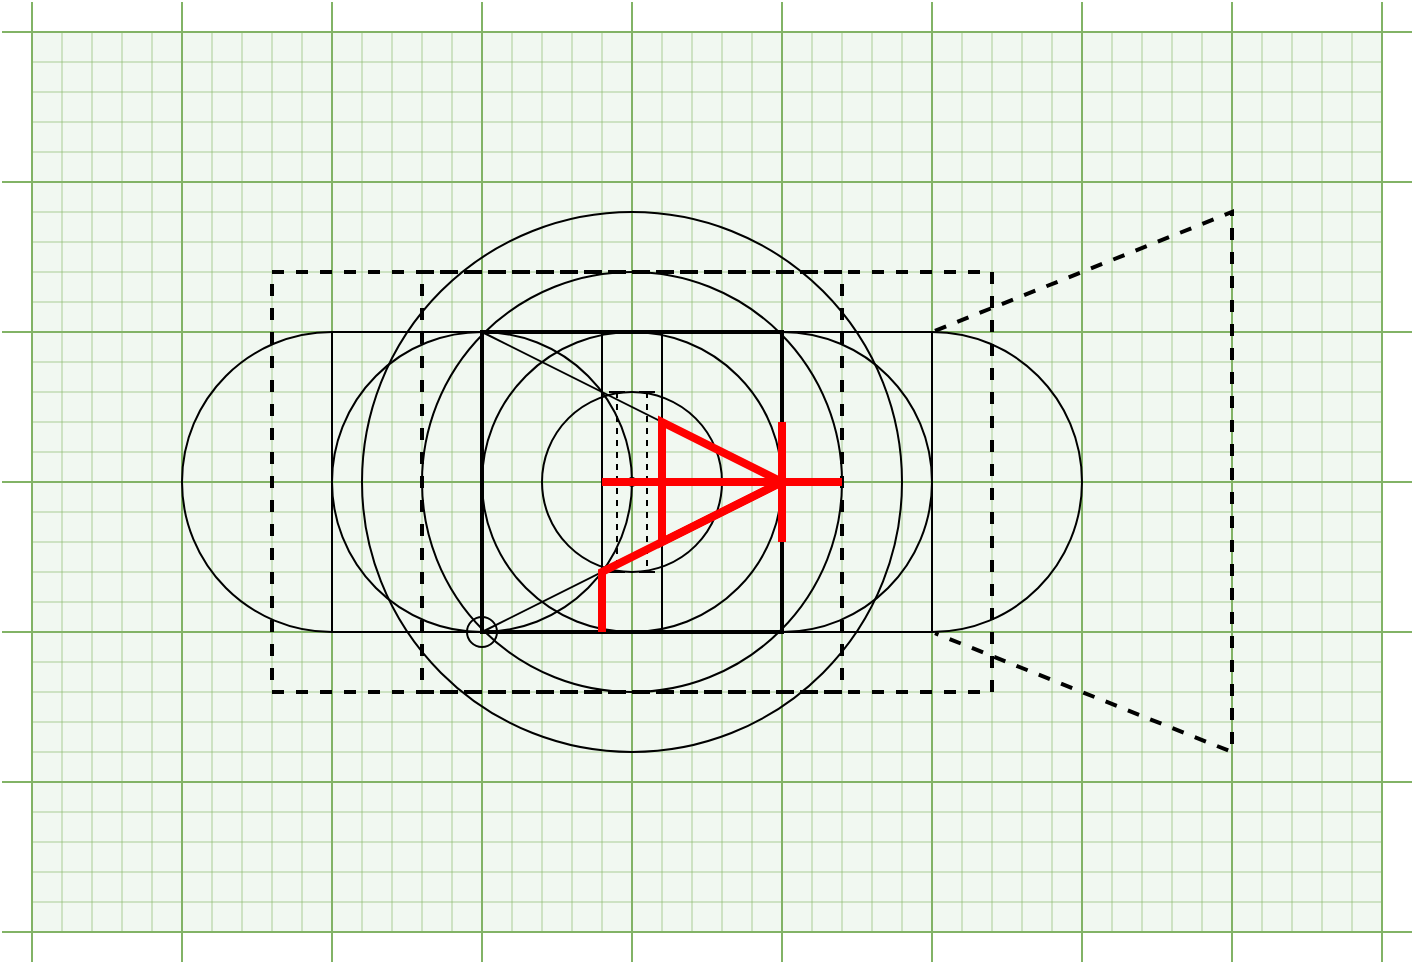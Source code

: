 <mxfile compressed="false" version="15.8.4" type="device">
  <diagram id="Vgxe-pnksfFRHGf9vsTr" name="Triodenthyristor">
    <mxGraphModel dx="813" dy="502" grid="1" gridSize="15" guides="1" tooltips="1" connect="1" arrows="1" fold="1" page="1" pageScale="1" pageWidth="827" pageHeight="1169" math="0" shadow="0">
      <root>
        <mxCell id="0" />
        <mxCell id="1" parent="0" />
        <mxCell id="QbBzzXBhsKUgg_fgoqhQ-1" value="" style="shape=table;startSize=0;container=1;collapsible=0;childLayout=tableLayout;fillColor=#d5e8d4;strokeColor=#82b366;rowLines=1;columnLines=1;horizontal=0;fillOpacity=33;strokeOpacity=33;connectable=0;allowArrows=0;movable=0;resizable=0;rotatable=0;cloneable=0;deletable=0;editable=0;" parent="1" vertex="1">
          <mxGeometry x="119" y="60" width="675" height="450" as="geometry" />
        </mxCell>
        <mxCell id="QbBzzXBhsKUgg_fgoqhQ-2" value="" style="shape=partialRectangle;collapsible=0;dropTarget=0;pointerEvents=0;fillColor=none;top=0;left=0;bottom=0;right=0;points=[[0,0.5],[1,0.5]];portConstraint=eastwest;allowArrows=0;movable=0;resizable=0;rotatable=0;cloneable=0;deletable=0;editable=0;" parent="QbBzzXBhsKUgg_fgoqhQ-1" vertex="1">
          <mxGeometry width="675" height="15" as="geometry" />
        </mxCell>
        <mxCell id="QbBzzXBhsKUgg_fgoqhQ-3" value="" style="shape=partialRectangle;html=1;whiteSpace=wrap;connectable=0;overflow=hidden;fillColor=none;top=0;left=0;bottom=0;right=0;pointerEvents=1;allowArrows=0;movable=0;resizable=0;rotatable=0;cloneable=0;deletable=0;editable=0;" parent="QbBzzXBhsKUgg_fgoqhQ-2" vertex="1">
          <mxGeometry width="15" height="15" as="geometry">
            <mxRectangle width="15" height="15" as="alternateBounds" />
          </mxGeometry>
        </mxCell>
        <mxCell id="QbBzzXBhsKUgg_fgoqhQ-4" value="" style="shape=partialRectangle;html=1;whiteSpace=wrap;connectable=0;overflow=hidden;fillColor=none;top=0;left=0;bottom=0;right=0;pointerEvents=1;allowArrows=0;movable=0;resizable=0;rotatable=0;cloneable=0;deletable=0;editable=0;" parent="QbBzzXBhsKUgg_fgoqhQ-2" vertex="1">
          <mxGeometry x="15" width="15" height="15" as="geometry">
            <mxRectangle width="15" height="15" as="alternateBounds" />
          </mxGeometry>
        </mxCell>
        <mxCell id="QbBzzXBhsKUgg_fgoqhQ-5" value="" style="shape=partialRectangle;html=1;whiteSpace=wrap;connectable=0;overflow=hidden;fillColor=none;top=0;left=0;bottom=0;right=0;pointerEvents=1;allowArrows=0;movable=0;resizable=0;rotatable=0;cloneable=0;deletable=0;editable=0;" parent="QbBzzXBhsKUgg_fgoqhQ-2" vertex="1">
          <mxGeometry x="30" width="15" height="15" as="geometry">
            <mxRectangle width="15" height="15" as="alternateBounds" />
          </mxGeometry>
        </mxCell>
        <mxCell id="QbBzzXBhsKUgg_fgoqhQ-6" value="" style="shape=partialRectangle;html=1;whiteSpace=wrap;connectable=0;overflow=hidden;fillColor=none;top=0;left=0;bottom=0;right=0;pointerEvents=1;allowArrows=0;movable=0;resizable=0;rotatable=0;cloneable=0;deletable=0;editable=0;" parent="QbBzzXBhsKUgg_fgoqhQ-2" vertex="1">
          <mxGeometry x="45" width="15" height="15" as="geometry">
            <mxRectangle width="15" height="15" as="alternateBounds" />
          </mxGeometry>
        </mxCell>
        <mxCell id="QbBzzXBhsKUgg_fgoqhQ-22" style="shape=partialRectangle;html=1;whiteSpace=wrap;connectable=0;overflow=hidden;fillColor=none;top=0;left=0;bottom=0;right=0;pointerEvents=1;allowArrows=0;movable=0;resizable=0;rotatable=0;cloneable=0;deletable=0;editable=0;" parent="QbBzzXBhsKUgg_fgoqhQ-2" vertex="1">
          <mxGeometry x="60" width="15" height="15" as="geometry">
            <mxRectangle width="15" height="15" as="alternateBounds" />
          </mxGeometry>
        </mxCell>
        <mxCell id="QbBzzXBhsKUgg_fgoqhQ-26" style="shape=partialRectangle;html=1;whiteSpace=wrap;connectable=0;overflow=hidden;fillColor=none;top=0;left=0;bottom=0;right=0;pointerEvents=1;allowArrows=0;movable=0;resizable=0;rotatable=0;cloneable=0;deletable=0;editable=0;" parent="QbBzzXBhsKUgg_fgoqhQ-2" vertex="1">
          <mxGeometry x="75" width="15" height="15" as="geometry">
            <mxRectangle width="15" height="15" as="alternateBounds" />
          </mxGeometry>
        </mxCell>
        <mxCell id="QbBzzXBhsKUgg_fgoqhQ-30" style="shape=partialRectangle;html=1;whiteSpace=wrap;connectable=0;overflow=hidden;fillColor=none;top=0;left=0;bottom=0;right=0;pointerEvents=1;allowArrows=0;movable=0;resizable=0;rotatable=0;cloneable=0;deletable=0;editable=0;" parent="QbBzzXBhsKUgg_fgoqhQ-2" vertex="1">
          <mxGeometry x="90" width="15" height="15" as="geometry">
            <mxRectangle width="15" height="15" as="alternateBounds" />
          </mxGeometry>
        </mxCell>
        <mxCell id="QbBzzXBhsKUgg_fgoqhQ-34" style="shape=partialRectangle;html=1;whiteSpace=wrap;connectable=0;overflow=hidden;fillColor=none;top=0;left=0;bottom=0;right=0;pointerEvents=1;allowArrows=0;movable=0;resizable=0;rotatable=0;cloneable=0;deletable=0;editable=0;" parent="QbBzzXBhsKUgg_fgoqhQ-2" vertex="1">
          <mxGeometry x="105" width="15" height="15" as="geometry">
            <mxRectangle width="15" height="15" as="alternateBounds" />
          </mxGeometry>
        </mxCell>
        <mxCell id="QbBzzXBhsKUgg_fgoqhQ-38" style="shape=partialRectangle;html=1;whiteSpace=wrap;connectable=0;overflow=hidden;fillColor=none;top=0;left=0;bottom=0;right=0;pointerEvents=1;allowArrows=0;movable=0;resizable=0;rotatable=0;cloneable=0;deletable=0;editable=0;" parent="QbBzzXBhsKUgg_fgoqhQ-2" vertex="1">
          <mxGeometry x="120" width="15" height="15" as="geometry">
            <mxRectangle width="15" height="15" as="alternateBounds" />
          </mxGeometry>
        </mxCell>
        <mxCell id="QbBzzXBhsKUgg_fgoqhQ-42" style="shape=partialRectangle;html=1;whiteSpace=wrap;connectable=0;overflow=hidden;fillColor=none;top=0;left=0;bottom=0;right=0;pointerEvents=1;allowArrows=0;movable=0;resizable=0;rotatable=0;cloneable=0;deletable=0;editable=0;" parent="QbBzzXBhsKUgg_fgoqhQ-2" vertex="1">
          <mxGeometry x="135" width="15" height="15" as="geometry">
            <mxRectangle width="15" height="15" as="alternateBounds" />
          </mxGeometry>
        </mxCell>
        <mxCell id="QbBzzXBhsKUgg_fgoqhQ-46" style="shape=partialRectangle;html=1;whiteSpace=wrap;connectable=0;overflow=hidden;fillColor=none;top=0;left=0;bottom=0;right=0;pointerEvents=1;allowArrows=0;movable=0;resizable=0;rotatable=0;cloneable=0;deletable=0;editable=0;" parent="QbBzzXBhsKUgg_fgoqhQ-2" vertex="1">
          <mxGeometry x="150" width="15" height="15" as="geometry">
            <mxRectangle width="15" height="15" as="alternateBounds" />
          </mxGeometry>
        </mxCell>
        <mxCell id="QbBzzXBhsKUgg_fgoqhQ-50" style="shape=partialRectangle;html=1;whiteSpace=wrap;connectable=0;overflow=hidden;fillColor=none;top=0;left=0;bottom=0;right=0;pointerEvents=1;allowArrows=0;movable=0;resizable=0;rotatable=0;cloneable=0;deletable=0;editable=0;" parent="QbBzzXBhsKUgg_fgoqhQ-2" vertex="1">
          <mxGeometry x="165" width="15" height="15" as="geometry">
            <mxRectangle width="15" height="15" as="alternateBounds" />
          </mxGeometry>
        </mxCell>
        <mxCell id="QbBzzXBhsKUgg_fgoqhQ-54" style="shape=partialRectangle;html=1;whiteSpace=wrap;connectable=0;overflow=hidden;fillColor=none;top=0;left=0;bottom=0;right=0;pointerEvents=1;allowArrows=0;movable=0;resizable=0;rotatable=0;cloneable=0;deletable=0;editable=0;" parent="QbBzzXBhsKUgg_fgoqhQ-2" vertex="1">
          <mxGeometry x="180" width="15" height="15" as="geometry">
            <mxRectangle width="15" height="15" as="alternateBounds" />
          </mxGeometry>
        </mxCell>
        <mxCell id="QbBzzXBhsKUgg_fgoqhQ-58" style="shape=partialRectangle;html=1;whiteSpace=wrap;connectable=0;overflow=hidden;fillColor=none;top=0;left=0;bottom=0;right=0;pointerEvents=1;allowArrows=0;movable=0;resizable=0;rotatable=0;cloneable=0;deletable=0;editable=0;" parent="QbBzzXBhsKUgg_fgoqhQ-2" vertex="1">
          <mxGeometry x="195" width="15" height="15" as="geometry">
            <mxRectangle width="15" height="15" as="alternateBounds" />
          </mxGeometry>
        </mxCell>
        <mxCell id="QbBzzXBhsKUgg_fgoqhQ-62" style="shape=partialRectangle;html=1;whiteSpace=wrap;connectable=0;overflow=hidden;fillColor=none;top=0;left=0;bottom=0;right=0;pointerEvents=1;allowArrows=0;movable=0;resizable=0;rotatable=0;cloneable=0;deletable=0;editable=0;" parent="QbBzzXBhsKUgg_fgoqhQ-2" vertex="1">
          <mxGeometry x="210" width="15" height="15" as="geometry">
            <mxRectangle width="15" height="15" as="alternateBounds" />
          </mxGeometry>
        </mxCell>
        <mxCell id="QbBzzXBhsKUgg_fgoqhQ-66" style="shape=partialRectangle;html=1;whiteSpace=wrap;connectable=0;overflow=hidden;fillColor=none;top=0;left=0;bottom=0;right=0;pointerEvents=1;allowArrows=0;movable=0;resizable=0;rotatable=0;cloneable=0;deletable=0;editable=0;" parent="QbBzzXBhsKUgg_fgoqhQ-2" vertex="1">
          <mxGeometry x="225" width="15" height="15" as="geometry">
            <mxRectangle width="15" height="15" as="alternateBounds" />
          </mxGeometry>
        </mxCell>
        <mxCell id="QbBzzXBhsKUgg_fgoqhQ-70" style="shape=partialRectangle;html=1;whiteSpace=wrap;connectable=0;overflow=hidden;fillColor=none;top=0;left=0;bottom=0;right=0;pointerEvents=1;allowArrows=0;movable=0;resizable=0;rotatable=0;cloneable=0;deletable=0;editable=0;" parent="QbBzzXBhsKUgg_fgoqhQ-2" vertex="1">
          <mxGeometry x="240" width="15" height="15" as="geometry">
            <mxRectangle width="15" height="15" as="alternateBounds" />
          </mxGeometry>
        </mxCell>
        <mxCell id="QbBzzXBhsKUgg_fgoqhQ-74" style="shape=partialRectangle;html=1;whiteSpace=wrap;connectable=0;overflow=hidden;fillColor=none;top=0;left=0;bottom=0;right=0;pointerEvents=1;allowArrows=0;movable=0;resizable=0;rotatable=0;cloneable=0;deletable=0;editable=0;" parent="QbBzzXBhsKUgg_fgoqhQ-2" vertex="1">
          <mxGeometry x="255" width="15" height="15" as="geometry">
            <mxRectangle width="15" height="15" as="alternateBounds" />
          </mxGeometry>
        </mxCell>
        <mxCell id="QbBzzXBhsKUgg_fgoqhQ-78" style="shape=partialRectangle;html=1;whiteSpace=wrap;connectable=0;overflow=hidden;fillColor=none;top=0;left=0;bottom=0;right=0;pointerEvents=1;allowArrows=0;movable=0;resizable=0;rotatable=0;cloneable=0;deletable=0;editable=0;" parent="QbBzzXBhsKUgg_fgoqhQ-2" vertex="1">
          <mxGeometry x="270" width="15" height="15" as="geometry">
            <mxRectangle width="15" height="15" as="alternateBounds" />
          </mxGeometry>
        </mxCell>
        <mxCell id="QbBzzXBhsKUgg_fgoqhQ-82" style="shape=partialRectangle;html=1;whiteSpace=wrap;connectable=0;overflow=hidden;fillColor=none;top=0;left=0;bottom=0;right=0;pointerEvents=1;allowArrows=0;movable=0;resizable=0;rotatable=0;cloneable=0;deletable=0;editable=0;" parent="QbBzzXBhsKUgg_fgoqhQ-2" vertex="1">
          <mxGeometry x="285" width="15" height="15" as="geometry">
            <mxRectangle width="15" height="15" as="alternateBounds" />
          </mxGeometry>
        </mxCell>
        <mxCell id="QbBzzXBhsKUgg_fgoqhQ-86" style="shape=partialRectangle;html=1;whiteSpace=wrap;connectable=0;overflow=hidden;fillColor=none;top=0;left=0;bottom=0;right=0;pointerEvents=1;allowArrows=0;movable=0;resizable=0;rotatable=0;cloneable=0;deletable=0;editable=0;" parent="QbBzzXBhsKUgg_fgoqhQ-2" vertex="1">
          <mxGeometry x="300" width="15" height="15" as="geometry">
            <mxRectangle width="15" height="15" as="alternateBounds" />
          </mxGeometry>
        </mxCell>
        <mxCell id="QbBzzXBhsKUgg_fgoqhQ-90" style="shape=partialRectangle;html=1;whiteSpace=wrap;connectable=0;overflow=hidden;fillColor=none;top=0;left=0;bottom=0;right=0;pointerEvents=1;allowArrows=0;movable=0;resizable=0;rotatable=0;cloneable=0;deletable=0;editable=0;" parent="QbBzzXBhsKUgg_fgoqhQ-2" vertex="1">
          <mxGeometry x="315" width="15" height="15" as="geometry">
            <mxRectangle width="15" height="15" as="alternateBounds" />
          </mxGeometry>
        </mxCell>
        <mxCell id="QbBzzXBhsKUgg_fgoqhQ-94" style="shape=partialRectangle;html=1;whiteSpace=wrap;connectable=0;overflow=hidden;fillColor=none;top=0;left=0;bottom=0;right=0;pointerEvents=1;allowArrows=0;movable=0;resizable=0;rotatable=0;cloneable=0;deletable=0;editable=0;" parent="QbBzzXBhsKUgg_fgoqhQ-2" vertex="1">
          <mxGeometry x="330" width="15" height="15" as="geometry">
            <mxRectangle width="15" height="15" as="alternateBounds" />
          </mxGeometry>
        </mxCell>
        <mxCell id="QbBzzXBhsKUgg_fgoqhQ-98" style="shape=partialRectangle;html=1;whiteSpace=wrap;connectable=0;overflow=hidden;fillColor=none;top=0;left=0;bottom=0;right=0;pointerEvents=1;allowArrows=0;movable=0;resizable=0;rotatable=0;cloneable=0;deletable=0;editable=0;" parent="QbBzzXBhsKUgg_fgoqhQ-2" vertex="1">
          <mxGeometry x="345" width="15" height="15" as="geometry">
            <mxRectangle width="15" height="15" as="alternateBounds" />
          </mxGeometry>
        </mxCell>
        <mxCell id="QbBzzXBhsKUgg_fgoqhQ-102" style="shape=partialRectangle;html=1;whiteSpace=wrap;connectable=0;overflow=hidden;fillColor=none;top=0;left=0;bottom=0;right=0;pointerEvents=1;allowArrows=0;movable=0;resizable=0;rotatable=0;cloneable=0;deletable=0;editable=0;" parent="QbBzzXBhsKUgg_fgoqhQ-2" vertex="1">
          <mxGeometry x="360" width="15" height="15" as="geometry">
            <mxRectangle width="15" height="15" as="alternateBounds" />
          </mxGeometry>
        </mxCell>
        <mxCell id="QbBzzXBhsKUgg_fgoqhQ-106" style="shape=partialRectangle;html=1;whiteSpace=wrap;connectable=0;overflow=hidden;fillColor=none;top=0;left=0;bottom=0;right=0;pointerEvents=1;allowArrows=0;movable=0;resizable=0;rotatable=0;cloneable=0;deletable=0;editable=0;" parent="QbBzzXBhsKUgg_fgoqhQ-2" vertex="1">
          <mxGeometry x="375" width="15" height="15" as="geometry">
            <mxRectangle width="15" height="15" as="alternateBounds" />
          </mxGeometry>
        </mxCell>
        <mxCell id="QbBzzXBhsKUgg_fgoqhQ-110" style="shape=partialRectangle;html=1;whiteSpace=wrap;connectable=0;overflow=hidden;fillColor=none;top=0;left=0;bottom=0;right=0;pointerEvents=1;allowArrows=0;movable=0;resizable=0;rotatable=0;cloneable=0;deletable=0;editable=0;" parent="QbBzzXBhsKUgg_fgoqhQ-2" vertex="1">
          <mxGeometry x="390" width="15" height="15" as="geometry">
            <mxRectangle width="15" height="15" as="alternateBounds" />
          </mxGeometry>
        </mxCell>
        <mxCell id="QbBzzXBhsKUgg_fgoqhQ-114" style="shape=partialRectangle;html=1;whiteSpace=wrap;connectable=0;overflow=hidden;fillColor=none;top=0;left=0;bottom=0;right=0;pointerEvents=1;allowArrows=0;movable=0;resizable=0;rotatable=0;cloneable=0;deletable=0;editable=0;" parent="QbBzzXBhsKUgg_fgoqhQ-2" vertex="1">
          <mxGeometry x="405" width="15" height="15" as="geometry">
            <mxRectangle width="15" height="15" as="alternateBounds" />
          </mxGeometry>
        </mxCell>
        <mxCell id="QbBzzXBhsKUgg_fgoqhQ-118" style="shape=partialRectangle;html=1;whiteSpace=wrap;connectable=0;overflow=hidden;fillColor=none;top=0;left=0;bottom=0;right=0;pointerEvents=1;allowArrows=0;movable=0;resizable=0;rotatable=0;cloneable=0;deletable=0;editable=0;" parent="QbBzzXBhsKUgg_fgoqhQ-2" vertex="1">
          <mxGeometry x="420" width="15" height="15" as="geometry">
            <mxRectangle width="15" height="15" as="alternateBounds" />
          </mxGeometry>
        </mxCell>
        <mxCell id="QbBzzXBhsKUgg_fgoqhQ-122" style="shape=partialRectangle;html=1;whiteSpace=wrap;connectable=0;overflow=hidden;fillColor=none;top=0;left=0;bottom=0;right=0;pointerEvents=1;allowArrows=0;movable=0;resizable=0;rotatable=0;cloneable=0;deletable=0;editable=0;" parent="QbBzzXBhsKUgg_fgoqhQ-2" vertex="1">
          <mxGeometry x="435" width="15" height="15" as="geometry">
            <mxRectangle width="15" height="15" as="alternateBounds" />
          </mxGeometry>
        </mxCell>
        <mxCell id="QbBzzXBhsKUgg_fgoqhQ-126" style="shape=partialRectangle;html=1;whiteSpace=wrap;connectable=0;overflow=hidden;fillColor=none;top=0;left=0;bottom=0;right=0;pointerEvents=1;allowArrows=0;movable=0;resizable=0;rotatable=0;cloneable=0;deletable=0;editable=0;" parent="QbBzzXBhsKUgg_fgoqhQ-2" vertex="1">
          <mxGeometry x="450" width="15" height="15" as="geometry">
            <mxRectangle width="15" height="15" as="alternateBounds" />
          </mxGeometry>
        </mxCell>
        <mxCell id="QbBzzXBhsKUgg_fgoqhQ-130" style="shape=partialRectangle;html=1;whiteSpace=wrap;connectable=0;overflow=hidden;fillColor=none;top=0;left=0;bottom=0;right=0;pointerEvents=1;allowArrows=0;movable=0;resizable=0;rotatable=0;cloneable=0;deletable=0;editable=0;" parent="QbBzzXBhsKUgg_fgoqhQ-2" vertex="1">
          <mxGeometry x="465" width="15" height="15" as="geometry">
            <mxRectangle width="15" height="15" as="alternateBounds" />
          </mxGeometry>
        </mxCell>
        <mxCell id="QbBzzXBhsKUgg_fgoqhQ-134" style="shape=partialRectangle;html=1;whiteSpace=wrap;connectable=0;overflow=hidden;fillColor=none;top=0;left=0;bottom=0;right=0;pointerEvents=1;allowArrows=0;movable=0;resizable=0;rotatable=0;cloneable=0;deletable=0;editable=0;" parent="QbBzzXBhsKUgg_fgoqhQ-2" vertex="1">
          <mxGeometry x="480" width="15" height="15" as="geometry">
            <mxRectangle width="15" height="15" as="alternateBounds" />
          </mxGeometry>
        </mxCell>
        <mxCell id="QbBzzXBhsKUgg_fgoqhQ-138" style="shape=partialRectangle;html=1;whiteSpace=wrap;connectable=0;overflow=hidden;fillColor=none;top=0;left=0;bottom=0;right=0;pointerEvents=1;allowArrows=0;movable=0;resizable=0;rotatable=0;cloneable=0;deletable=0;editable=0;" parent="QbBzzXBhsKUgg_fgoqhQ-2" vertex="1">
          <mxGeometry x="495" width="15" height="15" as="geometry">
            <mxRectangle width="15" height="15" as="alternateBounds" />
          </mxGeometry>
        </mxCell>
        <mxCell id="QbBzzXBhsKUgg_fgoqhQ-142" style="shape=partialRectangle;html=1;whiteSpace=wrap;connectable=0;overflow=hidden;fillColor=none;top=0;left=0;bottom=0;right=0;pointerEvents=1;allowArrows=0;movable=0;resizable=0;rotatable=0;cloneable=0;deletable=0;editable=0;" parent="QbBzzXBhsKUgg_fgoqhQ-2" vertex="1">
          <mxGeometry x="510" width="15" height="15" as="geometry">
            <mxRectangle width="15" height="15" as="alternateBounds" />
          </mxGeometry>
        </mxCell>
        <mxCell id="QbBzzXBhsKUgg_fgoqhQ-146" style="shape=partialRectangle;html=1;whiteSpace=wrap;connectable=0;overflow=hidden;fillColor=none;top=0;left=0;bottom=0;right=0;pointerEvents=1;allowArrows=0;movable=0;resizable=0;rotatable=0;cloneable=0;deletable=0;editable=0;" parent="QbBzzXBhsKUgg_fgoqhQ-2" vertex="1">
          <mxGeometry x="525" width="15" height="15" as="geometry">
            <mxRectangle width="15" height="15" as="alternateBounds" />
          </mxGeometry>
        </mxCell>
        <mxCell id="QbBzzXBhsKUgg_fgoqhQ-150" style="shape=partialRectangle;html=1;whiteSpace=wrap;connectable=0;overflow=hidden;fillColor=none;top=0;left=0;bottom=0;right=0;pointerEvents=1;allowArrows=0;movable=0;resizable=0;rotatable=0;cloneable=0;deletable=0;editable=0;" parent="QbBzzXBhsKUgg_fgoqhQ-2" vertex="1">
          <mxGeometry x="540" width="15" height="15" as="geometry">
            <mxRectangle width="15" height="15" as="alternateBounds" />
          </mxGeometry>
        </mxCell>
        <mxCell id="QbBzzXBhsKUgg_fgoqhQ-154" style="shape=partialRectangle;html=1;whiteSpace=wrap;connectable=0;overflow=hidden;fillColor=none;top=0;left=0;bottom=0;right=0;pointerEvents=1;allowArrows=0;movable=0;resizable=0;rotatable=0;cloneable=0;deletable=0;editable=0;" parent="QbBzzXBhsKUgg_fgoqhQ-2" vertex="1">
          <mxGeometry x="555" width="15" height="15" as="geometry">
            <mxRectangle width="15" height="15" as="alternateBounds" />
          </mxGeometry>
        </mxCell>
        <mxCell id="QbBzzXBhsKUgg_fgoqhQ-158" style="shape=partialRectangle;html=1;whiteSpace=wrap;connectable=0;overflow=hidden;fillColor=none;top=0;left=0;bottom=0;right=0;pointerEvents=1;allowArrows=0;movable=0;resizable=0;rotatable=0;cloneable=0;deletable=0;editable=0;" parent="QbBzzXBhsKUgg_fgoqhQ-2" vertex="1">
          <mxGeometry x="570" width="15" height="15" as="geometry">
            <mxRectangle width="15" height="15" as="alternateBounds" />
          </mxGeometry>
        </mxCell>
        <mxCell id="QbBzzXBhsKUgg_fgoqhQ-162" style="shape=partialRectangle;html=1;whiteSpace=wrap;connectable=0;overflow=hidden;fillColor=none;top=0;left=0;bottom=0;right=0;pointerEvents=1;allowArrows=0;movable=0;resizable=0;rotatable=0;cloneable=0;deletable=0;editable=0;" parent="QbBzzXBhsKUgg_fgoqhQ-2" vertex="1">
          <mxGeometry x="585" width="15" height="15" as="geometry">
            <mxRectangle width="15" height="15" as="alternateBounds" />
          </mxGeometry>
        </mxCell>
        <mxCell id="LEQzauHzGxhchGeCpS5f-121" style="shape=partialRectangle;html=1;whiteSpace=wrap;connectable=0;overflow=hidden;fillColor=none;top=0;left=0;bottom=0;right=0;pointerEvents=1;allowArrows=0;movable=0;resizable=0;rotatable=0;cloneable=0;deletable=0;editable=0;" parent="QbBzzXBhsKUgg_fgoqhQ-2" vertex="1">
          <mxGeometry x="600" width="15" height="15" as="geometry">
            <mxRectangle width="15" height="15" as="alternateBounds" />
          </mxGeometry>
        </mxCell>
        <mxCell id="LEQzauHzGxhchGeCpS5f-91" style="shape=partialRectangle;html=1;whiteSpace=wrap;connectable=0;overflow=hidden;fillColor=none;top=0;left=0;bottom=0;right=0;pointerEvents=1;allowArrows=0;movable=0;resizable=0;rotatable=0;cloneable=0;deletable=0;editable=0;" parent="QbBzzXBhsKUgg_fgoqhQ-2" vertex="1">
          <mxGeometry x="615" width="15" height="15" as="geometry">
            <mxRectangle width="15" height="15" as="alternateBounds" />
          </mxGeometry>
        </mxCell>
        <mxCell id="LEQzauHzGxhchGeCpS5f-61" style="shape=partialRectangle;html=1;whiteSpace=wrap;connectable=0;overflow=hidden;fillColor=none;top=0;left=0;bottom=0;right=0;pointerEvents=1;allowArrows=0;movable=0;resizable=0;rotatable=0;cloneable=0;deletable=0;editable=0;" parent="QbBzzXBhsKUgg_fgoqhQ-2" vertex="1">
          <mxGeometry x="630" width="15" height="15" as="geometry">
            <mxRectangle width="15" height="15" as="alternateBounds" />
          </mxGeometry>
        </mxCell>
        <mxCell id="LEQzauHzGxhchGeCpS5f-31" style="shape=partialRectangle;html=1;whiteSpace=wrap;connectable=0;overflow=hidden;fillColor=none;top=0;left=0;bottom=0;right=0;pointerEvents=1;allowArrows=0;movable=0;resizable=0;rotatable=0;cloneable=0;deletable=0;editable=0;" parent="QbBzzXBhsKUgg_fgoqhQ-2" vertex="1">
          <mxGeometry x="645" width="15" height="15" as="geometry">
            <mxRectangle width="15" height="15" as="alternateBounds" />
          </mxGeometry>
        </mxCell>
        <mxCell id="LEQzauHzGxhchGeCpS5f-1" style="shape=partialRectangle;html=1;whiteSpace=wrap;connectable=0;overflow=hidden;fillColor=none;top=0;left=0;bottom=0;right=0;pointerEvents=1;allowArrows=0;movable=0;resizable=0;rotatable=0;cloneable=0;deletable=0;editable=0;" parent="QbBzzXBhsKUgg_fgoqhQ-2" vertex="1">
          <mxGeometry x="660" width="15" height="15" as="geometry">
            <mxRectangle width="15" height="15" as="alternateBounds" />
          </mxGeometry>
        </mxCell>
        <mxCell id="QbBzzXBhsKUgg_fgoqhQ-7" value="" style="shape=partialRectangle;collapsible=0;dropTarget=0;pointerEvents=0;fillColor=none;top=0;left=0;bottom=0;right=0;points=[[0,0.5],[1,0.5]];portConstraint=eastwest;allowArrows=0;movable=0;resizable=0;rotatable=0;cloneable=0;deletable=0;editable=0;" parent="QbBzzXBhsKUgg_fgoqhQ-1" vertex="1">
          <mxGeometry y="15" width="675" height="15" as="geometry" />
        </mxCell>
        <mxCell id="QbBzzXBhsKUgg_fgoqhQ-8" value="" style="shape=partialRectangle;html=1;whiteSpace=wrap;connectable=0;overflow=hidden;fillColor=none;top=0;left=0;bottom=0;right=0;pointerEvents=1;allowArrows=0;movable=0;resizable=0;rotatable=0;cloneable=0;deletable=0;editable=0;" parent="QbBzzXBhsKUgg_fgoqhQ-7" vertex="1">
          <mxGeometry width="15" height="15" as="geometry">
            <mxRectangle width="15" height="15" as="alternateBounds" />
          </mxGeometry>
        </mxCell>
        <mxCell id="QbBzzXBhsKUgg_fgoqhQ-9" value="" style="shape=partialRectangle;html=1;whiteSpace=wrap;connectable=0;overflow=hidden;fillColor=none;top=0;left=0;bottom=0;right=0;pointerEvents=1;allowArrows=0;movable=0;resizable=0;rotatable=0;cloneable=0;deletable=0;editable=0;" parent="QbBzzXBhsKUgg_fgoqhQ-7" vertex="1">
          <mxGeometry x="15" width="15" height="15" as="geometry">
            <mxRectangle width="15" height="15" as="alternateBounds" />
          </mxGeometry>
        </mxCell>
        <mxCell id="QbBzzXBhsKUgg_fgoqhQ-10" value="" style="shape=partialRectangle;html=1;whiteSpace=wrap;connectable=0;overflow=hidden;fillColor=none;top=0;left=0;bottom=0;right=0;pointerEvents=1;allowArrows=0;movable=0;resizable=0;rotatable=0;cloneable=0;deletable=0;editable=0;" parent="QbBzzXBhsKUgg_fgoqhQ-7" vertex="1">
          <mxGeometry x="30" width="15" height="15" as="geometry">
            <mxRectangle width="15" height="15" as="alternateBounds" />
          </mxGeometry>
        </mxCell>
        <mxCell id="QbBzzXBhsKUgg_fgoqhQ-11" value="" style="shape=partialRectangle;html=1;whiteSpace=wrap;connectable=0;overflow=hidden;fillColor=none;top=0;left=0;bottom=0;right=0;pointerEvents=1;allowArrows=0;movable=0;resizable=0;rotatable=0;cloneable=0;deletable=0;editable=0;" parent="QbBzzXBhsKUgg_fgoqhQ-7" vertex="1">
          <mxGeometry x="45" width="15" height="15" as="geometry">
            <mxRectangle width="15" height="15" as="alternateBounds" />
          </mxGeometry>
        </mxCell>
        <mxCell id="QbBzzXBhsKUgg_fgoqhQ-23" style="shape=partialRectangle;html=1;whiteSpace=wrap;connectable=0;overflow=hidden;fillColor=none;top=0;left=0;bottom=0;right=0;pointerEvents=1;allowArrows=0;movable=0;resizable=0;rotatable=0;cloneable=0;deletable=0;editable=0;" parent="QbBzzXBhsKUgg_fgoqhQ-7" vertex="1">
          <mxGeometry x="60" width="15" height="15" as="geometry">
            <mxRectangle width="15" height="15" as="alternateBounds" />
          </mxGeometry>
        </mxCell>
        <mxCell id="QbBzzXBhsKUgg_fgoqhQ-27" style="shape=partialRectangle;html=1;whiteSpace=wrap;connectable=0;overflow=hidden;fillColor=none;top=0;left=0;bottom=0;right=0;pointerEvents=1;allowArrows=0;movable=0;resizable=0;rotatable=0;cloneable=0;deletable=0;editable=0;" parent="QbBzzXBhsKUgg_fgoqhQ-7" vertex="1">
          <mxGeometry x="75" width="15" height="15" as="geometry">
            <mxRectangle width="15" height="15" as="alternateBounds" />
          </mxGeometry>
        </mxCell>
        <mxCell id="QbBzzXBhsKUgg_fgoqhQ-31" style="shape=partialRectangle;html=1;whiteSpace=wrap;connectable=0;overflow=hidden;fillColor=none;top=0;left=0;bottom=0;right=0;pointerEvents=1;allowArrows=0;movable=0;resizable=0;rotatable=0;cloneable=0;deletable=0;editable=0;" parent="QbBzzXBhsKUgg_fgoqhQ-7" vertex="1">
          <mxGeometry x="90" width="15" height="15" as="geometry">
            <mxRectangle width="15" height="15" as="alternateBounds" />
          </mxGeometry>
        </mxCell>
        <mxCell id="QbBzzXBhsKUgg_fgoqhQ-35" style="shape=partialRectangle;html=1;whiteSpace=wrap;connectable=0;overflow=hidden;fillColor=none;top=0;left=0;bottom=0;right=0;pointerEvents=1;allowArrows=0;movable=0;resizable=0;rotatable=0;cloneable=0;deletable=0;editable=0;" parent="QbBzzXBhsKUgg_fgoqhQ-7" vertex="1">
          <mxGeometry x="105" width="15" height="15" as="geometry">
            <mxRectangle width="15" height="15" as="alternateBounds" />
          </mxGeometry>
        </mxCell>
        <mxCell id="QbBzzXBhsKUgg_fgoqhQ-39" style="shape=partialRectangle;html=1;whiteSpace=wrap;connectable=0;overflow=hidden;fillColor=none;top=0;left=0;bottom=0;right=0;pointerEvents=1;allowArrows=0;movable=0;resizable=0;rotatable=0;cloneable=0;deletable=0;editable=0;" parent="QbBzzXBhsKUgg_fgoqhQ-7" vertex="1">
          <mxGeometry x="120" width="15" height="15" as="geometry">
            <mxRectangle width="15" height="15" as="alternateBounds" />
          </mxGeometry>
        </mxCell>
        <mxCell id="QbBzzXBhsKUgg_fgoqhQ-43" style="shape=partialRectangle;html=1;whiteSpace=wrap;connectable=0;overflow=hidden;fillColor=none;top=0;left=0;bottom=0;right=0;pointerEvents=1;allowArrows=0;movable=0;resizable=0;rotatable=0;cloneable=0;deletable=0;editable=0;" parent="QbBzzXBhsKUgg_fgoqhQ-7" vertex="1">
          <mxGeometry x="135" width="15" height="15" as="geometry">
            <mxRectangle width="15" height="15" as="alternateBounds" />
          </mxGeometry>
        </mxCell>
        <mxCell id="QbBzzXBhsKUgg_fgoqhQ-47" style="shape=partialRectangle;html=1;whiteSpace=wrap;connectable=0;overflow=hidden;fillColor=none;top=0;left=0;bottom=0;right=0;pointerEvents=1;allowArrows=0;movable=0;resizable=0;rotatable=0;cloneable=0;deletable=0;editable=0;" parent="QbBzzXBhsKUgg_fgoqhQ-7" vertex="1">
          <mxGeometry x="150" width="15" height="15" as="geometry">
            <mxRectangle width="15" height="15" as="alternateBounds" />
          </mxGeometry>
        </mxCell>
        <mxCell id="QbBzzXBhsKUgg_fgoqhQ-51" style="shape=partialRectangle;html=1;whiteSpace=wrap;connectable=0;overflow=hidden;fillColor=none;top=0;left=0;bottom=0;right=0;pointerEvents=1;allowArrows=0;movable=0;resizable=0;rotatable=0;cloneable=0;deletable=0;editable=0;" parent="QbBzzXBhsKUgg_fgoqhQ-7" vertex="1">
          <mxGeometry x="165" width="15" height="15" as="geometry">
            <mxRectangle width="15" height="15" as="alternateBounds" />
          </mxGeometry>
        </mxCell>
        <mxCell id="QbBzzXBhsKUgg_fgoqhQ-55" style="shape=partialRectangle;html=1;whiteSpace=wrap;connectable=0;overflow=hidden;fillColor=none;top=0;left=0;bottom=0;right=0;pointerEvents=1;allowArrows=0;movable=0;resizable=0;rotatable=0;cloneable=0;deletable=0;editable=0;" parent="QbBzzXBhsKUgg_fgoqhQ-7" vertex="1">
          <mxGeometry x="180" width="15" height="15" as="geometry">
            <mxRectangle width="15" height="15" as="alternateBounds" />
          </mxGeometry>
        </mxCell>
        <mxCell id="QbBzzXBhsKUgg_fgoqhQ-59" style="shape=partialRectangle;html=1;whiteSpace=wrap;connectable=0;overflow=hidden;fillColor=none;top=0;left=0;bottom=0;right=0;pointerEvents=1;allowArrows=0;movable=0;resizable=0;rotatable=0;cloneable=0;deletable=0;editable=0;" parent="QbBzzXBhsKUgg_fgoqhQ-7" vertex="1">
          <mxGeometry x="195" width="15" height="15" as="geometry">
            <mxRectangle width="15" height="15" as="alternateBounds" />
          </mxGeometry>
        </mxCell>
        <mxCell id="QbBzzXBhsKUgg_fgoqhQ-63" style="shape=partialRectangle;html=1;whiteSpace=wrap;connectable=0;overflow=hidden;fillColor=none;top=0;left=0;bottom=0;right=0;pointerEvents=1;allowArrows=0;movable=0;resizable=0;rotatable=0;cloneable=0;deletable=0;editable=0;" parent="QbBzzXBhsKUgg_fgoqhQ-7" vertex="1">
          <mxGeometry x="210" width="15" height="15" as="geometry">
            <mxRectangle width="15" height="15" as="alternateBounds" />
          </mxGeometry>
        </mxCell>
        <mxCell id="QbBzzXBhsKUgg_fgoqhQ-67" style="shape=partialRectangle;html=1;whiteSpace=wrap;connectable=0;overflow=hidden;fillColor=none;top=0;left=0;bottom=0;right=0;pointerEvents=1;allowArrows=0;movable=0;resizable=0;rotatable=0;cloneable=0;deletable=0;editable=0;" parent="QbBzzXBhsKUgg_fgoqhQ-7" vertex="1">
          <mxGeometry x="225" width="15" height="15" as="geometry">
            <mxRectangle width="15" height="15" as="alternateBounds" />
          </mxGeometry>
        </mxCell>
        <mxCell id="QbBzzXBhsKUgg_fgoqhQ-71" style="shape=partialRectangle;html=1;whiteSpace=wrap;connectable=0;overflow=hidden;fillColor=none;top=0;left=0;bottom=0;right=0;pointerEvents=1;allowArrows=0;movable=0;resizable=0;rotatable=0;cloneable=0;deletable=0;editable=0;" parent="QbBzzXBhsKUgg_fgoqhQ-7" vertex="1">
          <mxGeometry x="240" width="15" height="15" as="geometry">
            <mxRectangle width="15" height="15" as="alternateBounds" />
          </mxGeometry>
        </mxCell>
        <mxCell id="QbBzzXBhsKUgg_fgoqhQ-75" style="shape=partialRectangle;html=1;whiteSpace=wrap;connectable=0;overflow=hidden;fillColor=none;top=0;left=0;bottom=0;right=0;pointerEvents=1;allowArrows=0;movable=0;resizable=0;rotatable=0;cloneable=0;deletable=0;editable=0;" parent="QbBzzXBhsKUgg_fgoqhQ-7" vertex="1">
          <mxGeometry x="255" width="15" height="15" as="geometry">
            <mxRectangle width="15" height="15" as="alternateBounds" />
          </mxGeometry>
        </mxCell>
        <mxCell id="QbBzzXBhsKUgg_fgoqhQ-79" style="shape=partialRectangle;html=1;whiteSpace=wrap;connectable=0;overflow=hidden;fillColor=none;top=0;left=0;bottom=0;right=0;pointerEvents=1;allowArrows=0;movable=0;resizable=0;rotatable=0;cloneable=0;deletable=0;editable=0;" parent="QbBzzXBhsKUgg_fgoqhQ-7" vertex="1">
          <mxGeometry x="270" width="15" height="15" as="geometry">
            <mxRectangle width="15" height="15" as="alternateBounds" />
          </mxGeometry>
        </mxCell>
        <mxCell id="QbBzzXBhsKUgg_fgoqhQ-83" style="shape=partialRectangle;html=1;whiteSpace=wrap;connectable=0;overflow=hidden;fillColor=none;top=0;left=0;bottom=0;right=0;pointerEvents=1;allowArrows=0;movable=0;resizable=0;rotatable=0;cloneable=0;deletable=0;editable=0;" parent="QbBzzXBhsKUgg_fgoqhQ-7" vertex="1">
          <mxGeometry x="285" width="15" height="15" as="geometry">
            <mxRectangle width="15" height="15" as="alternateBounds" />
          </mxGeometry>
        </mxCell>
        <mxCell id="QbBzzXBhsKUgg_fgoqhQ-87" style="shape=partialRectangle;html=1;whiteSpace=wrap;connectable=0;overflow=hidden;fillColor=none;top=0;left=0;bottom=0;right=0;pointerEvents=1;allowArrows=0;movable=0;resizable=0;rotatable=0;cloneable=0;deletable=0;editable=0;" parent="QbBzzXBhsKUgg_fgoqhQ-7" vertex="1">
          <mxGeometry x="300" width="15" height="15" as="geometry">
            <mxRectangle width="15" height="15" as="alternateBounds" />
          </mxGeometry>
        </mxCell>
        <mxCell id="QbBzzXBhsKUgg_fgoqhQ-91" style="shape=partialRectangle;html=1;whiteSpace=wrap;connectable=0;overflow=hidden;fillColor=none;top=0;left=0;bottom=0;right=0;pointerEvents=1;allowArrows=0;movable=0;resizable=0;rotatable=0;cloneable=0;deletable=0;editable=0;" parent="QbBzzXBhsKUgg_fgoqhQ-7" vertex="1">
          <mxGeometry x="315" width="15" height="15" as="geometry">
            <mxRectangle width="15" height="15" as="alternateBounds" />
          </mxGeometry>
        </mxCell>
        <mxCell id="QbBzzXBhsKUgg_fgoqhQ-95" style="shape=partialRectangle;html=1;whiteSpace=wrap;connectable=0;overflow=hidden;fillColor=none;top=0;left=0;bottom=0;right=0;pointerEvents=1;allowArrows=0;movable=0;resizable=0;rotatable=0;cloneable=0;deletable=0;editable=0;" parent="QbBzzXBhsKUgg_fgoqhQ-7" vertex="1">
          <mxGeometry x="330" width="15" height="15" as="geometry">
            <mxRectangle width="15" height="15" as="alternateBounds" />
          </mxGeometry>
        </mxCell>
        <mxCell id="QbBzzXBhsKUgg_fgoqhQ-99" style="shape=partialRectangle;html=1;whiteSpace=wrap;connectable=0;overflow=hidden;fillColor=none;top=0;left=0;bottom=0;right=0;pointerEvents=1;allowArrows=0;movable=0;resizable=0;rotatable=0;cloneable=0;deletable=0;editable=0;" parent="QbBzzXBhsKUgg_fgoqhQ-7" vertex="1">
          <mxGeometry x="345" width="15" height="15" as="geometry">
            <mxRectangle width="15" height="15" as="alternateBounds" />
          </mxGeometry>
        </mxCell>
        <mxCell id="QbBzzXBhsKUgg_fgoqhQ-103" style="shape=partialRectangle;html=1;whiteSpace=wrap;connectable=0;overflow=hidden;fillColor=none;top=0;left=0;bottom=0;right=0;pointerEvents=1;allowArrows=0;movable=0;resizable=0;rotatable=0;cloneable=0;deletable=0;editable=0;" parent="QbBzzXBhsKUgg_fgoqhQ-7" vertex="1">
          <mxGeometry x="360" width="15" height="15" as="geometry">
            <mxRectangle width="15" height="15" as="alternateBounds" />
          </mxGeometry>
        </mxCell>
        <mxCell id="QbBzzXBhsKUgg_fgoqhQ-107" style="shape=partialRectangle;html=1;whiteSpace=wrap;connectable=0;overflow=hidden;fillColor=none;top=0;left=0;bottom=0;right=0;pointerEvents=1;allowArrows=0;movable=0;resizable=0;rotatable=0;cloneable=0;deletable=0;editable=0;" parent="QbBzzXBhsKUgg_fgoqhQ-7" vertex="1">
          <mxGeometry x="375" width="15" height="15" as="geometry">
            <mxRectangle width="15" height="15" as="alternateBounds" />
          </mxGeometry>
        </mxCell>
        <mxCell id="QbBzzXBhsKUgg_fgoqhQ-111" style="shape=partialRectangle;html=1;whiteSpace=wrap;connectable=0;overflow=hidden;fillColor=none;top=0;left=0;bottom=0;right=0;pointerEvents=1;allowArrows=0;movable=0;resizable=0;rotatable=0;cloneable=0;deletable=0;editable=0;" parent="QbBzzXBhsKUgg_fgoqhQ-7" vertex="1">
          <mxGeometry x="390" width="15" height="15" as="geometry">
            <mxRectangle width="15" height="15" as="alternateBounds" />
          </mxGeometry>
        </mxCell>
        <mxCell id="QbBzzXBhsKUgg_fgoqhQ-115" style="shape=partialRectangle;html=1;whiteSpace=wrap;connectable=0;overflow=hidden;fillColor=none;top=0;left=0;bottom=0;right=0;pointerEvents=1;allowArrows=0;movable=0;resizable=0;rotatable=0;cloneable=0;deletable=0;editable=0;" parent="QbBzzXBhsKUgg_fgoqhQ-7" vertex="1">
          <mxGeometry x="405" width="15" height="15" as="geometry">
            <mxRectangle width="15" height="15" as="alternateBounds" />
          </mxGeometry>
        </mxCell>
        <mxCell id="QbBzzXBhsKUgg_fgoqhQ-119" style="shape=partialRectangle;html=1;whiteSpace=wrap;connectable=0;overflow=hidden;fillColor=none;top=0;left=0;bottom=0;right=0;pointerEvents=1;allowArrows=0;movable=0;resizable=0;rotatable=0;cloneable=0;deletable=0;editable=0;" parent="QbBzzXBhsKUgg_fgoqhQ-7" vertex="1">
          <mxGeometry x="420" width="15" height="15" as="geometry">
            <mxRectangle width="15" height="15" as="alternateBounds" />
          </mxGeometry>
        </mxCell>
        <mxCell id="QbBzzXBhsKUgg_fgoqhQ-123" style="shape=partialRectangle;html=1;whiteSpace=wrap;connectable=0;overflow=hidden;fillColor=none;top=0;left=0;bottom=0;right=0;pointerEvents=1;allowArrows=0;movable=0;resizable=0;rotatable=0;cloneable=0;deletable=0;editable=0;" parent="QbBzzXBhsKUgg_fgoqhQ-7" vertex="1">
          <mxGeometry x="435" width="15" height="15" as="geometry">
            <mxRectangle width="15" height="15" as="alternateBounds" />
          </mxGeometry>
        </mxCell>
        <mxCell id="QbBzzXBhsKUgg_fgoqhQ-127" style="shape=partialRectangle;html=1;whiteSpace=wrap;connectable=0;overflow=hidden;fillColor=none;top=0;left=0;bottom=0;right=0;pointerEvents=1;allowArrows=0;movable=0;resizable=0;rotatable=0;cloneable=0;deletable=0;editable=0;" parent="QbBzzXBhsKUgg_fgoqhQ-7" vertex="1">
          <mxGeometry x="450" width="15" height="15" as="geometry">
            <mxRectangle width="15" height="15" as="alternateBounds" />
          </mxGeometry>
        </mxCell>
        <mxCell id="QbBzzXBhsKUgg_fgoqhQ-131" style="shape=partialRectangle;html=1;whiteSpace=wrap;connectable=0;overflow=hidden;fillColor=none;top=0;left=0;bottom=0;right=0;pointerEvents=1;allowArrows=0;movable=0;resizable=0;rotatable=0;cloneable=0;deletable=0;editable=0;" parent="QbBzzXBhsKUgg_fgoqhQ-7" vertex="1">
          <mxGeometry x="465" width="15" height="15" as="geometry">
            <mxRectangle width="15" height="15" as="alternateBounds" />
          </mxGeometry>
        </mxCell>
        <mxCell id="QbBzzXBhsKUgg_fgoqhQ-135" style="shape=partialRectangle;html=1;whiteSpace=wrap;connectable=0;overflow=hidden;fillColor=none;top=0;left=0;bottom=0;right=0;pointerEvents=1;allowArrows=0;movable=0;resizable=0;rotatable=0;cloneable=0;deletable=0;editable=0;" parent="QbBzzXBhsKUgg_fgoqhQ-7" vertex="1">
          <mxGeometry x="480" width="15" height="15" as="geometry">
            <mxRectangle width="15" height="15" as="alternateBounds" />
          </mxGeometry>
        </mxCell>
        <mxCell id="QbBzzXBhsKUgg_fgoqhQ-139" style="shape=partialRectangle;html=1;whiteSpace=wrap;connectable=0;overflow=hidden;fillColor=none;top=0;left=0;bottom=0;right=0;pointerEvents=1;allowArrows=0;movable=0;resizable=0;rotatable=0;cloneable=0;deletable=0;editable=0;" parent="QbBzzXBhsKUgg_fgoqhQ-7" vertex="1">
          <mxGeometry x="495" width="15" height="15" as="geometry">
            <mxRectangle width="15" height="15" as="alternateBounds" />
          </mxGeometry>
        </mxCell>
        <mxCell id="QbBzzXBhsKUgg_fgoqhQ-143" style="shape=partialRectangle;html=1;whiteSpace=wrap;connectable=0;overflow=hidden;fillColor=none;top=0;left=0;bottom=0;right=0;pointerEvents=1;allowArrows=0;movable=0;resizable=0;rotatable=0;cloneable=0;deletable=0;editable=0;" parent="QbBzzXBhsKUgg_fgoqhQ-7" vertex="1">
          <mxGeometry x="510" width="15" height="15" as="geometry">
            <mxRectangle width="15" height="15" as="alternateBounds" />
          </mxGeometry>
        </mxCell>
        <mxCell id="QbBzzXBhsKUgg_fgoqhQ-147" style="shape=partialRectangle;html=1;whiteSpace=wrap;connectable=0;overflow=hidden;fillColor=none;top=0;left=0;bottom=0;right=0;pointerEvents=1;allowArrows=0;movable=0;resizable=0;rotatable=0;cloneable=0;deletable=0;editable=0;" parent="QbBzzXBhsKUgg_fgoqhQ-7" vertex="1">
          <mxGeometry x="525" width="15" height="15" as="geometry">
            <mxRectangle width="15" height="15" as="alternateBounds" />
          </mxGeometry>
        </mxCell>
        <mxCell id="QbBzzXBhsKUgg_fgoqhQ-151" style="shape=partialRectangle;html=1;whiteSpace=wrap;connectable=0;overflow=hidden;fillColor=none;top=0;left=0;bottom=0;right=0;pointerEvents=1;allowArrows=0;movable=0;resizable=0;rotatable=0;cloneable=0;deletable=0;editable=0;" parent="QbBzzXBhsKUgg_fgoqhQ-7" vertex="1">
          <mxGeometry x="540" width="15" height="15" as="geometry">
            <mxRectangle width="15" height="15" as="alternateBounds" />
          </mxGeometry>
        </mxCell>
        <mxCell id="QbBzzXBhsKUgg_fgoqhQ-155" style="shape=partialRectangle;html=1;whiteSpace=wrap;connectable=0;overflow=hidden;fillColor=none;top=0;left=0;bottom=0;right=0;pointerEvents=1;allowArrows=0;movable=0;resizable=0;rotatable=0;cloneable=0;deletable=0;editable=0;" parent="QbBzzXBhsKUgg_fgoqhQ-7" vertex="1">
          <mxGeometry x="555" width="15" height="15" as="geometry">
            <mxRectangle width="15" height="15" as="alternateBounds" />
          </mxGeometry>
        </mxCell>
        <mxCell id="QbBzzXBhsKUgg_fgoqhQ-159" style="shape=partialRectangle;html=1;whiteSpace=wrap;connectable=0;overflow=hidden;fillColor=none;top=0;left=0;bottom=0;right=0;pointerEvents=1;allowArrows=0;movable=0;resizable=0;rotatable=0;cloneable=0;deletable=0;editable=0;" parent="QbBzzXBhsKUgg_fgoqhQ-7" vertex="1">
          <mxGeometry x="570" width="15" height="15" as="geometry">
            <mxRectangle width="15" height="15" as="alternateBounds" />
          </mxGeometry>
        </mxCell>
        <mxCell id="QbBzzXBhsKUgg_fgoqhQ-163" style="shape=partialRectangle;html=1;whiteSpace=wrap;connectable=0;overflow=hidden;fillColor=none;top=0;left=0;bottom=0;right=0;pointerEvents=1;allowArrows=0;movable=0;resizable=0;rotatable=0;cloneable=0;deletable=0;editable=0;" parent="QbBzzXBhsKUgg_fgoqhQ-7" vertex="1">
          <mxGeometry x="585" width="15" height="15" as="geometry">
            <mxRectangle width="15" height="15" as="alternateBounds" />
          </mxGeometry>
        </mxCell>
        <mxCell id="LEQzauHzGxhchGeCpS5f-122" style="shape=partialRectangle;html=1;whiteSpace=wrap;connectable=0;overflow=hidden;fillColor=none;top=0;left=0;bottom=0;right=0;pointerEvents=1;allowArrows=0;movable=0;resizable=0;rotatable=0;cloneable=0;deletable=0;editable=0;" parent="QbBzzXBhsKUgg_fgoqhQ-7" vertex="1">
          <mxGeometry x="600" width="15" height="15" as="geometry">
            <mxRectangle width="15" height="15" as="alternateBounds" />
          </mxGeometry>
        </mxCell>
        <mxCell id="LEQzauHzGxhchGeCpS5f-92" style="shape=partialRectangle;html=1;whiteSpace=wrap;connectable=0;overflow=hidden;fillColor=none;top=0;left=0;bottom=0;right=0;pointerEvents=1;allowArrows=0;movable=0;resizable=0;rotatable=0;cloneable=0;deletable=0;editable=0;" parent="QbBzzXBhsKUgg_fgoqhQ-7" vertex="1">
          <mxGeometry x="615" width="15" height="15" as="geometry">
            <mxRectangle width="15" height="15" as="alternateBounds" />
          </mxGeometry>
        </mxCell>
        <mxCell id="LEQzauHzGxhchGeCpS5f-62" style="shape=partialRectangle;html=1;whiteSpace=wrap;connectable=0;overflow=hidden;fillColor=none;top=0;left=0;bottom=0;right=0;pointerEvents=1;allowArrows=0;movable=0;resizable=0;rotatable=0;cloneable=0;deletable=0;editable=0;" parent="QbBzzXBhsKUgg_fgoqhQ-7" vertex="1">
          <mxGeometry x="630" width="15" height="15" as="geometry">
            <mxRectangle width="15" height="15" as="alternateBounds" />
          </mxGeometry>
        </mxCell>
        <mxCell id="LEQzauHzGxhchGeCpS5f-32" style="shape=partialRectangle;html=1;whiteSpace=wrap;connectable=0;overflow=hidden;fillColor=none;top=0;left=0;bottom=0;right=0;pointerEvents=1;allowArrows=0;movable=0;resizable=0;rotatable=0;cloneable=0;deletable=0;editable=0;" parent="QbBzzXBhsKUgg_fgoqhQ-7" vertex="1">
          <mxGeometry x="645" width="15" height="15" as="geometry">
            <mxRectangle width="15" height="15" as="alternateBounds" />
          </mxGeometry>
        </mxCell>
        <mxCell id="LEQzauHzGxhchGeCpS5f-2" style="shape=partialRectangle;html=1;whiteSpace=wrap;connectable=0;overflow=hidden;fillColor=none;top=0;left=0;bottom=0;right=0;pointerEvents=1;allowArrows=0;movable=0;resizable=0;rotatable=0;cloneable=0;deletable=0;editable=0;" parent="QbBzzXBhsKUgg_fgoqhQ-7" vertex="1">
          <mxGeometry x="660" width="15" height="15" as="geometry">
            <mxRectangle width="15" height="15" as="alternateBounds" />
          </mxGeometry>
        </mxCell>
        <mxCell id="QbBzzXBhsKUgg_fgoqhQ-12" value="" style="shape=partialRectangle;collapsible=0;dropTarget=0;pointerEvents=0;fillColor=none;top=0;left=0;bottom=0;right=0;points=[[0,0.5],[1,0.5]];portConstraint=eastwest;allowArrows=0;movable=0;resizable=0;rotatable=0;cloneable=0;deletable=0;editable=0;" parent="QbBzzXBhsKUgg_fgoqhQ-1" vertex="1">
          <mxGeometry y="30" width="675" height="15" as="geometry" />
        </mxCell>
        <mxCell id="QbBzzXBhsKUgg_fgoqhQ-13" value="" style="shape=partialRectangle;html=1;whiteSpace=wrap;connectable=0;overflow=hidden;fillColor=none;top=0;left=0;bottom=0;right=0;pointerEvents=1;allowArrows=0;movable=0;resizable=0;rotatable=0;cloneable=0;deletable=0;editable=0;" parent="QbBzzXBhsKUgg_fgoqhQ-12" vertex="1">
          <mxGeometry width="15" height="15" as="geometry">
            <mxRectangle width="15" height="15" as="alternateBounds" />
          </mxGeometry>
        </mxCell>
        <mxCell id="QbBzzXBhsKUgg_fgoqhQ-14" value="" style="shape=partialRectangle;html=1;whiteSpace=wrap;connectable=0;overflow=hidden;fillColor=none;top=0;left=0;bottom=0;right=0;pointerEvents=1;allowArrows=0;movable=0;resizable=0;rotatable=0;cloneable=0;deletable=0;editable=0;" parent="QbBzzXBhsKUgg_fgoqhQ-12" vertex="1">
          <mxGeometry x="15" width="15" height="15" as="geometry">
            <mxRectangle width="15" height="15" as="alternateBounds" />
          </mxGeometry>
        </mxCell>
        <mxCell id="QbBzzXBhsKUgg_fgoqhQ-15" value="" style="shape=partialRectangle;html=1;whiteSpace=wrap;connectable=0;overflow=hidden;fillColor=none;top=0;left=0;bottom=0;right=0;pointerEvents=1;allowArrows=0;movable=0;resizable=0;rotatable=0;cloneable=0;deletable=0;editable=0;" parent="QbBzzXBhsKUgg_fgoqhQ-12" vertex="1">
          <mxGeometry x="30" width="15" height="15" as="geometry">
            <mxRectangle width="15" height="15" as="alternateBounds" />
          </mxGeometry>
        </mxCell>
        <mxCell id="QbBzzXBhsKUgg_fgoqhQ-16" value="" style="shape=partialRectangle;html=1;whiteSpace=wrap;connectable=0;overflow=hidden;fillColor=none;top=0;left=0;bottom=0;right=0;pointerEvents=1;allowArrows=0;movable=0;resizable=0;rotatable=0;cloneable=0;deletable=0;editable=0;" parent="QbBzzXBhsKUgg_fgoqhQ-12" vertex="1">
          <mxGeometry x="45" width="15" height="15" as="geometry">
            <mxRectangle width="15" height="15" as="alternateBounds" />
          </mxGeometry>
        </mxCell>
        <mxCell id="QbBzzXBhsKUgg_fgoqhQ-24" style="shape=partialRectangle;html=1;whiteSpace=wrap;connectable=0;overflow=hidden;fillColor=none;top=0;left=0;bottom=0;right=0;pointerEvents=1;allowArrows=0;movable=0;resizable=0;rotatable=0;cloneable=0;deletable=0;editable=0;" parent="QbBzzXBhsKUgg_fgoqhQ-12" vertex="1">
          <mxGeometry x="60" width="15" height="15" as="geometry">
            <mxRectangle width="15" height="15" as="alternateBounds" />
          </mxGeometry>
        </mxCell>
        <mxCell id="QbBzzXBhsKUgg_fgoqhQ-28" style="shape=partialRectangle;html=1;whiteSpace=wrap;connectable=0;overflow=hidden;fillColor=none;top=0;left=0;bottom=0;right=0;pointerEvents=1;allowArrows=0;movable=0;resizable=0;rotatable=0;cloneable=0;deletable=0;editable=0;" parent="QbBzzXBhsKUgg_fgoqhQ-12" vertex="1">
          <mxGeometry x="75" width="15" height="15" as="geometry">
            <mxRectangle width="15" height="15" as="alternateBounds" />
          </mxGeometry>
        </mxCell>
        <mxCell id="QbBzzXBhsKUgg_fgoqhQ-32" style="shape=partialRectangle;html=1;whiteSpace=wrap;connectable=0;overflow=hidden;fillColor=none;top=0;left=0;bottom=0;right=0;pointerEvents=1;allowArrows=0;movable=0;resizable=0;rotatable=0;cloneable=0;deletable=0;editable=0;" parent="QbBzzXBhsKUgg_fgoqhQ-12" vertex="1">
          <mxGeometry x="90" width="15" height="15" as="geometry">
            <mxRectangle width="15" height="15" as="alternateBounds" />
          </mxGeometry>
        </mxCell>
        <mxCell id="QbBzzXBhsKUgg_fgoqhQ-36" style="shape=partialRectangle;html=1;whiteSpace=wrap;connectable=0;overflow=hidden;fillColor=none;top=0;left=0;bottom=0;right=0;pointerEvents=1;allowArrows=0;movable=0;resizable=0;rotatable=0;cloneable=0;deletable=0;editable=0;" parent="QbBzzXBhsKUgg_fgoqhQ-12" vertex="1">
          <mxGeometry x="105" width="15" height="15" as="geometry">
            <mxRectangle width="15" height="15" as="alternateBounds" />
          </mxGeometry>
        </mxCell>
        <mxCell id="QbBzzXBhsKUgg_fgoqhQ-40" style="shape=partialRectangle;html=1;whiteSpace=wrap;connectable=0;overflow=hidden;fillColor=none;top=0;left=0;bottom=0;right=0;pointerEvents=1;allowArrows=0;movable=0;resizable=0;rotatable=0;cloneable=0;deletable=0;editable=0;" parent="QbBzzXBhsKUgg_fgoqhQ-12" vertex="1">
          <mxGeometry x="120" width="15" height="15" as="geometry">
            <mxRectangle width="15" height="15" as="alternateBounds" />
          </mxGeometry>
        </mxCell>
        <mxCell id="QbBzzXBhsKUgg_fgoqhQ-44" style="shape=partialRectangle;html=1;whiteSpace=wrap;connectable=0;overflow=hidden;fillColor=none;top=0;left=0;bottom=0;right=0;pointerEvents=1;allowArrows=0;movable=0;resizable=0;rotatable=0;cloneable=0;deletable=0;editable=0;" parent="QbBzzXBhsKUgg_fgoqhQ-12" vertex="1">
          <mxGeometry x="135" width="15" height="15" as="geometry">
            <mxRectangle width="15" height="15" as="alternateBounds" />
          </mxGeometry>
        </mxCell>
        <mxCell id="QbBzzXBhsKUgg_fgoqhQ-48" style="shape=partialRectangle;html=1;whiteSpace=wrap;connectable=0;overflow=hidden;fillColor=none;top=0;left=0;bottom=0;right=0;pointerEvents=1;allowArrows=0;movable=0;resizable=0;rotatable=0;cloneable=0;deletable=0;editable=0;" parent="QbBzzXBhsKUgg_fgoqhQ-12" vertex="1">
          <mxGeometry x="150" width="15" height="15" as="geometry">
            <mxRectangle width="15" height="15" as="alternateBounds" />
          </mxGeometry>
        </mxCell>
        <mxCell id="QbBzzXBhsKUgg_fgoqhQ-52" style="shape=partialRectangle;html=1;whiteSpace=wrap;connectable=0;overflow=hidden;fillColor=none;top=0;left=0;bottom=0;right=0;pointerEvents=1;allowArrows=0;movable=0;resizable=0;rotatable=0;cloneable=0;deletable=0;editable=0;" parent="QbBzzXBhsKUgg_fgoqhQ-12" vertex="1">
          <mxGeometry x="165" width="15" height="15" as="geometry">
            <mxRectangle width="15" height="15" as="alternateBounds" />
          </mxGeometry>
        </mxCell>
        <mxCell id="QbBzzXBhsKUgg_fgoqhQ-56" style="shape=partialRectangle;html=1;whiteSpace=wrap;connectable=0;overflow=hidden;fillColor=none;top=0;left=0;bottom=0;right=0;pointerEvents=1;allowArrows=0;movable=0;resizable=0;rotatable=0;cloneable=0;deletable=0;editable=0;" parent="QbBzzXBhsKUgg_fgoqhQ-12" vertex="1">
          <mxGeometry x="180" width="15" height="15" as="geometry">
            <mxRectangle width="15" height="15" as="alternateBounds" />
          </mxGeometry>
        </mxCell>
        <mxCell id="QbBzzXBhsKUgg_fgoqhQ-60" style="shape=partialRectangle;html=1;whiteSpace=wrap;connectable=0;overflow=hidden;fillColor=none;top=0;left=0;bottom=0;right=0;pointerEvents=1;allowArrows=0;movable=0;resizable=0;rotatable=0;cloneable=0;deletable=0;editable=0;" parent="QbBzzXBhsKUgg_fgoqhQ-12" vertex="1">
          <mxGeometry x="195" width="15" height="15" as="geometry">
            <mxRectangle width="15" height="15" as="alternateBounds" />
          </mxGeometry>
        </mxCell>
        <mxCell id="QbBzzXBhsKUgg_fgoqhQ-64" style="shape=partialRectangle;html=1;whiteSpace=wrap;connectable=0;overflow=hidden;fillColor=none;top=0;left=0;bottom=0;right=0;pointerEvents=1;allowArrows=0;movable=0;resizable=0;rotatable=0;cloneable=0;deletable=0;editable=0;" parent="QbBzzXBhsKUgg_fgoqhQ-12" vertex="1">
          <mxGeometry x="210" width="15" height="15" as="geometry">
            <mxRectangle width="15" height="15" as="alternateBounds" />
          </mxGeometry>
        </mxCell>
        <mxCell id="QbBzzXBhsKUgg_fgoqhQ-68" style="shape=partialRectangle;html=1;whiteSpace=wrap;connectable=0;overflow=hidden;fillColor=none;top=0;left=0;bottom=0;right=0;pointerEvents=1;allowArrows=0;movable=0;resizable=0;rotatable=0;cloneable=0;deletable=0;editable=0;" parent="QbBzzXBhsKUgg_fgoqhQ-12" vertex="1">
          <mxGeometry x="225" width="15" height="15" as="geometry">
            <mxRectangle width="15" height="15" as="alternateBounds" />
          </mxGeometry>
        </mxCell>
        <mxCell id="QbBzzXBhsKUgg_fgoqhQ-72" style="shape=partialRectangle;html=1;whiteSpace=wrap;connectable=0;overflow=hidden;fillColor=none;top=0;left=0;bottom=0;right=0;pointerEvents=1;allowArrows=0;movable=0;resizable=0;rotatable=0;cloneable=0;deletable=0;editable=0;" parent="QbBzzXBhsKUgg_fgoqhQ-12" vertex="1">
          <mxGeometry x="240" width="15" height="15" as="geometry">
            <mxRectangle width="15" height="15" as="alternateBounds" />
          </mxGeometry>
        </mxCell>
        <mxCell id="QbBzzXBhsKUgg_fgoqhQ-76" style="shape=partialRectangle;html=1;whiteSpace=wrap;connectable=0;overflow=hidden;fillColor=none;top=0;left=0;bottom=0;right=0;pointerEvents=1;allowArrows=0;movable=0;resizable=0;rotatable=0;cloneable=0;deletable=0;editable=0;" parent="QbBzzXBhsKUgg_fgoqhQ-12" vertex="1">
          <mxGeometry x="255" width="15" height="15" as="geometry">
            <mxRectangle width="15" height="15" as="alternateBounds" />
          </mxGeometry>
        </mxCell>
        <mxCell id="QbBzzXBhsKUgg_fgoqhQ-80" style="shape=partialRectangle;html=1;whiteSpace=wrap;connectable=0;overflow=hidden;fillColor=none;top=0;left=0;bottom=0;right=0;pointerEvents=1;allowArrows=0;movable=0;resizable=0;rotatable=0;cloneable=0;deletable=0;editable=0;" parent="QbBzzXBhsKUgg_fgoqhQ-12" vertex="1">
          <mxGeometry x="270" width="15" height="15" as="geometry">
            <mxRectangle width="15" height="15" as="alternateBounds" />
          </mxGeometry>
        </mxCell>
        <mxCell id="QbBzzXBhsKUgg_fgoqhQ-84" style="shape=partialRectangle;html=1;whiteSpace=wrap;connectable=0;overflow=hidden;fillColor=none;top=0;left=0;bottom=0;right=0;pointerEvents=1;allowArrows=0;movable=0;resizable=0;rotatable=0;cloneable=0;deletable=0;editable=0;" parent="QbBzzXBhsKUgg_fgoqhQ-12" vertex="1">
          <mxGeometry x="285" width="15" height="15" as="geometry">
            <mxRectangle width="15" height="15" as="alternateBounds" />
          </mxGeometry>
        </mxCell>
        <mxCell id="QbBzzXBhsKUgg_fgoqhQ-88" style="shape=partialRectangle;html=1;whiteSpace=wrap;connectable=0;overflow=hidden;fillColor=none;top=0;left=0;bottom=0;right=0;pointerEvents=1;allowArrows=0;movable=0;resizable=0;rotatable=0;cloneable=0;deletable=0;editable=0;" parent="QbBzzXBhsKUgg_fgoqhQ-12" vertex="1">
          <mxGeometry x="300" width="15" height="15" as="geometry">
            <mxRectangle width="15" height="15" as="alternateBounds" />
          </mxGeometry>
        </mxCell>
        <mxCell id="QbBzzXBhsKUgg_fgoqhQ-92" style="shape=partialRectangle;html=1;whiteSpace=wrap;connectable=0;overflow=hidden;fillColor=none;top=0;left=0;bottom=0;right=0;pointerEvents=1;allowArrows=0;movable=0;resizable=0;rotatable=0;cloneable=0;deletable=0;editable=0;" parent="QbBzzXBhsKUgg_fgoqhQ-12" vertex="1">
          <mxGeometry x="315" width="15" height="15" as="geometry">
            <mxRectangle width="15" height="15" as="alternateBounds" />
          </mxGeometry>
        </mxCell>
        <mxCell id="QbBzzXBhsKUgg_fgoqhQ-96" style="shape=partialRectangle;html=1;whiteSpace=wrap;connectable=0;overflow=hidden;fillColor=none;top=0;left=0;bottom=0;right=0;pointerEvents=1;allowArrows=0;movable=0;resizable=0;rotatable=0;cloneable=0;deletable=0;editable=0;" parent="QbBzzXBhsKUgg_fgoqhQ-12" vertex="1">
          <mxGeometry x="330" width="15" height="15" as="geometry">
            <mxRectangle width="15" height="15" as="alternateBounds" />
          </mxGeometry>
        </mxCell>
        <mxCell id="QbBzzXBhsKUgg_fgoqhQ-100" style="shape=partialRectangle;html=1;whiteSpace=wrap;connectable=0;overflow=hidden;fillColor=none;top=0;left=0;bottom=0;right=0;pointerEvents=1;allowArrows=0;movable=0;resizable=0;rotatable=0;cloneable=0;deletable=0;editable=0;" parent="QbBzzXBhsKUgg_fgoqhQ-12" vertex="1">
          <mxGeometry x="345" width="15" height="15" as="geometry">
            <mxRectangle width="15" height="15" as="alternateBounds" />
          </mxGeometry>
        </mxCell>
        <mxCell id="QbBzzXBhsKUgg_fgoqhQ-104" style="shape=partialRectangle;html=1;whiteSpace=wrap;connectable=0;overflow=hidden;fillColor=none;top=0;left=0;bottom=0;right=0;pointerEvents=1;allowArrows=0;movable=0;resizable=0;rotatable=0;cloneable=0;deletable=0;editable=0;" parent="QbBzzXBhsKUgg_fgoqhQ-12" vertex="1">
          <mxGeometry x="360" width="15" height="15" as="geometry">
            <mxRectangle width="15" height="15" as="alternateBounds" />
          </mxGeometry>
        </mxCell>
        <mxCell id="QbBzzXBhsKUgg_fgoqhQ-108" style="shape=partialRectangle;html=1;whiteSpace=wrap;connectable=0;overflow=hidden;fillColor=none;top=0;left=0;bottom=0;right=0;pointerEvents=1;allowArrows=0;movable=0;resizable=0;rotatable=0;cloneable=0;deletable=0;editable=0;" parent="QbBzzXBhsKUgg_fgoqhQ-12" vertex="1">
          <mxGeometry x="375" width="15" height="15" as="geometry">
            <mxRectangle width="15" height="15" as="alternateBounds" />
          </mxGeometry>
        </mxCell>
        <mxCell id="QbBzzXBhsKUgg_fgoqhQ-112" style="shape=partialRectangle;html=1;whiteSpace=wrap;connectable=0;overflow=hidden;fillColor=none;top=0;left=0;bottom=0;right=0;pointerEvents=1;allowArrows=0;movable=0;resizable=0;rotatable=0;cloneable=0;deletable=0;editable=0;" parent="QbBzzXBhsKUgg_fgoqhQ-12" vertex="1">
          <mxGeometry x="390" width="15" height="15" as="geometry">
            <mxRectangle width="15" height="15" as="alternateBounds" />
          </mxGeometry>
        </mxCell>
        <mxCell id="QbBzzXBhsKUgg_fgoqhQ-116" style="shape=partialRectangle;html=1;whiteSpace=wrap;connectable=0;overflow=hidden;fillColor=none;top=0;left=0;bottom=0;right=0;pointerEvents=1;allowArrows=0;movable=0;resizable=0;rotatable=0;cloneable=0;deletable=0;editable=0;" parent="QbBzzXBhsKUgg_fgoqhQ-12" vertex="1">
          <mxGeometry x="405" width="15" height="15" as="geometry">
            <mxRectangle width="15" height="15" as="alternateBounds" />
          </mxGeometry>
        </mxCell>
        <mxCell id="QbBzzXBhsKUgg_fgoqhQ-120" style="shape=partialRectangle;html=1;whiteSpace=wrap;connectable=0;overflow=hidden;fillColor=none;top=0;left=0;bottom=0;right=0;pointerEvents=1;allowArrows=0;movable=0;resizable=0;rotatable=0;cloneable=0;deletable=0;editable=0;" parent="QbBzzXBhsKUgg_fgoqhQ-12" vertex="1">
          <mxGeometry x="420" width="15" height="15" as="geometry">
            <mxRectangle width="15" height="15" as="alternateBounds" />
          </mxGeometry>
        </mxCell>
        <mxCell id="QbBzzXBhsKUgg_fgoqhQ-124" style="shape=partialRectangle;html=1;whiteSpace=wrap;connectable=0;overflow=hidden;fillColor=none;top=0;left=0;bottom=0;right=0;pointerEvents=1;allowArrows=0;movable=0;resizable=0;rotatable=0;cloneable=0;deletable=0;editable=0;" parent="QbBzzXBhsKUgg_fgoqhQ-12" vertex="1">
          <mxGeometry x="435" width="15" height="15" as="geometry">
            <mxRectangle width="15" height="15" as="alternateBounds" />
          </mxGeometry>
        </mxCell>
        <mxCell id="QbBzzXBhsKUgg_fgoqhQ-128" style="shape=partialRectangle;html=1;whiteSpace=wrap;connectable=0;overflow=hidden;fillColor=none;top=0;left=0;bottom=0;right=0;pointerEvents=1;allowArrows=0;movable=0;resizable=0;rotatable=0;cloneable=0;deletable=0;editable=0;" parent="QbBzzXBhsKUgg_fgoqhQ-12" vertex="1">
          <mxGeometry x="450" width="15" height="15" as="geometry">
            <mxRectangle width="15" height="15" as="alternateBounds" />
          </mxGeometry>
        </mxCell>
        <mxCell id="QbBzzXBhsKUgg_fgoqhQ-132" style="shape=partialRectangle;html=1;whiteSpace=wrap;connectable=0;overflow=hidden;fillColor=none;top=0;left=0;bottom=0;right=0;pointerEvents=1;allowArrows=0;movable=0;resizable=0;rotatable=0;cloneable=0;deletable=0;editable=0;" parent="QbBzzXBhsKUgg_fgoqhQ-12" vertex="1">
          <mxGeometry x="465" width="15" height="15" as="geometry">
            <mxRectangle width="15" height="15" as="alternateBounds" />
          </mxGeometry>
        </mxCell>
        <mxCell id="QbBzzXBhsKUgg_fgoqhQ-136" style="shape=partialRectangle;html=1;whiteSpace=wrap;connectable=0;overflow=hidden;fillColor=none;top=0;left=0;bottom=0;right=0;pointerEvents=1;allowArrows=0;movable=0;resizable=0;rotatable=0;cloneable=0;deletable=0;editable=0;" parent="QbBzzXBhsKUgg_fgoqhQ-12" vertex="1">
          <mxGeometry x="480" width="15" height="15" as="geometry">
            <mxRectangle width="15" height="15" as="alternateBounds" />
          </mxGeometry>
        </mxCell>
        <mxCell id="QbBzzXBhsKUgg_fgoqhQ-140" style="shape=partialRectangle;html=1;whiteSpace=wrap;connectable=0;overflow=hidden;fillColor=none;top=0;left=0;bottom=0;right=0;pointerEvents=1;allowArrows=0;movable=0;resizable=0;rotatable=0;cloneable=0;deletable=0;editable=0;" parent="QbBzzXBhsKUgg_fgoqhQ-12" vertex="1">
          <mxGeometry x="495" width="15" height="15" as="geometry">
            <mxRectangle width="15" height="15" as="alternateBounds" />
          </mxGeometry>
        </mxCell>
        <mxCell id="QbBzzXBhsKUgg_fgoqhQ-144" style="shape=partialRectangle;html=1;whiteSpace=wrap;connectable=0;overflow=hidden;fillColor=none;top=0;left=0;bottom=0;right=0;pointerEvents=1;allowArrows=0;movable=0;resizable=0;rotatable=0;cloneable=0;deletable=0;editable=0;" parent="QbBzzXBhsKUgg_fgoqhQ-12" vertex="1">
          <mxGeometry x="510" width="15" height="15" as="geometry">
            <mxRectangle width="15" height="15" as="alternateBounds" />
          </mxGeometry>
        </mxCell>
        <mxCell id="QbBzzXBhsKUgg_fgoqhQ-148" style="shape=partialRectangle;html=1;whiteSpace=wrap;connectable=0;overflow=hidden;fillColor=none;top=0;left=0;bottom=0;right=0;pointerEvents=1;allowArrows=0;movable=0;resizable=0;rotatable=0;cloneable=0;deletable=0;editable=0;" parent="QbBzzXBhsKUgg_fgoqhQ-12" vertex="1">
          <mxGeometry x="525" width="15" height="15" as="geometry">
            <mxRectangle width="15" height="15" as="alternateBounds" />
          </mxGeometry>
        </mxCell>
        <mxCell id="QbBzzXBhsKUgg_fgoqhQ-152" style="shape=partialRectangle;html=1;whiteSpace=wrap;connectable=0;overflow=hidden;fillColor=none;top=0;left=0;bottom=0;right=0;pointerEvents=1;allowArrows=0;movable=0;resizable=0;rotatable=0;cloneable=0;deletable=0;editable=0;" parent="QbBzzXBhsKUgg_fgoqhQ-12" vertex="1">
          <mxGeometry x="540" width="15" height="15" as="geometry">
            <mxRectangle width="15" height="15" as="alternateBounds" />
          </mxGeometry>
        </mxCell>
        <mxCell id="QbBzzXBhsKUgg_fgoqhQ-156" style="shape=partialRectangle;html=1;whiteSpace=wrap;connectable=0;overflow=hidden;fillColor=none;top=0;left=0;bottom=0;right=0;pointerEvents=1;allowArrows=0;movable=0;resizable=0;rotatable=0;cloneable=0;deletable=0;editable=0;" parent="QbBzzXBhsKUgg_fgoqhQ-12" vertex="1">
          <mxGeometry x="555" width="15" height="15" as="geometry">
            <mxRectangle width="15" height="15" as="alternateBounds" />
          </mxGeometry>
        </mxCell>
        <mxCell id="QbBzzXBhsKUgg_fgoqhQ-160" style="shape=partialRectangle;html=1;whiteSpace=wrap;connectable=0;overflow=hidden;fillColor=none;top=0;left=0;bottom=0;right=0;pointerEvents=1;allowArrows=0;movable=0;resizable=0;rotatable=0;cloneable=0;deletable=0;editable=0;" parent="QbBzzXBhsKUgg_fgoqhQ-12" vertex="1">
          <mxGeometry x="570" width="15" height="15" as="geometry">
            <mxRectangle width="15" height="15" as="alternateBounds" />
          </mxGeometry>
        </mxCell>
        <mxCell id="QbBzzXBhsKUgg_fgoqhQ-164" style="shape=partialRectangle;html=1;whiteSpace=wrap;connectable=0;overflow=hidden;fillColor=none;top=0;left=0;bottom=0;right=0;pointerEvents=1;allowArrows=0;movable=0;resizable=0;rotatable=0;cloneable=0;deletable=0;editable=0;" parent="QbBzzXBhsKUgg_fgoqhQ-12" vertex="1">
          <mxGeometry x="585" width="15" height="15" as="geometry">
            <mxRectangle width="15" height="15" as="alternateBounds" />
          </mxGeometry>
        </mxCell>
        <mxCell id="LEQzauHzGxhchGeCpS5f-123" style="shape=partialRectangle;html=1;whiteSpace=wrap;connectable=0;overflow=hidden;fillColor=none;top=0;left=0;bottom=0;right=0;pointerEvents=1;allowArrows=0;movable=0;resizable=0;rotatable=0;cloneable=0;deletable=0;editable=0;" parent="QbBzzXBhsKUgg_fgoqhQ-12" vertex="1">
          <mxGeometry x="600" width="15" height="15" as="geometry">
            <mxRectangle width="15" height="15" as="alternateBounds" />
          </mxGeometry>
        </mxCell>
        <mxCell id="LEQzauHzGxhchGeCpS5f-93" style="shape=partialRectangle;html=1;whiteSpace=wrap;connectable=0;overflow=hidden;fillColor=none;top=0;left=0;bottom=0;right=0;pointerEvents=1;allowArrows=0;movable=0;resizable=0;rotatable=0;cloneable=0;deletable=0;editable=0;" parent="QbBzzXBhsKUgg_fgoqhQ-12" vertex="1">
          <mxGeometry x="615" width="15" height="15" as="geometry">
            <mxRectangle width="15" height="15" as="alternateBounds" />
          </mxGeometry>
        </mxCell>
        <mxCell id="LEQzauHzGxhchGeCpS5f-63" style="shape=partialRectangle;html=1;whiteSpace=wrap;connectable=0;overflow=hidden;fillColor=none;top=0;left=0;bottom=0;right=0;pointerEvents=1;allowArrows=0;movable=0;resizable=0;rotatable=0;cloneable=0;deletable=0;editable=0;" parent="QbBzzXBhsKUgg_fgoqhQ-12" vertex="1">
          <mxGeometry x="630" width="15" height="15" as="geometry">
            <mxRectangle width="15" height="15" as="alternateBounds" />
          </mxGeometry>
        </mxCell>
        <mxCell id="LEQzauHzGxhchGeCpS5f-33" style="shape=partialRectangle;html=1;whiteSpace=wrap;connectable=0;overflow=hidden;fillColor=none;top=0;left=0;bottom=0;right=0;pointerEvents=1;allowArrows=0;movable=0;resizable=0;rotatable=0;cloneable=0;deletable=0;editable=0;" parent="QbBzzXBhsKUgg_fgoqhQ-12" vertex="1">
          <mxGeometry x="645" width="15" height="15" as="geometry">
            <mxRectangle width="15" height="15" as="alternateBounds" />
          </mxGeometry>
        </mxCell>
        <mxCell id="LEQzauHzGxhchGeCpS5f-3" style="shape=partialRectangle;html=1;whiteSpace=wrap;connectable=0;overflow=hidden;fillColor=none;top=0;left=0;bottom=0;right=0;pointerEvents=1;allowArrows=0;movable=0;resizable=0;rotatable=0;cloneable=0;deletable=0;editable=0;" parent="QbBzzXBhsKUgg_fgoqhQ-12" vertex="1">
          <mxGeometry x="660" width="15" height="15" as="geometry">
            <mxRectangle width="15" height="15" as="alternateBounds" />
          </mxGeometry>
        </mxCell>
        <mxCell id="QbBzzXBhsKUgg_fgoqhQ-17" value="" style="shape=partialRectangle;collapsible=0;dropTarget=0;pointerEvents=0;fillColor=none;top=0;left=0;bottom=0;right=0;points=[[0,0.5],[1,0.5]];portConstraint=eastwest;allowArrows=0;movable=0;resizable=0;rotatable=0;cloneable=0;deletable=0;editable=0;" parent="QbBzzXBhsKUgg_fgoqhQ-1" vertex="1">
          <mxGeometry y="45" width="675" height="15" as="geometry" />
        </mxCell>
        <mxCell id="QbBzzXBhsKUgg_fgoqhQ-18" value="" style="shape=partialRectangle;html=1;whiteSpace=wrap;connectable=0;overflow=hidden;fillColor=none;top=0;left=0;bottom=0;right=0;pointerEvents=1;allowArrows=0;movable=0;resizable=0;rotatable=0;cloneable=0;deletable=0;editable=0;" parent="QbBzzXBhsKUgg_fgoqhQ-17" vertex="1">
          <mxGeometry width="15" height="15" as="geometry">
            <mxRectangle width="15" height="15" as="alternateBounds" />
          </mxGeometry>
        </mxCell>
        <mxCell id="QbBzzXBhsKUgg_fgoqhQ-19" value="" style="shape=partialRectangle;html=1;whiteSpace=wrap;connectable=0;overflow=hidden;fillColor=none;top=0;left=0;bottom=0;right=0;pointerEvents=1;allowArrows=0;movable=0;resizable=0;rotatable=0;cloneable=0;deletable=0;editable=0;" parent="QbBzzXBhsKUgg_fgoqhQ-17" vertex="1">
          <mxGeometry x="15" width="15" height="15" as="geometry">
            <mxRectangle width="15" height="15" as="alternateBounds" />
          </mxGeometry>
        </mxCell>
        <mxCell id="QbBzzXBhsKUgg_fgoqhQ-20" value="" style="shape=partialRectangle;html=1;whiteSpace=wrap;connectable=0;overflow=hidden;fillColor=none;top=0;left=0;bottom=0;right=0;pointerEvents=1;allowArrows=0;movable=0;resizable=0;rotatable=0;cloneable=0;deletable=0;editable=0;" parent="QbBzzXBhsKUgg_fgoqhQ-17" vertex="1">
          <mxGeometry x="30" width="15" height="15" as="geometry">
            <mxRectangle width="15" height="15" as="alternateBounds" />
          </mxGeometry>
        </mxCell>
        <mxCell id="QbBzzXBhsKUgg_fgoqhQ-21" value="" style="shape=partialRectangle;html=1;whiteSpace=wrap;connectable=0;overflow=hidden;fillColor=none;top=0;left=0;bottom=0;right=0;pointerEvents=1;allowArrows=0;movable=0;resizable=0;rotatable=0;cloneable=0;deletable=0;editable=0;" parent="QbBzzXBhsKUgg_fgoqhQ-17" vertex="1">
          <mxGeometry x="45" width="15" height="15" as="geometry">
            <mxRectangle width="15" height="15" as="alternateBounds" />
          </mxGeometry>
        </mxCell>
        <mxCell id="QbBzzXBhsKUgg_fgoqhQ-25" style="shape=partialRectangle;html=1;whiteSpace=wrap;connectable=0;overflow=hidden;fillColor=none;top=0;left=0;bottom=0;right=0;pointerEvents=1;allowArrows=0;movable=0;resizable=0;rotatable=0;cloneable=0;deletable=0;editable=0;" parent="QbBzzXBhsKUgg_fgoqhQ-17" vertex="1">
          <mxGeometry x="60" width="15" height="15" as="geometry">
            <mxRectangle width="15" height="15" as="alternateBounds" />
          </mxGeometry>
        </mxCell>
        <mxCell id="QbBzzXBhsKUgg_fgoqhQ-29" style="shape=partialRectangle;html=1;whiteSpace=wrap;connectable=0;overflow=hidden;fillColor=none;top=0;left=0;bottom=0;right=0;pointerEvents=1;allowArrows=0;movable=0;resizable=0;rotatable=0;cloneable=0;deletable=0;editable=0;" parent="QbBzzXBhsKUgg_fgoqhQ-17" vertex="1">
          <mxGeometry x="75" width="15" height="15" as="geometry">
            <mxRectangle width="15" height="15" as="alternateBounds" />
          </mxGeometry>
        </mxCell>
        <mxCell id="QbBzzXBhsKUgg_fgoqhQ-33" style="shape=partialRectangle;html=1;whiteSpace=wrap;connectable=0;overflow=hidden;fillColor=none;top=0;left=0;bottom=0;right=0;pointerEvents=1;allowArrows=0;movable=0;resizable=0;rotatable=0;cloneable=0;deletable=0;editable=0;" parent="QbBzzXBhsKUgg_fgoqhQ-17" vertex="1">
          <mxGeometry x="90" width="15" height="15" as="geometry">
            <mxRectangle width="15" height="15" as="alternateBounds" />
          </mxGeometry>
        </mxCell>
        <mxCell id="QbBzzXBhsKUgg_fgoqhQ-37" style="shape=partialRectangle;html=1;whiteSpace=wrap;connectable=0;overflow=hidden;fillColor=none;top=0;left=0;bottom=0;right=0;pointerEvents=1;allowArrows=0;movable=0;resizable=0;rotatable=0;cloneable=0;deletable=0;editable=0;" parent="QbBzzXBhsKUgg_fgoqhQ-17" vertex="1">
          <mxGeometry x="105" width="15" height="15" as="geometry">
            <mxRectangle width="15" height="15" as="alternateBounds" />
          </mxGeometry>
        </mxCell>
        <mxCell id="QbBzzXBhsKUgg_fgoqhQ-41" style="shape=partialRectangle;html=1;whiteSpace=wrap;connectable=0;overflow=hidden;fillColor=none;top=0;left=0;bottom=0;right=0;pointerEvents=1;allowArrows=0;movable=0;resizable=0;rotatable=0;cloneable=0;deletable=0;editable=0;" parent="QbBzzXBhsKUgg_fgoqhQ-17" vertex="1">
          <mxGeometry x="120" width="15" height="15" as="geometry">
            <mxRectangle width="15" height="15" as="alternateBounds" />
          </mxGeometry>
        </mxCell>
        <mxCell id="QbBzzXBhsKUgg_fgoqhQ-45" style="shape=partialRectangle;html=1;whiteSpace=wrap;connectable=0;overflow=hidden;fillColor=none;top=0;left=0;bottom=0;right=0;pointerEvents=1;allowArrows=0;movable=0;resizable=0;rotatable=0;cloneable=0;deletable=0;editable=0;" parent="QbBzzXBhsKUgg_fgoqhQ-17" vertex="1">
          <mxGeometry x="135" width="15" height="15" as="geometry">
            <mxRectangle width="15" height="15" as="alternateBounds" />
          </mxGeometry>
        </mxCell>
        <mxCell id="QbBzzXBhsKUgg_fgoqhQ-49" style="shape=partialRectangle;html=1;whiteSpace=wrap;connectable=0;overflow=hidden;fillColor=none;top=0;left=0;bottom=0;right=0;pointerEvents=1;allowArrows=0;movable=0;resizable=0;rotatable=0;cloneable=0;deletable=0;editable=0;" parent="QbBzzXBhsKUgg_fgoqhQ-17" vertex="1">
          <mxGeometry x="150" width="15" height="15" as="geometry">
            <mxRectangle width="15" height="15" as="alternateBounds" />
          </mxGeometry>
        </mxCell>
        <mxCell id="QbBzzXBhsKUgg_fgoqhQ-53" style="shape=partialRectangle;html=1;whiteSpace=wrap;connectable=0;overflow=hidden;fillColor=none;top=0;left=0;bottom=0;right=0;pointerEvents=1;allowArrows=0;movable=0;resizable=0;rotatable=0;cloneable=0;deletable=0;editable=0;" parent="QbBzzXBhsKUgg_fgoqhQ-17" vertex="1">
          <mxGeometry x="165" width="15" height="15" as="geometry">
            <mxRectangle width="15" height="15" as="alternateBounds" />
          </mxGeometry>
        </mxCell>
        <mxCell id="QbBzzXBhsKUgg_fgoqhQ-57" style="shape=partialRectangle;html=1;whiteSpace=wrap;connectable=0;overflow=hidden;fillColor=none;top=0;left=0;bottom=0;right=0;pointerEvents=1;allowArrows=0;movable=0;resizable=0;rotatable=0;cloneable=0;deletable=0;editable=0;" parent="QbBzzXBhsKUgg_fgoqhQ-17" vertex="1">
          <mxGeometry x="180" width="15" height="15" as="geometry">
            <mxRectangle width="15" height="15" as="alternateBounds" />
          </mxGeometry>
        </mxCell>
        <mxCell id="QbBzzXBhsKUgg_fgoqhQ-61" style="shape=partialRectangle;html=1;whiteSpace=wrap;connectable=0;overflow=hidden;fillColor=none;top=0;left=0;bottom=0;right=0;pointerEvents=1;allowArrows=0;movable=0;resizable=0;rotatable=0;cloneable=0;deletable=0;editable=0;" parent="QbBzzXBhsKUgg_fgoqhQ-17" vertex="1">
          <mxGeometry x="195" width="15" height="15" as="geometry">
            <mxRectangle width="15" height="15" as="alternateBounds" />
          </mxGeometry>
        </mxCell>
        <mxCell id="QbBzzXBhsKUgg_fgoqhQ-65" style="shape=partialRectangle;html=1;whiteSpace=wrap;connectable=0;overflow=hidden;fillColor=none;top=0;left=0;bottom=0;right=0;pointerEvents=1;allowArrows=0;movable=0;resizable=0;rotatable=0;cloneable=0;deletable=0;editable=0;" parent="QbBzzXBhsKUgg_fgoqhQ-17" vertex="1">
          <mxGeometry x="210" width="15" height="15" as="geometry">
            <mxRectangle width="15" height="15" as="alternateBounds" />
          </mxGeometry>
        </mxCell>
        <mxCell id="QbBzzXBhsKUgg_fgoqhQ-69" style="shape=partialRectangle;html=1;whiteSpace=wrap;connectable=0;overflow=hidden;fillColor=none;top=0;left=0;bottom=0;right=0;pointerEvents=1;allowArrows=0;movable=0;resizable=0;rotatable=0;cloneable=0;deletable=0;editable=0;" parent="QbBzzXBhsKUgg_fgoqhQ-17" vertex="1">
          <mxGeometry x="225" width="15" height="15" as="geometry">
            <mxRectangle width="15" height="15" as="alternateBounds" />
          </mxGeometry>
        </mxCell>
        <mxCell id="QbBzzXBhsKUgg_fgoqhQ-73" style="shape=partialRectangle;html=1;whiteSpace=wrap;connectable=0;overflow=hidden;fillColor=none;top=0;left=0;bottom=0;right=0;pointerEvents=1;allowArrows=0;movable=0;resizable=0;rotatable=0;cloneable=0;deletable=0;editable=0;" parent="QbBzzXBhsKUgg_fgoqhQ-17" vertex="1">
          <mxGeometry x="240" width="15" height="15" as="geometry">
            <mxRectangle width="15" height="15" as="alternateBounds" />
          </mxGeometry>
        </mxCell>
        <mxCell id="QbBzzXBhsKUgg_fgoqhQ-77" style="shape=partialRectangle;html=1;whiteSpace=wrap;connectable=0;overflow=hidden;fillColor=none;top=0;left=0;bottom=0;right=0;pointerEvents=1;allowArrows=0;movable=0;resizable=0;rotatable=0;cloneable=0;deletable=0;editable=0;" parent="QbBzzXBhsKUgg_fgoqhQ-17" vertex="1">
          <mxGeometry x="255" width="15" height="15" as="geometry">
            <mxRectangle width="15" height="15" as="alternateBounds" />
          </mxGeometry>
        </mxCell>
        <mxCell id="QbBzzXBhsKUgg_fgoqhQ-81" style="shape=partialRectangle;html=1;whiteSpace=wrap;connectable=0;overflow=hidden;fillColor=none;top=0;left=0;bottom=0;right=0;pointerEvents=1;allowArrows=0;movable=0;resizable=0;rotatable=0;cloneable=0;deletable=0;editable=0;" parent="QbBzzXBhsKUgg_fgoqhQ-17" vertex="1">
          <mxGeometry x="270" width="15" height="15" as="geometry">
            <mxRectangle width="15" height="15" as="alternateBounds" />
          </mxGeometry>
        </mxCell>
        <mxCell id="QbBzzXBhsKUgg_fgoqhQ-85" style="shape=partialRectangle;html=1;whiteSpace=wrap;connectable=0;overflow=hidden;fillColor=none;top=0;left=0;bottom=0;right=0;pointerEvents=1;allowArrows=0;movable=0;resizable=0;rotatable=0;cloneable=0;deletable=0;editable=0;" parent="QbBzzXBhsKUgg_fgoqhQ-17" vertex="1">
          <mxGeometry x="285" width="15" height="15" as="geometry">
            <mxRectangle width="15" height="15" as="alternateBounds" />
          </mxGeometry>
        </mxCell>
        <mxCell id="QbBzzXBhsKUgg_fgoqhQ-89" style="shape=partialRectangle;html=1;whiteSpace=wrap;connectable=0;overflow=hidden;fillColor=none;top=0;left=0;bottom=0;right=0;pointerEvents=1;allowArrows=0;movable=0;resizable=0;rotatable=0;cloneable=0;deletable=0;editable=0;" parent="QbBzzXBhsKUgg_fgoqhQ-17" vertex="1">
          <mxGeometry x="300" width="15" height="15" as="geometry">
            <mxRectangle width="15" height="15" as="alternateBounds" />
          </mxGeometry>
        </mxCell>
        <mxCell id="QbBzzXBhsKUgg_fgoqhQ-93" style="shape=partialRectangle;html=1;whiteSpace=wrap;connectable=0;overflow=hidden;fillColor=none;top=0;left=0;bottom=0;right=0;pointerEvents=1;allowArrows=0;movable=0;resizable=0;rotatable=0;cloneable=0;deletable=0;editable=0;" parent="QbBzzXBhsKUgg_fgoqhQ-17" vertex="1">
          <mxGeometry x="315" width="15" height="15" as="geometry">
            <mxRectangle width="15" height="15" as="alternateBounds" />
          </mxGeometry>
        </mxCell>
        <mxCell id="QbBzzXBhsKUgg_fgoqhQ-97" style="shape=partialRectangle;html=1;whiteSpace=wrap;connectable=0;overflow=hidden;fillColor=none;top=0;left=0;bottom=0;right=0;pointerEvents=1;allowArrows=0;movable=0;resizable=0;rotatable=0;cloneable=0;deletable=0;editable=0;" parent="QbBzzXBhsKUgg_fgoqhQ-17" vertex="1">
          <mxGeometry x="330" width="15" height="15" as="geometry">
            <mxRectangle width="15" height="15" as="alternateBounds" />
          </mxGeometry>
        </mxCell>
        <mxCell id="QbBzzXBhsKUgg_fgoqhQ-101" style="shape=partialRectangle;html=1;whiteSpace=wrap;connectable=0;overflow=hidden;fillColor=none;top=0;left=0;bottom=0;right=0;pointerEvents=1;allowArrows=0;movable=0;resizable=0;rotatable=0;cloneable=0;deletable=0;editable=0;" parent="QbBzzXBhsKUgg_fgoqhQ-17" vertex="1">
          <mxGeometry x="345" width="15" height="15" as="geometry">
            <mxRectangle width="15" height="15" as="alternateBounds" />
          </mxGeometry>
        </mxCell>
        <mxCell id="QbBzzXBhsKUgg_fgoqhQ-105" style="shape=partialRectangle;html=1;whiteSpace=wrap;connectable=0;overflow=hidden;fillColor=none;top=0;left=0;bottom=0;right=0;pointerEvents=1;allowArrows=0;movable=0;resizable=0;rotatable=0;cloneable=0;deletable=0;editable=0;" parent="QbBzzXBhsKUgg_fgoqhQ-17" vertex="1">
          <mxGeometry x="360" width="15" height="15" as="geometry">
            <mxRectangle width="15" height="15" as="alternateBounds" />
          </mxGeometry>
        </mxCell>
        <mxCell id="QbBzzXBhsKUgg_fgoqhQ-109" style="shape=partialRectangle;html=1;whiteSpace=wrap;connectable=0;overflow=hidden;fillColor=none;top=0;left=0;bottom=0;right=0;pointerEvents=1;allowArrows=0;movable=0;resizable=0;rotatable=0;cloneable=0;deletable=0;editable=0;" parent="QbBzzXBhsKUgg_fgoqhQ-17" vertex="1">
          <mxGeometry x="375" width="15" height="15" as="geometry">
            <mxRectangle width="15" height="15" as="alternateBounds" />
          </mxGeometry>
        </mxCell>
        <mxCell id="QbBzzXBhsKUgg_fgoqhQ-113" style="shape=partialRectangle;html=1;whiteSpace=wrap;connectable=0;overflow=hidden;fillColor=none;top=0;left=0;bottom=0;right=0;pointerEvents=1;allowArrows=0;movable=0;resizable=0;rotatable=0;cloneable=0;deletable=0;editable=0;" parent="QbBzzXBhsKUgg_fgoqhQ-17" vertex="1">
          <mxGeometry x="390" width="15" height="15" as="geometry">
            <mxRectangle width="15" height="15" as="alternateBounds" />
          </mxGeometry>
        </mxCell>
        <mxCell id="QbBzzXBhsKUgg_fgoqhQ-117" style="shape=partialRectangle;html=1;whiteSpace=wrap;connectable=0;overflow=hidden;fillColor=none;top=0;left=0;bottom=0;right=0;pointerEvents=1;allowArrows=0;movable=0;resizable=0;rotatable=0;cloneable=0;deletable=0;editable=0;" parent="QbBzzXBhsKUgg_fgoqhQ-17" vertex="1">
          <mxGeometry x="405" width="15" height="15" as="geometry">
            <mxRectangle width="15" height="15" as="alternateBounds" />
          </mxGeometry>
        </mxCell>
        <mxCell id="QbBzzXBhsKUgg_fgoqhQ-121" style="shape=partialRectangle;html=1;whiteSpace=wrap;connectable=0;overflow=hidden;fillColor=none;top=0;left=0;bottom=0;right=0;pointerEvents=1;allowArrows=0;movable=0;resizable=0;rotatable=0;cloneable=0;deletable=0;editable=0;" parent="QbBzzXBhsKUgg_fgoqhQ-17" vertex="1">
          <mxGeometry x="420" width="15" height="15" as="geometry">
            <mxRectangle width="15" height="15" as="alternateBounds" />
          </mxGeometry>
        </mxCell>
        <mxCell id="QbBzzXBhsKUgg_fgoqhQ-125" style="shape=partialRectangle;html=1;whiteSpace=wrap;connectable=0;overflow=hidden;fillColor=none;top=0;left=0;bottom=0;right=0;pointerEvents=1;allowArrows=0;movable=0;resizable=0;rotatable=0;cloneable=0;deletable=0;editable=0;" parent="QbBzzXBhsKUgg_fgoqhQ-17" vertex="1">
          <mxGeometry x="435" width="15" height="15" as="geometry">
            <mxRectangle width="15" height="15" as="alternateBounds" />
          </mxGeometry>
        </mxCell>
        <mxCell id="QbBzzXBhsKUgg_fgoqhQ-129" style="shape=partialRectangle;html=1;whiteSpace=wrap;connectable=0;overflow=hidden;fillColor=none;top=0;left=0;bottom=0;right=0;pointerEvents=1;allowArrows=0;movable=0;resizable=0;rotatable=0;cloneable=0;deletable=0;editable=0;" parent="QbBzzXBhsKUgg_fgoqhQ-17" vertex="1">
          <mxGeometry x="450" width="15" height="15" as="geometry">
            <mxRectangle width="15" height="15" as="alternateBounds" />
          </mxGeometry>
        </mxCell>
        <mxCell id="QbBzzXBhsKUgg_fgoqhQ-133" style="shape=partialRectangle;html=1;whiteSpace=wrap;connectable=0;overflow=hidden;fillColor=none;top=0;left=0;bottom=0;right=0;pointerEvents=1;allowArrows=0;movable=0;resizable=0;rotatable=0;cloneable=0;deletable=0;editable=0;" parent="QbBzzXBhsKUgg_fgoqhQ-17" vertex="1">
          <mxGeometry x="465" width="15" height="15" as="geometry">
            <mxRectangle width="15" height="15" as="alternateBounds" />
          </mxGeometry>
        </mxCell>
        <mxCell id="QbBzzXBhsKUgg_fgoqhQ-137" style="shape=partialRectangle;html=1;whiteSpace=wrap;connectable=0;overflow=hidden;fillColor=none;top=0;left=0;bottom=0;right=0;pointerEvents=1;allowArrows=0;movable=0;resizable=0;rotatable=0;cloneable=0;deletable=0;editable=0;" parent="QbBzzXBhsKUgg_fgoqhQ-17" vertex="1">
          <mxGeometry x="480" width="15" height="15" as="geometry">
            <mxRectangle width="15" height="15" as="alternateBounds" />
          </mxGeometry>
        </mxCell>
        <mxCell id="QbBzzXBhsKUgg_fgoqhQ-141" style="shape=partialRectangle;html=1;whiteSpace=wrap;connectable=0;overflow=hidden;fillColor=none;top=0;left=0;bottom=0;right=0;pointerEvents=1;allowArrows=0;movable=0;resizable=0;rotatable=0;cloneable=0;deletable=0;editable=0;" parent="QbBzzXBhsKUgg_fgoqhQ-17" vertex="1">
          <mxGeometry x="495" width="15" height="15" as="geometry">
            <mxRectangle width="15" height="15" as="alternateBounds" />
          </mxGeometry>
        </mxCell>
        <mxCell id="QbBzzXBhsKUgg_fgoqhQ-145" style="shape=partialRectangle;html=1;whiteSpace=wrap;connectable=0;overflow=hidden;fillColor=none;top=0;left=0;bottom=0;right=0;pointerEvents=1;allowArrows=0;movable=0;resizable=0;rotatable=0;cloneable=0;deletable=0;editable=0;" parent="QbBzzXBhsKUgg_fgoqhQ-17" vertex="1">
          <mxGeometry x="510" width="15" height="15" as="geometry">
            <mxRectangle width="15" height="15" as="alternateBounds" />
          </mxGeometry>
        </mxCell>
        <mxCell id="QbBzzXBhsKUgg_fgoqhQ-149" style="shape=partialRectangle;html=1;whiteSpace=wrap;connectable=0;overflow=hidden;fillColor=none;top=0;left=0;bottom=0;right=0;pointerEvents=1;allowArrows=0;movable=0;resizable=0;rotatable=0;cloneable=0;deletable=0;editable=0;" parent="QbBzzXBhsKUgg_fgoqhQ-17" vertex="1">
          <mxGeometry x="525" width="15" height="15" as="geometry">
            <mxRectangle width="15" height="15" as="alternateBounds" />
          </mxGeometry>
        </mxCell>
        <mxCell id="QbBzzXBhsKUgg_fgoqhQ-153" style="shape=partialRectangle;html=1;whiteSpace=wrap;connectable=0;overflow=hidden;fillColor=none;top=0;left=0;bottom=0;right=0;pointerEvents=1;allowArrows=0;movable=0;resizable=0;rotatable=0;cloneable=0;deletable=0;editable=0;" parent="QbBzzXBhsKUgg_fgoqhQ-17" vertex="1">
          <mxGeometry x="540" width="15" height="15" as="geometry">
            <mxRectangle width="15" height="15" as="alternateBounds" />
          </mxGeometry>
        </mxCell>
        <mxCell id="QbBzzXBhsKUgg_fgoqhQ-157" style="shape=partialRectangle;html=1;whiteSpace=wrap;connectable=0;overflow=hidden;fillColor=none;top=0;left=0;bottom=0;right=0;pointerEvents=1;allowArrows=0;movable=0;resizable=0;rotatable=0;cloneable=0;deletable=0;editable=0;" parent="QbBzzXBhsKUgg_fgoqhQ-17" vertex="1">
          <mxGeometry x="555" width="15" height="15" as="geometry">
            <mxRectangle width="15" height="15" as="alternateBounds" />
          </mxGeometry>
        </mxCell>
        <mxCell id="QbBzzXBhsKUgg_fgoqhQ-161" style="shape=partialRectangle;html=1;whiteSpace=wrap;connectable=0;overflow=hidden;fillColor=none;top=0;left=0;bottom=0;right=0;pointerEvents=1;allowArrows=0;movable=0;resizable=0;rotatable=0;cloneable=0;deletable=0;editable=0;" parent="QbBzzXBhsKUgg_fgoqhQ-17" vertex="1">
          <mxGeometry x="570" width="15" height="15" as="geometry">
            <mxRectangle width="15" height="15" as="alternateBounds" />
          </mxGeometry>
        </mxCell>
        <mxCell id="QbBzzXBhsKUgg_fgoqhQ-165" style="shape=partialRectangle;html=1;whiteSpace=wrap;connectable=0;overflow=hidden;fillColor=none;top=0;left=0;bottom=0;right=0;pointerEvents=1;allowArrows=0;movable=0;resizable=0;rotatable=0;cloneable=0;deletable=0;editable=0;" parent="QbBzzXBhsKUgg_fgoqhQ-17" vertex="1">
          <mxGeometry x="585" width="15" height="15" as="geometry">
            <mxRectangle width="15" height="15" as="alternateBounds" />
          </mxGeometry>
        </mxCell>
        <mxCell id="LEQzauHzGxhchGeCpS5f-124" style="shape=partialRectangle;html=1;whiteSpace=wrap;connectable=0;overflow=hidden;fillColor=none;top=0;left=0;bottom=0;right=0;pointerEvents=1;allowArrows=0;movable=0;resizable=0;rotatable=0;cloneable=0;deletable=0;editable=0;" parent="QbBzzXBhsKUgg_fgoqhQ-17" vertex="1">
          <mxGeometry x="600" width="15" height="15" as="geometry">
            <mxRectangle width="15" height="15" as="alternateBounds" />
          </mxGeometry>
        </mxCell>
        <mxCell id="LEQzauHzGxhchGeCpS5f-94" style="shape=partialRectangle;html=1;whiteSpace=wrap;connectable=0;overflow=hidden;fillColor=none;top=0;left=0;bottom=0;right=0;pointerEvents=1;allowArrows=0;movable=0;resizable=0;rotatable=0;cloneable=0;deletable=0;editable=0;" parent="QbBzzXBhsKUgg_fgoqhQ-17" vertex="1">
          <mxGeometry x="615" width="15" height="15" as="geometry">
            <mxRectangle width="15" height="15" as="alternateBounds" />
          </mxGeometry>
        </mxCell>
        <mxCell id="LEQzauHzGxhchGeCpS5f-64" style="shape=partialRectangle;html=1;whiteSpace=wrap;connectable=0;overflow=hidden;fillColor=none;top=0;left=0;bottom=0;right=0;pointerEvents=1;allowArrows=0;movable=0;resizable=0;rotatable=0;cloneable=0;deletable=0;editable=0;" parent="QbBzzXBhsKUgg_fgoqhQ-17" vertex="1">
          <mxGeometry x="630" width="15" height="15" as="geometry">
            <mxRectangle width="15" height="15" as="alternateBounds" />
          </mxGeometry>
        </mxCell>
        <mxCell id="LEQzauHzGxhchGeCpS5f-34" style="shape=partialRectangle;html=1;whiteSpace=wrap;connectable=0;overflow=hidden;fillColor=none;top=0;left=0;bottom=0;right=0;pointerEvents=1;allowArrows=0;movable=0;resizable=0;rotatable=0;cloneable=0;deletable=0;editable=0;" parent="QbBzzXBhsKUgg_fgoqhQ-17" vertex="1">
          <mxGeometry x="645" width="15" height="15" as="geometry">
            <mxRectangle width="15" height="15" as="alternateBounds" />
          </mxGeometry>
        </mxCell>
        <mxCell id="LEQzauHzGxhchGeCpS5f-4" style="shape=partialRectangle;html=1;whiteSpace=wrap;connectable=0;overflow=hidden;fillColor=none;top=0;left=0;bottom=0;right=0;pointerEvents=1;allowArrows=0;movable=0;resizable=0;rotatable=0;cloneable=0;deletable=0;editable=0;" parent="QbBzzXBhsKUgg_fgoqhQ-17" vertex="1">
          <mxGeometry x="660" width="15" height="15" as="geometry">
            <mxRectangle width="15" height="15" as="alternateBounds" />
          </mxGeometry>
        </mxCell>
        <mxCell id="QbBzzXBhsKUgg_fgoqhQ-166" style="shape=partialRectangle;collapsible=0;dropTarget=0;pointerEvents=0;fillColor=none;top=0;left=0;bottom=0;right=0;points=[[0,0.5],[1,0.5]];portConstraint=eastwest;allowArrows=0;movable=0;resizable=0;rotatable=0;cloneable=0;deletable=0;editable=0;" parent="QbBzzXBhsKUgg_fgoqhQ-1" vertex="1">
          <mxGeometry y="60" width="675" height="15" as="geometry" />
        </mxCell>
        <mxCell id="QbBzzXBhsKUgg_fgoqhQ-167" style="shape=partialRectangle;html=1;whiteSpace=wrap;connectable=0;overflow=hidden;fillColor=none;top=0;left=0;bottom=0;right=0;pointerEvents=1;allowArrows=0;movable=0;resizable=0;rotatable=0;cloneable=0;deletable=0;editable=0;" parent="QbBzzXBhsKUgg_fgoqhQ-166" vertex="1">
          <mxGeometry width="15" height="15" as="geometry">
            <mxRectangle width="15" height="15" as="alternateBounds" />
          </mxGeometry>
        </mxCell>
        <mxCell id="QbBzzXBhsKUgg_fgoqhQ-168" style="shape=partialRectangle;html=1;whiteSpace=wrap;connectable=0;overflow=hidden;fillColor=none;top=0;left=0;bottom=0;right=0;pointerEvents=1;allowArrows=0;movable=0;resizable=0;rotatable=0;cloneable=0;deletable=0;editable=0;" parent="QbBzzXBhsKUgg_fgoqhQ-166" vertex="1">
          <mxGeometry x="15" width="15" height="15" as="geometry">
            <mxRectangle width="15" height="15" as="alternateBounds" />
          </mxGeometry>
        </mxCell>
        <mxCell id="QbBzzXBhsKUgg_fgoqhQ-169" style="shape=partialRectangle;html=1;whiteSpace=wrap;connectable=0;overflow=hidden;fillColor=none;top=0;left=0;bottom=0;right=0;pointerEvents=1;allowArrows=0;movable=0;resizable=0;rotatable=0;cloneable=0;deletable=0;editable=0;" parent="QbBzzXBhsKUgg_fgoqhQ-166" vertex="1">
          <mxGeometry x="30" width="15" height="15" as="geometry">
            <mxRectangle width="15" height="15" as="alternateBounds" />
          </mxGeometry>
        </mxCell>
        <mxCell id="QbBzzXBhsKUgg_fgoqhQ-170" style="shape=partialRectangle;html=1;whiteSpace=wrap;connectable=0;overflow=hidden;fillColor=none;top=0;left=0;bottom=0;right=0;pointerEvents=1;allowArrows=0;movable=0;resizable=0;rotatable=0;cloneable=0;deletable=0;editable=0;" parent="QbBzzXBhsKUgg_fgoqhQ-166" vertex="1">
          <mxGeometry x="45" width="15" height="15" as="geometry">
            <mxRectangle width="15" height="15" as="alternateBounds" />
          </mxGeometry>
        </mxCell>
        <mxCell id="QbBzzXBhsKUgg_fgoqhQ-171" style="shape=partialRectangle;html=1;whiteSpace=wrap;connectable=0;overflow=hidden;fillColor=none;top=0;left=0;bottom=0;right=0;pointerEvents=1;allowArrows=0;movable=0;resizable=0;rotatable=0;cloneable=0;deletable=0;editable=0;" parent="QbBzzXBhsKUgg_fgoqhQ-166" vertex="1">
          <mxGeometry x="60" width="15" height="15" as="geometry">
            <mxRectangle width="15" height="15" as="alternateBounds" />
          </mxGeometry>
        </mxCell>
        <mxCell id="QbBzzXBhsKUgg_fgoqhQ-172" style="shape=partialRectangle;html=1;whiteSpace=wrap;connectable=0;overflow=hidden;fillColor=none;top=0;left=0;bottom=0;right=0;pointerEvents=1;allowArrows=0;movable=0;resizable=0;rotatable=0;cloneable=0;deletable=0;editable=0;" parent="QbBzzXBhsKUgg_fgoqhQ-166" vertex="1">
          <mxGeometry x="75" width="15" height="15" as="geometry">
            <mxRectangle width="15" height="15" as="alternateBounds" />
          </mxGeometry>
        </mxCell>
        <mxCell id="QbBzzXBhsKUgg_fgoqhQ-173" style="shape=partialRectangle;html=1;whiteSpace=wrap;connectable=0;overflow=hidden;fillColor=none;top=0;left=0;bottom=0;right=0;pointerEvents=1;allowArrows=0;movable=0;resizable=0;rotatable=0;cloneable=0;deletable=0;editable=0;" parent="QbBzzXBhsKUgg_fgoqhQ-166" vertex="1">
          <mxGeometry x="90" width="15" height="15" as="geometry">
            <mxRectangle width="15" height="15" as="alternateBounds" />
          </mxGeometry>
        </mxCell>
        <mxCell id="QbBzzXBhsKUgg_fgoqhQ-174" style="shape=partialRectangle;html=1;whiteSpace=wrap;connectable=0;overflow=hidden;fillColor=none;top=0;left=0;bottom=0;right=0;pointerEvents=1;allowArrows=0;movable=0;resizable=0;rotatable=0;cloneable=0;deletable=0;editable=0;" parent="QbBzzXBhsKUgg_fgoqhQ-166" vertex="1">
          <mxGeometry x="105" width="15" height="15" as="geometry">
            <mxRectangle width="15" height="15" as="alternateBounds" />
          </mxGeometry>
        </mxCell>
        <mxCell id="QbBzzXBhsKUgg_fgoqhQ-175" style="shape=partialRectangle;html=1;whiteSpace=wrap;connectable=0;overflow=hidden;fillColor=none;top=0;left=0;bottom=0;right=0;pointerEvents=1;allowArrows=0;movable=0;resizable=0;rotatable=0;cloneable=0;deletable=0;editable=0;" parent="QbBzzXBhsKUgg_fgoqhQ-166" vertex="1">
          <mxGeometry x="120" width="15" height="15" as="geometry">
            <mxRectangle width="15" height="15" as="alternateBounds" />
          </mxGeometry>
        </mxCell>
        <mxCell id="QbBzzXBhsKUgg_fgoqhQ-176" style="shape=partialRectangle;html=1;whiteSpace=wrap;connectable=0;overflow=hidden;fillColor=none;top=0;left=0;bottom=0;right=0;pointerEvents=1;allowArrows=0;movable=0;resizable=0;rotatable=0;cloneable=0;deletable=0;editable=0;" parent="QbBzzXBhsKUgg_fgoqhQ-166" vertex="1">
          <mxGeometry x="135" width="15" height="15" as="geometry">
            <mxRectangle width="15" height="15" as="alternateBounds" />
          </mxGeometry>
        </mxCell>
        <mxCell id="QbBzzXBhsKUgg_fgoqhQ-177" style="shape=partialRectangle;html=1;whiteSpace=wrap;connectable=0;overflow=hidden;fillColor=none;top=0;left=0;bottom=0;right=0;pointerEvents=1;allowArrows=0;movable=0;resizable=0;rotatable=0;cloneable=0;deletable=0;editable=0;" parent="QbBzzXBhsKUgg_fgoqhQ-166" vertex="1">
          <mxGeometry x="150" width="15" height="15" as="geometry">
            <mxRectangle width="15" height="15" as="alternateBounds" />
          </mxGeometry>
        </mxCell>
        <mxCell id="QbBzzXBhsKUgg_fgoqhQ-178" style="shape=partialRectangle;html=1;whiteSpace=wrap;connectable=0;overflow=hidden;fillColor=none;top=0;left=0;bottom=0;right=0;pointerEvents=1;allowArrows=0;movable=0;resizable=0;rotatable=0;cloneable=0;deletable=0;editable=0;" parent="QbBzzXBhsKUgg_fgoqhQ-166" vertex="1">
          <mxGeometry x="165" width="15" height="15" as="geometry">
            <mxRectangle width="15" height="15" as="alternateBounds" />
          </mxGeometry>
        </mxCell>
        <mxCell id="QbBzzXBhsKUgg_fgoqhQ-179" style="shape=partialRectangle;html=1;whiteSpace=wrap;connectable=0;overflow=hidden;fillColor=none;top=0;left=0;bottom=0;right=0;pointerEvents=1;allowArrows=0;movable=0;resizable=0;rotatable=0;cloneable=0;deletable=0;editable=0;" parent="QbBzzXBhsKUgg_fgoqhQ-166" vertex="1">
          <mxGeometry x="180" width="15" height="15" as="geometry">
            <mxRectangle width="15" height="15" as="alternateBounds" />
          </mxGeometry>
        </mxCell>
        <mxCell id="QbBzzXBhsKUgg_fgoqhQ-180" style="shape=partialRectangle;html=1;whiteSpace=wrap;connectable=0;overflow=hidden;fillColor=none;top=0;left=0;bottom=0;right=0;pointerEvents=1;allowArrows=0;movable=0;resizable=0;rotatable=0;cloneable=0;deletable=0;editable=0;" parent="QbBzzXBhsKUgg_fgoqhQ-166" vertex="1">
          <mxGeometry x="195" width="15" height="15" as="geometry">
            <mxRectangle width="15" height="15" as="alternateBounds" />
          </mxGeometry>
        </mxCell>
        <mxCell id="QbBzzXBhsKUgg_fgoqhQ-181" style="shape=partialRectangle;html=1;whiteSpace=wrap;connectable=0;overflow=hidden;fillColor=none;top=0;left=0;bottom=0;right=0;pointerEvents=1;allowArrows=0;movable=0;resizable=0;rotatable=0;cloneable=0;deletable=0;editable=0;" parent="QbBzzXBhsKUgg_fgoqhQ-166" vertex="1">
          <mxGeometry x="210" width="15" height="15" as="geometry">
            <mxRectangle width="15" height="15" as="alternateBounds" />
          </mxGeometry>
        </mxCell>
        <mxCell id="QbBzzXBhsKUgg_fgoqhQ-182" style="shape=partialRectangle;html=1;whiteSpace=wrap;connectable=0;overflow=hidden;fillColor=none;top=0;left=0;bottom=0;right=0;pointerEvents=1;allowArrows=0;movable=0;resizable=0;rotatable=0;cloneable=0;deletable=0;editable=0;" parent="QbBzzXBhsKUgg_fgoqhQ-166" vertex="1">
          <mxGeometry x="225" width="15" height="15" as="geometry">
            <mxRectangle width="15" height="15" as="alternateBounds" />
          </mxGeometry>
        </mxCell>
        <mxCell id="QbBzzXBhsKUgg_fgoqhQ-183" style="shape=partialRectangle;html=1;whiteSpace=wrap;connectable=0;overflow=hidden;fillColor=none;top=0;left=0;bottom=0;right=0;pointerEvents=1;allowArrows=0;movable=0;resizable=0;rotatable=0;cloneable=0;deletable=0;editable=0;" parent="QbBzzXBhsKUgg_fgoqhQ-166" vertex="1">
          <mxGeometry x="240" width="15" height="15" as="geometry">
            <mxRectangle width="15" height="15" as="alternateBounds" />
          </mxGeometry>
        </mxCell>
        <mxCell id="QbBzzXBhsKUgg_fgoqhQ-184" style="shape=partialRectangle;html=1;whiteSpace=wrap;connectable=0;overflow=hidden;fillColor=none;top=0;left=0;bottom=0;right=0;pointerEvents=1;allowArrows=0;movable=0;resizable=0;rotatable=0;cloneable=0;deletable=0;editable=0;" parent="QbBzzXBhsKUgg_fgoqhQ-166" vertex="1">
          <mxGeometry x="255" width="15" height="15" as="geometry">
            <mxRectangle width="15" height="15" as="alternateBounds" />
          </mxGeometry>
        </mxCell>
        <mxCell id="QbBzzXBhsKUgg_fgoqhQ-185" style="shape=partialRectangle;html=1;whiteSpace=wrap;connectable=0;overflow=hidden;fillColor=none;top=0;left=0;bottom=0;right=0;pointerEvents=1;allowArrows=0;movable=0;resizable=0;rotatable=0;cloneable=0;deletable=0;editable=0;" parent="QbBzzXBhsKUgg_fgoqhQ-166" vertex="1">
          <mxGeometry x="270" width="15" height="15" as="geometry">
            <mxRectangle width="15" height="15" as="alternateBounds" />
          </mxGeometry>
        </mxCell>
        <mxCell id="QbBzzXBhsKUgg_fgoqhQ-186" style="shape=partialRectangle;html=1;whiteSpace=wrap;connectable=0;overflow=hidden;fillColor=none;top=0;left=0;bottom=0;right=0;pointerEvents=1;allowArrows=0;movable=0;resizable=0;rotatable=0;cloneable=0;deletable=0;editable=0;" parent="QbBzzXBhsKUgg_fgoqhQ-166" vertex="1">
          <mxGeometry x="285" width="15" height="15" as="geometry">
            <mxRectangle width="15" height="15" as="alternateBounds" />
          </mxGeometry>
        </mxCell>
        <mxCell id="QbBzzXBhsKUgg_fgoqhQ-187" style="shape=partialRectangle;html=1;whiteSpace=wrap;connectable=0;overflow=hidden;fillColor=none;top=0;left=0;bottom=0;right=0;pointerEvents=1;allowArrows=0;movable=0;resizable=0;rotatable=0;cloneable=0;deletable=0;editable=0;" parent="QbBzzXBhsKUgg_fgoqhQ-166" vertex="1">
          <mxGeometry x="300" width="15" height="15" as="geometry">
            <mxRectangle width="15" height="15" as="alternateBounds" />
          </mxGeometry>
        </mxCell>
        <mxCell id="QbBzzXBhsKUgg_fgoqhQ-188" style="shape=partialRectangle;html=1;whiteSpace=wrap;connectable=0;overflow=hidden;fillColor=none;top=0;left=0;bottom=0;right=0;pointerEvents=1;allowArrows=0;movable=0;resizable=0;rotatable=0;cloneable=0;deletable=0;editable=0;" parent="QbBzzXBhsKUgg_fgoqhQ-166" vertex="1">
          <mxGeometry x="315" width="15" height="15" as="geometry">
            <mxRectangle width="15" height="15" as="alternateBounds" />
          </mxGeometry>
        </mxCell>
        <mxCell id="QbBzzXBhsKUgg_fgoqhQ-189" style="shape=partialRectangle;html=1;whiteSpace=wrap;connectable=0;overflow=hidden;fillColor=none;top=0;left=0;bottom=0;right=0;pointerEvents=1;allowArrows=0;movable=0;resizable=0;rotatable=0;cloneable=0;deletable=0;editable=0;" parent="QbBzzXBhsKUgg_fgoqhQ-166" vertex="1">
          <mxGeometry x="330" width="15" height="15" as="geometry">
            <mxRectangle width="15" height="15" as="alternateBounds" />
          </mxGeometry>
        </mxCell>
        <mxCell id="QbBzzXBhsKUgg_fgoqhQ-190" style="shape=partialRectangle;html=1;whiteSpace=wrap;connectable=0;overflow=hidden;fillColor=none;top=0;left=0;bottom=0;right=0;pointerEvents=1;allowArrows=0;movable=0;resizable=0;rotatable=0;cloneable=0;deletable=0;editable=0;" parent="QbBzzXBhsKUgg_fgoqhQ-166" vertex="1">
          <mxGeometry x="345" width="15" height="15" as="geometry">
            <mxRectangle width="15" height="15" as="alternateBounds" />
          </mxGeometry>
        </mxCell>
        <mxCell id="QbBzzXBhsKUgg_fgoqhQ-191" style="shape=partialRectangle;html=1;whiteSpace=wrap;connectable=0;overflow=hidden;fillColor=none;top=0;left=0;bottom=0;right=0;pointerEvents=1;allowArrows=0;movable=0;resizable=0;rotatable=0;cloneable=0;deletable=0;editable=0;" parent="QbBzzXBhsKUgg_fgoqhQ-166" vertex="1">
          <mxGeometry x="360" width="15" height="15" as="geometry">
            <mxRectangle width="15" height="15" as="alternateBounds" />
          </mxGeometry>
        </mxCell>
        <mxCell id="QbBzzXBhsKUgg_fgoqhQ-192" style="shape=partialRectangle;html=1;whiteSpace=wrap;connectable=0;overflow=hidden;fillColor=none;top=0;left=0;bottom=0;right=0;pointerEvents=1;allowArrows=0;movable=0;resizable=0;rotatable=0;cloneable=0;deletable=0;editable=0;" parent="QbBzzXBhsKUgg_fgoqhQ-166" vertex="1">
          <mxGeometry x="375" width="15" height="15" as="geometry">
            <mxRectangle width="15" height="15" as="alternateBounds" />
          </mxGeometry>
        </mxCell>
        <mxCell id="QbBzzXBhsKUgg_fgoqhQ-193" style="shape=partialRectangle;html=1;whiteSpace=wrap;connectable=0;overflow=hidden;fillColor=none;top=0;left=0;bottom=0;right=0;pointerEvents=1;allowArrows=0;movable=0;resizable=0;rotatable=0;cloneable=0;deletable=0;editable=0;" parent="QbBzzXBhsKUgg_fgoqhQ-166" vertex="1">
          <mxGeometry x="390" width="15" height="15" as="geometry">
            <mxRectangle width="15" height="15" as="alternateBounds" />
          </mxGeometry>
        </mxCell>
        <mxCell id="QbBzzXBhsKUgg_fgoqhQ-194" style="shape=partialRectangle;html=1;whiteSpace=wrap;connectable=0;overflow=hidden;fillColor=none;top=0;left=0;bottom=0;right=0;pointerEvents=1;allowArrows=0;movable=0;resizable=0;rotatable=0;cloneable=0;deletable=0;editable=0;" parent="QbBzzXBhsKUgg_fgoqhQ-166" vertex="1">
          <mxGeometry x="405" width="15" height="15" as="geometry">
            <mxRectangle width="15" height="15" as="alternateBounds" />
          </mxGeometry>
        </mxCell>
        <mxCell id="QbBzzXBhsKUgg_fgoqhQ-195" style="shape=partialRectangle;html=1;whiteSpace=wrap;connectable=0;overflow=hidden;fillColor=none;top=0;left=0;bottom=0;right=0;pointerEvents=1;allowArrows=0;movable=0;resizable=0;rotatable=0;cloneable=0;deletable=0;editable=0;" parent="QbBzzXBhsKUgg_fgoqhQ-166" vertex="1">
          <mxGeometry x="420" width="15" height="15" as="geometry">
            <mxRectangle width="15" height="15" as="alternateBounds" />
          </mxGeometry>
        </mxCell>
        <mxCell id="QbBzzXBhsKUgg_fgoqhQ-196" style="shape=partialRectangle;html=1;whiteSpace=wrap;connectable=0;overflow=hidden;fillColor=none;top=0;left=0;bottom=0;right=0;pointerEvents=1;allowArrows=0;movable=0;resizable=0;rotatable=0;cloneable=0;deletable=0;editable=0;" parent="QbBzzXBhsKUgg_fgoqhQ-166" vertex="1">
          <mxGeometry x="435" width="15" height="15" as="geometry">
            <mxRectangle width="15" height="15" as="alternateBounds" />
          </mxGeometry>
        </mxCell>
        <mxCell id="QbBzzXBhsKUgg_fgoqhQ-197" style="shape=partialRectangle;html=1;whiteSpace=wrap;connectable=0;overflow=hidden;fillColor=none;top=0;left=0;bottom=0;right=0;pointerEvents=1;allowArrows=0;movable=0;resizable=0;rotatable=0;cloneable=0;deletable=0;editable=0;" parent="QbBzzXBhsKUgg_fgoqhQ-166" vertex="1">
          <mxGeometry x="450" width="15" height="15" as="geometry">
            <mxRectangle width="15" height="15" as="alternateBounds" />
          </mxGeometry>
        </mxCell>
        <mxCell id="QbBzzXBhsKUgg_fgoqhQ-198" style="shape=partialRectangle;html=1;whiteSpace=wrap;connectable=0;overflow=hidden;fillColor=none;top=0;left=0;bottom=0;right=0;pointerEvents=1;allowArrows=0;movable=0;resizable=0;rotatable=0;cloneable=0;deletable=0;editable=0;" parent="QbBzzXBhsKUgg_fgoqhQ-166" vertex="1">
          <mxGeometry x="465" width="15" height="15" as="geometry">
            <mxRectangle width="15" height="15" as="alternateBounds" />
          </mxGeometry>
        </mxCell>
        <mxCell id="QbBzzXBhsKUgg_fgoqhQ-199" style="shape=partialRectangle;html=1;whiteSpace=wrap;connectable=0;overflow=hidden;fillColor=none;top=0;left=0;bottom=0;right=0;pointerEvents=1;allowArrows=0;movable=0;resizable=0;rotatable=0;cloneable=0;deletable=0;editable=0;" parent="QbBzzXBhsKUgg_fgoqhQ-166" vertex="1">
          <mxGeometry x="480" width="15" height="15" as="geometry">
            <mxRectangle width="15" height="15" as="alternateBounds" />
          </mxGeometry>
        </mxCell>
        <mxCell id="QbBzzXBhsKUgg_fgoqhQ-200" style="shape=partialRectangle;html=1;whiteSpace=wrap;connectable=0;overflow=hidden;fillColor=none;top=0;left=0;bottom=0;right=0;pointerEvents=1;allowArrows=0;movable=0;resizable=0;rotatable=0;cloneable=0;deletable=0;editable=0;" parent="QbBzzXBhsKUgg_fgoqhQ-166" vertex="1">
          <mxGeometry x="495" width="15" height="15" as="geometry">
            <mxRectangle width="15" height="15" as="alternateBounds" />
          </mxGeometry>
        </mxCell>
        <mxCell id="QbBzzXBhsKUgg_fgoqhQ-201" style="shape=partialRectangle;html=1;whiteSpace=wrap;connectable=0;overflow=hidden;fillColor=none;top=0;left=0;bottom=0;right=0;pointerEvents=1;allowArrows=0;movable=0;resizable=0;rotatable=0;cloneable=0;deletable=0;editable=0;" parent="QbBzzXBhsKUgg_fgoqhQ-166" vertex="1">
          <mxGeometry x="510" width="15" height="15" as="geometry">
            <mxRectangle width="15" height="15" as="alternateBounds" />
          </mxGeometry>
        </mxCell>
        <mxCell id="QbBzzXBhsKUgg_fgoqhQ-202" style="shape=partialRectangle;html=1;whiteSpace=wrap;connectable=0;overflow=hidden;fillColor=none;top=0;left=0;bottom=0;right=0;pointerEvents=1;allowArrows=0;movable=0;resizable=0;rotatable=0;cloneable=0;deletable=0;editable=0;" parent="QbBzzXBhsKUgg_fgoqhQ-166" vertex="1">
          <mxGeometry x="525" width="15" height="15" as="geometry">
            <mxRectangle width="15" height="15" as="alternateBounds" />
          </mxGeometry>
        </mxCell>
        <mxCell id="QbBzzXBhsKUgg_fgoqhQ-203" style="shape=partialRectangle;html=1;whiteSpace=wrap;connectable=0;overflow=hidden;fillColor=none;top=0;left=0;bottom=0;right=0;pointerEvents=1;allowArrows=0;movable=0;resizable=0;rotatable=0;cloneable=0;deletable=0;editable=0;" parent="QbBzzXBhsKUgg_fgoqhQ-166" vertex="1">
          <mxGeometry x="540" width="15" height="15" as="geometry">
            <mxRectangle width="15" height="15" as="alternateBounds" />
          </mxGeometry>
        </mxCell>
        <mxCell id="QbBzzXBhsKUgg_fgoqhQ-204" style="shape=partialRectangle;html=1;whiteSpace=wrap;connectable=0;overflow=hidden;fillColor=none;top=0;left=0;bottom=0;right=0;pointerEvents=1;allowArrows=0;movable=0;resizable=0;rotatable=0;cloneable=0;deletable=0;editable=0;" parent="QbBzzXBhsKUgg_fgoqhQ-166" vertex="1">
          <mxGeometry x="555" width="15" height="15" as="geometry">
            <mxRectangle width="15" height="15" as="alternateBounds" />
          </mxGeometry>
        </mxCell>
        <mxCell id="QbBzzXBhsKUgg_fgoqhQ-205" style="shape=partialRectangle;html=1;whiteSpace=wrap;connectable=0;overflow=hidden;fillColor=none;top=0;left=0;bottom=0;right=0;pointerEvents=1;allowArrows=0;movable=0;resizable=0;rotatable=0;cloneable=0;deletable=0;editable=0;" parent="QbBzzXBhsKUgg_fgoqhQ-166" vertex="1">
          <mxGeometry x="570" width="15" height="15" as="geometry">
            <mxRectangle width="15" height="15" as="alternateBounds" />
          </mxGeometry>
        </mxCell>
        <mxCell id="QbBzzXBhsKUgg_fgoqhQ-206" style="shape=partialRectangle;html=1;whiteSpace=wrap;connectable=0;overflow=hidden;fillColor=none;top=0;left=0;bottom=0;right=0;pointerEvents=1;allowArrows=0;movable=0;resizable=0;rotatable=0;cloneable=0;deletable=0;editable=0;" parent="QbBzzXBhsKUgg_fgoqhQ-166" vertex="1">
          <mxGeometry x="585" width="15" height="15" as="geometry">
            <mxRectangle width="15" height="15" as="alternateBounds" />
          </mxGeometry>
        </mxCell>
        <mxCell id="LEQzauHzGxhchGeCpS5f-125" style="shape=partialRectangle;html=1;whiteSpace=wrap;connectable=0;overflow=hidden;fillColor=none;top=0;left=0;bottom=0;right=0;pointerEvents=1;allowArrows=0;movable=0;resizable=0;rotatable=0;cloneable=0;deletable=0;editable=0;" parent="QbBzzXBhsKUgg_fgoqhQ-166" vertex="1">
          <mxGeometry x="600" width="15" height="15" as="geometry">
            <mxRectangle width="15" height="15" as="alternateBounds" />
          </mxGeometry>
        </mxCell>
        <mxCell id="LEQzauHzGxhchGeCpS5f-95" style="shape=partialRectangle;html=1;whiteSpace=wrap;connectable=0;overflow=hidden;fillColor=none;top=0;left=0;bottom=0;right=0;pointerEvents=1;allowArrows=0;movable=0;resizable=0;rotatable=0;cloneable=0;deletable=0;editable=0;" parent="QbBzzXBhsKUgg_fgoqhQ-166" vertex="1">
          <mxGeometry x="615" width="15" height="15" as="geometry">
            <mxRectangle width="15" height="15" as="alternateBounds" />
          </mxGeometry>
        </mxCell>
        <mxCell id="LEQzauHzGxhchGeCpS5f-65" style="shape=partialRectangle;html=1;whiteSpace=wrap;connectable=0;overflow=hidden;fillColor=none;top=0;left=0;bottom=0;right=0;pointerEvents=1;allowArrows=0;movable=0;resizable=0;rotatable=0;cloneable=0;deletable=0;editable=0;" parent="QbBzzXBhsKUgg_fgoqhQ-166" vertex="1">
          <mxGeometry x="630" width="15" height="15" as="geometry">
            <mxRectangle width="15" height="15" as="alternateBounds" />
          </mxGeometry>
        </mxCell>
        <mxCell id="LEQzauHzGxhchGeCpS5f-35" style="shape=partialRectangle;html=1;whiteSpace=wrap;connectable=0;overflow=hidden;fillColor=none;top=0;left=0;bottom=0;right=0;pointerEvents=1;allowArrows=0;movable=0;resizable=0;rotatable=0;cloneable=0;deletable=0;editable=0;" parent="QbBzzXBhsKUgg_fgoqhQ-166" vertex="1">
          <mxGeometry x="645" width="15" height="15" as="geometry">
            <mxRectangle width="15" height="15" as="alternateBounds" />
          </mxGeometry>
        </mxCell>
        <mxCell id="LEQzauHzGxhchGeCpS5f-5" style="shape=partialRectangle;html=1;whiteSpace=wrap;connectable=0;overflow=hidden;fillColor=none;top=0;left=0;bottom=0;right=0;pointerEvents=1;allowArrows=0;movable=0;resizable=0;rotatable=0;cloneable=0;deletable=0;editable=0;" parent="QbBzzXBhsKUgg_fgoqhQ-166" vertex="1">
          <mxGeometry x="660" width="15" height="15" as="geometry">
            <mxRectangle width="15" height="15" as="alternateBounds" />
          </mxGeometry>
        </mxCell>
        <mxCell id="QbBzzXBhsKUgg_fgoqhQ-207" style="shape=partialRectangle;collapsible=0;dropTarget=0;pointerEvents=0;fillColor=none;top=0;left=0;bottom=0;right=0;points=[[0,0.5],[1,0.5]];portConstraint=eastwest;allowArrows=0;movable=0;resizable=0;rotatable=0;cloneable=0;deletable=0;editable=0;" parent="QbBzzXBhsKUgg_fgoqhQ-1" vertex="1">
          <mxGeometry y="75" width="675" height="15" as="geometry" />
        </mxCell>
        <mxCell id="QbBzzXBhsKUgg_fgoqhQ-208" style="shape=partialRectangle;html=1;whiteSpace=wrap;connectable=0;overflow=hidden;fillColor=none;top=0;left=0;bottom=0;right=0;pointerEvents=1;allowArrows=0;movable=0;resizable=0;rotatable=0;cloneable=0;deletable=0;editable=0;" parent="QbBzzXBhsKUgg_fgoqhQ-207" vertex="1">
          <mxGeometry width="15" height="15" as="geometry">
            <mxRectangle width="15" height="15" as="alternateBounds" />
          </mxGeometry>
        </mxCell>
        <mxCell id="QbBzzXBhsKUgg_fgoqhQ-209" style="shape=partialRectangle;html=1;whiteSpace=wrap;connectable=0;overflow=hidden;fillColor=none;top=0;left=0;bottom=0;right=0;pointerEvents=1;allowArrows=0;movable=0;resizable=0;rotatable=0;cloneable=0;deletable=0;editable=0;" parent="QbBzzXBhsKUgg_fgoqhQ-207" vertex="1">
          <mxGeometry x="15" width="15" height="15" as="geometry">
            <mxRectangle width="15" height="15" as="alternateBounds" />
          </mxGeometry>
        </mxCell>
        <mxCell id="QbBzzXBhsKUgg_fgoqhQ-210" style="shape=partialRectangle;html=1;whiteSpace=wrap;connectable=0;overflow=hidden;fillColor=none;top=0;left=0;bottom=0;right=0;pointerEvents=1;allowArrows=0;movable=0;resizable=0;rotatable=0;cloneable=0;deletable=0;editable=0;" parent="QbBzzXBhsKUgg_fgoqhQ-207" vertex="1">
          <mxGeometry x="30" width="15" height="15" as="geometry">
            <mxRectangle width="15" height="15" as="alternateBounds" />
          </mxGeometry>
        </mxCell>
        <mxCell id="QbBzzXBhsKUgg_fgoqhQ-211" style="shape=partialRectangle;html=1;whiteSpace=wrap;connectable=0;overflow=hidden;fillColor=none;top=0;left=0;bottom=0;right=0;pointerEvents=1;allowArrows=0;movable=0;resizable=0;rotatable=0;cloneable=0;deletable=0;editable=0;" parent="QbBzzXBhsKUgg_fgoqhQ-207" vertex="1">
          <mxGeometry x="45" width="15" height="15" as="geometry">
            <mxRectangle width="15" height="15" as="alternateBounds" />
          </mxGeometry>
        </mxCell>
        <mxCell id="QbBzzXBhsKUgg_fgoqhQ-212" style="shape=partialRectangle;html=1;whiteSpace=wrap;connectable=0;overflow=hidden;fillColor=none;top=0;left=0;bottom=0;right=0;pointerEvents=1;allowArrows=0;movable=0;resizable=0;rotatable=0;cloneable=0;deletable=0;editable=0;" parent="QbBzzXBhsKUgg_fgoqhQ-207" vertex="1">
          <mxGeometry x="60" width="15" height="15" as="geometry">
            <mxRectangle width="15" height="15" as="alternateBounds" />
          </mxGeometry>
        </mxCell>
        <mxCell id="QbBzzXBhsKUgg_fgoqhQ-213" style="shape=partialRectangle;html=1;whiteSpace=wrap;connectable=0;overflow=hidden;fillColor=none;top=0;left=0;bottom=0;right=0;pointerEvents=1;allowArrows=0;movable=0;resizable=0;rotatable=0;cloneable=0;deletable=0;editable=0;" parent="QbBzzXBhsKUgg_fgoqhQ-207" vertex="1">
          <mxGeometry x="75" width="15" height="15" as="geometry">
            <mxRectangle width="15" height="15" as="alternateBounds" />
          </mxGeometry>
        </mxCell>
        <mxCell id="QbBzzXBhsKUgg_fgoqhQ-214" style="shape=partialRectangle;html=1;whiteSpace=wrap;connectable=0;overflow=hidden;fillColor=none;top=0;left=0;bottom=0;right=0;pointerEvents=1;allowArrows=0;movable=0;resizable=0;rotatable=0;cloneable=0;deletable=0;editable=0;" parent="QbBzzXBhsKUgg_fgoqhQ-207" vertex="1">
          <mxGeometry x="90" width="15" height="15" as="geometry">
            <mxRectangle width="15" height="15" as="alternateBounds" />
          </mxGeometry>
        </mxCell>
        <mxCell id="QbBzzXBhsKUgg_fgoqhQ-215" style="shape=partialRectangle;html=1;whiteSpace=wrap;connectable=0;overflow=hidden;fillColor=none;top=0;left=0;bottom=0;right=0;pointerEvents=1;allowArrows=0;movable=0;resizable=0;rotatable=0;cloneable=0;deletable=0;editable=0;" parent="QbBzzXBhsKUgg_fgoqhQ-207" vertex="1">
          <mxGeometry x="105" width="15" height="15" as="geometry">
            <mxRectangle width="15" height="15" as="alternateBounds" />
          </mxGeometry>
        </mxCell>
        <mxCell id="QbBzzXBhsKUgg_fgoqhQ-216" style="shape=partialRectangle;html=1;whiteSpace=wrap;connectable=0;overflow=hidden;fillColor=none;top=0;left=0;bottom=0;right=0;pointerEvents=1;allowArrows=0;movable=0;resizable=0;rotatable=0;cloneable=0;deletable=0;editable=0;" parent="QbBzzXBhsKUgg_fgoqhQ-207" vertex="1">
          <mxGeometry x="120" width="15" height="15" as="geometry">
            <mxRectangle width="15" height="15" as="alternateBounds" />
          </mxGeometry>
        </mxCell>
        <mxCell id="QbBzzXBhsKUgg_fgoqhQ-217" style="shape=partialRectangle;html=1;whiteSpace=wrap;connectable=0;overflow=hidden;fillColor=none;top=0;left=0;bottom=0;right=0;pointerEvents=1;allowArrows=0;movable=0;resizable=0;rotatable=0;cloneable=0;deletable=0;editable=0;" parent="QbBzzXBhsKUgg_fgoqhQ-207" vertex="1">
          <mxGeometry x="135" width="15" height="15" as="geometry">
            <mxRectangle width="15" height="15" as="alternateBounds" />
          </mxGeometry>
        </mxCell>
        <mxCell id="QbBzzXBhsKUgg_fgoqhQ-218" style="shape=partialRectangle;html=1;whiteSpace=wrap;connectable=0;overflow=hidden;fillColor=none;top=0;left=0;bottom=0;right=0;pointerEvents=1;allowArrows=0;movable=0;resizable=0;rotatable=0;cloneable=0;deletable=0;editable=0;" parent="QbBzzXBhsKUgg_fgoqhQ-207" vertex="1">
          <mxGeometry x="150" width="15" height="15" as="geometry">
            <mxRectangle width="15" height="15" as="alternateBounds" />
          </mxGeometry>
        </mxCell>
        <mxCell id="QbBzzXBhsKUgg_fgoqhQ-219" style="shape=partialRectangle;html=1;whiteSpace=wrap;connectable=0;overflow=hidden;fillColor=none;top=0;left=0;bottom=0;right=0;pointerEvents=1;allowArrows=0;movable=0;resizable=0;rotatable=0;cloneable=0;deletable=0;editable=0;" parent="QbBzzXBhsKUgg_fgoqhQ-207" vertex="1">
          <mxGeometry x="165" width="15" height="15" as="geometry">
            <mxRectangle width="15" height="15" as="alternateBounds" />
          </mxGeometry>
        </mxCell>
        <mxCell id="QbBzzXBhsKUgg_fgoqhQ-220" style="shape=partialRectangle;html=1;whiteSpace=wrap;connectable=0;overflow=hidden;fillColor=none;top=0;left=0;bottom=0;right=0;pointerEvents=1;allowArrows=0;movable=0;resizable=0;rotatable=0;cloneable=0;deletable=0;editable=0;" parent="QbBzzXBhsKUgg_fgoqhQ-207" vertex="1">
          <mxGeometry x="180" width="15" height="15" as="geometry">
            <mxRectangle width="15" height="15" as="alternateBounds" />
          </mxGeometry>
        </mxCell>
        <mxCell id="QbBzzXBhsKUgg_fgoqhQ-221" style="shape=partialRectangle;html=1;whiteSpace=wrap;connectable=0;overflow=hidden;fillColor=none;top=0;left=0;bottom=0;right=0;pointerEvents=1;allowArrows=0;movable=0;resizable=0;rotatable=0;cloneable=0;deletable=0;editable=0;" parent="QbBzzXBhsKUgg_fgoqhQ-207" vertex="1">
          <mxGeometry x="195" width="15" height="15" as="geometry">
            <mxRectangle width="15" height="15" as="alternateBounds" />
          </mxGeometry>
        </mxCell>
        <mxCell id="QbBzzXBhsKUgg_fgoqhQ-222" style="shape=partialRectangle;html=1;whiteSpace=wrap;connectable=0;overflow=hidden;fillColor=none;top=0;left=0;bottom=0;right=0;pointerEvents=1;allowArrows=0;movable=0;resizable=0;rotatable=0;cloneable=0;deletable=0;editable=0;" parent="QbBzzXBhsKUgg_fgoqhQ-207" vertex="1">
          <mxGeometry x="210" width="15" height="15" as="geometry">
            <mxRectangle width="15" height="15" as="alternateBounds" />
          </mxGeometry>
        </mxCell>
        <mxCell id="QbBzzXBhsKUgg_fgoqhQ-223" style="shape=partialRectangle;html=1;whiteSpace=wrap;connectable=0;overflow=hidden;fillColor=none;top=0;left=0;bottom=0;right=0;pointerEvents=1;allowArrows=0;movable=0;resizable=0;rotatable=0;cloneable=0;deletable=0;editable=0;" parent="QbBzzXBhsKUgg_fgoqhQ-207" vertex="1">
          <mxGeometry x="225" width="15" height="15" as="geometry">
            <mxRectangle width="15" height="15" as="alternateBounds" />
          </mxGeometry>
        </mxCell>
        <mxCell id="QbBzzXBhsKUgg_fgoqhQ-224" style="shape=partialRectangle;html=1;whiteSpace=wrap;connectable=0;overflow=hidden;fillColor=none;top=0;left=0;bottom=0;right=0;pointerEvents=1;allowArrows=0;movable=0;resizable=0;rotatable=0;cloneable=0;deletable=0;editable=0;" parent="QbBzzXBhsKUgg_fgoqhQ-207" vertex="1">
          <mxGeometry x="240" width="15" height="15" as="geometry">
            <mxRectangle width="15" height="15" as="alternateBounds" />
          </mxGeometry>
        </mxCell>
        <mxCell id="QbBzzXBhsKUgg_fgoqhQ-225" style="shape=partialRectangle;html=1;whiteSpace=wrap;connectable=0;overflow=hidden;fillColor=none;top=0;left=0;bottom=0;right=0;pointerEvents=1;allowArrows=0;movable=0;resizable=0;rotatable=0;cloneable=0;deletable=0;editable=0;" parent="QbBzzXBhsKUgg_fgoqhQ-207" vertex="1">
          <mxGeometry x="255" width="15" height="15" as="geometry">
            <mxRectangle width="15" height="15" as="alternateBounds" />
          </mxGeometry>
        </mxCell>
        <mxCell id="QbBzzXBhsKUgg_fgoqhQ-226" style="shape=partialRectangle;html=1;whiteSpace=wrap;connectable=0;overflow=hidden;fillColor=none;top=0;left=0;bottom=0;right=0;pointerEvents=1;allowArrows=0;movable=0;resizable=0;rotatable=0;cloneable=0;deletable=0;editable=0;" parent="QbBzzXBhsKUgg_fgoqhQ-207" vertex="1">
          <mxGeometry x="270" width="15" height="15" as="geometry">
            <mxRectangle width="15" height="15" as="alternateBounds" />
          </mxGeometry>
        </mxCell>
        <mxCell id="QbBzzXBhsKUgg_fgoqhQ-227" style="shape=partialRectangle;html=1;whiteSpace=wrap;connectable=0;overflow=hidden;fillColor=none;top=0;left=0;bottom=0;right=0;pointerEvents=1;allowArrows=0;movable=0;resizable=0;rotatable=0;cloneable=0;deletable=0;editable=0;" parent="QbBzzXBhsKUgg_fgoqhQ-207" vertex="1">
          <mxGeometry x="285" width="15" height="15" as="geometry">
            <mxRectangle width="15" height="15" as="alternateBounds" />
          </mxGeometry>
        </mxCell>
        <mxCell id="QbBzzXBhsKUgg_fgoqhQ-228" style="shape=partialRectangle;html=1;whiteSpace=wrap;connectable=0;overflow=hidden;fillColor=none;top=0;left=0;bottom=0;right=0;pointerEvents=1;allowArrows=0;movable=0;resizable=0;rotatable=0;cloneable=0;deletable=0;editable=0;" parent="QbBzzXBhsKUgg_fgoqhQ-207" vertex="1">
          <mxGeometry x="300" width="15" height="15" as="geometry">
            <mxRectangle width="15" height="15" as="alternateBounds" />
          </mxGeometry>
        </mxCell>
        <mxCell id="QbBzzXBhsKUgg_fgoqhQ-229" style="shape=partialRectangle;html=1;whiteSpace=wrap;connectable=0;overflow=hidden;fillColor=none;top=0;left=0;bottom=0;right=0;pointerEvents=1;allowArrows=0;movable=0;resizable=0;rotatable=0;cloneable=0;deletable=0;editable=0;" parent="QbBzzXBhsKUgg_fgoqhQ-207" vertex="1">
          <mxGeometry x="315" width="15" height="15" as="geometry">
            <mxRectangle width="15" height="15" as="alternateBounds" />
          </mxGeometry>
        </mxCell>
        <mxCell id="QbBzzXBhsKUgg_fgoqhQ-230" style="shape=partialRectangle;html=1;whiteSpace=wrap;connectable=0;overflow=hidden;fillColor=none;top=0;left=0;bottom=0;right=0;pointerEvents=1;allowArrows=0;movable=0;resizable=0;rotatable=0;cloneable=0;deletable=0;editable=0;" parent="QbBzzXBhsKUgg_fgoqhQ-207" vertex="1">
          <mxGeometry x="330" width="15" height="15" as="geometry">
            <mxRectangle width="15" height="15" as="alternateBounds" />
          </mxGeometry>
        </mxCell>
        <mxCell id="QbBzzXBhsKUgg_fgoqhQ-231" style="shape=partialRectangle;html=1;whiteSpace=wrap;connectable=0;overflow=hidden;fillColor=none;top=0;left=0;bottom=0;right=0;pointerEvents=1;allowArrows=0;movable=0;resizable=0;rotatable=0;cloneable=0;deletable=0;editable=0;" parent="QbBzzXBhsKUgg_fgoqhQ-207" vertex="1">
          <mxGeometry x="345" width="15" height="15" as="geometry">
            <mxRectangle width="15" height="15" as="alternateBounds" />
          </mxGeometry>
        </mxCell>
        <mxCell id="QbBzzXBhsKUgg_fgoqhQ-232" style="shape=partialRectangle;html=1;whiteSpace=wrap;connectable=0;overflow=hidden;fillColor=none;top=0;left=0;bottom=0;right=0;pointerEvents=1;allowArrows=0;movable=0;resizable=0;rotatable=0;cloneable=0;deletable=0;editable=0;" parent="QbBzzXBhsKUgg_fgoqhQ-207" vertex="1">
          <mxGeometry x="360" width="15" height="15" as="geometry">
            <mxRectangle width="15" height="15" as="alternateBounds" />
          </mxGeometry>
        </mxCell>
        <mxCell id="QbBzzXBhsKUgg_fgoqhQ-233" style="shape=partialRectangle;html=1;whiteSpace=wrap;connectable=0;overflow=hidden;fillColor=none;top=0;left=0;bottom=0;right=0;pointerEvents=1;allowArrows=0;movable=0;resizable=0;rotatable=0;cloneable=0;deletable=0;editable=0;" parent="QbBzzXBhsKUgg_fgoqhQ-207" vertex="1">
          <mxGeometry x="375" width="15" height="15" as="geometry">
            <mxRectangle width="15" height="15" as="alternateBounds" />
          </mxGeometry>
        </mxCell>
        <mxCell id="QbBzzXBhsKUgg_fgoqhQ-234" style="shape=partialRectangle;html=1;whiteSpace=wrap;connectable=0;overflow=hidden;fillColor=none;top=0;left=0;bottom=0;right=0;pointerEvents=1;allowArrows=0;movable=0;resizable=0;rotatable=0;cloneable=0;deletable=0;editable=0;" parent="QbBzzXBhsKUgg_fgoqhQ-207" vertex="1">
          <mxGeometry x="390" width="15" height="15" as="geometry">
            <mxRectangle width="15" height="15" as="alternateBounds" />
          </mxGeometry>
        </mxCell>
        <mxCell id="QbBzzXBhsKUgg_fgoqhQ-235" style="shape=partialRectangle;html=1;whiteSpace=wrap;connectable=0;overflow=hidden;fillColor=none;top=0;left=0;bottom=0;right=0;pointerEvents=1;allowArrows=0;movable=0;resizable=0;rotatable=0;cloneable=0;deletable=0;editable=0;" parent="QbBzzXBhsKUgg_fgoqhQ-207" vertex="1">
          <mxGeometry x="405" width="15" height="15" as="geometry">
            <mxRectangle width="15" height="15" as="alternateBounds" />
          </mxGeometry>
        </mxCell>
        <mxCell id="QbBzzXBhsKUgg_fgoqhQ-236" style="shape=partialRectangle;html=1;whiteSpace=wrap;connectable=0;overflow=hidden;fillColor=none;top=0;left=0;bottom=0;right=0;pointerEvents=1;allowArrows=0;movable=0;resizable=0;rotatable=0;cloneable=0;deletable=0;editable=0;" parent="QbBzzXBhsKUgg_fgoqhQ-207" vertex="1">
          <mxGeometry x="420" width="15" height="15" as="geometry">
            <mxRectangle width="15" height="15" as="alternateBounds" />
          </mxGeometry>
        </mxCell>
        <mxCell id="QbBzzXBhsKUgg_fgoqhQ-237" style="shape=partialRectangle;html=1;whiteSpace=wrap;connectable=0;overflow=hidden;fillColor=none;top=0;left=0;bottom=0;right=0;pointerEvents=1;allowArrows=0;movable=0;resizable=0;rotatable=0;cloneable=0;deletable=0;editable=0;" parent="QbBzzXBhsKUgg_fgoqhQ-207" vertex="1">
          <mxGeometry x="435" width="15" height="15" as="geometry">
            <mxRectangle width="15" height="15" as="alternateBounds" />
          </mxGeometry>
        </mxCell>
        <mxCell id="QbBzzXBhsKUgg_fgoqhQ-238" style="shape=partialRectangle;html=1;whiteSpace=wrap;connectable=0;overflow=hidden;fillColor=none;top=0;left=0;bottom=0;right=0;pointerEvents=1;allowArrows=0;movable=0;resizable=0;rotatable=0;cloneable=0;deletable=0;editable=0;" parent="QbBzzXBhsKUgg_fgoqhQ-207" vertex="1">
          <mxGeometry x="450" width="15" height="15" as="geometry">
            <mxRectangle width="15" height="15" as="alternateBounds" />
          </mxGeometry>
        </mxCell>
        <mxCell id="QbBzzXBhsKUgg_fgoqhQ-239" style="shape=partialRectangle;html=1;whiteSpace=wrap;connectable=0;overflow=hidden;fillColor=none;top=0;left=0;bottom=0;right=0;pointerEvents=1;allowArrows=0;movable=0;resizable=0;rotatable=0;cloneable=0;deletable=0;editable=0;" parent="QbBzzXBhsKUgg_fgoqhQ-207" vertex="1">
          <mxGeometry x="465" width="15" height="15" as="geometry">
            <mxRectangle width="15" height="15" as="alternateBounds" />
          </mxGeometry>
        </mxCell>
        <mxCell id="QbBzzXBhsKUgg_fgoqhQ-240" style="shape=partialRectangle;html=1;whiteSpace=wrap;connectable=0;overflow=hidden;fillColor=none;top=0;left=0;bottom=0;right=0;pointerEvents=1;allowArrows=0;movable=0;resizable=0;rotatable=0;cloneable=0;deletable=0;editable=0;" parent="QbBzzXBhsKUgg_fgoqhQ-207" vertex="1">
          <mxGeometry x="480" width="15" height="15" as="geometry">
            <mxRectangle width="15" height="15" as="alternateBounds" />
          </mxGeometry>
        </mxCell>
        <mxCell id="QbBzzXBhsKUgg_fgoqhQ-241" style="shape=partialRectangle;html=1;whiteSpace=wrap;connectable=0;overflow=hidden;fillColor=none;top=0;left=0;bottom=0;right=0;pointerEvents=1;allowArrows=0;movable=0;resizable=0;rotatable=0;cloneable=0;deletable=0;editable=0;" parent="QbBzzXBhsKUgg_fgoqhQ-207" vertex="1">
          <mxGeometry x="495" width="15" height="15" as="geometry">
            <mxRectangle width="15" height="15" as="alternateBounds" />
          </mxGeometry>
        </mxCell>
        <mxCell id="QbBzzXBhsKUgg_fgoqhQ-242" style="shape=partialRectangle;html=1;whiteSpace=wrap;connectable=0;overflow=hidden;fillColor=none;top=0;left=0;bottom=0;right=0;pointerEvents=1;allowArrows=0;movable=0;resizable=0;rotatable=0;cloneable=0;deletable=0;editable=0;" parent="QbBzzXBhsKUgg_fgoqhQ-207" vertex="1">
          <mxGeometry x="510" width="15" height="15" as="geometry">
            <mxRectangle width="15" height="15" as="alternateBounds" />
          </mxGeometry>
        </mxCell>
        <mxCell id="QbBzzXBhsKUgg_fgoqhQ-243" style="shape=partialRectangle;html=1;whiteSpace=wrap;connectable=0;overflow=hidden;fillColor=none;top=0;left=0;bottom=0;right=0;pointerEvents=1;allowArrows=0;movable=0;resizable=0;rotatable=0;cloneable=0;deletable=0;editable=0;" parent="QbBzzXBhsKUgg_fgoqhQ-207" vertex="1">
          <mxGeometry x="525" width="15" height="15" as="geometry">
            <mxRectangle width="15" height="15" as="alternateBounds" />
          </mxGeometry>
        </mxCell>
        <mxCell id="QbBzzXBhsKUgg_fgoqhQ-244" style="shape=partialRectangle;html=1;whiteSpace=wrap;connectable=0;overflow=hidden;fillColor=none;top=0;left=0;bottom=0;right=0;pointerEvents=1;allowArrows=0;movable=0;resizable=0;rotatable=0;cloneable=0;deletable=0;editable=0;" parent="QbBzzXBhsKUgg_fgoqhQ-207" vertex="1">
          <mxGeometry x="540" width="15" height="15" as="geometry">
            <mxRectangle width="15" height="15" as="alternateBounds" />
          </mxGeometry>
        </mxCell>
        <mxCell id="QbBzzXBhsKUgg_fgoqhQ-245" style="shape=partialRectangle;html=1;whiteSpace=wrap;connectable=0;overflow=hidden;fillColor=none;top=0;left=0;bottom=0;right=0;pointerEvents=1;allowArrows=0;movable=0;resizable=0;rotatable=0;cloneable=0;deletable=0;editable=0;" parent="QbBzzXBhsKUgg_fgoqhQ-207" vertex="1">
          <mxGeometry x="555" width="15" height="15" as="geometry">
            <mxRectangle width="15" height="15" as="alternateBounds" />
          </mxGeometry>
        </mxCell>
        <mxCell id="QbBzzXBhsKUgg_fgoqhQ-246" style="shape=partialRectangle;html=1;whiteSpace=wrap;connectable=0;overflow=hidden;fillColor=none;top=0;left=0;bottom=0;right=0;pointerEvents=1;allowArrows=0;movable=0;resizable=0;rotatable=0;cloneable=0;deletable=0;editable=0;" parent="QbBzzXBhsKUgg_fgoqhQ-207" vertex="1">
          <mxGeometry x="570" width="15" height="15" as="geometry">
            <mxRectangle width="15" height="15" as="alternateBounds" />
          </mxGeometry>
        </mxCell>
        <mxCell id="QbBzzXBhsKUgg_fgoqhQ-247" style="shape=partialRectangle;html=1;whiteSpace=wrap;connectable=0;overflow=hidden;fillColor=none;top=0;left=0;bottom=0;right=0;pointerEvents=1;allowArrows=0;movable=0;resizable=0;rotatable=0;cloneable=0;deletable=0;editable=0;" parent="QbBzzXBhsKUgg_fgoqhQ-207" vertex="1">
          <mxGeometry x="585" width="15" height="15" as="geometry">
            <mxRectangle width="15" height="15" as="alternateBounds" />
          </mxGeometry>
        </mxCell>
        <mxCell id="LEQzauHzGxhchGeCpS5f-126" style="shape=partialRectangle;html=1;whiteSpace=wrap;connectable=0;overflow=hidden;fillColor=none;top=0;left=0;bottom=0;right=0;pointerEvents=1;allowArrows=0;movable=0;resizable=0;rotatable=0;cloneable=0;deletable=0;editable=0;" parent="QbBzzXBhsKUgg_fgoqhQ-207" vertex="1">
          <mxGeometry x="600" width="15" height="15" as="geometry">
            <mxRectangle width="15" height="15" as="alternateBounds" />
          </mxGeometry>
        </mxCell>
        <mxCell id="LEQzauHzGxhchGeCpS5f-96" style="shape=partialRectangle;html=1;whiteSpace=wrap;connectable=0;overflow=hidden;fillColor=none;top=0;left=0;bottom=0;right=0;pointerEvents=1;allowArrows=0;movable=0;resizable=0;rotatable=0;cloneable=0;deletable=0;editable=0;" parent="QbBzzXBhsKUgg_fgoqhQ-207" vertex="1">
          <mxGeometry x="615" width="15" height="15" as="geometry">
            <mxRectangle width="15" height="15" as="alternateBounds" />
          </mxGeometry>
        </mxCell>
        <mxCell id="LEQzauHzGxhchGeCpS5f-66" style="shape=partialRectangle;html=1;whiteSpace=wrap;connectable=0;overflow=hidden;fillColor=none;top=0;left=0;bottom=0;right=0;pointerEvents=1;allowArrows=0;movable=0;resizable=0;rotatable=0;cloneable=0;deletable=0;editable=0;" parent="QbBzzXBhsKUgg_fgoqhQ-207" vertex="1">
          <mxGeometry x="630" width="15" height="15" as="geometry">
            <mxRectangle width="15" height="15" as="alternateBounds" />
          </mxGeometry>
        </mxCell>
        <mxCell id="LEQzauHzGxhchGeCpS5f-36" style="shape=partialRectangle;html=1;whiteSpace=wrap;connectable=0;overflow=hidden;fillColor=none;top=0;left=0;bottom=0;right=0;pointerEvents=1;allowArrows=0;movable=0;resizable=0;rotatable=0;cloneable=0;deletable=0;editable=0;" parent="QbBzzXBhsKUgg_fgoqhQ-207" vertex="1">
          <mxGeometry x="645" width="15" height="15" as="geometry">
            <mxRectangle width="15" height="15" as="alternateBounds" />
          </mxGeometry>
        </mxCell>
        <mxCell id="LEQzauHzGxhchGeCpS5f-6" style="shape=partialRectangle;html=1;whiteSpace=wrap;connectable=0;overflow=hidden;fillColor=none;top=0;left=0;bottom=0;right=0;pointerEvents=1;allowArrows=0;movable=0;resizable=0;rotatable=0;cloneable=0;deletable=0;editable=0;" parent="QbBzzXBhsKUgg_fgoqhQ-207" vertex="1">
          <mxGeometry x="660" width="15" height="15" as="geometry">
            <mxRectangle width="15" height="15" as="alternateBounds" />
          </mxGeometry>
        </mxCell>
        <mxCell id="QbBzzXBhsKUgg_fgoqhQ-248" style="shape=partialRectangle;collapsible=0;dropTarget=0;pointerEvents=0;fillColor=none;top=0;left=0;bottom=0;right=0;points=[[0,0.5],[1,0.5]];portConstraint=eastwest;allowArrows=0;movable=0;resizable=0;rotatable=0;cloneable=0;deletable=0;editable=0;" parent="QbBzzXBhsKUgg_fgoqhQ-1" vertex="1">
          <mxGeometry y="90" width="675" height="15" as="geometry" />
        </mxCell>
        <mxCell id="QbBzzXBhsKUgg_fgoqhQ-249" style="shape=partialRectangle;html=1;whiteSpace=wrap;connectable=0;overflow=hidden;fillColor=none;top=0;left=0;bottom=0;right=0;pointerEvents=1;allowArrows=0;movable=0;resizable=0;rotatable=0;cloneable=0;deletable=0;editable=0;" parent="QbBzzXBhsKUgg_fgoqhQ-248" vertex="1">
          <mxGeometry width="15" height="15" as="geometry">
            <mxRectangle width="15" height="15" as="alternateBounds" />
          </mxGeometry>
        </mxCell>
        <mxCell id="QbBzzXBhsKUgg_fgoqhQ-250" style="shape=partialRectangle;html=1;whiteSpace=wrap;connectable=0;overflow=hidden;fillColor=none;top=0;left=0;bottom=0;right=0;pointerEvents=1;allowArrows=0;movable=0;resizable=0;rotatable=0;cloneable=0;deletable=0;editable=0;" parent="QbBzzXBhsKUgg_fgoqhQ-248" vertex="1">
          <mxGeometry x="15" width="15" height="15" as="geometry">
            <mxRectangle width="15" height="15" as="alternateBounds" />
          </mxGeometry>
        </mxCell>
        <mxCell id="QbBzzXBhsKUgg_fgoqhQ-251" style="shape=partialRectangle;html=1;whiteSpace=wrap;connectable=0;overflow=hidden;fillColor=none;top=0;left=0;bottom=0;right=0;pointerEvents=1;allowArrows=0;movable=0;resizable=0;rotatable=0;cloneable=0;deletable=0;editable=0;" parent="QbBzzXBhsKUgg_fgoqhQ-248" vertex="1">
          <mxGeometry x="30" width="15" height="15" as="geometry">
            <mxRectangle width="15" height="15" as="alternateBounds" />
          </mxGeometry>
        </mxCell>
        <mxCell id="QbBzzXBhsKUgg_fgoqhQ-252" style="shape=partialRectangle;html=1;whiteSpace=wrap;connectable=0;overflow=hidden;fillColor=none;top=0;left=0;bottom=0;right=0;pointerEvents=1;allowArrows=0;movable=0;resizable=0;rotatable=0;cloneable=0;deletable=0;editable=0;" parent="QbBzzXBhsKUgg_fgoqhQ-248" vertex="1">
          <mxGeometry x="45" width="15" height="15" as="geometry">
            <mxRectangle width="15" height="15" as="alternateBounds" />
          </mxGeometry>
        </mxCell>
        <mxCell id="QbBzzXBhsKUgg_fgoqhQ-253" style="shape=partialRectangle;html=1;whiteSpace=wrap;connectable=0;overflow=hidden;fillColor=none;top=0;left=0;bottom=0;right=0;pointerEvents=1;allowArrows=0;movable=0;resizable=0;rotatable=0;cloneable=0;deletable=0;editable=0;" parent="QbBzzXBhsKUgg_fgoqhQ-248" vertex="1">
          <mxGeometry x="60" width="15" height="15" as="geometry">
            <mxRectangle width="15" height="15" as="alternateBounds" />
          </mxGeometry>
        </mxCell>
        <mxCell id="QbBzzXBhsKUgg_fgoqhQ-254" style="shape=partialRectangle;html=1;whiteSpace=wrap;connectable=0;overflow=hidden;fillColor=none;top=0;left=0;bottom=0;right=0;pointerEvents=1;allowArrows=0;movable=0;resizable=0;rotatable=0;cloneable=0;deletable=0;editable=0;" parent="QbBzzXBhsKUgg_fgoqhQ-248" vertex="1">
          <mxGeometry x="75" width="15" height="15" as="geometry">
            <mxRectangle width="15" height="15" as="alternateBounds" />
          </mxGeometry>
        </mxCell>
        <mxCell id="QbBzzXBhsKUgg_fgoqhQ-255" style="shape=partialRectangle;html=1;whiteSpace=wrap;connectable=0;overflow=hidden;fillColor=none;top=0;left=0;bottom=0;right=0;pointerEvents=1;allowArrows=0;movable=0;resizable=0;rotatable=0;cloneable=0;deletable=0;editable=0;" parent="QbBzzXBhsKUgg_fgoqhQ-248" vertex="1">
          <mxGeometry x="90" width="15" height="15" as="geometry">
            <mxRectangle width="15" height="15" as="alternateBounds" />
          </mxGeometry>
        </mxCell>
        <mxCell id="QbBzzXBhsKUgg_fgoqhQ-256" style="shape=partialRectangle;html=1;whiteSpace=wrap;connectable=0;overflow=hidden;fillColor=none;top=0;left=0;bottom=0;right=0;pointerEvents=1;allowArrows=0;movable=0;resizable=0;rotatable=0;cloneable=0;deletable=0;editable=0;" parent="QbBzzXBhsKUgg_fgoqhQ-248" vertex="1">
          <mxGeometry x="105" width="15" height="15" as="geometry">
            <mxRectangle width="15" height="15" as="alternateBounds" />
          </mxGeometry>
        </mxCell>
        <mxCell id="QbBzzXBhsKUgg_fgoqhQ-257" style="shape=partialRectangle;html=1;whiteSpace=wrap;connectable=0;overflow=hidden;fillColor=none;top=0;left=0;bottom=0;right=0;pointerEvents=1;allowArrows=0;movable=0;resizable=0;rotatable=0;cloneable=0;deletable=0;editable=0;" parent="QbBzzXBhsKUgg_fgoqhQ-248" vertex="1">
          <mxGeometry x="120" width="15" height="15" as="geometry">
            <mxRectangle width="15" height="15" as="alternateBounds" />
          </mxGeometry>
        </mxCell>
        <mxCell id="QbBzzXBhsKUgg_fgoqhQ-258" style="shape=partialRectangle;html=1;whiteSpace=wrap;connectable=0;overflow=hidden;fillColor=none;top=0;left=0;bottom=0;right=0;pointerEvents=1;allowArrows=0;movable=0;resizable=0;rotatable=0;cloneable=0;deletable=0;editable=0;" parent="QbBzzXBhsKUgg_fgoqhQ-248" vertex="1">
          <mxGeometry x="135" width="15" height="15" as="geometry">
            <mxRectangle width="15" height="15" as="alternateBounds" />
          </mxGeometry>
        </mxCell>
        <mxCell id="QbBzzXBhsKUgg_fgoqhQ-259" style="shape=partialRectangle;html=1;whiteSpace=wrap;connectable=0;overflow=hidden;fillColor=none;top=0;left=0;bottom=0;right=0;pointerEvents=1;allowArrows=0;movable=0;resizable=0;rotatable=0;cloneable=0;deletable=0;editable=0;" parent="QbBzzXBhsKUgg_fgoqhQ-248" vertex="1">
          <mxGeometry x="150" width="15" height="15" as="geometry">
            <mxRectangle width="15" height="15" as="alternateBounds" />
          </mxGeometry>
        </mxCell>
        <mxCell id="QbBzzXBhsKUgg_fgoqhQ-260" style="shape=partialRectangle;html=1;whiteSpace=wrap;connectable=0;overflow=hidden;fillColor=none;top=0;left=0;bottom=0;right=0;pointerEvents=1;allowArrows=0;movable=0;resizable=0;rotatable=0;cloneable=0;deletable=0;editable=0;" parent="QbBzzXBhsKUgg_fgoqhQ-248" vertex="1">
          <mxGeometry x="165" width="15" height="15" as="geometry">
            <mxRectangle width="15" height="15" as="alternateBounds" />
          </mxGeometry>
        </mxCell>
        <mxCell id="QbBzzXBhsKUgg_fgoqhQ-261" style="shape=partialRectangle;html=1;whiteSpace=wrap;connectable=0;overflow=hidden;fillColor=none;top=0;left=0;bottom=0;right=0;pointerEvents=1;allowArrows=0;movable=0;resizable=0;rotatable=0;cloneable=0;deletable=0;editable=0;" parent="QbBzzXBhsKUgg_fgoqhQ-248" vertex="1">
          <mxGeometry x="180" width="15" height="15" as="geometry">
            <mxRectangle width="15" height="15" as="alternateBounds" />
          </mxGeometry>
        </mxCell>
        <mxCell id="QbBzzXBhsKUgg_fgoqhQ-262" style="shape=partialRectangle;html=1;whiteSpace=wrap;connectable=0;overflow=hidden;fillColor=none;top=0;left=0;bottom=0;right=0;pointerEvents=1;allowArrows=0;movable=0;resizable=0;rotatable=0;cloneable=0;deletable=0;editable=0;" parent="QbBzzXBhsKUgg_fgoqhQ-248" vertex="1">
          <mxGeometry x="195" width="15" height="15" as="geometry">
            <mxRectangle width="15" height="15" as="alternateBounds" />
          </mxGeometry>
        </mxCell>
        <mxCell id="QbBzzXBhsKUgg_fgoqhQ-263" style="shape=partialRectangle;html=1;whiteSpace=wrap;connectable=0;overflow=hidden;fillColor=none;top=0;left=0;bottom=0;right=0;pointerEvents=1;allowArrows=0;movable=0;resizable=0;rotatable=0;cloneable=0;deletable=0;editable=0;" parent="QbBzzXBhsKUgg_fgoqhQ-248" vertex="1">
          <mxGeometry x="210" width="15" height="15" as="geometry">
            <mxRectangle width="15" height="15" as="alternateBounds" />
          </mxGeometry>
        </mxCell>
        <mxCell id="QbBzzXBhsKUgg_fgoqhQ-264" style="shape=partialRectangle;html=1;whiteSpace=wrap;connectable=0;overflow=hidden;fillColor=none;top=0;left=0;bottom=0;right=0;pointerEvents=1;allowArrows=0;movable=0;resizable=0;rotatable=0;cloneable=0;deletable=0;editable=0;" parent="QbBzzXBhsKUgg_fgoqhQ-248" vertex="1">
          <mxGeometry x="225" width="15" height="15" as="geometry">
            <mxRectangle width="15" height="15" as="alternateBounds" />
          </mxGeometry>
        </mxCell>
        <mxCell id="QbBzzXBhsKUgg_fgoqhQ-265" style="shape=partialRectangle;html=1;whiteSpace=wrap;connectable=0;overflow=hidden;fillColor=none;top=0;left=0;bottom=0;right=0;pointerEvents=1;allowArrows=0;movable=0;resizable=0;rotatable=0;cloneable=0;deletable=0;editable=0;" parent="QbBzzXBhsKUgg_fgoqhQ-248" vertex="1">
          <mxGeometry x="240" width="15" height="15" as="geometry">
            <mxRectangle width="15" height="15" as="alternateBounds" />
          </mxGeometry>
        </mxCell>
        <mxCell id="QbBzzXBhsKUgg_fgoqhQ-266" style="shape=partialRectangle;html=1;whiteSpace=wrap;connectable=0;overflow=hidden;fillColor=none;top=0;left=0;bottom=0;right=0;pointerEvents=1;allowArrows=0;movable=0;resizable=0;rotatable=0;cloneable=0;deletable=0;editable=0;" parent="QbBzzXBhsKUgg_fgoqhQ-248" vertex="1">
          <mxGeometry x="255" width="15" height="15" as="geometry">
            <mxRectangle width="15" height="15" as="alternateBounds" />
          </mxGeometry>
        </mxCell>
        <mxCell id="QbBzzXBhsKUgg_fgoqhQ-267" style="shape=partialRectangle;html=1;whiteSpace=wrap;connectable=0;overflow=hidden;fillColor=none;top=0;left=0;bottom=0;right=0;pointerEvents=1;allowArrows=0;movable=0;resizable=0;rotatable=0;cloneable=0;deletable=0;editable=0;" parent="QbBzzXBhsKUgg_fgoqhQ-248" vertex="1">
          <mxGeometry x="270" width="15" height="15" as="geometry">
            <mxRectangle width="15" height="15" as="alternateBounds" />
          </mxGeometry>
        </mxCell>
        <mxCell id="QbBzzXBhsKUgg_fgoqhQ-268" style="shape=partialRectangle;html=1;whiteSpace=wrap;connectable=0;overflow=hidden;fillColor=none;top=0;left=0;bottom=0;right=0;pointerEvents=1;allowArrows=0;movable=0;resizable=0;rotatable=0;cloneable=0;deletable=0;editable=0;" parent="QbBzzXBhsKUgg_fgoqhQ-248" vertex="1">
          <mxGeometry x="285" width="15" height="15" as="geometry">
            <mxRectangle width="15" height="15" as="alternateBounds" />
          </mxGeometry>
        </mxCell>
        <mxCell id="QbBzzXBhsKUgg_fgoqhQ-269" style="shape=partialRectangle;html=1;whiteSpace=wrap;connectable=0;overflow=hidden;fillColor=none;top=0;left=0;bottom=0;right=0;pointerEvents=1;allowArrows=0;movable=0;resizable=0;rotatable=0;cloneable=0;deletable=0;editable=0;" parent="QbBzzXBhsKUgg_fgoqhQ-248" vertex="1">
          <mxGeometry x="300" width="15" height="15" as="geometry">
            <mxRectangle width="15" height="15" as="alternateBounds" />
          </mxGeometry>
        </mxCell>
        <mxCell id="QbBzzXBhsKUgg_fgoqhQ-270" style="shape=partialRectangle;html=1;whiteSpace=wrap;connectable=0;overflow=hidden;fillColor=none;top=0;left=0;bottom=0;right=0;pointerEvents=1;allowArrows=0;movable=0;resizable=0;rotatable=0;cloneable=0;deletable=0;editable=0;" parent="QbBzzXBhsKUgg_fgoqhQ-248" vertex="1">
          <mxGeometry x="315" width="15" height="15" as="geometry">
            <mxRectangle width="15" height="15" as="alternateBounds" />
          </mxGeometry>
        </mxCell>
        <mxCell id="QbBzzXBhsKUgg_fgoqhQ-271" style="shape=partialRectangle;html=1;whiteSpace=wrap;connectable=0;overflow=hidden;fillColor=none;top=0;left=0;bottom=0;right=0;pointerEvents=1;allowArrows=0;movable=0;resizable=0;rotatable=0;cloneable=0;deletable=0;editable=0;" parent="QbBzzXBhsKUgg_fgoqhQ-248" vertex="1">
          <mxGeometry x="330" width="15" height="15" as="geometry">
            <mxRectangle width="15" height="15" as="alternateBounds" />
          </mxGeometry>
        </mxCell>
        <mxCell id="QbBzzXBhsKUgg_fgoqhQ-272" style="shape=partialRectangle;html=1;whiteSpace=wrap;connectable=0;overflow=hidden;fillColor=none;top=0;left=0;bottom=0;right=0;pointerEvents=1;allowArrows=0;movable=0;resizable=0;rotatable=0;cloneable=0;deletable=0;editable=0;" parent="QbBzzXBhsKUgg_fgoqhQ-248" vertex="1">
          <mxGeometry x="345" width="15" height="15" as="geometry">
            <mxRectangle width="15" height="15" as="alternateBounds" />
          </mxGeometry>
        </mxCell>
        <mxCell id="QbBzzXBhsKUgg_fgoqhQ-273" style="shape=partialRectangle;html=1;whiteSpace=wrap;connectable=0;overflow=hidden;fillColor=none;top=0;left=0;bottom=0;right=0;pointerEvents=1;allowArrows=0;movable=0;resizable=0;rotatable=0;cloneable=0;deletable=0;editable=0;" parent="QbBzzXBhsKUgg_fgoqhQ-248" vertex="1">
          <mxGeometry x="360" width="15" height="15" as="geometry">
            <mxRectangle width="15" height="15" as="alternateBounds" />
          </mxGeometry>
        </mxCell>
        <mxCell id="QbBzzXBhsKUgg_fgoqhQ-274" style="shape=partialRectangle;html=1;whiteSpace=wrap;connectable=0;overflow=hidden;fillColor=none;top=0;left=0;bottom=0;right=0;pointerEvents=1;allowArrows=0;movable=0;resizable=0;rotatable=0;cloneable=0;deletable=0;editable=0;" parent="QbBzzXBhsKUgg_fgoqhQ-248" vertex="1">
          <mxGeometry x="375" width="15" height="15" as="geometry">
            <mxRectangle width="15" height="15" as="alternateBounds" />
          </mxGeometry>
        </mxCell>
        <mxCell id="QbBzzXBhsKUgg_fgoqhQ-275" style="shape=partialRectangle;html=1;whiteSpace=wrap;connectable=0;overflow=hidden;fillColor=none;top=0;left=0;bottom=0;right=0;pointerEvents=1;allowArrows=0;movable=0;resizable=0;rotatable=0;cloneable=0;deletable=0;editable=0;" parent="QbBzzXBhsKUgg_fgoqhQ-248" vertex="1">
          <mxGeometry x="390" width="15" height="15" as="geometry">
            <mxRectangle width="15" height="15" as="alternateBounds" />
          </mxGeometry>
        </mxCell>
        <mxCell id="QbBzzXBhsKUgg_fgoqhQ-276" style="shape=partialRectangle;html=1;whiteSpace=wrap;connectable=0;overflow=hidden;fillColor=none;top=0;left=0;bottom=0;right=0;pointerEvents=1;allowArrows=0;movable=0;resizable=0;rotatable=0;cloneable=0;deletable=0;editable=0;" parent="QbBzzXBhsKUgg_fgoqhQ-248" vertex="1">
          <mxGeometry x="405" width="15" height="15" as="geometry">
            <mxRectangle width="15" height="15" as="alternateBounds" />
          </mxGeometry>
        </mxCell>
        <mxCell id="QbBzzXBhsKUgg_fgoqhQ-277" style="shape=partialRectangle;html=1;whiteSpace=wrap;connectable=0;overflow=hidden;fillColor=none;top=0;left=0;bottom=0;right=0;pointerEvents=1;allowArrows=0;movable=0;resizable=0;rotatable=0;cloneable=0;deletable=0;editable=0;" parent="QbBzzXBhsKUgg_fgoqhQ-248" vertex="1">
          <mxGeometry x="420" width="15" height="15" as="geometry">
            <mxRectangle width="15" height="15" as="alternateBounds" />
          </mxGeometry>
        </mxCell>
        <mxCell id="QbBzzXBhsKUgg_fgoqhQ-278" style="shape=partialRectangle;html=1;whiteSpace=wrap;connectable=0;overflow=hidden;fillColor=none;top=0;left=0;bottom=0;right=0;pointerEvents=1;allowArrows=0;movable=0;resizable=0;rotatable=0;cloneable=0;deletable=0;editable=0;" parent="QbBzzXBhsKUgg_fgoqhQ-248" vertex="1">
          <mxGeometry x="435" width="15" height="15" as="geometry">
            <mxRectangle width="15" height="15" as="alternateBounds" />
          </mxGeometry>
        </mxCell>
        <mxCell id="QbBzzXBhsKUgg_fgoqhQ-279" style="shape=partialRectangle;html=1;whiteSpace=wrap;connectable=0;overflow=hidden;fillColor=none;top=0;left=0;bottom=0;right=0;pointerEvents=1;allowArrows=0;movable=0;resizable=0;rotatable=0;cloneable=0;deletable=0;editable=0;" parent="QbBzzXBhsKUgg_fgoqhQ-248" vertex="1">
          <mxGeometry x="450" width="15" height="15" as="geometry">
            <mxRectangle width="15" height="15" as="alternateBounds" />
          </mxGeometry>
        </mxCell>
        <mxCell id="QbBzzXBhsKUgg_fgoqhQ-280" style="shape=partialRectangle;html=1;whiteSpace=wrap;connectable=0;overflow=hidden;fillColor=none;top=0;left=0;bottom=0;right=0;pointerEvents=1;allowArrows=0;movable=0;resizable=0;rotatable=0;cloneable=0;deletable=0;editable=0;" parent="QbBzzXBhsKUgg_fgoqhQ-248" vertex="1">
          <mxGeometry x="465" width="15" height="15" as="geometry">
            <mxRectangle width="15" height="15" as="alternateBounds" />
          </mxGeometry>
        </mxCell>
        <mxCell id="QbBzzXBhsKUgg_fgoqhQ-281" style="shape=partialRectangle;html=1;whiteSpace=wrap;connectable=0;overflow=hidden;fillColor=none;top=0;left=0;bottom=0;right=0;pointerEvents=1;allowArrows=0;movable=0;resizable=0;rotatable=0;cloneable=0;deletable=0;editable=0;" parent="QbBzzXBhsKUgg_fgoqhQ-248" vertex="1">
          <mxGeometry x="480" width="15" height="15" as="geometry">
            <mxRectangle width="15" height="15" as="alternateBounds" />
          </mxGeometry>
        </mxCell>
        <mxCell id="QbBzzXBhsKUgg_fgoqhQ-282" style="shape=partialRectangle;html=1;whiteSpace=wrap;connectable=0;overflow=hidden;fillColor=none;top=0;left=0;bottom=0;right=0;pointerEvents=1;allowArrows=0;movable=0;resizable=0;rotatable=0;cloneable=0;deletable=0;editable=0;" parent="QbBzzXBhsKUgg_fgoqhQ-248" vertex="1">
          <mxGeometry x="495" width="15" height="15" as="geometry">
            <mxRectangle width="15" height="15" as="alternateBounds" />
          </mxGeometry>
        </mxCell>
        <mxCell id="QbBzzXBhsKUgg_fgoqhQ-283" style="shape=partialRectangle;html=1;whiteSpace=wrap;connectable=0;overflow=hidden;fillColor=none;top=0;left=0;bottom=0;right=0;pointerEvents=1;allowArrows=0;movable=0;resizable=0;rotatable=0;cloneable=0;deletable=0;editable=0;" parent="QbBzzXBhsKUgg_fgoqhQ-248" vertex="1">
          <mxGeometry x="510" width="15" height="15" as="geometry">
            <mxRectangle width="15" height="15" as="alternateBounds" />
          </mxGeometry>
        </mxCell>
        <mxCell id="QbBzzXBhsKUgg_fgoqhQ-284" style="shape=partialRectangle;html=1;whiteSpace=wrap;connectable=0;overflow=hidden;fillColor=none;top=0;left=0;bottom=0;right=0;pointerEvents=1;allowArrows=0;movable=0;resizable=0;rotatable=0;cloneable=0;deletable=0;editable=0;" parent="QbBzzXBhsKUgg_fgoqhQ-248" vertex="1">
          <mxGeometry x="525" width="15" height="15" as="geometry">
            <mxRectangle width="15" height="15" as="alternateBounds" />
          </mxGeometry>
        </mxCell>
        <mxCell id="QbBzzXBhsKUgg_fgoqhQ-285" style="shape=partialRectangle;html=1;whiteSpace=wrap;connectable=0;overflow=hidden;fillColor=none;top=0;left=0;bottom=0;right=0;pointerEvents=1;allowArrows=0;movable=0;resizable=0;rotatable=0;cloneable=0;deletable=0;editable=0;" parent="QbBzzXBhsKUgg_fgoqhQ-248" vertex="1">
          <mxGeometry x="540" width="15" height="15" as="geometry">
            <mxRectangle width="15" height="15" as="alternateBounds" />
          </mxGeometry>
        </mxCell>
        <mxCell id="QbBzzXBhsKUgg_fgoqhQ-286" style="shape=partialRectangle;html=1;whiteSpace=wrap;connectable=0;overflow=hidden;fillColor=none;top=0;left=0;bottom=0;right=0;pointerEvents=1;allowArrows=0;movable=0;resizable=0;rotatable=0;cloneable=0;deletable=0;editable=0;" parent="QbBzzXBhsKUgg_fgoqhQ-248" vertex="1">
          <mxGeometry x="555" width="15" height="15" as="geometry">
            <mxRectangle width="15" height="15" as="alternateBounds" />
          </mxGeometry>
        </mxCell>
        <mxCell id="QbBzzXBhsKUgg_fgoqhQ-287" style="shape=partialRectangle;html=1;whiteSpace=wrap;connectable=0;overflow=hidden;fillColor=none;top=0;left=0;bottom=0;right=0;pointerEvents=1;allowArrows=0;movable=0;resizable=0;rotatable=0;cloneable=0;deletable=0;editable=0;" parent="QbBzzXBhsKUgg_fgoqhQ-248" vertex="1">
          <mxGeometry x="570" width="15" height="15" as="geometry">
            <mxRectangle width="15" height="15" as="alternateBounds" />
          </mxGeometry>
        </mxCell>
        <mxCell id="QbBzzXBhsKUgg_fgoqhQ-288" style="shape=partialRectangle;html=1;whiteSpace=wrap;connectable=0;overflow=hidden;fillColor=none;top=0;left=0;bottom=0;right=0;pointerEvents=1;allowArrows=0;movable=0;resizable=0;rotatable=0;cloneable=0;deletable=0;editable=0;" parent="QbBzzXBhsKUgg_fgoqhQ-248" vertex="1">
          <mxGeometry x="585" width="15" height="15" as="geometry">
            <mxRectangle width="15" height="15" as="alternateBounds" />
          </mxGeometry>
        </mxCell>
        <mxCell id="LEQzauHzGxhchGeCpS5f-127" style="shape=partialRectangle;html=1;whiteSpace=wrap;connectable=0;overflow=hidden;fillColor=none;top=0;left=0;bottom=0;right=0;pointerEvents=1;allowArrows=0;movable=0;resizable=0;rotatable=0;cloneable=0;deletable=0;editable=0;" parent="QbBzzXBhsKUgg_fgoqhQ-248" vertex="1">
          <mxGeometry x="600" width="15" height="15" as="geometry">
            <mxRectangle width="15" height="15" as="alternateBounds" />
          </mxGeometry>
        </mxCell>
        <mxCell id="LEQzauHzGxhchGeCpS5f-97" style="shape=partialRectangle;html=1;whiteSpace=wrap;connectable=0;overflow=hidden;fillColor=none;top=0;left=0;bottom=0;right=0;pointerEvents=1;allowArrows=0;movable=0;resizable=0;rotatable=0;cloneable=0;deletable=0;editable=0;" parent="QbBzzXBhsKUgg_fgoqhQ-248" vertex="1">
          <mxGeometry x="615" width="15" height="15" as="geometry">
            <mxRectangle width="15" height="15" as="alternateBounds" />
          </mxGeometry>
        </mxCell>
        <mxCell id="LEQzauHzGxhchGeCpS5f-67" style="shape=partialRectangle;html=1;whiteSpace=wrap;connectable=0;overflow=hidden;fillColor=none;top=0;left=0;bottom=0;right=0;pointerEvents=1;allowArrows=0;movable=0;resizable=0;rotatable=0;cloneable=0;deletable=0;editable=0;" parent="QbBzzXBhsKUgg_fgoqhQ-248" vertex="1">
          <mxGeometry x="630" width="15" height="15" as="geometry">
            <mxRectangle width="15" height="15" as="alternateBounds" />
          </mxGeometry>
        </mxCell>
        <mxCell id="LEQzauHzGxhchGeCpS5f-37" style="shape=partialRectangle;html=1;whiteSpace=wrap;connectable=0;overflow=hidden;fillColor=none;top=0;left=0;bottom=0;right=0;pointerEvents=1;allowArrows=0;movable=0;resizable=0;rotatable=0;cloneable=0;deletable=0;editable=0;" parent="QbBzzXBhsKUgg_fgoqhQ-248" vertex="1">
          <mxGeometry x="645" width="15" height="15" as="geometry">
            <mxRectangle width="15" height="15" as="alternateBounds" />
          </mxGeometry>
        </mxCell>
        <mxCell id="LEQzauHzGxhchGeCpS5f-7" style="shape=partialRectangle;html=1;whiteSpace=wrap;connectable=0;overflow=hidden;fillColor=none;top=0;left=0;bottom=0;right=0;pointerEvents=1;allowArrows=0;movable=0;resizable=0;rotatable=0;cloneable=0;deletable=0;editable=0;" parent="QbBzzXBhsKUgg_fgoqhQ-248" vertex="1">
          <mxGeometry x="660" width="15" height="15" as="geometry">
            <mxRectangle width="15" height="15" as="alternateBounds" />
          </mxGeometry>
        </mxCell>
        <mxCell id="QbBzzXBhsKUgg_fgoqhQ-289" style="shape=partialRectangle;collapsible=0;dropTarget=0;pointerEvents=0;fillColor=none;top=0;left=0;bottom=0;right=0;points=[[0,0.5],[1,0.5]];portConstraint=eastwest;allowArrows=0;movable=0;resizable=0;rotatable=0;cloneable=0;deletable=0;editable=0;" parent="QbBzzXBhsKUgg_fgoqhQ-1" vertex="1">
          <mxGeometry y="105" width="675" height="15" as="geometry" />
        </mxCell>
        <mxCell id="QbBzzXBhsKUgg_fgoqhQ-290" style="shape=partialRectangle;html=1;whiteSpace=wrap;connectable=0;overflow=hidden;fillColor=none;top=0;left=0;bottom=0;right=0;pointerEvents=1;allowArrows=0;movable=0;resizable=0;rotatable=0;cloneable=0;deletable=0;editable=0;" parent="QbBzzXBhsKUgg_fgoqhQ-289" vertex="1">
          <mxGeometry width="15" height="15" as="geometry">
            <mxRectangle width="15" height="15" as="alternateBounds" />
          </mxGeometry>
        </mxCell>
        <mxCell id="QbBzzXBhsKUgg_fgoqhQ-291" style="shape=partialRectangle;html=1;whiteSpace=wrap;connectable=0;overflow=hidden;fillColor=none;top=0;left=0;bottom=0;right=0;pointerEvents=1;allowArrows=0;movable=0;resizable=0;rotatable=0;cloneable=0;deletable=0;editable=0;" parent="QbBzzXBhsKUgg_fgoqhQ-289" vertex="1">
          <mxGeometry x="15" width="15" height="15" as="geometry">
            <mxRectangle width="15" height="15" as="alternateBounds" />
          </mxGeometry>
        </mxCell>
        <mxCell id="QbBzzXBhsKUgg_fgoqhQ-292" style="shape=partialRectangle;html=1;whiteSpace=wrap;connectable=0;overflow=hidden;fillColor=none;top=0;left=0;bottom=0;right=0;pointerEvents=1;allowArrows=0;movable=0;resizable=0;rotatable=0;cloneable=0;deletable=0;editable=0;" parent="QbBzzXBhsKUgg_fgoqhQ-289" vertex="1">
          <mxGeometry x="30" width="15" height="15" as="geometry">
            <mxRectangle width="15" height="15" as="alternateBounds" />
          </mxGeometry>
        </mxCell>
        <mxCell id="QbBzzXBhsKUgg_fgoqhQ-293" style="shape=partialRectangle;html=1;whiteSpace=wrap;connectable=0;overflow=hidden;fillColor=none;top=0;left=0;bottom=0;right=0;pointerEvents=1;allowArrows=0;movable=0;resizable=0;rotatable=0;cloneable=0;deletable=0;editable=0;" parent="QbBzzXBhsKUgg_fgoqhQ-289" vertex="1">
          <mxGeometry x="45" width="15" height="15" as="geometry">
            <mxRectangle width="15" height="15" as="alternateBounds" />
          </mxGeometry>
        </mxCell>
        <mxCell id="QbBzzXBhsKUgg_fgoqhQ-294" style="shape=partialRectangle;html=1;whiteSpace=wrap;connectable=0;overflow=hidden;fillColor=none;top=0;left=0;bottom=0;right=0;pointerEvents=1;allowArrows=0;movable=0;resizable=0;rotatable=0;cloneable=0;deletable=0;editable=0;" parent="QbBzzXBhsKUgg_fgoqhQ-289" vertex="1">
          <mxGeometry x="60" width="15" height="15" as="geometry">
            <mxRectangle width="15" height="15" as="alternateBounds" />
          </mxGeometry>
        </mxCell>
        <mxCell id="QbBzzXBhsKUgg_fgoqhQ-295" style="shape=partialRectangle;html=1;whiteSpace=wrap;connectable=0;overflow=hidden;fillColor=none;top=0;left=0;bottom=0;right=0;pointerEvents=1;allowArrows=0;movable=0;resizable=0;rotatable=0;cloneable=0;deletable=0;editable=0;" parent="QbBzzXBhsKUgg_fgoqhQ-289" vertex="1">
          <mxGeometry x="75" width="15" height="15" as="geometry">
            <mxRectangle width="15" height="15" as="alternateBounds" />
          </mxGeometry>
        </mxCell>
        <mxCell id="QbBzzXBhsKUgg_fgoqhQ-296" style="shape=partialRectangle;html=1;whiteSpace=wrap;connectable=0;overflow=hidden;fillColor=none;top=0;left=0;bottom=0;right=0;pointerEvents=1;allowArrows=0;movable=0;resizable=0;rotatable=0;cloneable=0;deletable=0;editable=0;" parent="QbBzzXBhsKUgg_fgoqhQ-289" vertex="1">
          <mxGeometry x="90" width="15" height="15" as="geometry">
            <mxRectangle width="15" height="15" as="alternateBounds" />
          </mxGeometry>
        </mxCell>
        <mxCell id="QbBzzXBhsKUgg_fgoqhQ-297" style="shape=partialRectangle;html=1;whiteSpace=wrap;connectable=0;overflow=hidden;fillColor=none;top=0;left=0;bottom=0;right=0;pointerEvents=1;allowArrows=0;movable=0;resizable=0;rotatable=0;cloneable=0;deletable=0;editable=0;" parent="QbBzzXBhsKUgg_fgoqhQ-289" vertex="1">
          <mxGeometry x="105" width="15" height="15" as="geometry">
            <mxRectangle width="15" height="15" as="alternateBounds" />
          </mxGeometry>
        </mxCell>
        <mxCell id="QbBzzXBhsKUgg_fgoqhQ-298" style="shape=partialRectangle;html=1;whiteSpace=wrap;connectable=0;overflow=hidden;fillColor=none;top=0;left=0;bottom=0;right=0;pointerEvents=1;allowArrows=0;movable=0;resizable=0;rotatable=0;cloneable=0;deletable=0;editable=0;" parent="QbBzzXBhsKUgg_fgoqhQ-289" vertex="1">
          <mxGeometry x="120" width="15" height="15" as="geometry">
            <mxRectangle width="15" height="15" as="alternateBounds" />
          </mxGeometry>
        </mxCell>
        <mxCell id="QbBzzXBhsKUgg_fgoqhQ-299" style="shape=partialRectangle;html=1;whiteSpace=wrap;connectable=0;overflow=hidden;fillColor=none;top=0;left=0;bottom=0;right=0;pointerEvents=1;allowArrows=0;movable=0;resizable=0;rotatable=0;cloneable=0;deletable=0;editable=0;" parent="QbBzzXBhsKUgg_fgoqhQ-289" vertex="1">
          <mxGeometry x="135" width="15" height="15" as="geometry">
            <mxRectangle width="15" height="15" as="alternateBounds" />
          </mxGeometry>
        </mxCell>
        <mxCell id="QbBzzXBhsKUgg_fgoqhQ-300" style="shape=partialRectangle;html=1;whiteSpace=wrap;connectable=0;overflow=hidden;fillColor=none;top=0;left=0;bottom=0;right=0;pointerEvents=1;allowArrows=0;movable=0;resizable=0;rotatable=0;cloneable=0;deletable=0;editable=0;" parent="QbBzzXBhsKUgg_fgoqhQ-289" vertex="1">
          <mxGeometry x="150" width="15" height="15" as="geometry">
            <mxRectangle width="15" height="15" as="alternateBounds" />
          </mxGeometry>
        </mxCell>
        <mxCell id="QbBzzXBhsKUgg_fgoqhQ-301" style="shape=partialRectangle;html=1;whiteSpace=wrap;connectable=0;overflow=hidden;fillColor=none;top=0;left=0;bottom=0;right=0;pointerEvents=1;allowArrows=0;movable=0;resizable=0;rotatable=0;cloneable=0;deletable=0;editable=0;" parent="QbBzzXBhsKUgg_fgoqhQ-289" vertex="1">
          <mxGeometry x="165" width="15" height="15" as="geometry">
            <mxRectangle width="15" height="15" as="alternateBounds" />
          </mxGeometry>
        </mxCell>
        <mxCell id="QbBzzXBhsKUgg_fgoqhQ-302" style="shape=partialRectangle;html=1;whiteSpace=wrap;connectable=0;overflow=hidden;fillColor=none;top=0;left=0;bottom=0;right=0;pointerEvents=1;allowArrows=0;movable=0;resizable=0;rotatable=0;cloneable=0;deletable=0;editable=0;" parent="QbBzzXBhsKUgg_fgoqhQ-289" vertex="1">
          <mxGeometry x="180" width="15" height="15" as="geometry">
            <mxRectangle width="15" height="15" as="alternateBounds" />
          </mxGeometry>
        </mxCell>
        <mxCell id="QbBzzXBhsKUgg_fgoqhQ-303" style="shape=partialRectangle;html=1;whiteSpace=wrap;connectable=0;overflow=hidden;fillColor=none;top=0;left=0;bottom=0;right=0;pointerEvents=1;allowArrows=0;movable=0;resizable=0;rotatable=0;cloneable=0;deletable=0;editable=0;" parent="QbBzzXBhsKUgg_fgoqhQ-289" vertex="1">
          <mxGeometry x="195" width="15" height="15" as="geometry">
            <mxRectangle width="15" height="15" as="alternateBounds" />
          </mxGeometry>
        </mxCell>
        <mxCell id="QbBzzXBhsKUgg_fgoqhQ-304" style="shape=partialRectangle;html=1;whiteSpace=wrap;connectable=0;overflow=hidden;fillColor=none;top=0;left=0;bottom=0;right=0;pointerEvents=1;allowArrows=0;movable=0;resizable=0;rotatable=0;cloneable=0;deletable=0;editable=0;" parent="QbBzzXBhsKUgg_fgoqhQ-289" vertex="1">
          <mxGeometry x="210" width="15" height="15" as="geometry">
            <mxRectangle width="15" height="15" as="alternateBounds" />
          </mxGeometry>
        </mxCell>
        <mxCell id="QbBzzXBhsKUgg_fgoqhQ-305" style="shape=partialRectangle;html=1;whiteSpace=wrap;connectable=0;overflow=hidden;fillColor=none;top=0;left=0;bottom=0;right=0;pointerEvents=1;allowArrows=0;movable=0;resizable=0;rotatable=0;cloneable=0;deletable=0;editable=0;" parent="QbBzzXBhsKUgg_fgoqhQ-289" vertex="1">
          <mxGeometry x="225" width="15" height="15" as="geometry">
            <mxRectangle width="15" height="15" as="alternateBounds" />
          </mxGeometry>
        </mxCell>
        <mxCell id="QbBzzXBhsKUgg_fgoqhQ-306" style="shape=partialRectangle;html=1;whiteSpace=wrap;connectable=0;overflow=hidden;fillColor=none;top=0;left=0;bottom=0;right=0;pointerEvents=1;allowArrows=0;movable=0;resizable=0;rotatable=0;cloneable=0;deletable=0;editable=0;" parent="QbBzzXBhsKUgg_fgoqhQ-289" vertex="1">
          <mxGeometry x="240" width="15" height="15" as="geometry">
            <mxRectangle width="15" height="15" as="alternateBounds" />
          </mxGeometry>
        </mxCell>
        <mxCell id="QbBzzXBhsKUgg_fgoqhQ-307" style="shape=partialRectangle;html=1;whiteSpace=wrap;connectable=0;overflow=hidden;fillColor=none;top=0;left=0;bottom=0;right=0;pointerEvents=1;allowArrows=0;movable=0;resizable=0;rotatable=0;cloneable=0;deletable=0;editable=0;" parent="QbBzzXBhsKUgg_fgoqhQ-289" vertex="1">
          <mxGeometry x="255" width="15" height="15" as="geometry">
            <mxRectangle width="15" height="15" as="alternateBounds" />
          </mxGeometry>
        </mxCell>
        <mxCell id="QbBzzXBhsKUgg_fgoqhQ-308" style="shape=partialRectangle;html=1;whiteSpace=wrap;connectable=0;overflow=hidden;fillColor=none;top=0;left=0;bottom=0;right=0;pointerEvents=1;allowArrows=0;movable=0;resizable=0;rotatable=0;cloneable=0;deletable=0;editable=0;" parent="QbBzzXBhsKUgg_fgoqhQ-289" vertex="1">
          <mxGeometry x="270" width="15" height="15" as="geometry">
            <mxRectangle width="15" height="15" as="alternateBounds" />
          </mxGeometry>
        </mxCell>
        <mxCell id="QbBzzXBhsKUgg_fgoqhQ-309" style="shape=partialRectangle;html=1;whiteSpace=wrap;connectable=0;overflow=hidden;fillColor=none;top=0;left=0;bottom=0;right=0;pointerEvents=1;allowArrows=0;movable=0;resizable=0;rotatable=0;cloneable=0;deletable=0;editable=0;" parent="QbBzzXBhsKUgg_fgoqhQ-289" vertex="1">
          <mxGeometry x="285" width="15" height="15" as="geometry">
            <mxRectangle width="15" height="15" as="alternateBounds" />
          </mxGeometry>
        </mxCell>
        <mxCell id="QbBzzXBhsKUgg_fgoqhQ-310" style="shape=partialRectangle;html=1;whiteSpace=wrap;connectable=0;overflow=hidden;fillColor=none;top=0;left=0;bottom=0;right=0;pointerEvents=1;allowArrows=0;movable=0;resizable=0;rotatable=0;cloneable=0;deletable=0;editable=0;" parent="QbBzzXBhsKUgg_fgoqhQ-289" vertex="1">
          <mxGeometry x="300" width="15" height="15" as="geometry">
            <mxRectangle width="15" height="15" as="alternateBounds" />
          </mxGeometry>
        </mxCell>
        <mxCell id="QbBzzXBhsKUgg_fgoqhQ-311" style="shape=partialRectangle;html=1;whiteSpace=wrap;connectable=0;overflow=hidden;fillColor=none;top=0;left=0;bottom=0;right=0;pointerEvents=1;allowArrows=0;movable=0;resizable=0;rotatable=0;cloneable=0;deletable=0;editable=0;" parent="QbBzzXBhsKUgg_fgoqhQ-289" vertex="1">
          <mxGeometry x="315" width="15" height="15" as="geometry">
            <mxRectangle width="15" height="15" as="alternateBounds" />
          </mxGeometry>
        </mxCell>
        <mxCell id="QbBzzXBhsKUgg_fgoqhQ-312" style="shape=partialRectangle;html=1;whiteSpace=wrap;connectable=0;overflow=hidden;fillColor=none;top=0;left=0;bottom=0;right=0;pointerEvents=1;allowArrows=0;movable=0;resizable=0;rotatable=0;cloneable=0;deletable=0;editable=0;" parent="QbBzzXBhsKUgg_fgoqhQ-289" vertex="1">
          <mxGeometry x="330" width="15" height="15" as="geometry">
            <mxRectangle width="15" height="15" as="alternateBounds" />
          </mxGeometry>
        </mxCell>
        <mxCell id="QbBzzXBhsKUgg_fgoqhQ-313" style="shape=partialRectangle;html=1;whiteSpace=wrap;connectable=0;overflow=hidden;fillColor=none;top=0;left=0;bottom=0;right=0;pointerEvents=1;allowArrows=0;movable=0;resizable=0;rotatable=0;cloneable=0;deletable=0;editable=0;" parent="QbBzzXBhsKUgg_fgoqhQ-289" vertex="1">
          <mxGeometry x="345" width="15" height="15" as="geometry">
            <mxRectangle width="15" height="15" as="alternateBounds" />
          </mxGeometry>
        </mxCell>
        <mxCell id="QbBzzXBhsKUgg_fgoqhQ-314" style="shape=partialRectangle;html=1;whiteSpace=wrap;connectable=0;overflow=hidden;fillColor=none;top=0;left=0;bottom=0;right=0;pointerEvents=1;allowArrows=0;movable=0;resizable=0;rotatable=0;cloneable=0;deletable=0;editable=0;" parent="QbBzzXBhsKUgg_fgoqhQ-289" vertex="1">
          <mxGeometry x="360" width="15" height="15" as="geometry">
            <mxRectangle width="15" height="15" as="alternateBounds" />
          </mxGeometry>
        </mxCell>
        <mxCell id="QbBzzXBhsKUgg_fgoqhQ-315" style="shape=partialRectangle;html=1;whiteSpace=wrap;connectable=0;overflow=hidden;fillColor=none;top=0;left=0;bottom=0;right=0;pointerEvents=1;allowArrows=0;movable=0;resizable=0;rotatable=0;cloneable=0;deletable=0;editable=0;" parent="QbBzzXBhsKUgg_fgoqhQ-289" vertex="1">
          <mxGeometry x="375" width="15" height="15" as="geometry">
            <mxRectangle width="15" height="15" as="alternateBounds" />
          </mxGeometry>
        </mxCell>
        <mxCell id="QbBzzXBhsKUgg_fgoqhQ-316" style="shape=partialRectangle;html=1;whiteSpace=wrap;connectable=0;overflow=hidden;fillColor=none;top=0;left=0;bottom=0;right=0;pointerEvents=1;allowArrows=0;movable=0;resizable=0;rotatable=0;cloneable=0;deletable=0;editable=0;" parent="QbBzzXBhsKUgg_fgoqhQ-289" vertex="1">
          <mxGeometry x="390" width="15" height="15" as="geometry">
            <mxRectangle width="15" height="15" as="alternateBounds" />
          </mxGeometry>
        </mxCell>
        <mxCell id="QbBzzXBhsKUgg_fgoqhQ-317" style="shape=partialRectangle;html=1;whiteSpace=wrap;connectable=0;overflow=hidden;fillColor=none;top=0;left=0;bottom=0;right=0;pointerEvents=1;allowArrows=0;movable=0;resizable=0;rotatable=0;cloneable=0;deletable=0;editable=0;" parent="QbBzzXBhsKUgg_fgoqhQ-289" vertex="1">
          <mxGeometry x="405" width="15" height="15" as="geometry">
            <mxRectangle width="15" height="15" as="alternateBounds" />
          </mxGeometry>
        </mxCell>
        <mxCell id="QbBzzXBhsKUgg_fgoqhQ-318" style="shape=partialRectangle;html=1;whiteSpace=wrap;connectable=0;overflow=hidden;fillColor=none;top=0;left=0;bottom=0;right=0;pointerEvents=1;allowArrows=0;movable=0;resizable=0;rotatable=0;cloneable=0;deletable=0;editable=0;" parent="QbBzzXBhsKUgg_fgoqhQ-289" vertex="1">
          <mxGeometry x="420" width="15" height="15" as="geometry">
            <mxRectangle width="15" height="15" as="alternateBounds" />
          </mxGeometry>
        </mxCell>
        <mxCell id="QbBzzXBhsKUgg_fgoqhQ-319" style="shape=partialRectangle;html=1;whiteSpace=wrap;connectable=0;overflow=hidden;fillColor=none;top=0;left=0;bottom=0;right=0;pointerEvents=1;allowArrows=0;movable=0;resizable=0;rotatable=0;cloneable=0;deletable=0;editable=0;" parent="QbBzzXBhsKUgg_fgoqhQ-289" vertex="1">
          <mxGeometry x="435" width="15" height="15" as="geometry">
            <mxRectangle width="15" height="15" as="alternateBounds" />
          </mxGeometry>
        </mxCell>
        <mxCell id="QbBzzXBhsKUgg_fgoqhQ-320" style="shape=partialRectangle;html=1;whiteSpace=wrap;connectable=0;overflow=hidden;fillColor=none;top=0;left=0;bottom=0;right=0;pointerEvents=1;allowArrows=0;movable=0;resizable=0;rotatable=0;cloneable=0;deletable=0;editable=0;" parent="QbBzzXBhsKUgg_fgoqhQ-289" vertex="1">
          <mxGeometry x="450" width="15" height="15" as="geometry">
            <mxRectangle width="15" height="15" as="alternateBounds" />
          </mxGeometry>
        </mxCell>
        <mxCell id="QbBzzXBhsKUgg_fgoqhQ-321" style="shape=partialRectangle;html=1;whiteSpace=wrap;connectable=0;overflow=hidden;fillColor=none;top=0;left=0;bottom=0;right=0;pointerEvents=1;allowArrows=0;movable=0;resizable=0;rotatable=0;cloneable=0;deletable=0;editable=0;" parent="QbBzzXBhsKUgg_fgoqhQ-289" vertex="1">
          <mxGeometry x="465" width="15" height="15" as="geometry">
            <mxRectangle width="15" height="15" as="alternateBounds" />
          </mxGeometry>
        </mxCell>
        <mxCell id="QbBzzXBhsKUgg_fgoqhQ-322" style="shape=partialRectangle;html=1;whiteSpace=wrap;connectable=0;overflow=hidden;fillColor=none;top=0;left=0;bottom=0;right=0;pointerEvents=1;allowArrows=0;movable=0;resizable=0;rotatable=0;cloneable=0;deletable=0;editable=0;" parent="QbBzzXBhsKUgg_fgoqhQ-289" vertex="1">
          <mxGeometry x="480" width="15" height="15" as="geometry">
            <mxRectangle width="15" height="15" as="alternateBounds" />
          </mxGeometry>
        </mxCell>
        <mxCell id="QbBzzXBhsKUgg_fgoqhQ-323" style="shape=partialRectangle;html=1;whiteSpace=wrap;connectable=0;overflow=hidden;fillColor=none;top=0;left=0;bottom=0;right=0;pointerEvents=1;allowArrows=0;movable=0;resizable=0;rotatable=0;cloneable=0;deletable=0;editable=0;" parent="QbBzzXBhsKUgg_fgoqhQ-289" vertex="1">
          <mxGeometry x="495" width="15" height="15" as="geometry">
            <mxRectangle width="15" height="15" as="alternateBounds" />
          </mxGeometry>
        </mxCell>
        <mxCell id="QbBzzXBhsKUgg_fgoqhQ-324" style="shape=partialRectangle;html=1;whiteSpace=wrap;connectable=0;overflow=hidden;fillColor=none;top=0;left=0;bottom=0;right=0;pointerEvents=1;allowArrows=0;movable=0;resizable=0;rotatable=0;cloneable=0;deletable=0;editable=0;" parent="QbBzzXBhsKUgg_fgoqhQ-289" vertex="1">
          <mxGeometry x="510" width="15" height="15" as="geometry">
            <mxRectangle width="15" height="15" as="alternateBounds" />
          </mxGeometry>
        </mxCell>
        <mxCell id="QbBzzXBhsKUgg_fgoqhQ-325" style="shape=partialRectangle;html=1;whiteSpace=wrap;connectable=0;overflow=hidden;fillColor=none;top=0;left=0;bottom=0;right=0;pointerEvents=1;allowArrows=0;movable=0;resizable=0;rotatable=0;cloneable=0;deletable=0;editable=0;" parent="QbBzzXBhsKUgg_fgoqhQ-289" vertex="1">
          <mxGeometry x="525" width="15" height="15" as="geometry">
            <mxRectangle width="15" height="15" as="alternateBounds" />
          </mxGeometry>
        </mxCell>
        <mxCell id="QbBzzXBhsKUgg_fgoqhQ-326" style="shape=partialRectangle;html=1;whiteSpace=wrap;connectable=0;overflow=hidden;fillColor=none;top=0;left=0;bottom=0;right=0;pointerEvents=1;allowArrows=0;movable=0;resizable=0;rotatable=0;cloneable=0;deletable=0;editable=0;" parent="QbBzzXBhsKUgg_fgoqhQ-289" vertex="1">
          <mxGeometry x="540" width="15" height="15" as="geometry">
            <mxRectangle width="15" height="15" as="alternateBounds" />
          </mxGeometry>
        </mxCell>
        <mxCell id="QbBzzXBhsKUgg_fgoqhQ-327" style="shape=partialRectangle;html=1;whiteSpace=wrap;connectable=0;overflow=hidden;fillColor=none;top=0;left=0;bottom=0;right=0;pointerEvents=1;allowArrows=0;movable=0;resizable=0;rotatable=0;cloneable=0;deletable=0;editable=0;" parent="QbBzzXBhsKUgg_fgoqhQ-289" vertex="1">
          <mxGeometry x="555" width="15" height="15" as="geometry">
            <mxRectangle width="15" height="15" as="alternateBounds" />
          </mxGeometry>
        </mxCell>
        <mxCell id="QbBzzXBhsKUgg_fgoqhQ-328" style="shape=partialRectangle;html=1;whiteSpace=wrap;connectable=0;overflow=hidden;fillColor=none;top=0;left=0;bottom=0;right=0;pointerEvents=1;allowArrows=0;movable=0;resizable=0;rotatable=0;cloneable=0;deletable=0;editable=0;" parent="QbBzzXBhsKUgg_fgoqhQ-289" vertex="1">
          <mxGeometry x="570" width="15" height="15" as="geometry">
            <mxRectangle width="15" height="15" as="alternateBounds" />
          </mxGeometry>
        </mxCell>
        <mxCell id="QbBzzXBhsKUgg_fgoqhQ-329" style="shape=partialRectangle;html=1;whiteSpace=wrap;connectable=0;overflow=hidden;fillColor=none;top=0;left=0;bottom=0;right=0;pointerEvents=1;allowArrows=0;movable=0;resizable=0;rotatable=0;cloneable=0;deletable=0;editable=0;" parent="QbBzzXBhsKUgg_fgoqhQ-289" vertex="1">
          <mxGeometry x="585" width="15" height="15" as="geometry">
            <mxRectangle width="15" height="15" as="alternateBounds" />
          </mxGeometry>
        </mxCell>
        <mxCell id="LEQzauHzGxhchGeCpS5f-128" style="shape=partialRectangle;html=1;whiteSpace=wrap;connectable=0;overflow=hidden;fillColor=none;top=0;left=0;bottom=0;right=0;pointerEvents=1;allowArrows=0;movable=0;resizable=0;rotatable=0;cloneable=0;deletable=0;editable=0;" parent="QbBzzXBhsKUgg_fgoqhQ-289" vertex="1">
          <mxGeometry x="600" width="15" height="15" as="geometry">
            <mxRectangle width="15" height="15" as="alternateBounds" />
          </mxGeometry>
        </mxCell>
        <mxCell id="LEQzauHzGxhchGeCpS5f-98" style="shape=partialRectangle;html=1;whiteSpace=wrap;connectable=0;overflow=hidden;fillColor=none;top=0;left=0;bottom=0;right=0;pointerEvents=1;allowArrows=0;movable=0;resizable=0;rotatable=0;cloneable=0;deletable=0;editable=0;" parent="QbBzzXBhsKUgg_fgoqhQ-289" vertex="1">
          <mxGeometry x="615" width="15" height="15" as="geometry">
            <mxRectangle width="15" height="15" as="alternateBounds" />
          </mxGeometry>
        </mxCell>
        <mxCell id="LEQzauHzGxhchGeCpS5f-68" style="shape=partialRectangle;html=1;whiteSpace=wrap;connectable=0;overflow=hidden;fillColor=none;top=0;left=0;bottom=0;right=0;pointerEvents=1;allowArrows=0;movable=0;resizable=0;rotatable=0;cloneable=0;deletable=0;editable=0;" parent="QbBzzXBhsKUgg_fgoqhQ-289" vertex="1">
          <mxGeometry x="630" width="15" height="15" as="geometry">
            <mxRectangle width="15" height="15" as="alternateBounds" />
          </mxGeometry>
        </mxCell>
        <mxCell id="LEQzauHzGxhchGeCpS5f-38" style="shape=partialRectangle;html=1;whiteSpace=wrap;connectable=0;overflow=hidden;fillColor=none;top=0;left=0;bottom=0;right=0;pointerEvents=1;allowArrows=0;movable=0;resizable=0;rotatable=0;cloneable=0;deletable=0;editable=0;" parent="QbBzzXBhsKUgg_fgoqhQ-289" vertex="1">
          <mxGeometry x="645" width="15" height="15" as="geometry">
            <mxRectangle width="15" height="15" as="alternateBounds" />
          </mxGeometry>
        </mxCell>
        <mxCell id="LEQzauHzGxhchGeCpS5f-8" style="shape=partialRectangle;html=1;whiteSpace=wrap;connectable=0;overflow=hidden;fillColor=none;top=0;left=0;bottom=0;right=0;pointerEvents=1;allowArrows=0;movable=0;resizable=0;rotatable=0;cloneable=0;deletable=0;editable=0;" parent="QbBzzXBhsKUgg_fgoqhQ-289" vertex="1">
          <mxGeometry x="660" width="15" height="15" as="geometry">
            <mxRectangle width="15" height="15" as="alternateBounds" />
          </mxGeometry>
        </mxCell>
        <mxCell id="QbBzzXBhsKUgg_fgoqhQ-330" style="shape=partialRectangle;collapsible=0;dropTarget=0;pointerEvents=0;fillColor=none;top=0;left=0;bottom=0;right=0;points=[[0,0.5],[1,0.5]];portConstraint=eastwest;allowArrows=0;movable=0;resizable=0;rotatable=0;cloneable=0;deletable=0;editable=0;" parent="QbBzzXBhsKUgg_fgoqhQ-1" vertex="1">
          <mxGeometry y="120" width="675" height="15" as="geometry" />
        </mxCell>
        <mxCell id="QbBzzXBhsKUgg_fgoqhQ-331" style="shape=partialRectangle;html=1;whiteSpace=wrap;connectable=0;overflow=hidden;fillColor=none;top=0;left=0;bottom=0;right=0;pointerEvents=1;allowArrows=0;movable=0;resizable=0;rotatable=0;cloneable=0;deletable=0;editable=0;" parent="QbBzzXBhsKUgg_fgoqhQ-330" vertex="1">
          <mxGeometry width="15" height="15" as="geometry">
            <mxRectangle width="15" height="15" as="alternateBounds" />
          </mxGeometry>
        </mxCell>
        <mxCell id="QbBzzXBhsKUgg_fgoqhQ-332" style="shape=partialRectangle;html=1;whiteSpace=wrap;connectable=0;overflow=hidden;fillColor=none;top=0;left=0;bottom=0;right=0;pointerEvents=1;allowArrows=0;movable=0;resizable=0;rotatable=0;cloneable=0;deletable=0;editable=0;" parent="QbBzzXBhsKUgg_fgoqhQ-330" vertex="1">
          <mxGeometry x="15" width="15" height="15" as="geometry">
            <mxRectangle width="15" height="15" as="alternateBounds" />
          </mxGeometry>
        </mxCell>
        <mxCell id="QbBzzXBhsKUgg_fgoqhQ-333" style="shape=partialRectangle;html=1;whiteSpace=wrap;connectable=0;overflow=hidden;fillColor=none;top=0;left=0;bottom=0;right=0;pointerEvents=1;allowArrows=0;movable=0;resizable=0;rotatable=0;cloneable=0;deletable=0;editable=0;" parent="QbBzzXBhsKUgg_fgoqhQ-330" vertex="1">
          <mxGeometry x="30" width="15" height="15" as="geometry">
            <mxRectangle width="15" height="15" as="alternateBounds" />
          </mxGeometry>
        </mxCell>
        <mxCell id="QbBzzXBhsKUgg_fgoqhQ-334" style="shape=partialRectangle;html=1;whiteSpace=wrap;connectable=0;overflow=hidden;fillColor=none;top=0;left=0;bottom=0;right=0;pointerEvents=1;allowArrows=0;movable=0;resizable=0;rotatable=0;cloneable=0;deletable=0;editable=0;" parent="QbBzzXBhsKUgg_fgoqhQ-330" vertex="1">
          <mxGeometry x="45" width="15" height="15" as="geometry">
            <mxRectangle width="15" height="15" as="alternateBounds" />
          </mxGeometry>
        </mxCell>
        <mxCell id="QbBzzXBhsKUgg_fgoqhQ-335" style="shape=partialRectangle;html=1;whiteSpace=wrap;connectable=0;overflow=hidden;fillColor=none;top=0;left=0;bottom=0;right=0;pointerEvents=1;allowArrows=0;movable=0;resizable=0;rotatable=0;cloneable=0;deletable=0;editable=0;" parent="QbBzzXBhsKUgg_fgoqhQ-330" vertex="1">
          <mxGeometry x="60" width="15" height="15" as="geometry">
            <mxRectangle width="15" height="15" as="alternateBounds" />
          </mxGeometry>
        </mxCell>
        <mxCell id="QbBzzXBhsKUgg_fgoqhQ-336" style="shape=partialRectangle;html=1;whiteSpace=wrap;connectable=0;overflow=hidden;fillColor=none;top=0;left=0;bottom=0;right=0;pointerEvents=1;allowArrows=0;movable=0;resizable=0;rotatable=0;cloneable=0;deletable=0;editable=0;" parent="QbBzzXBhsKUgg_fgoqhQ-330" vertex="1">
          <mxGeometry x="75" width="15" height="15" as="geometry">
            <mxRectangle width="15" height="15" as="alternateBounds" />
          </mxGeometry>
        </mxCell>
        <mxCell id="QbBzzXBhsKUgg_fgoqhQ-337" style="shape=partialRectangle;html=1;whiteSpace=wrap;connectable=0;overflow=hidden;fillColor=none;top=0;left=0;bottom=0;right=0;pointerEvents=1;allowArrows=0;movable=0;resizable=0;rotatable=0;cloneable=0;deletable=0;editable=0;" parent="QbBzzXBhsKUgg_fgoqhQ-330" vertex="1">
          <mxGeometry x="90" width="15" height="15" as="geometry">
            <mxRectangle width="15" height="15" as="alternateBounds" />
          </mxGeometry>
        </mxCell>
        <mxCell id="QbBzzXBhsKUgg_fgoqhQ-338" style="shape=partialRectangle;html=1;whiteSpace=wrap;connectable=0;overflow=hidden;fillColor=none;top=0;left=0;bottom=0;right=0;pointerEvents=1;allowArrows=0;movable=0;resizable=0;rotatable=0;cloneable=0;deletable=0;editable=0;" parent="QbBzzXBhsKUgg_fgoqhQ-330" vertex="1">
          <mxGeometry x="105" width="15" height="15" as="geometry">
            <mxRectangle width="15" height="15" as="alternateBounds" />
          </mxGeometry>
        </mxCell>
        <mxCell id="QbBzzXBhsKUgg_fgoqhQ-339" style="shape=partialRectangle;html=1;whiteSpace=wrap;connectable=0;overflow=hidden;fillColor=none;top=0;left=0;bottom=0;right=0;pointerEvents=1;allowArrows=0;movable=0;resizable=0;rotatable=0;cloneable=0;deletable=0;editable=0;" parent="QbBzzXBhsKUgg_fgoqhQ-330" vertex="1">
          <mxGeometry x="120" width="15" height="15" as="geometry">
            <mxRectangle width="15" height="15" as="alternateBounds" />
          </mxGeometry>
        </mxCell>
        <mxCell id="QbBzzXBhsKUgg_fgoqhQ-340" style="shape=partialRectangle;html=1;whiteSpace=wrap;connectable=0;overflow=hidden;fillColor=none;top=0;left=0;bottom=0;right=0;pointerEvents=1;allowArrows=0;movable=0;resizable=0;rotatable=0;cloneable=0;deletable=0;editable=0;" parent="QbBzzXBhsKUgg_fgoqhQ-330" vertex="1">
          <mxGeometry x="135" width="15" height="15" as="geometry">
            <mxRectangle width="15" height="15" as="alternateBounds" />
          </mxGeometry>
        </mxCell>
        <mxCell id="QbBzzXBhsKUgg_fgoqhQ-341" style="shape=partialRectangle;html=1;whiteSpace=wrap;connectable=0;overflow=hidden;fillColor=none;top=0;left=0;bottom=0;right=0;pointerEvents=1;allowArrows=0;movable=0;resizable=0;rotatable=0;cloneable=0;deletable=0;editable=0;" parent="QbBzzXBhsKUgg_fgoqhQ-330" vertex="1">
          <mxGeometry x="150" width="15" height="15" as="geometry">
            <mxRectangle width="15" height="15" as="alternateBounds" />
          </mxGeometry>
        </mxCell>
        <mxCell id="QbBzzXBhsKUgg_fgoqhQ-342" style="shape=partialRectangle;html=1;whiteSpace=wrap;connectable=0;overflow=hidden;fillColor=none;top=0;left=0;bottom=0;right=0;pointerEvents=1;allowArrows=0;movable=0;resizable=0;rotatable=0;cloneable=0;deletable=0;editable=0;" parent="QbBzzXBhsKUgg_fgoqhQ-330" vertex="1">
          <mxGeometry x="165" width="15" height="15" as="geometry">
            <mxRectangle width="15" height="15" as="alternateBounds" />
          </mxGeometry>
        </mxCell>
        <mxCell id="QbBzzXBhsKUgg_fgoqhQ-343" style="shape=partialRectangle;html=1;whiteSpace=wrap;connectable=0;overflow=hidden;fillColor=none;top=0;left=0;bottom=0;right=0;pointerEvents=1;allowArrows=0;movable=0;resizable=0;rotatable=0;cloneable=0;deletable=0;editable=0;" parent="QbBzzXBhsKUgg_fgoqhQ-330" vertex="1">
          <mxGeometry x="180" width="15" height="15" as="geometry">
            <mxRectangle width="15" height="15" as="alternateBounds" />
          </mxGeometry>
        </mxCell>
        <mxCell id="QbBzzXBhsKUgg_fgoqhQ-344" style="shape=partialRectangle;html=1;whiteSpace=wrap;connectable=0;overflow=hidden;fillColor=none;top=0;left=0;bottom=0;right=0;pointerEvents=1;allowArrows=0;movable=0;resizable=0;rotatable=0;cloneable=0;deletable=0;editable=0;" parent="QbBzzXBhsKUgg_fgoqhQ-330" vertex="1">
          <mxGeometry x="195" width="15" height="15" as="geometry">
            <mxRectangle width="15" height="15" as="alternateBounds" />
          </mxGeometry>
        </mxCell>
        <mxCell id="QbBzzXBhsKUgg_fgoqhQ-345" style="shape=partialRectangle;html=1;whiteSpace=wrap;connectable=0;overflow=hidden;fillColor=none;top=0;left=0;bottom=0;right=0;pointerEvents=1;allowArrows=0;movable=0;resizable=0;rotatable=0;cloneable=0;deletable=0;editable=0;" parent="QbBzzXBhsKUgg_fgoqhQ-330" vertex="1">
          <mxGeometry x="210" width="15" height="15" as="geometry">
            <mxRectangle width="15" height="15" as="alternateBounds" />
          </mxGeometry>
        </mxCell>
        <mxCell id="QbBzzXBhsKUgg_fgoqhQ-346" style="shape=partialRectangle;html=1;whiteSpace=wrap;connectable=0;overflow=hidden;fillColor=none;top=0;left=0;bottom=0;right=0;pointerEvents=1;allowArrows=0;movable=0;resizable=0;rotatable=0;cloneable=0;deletable=0;editable=0;" parent="QbBzzXBhsKUgg_fgoqhQ-330" vertex="1">
          <mxGeometry x="225" width="15" height="15" as="geometry">
            <mxRectangle width="15" height="15" as="alternateBounds" />
          </mxGeometry>
        </mxCell>
        <mxCell id="QbBzzXBhsKUgg_fgoqhQ-347" style="shape=partialRectangle;html=1;whiteSpace=wrap;connectable=0;overflow=hidden;fillColor=none;top=0;left=0;bottom=0;right=0;pointerEvents=1;allowArrows=0;movable=0;resizable=0;rotatable=0;cloneable=0;deletable=0;editable=0;" parent="QbBzzXBhsKUgg_fgoqhQ-330" vertex="1">
          <mxGeometry x="240" width="15" height="15" as="geometry">
            <mxRectangle width="15" height="15" as="alternateBounds" />
          </mxGeometry>
        </mxCell>
        <mxCell id="QbBzzXBhsKUgg_fgoqhQ-348" style="shape=partialRectangle;html=1;whiteSpace=wrap;connectable=0;overflow=hidden;fillColor=none;top=0;left=0;bottom=0;right=0;pointerEvents=1;allowArrows=0;movable=0;resizable=0;rotatable=0;cloneable=0;deletable=0;editable=0;" parent="QbBzzXBhsKUgg_fgoqhQ-330" vertex="1">
          <mxGeometry x="255" width="15" height="15" as="geometry">
            <mxRectangle width="15" height="15" as="alternateBounds" />
          </mxGeometry>
        </mxCell>
        <mxCell id="QbBzzXBhsKUgg_fgoqhQ-349" style="shape=partialRectangle;html=1;whiteSpace=wrap;connectable=0;overflow=hidden;fillColor=none;top=0;left=0;bottom=0;right=0;pointerEvents=1;allowArrows=0;movable=0;resizable=0;rotatable=0;cloneable=0;deletable=0;editable=0;" parent="QbBzzXBhsKUgg_fgoqhQ-330" vertex="1">
          <mxGeometry x="270" width="15" height="15" as="geometry">
            <mxRectangle width="15" height="15" as="alternateBounds" />
          </mxGeometry>
        </mxCell>
        <mxCell id="QbBzzXBhsKUgg_fgoqhQ-350" style="shape=partialRectangle;html=1;whiteSpace=wrap;connectable=0;overflow=hidden;fillColor=none;top=0;left=0;bottom=0;right=0;pointerEvents=1;allowArrows=0;movable=0;resizable=0;rotatable=0;cloneable=0;deletable=0;editable=0;" parent="QbBzzXBhsKUgg_fgoqhQ-330" vertex="1">
          <mxGeometry x="285" width="15" height="15" as="geometry">
            <mxRectangle width="15" height="15" as="alternateBounds" />
          </mxGeometry>
        </mxCell>
        <mxCell id="QbBzzXBhsKUgg_fgoqhQ-351" style="shape=partialRectangle;html=1;whiteSpace=wrap;connectable=0;overflow=hidden;fillColor=none;top=0;left=0;bottom=0;right=0;pointerEvents=1;allowArrows=0;movable=0;resizable=0;rotatable=0;cloneable=0;deletable=0;editable=0;" parent="QbBzzXBhsKUgg_fgoqhQ-330" vertex="1">
          <mxGeometry x="300" width="15" height="15" as="geometry">
            <mxRectangle width="15" height="15" as="alternateBounds" />
          </mxGeometry>
        </mxCell>
        <mxCell id="QbBzzXBhsKUgg_fgoqhQ-352" style="shape=partialRectangle;html=1;whiteSpace=wrap;connectable=0;overflow=hidden;fillColor=none;top=0;left=0;bottom=0;right=0;pointerEvents=1;allowArrows=0;movable=0;resizable=0;rotatable=0;cloneable=0;deletable=0;editable=0;" parent="QbBzzXBhsKUgg_fgoqhQ-330" vertex="1">
          <mxGeometry x="315" width="15" height="15" as="geometry">
            <mxRectangle width="15" height="15" as="alternateBounds" />
          </mxGeometry>
        </mxCell>
        <mxCell id="QbBzzXBhsKUgg_fgoqhQ-353" style="shape=partialRectangle;html=1;whiteSpace=wrap;connectable=0;overflow=hidden;fillColor=none;top=0;left=0;bottom=0;right=0;pointerEvents=1;allowArrows=0;movable=0;resizable=0;rotatable=0;cloneable=0;deletable=0;editable=0;" parent="QbBzzXBhsKUgg_fgoqhQ-330" vertex="1">
          <mxGeometry x="330" width="15" height="15" as="geometry">
            <mxRectangle width="15" height="15" as="alternateBounds" />
          </mxGeometry>
        </mxCell>
        <mxCell id="QbBzzXBhsKUgg_fgoqhQ-354" style="shape=partialRectangle;html=1;whiteSpace=wrap;connectable=0;overflow=hidden;fillColor=none;top=0;left=0;bottom=0;right=0;pointerEvents=1;allowArrows=0;movable=0;resizable=0;rotatable=0;cloneable=0;deletable=0;editable=0;" parent="QbBzzXBhsKUgg_fgoqhQ-330" vertex="1">
          <mxGeometry x="345" width="15" height="15" as="geometry">
            <mxRectangle width="15" height="15" as="alternateBounds" />
          </mxGeometry>
        </mxCell>
        <mxCell id="QbBzzXBhsKUgg_fgoqhQ-355" style="shape=partialRectangle;html=1;whiteSpace=wrap;connectable=0;overflow=hidden;fillColor=none;top=0;left=0;bottom=0;right=0;pointerEvents=1;allowArrows=0;movable=0;resizable=0;rotatable=0;cloneable=0;deletable=0;editable=0;" parent="QbBzzXBhsKUgg_fgoqhQ-330" vertex="1">
          <mxGeometry x="360" width="15" height="15" as="geometry">
            <mxRectangle width="15" height="15" as="alternateBounds" />
          </mxGeometry>
        </mxCell>
        <mxCell id="QbBzzXBhsKUgg_fgoqhQ-356" style="shape=partialRectangle;html=1;whiteSpace=wrap;connectable=0;overflow=hidden;fillColor=none;top=0;left=0;bottom=0;right=0;pointerEvents=1;allowArrows=0;movable=0;resizable=0;rotatable=0;cloneable=0;deletable=0;editable=0;" parent="QbBzzXBhsKUgg_fgoqhQ-330" vertex="1">
          <mxGeometry x="375" width="15" height="15" as="geometry">
            <mxRectangle width="15" height="15" as="alternateBounds" />
          </mxGeometry>
        </mxCell>
        <mxCell id="QbBzzXBhsKUgg_fgoqhQ-357" style="shape=partialRectangle;html=1;whiteSpace=wrap;connectable=0;overflow=hidden;fillColor=none;top=0;left=0;bottom=0;right=0;pointerEvents=1;allowArrows=0;movable=0;resizable=0;rotatable=0;cloneable=0;deletable=0;editable=0;" parent="QbBzzXBhsKUgg_fgoqhQ-330" vertex="1">
          <mxGeometry x="390" width="15" height="15" as="geometry">
            <mxRectangle width="15" height="15" as="alternateBounds" />
          </mxGeometry>
        </mxCell>
        <mxCell id="QbBzzXBhsKUgg_fgoqhQ-358" style="shape=partialRectangle;html=1;whiteSpace=wrap;connectable=0;overflow=hidden;fillColor=none;top=0;left=0;bottom=0;right=0;pointerEvents=1;allowArrows=0;movable=0;resizable=0;rotatable=0;cloneable=0;deletable=0;editable=0;" parent="QbBzzXBhsKUgg_fgoqhQ-330" vertex="1">
          <mxGeometry x="405" width="15" height="15" as="geometry">
            <mxRectangle width="15" height="15" as="alternateBounds" />
          </mxGeometry>
        </mxCell>
        <mxCell id="QbBzzXBhsKUgg_fgoqhQ-359" style="shape=partialRectangle;html=1;whiteSpace=wrap;connectable=0;overflow=hidden;fillColor=none;top=0;left=0;bottom=0;right=0;pointerEvents=1;allowArrows=0;movable=0;resizable=0;rotatable=0;cloneable=0;deletable=0;editable=0;" parent="QbBzzXBhsKUgg_fgoqhQ-330" vertex="1">
          <mxGeometry x="420" width="15" height="15" as="geometry">
            <mxRectangle width="15" height="15" as="alternateBounds" />
          </mxGeometry>
        </mxCell>
        <mxCell id="QbBzzXBhsKUgg_fgoqhQ-360" style="shape=partialRectangle;html=1;whiteSpace=wrap;connectable=0;overflow=hidden;fillColor=none;top=0;left=0;bottom=0;right=0;pointerEvents=1;allowArrows=0;movable=0;resizable=0;rotatable=0;cloneable=0;deletable=0;editable=0;" parent="QbBzzXBhsKUgg_fgoqhQ-330" vertex="1">
          <mxGeometry x="435" width="15" height="15" as="geometry">
            <mxRectangle width="15" height="15" as="alternateBounds" />
          </mxGeometry>
        </mxCell>
        <mxCell id="QbBzzXBhsKUgg_fgoqhQ-361" style="shape=partialRectangle;html=1;whiteSpace=wrap;connectable=0;overflow=hidden;fillColor=none;top=0;left=0;bottom=0;right=0;pointerEvents=1;allowArrows=0;movable=0;resizable=0;rotatable=0;cloneable=0;deletable=0;editable=0;" parent="QbBzzXBhsKUgg_fgoqhQ-330" vertex="1">
          <mxGeometry x="450" width="15" height="15" as="geometry">
            <mxRectangle width="15" height="15" as="alternateBounds" />
          </mxGeometry>
        </mxCell>
        <mxCell id="QbBzzXBhsKUgg_fgoqhQ-362" style="shape=partialRectangle;html=1;whiteSpace=wrap;connectable=0;overflow=hidden;fillColor=none;top=0;left=0;bottom=0;right=0;pointerEvents=1;allowArrows=0;movable=0;resizable=0;rotatable=0;cloneable=0;deletable=0;editable=0;" parent="QbBzzXBhsKUgg_fgoqhQ-330" vertex="1">
          <mxGeometry x="465" width="15" height="15" as="geometry">
            <mxRectangle width="15" height="15" as="alternateBounds" />
          </mxGeometry>
        </mxCell>
        <mxCell id="QbBzzXBhsKUgg_fgoqhQ-363" style="shape=partialRectangle;html=1;whiteSpace=wrap;connectable=0;overflow=hidden;fillColor=none;top=0;left=0;bottom=0;right=0;pointerEvents=1;allowArrows=0;movable=0;resizable=0;rotatable=0;cloneable=0;deletable=0;editable=0;" parent="QbBzzXBhsKUgg_fgoqhQ-330" vertex="1">
          <mxGeometry x="480" width="15" height="15" as="geometry">
            <mxRectangle width="15" height="15" as="alternateBounds" />
          </mxGeometry>
        </mxCell>
        <mxCell id="QbBzzXBhsKUgg_fgoqhQ-364" style="shape=partialRectangle;html=1;whiteSpace=wrap;connectable=0;overflow=hidden;fillColor=none;top=0;left=0;bottom=0;right=0;pointerEvents=1;allowArrows=0;movable=0;resizable=0;rotatable=0;cloneable=0;deletable=0;editable=0;" parent="QbBzzXBhsKUgg_fgoqhQ-330" vertex="1">
          <mxGeometry x="495" width="15" height="15" as="geometry">
            <mxRectangle width="15" height="15" as="alternateBounds" />
          </mxGeometry>
        </mxCell>
        <mxCell id="QbBzzXBhsKUgg_fgoqhQ-365" style="shape=partialRectangle;html=1;whiteSpace=wrap;connectable=0;overflow=hidden;fillColor=none;top=0;left=0;bottom=0;right=0;pointerEvents=1;allowArrows=0;movable=0;resizable=0;rotatable=0;cloneable=0;deletable=0;editable=0;" parent="QbBzzXBhsKUgg_fgoqhQ-330" vertex="1">
          <mxGeometry x="510" width="15" height="15" as="geometry">
            <mxRectangle width="15" height="15" as="alternateBounds" />
          </mxGeometry>
        </mxCell>
        <mxCell id="QbBzzXBhsKUgg_fgoqhQ-366" style="shape=partialRectangle;html=1;whiteSpace=wrap;connectable=0;overflow=hidden;fillColor=none;top=0;left=0;bottom=0;right=0;pointerEvents=1;allowArrows=0;movable=0;resizable=0;rotatable=0;cloneable=0;deletable=0;editable=0;" parent="QbBzzXBhsKUgg_fgoqhQ-330" vertex="1">
          <mxGeometry x="525" width="15" height="15" as="geometry">
            <mxRectangle width="15" height="15" as="alternateBounds" />
          </mxGeometry>
        </mxCell>
        <mxCell id="QbBzzXBhsKUgg_fgoqhQ-367" style="shape=partialRectangle;html=1;whiteSpace=wrap;connectable=0;overflow=hidden;fillColor=none;top=0;left=0;bottom=0;right=0;pointerEvents=1;allowArrows=0;movable=0;resizable=0;rotatable=0;cloneable=0;deletable=0;editable=0;" parent="QbBzzXBhsKUgg_fgoqhQ-330" vertex="1">
          <mxGeometry x="540" width="15" height="15" as="geometry">
            <mxRectangle width="15" height="15" as="alternateBounds" />
          </mxGeometry>
        </mxCell>
        <mxCell id="QbBzzXBhsKUgg_fgoqhQ-368" style="shape=partialRectangle;html=1;whiteSpace=wrap;connectable=0;overflow=hidden;fillColor=none;top=0;left=0;bottom=0;right=0;pointerEvents=1;allowArrows=0;movable=0;resizable=0;rotatable=0;cloneable=0;deletable=0;editable=0;" parent="QbBzzXBhsKUgg_fgoqhQ-330" vertex="1">
          <mxGeometry x="555" width="15" height="15" as="geometry">
            <mxRectangle width="15" height="15" as="alternateBounds" />
          </mxGeometry>
        </mxCell>
        <mxCell id="QbBzzXBhsKUgg_fgoqhQ-369" style="shape=partialRectangle;html=1;whiteSpace=wrap;connectable=0;overflow=hidden;fillColor=none;top=0;left=0;bottom=0;right=0;pointerEvents=1;allowArrows=0;movable=0;resizable=0;rotatable=0;cloneable=0;deletable=0;editable=0;" parent="QbBzzXBhsKUgg_fgoqhQ-330" vertex="1">
          <mxGeometry x="570" width="15" height="15" as="geometry">
            <mxRectangle width="15" height="15" as="alternateBounds" />
          </mxGeometry>
        </mxCell>
        <mxCell id="QbBzzXBhsKUgg_fgoqhQ-370" style="shape=partialRectangle;html=1;whiteSpace=wrap;connectable=0;overflow=hidden;fillColor=none;top=0;left=0;bottom=0;right=0;pointerEvents=1;allowArrows=0;movable=0;resizable=0;rotatable=0;cloneable=0;deletable=0;editable=0;" parent="QbBzzXBhsKUgg_fgoqhQ-330" vertex="1">
          <mxGeometry x="585" width="15" height="15" as="geometry">
            <mxRectangle width="15" height="15" as="alternateBounds" />
          </mxGeometry>
        </mxCell>
        <mxCell id="LEQzauHzGxhchGeCpS5f-129" style="shape=partialRectangle;html=1;whiteSpace=wrap;connectable=0;overflow=hidden;fillColor=none;top=0;left=0;bottom=0;right=0;pointerEvents=1;allowArrows=0;movable=0;resizable=0;rotatable=0;cloneable=0;deletable=0;editable=0;" parent="QbBzzXBhsKUgg_fgoqhQ-330" vertex="1">
          <mxGeometry x="600" width="15" height="15" as="geometry">
            <mxRectangle width="15" height="15" as="alternateBounds" />
          </mxGeometry>
        </mxCell>
        <mxCell id="LEQzauHzGxhchGeCpS5f-99" style="shape=partialRectangle;html=1;whiteSpace=wrap;connectable=0;overflow=hidden;fillColor=none;top=0;left=0;bottom=0;right=0;pointerEvents=1;allowArrows=0;movable=0;resizable=0;rotatable=0;cloneable=0;deletable=0;editable=0;" parent="QbBzzXBhsKUgg_fgoqhQ-330" vertex="1">
          <mxGeometry x="615" width="15" height="15" as="geometry">
            <mxRectangle width="15" height="15" as="alternateBounds" />
          </mxGeometry>
        </mxCell>
        <mxCell id="LEQzauHzGxhchGeCpS5f-69" style="shape=partialRectangle;html=1;whiteSpace=wrap;connectable=0;overflow=hidden;fillColor=none;top=0;left=0;bottom=0;right=0;pointerEvents=1;allowArrows=0;movable=0;resizable=0;rotatable=0;cloneable=0;deletable=0;editable=0;" parent="QbBzzXBhsKUgg_fgoqhQ-330" vertex="1">
          <mxGeometry x="630" width="15" height="15" as="geometry">
            <mxRectangle width="15" height="15" as="alternateBounds" />
          </mxGeometry>
        </mxCell>
        <mxCell id="LEQzauHzGxhchGeCpS5f-39" style="shape=partialRectangle;html=1;whiteSpace=wrap;connectable=0;overflow=hidden;fillColor=none;top=0;left=0;bottom=0;right=0;pointerEvents=1;allowArrows=0;movable=0;resizable=0;rotatable=0;cloneable=0;deletable=0;editable=0;" parent="QbBzzXBhsKUgg_fgoqhQ-330" vertex="1">
          <mxGeometry x="645" width="15" height="15" as="geometry">
            <mxRectangle width="15" height="15" as="alternateBounds" />
          </mxGeometry>
        </mxCell>
        <mxCell id="LEQzauHzGxhchGeCpS5f-9" style="shape=partialRectangle;html=1;whiteSpace=wrap;connectable=0;overflow=hidden;fillColor=none;top=0;left=0;bottom=0;right=0;pointerEvents=1;allowArrows=0;movable=0;resizable=0;rotatable=0;cloneable=0;deletable=0;editable=0;" parent="QbBzzXBhsKUgg_fgoqhQ-330" vertex="1">
          <mxGeometry x="660" width="15" height="15" as="geometry">
            <mxRectangle width="15" height="15" as="alternateBounds" />
          </mxGeometry>
        </mxCell>
        <mxCell id="QbBzzXBhsKUgg_fgoqhQ-371" style="shape=partialRectangle;collapsible=0;dropTarget=0;pointerEvents=0;fillColor=none;top=0;left=0;bottom=0;right=0;points=[[0,0.5],[1,0.5]];portConstraint=eastwest;allowArrows=0;movable=0;resizable=0;rotatable=0;cloneable=0;deletable=0;editable=0;" parent="QbBzzXBhsKUgg_fgoqhQ-1" vertex="1">
          <mxGeometry y="135" width="675" height="15" as="geometry" />
        </mxCell>
        <mxCell id="QbBzzXBhsKUgg_fgoqhQ-372" style="shape=partialRectangle;html=1;whiteSpace=wrap;connectable=0;overflow=hidden;fillColor=none;top=0;left=0;bottom=0;right=0;pointerEvents=1;allowArrows=0;movable=0;resizable=0;rotatable=0;cloneable=0;deletable=0;editable=0;" parent="QbBzzXBhsKUgg_fgoqhQ-371" vertex="1">
          <mxGeometry width="15" height="15" as="geometry">
            <mxRectangle width="15" height="15" as="alternateBounds" />
          </mxGeometry>
        </mxCell>
        <mxCell id="QbBzzXBhsKUgg_fgoqhQ-373" style="shape=partialRectangle;html=1;whiteSpace=wrap;connectable=0;overflow=hidden;fillColor=none;top=0;left=0;bottom=0;right=0;pointerEvents=1;allowArrows=0;movable=0;resizable=0;rotatable=0;cloneable=0;deletable=0;editable=0;" parent="QbBzzXBhsKUgg_fgoqhQ-371" vertex="1">
          <mxGeometry x="15" width="15" height="15" as="geometry">
            <mxRectangle width="15" height="15" as="alternateBounds" />
          </mxGeometry>
        </mxCell>
        <mxCell id="QbBzzXBhsKUgg_fgoqhQ-374" style="shape=partialRectangle;html=1;whiteSpace=wrap;connectable=0;overflow=hidden;fillColor=none;top=0;left=0;bottom=0;right=0;pointerEvents=1;allowArrows=0;movable=0;resizable=0;rotatable=0;cloneable=0;deletable=0;editable=0;" parent="QbBzzXBhsKUgg_fgoqhQ-371" vertex="1">
          <mxGeometry x="30" width="15" height="15" as="geometry">
            <mxRectangle width="15" height="15" as="alternateBounds" />
          </mxGeometry>
        </mxCell>
        <mxCell id="QbBzzXBhsKUgg_fgoqhQ-375" style="shape=partialRectangle;html=1;whiteSpace=wrap;connectable=0;overflow=hidden;fillColor=none;top=0;left=0;bottom=0;right=0;pointerEvents=1;allowArrows=0;movable=0;resizable=0;rotatable=0;cloneable=0;deletable=0;editable=0;" parent="QbBzzXBhsKUgg_fgoqhQ-371" vertex="1">
          <mxGeometry x="45" width="15" height="15" as="geometry">
            <mxRectangle width="15" height="15" as="alternateBounds" />
          </mxGeometry>
        </mxCell>
        <mxCell id="QbBzzXBhsKUgg_fgoqhQ-376" style="shape=partialRectangle;html=1;whiteSpace=wrap;connectable=0;overflow=hidden;fillColor=none;top=0;left=0;bottom=0;right=0;pointerEvents=1;allowArrows=0;movable=0;resizable=0;rotatable=0;cloneable=0;deletable=0;editable=0;" parent="QbBzzXBhsKUgg_fgoqhQ-371" vertex="1">
          <mxGeometry x="60" width="15" height="15" as="geometry">
            <mxRectangle width="15" height="15" as="alternateBounds" />
          </mxGeometry>
        </mxCell>
        <mxCell id="QbBzzXBhsKUgg_fgoqhQ-377" style="shape=partialRectangle;html=1;whiteSpace=wrap;connectable=0;overflow=hidden;fillColor=none;top=0;left=0;bottom=0;right=0;pointerEvents=1;allowArrows=0;movable=0;resizable=0;rotatable=0;cloneable=0;deletable=0;editable=0;" parent="QbBzzXBhsKUgg_fgoqhQ-371" vertex="1">
          <mxGeometry x="75" width="15" height="15" as="geometry">
            <mxRectangle width="15" height="15" as="alternateBounds" />
          </mxGeometry>
        </mxCell>
        <mxCell id="QbBzzXBhsKUgg_fgoqhQ-378" style="shape=partialRectangle;html=1;whiteSpace=wrap;connectable=0;overflow=hidden;fillColor=none;top=0;left=0;bottom=0;right=0;pointerEvents=1;allowArrows=0;movable=0;resizable=0;rotatable=0;cloneable=0;deletable=0;editable=0;" parent="QbBzzXBhsKUgg_fgoqhQ-371" vertex="1">
          <mxGeometry x="90" width="15" height="15" as="geometry">
            <mxRectangle width="15" height="15" as="alternateBounds" />
          </mxGeometry>
        </mxCell>
        <mxCell id="QbBzzXBhsKUgg_fgoqhQ-379" style="shape=partialRectangle;html=1;whiteSpace=wrap;connectable=0;overflow=hidden;fillColor=none;top=0;left=0;bottom=0;right=0;pointerEvents=1;allowArrows=0;movable=0;resizable=0;rotatable=0;cloneable=0;deletable=0;editable=0;" parent="QbBzzXBhsKUgg_fgoqhQ-371" vertex="1">
          <mxGeometry x="105" width="15" height="15" as="geometry">
            <mxRectangle width="15" height="15" as="alternateBounds" />
          </mxGeometry>
        </mxCell>
        <mxCell id="QbBzzXBhsKUgg_fgoqhQ-380" style="shape=partialRectangle;html=1;whiteSpace=wrap;connectable=0;overflow=hidden;fillColor=none;top=0;left=0;bottom=0;right=0;pointerEvents=1;allowArrows=0;movable=0;resizable=0;rotatable=0;cloneable=0;deletable=0;editable=0;" parent="QbBzzXBhsKUgg_fgoqhQ-371" vertex="1">
          <mxGeometry x="120" width="15" height="15" as="geometry">
            <mxRectangle width="15" height="15" as="alternateBounds" />
          </mxGeometry>
        </mxCell>
        <mxCell id="QbBzzXBhsKUgg_fgoqhQ-381" style="shape=partialRectangle;html=1;whiteSpace=wrap;connectable=0;overflow=hidden;fillColor=none;top=0;left=0;bottom=0;right=0;pointerEvents=1;allowArrows=0;movable=0;resizable=0;rotatable=0;cloneable=0;deletable=0;editable=0;" parent="QbBzzXBhsKUgg_fgoqhQ-371" vertex="1">
          <mxGeometry x="135" width="15" height="15" as="geometry">
            <mxRectangle width="15" height="15" as="alternateBounds" />
          </mxGeometry>
        </mxCell>
        <mxCell id="QbBzzXBhsKUgg_fgoqhQ-382" style="shape=partialRectangle;html=1;whiteSpace=wrap;connectable=0;overflow=hidden;fillColor=none;top=0;left=0;bottom=0;right=0;pointerEvents=1;allowArrows=0;movable=0;resizable=0;rotatable=0;cloneable=0;deletable=0;editable=0;" parent="QbBzzXBhsKUgg_fgoqhQ-371" vertex="1">
          <mxGeometry x="150" width="15" height="15" as="geometry">
            <mxRectangle width="15" height="15" as="alternateBounds" />
          </mxGeometry>
        </mxCell>
        <mxCell id="QbBzzXBhsKUgg_fgoqhQ-383" style="shape=partialRectangle;html=1;whiteSpace=wrap;connectable=0;overflow=hidden;fillColor=none;top=0;left=0;bottom=0;right=0;pointerEvents=1;allowArrows=0;movable=0;resizable=0;rotatable=0;cloneable=0;deletable=0;editable=0;" parent="QbBzzXBhsKUgg_fgoqhQ-371" vertex="1">
          <mxGeometry x="165" width="15" height="15" as="geometry">
            <mxRectangle width="15" height="15" as="alternateBounds" />
          </mxGeometry>
        </mxCell>
        <mxCell id="QbBzzXBhsKUgg_fgoqhQ-384" style="shape=partialRectangle;html=1;whiteSpace=wrap;connectable=0;overflow=hidden;fillColor=none;top=0;left=0;bottom=0;right=0;pointerEvents=1;allowArrows=0;movable=0;resizable=0;rotatable=0;cloneable=0;deletable=0;editable=0;" parent="QbBzzXBhsKUgg_fgoqhQ-371" vertex="1">
          <mxGeometry x="180" width="15" height="15" as="geometry">
            <mxRectangle width="15" height="15" as="alternateBounds" />
          </mxGeometry>
        </mxCell>
        <mxCell id="QbBzzXBhsKUgg_fgoqhQ-385" style="shape=partialRectangle;html=1;whiteSpace=wrap;connectable=0;overflow=hidden;fillColor=none;top=0;left=0;bottom=0;right=0;pointerEvents=1;allowArrows=0;movable=0;resizable=0;rotatable=0;cloneable=0;deletable=0;editable=0;" parent="QbBzzXBhsKUgg_fgoqhQ-371" vertex="1">
          <mxGeometry x="195" width="15" height="15" as="geometry">
            <mxRectangle width="15" height="15" as="alternateBounds" />
          </mxGeometry>
        </mxCell>
        <mxCell id="QbBzzXBhsKUgg_fgoqhQ-386" style="shape=partialRectangle;html=1;whiteSpace=wrap;connectable=0;overflow=hidden;fillColor=none;top=0;left=0;bottom=0;right=0;pointerEvents=1;allowArrows=0;movable=0;resizable=0;rotatable=0;cloneable=0;deletable=0;editable=0;" parent="QbBzzXBhsKUgg_fgoqhQ-371" vertex="1">
          <mxGeometry x="210" width="15" height="15" as="geometry">
            <mxRectangle width="15" height="15" as="alternateBounds" />
          </mxGeometry>
        </mxCell>
        <mxCell id="QbBzzXBhsKUgg_fgoqhQ-387" style="shape=partialRectangle;html=1;whiteSpace=wrap;connectable=0;overflow=hidden;fillColor=none;top=0;left=0;bottom=0;right=0;pointerEvents=1;allowArrows=0;movable=0;resizable=0;rotatable=0;cloneable=0;deletable=0;editable=0;" parent="QbBzzXBhsKUgg_fgoqhQ-371" vertex="1">
          <mxGeometry x="225" width="15" height="15" as="geometry">
            <mxRectangle width="15" height="15" as="alternateBounds" />
          </mxGeometry>
        </mxCell>
        <mxCell id="QbBzzXBhsKUgg_fgoqhQ-388" style="shape=partialRectangle;html=1;whiteSpace=wrap;connectable=0;overflow=hidden;fillColor=none;top=0;left=0;bottom=0;right=0;pointerEvents=1;allowArrows=0;movable=0;resizable=0;rotatable=0;cloneable=0;deletable=0;editable=0;" parent="QbBzzXBhsKUgg_fgoqhQ-371" vertex="1">
          <mxGeometry x="240" width="15" height="15" as="geometry">
            <mxRectangle width="15" height="15" as="alternateBounds" />
          </mxGeometry>
        </mxCell>
        <mxCell id="QbBzzXBhsKUgg_fgoqhQ-389" style="shape=partialRectangle;html=1;whiteSpace=wrap;connectable=0;overflow=hidden;fillColor=none;top=0;left=0;bottom=0;right=0;pointerEvents=1;allowArrows=0;movable=0;resizable=0;rotatable=0;cloneable=0;deletable=0;editable=0;" parent="QbBzzXBhsKUgg_fgoqhQ-371" vertex="1">
          <mxGeometry x="255" width="15" height="15" as="geometry">
            <mxRectangle width="15" height="15" as="alternateBounds" />
          </mxGeometry>
        </mxCell>
        <mxCell id="QbBzzXBhsKUgg_fgoqhQ-390" style="shape=partialRectangle;html=1;whiteSpace=wrap;connectable=0;overflow=hidden;fillColor=none;top=0;left=0;bottom=0;right=0;pointerEvents=1;allowArrows=0;movable=0;resizable=0;rotatable=0;cloneable=0;deletable=0;editable=0;" parent="QbBzzXBhsKUgg_fgoqhQ-371" vertex="1">
          <mxGeometry x="270" width="15" height="15" as="geometry">
            <mxRectangle width="15" height="15" as="alternateBounds" />
          </mxGeometry>
        </mxCell>
        <mxCell id="QbBzzXBhsKUgg_fgoqhQ-391" style="shape=partialRectangle;html=1;whiteSpace=wrap;connectable=0;overflow=hidden;fillColor=none;top=0;left=0;bottom=0;right=0;pointerEvents=1;allowArrows=0;movable=0;resizable=0;rotatable=0;cloneable=0;deletable=0;editable=0;" parent="QbBzzXBhsKUgg_fgoqhQ-371" vertex="1">
          <mxGeometry x="285" width="15" height="15" as="geometry">
            <mxRectangle width="15" height="15" as="alternateBounds" />
          </mxGeometry>
        </mxCell>
        <mxCell id="QbBzzXBhsKUgg_fgoqhQ-392" style="shape=partialRectangle;html=1;whiteSpace=wrap;connectable=0;overflow=hidden;fillColor=none;top=0;left=0;bottom=0;right=0;pointerEvents=1;allowArrows=0;movable=0;resizable=0;rotatable=0;cloneable=0;deletable=0;editable=0;" parent="QbBzzXBhsKUgg_fgoqhQ-371" vertex="1">
          <mxGeometry x="300" width="15" height="15" as="geometry">
            <mxRectangle width="15" height="15" as="alternateBounds" />
          </mxGeometry>
        </mxCell>
        <mxCell id="QbBzzXBhsKUgg_fgoqhQ-393" style="shape=partialRectangle;html=1;whiteSpace=wrap;connectable=0;overflow=hidden;fillColor=none;top=0;left=0;bottom=0;right=0;pointerEvents=1;allowArrows=0;movable=0;resizable=0;rotatable=0;cloneable=0;deletable=0;editable=0;" parent="QbBzzXBhsKUgg_fgoqhQ-371" vertex="1">
          <mxGeometry x="315" width="15" height="15" as="geometry">
            <mxRectangle width="15" height="15" as="alternateBounds" />
          </mxGeometry>
        </mxCell>
        <mxCell id="QbBzzXBhsKUgg_fgoqhQ-394" style="shape=partialRectangle;html=1;whiteSpace=wrap;connectable=0;overflow=hidden;fillColor=none;top=0;left=0;bottom=0;right=0;pointerEvents=1;allowArrows=0;movable=0;resizable=0;rotatable=0;cloneable=0;deletable=0;editable=0;" parent="QbBzzXBhsKUgg_fgoqhQ-371" vertex="1">
          <mxGeometry x="330" width="15" height="15" as="geometry">
            <mxRectangle width="15" height="15" as="alternateBounds" />
          </mxGeometry>
        </mxCell>
        <mxCell id="QbBzzXBhsKUgg_fgoqhQ-395" style="shape=partialRectangle;html=1;whiteSpace=wrap;connectable=0;overflow=hidden;fillColor=none;top=0;left=0;bottom=0;right=0;pointerEvents=1;allowArrows=0;movable=0;resizable=0;rotatable=0;cloneable=0;deletable=0;editable=0;" parent="QbBzzXBhsKUgg_fgoqhQ-371" vertex="1">
          <mxGeometry x="345" width="15" height="15" as="geometry">
            <mxRectangle width="15" height="15" as="alternateBounds" />
          </mxGeometry>
        </mxCell>
        <mxCell id="QbBzzXBhsKUgg_fgoqhQ-396" style="shape=partialRectangle;html=1;whiteSpace=wrap;connectable=0;overflow=hidden;fillColor=none;top=0;left=0;bottom=0;right=0;pointerEvents=1;allowArrows=0;movable=0;resizable=0;rotatable=0;cloneable=0;deletable=0;editable=0;" parent="QbBzzXBhsKUgg_fgoqhQ-371" vertex="1">
          <mxGeometry x="360" width="15" height="15" as="geometry">
            <mxRectangle width="15" height="15" as="alternateBounds" />
          </mxGeometry>
        </mxCell>
        <mxCell id="QbBzzXBhsKUgg_fgoqhQ-397" style="shape=partialRectangle;html=1;whiteSpace=wrap;connectable=0;overflow=hidden;fillColor=none;top=0;left=0;bottom=0;right=0;pointerEvents=1;allowArrows=0;movable=0;resizable=0;rotatable=0;cloneable=0;deletable=0;editable=0;" parent="QbBzzXBhsKUgg_fgoqhQ-371" vertex="1">
          <mxGeometry x="375" width="15" height="15" as="geometry">
            <mxRectangle width="15" height="15" as="alternateBounds" />
          </mxGeometry>
        </mxCell>
        <mxCell id="QbBzzXBhsKUgg_fgoqhQ-398" style="shape=partialRectangle;html=1;whiteSpace=wrap;connectable=0;overflow=hidden;fillColor=none;top=0;left=0;bottom=0;right=0;pointerEvents=1;allowArrows=0;movable=0;resizable=0;rotatable=0;cloneable=0;deletable=0;editable=0;" parent="QbBzzXBhsKUgg_fgoqhQ-371" vertex="1">
          <mxGeometry x="390" width="15" height="15" as="geometry">
            <mxRectangle width="15" height="15" as="alternateBounds" />
          </mxGeometry>
        </mxCell>
        <mxCell id="QbBzzXBhsKUgg_fgoqhQ-399" style="shape=partialRectangle;html=1;whiteSpace=wrap;connectable=0;overflow=hidden;fillColor=none;top=0;left=0;bottom=0;right=0;pointerEvents=1;allowArrows=0;movable=0;resizable=0;rotatable=0;cloneable=0;deletable=0;editable=0;" parent="QbBzzXBhsKUgg_fgoqhQ-371" vertex="1">
          <mxGeometry x="405" width="15" height="15" as="geometry">
            <mxRectangle width="15" height="15" as="alternateBounds" />
          </mxGeometry>
        </mxCell>
        <mxCell id="QbBzzXBhsKUgg_fgoqhQ-400" style="shape=partialRectangle;html=1;whiteSpace=wrap;connectable=0;overflow=hidden;fillColor=none;top=0;left=0;bottom=0;right=0;pointerEvents=1;allowArrows=0;movable=0;resizable=0;rotatable=0;cloneable=0;deletable=0;editable=0;" parent="QbBzzXBhsKUgg_fgoqhQ-371" vertex="1">
          <mxGeometry x="420" width="15" height="15" as="geometry">
            <mxRectangle width="15" height="15" as="alternateBounds" />
          </mxGeometry>
        </mxCell>
        <mxCell id="QbBzzXBhsKUgg_fgoqhQ-401" style="shape=partialRectangle;html=1;whiteSpace=wrap;connectable=0;overflow=hidden;fillColor=none;top=0;left=0;bottom=0;right=0;pointerEvents=1;allowArrows=0;movable=0;resizable=0;rotatable=0;cloneable=0;deletable=0;editable=0;" parent="QbBzzXBhsKUgg_fgoqhQ-371" vertex="1">
          <mxGeometry x="435" width="15" height="15" as="geometry">
            <mxRectangle width="15" height="15" as="alternateBounds" />
          </mxGeometry>
        </mxCell>
        <mxCell id="QbBzzXBhsKUgg_fgoqhQ-402" style="shape=partialRectangle;html=1;whiteSpace=wrap;connectable=0;overflow=hidden;fillColor=none;top=0;left=0;bottom=0;right=0;pointerEvents=1;allowArrows=0;movable=0;resizable=0;rotatable=0;cloneable=0;deletable=0;editable=0;" parent="QbBzzXBhsKUgg_fgoqhQ-371" vertex="1">
          <mxGeometry x="450" width="15" height="15" as="geometry">
            <mxRectangle width="15" height="15" as="alternateBounds" />
          </mxGeometry>
        </mxCell>
        <mxCell id="QbBzzXBhsKUgg_fgoqhQ-403" style="shape=partialRectangle;html=1;whiteSpace=wrap;connectable=0;overflow=hidden;fillColor=none;top=0;left=0;bottom=0;right=0;pointerEvents=1;allowArrows=0;movable=0;resizable=0;rotatable=0;cloneable=0;deletable=0;editable=0;" parent="QbBzzXBhsKUgg_fgoqhQ-371" vertex="1">
          <mxGeometry x="465" width="15" height="15" as="geometry">
            <mxRectangle width="15" height="15" as="alternateBounds" />
          </mxGeometry>
        </mxCell>
        <mxCell id="QbBzzXBhsKUgg_fgoqhQ-404" style="shape=partialRectangle;html=1;whiteSpace=wrap;connectable=0;overflow=hidden;fillColor=none;top=0;left=0;bottom=0;right=0;pointerEvents=1;allowArrows=0;movable=0;resizable=0;rotatable=0;cloneable=0;deletable=0;editable=0;" parent="QbBzzXBhsKUgg_fgoqhQ-371" vertex="1">
          <mxGeometry x="480" width="15" height="15" as="geometry">
            <mxRectangle width="15" height="15" as="alternateBounds" />
          </mxGeometry>
        </mxCell>
        <mxCell id="QbBzzXBhsKUgg_fgoqhQ-405" style="shape=partialRectangle;html=1;whiteSpace=wrap;connectable=0;overflow=hidden;fillColor=none;top=0;left=0;bottom=0;right=0;pointerEvents=1;allowArrows=0;movable=0;resizable=0;rotatable=0;cloneable=0;deletable=0;editable=0;" parent="QbBzzXBhsKUgg_fgoqhQ-371" vertex="1">
          <mxGeometry x="495" width="15" height="15" as="geometry">
            <mxRectangle width="15" height="15" as="alternateBounds" />
          </mxGeometry>
        </mxCell>
        <mxCell id="QbBzzXBhsKUgg_fgoqhQ-406" style="shape=partialRectangle;html=1;whiteSpace=wrap;connectable=0;overflow=hidden;fillColor=none;top=0;left=0;bottom=0;right=0;pointerEvents=1;allowArrows=0;movable=0;resizable=0;rotatable=0;cloneable=0;deletable=0;editable=0;" parent="QbBzzXBhsKUgg_fgoqhQ-371" vertex="1">
          <mxGeometry x="510" width="15" height="15" as="geometry">
            <mxRectangle width="15" height="15" as="alternateBounds" />
          </mxGeometry>
        </mxCell>
        <mxCell id="QbBzzXBhsKUgg_fgoqhQ-407" style="shape=partialRectangle;html=1;whiteSpace=wrap;connectable=0;overflow=hidden;fillColor=none;top=0;left=0;bottom=0;right=0;pointerEvents=1;allowArrows=0;movable=0;resizable=0;rotatable=0;cloneable=0;deletable=0;editable=0;" parent="QbBzzXBhsKUgg_fgoqhQ-371" vertex="1">
          <mxGeometry x="525" width="15" height="15" as="geometry">
            <mxRectangle width="15" height="15" as="alternateBounds" />
          </mxGeometry>
        </mxCell>
        <mxCell id="QbBzzXBhsKUgg_fgoqhQ-408" style="shape=partialRectangle;html=1;whiteSpace=wrap;connectable=0;overflow=hidden;fillColor=none;top=0;left=0;bottom=0;right=0;pointerEvents=1;allowArrows=0;movable=0;resizable=0;rotatable=0;cloneable=0;deletable=0;editable=0;" parent="QbBzzXBhsKUgg_fgoqhQ-371" vertex="1">
          <mxGeometry x="540" width="15" height="15" as="geometry">
            <mxRectangle width="15" height="15" as="alternateBounds" />
          </mxGeometry>
        </mxCell>
        <mxCell id="QbBzzXBhsKUgg_fgoqhQ-409" style="shape=partialRectangle;html=1;whiteSpace=wrap;connectable=0;overflow=hidden;fillColor=none;top=0;left=0;bottom=0;right=0;pointerEvents=1;allowArrows=0;movable=0;resizable=0;rotatable=0;cloneable=0;deletable=0;editable=0;" parent="QbBzzXBhsKUgg_fgoqhQ-371" vertex="1">
          <mxGeometry x="555" width="15" height="15" as="geometry">
            <mxRectangle width="15" height="15" as="alternateBounds" />
          </mxGeometry>
        </mxCell>
        <mxCell id="QbBzzXBhsKUgg_fgoqhQ-410" style="shape=partialRectangle;html=1;whiteSpace=wrap;connectable=0;overflow=hidden;fillColor=none;top=0;left=0;bottom=0;right=0;pointerEvents=1;allowArrows=0;movable=0;resizable=0;rotatable=0;cloneable=0;deletable=0;editable=0;" parent="QbBzzXBhsKUgg_fgoqhQ-371" vertex="1">
          <mxGeometry x="570" width="15" height="15" as="geometry">
            <mxRectangle width="15" height="15" as="alternateBounds" />
          </mxGeometry>
        </mxCell>
        <mxCell id="QbBzzXBhsKUgg_fgoqhQ-411" style="shape=partialRectangle;html=1;whiteSpace=wrap;connectable=0;overflow=hidden;fillColor=none;top=0;left=0;bottom=0;right=0;pointerEvents=1;allowArrows=0;movable=0;resizable=0;rotatable=0;cloneable=0;deletable=0;editable=0;" parent="QbBzzXBhsKUgg_fgoqhQ-371" vertex="1">
          <mxGeometry x="585" width="15" height="15" as="geometry">
            <mxRectangle width="15" height="15" as="alternateBounds" />
          </mxGeometry>
        </mxCell>
        <mxCell id="LEQzauHzGxhchGeCpS5f-130" style="shape=partialRectangle;html=1;whiteSpace=wrap;connectable=0;overflow=hidden;fillColor=none;top=0;left=0;bottom=0;right=0;pointerEvents=1;allowArrows=0;movable=0;resizable=0;rotatable=0;cloneable=0;deletable=0;editable=0;" parent="QbBzzXBhsKUgg_fgoqhQ-371" vertex="1">
          <mxGeometry x="600" width="15" height="15" as="geometry">
            <mxRectangle width="15" height="15" as="alternateBounds" />
          </mxGeometry>
        </mxCell>
        <mxCell id="LEQzauHzGxhchGeCpS5f-100" style="shape=partialRectangle;html=1;whiteSpace=wrap;connectable=0;overflow=hidden;fillColor=none;top=0;left=0;bottom=0;right=0;pointerEvents=1;allowArrows=0;movable=0;resizable=0;rotatable=0;cloneable=0;deletable=0;editable=0;" parent="QbBzzXBhsKUgg_fgoqhQ-371" vertex="1">
          <mxGeometry x="615" width="15" height="15" as="geometry">
            <mxRectangle width="15" height="15" as="alternateBounds" />
          </mxGeometry>
        </mxCell>
        <mxCell id="LEQzauHzGxhchGeCpS5f-70" style="shape=partialRectangle;html=1;whiteSpace=wrap;connectable=0;overflow=hidden;fillColor=none;top=0;left=0;bottom=0;right=0;pointerEvents=1;allowArrows=0;movable=0;resizable=0;rotatable=0;cloneable=0;deletable=0;editable=0;" parent="QbBzzXBhsKUgg_fgoqhQ-371" vertex="1">
          <mxGeometry x="630" width="15" height="15" as="geometry">
            <mxRectangle width="15" height="15" as="alternateBounds" />
          </mxGeometry>
        </mxCell>
        <mxCell id="LEQzauHzGxhchGeCpS5f-40" style="shape=partialRectangle;html=1;whiteSpace=wrap;connectable=0;overflow=hidden;fillColor=none;top=0;left=0;bottom=0;right=0;pointerEvents=1;allowArrows=0;movable=0;resizable=0;rotatable=0;cloneable=0;deletable=0;editable=0;" parent="QbBzzXBhsKUgg_fgoqhQ-371" vertex="1">
          <mxGeometry x="645" width="15" height="15" as="geometry">
            <mxRectangle width="15" height="15" as="alternateBounds" />
          </mxGeometry>
        </mxCell>
        <mxCell id="LEQzauHzGxhchGeCpS5f-10" style="shape=partialRectangle;html=1;whiteSpace=wrap;connectable=0;overflow=hidden;fillColor=none;top=0;left=0;bottom=0;right=0;pointerEvents=1;allowArrows=0;movable=0;resizable=0;rotatable=0;cloneable=0;deletable=0;editable=0;" parent="QbBzzXBhsKUgg_fgoqhQ-371" vertex="1">
          <mxGeometry x="660" width="15" height="15" as="geometry">
            <mxRectangle width="15" height="15" as="alternateBounds" />
          </mxGeometry>
        </mxCell>
        <mxCell id="QbBzzXBhsKUgg_fgoqhQ-412" style="shape=partialRectangle;collapsible=0;dropTarget=0;pointerEvents=0;fillColor=none;top=0;left=0;bottom=0;right=0;points=[[0,0.5],[1,0.5]];portConstraint=eastwest;allowArrows=0;movable=0;resizable=0;rotatable=0;cloneable=0;deletable=0;editable=0;" parent="QbBzzXBhsKUgg_fgoqhQ-1" vertex="1">
          <mxGeometry y="150" width="675" height="15" as="geometry" />
        </mxCell>
        <mxCell id="QbBzzXBhsKUgg_fgoqhQ-413" style="shape=partialRectangle;html=1;whiteSpace=wrap;connectable=0;overflow=hidden;fillColor=none;top=0;left=0;bottom=0;right=0;pointerEvents=1;allowArrows=0;movable=0;resizable=0;rotatable=0;cloneable=0;deletable=0;editable=0;" parent="QbBzzXBhsKUgg_fgoqhQ-412" vertex="1">
          <mxGeometry width="15" height="15" as="geometry">
            <mxRectangle width="15" height="15" as="alternateBounds" />
          </mxGeometry>
        </mxCell>
        <mxCell id="QbBzzXBhsKUgg_fgoqhQ-414" style="shape=partialRectangle;html=1;whiteSpace=wrap;connectable=0;overflow=hidden;fillColor=none;top=0;left=0;bottom=0;right=0;pointerEvents=1;allowArrows=0;movable=0;resizable=0;rotatable=0;cloneable=0;deletable=0;editable=0;" parent="QbBzzXBhsKUgg_fgoqhQ-412" vertex="1">
          <mxGeometry x="15" width="15" height="15" as="geometry">
            <mxRectangle width="15" height="15" as="alternateBounds" />
          </mxGeometry>
        </mxCell>
        <mxCell id="QbBzzXBhsKUgg_fgoqhQ-415" style="shape=partialRectangle;html=1;whiteSpace=wrap;connectable=0;overflow=hidden;fillColor=none;top=0;left=0;bottom=0;right=0;pointerEvents=1;allowArrows=0;movable=0;resizable=0;rotatable=0;cloneable=0;deletable=0;editable=0;" parent="QbBzzXBhsKUgg_fgoqhQ-412" vertex="1">
          <mxGeometry x="30" width="15" height="15" as="geometry">
            <mxRectangle width="15" height="15" as="alternateBounds" />
          </mxGeometry>
        </mxCell>
        <mxCell id="QbBzzXBhsKUgg_fgoqhQ-416" style="shape=partialRectangle;html=1;whiteSpace=wrap;connectable=0;overflow=hidden;fillColor=none;top=0;left=0;bottom=0;right=0;pointerEvents=1;allowArrows=0;movable=0;resizable=0;rotatable=0;cloneable=0;deletable=0;editable=0;" parent="QbBzzXBhsKUgg_fgoqhQ-412" vertex="1">
          <mxGeometry x="45" width="15" height="15" as="geometry">
            <mxRectangle width="15" height="15" as="alternateBounds" />
          </mxGeometry>
        </mxCell>
        <mxCell id="QbBzzXBhsKUgg_fgoqhQ-417" style="shape=partialRectangle;html=1;whiteSpace=wrap;connectable=0;overflow=hidden;fillColor=none;top=0;left=0;bottom=0;right=0;pointerEvents=1;allowArrows=0;movable=0;resizable=0;rotatable=0;cloneable=0;deletable=0;editable=0;" parent="QbBzzXBhsKUgg_fgoqhQ-412" vertex="1">
          <mxGeometry x="60" width="15" height="15" as="geometry">
            <mxRectangle width="15" height="15" as="alternateBounds" />
          </mxGeometry>
        </mxCell>
        <mxCell id="QbBzzXBhsKUgg_fgoqhQ-418" style="shape=partialRectangle;html=1;whiteSpace=wrap;connectable=0;overflow=hidden;fillColor=none;top=0;left=0;bottom=0;right=0;pointerEvents=1;allowArrows=0;movable=0;resizable=0;rotatable=0;cloneable=0;deletable=0;editable=0;" parent="QbBzzXBhsKUgg_fgoqhQ-412" vertex="1">
          <mxGeometry x="75" width="15" height="15" as="geometry">
            <mxRectangle width="15" height="15" as="alternateBounds" />
          </mxGeometry>
        </mxCell>
        <mxCell id="QbBzzXBhsKUgg_fgoqhQ-419" style="shape=partialRectangle;html=1;whiteSpace=wrap;connectable=0;overflow=hidden;fillColor=none;top=0;left=0;bottom=0;right=0;pointerEvents=1;allowArrows=0;movable=0;resizable=0;rotatable=0;cloneable=0;deletable=0;editable=0;" parent="QbBzzXBhsKUgg_fgoqhQ-412" vertex="1">
          <mxGeometry x="90" width="15" height="15" as="geometry">
            <mxRectangle width="15" height="15" as="alternateBounds" />
          </mxGeometry>
        </mxCell>
        <mxCell id="QbBzzXBhsKUgg_fgoqhQ-420" style="shape=partialRectangle;html=1;whiteSpace=wrap;connectable=0;overflow=hidden;fillColor=none;top=0;left=0;bottom=0;right=0;pointerEvents=1;allowArrows=0;movable=0;resizable=0;rotatable=0;cloneable=0;deletable=0;editable=0;" parent="QbBzzXBhsKUgg_fgoqhQ-412" vertex="1">
          <mxGeometry x="105" width="15" height="15" as="geometry">
            <mxRectangle width="15" height="15" as="alternateBounds" />
          </mxGeometry>
        </mxCell>
        <mxCell id="QbBzzXBhsKUgg_fgoqhQ-421" style="shape=partialRectangle;html=1;whiteSpace=wrap;connectable=0;overflow=hidden;fillColor=none;top=0;left=0;bottom=0;right=0;pointerEvents=1;allowArrows=0;movable=0;resizable=0;rotatable=0;cloneable=0;deletable=0;editable=0;" parent="QbBzzXBhsKUgg_fgoqhQ-412" vertex="1">
          <mxGeometry x="120" width="15" height="15" as="geometry">
            <mxRectangle width="15" height="15" as="alternateBounds" />
          </mxGeometry>
        </mxCell>
        <mxCell id="QbBzzXBhsKUgg_fgoqhQ-422" style="shape=partialRectangle;html=1;whiteSpace=wrap;connectable=0;overflow=hidden;fillColor=none;top=0;left=0;bottom=0;right=0;pointerEvents=1;allowArrows=0;movable=0;resizable=0;rotatable=0;cloneable=0;deletable=0;editable=0;" parent="QbBzzXBhsKUgg_fgoqhQ-412" vertex="1">
          <mxGeometry x="135" width="15" height="15" as="geometry">
            <mxRectangle width="15" height="15" as="alternateBounds" />
          </mxGeometry>
        </mxCell>
        <mxCell id="QbBzzXBhsKUgg_fgoqhQ-423" style="shape=partialRectangle;html=1;whiteSpace=wrap;connectable=0;overflow=hidden;fillColor=none;top=0;left=0;bottom=0;right=0;pointerEvents=1;allowArrows=0;movable=0;resizable=0;rotatable=0;cloneable=0;deletable=0;editable=0;" parent="QbBzzXBhsKUgg_fgoqhQ-412" vertex="1">
          <mxGeometry x="150" width="15" height="15" as="geometry">
            <mxRectangle width="15" height="15" as="alternateBounds" />
          </mxGeometry>
        </mxCell>
        <mxCell id="QbBzzXBhsKUgg_fgoqhQ-424" style="shape=partialRectangle;html=1;whiteSpace=wrap;connectable=0;overflow=hidden;fillColor=none;top=0;left=0;bottom=0;right=0;pointerEvents=1;allowArrows=0;movable=0;resizable=0;rotatable=0;cloneable=0;deletable=0;editable=0;" parent="QbBzzXBhsKUgg_fgoqhQ-412" vertex="1">
          <mxGeometry x="165" width="15" height="15" as="geometry">
            <mxRectangle width="15" height="15" as="alternateBounds" />
          </mxGeometry>
        </mxCell>
        <mxCell id="QbBzzXBhsKUgg_fgoqhQ-425" style="shape=partialRectangle;html=1;whiteSpace=wrap;connectable=0;overflow=hidden;fillColor=none;top=0;left=0;bottom=0;right=0;pointerEvents=1;allowArrows=0;movable=0;resizable=0;rotatable=0;cloneable=0;deletable=0;editable=0;" parent="QbBzzXBhsKUgg_fgoqhQ-412" vertex="1">
          <mxGeometry x="180" width="15" height="15" as="geometry">
            <mxRectangle width="15" height="15" as="alternateBounds" />
          </mxGeometry>
        </mxCell>
        <mxCell id="QbBzzXBhsKUgg_fgoqhQ-426" style="shape=partialRectangle;html=1;whiteSpace=wrap;connectable=0;overflow=hidden;fillColor=none;top=0;left=0;bottom=0;right=0;pointerEvents=1;allowArrows=0;movable=0;resizable=0;rotatable=0;cloneable=0;deletable=0;editable=0;" parent="QbBzzXBhsKUgg_fgoqhQ-412" vertex="1">
          <mxGeometry x="195" width="15" height="15" as="geometry">
            <mxRectangle width="15" height="15" as="alternateBounds" />
          </mxGeometry>
        </mxCell>
        <mxCell id="QbBzzXBhsKUgg_fgoqhQ-427" style="shape=partialRectangle;html=1;whiteSpace=wrap;connectable=0;overflow=hidden;fillColor=none;top=0;left=0;bottom=0;right=0;pointerEvents=1;allowArrows=0;movable=0;resizable=0;rotatable=0;cloneable=0;deletable=0;editable=0;" parent="QbBzzXBhsKUgg_fgoqhQ-412" vertex="1">
          <mxGeometry x="210" width="15" height="15" as="geometry">
            <mxRectangle width="15" height="15" as="alternateBounds" />
          </mxGeometry>
        </mxCell>
        <mxCell id="QbBzzXBhsKUgg_fgoqhQ-428" style="shape=partialRectangle;html=1;whiteSpace=wrap;connectable=0;overflow=hidden;fillColor=none;top=0;left=0;bottom=0;right=0;pointerEvents=1;allowArrows=0;movable=0;resizable=0;rotatable=0;cloneable=0;deletable=0;editable=0;" parent="QbBzzXBhsKUgg_fgoqhQ-412" vertex="1">
          <mxGeometry x="225" width="15" height="15" as="geometry">
            <mxRectangle width="15" height="15" as="alternateBounds" />
          </mxGeometry>
        </mxCell>
        <mxCell id="QbBzzXBhsKUgg_fgoqhQ-429" style="shape=partialRectangle;html=1;whiteSpace=wrap;connectable=0;overflow=hidden;fillColor=none;top=0;left=0;bottom=0;right=0;pointerEvents=1;allowArrows=0;movable=0;resizable=0;rotatable=0;cloneable=0;deletable=0;editable=0;" parent="QbBzzXBhsKUgg_fgoqhQ-412" vertex="1">
          <mxGeometry x="240" width="15" height="15" as="geometry">
            <mxRectangle width="15" height="15" as="alternateBounds" />
          </mxGeometry>
        </mxCell>
        <mxCell id="QbBzzXBhsKUgg_fgoqhQ-430" style="shape=partialRectangle;html=1;whiteSpace=wrap;connectable=0;overflow=hidden;fillColor=none;top=0;left=0;bottom=0;right=0;pointerEvents=1;allowArrows=0;movable=0;resizable=0;rotatable=0;cloneable=0;deletable=0;editable=0;" parent="QbBzzXBhsKUgg_fgoqhQ-412" vertex="1">
          <mxGeometry x="255" width="15" height="15" as="geometry">
            <mxRectangle width="15" height="15" as="alternateBounds" />
          </mxGeometry>
        </mxCell>
        <mxCell id="QbBzzXBhsKUgg_fgoqhQ-431" style="shape=partialRectangle;html=1;whiteSpace=wrap;connectable=0;overflow=hidden;fillColor=none;top=0;left=0;bottom=0;right=0;pointerEvents=1;allowArrows=0;movable=0;resizable=0;rotatable=0;cloneable=0;deletable=0;editable=0;" parent="QbBzzXBhsKUgg_fgoqhQ-412" vertex="1">
          <mxGeometry x="270" width="15" height="15" as="geometry">
            <mxRectangle width="15" height="15" as="alternateBounds" />
          </mxGeometry>
        </mxCell>
        <mxCell id="QbBzzXBhsKUgg_fgoqhQ-432" style="shape=partialRectangle;html=1;whiteSpace=wrap;connectable=0;overflow=hidden;fillColor=none;top=0;left=0;bottom=0;right=0;pointerEvents=1;allowArrows=0;movable=0;resizable=0;rotatable=0;cloneable=0;deletable=0;editable=0;" parent="QbBzzXBhsKUgg_fgoqhQ-412" vertex="1">
          <mxGeometry x="285" width="15" height="15" as="geometry">
            <mxRectangle width="15" height="15" as="alternateBounds" />
          </mxGeometry>
        </mxCell>
        <mxCell id="QbBzzXBhsKUgg_fgoqhQ-433" style="shape=partialRectangle;html=1;whiteSpace=wrap;connectable=0;overflow=hidden;fillColor=none;top=0;left=0;bottom=0;right=0;pointerEvents=1;allowArrows=0;movable=0;resizable=0;rotatable=0;cloneable=0;deletable=0;editable=0;" parent="QbBzzXBhsKUgg_fgoqhQ-412" vertex="1">
          <mxGeometry x="300" width="15" height="15" as="geometry">
            <mxRectangle width="15" height="15" as="alternateBounds" />
          </mxGeometry>
        </mxCell>
        <mxCell id="QbBzzXBhsKUgg_fgoqhQ-434" style="shape=partialRectangle;html=1;whiteSpace=wrap;connectable=0;overflow=hidden;fillColor=none;top=0;left=0;bottom=0;right=0;pointerEvents=1;allowArrows=0;movable=0;resizable=0;rotatable=0;cloneable=0;deletable=0;editable=0;" parent="QbBzzXBhsKUgg_fgoqhQ-412" vertex="1">
          <mxGeometry x="315" width="15" height="15" as="geometry">
            <mxRectangle width="15" height="15" as="alternateBounds" />
          </mxGeometry>
        </mxCell>
        <mxCell id="QbBzzXBhsKUgg_fgoqhQ-435" style="shape=partialRectangle;html=1;whiteSpace=wrap;connectable=0;overflow=hidden;fillColor=none;top=0;left=0;bottom=0;right=0;pointerEvents=1;allowArrows=0;movable=0;resizable=0;rotatable=0;cloneable=0;deletable=0;editable=0;" parent="QbBzzXBhsKUgg_fgoqhQ-412" vertex="1">
          <mxGeometry x="330" width="15" height="15" as="geometry">
            <mxRectangle width="15" height="15" as="alternateBounds" />
          </mxGeometry>
        </mxCell>
        <mxCell id="QbBzzXBhsKUgg_fgoqhQ-436" style="shape=partialRectangle;html=1;whiteSpace=wrap;connectable=0;overflow=hidden;fillColor=none;top=0;left=0;bottom=0;right=0;pointerEvents=1;allowArrows=0;movable=0;resizable=0;rotatable=0;cloneable=0;deletable=0;editable=0;" parent="QbBzzXBhsKUgg_fgoqhQ-412" vertex="1">
          <mxGeometry x="345" width="15" height="15" as="geometry">
            <mxRectangle width="15" height="15" as="alternateBounds" />
          </mxGeometry>
        </mxCell>
        <mxCell id="QbBzzXBhsKUgg_fgoqhQ-437" style="shape=partialRectangle;html=1;whiteSpace=wrap;connectable=0;overflow=hidden;fillColor=none;top=0;left=0;bottom=0;right=0;pointerEvents=1;allowArrows=0;movable=0;resizable=0;rotatable=0;cloneable=0;deletable=0;editable=0;" parent="QbBzzXBhsKUgg_fgoqhQ-412" vertex="1">
          <mxGeometry x="360" width="15" height="15" as="geometry">
            <mxRectangle width="15" height="15" as="alternateBounds" />
          </mxGeometry>
        </mxCell>
        <mxCell id="QbBzzXBhsKUgg_fgoqhQ-438" style="shape=partialRectangle;html=1;whiteSpace=wrap;connectable=0;overflow=hidden;fillColor=none;top=0;left=0;bottom=0;right=0;pointerEvents=1;allowArrows=0;movable=0;resizable=0;rotatable=0;cloneable=0;deletable=0;editable=0;" parent="QbBzzXBhsKUgg_fgoqhQ-412" vertex="1">
          <mxGeometry x="375" width="15" height="15" as="geometry">
            <mxRectangle width="15" height="15" as="alternateBounds" />
          </mxGeometry>
        </mxCell>
        <mxCell id="QbBzzXBhsKUgg_fgoqhQ-439" style="shape=partialRectangle;html=1;whiteSpace=wrap;connectable=0;overflow=hidden;fillColor=none;top=0;left=0;bottom=0;right=0;pointerEvents=1;allowArrows=0;movable=0;resizable=0;rotatable=0;cloneable=0;deletable=0;editable=0;" parent="QbBzzXBhsKUgg_fgoqhQ-412" vertex="1">
          <mxGeometry x="390" width="15" height="15" as="geometry">
            <mxRectangle width="15" height="15" as="alternateBounds" />
          </mxGeometry>
        </mxCell>
        <mxCell id="QbBzzXBhsKUgg_fgoqhQ-440" style="shape=partialRectangle;html=1;whiteSpace=wrap;connectable=0;overflow=hidden;fillColor=none;top=0;left=0;bottom=0;right=0;pointerEvents=1;allowArrows=0;movable=0;resizable=0;rotatable=0;cloneable=0;deletable=0;editable=0;" parent="QbBzzXBhsKUgg_fgoqhQ-412" vertex="1">
          <mxGeometry x="405" width="15" height="15" as="geometry">
            <mxRectangle width="15" height="15" as="alternateBounds" />
          </mxGeometry>
        </mxCell>
        <mxCell id="QbBzzXBhsKUgg_fgoqhQ-441" style="shape=partialRectangle;html=1;whiteSpace=wrap;connectable=0;overflow=hidden;fillColor=none;top=0;left=0;bottom=0;right=0;pointerEvents=1;allowArrows=0;movable=0;resizable=0;rotatable=0;cloneable=0;deletable=0;editable=0;" parent="QbBzzXBhsKUgg_fgoqhQ-412" vertex="1">
          <mxGeometry x="420" width="15" height="15" as="geometry">
            <mxRectangle width="15" height="15" as="alternateBounds" />
          </mxGeometry>
        </mxCell>
        <mxCell id="QbBzzXBhsKUgg_fgoqhQ-442" style="shape=partialRectangle;html=1;whiteSpace=wrap;connectable=0;overflow=hidden;fillColor=none;top=0;left=0;bottom=0;right=0;pointerEvents=1;allowArrows=0;movable=0;resizable=0;rotatable=0;cloneable=0;deletable=0;editable=0;" parent="QbBzzXBhsKUgg_fgoqhQ-412" vertex="1">
          <mxGeometry x="435" width="15" height="15" as="geometry">
            <mxRectangle width="15" height="15" as="alternateBounds" />
          </mxGeometry>
        </mxCell>
        <mxCell id="QbBzzXBhsKUgg_fgoqhQ-443" style="shape=partialRectangle;html=1;whiteSpace=wrap;connectable=0;overflow=hidden;fillColor=none;top=0;left=0;bottom=0;right=0;pointerEvents=1;allowArrows=0;movable=0;resizable=0;rotatable=0;cloneable=0;deletable=0;editable=0;" parent="QbBzzXBhsKUgg_fgoqhQ-412" vertex="1">
          <mxGeometry x="450" width="15" height="15" as="geometry">
            <mxRectangle width="15" height="15" as="alternateBounds" />
          </mxGeometry>
        </mxCell>
        <mxCell id="QbBzzXBhsKUgg_fgoqhQ-444" style="shape=partialRectangle;html=1;whiteSpace=wrap;connectable=0;overflow=hidden;fillColor=none;top=0;left=0;bottom=0;right=0;pointerEvents=1;allowArrows=0;movable=0;resizable=0;rotatable=0;cloneable=0;deletable=0;editable=0;" parent="QbBzzXBhsKUgg_fgoqhQ-412" vertex="1">
          <mxGeometry x="465" width="15" height="15" as="geometry">
            <mxRectangle width="15" height="15" as="alternateBounds" />
          </mxGeometry>
        </mxCell>
        <mxCell id="QbBzzXBhsKUgg_fgoqhQ-445" style="shape=partialRectangle;html=1;whiteSpace=wrap;connectable=0;overflow=hidden;fillColor=none;top=0;left=0;bottom=0;right=0;pointerEvents=1;allowArrows=0;movable=0;resizable=0;rotatable=0;cloneable=0;deletable=0;editable=0;" parent="QbBzzXBhsKUgg_fgoqhQ-412" vertex="1">
          <mxGeometry x="480" width="15" height="15" as="geometry">
            <mxRectangle width="15" height="15" as="alternateBounds" />
          </mxGeometry>
        </mxCell>
        <mxCell id="QbBzzXBhsKUgg_fgoqhQ-446" style="shape=partialRectangle;html=1;whiteSpace=wrap;connectable=0;overflow=hidden;fillColor=none;top=0;left=0;bottom=0;right=0;pointerEvents=1;allowArrows=0;movable=0;resizable=0;rotatable=0;cloneable=0;deletable=0;editable=0;" parent="QbBzzXBhsKUgg_fgoqhQ-412" vertex="1">
          <mxGeometry x="495" width="15" height="15" as="geometry">
            <mxRectangle width="15" height="15" as="alternateBounds" />
          </mxGeometry>
        </mxCell>
        <mxCell id="QbBzzXBhsKUgg_fgoqhQ-447" style="shape=partialRectangle;html=1;whiteSpace=wrap;connectable=0;overflow=hidden;fillColor=none;top=0;left=0;bottom=0;right=0;pointerEvents=1;allowArrows=0;movable=0;resizable=0;rotatable=0;cloneable=0;deletable=0;editable=0;" parent="QbBzzXBhsKUgg_fgoqhQ-412" vertex="1">
          <mxGeometry x="510" width="15" height="15" as="geometry">
            <mxRectangle width="15" height="15" as="alternateBounds" />
          </mxGeometry>
        </mxCell>
        <mxCell id="QbBzzXBhsKUgg_fgoqhQ-448" style="shape=partialRectangle;html=1;whiteSpace=wrap;connectable=0;overflow=hidden;fillColor=none;top=0;left=0;bottom=0;right=0;pointerEvents=1;allowArrows=0;movable=0;resizable=0;rotatable=0;cloneable=0;deletable=0;editable=0;" parent="QbBzzXBhsKUgg_fgoqhQ-412" vertex="1">
          <mxGeometry x="525" width="15" height="15" as="geometry">
            <mxRectangle width="15" height="15" as="alternateBounds" />
          </mxGeometry>
        </mxCell>
        <mxCell id="QbBzzXBhsKUgg_fgoqhQ-449" style="shape=partialRectangle;html=1;whiteSpace=wrap;connectable=0;overflow=hidden;fillColor=none;top=0;left=0;bottom=0;right=0;pointerEvents=1;allowArrows=0;movable=0;resizable=0;rotatable=0;cloneable=0;deletable=0;editable=0;" parent="QbBzzXBhsKUgg_fgoqhQ-412" vertex="1">
          <mxGeometry x="540" width="15" height="15" as="geometry">
            <mxRectangle width="15" height="15" as="alternateBounds" />
          </mxGeometry>
        </mxCell>
        <mxCell id="QbBzzXBhsKUgg_fgoqhQ-450" style="shape=partialRectangle;html=1;whiteSpace=wrap;connectable=0;overflow=hidden;fillColor=none;top=0;left=0;bottom=0;right=0;pointerEvents=1;allowArrows=0;movable=0;resizable=0;rotatable=0;cloneable=0;deletable=0;editable=0;" parent="QbBzzXBhsKUgg_fgoqhQ-412" vertex="1">
          <mxGeometry x="555" width="15" height="15" as="geometry">
            <mxRectangle width="15" height="15" as="alternateBounds" />
          </mxGeometry>
        </mxCell>
        <mxCell id="QbBzzXBhsKUgg_fgoqhQ-451" style="shape=partialRectangle;html=1;whiteSpace=wrap;connectable=0;overflow=hidden;fillColor=none;top=0;left=0;bottom=0;right=0;pointerEvents=1;allowArrows=0;movable=0;resizable=0;rotatable=0;cloneable=0;deletable=0;editable=0;" parent="QbBzzXBhsKUgg_fgoqhQ-412" vertex="1">
          <mxGeometry x="570" width="15" height="15" as="geometry">
            <mxRectangle width="15" height="15" as="alternateBounds" />
          </mxGeometry>
        </mxCell>
        <mxCell id="QbBzzXBhsKUgg_fgoqhQ-452" style="shape=partialRectangle;html=1;whiteSpace=wrap;connectable=0;overflow=hidden;fillColor=none;top=0;left=0;bottom=0;right=0;pointerEvents=1;allowArrows=0;movable=0;resizable=0;rotatable=0;cloneable=0;deletable=0;editable=0;" parent="QbBzzXBhsKUgg_fgoqhQ-412" vertex="1">
          <mxGeometry x="585" width="15" height="15" as="geometry">
            <mxRectangle width="15" height="15" as="alternateBounds" />
          </mxGeometry>
        </mxCell>
        <mxCell id="LEQzauHzGxhchGeCpS5f-131" style="shape=partialRectangle;html=1;whiteSpace=wrap;connectable=0;overflow=hidden;fillColor=none;top=0;left=0;bottom=0;right=0;pointerEvents=1;allowArrows=0;movable=0;resizable=0;rotatable=0;cloneable=0;deletable=0;editable=0;" parent="QbBzzXBhsKUgg_fgoqhQ-412" vertex="1">
          <mxGeometry x="600" width="15" height="15" as="geometry">
            <mxRectangle width="15" height="15" as="alternateBounds" />
          </mxGeometry>
        </mxCell>
        <mxCell id="LEQzauHzGxhchGeCpS5f-101" style="shape=partialRectangle;html=1;whiteSpace=wrap;connectable=0;overflow=hidden;fillColor=none;top=0;left=0;bottom=0;right=0;pointerEvents=1;allowArrows=0;movable=0;resizable=0;rotatable=0;cloneable=0;deletable=0;editable=0;" parent="QbBzzXBhsKUgg_fgoqhQ-412" vertex="1">
          <mxGeometry x="615" width="15" height="15" as="geometry">
            <mxRectangle width="15" height="15" as="alternateBounds" />
          </mxGeometry>
        </mxCell>
        <mxCell id="LEQzauHzGxhchGeCpS5f-71" style="shape=partialRectangle;html=1;whiteSpace=wrap;connectable=0;overflow=hidden;fillColor=none;top=0;left=0;bottom=0;right=0;pointerEvents=1;allowArrows=0;movable=0;resizable=0;rotatable=0;cloneable=0;deletable=0;editable=0;" parent="QbBzzXBhsKUgg_fgoqhQ-412" vertex="1">
          <mxGeometry x="630" width="15" height="15" as="geometry">
            <mxRectangle width="15" height="15" as="alternateBounds" />
          </mxGeometry>
        </mxCell>
        <mxCell id="LEQzauHzGxhchGeCpS5f-41" style="shape=partialRectangle;html=1;whiteSpace=wrap;connectable=0;overflow=hidden;fillColor=none;top=0;left=0;bottom=0;right=0;pointerEvents=1;allowArrows=0;movable=0;resizable=0;rotatable=0;cloneable=0;deletable=0;editable=0;" parent="QbBzzXBhsKUgg_fgoqhQ-412" vertex="1">
          <mxGeometry x="645" width="15" height="15" as="geometry">
            <mxRectangle width="15" height="15" as="alternateBounds" />
          </mxGeometry>
        </mxCell>
        <mxCell id="LEQzauHzGxhchGeCpS5f-11" style="shape=partialRectangle;html=1;whiteSpace=wrap;connectable=0;overflow=hidden;fillColor=none;top=0;left=0;bottom=0;right=0;pointerEvents=1;allowArrows=0;movable=0;resizable=0;rotatable=0;cloneable=0;deletable=0;editable=0;" parent="QbBzzXBhsKUgg_fgoqhQ-412" vertex="1">
          <mxGeometry x="660" width="15" height="15" as="geometry">
            <mxRectangle width="15" height="15" as="alternateBounds" />
          </mxGeometry>
        </mxCell>
        <mxCell id="QbBzzXBhsKUgg_fgoqhQ-453" style="shape=partialRectangle;collapsible=0;dropTarget=0;pointerEvents=0;fillColor=none;top=0;left=0;bottom=0;right=0;points=[[0,0.5],[1,0.5]];portConstraint=eastwest;allowArrows=0;movable=0;resizable=0;rotatable=0;cloneable=0;deletable=0;editable=0;" parent="QbBzzXBhsKUgg_fgoqhQ-1" vertex="1">
          <mxGeometry y="165" width="675" height="15" as="geometry" />
        </mxCell>
        <mxCell id="QbBzzXBhsKUgg_fgoqhQ-454" style="shape=partialRectangle;html=1;whiteSpace=wrap;connectable=0;overflow=hidden;fillColor=none;top=0;left=0;bottom=0;right=0;pointerEvents=1;allowArrows=0;movable=0;resizable=0;rotatable=0;cloneable=0;deletable=0;editable=0;" parent="QbBzzXBhsKUgg_fgoqhQ-453" vertex="1">
          <mxGeometry width="15" height="15" as="geometry">
            <mxRectangle width="15" height="15" as="alternateBounds" />
          </mxGeometry>
        </mxCell>
        <mxCell id="QbBzzXBhsKUgg_fgoqhQ-455" style="shape=partialRectangle;html=1;whiteSpace=wrap;connectable=0;overflow=hidden;fillColor=none;top=0;left=0;bottom=0;right=0;pointerEvents=1;allowArrows=0;movable=0;resizable=0;rotatable=0;cloneable=0;deletable=0;editable=0;" parent="QbBzzXBhsKUgg_fgoqhQ-453" vertex="1">
          <mxGeometry x="15" width="15" height="15" as="geometry">
            <mxRectangle width="15" height="15" as="alternateBounds" />
          </mxGeometry>
        </mxCell>
        <mxCell id="QbBzzXBhsKUgg_fgoqhQ-456" style="shape=partialRectangle;html=1;whiteSpace=wrap;connectable=0;overflow=hidden;fillColor=none;top=0;left=0;bottom=0;right=0;pointerEvents=1;allowArrows=0;movable=0;resizable=0;rotatable=0;cloneable=0;deletable=0;editable=0;" parent="QbBzzXBhsKUgg_fgoqhQ-453" vertex="1">
          <mxGeometry x="30" width="15" height="15" as="geometry">
            <mxRectangle width="15" height="15" as="alternateBounds" />
          </mxGeometry>
        </mxCell>
        <mxCell id="QbBzzXBhsKUgg_fgoqhQ-457" style="shape=partialRectangle;html=1;whiteSpace=wrap;connectable=0;overflow=hidden;fillColor=none;top=0;left=0;bottom=0;right=0;pointerEvents=1;allowArrows=0;movable=0;resizable=0;rotatable=0;cloneable=0;deletable=0;editable=0;" parent="QbBzzXBhsKUgg_fgoqhQ-453" vertex="1">
          <mxGeometry x="45" width="15" height="15" as="geometry">
            <mxRectangle width="15" height="15" as="alternateBounds" />
          </mxGeometry>
        </mxCell>
        <mxCell id="QbBzzXBhsKUgg_fgoqhQ-458" style="shape=partialRectangle;html=1;whiteSpace=wrap;connectable=0;overflow=hidden;fillColor=none;top=0;left=0;bottom=0;right=0;pointerEvents=1;allowArrows=0;movable=0;resizable=0;rotatable=0;cloneable=0;deletable=0;editable=0;" parent="QbBzzXBhsKUgg_fgoqhQ-453" vertex="1">
          <mxGeometry x="60" width="15" height="15" as="geometry">
            <mxRectangle width="15" height="15" as="alternateBounds" />
          </mxGeometry>
        </mxCell>
        <mxCell id="QbBzzXBhsKUgg_fgoqhQ-459" style="shape=partialRectangle;html=1;whiteSpace=wrap;connectable=0;overflow=hidden;fillColor=none;top=0;left=0;bottom=0;right=0;pointerEvents=1;allowArrows=0;movable=0;resizable=0;rotatable=0;cloneable=0;deletable=0;editable=0;" parent="QbBzzXBhsKUgg_fgoqhQ-453" vertex="1">
          <mxGeometry x="75" width="15" height="15" as="geometry">
            <mxRectangle width="15" height="15" as="alternateBounds" />
          </mxGeometry>
        </mxCell>
        <mxCell id="QbBzzXBhsKUgg_fgoqhQ-460" style="shape=partialRectangle;html=1;whiteSpace=wrap;connectable=0;overflow=hidden;fillColor=none;top=0;left=0;bottom=0;right=0;pointerEvents=1;allowArrows=0;movable=0;resizable=0;rotatable=0;cloneable=0;deletable=0;editable=0;" parent="QbBzzXBhsKUgg_fgoqhQ-453" vertex="1">
          <mxGeometry x="90" width="15" height="15" as="geometry">
            <mxRectangle width="15" height="15" as="alternateBounds" />
          </mxGeometry>
        </mxCell>
        <mxCell id="QbBzzXBhsKUgg_fgoqhQ-461" style="shape=partialRectangle;html=1;whiteSpace=wrap;connectable=0;overflow=hidden;fillColor=none;top=0;left=0;bottom=0;right=0;pointerEvents=1;allowArrows=0;movable=0;resizable=0;rotatable=0;cloneable=0;deletable=0;editable=0;" parent="QbBzzXBhsKUgg_fgoqhQ-453" vertex="1">
          <mxGeometry x="105" width="15" height="15" as="geometry">
            <mxRectangle width="15" height="15" as="alternateBounds" />
          </mxGeometry>
        </mxCell>
        <mxCell id="QbBzzXBhsKUgg_fgoqhQ-462" style="shape=partialRectangle;html=1;whiteSpace=wrap;connectable=0;overflow=hidden;fillColor=none;top=0;left=0;bottom=0;right=0;pointerEvents=1;allowArrows=0;movable=0;resizable=0;rotatable=0;cloneable=0;deletable=0;editable=0;" parent="QbBzzXBhsKUgg_fgoqhQ-453" vertex="1">
          <mxGeometry x="120" width="15" height="15" as="geometry">
            <mxRectangle width="15" height="15" as="alternateBounds" />
          </mxGeometry>
        </mxCell>
        <mxCell id="QbBzzXBhsKUgg_fgoqhQ-463" style="shape=partialRectangle;html=1;whiteSpace=wrap;connectable=0;overflow=hidden;fillColor=none;top=0;left=0;bottom=0;right=0;pointerEvents=1;allowArrows=0;movable=0;resizable=0;rotatable=0;cloneable=0;deletable=0;editable=0;" parent="QbBzzXBhsKUgg_fgoqhQ-453" vertex="1">
          <mxGeometry x="135" width="15" height="15" as="geometry">
            <mxRectangle width="15" height="15" as="alternateBounds" />
          </mxGeometry>
        </mxCell>
        <mxCell id="QbBzzXBhsKUgg_fgoqhQ-464" style="shape=partialRectangle;html=1;whiteSpace=wrap;connectable=0;overflow=hidden;fillColor=none;top=0;left=0;bottom=0;right=0;pointerEvents=1;allowArrows=0;movable=0;resizable=0;rotatable=0;cloneable=0;deletable=0;editable=0;" parent="QbBzzXBhsKUgg_fgoqhQ-453" vertex="1">
          <mxGeometry x="150" width="15" height="15" as="geometry">
            <mxRectangle width="15" height="15" as="alternateBounds" />
          </mxGeometry>
        </mxCell>
        <mxCell id="QbBzzXBhsKUgg_fgoqhQ-465" style="shape=partialRectangle;html=1;whiteSpace=wrap;connectable=0;overflow=hidden;fillColor=none;top=0;left=0;bottom=0;right=0;pointerEvents=1;allowArrows=0;movable=0;resizable=0;rotatable=0;cloneable=0;deletable=0;editable=0;" parent="QbBzzXBhsKUgg_fgoqhQ-453" vertex="1">
          <mxGeometry x="165" width="15" height="15" as="geometry">
            <mxRectangle width="15" height="15" as="alternateBounds" />
          </mxGeometry>
        </mxCell>
        <mxCell id="QbBzzXBhsKUgg_fgoqhQ-466" style="shape=partialRectangle;html=1;whiteSpace=wrap;connectable=0;overflow=hidden;fillColor=none;top=0;left=0;bottom=0;right=0;pointerEvents=1;allowArrows=0;movable=0;resizable=0;rotatable=0;cloneable=0;deletable=0;editable=0;" parent="QbBzzXBhsKUgg_fgoqhQ-453" vertex="1">
          <mxGeometry x="180" width="15" height="15" as="geometry">
            <mxRectangle width="15" height="15" as="alternateBounds" />
          </mxGeometry>
        </mxCell>
        <mxCell id="QbBzzXBhsKUgg_fgoqhQ-467" style="shape=partialRectangle;html=1;whiteSpace=wrap;connectable=0;overflow=hidden;fillColor=none;top=0;left=0;bottom=0;right=0;pointerEvents=1;allowArrows=0;movable=0;resizable=0;rotatable=0;cloneable=0;deletable=0;editable=0;" parent="QbBzzXBhsKUgg_fgoqhQ-453" vertex="1">
          <mxGeometry x="195" width="15" height="15" as="geometry">
            <mxRectangle width="15" height="15" as="alternateBounds" />
          </mxGeometry>
        </mxCell>
        <mxCell id="QbBzzXBhsKUgg_fgoqhQ-468" style="shape=partialRectangle;html=1;whiteSpace=wrap;connectable=0;overflow=hidden;fillColor=none;top=0;left=0;bottom=0;right=0;pointerEvents=1;allowArrows=0;movable=0;resizable=0;rotatable=0;cloneable=0;deletable=0;editable=0;" parent="QbBzzXBhsKUgg_fgoqhQ-453" vertex="1">
          <mxGeometry x="210" width="15" height="15" as="geometry">
            <mxRectangle width="15" height="15" as="alternateBounds" />
          </mxGeometry>
        </mxCell>
        <mxCell id="QbBzzXBhsKUgg_fgoqhQ-469" style="shape=partialRectangle;html=1;whiteSpace=wrap;connectable=0;overflow=hidden;fillColor=none;top=0;left=0;bottom=0;right=0;pointerEvents=1;allowArrows=0;movable=0;resizable=0;rotatable=0;cloneable=0;deletable=0;editable=0;" parent="QbBzzXBhsKUgg_fgoqhQ-453" vertex="1">
          <mxGeometry x="225" width="15" height="15" as="geometry">
            <mxRectangle width="15" height="15" as="alternateBounds" />
          </mxGeometry>
        </mxCell>
        <mxCell id="QbBzzXBhsKUgg_fgoqhQ-470" style="shape=partialRectangle;html=1;whiteSpace=wrap;connectable=0;overflow=hidden;fillColor=none;top=0;left=0;bottom=0;right=0;pointerEvents=1;allowArrows=0;movable=0;resizable=0;rotatable=0;cloneable=0;deletable=0;editable=0;" parent="QbBzzXBhsKUgg_fgoqhQ-453" vertex="1">
          <mxGeometry x="240" width="15" height="15" as="geometry">
            <mxRectangle width="15" height="15" as="alternateBounds" />
          </mxGeometry>
        </mxCell>
        <mxCell id="QbBzzXBhsKUgg_fgoqhQ-471" style="shape=partialRectangle;html=1;whiteSpace=wrap;connectable=0;overflow=hidden;fillColor=none;top=0;left=0;bottom=0;right=0;pointerEvents=1;allowArrows=0;movable=0;resizable=0;rotatable=0;cloneable=0;deletable=0;editable=0;" parent="QbBzzXBhsKUgg_fgoqhQ-453" vertex="1">
          <mxGeometry x="255" width="15" height="15" as="geometry">
            <mxRectangle width="15" height="15" as="alternateBounds" />
          </mxGeometry>
        </mxCell>
        <mxCell id="QbBzzXBhsKUgg_fgoqhQ-472" style="shape=partialRectangle;html=1;whiteSpace=wrap;connectable=0;overflow=hidden;fillColor=none;top=0;left=0;bottom=0;right=0;pointerEvents=1;allowArrows=0;movable=0;resizable=0;rotatable=0;cloneable=0;deletable=0;editable=0;" parent="QbBzzXBhsKUgg_fgoqhQ-453" vertex="1">
          <mxGeometry x="270" width="15" height="15" as="geometry">
            <mxRectangle width="15" height="15" as="alternateBounds" />
          </mxGeometry>
        </mxCell>
        <mxCell id="QbBzzXBhsKUgg_fgoqhQ-473" style="shape=partialRectangle;html=1;whiteSpace=wrap;connectable=0;overflow=hidden;fillColor=none;top=0;left=0;bottom=0;right=0;pointerEvents=1;allowArrows=0;movable=0;resizable=0;rotatable=0;cloneable=0;deletable=0;editable=0;" parent="QbBzzXBhsKUgg_fgoqhQ-453" vertex="1">
          <mxGeometry x="285" width="15" height="15" as="geometry">
            <mxRectangle width="15" height="15" as="alternateBounds" />
          </mxGeometry>
        </mxCell>
        <mxCell id="QbBzzXBhsKUgg_fgoqhQ-474" style="shape=partialRectangle;html=1;whiteSpace=wrap;connectable=0;overflow=hidden;fillColor=none;top=0;left=0;bottom=0;right=0;pointerEvents=1;allowArrows=0;movable=0;resizable=0;rotatable=0;cloneable=0;deletable=0;editable=0;" parent="QbBzzXBhsKUgg_fgoqhQ-453" vertex="1">
          <mxGeometry x="300" width="15" height="15" as="geometry">
            <mxRectangle width="15" height="15" as="alternateBounds" />
          </mxGeometry>
        </mxCell>
        <mxCell id="QbBzzXBhsKUgg_fgoqhQ-475" style="shape=partialRectangle;html=1;whiteSpace=wrap;connectable=0;overflow=hidden;fillColor=none;top=0;left=0;bottom=0;right=0;pointerEvents=1;allowArrows=0;movable=0;resizable=0;rotatable=0;cloneable=0;deletable=0;editable=0;" parent="QbBzzXBhsKUgg_fgoqhQ-453" vertex="1">
          <mxGeometry x="315" width="15" height="15" as="geometry">
            <mxRectangle width="15" height="15" as="alternateBounds" />
          </mxGeometry>
        </mxCell>
        <mxCell id="QbBzzXBhsKUgg_fgoqhQ-476" style="shape=partialRectangle;html=1;whiteSpace=wrap;connectable=0;overflow=hidden;fillColor=none;top=0;left=0;bottom=0;right=0;pointerEvents=1;allowArrows=0;movable=0;resizable=0;rotatable=0;cloneable=0;deletable=0;editable=0;" parent="QbBzzXBhsKUgg_fgoqhQ-453" vertex="1">
          <mxGeometry x="330" width="15" height="15" as="geometry">
            <mxRectangle width="15" height="15" as="alternateBounds" />
          </mxGeometry>
        </mxCell>
        <mxCell id="QbBzzXBhsKUgg_fgoqhQ-477" style="shape=partialRectangle;html=1;whiteSpace=wrap;connectable=0;overflow=hidden;fillColor=none;top=0;left=0;bottom=0;right=0;pointerEvents=1;allowArrows=0;movable=0;resizable=0;rotatable=0;cloneable=0;deletable=0;editable=0;" parent="QbBzzXBhsKUgg_fgoqhQ-453" vertex="1">
          <mxGeometry x="345" width="15" height="15" as="geometry">
            <mxRectangle width="15" height="15" as="alternateBounds" />
          </mxGeometry>
        </mxCell>
        <mxCell id="QbBzzXBhsKUgg_fgoqhQ-478" style="shape=partialRectangle;html=1;whiteSpace=wrap;connectable=0;overflow=hidden;fillColor=none;top=0;left=0;bottom=0;right=0;pointerEvents=1;allowArrows=0;movable=0;resizable=0;rotatable=0;cloneable=0;deletable=0;editable=0;" parent="QbBzzXBhsKUgg_fgoqhQ-453" vertex="1">
          <mxGeometry x="360" width="15" height="15" as="geometry">
            <mxRectangle width="15" height="15" as="alternateBounds" />
          </mxGeometry>
        </mxCell>
        <mxCell id="QbBzzXBhsKUgg_fgoqhQ-479" style="shape=partialRectangle;html=1;whiteSpace=wrap;connectable=0;overflow=hidden;fillColor=none;top=0;left=0;bottom=0;right=0;pointerEvents=1;allowArrows=0;movable=0;resizable=0;rotatable=0;cloneable=0;deletable=0;editable=0;" parent="QbBzzXBhsKUgg_fgoqhQ-453" vertex="1">
          <mxGeometry x="375" width="15" height="15" as="geometry">
            <mxRectangle width="15" height="15" as="alternateBounds" />
          </mxGeometry>
        </mxCell>
        <mxCell id="QbBzzXBhsKUgg_fgoqhQ-480" style="shape=partialRectangle;html=1;whiteSpace=wrap;connectable=0;overflow=hidden;fillColor=none;top=0;left=0;bottom=0;right=0;pointerEvents=1;allowArrows=0;movable=0;resizable=0;rotatable=0;cloneable=0;deletable=0;editable=0;" parent="QbBzzXBhsKUgg_fgoqhQ-453" vertex="1">
          <mxGeometry x="390" width="15" height="15" as="geometry">
            <mxRectangle width="15" height="15" as="alternateBounds" />
          </mxGeometry>
        </mxCell>
        <mxCell id="QbBzzXBhsKUgg_fgoqhQ-481" style="shape=partialRectangle;html=1;whiteSpace=wrap;connectable=0;overflow=hidden;fillColor=none;top=0;left=0;bottom=0;right=0;pointerEvents=1;allowArrows=0;movable=0;resizable=0;rotatable=0;cloneable=0;deletable=0;editable=0;" parent="QbBzzXBhsKUgg_fgoqhQ-453" vertex="1">
          <mxGeometry x="405" width="15" height="15" as="geometry">
            <mxRectangle width="15" height="15" as="alternateBounds" />
          </mxGeometry>
        </mxCell>
        <mxCell id="QbBzzXBhsKUgg_fgoqhQ-482" style="shape=partialRectangle;html=1;whiteSpace=wrap;connectable=0;overflow=hidden;fillColor=none;top=0;left=0;bottom=0;right=0;pointerEvents=1;allowArrows=0;movable=0;resizable=0;rotatable=0;cloneable=0;deletable=0;editable=0;" parent="QbBzzXBhsKUgg_fgoqhQ-453" vertex="1">
          <mxGeometry x="420" width="15" height="15" as="geometry">
            <mxRectangle width="15" height="15" as="alternateBounds" />
          </mxGeometry>
        </mxCell>
        <mxCell id="QbBzzXBhsKUgg_fgoqhQ-483" style="shape=partialRectangle;html=1;whiteSpace=wrap;connectable=0;overflow=hidden;fillColor=none;top=0;left=0;bottom=0;right=0;pointerEvents=1;allowArrows=0;movable=0;resizable=0;rotatable=0;cloneable=0;deletable=0;editable=0;" parent="QbBzzXBhsKUgg_fgoqhQ-453" vertex="1">
          <mxGeometry x="435" width="15" height="15" as="geometry">
            <mxRectangle width="15" height="15" as="alternateBounds" />
          </mxGeometry>
        </mxCell>
        <mxCell id="QbBzzXBhsKUgg_fgoqhQ-484" style="shape=partialRectangle;html=1;whiteSpace=wrap;connectable=0;overflow=hidden;fillColor=none;top=0;left=0;bottom=0;right=0;pointerEvents=1;allowArrows=0;movable=0;resizable=0;rotatable=0;cloneable=0;deletable=0;editable=0;" parent="QbBzzXBhsKUgg_fgoqhQ-453" vertex="1">
          <mxGeometry x="450" width="15" height="15" as="geometry">
            <mxRectangle width="15" height="15" as="alternateBounds" />
          </mxGeometry>
        </mxCell>
        <mxCell id="QbBzzXBhsKUgg_fgoqhQ-485" style="shape=partialRectangle;html=1;whiteSpace=wrap;connectable=0;overflow=hidden;fillColor=none;top=0;left=0;bottom=0;right=0;pointerEvents=1;allowArrows=0;movable=0;resizable=0;rotatable=0;cloneable=0;deletable=0;editable=0;" parent="QbBzzXBhsKUgg_fgoqhQ-453" vertex="1">
          <mxGeometry x="465" width="15" height="15" as="geometry">
            <mxRectangle width="15" height="15" as="alternateBounds" />
          </mxGeometry>
        </mxCell>
        <mxCell id="QbBzzXBhsKUgg_fgoqhQ-486" style="shape=partialRectangle;html=1;whiteSpace=wrap;connectable=0;overflow=hidden;fillColor=none;top=0;left=0;bottom=0;right=0;pointerEvents=1;allowArrows=0;movable=0;resizable=0;rotatable=0;cloneable=0;deletable=0;editable=0;" parent="QbBzzXBhsKUgg_fgoqhQ-453" vertex="1">
          <mxGeometry x="480" width="15" height="15" as="geometry">
            <mxRectangle width="15" height="15" as="alternateBounds" />
          </mxGeometry>
        </mxCell>
        <mxCell id="QbBzzXBhsKUgg_fgoqhQ-487" style="shape=partialRectangle;html=1;whiteSpace=wrap;connectable=0;overflow=hidden;fillColor=none;top=0;left=0;bottom=0;right=0;pointerEvents=1;allowArrows=0;movable=0;resizable=0;rotatable=0;cloneable=0;deletable=0;editable=0;" parent="QbBzzXBhsKUgg_fgoqhQ-453" vertex="1">
          <mxGeometry x="495" width="15" height="15" as="geometry">
            <mxRectangle width="15" height="15" as="alternateBounds" />
          </mxGeometry>
        </mxCell>
        <mxCell id="QbBzzXBhsKUgg_fgoqhQ-488" style="shape=partialRectangle;html=1;whiteSpace=wrap;connectable=0;overflow=hidden;fillColor=none;top=0;left=0;bottom=0;right=0;pointerEvents=1;allowArrows=0;movable=0;resizable=0;rotatable=0;cloneable=0;deletable=0;editable=0;" parent="QbBzzXBhsKUgg_fgoqhQ-453" vertex="1">
          <mxGeometry x="510" width="15" height="15" as="geometry">
            <mxRectangle width="15" height="15" as="alternateBounds" />
          </mxGeometry>
        </mxCell>
        <mxCell id="QbBzzXBhsKUgg_fgoqhQ-489" style="shape=partialRectangle;html=1;whiteSpace=wrap;connectable=0;overflow=hidden;fillColor=none;top=0;left=0;bottom=0;right=0;pointerEvents=1;allowArrows=0;movable=0;resizable=0;rotatable=0;cloneable=0;deletable=0;editable=0;" parent="QbBzzXBhsKUgg_fgoqhQ-453" vertex="1">
          <mxGeometry x="525" width="15" height="15" as="geometry">
            <mxRectangle width="15" height="15" as="alternateBounds" />
          </mxGeometry>
        </mxCell>
        <mxCell id="QbBzzXBhsKUgg_fgoqhQ-490" style="shape=partialRectangle;html=1;whiteSpace=wrap;connectable=0;overflow=hidden;fillColor=none;top=0;left=0;bottom=0;right=0;pointerEvents=1;allowArrows=0;movable=0;resizable=0;rotatable=0;cloneable=0;deletable=0;editable=0;" parent="QbBzzXBhsKUgg_fgoqhQ-453" vertex="1">
          <mxGeometry x="540" width="15" height="15" as="geometry">
            <mxRectangle width="15" height="15" as="alternateBounds" />
          </mxGeometry>
        </mxCell>
        <mxCell id="QbBzzXBhsKUgg_fgoqhQ-491" style="shape=partialRectangle;html=1;whiteSpace=wrap;connectable=0;overflow=hidden;fillColor=none;top=0;left=0;bottom=0;right=0;pointerEvents=1;allowArrows=0;movable=0;resizable=0;rotatable=0;cloneable=0;deletable=0;editable=0;" parent="QbBzzXBhsKUgg_fgoqhQ-453" vertex="1">
          <mxGeometry x="555" width="15" height="15" as="geometry">
            <mxRectangle width="15" height="15" as="alternateBounds" />
          </mxGeometry>
        </mxCell>
        <mxCell id="QbBzzXBhsKUgg_fgoqhQ-492" style="shape=partialRectangle;html=1;whiteSpace=wrap;connectable=0;overflow=hidden;fillColor=none;top=0;left=0;bottom=0;right=0;pointerEvents=1;allowArrows=0;movable=0;resizable=0;rotatable=0;cloneable=0;deletable=0;editable=0;" parent="QbBzzXBhsKUgg_fgoqhQ-453" vertex="1">
          <mxGeometry x="570" width="15" height="15" as="geometry">
            <mxRectangle width="15" height="15" as="alternateBounds" />
          </mxGeometry>
        </mxCell>
        <mxCell id="QbBzzXBhsKUgg_fgoqhQ-493" style="shape=partialRectangle;html=1;whiteSpace=wrap;connectable=0;overflow=hidden;fillColor=none;top=0;left=0;bottom=0;right=0;pointerEvents=1;allowArrows=0;movable=0;resizable=0;rotatable=0;cloneable=0;deletable=0;editable=0;" parent="QbBzzXBhsKUgg_fgoqhQ-453" vertex="1">
          <mxGeometry x="585" width="15" height="15" as="geometry">
            <mxRectangle width="15" height="15" as="alternateBounds" />
          </mxGeometry>
        </mxCell>
        <mxCell id="LEQzauHzGxhchGeCpS5f-132" style="shape=partialRectangle;html=1;whiteSpace=wrap;connectable=0;overflow=hidden;fillColor=none;top=0;left=0;bottom=0;right=0;pointerEvents=1;allowArrows=0;movable=0;resizable=0;rotatable=0;cloneable=0;deletable=0;editable=0;" parent="QbBzzXBhsKUgg_fgoqhQ-453" vertex="1">
          <mxGeometry x="600" width="15" height="15" as="geometry">
            <mxRectangle width="15" height="15" as="alternateBounds" />
          </mxGeometry>
        </mxCell>
        <mxCell id="LEQzauHzGxhchGeCpS5f-102" style="shape=partialRectangle;html=1;whiteSpace=wrap;connectable=0;overflow=hidden;fillColor=none;top=0;left=0;bottom=0;right=0;pointerEvents=1;allowArrows=0;movable=0;resizable=0;rotatable=0;cloneable=0;deletable=0;editable=0;" parent="QbBzzXBhsKUgg_fgoqhQ-453" vertex="1">
          <mxGeometry x="615" width="15" height="15" as="geometry">
            <mxRectangle width="15" height="15" as="alternateBounds" />
          </mxGeometry>
        </mxCell>
        <mxCell id="LEQzauHzGxhchGeCpS5f-72" style="shape=partialRectangle;html=1;whiteSpace=wrap;connectable=0;overflow=hidden;fillColor=none;top=0;left=0;bottom=0;right=0;pointerEvents=1;allowArrows=0;movable=0;resizable=0;rotatable=0;cloneable=0;deletable=0;editable=0;" parent="QbBzzXBhsKUgg_fgoqhQ-453" vertex="1">
          <mxGeometry x="630" width="15" height="15" as="geometry">
            <mxRectangle width="15" height="15" as="alternateBounds" />
          </mxGeometry>
        </mxCell>
        <mxCell id="LEQzauHzGxhchGeCpS5f-42" style="shape=partialRectangle;html=1;whiteSpace=wrap;connectable=0;overflow=hidden;fillColor=none;top=0;left=0;bottom=0;right=0;pointerEvents=1;allowArrows=0;movable=0;resizable=0;rotatable=0;cloneable=0;deletable=0;editable=0;" parent="QbBzzXBhsKUgg_fgoqhQ-453" vertex="1">
          <mxGeometry x="645" width="15" height="15" as="geometry">
            <mxRectangle width="15" height="15" as="alternateBounds" />
          </mxGeometry>
        </mxCell>
        <mxCell id="LEQzauHzGxhchGeCpS5f-12" style="shape=partialRectangle;html=1;whiteSpace=wrap;connectable=0;overflow=hidden;fillColor=none;top=0;left=0;bottom=0;right=0;pointerEvents=1;allowArrows=0;movable=0;resizable=0;rotatable=0;cloneable=0;deletable=0;editable=0;" parent="QbBzzXBhsKUgg_fgoqhQ-453" vertex="1">
          <mxGeometry x="660" width="15" height="15" as="geometry">
            <mxRectangle width="15" height="15" as="alternateBounds" />
          </mxGeometry>
        </mxCell>
        <mxCell id="QbBzzXBhsKUgg_fgoqhQ-494" style="shape=partialRectangle;collapsible=0;dropTarget=0;pointerEvents=0;fillColor=none;top=0;left=0;bottom=0;right=0;points=[[0,0.5],[1,0.5]];portConstraint=eastwest;allowArrows=0;movable=0;resizable=0;rotatable=0;cloneable=0;deletable=0;editable=0;" parent="QbBzzXBhsKUgg_fgoqhQ-1" vertex="1">
          <mxGeometry y="180" width="675" height="15" as="geometry" />
        </mxCell>
        <mxCell id="QbBzzXBhsKUgg_fgoqhQ-495" style="shape=partialRectangle;html=1;whiteSpace=wrap;connectable=0;overflow=hidden;fillColor=none;top=0;left=0;bottom=0;right=0;pointerEvents=1;allowArrows=0;movable=0;resizable=0;rotatable=0;cloneable=0;deletable=0;editable=0;" parent="QbBzzXBhsKUgg_fgoqhQ-494" vertex="1">
          <mxGeometry width="15" height="15" as="geometry">
            <mxRectangle width="15" height="15" as="alternateBounds" />
          </mxGeometry>
        </mxCell>
        <mxCell id="QbBzzXBhsKUgg_fgoqhQ-496" style="shape=partialRectangle;html=1;whiteSpace=wrap;connectable=0;overflow=hidden;fillColor=none;top=0;left=0;bottom=0;right=0;pointerEvents=1;allowArrows=0;movable=0;resizable=0;rotatable=0;cloneable=0;deletable=0;editable=0;" parent="QbBzzXBhsKUgg_fgoqhQ-494" vertex="1">
          <mxGeometry x="15" width="15" height="15" as="geometry">
            <mxRectangle width="15" height="15" as="alternateBounds" />
          </mxGeometry>
        </mxCell>
        <mxCell id="QbBzzXBhsKUgg_fgoqhQ-497" style="shape=partialRectangle;html=1;whiteSpace=wrap;connectable=0;overflow=hidden;fillColor=none;top=0;left=0;bottom=0;right=0;pointerEvents=1;allowArrows=0;movable=0;resizable=0;rotatable=0;cloneable=0;deletable=0;editable=0;" parent="QbBzzXBhsKUgg_fgoqhQ-494" vertex="1">
          <mxGeometry x="30" width="15" height="15" as="geometry">
            <mxRectangle width="15" height="15" as="alternateBounds" />
          </mxGeometry>
        </mxCell>
        <mxCell id="QbBzzXBhsKUgg_fgoqhQ-498" style="shape=partialRectangle;html=1;whiteSpace=wrap;connectable=0;overflow=hidden;fillColor=none;top=0;left=0;bottom=0;right=0;pointerEvents=1;allowArrows=0;movable=0;resizable=0;rotatable=0;cloneable=0;deletable=0;editable=0;" parent="QbBzzXBhsKUgg_fgoqhQ-494" vertex="1">
          <mxGeometry x="45" width="15" height="15" as="geometry">
            <mxRectangle width="15" height="15" as="alternateBounds" />
          </mxGeometry>
        </mxCell>
        <mxCell id="QbBzzXBhsKUgg_fgoqhQ-499" style="shape=partialRectangle;html=1;whiteSpace=wrap;connectable=0;overflow=hidden;fillColor=none;top=0;left=0;bottom=0;right=0;pointerEvents=1;allowArrows=0;movable=0;resizable=0;rotatable=0;cloneable=0;deletable=0;editable=0;" parent="QbBzzXBhsKUgg_fgoqhQ-494" vertex="1">
          <mxGeometry x="60" width="15" height="15" as="geometry">
            <mxRectangle width="15" height="15" as="alternateBounds" />
          </mxGeometry>
        </mxCell>
        <mxCell id="QbBzzXBhsKUgg_fgoqhQ-500" style="shape=partialRectangle;html=1;whiteSpace=wrap;connectable=0;overflow=hidden;fillColor=none;top=0;left=0;bottom=0;right=0;pointerEvents=1;allowArrows=0;movable=0;resizable=0;rotatable=0;cloneable=0;deletable=0;editable=0;" parent="QbBzzXBhsKUgg_fgoqhQ-494" vertex="1">
          <mxGeometry x="75" width="15" height="15" as="geometry">
            <mxRectangle width="15" height="15" as="alternateBounds" />
          </mxGeometry>
        </mxCell>
        <mxCell id="QbBzzXBhsKUgg_fgoqhQ-501" style="shape=partialRectangle;html=1;whiteSpace=wrap;connectable=0;overflow=hidden;fillColor=none;top=0;left=0;bottom=0;right=0;pointerEvents=1;allowArrows=0;movable=0;resizable=0;rotatable=0;cloneable=0;deletable=0;editable=0;" parent="QbBzzXBhsKUgg_fgoqhQ-494" vertex="1">
          <mxGeometry x="90" width="15" height="15" as="geometry">
            <mxRectangle width="15" height="15" as="alternateBounds" />
          </mxGeometry>
        </mxCell>
        <mxCell id="QbBzzXBhsKUgg_fgoqhQ-502" style="shape=partialRectangle;html=1;whiteSpace=wrap;connectable=0;overflow=hidden;fillColor=none;top=0;left=0;bottom=0;right=0;pointerEvents=1;allowArrows=0;movable=0;resizable=0;rotatable=0;cloneable=0;deletable=0;editable=0;" parent="QbBzzXBhsKUgg_fgoqhQ-494" vertex="1">
          <mxGeometry x="105" width="15" height="15" as="geometry">
            <mxRectangle width="15" height="15" as="alternateBounds" />
          </mxGeometry>
        </mxCell>
        <mxCell id="QbBzzXBhsKUgg_fgoqhQ-503" style="shape=partialRectangle;html=1;whiteSpace=wrap;connectable=0;overflow=hidden;fillColor=none;top=0;left=0;bottom=0;right=0;pointerEvents=1;allowArrows=0;movable=0;resizable=0;rotatable=0;cloneable=0;deletable=0;editable=0;" parent="QbBzzXBhsKUgg_fgoqhQ-494" vertex="1">
          <mxGeometry x="120" width="15" height="15" as="geometry">
            <mxRectangle width="15" height="15" as="alternateBounds" />
          </mxGeometry>
        </mxCell>
        <mxCell id="QbBzzXBhsKUgg_fgoqhQ-504" style="shape=partialRectangle;html=1;whiteSpace=wrap;connectable=0;overflow=hidden;fillColor=none;top=0;left=0;bottom=0;right=0;pointerEvents=1;allowArrows=0;movable=0;resizable=0;rotatable=0;cloneable=0;deletable=0;editable=0;" parent="QbBzzXBhsKUgg_fgoqhQ-494" vertex="1">
          <mxGeometry x="135" width="15" height="15" as="geometry">
            <mxRectangle width="15" height="15" as="alternateBounds" />
          </mxGeometry>
        </mxCell>
        <mxCell id="QbBzzXBhsKUgg_fgoqhQ-505" style="shape=partialRectangle;html=1;whiteSpace=wrap;connectable=0;overflow=hidden;fillColor=none;top=0;left=0;bottom=0;right=0;pointerEvents=1;allowArrows=0;movable=0;resizable=0;rotatable=0;cloneable=0;deletable=0;editable=0;" parent="QbBzzXBhsKUgg_fgoqhQ-494" vertex="1">
          <mxGeometry x="150" width="15" height="15" as="geometry">
            <mxRectangle width="15" height="15" as="alternateBounds" />
          </mxGeometry>
        </mxCell>
        <mxCell id="QbBzzXBhsKUgg_fgoqhQ-506" style="shape=partialRectangle;html=1;whiteSpace=wrap;connectable=0;overflow=hidden;fillColor=none;top=0;left=0;bottom=0;right=0;pointerEvents=1;allowArrows=0;movable=0;resizable=0;rotatable=0;cloneable=0;deletable=0;editable=0;" parent="QbBzzXBhsKUgg_fgoqhQ-494" vertex="1">
          <mxGeometry x="165" width="15" height="15" as="geometry">
            <mxRectangle width="15" height="15" as="alternateBounds" />
          </mxGeometry>
        </mxCell>
        <mxCell id="QbBzzXBhsKUgg_fgoqhQ-507" style="shape=partialRectangle;html=1;whiteSpace=wrap;connectable=0;overflow=hidden;fillColor=none;top=0;left=0;bottom=0;right=0;pointerEvents=1;allowArrows=0;movable=0;resizable=0;rotatable=0;cloneable=0;deletable=0;editable=0;" parent="QbBzzXBhsKUgg_fgoqhQ-494" vertex="1">
          <mxGeometry x="180" width="15" height="15" as="geometry">
            <mxRectangle width="15" height="15" as="alternateBounds" />
          </mxGeometry>
        </mxCell>
        <mxCell id="QbBzzXBhsKUgg_fgoqhQ-508" style="shape=partialRectangle;html=1;whiteSpace=wrap;connectable=0;overflow=hidden;fillColor=none;top=0;left=0;bottom=0;right=0;pointerEvents=1;allowArrows=0;movable=0;resizable=0;rotatable=0;cloneable=0;deletable=0;editable=0;" parent="QbBzzXBhsKUgg_fgoqhQ-494" vertex="1">
          <mxGeometry x="195" width="15" height="15" as="geometry">
            <mxRectangle width="15" height="15" as="alternateBounds" />
          </mxGeometry>
        </mxCell>
        <mxCell id="QbBzzXBhsKUgg_fgoqhQ-509" style="shape=partialRectangle;html=1;whiteSpace=wrap;connectable=0;overflow=hidden;fillColor=none;top=0;left=0;bottom=0;right=0;pointerEvents=1;allowArrows=0;movable=0;resizable=0;rotatable=0;cloneable=0;deletable=0;editable=0;" parent="QbBzzXBhsKUgg_fgoqhQ-494" vertex="1">
          <mxGeometry x="210" width="15" height="15" as="geometry">
            <mxRectangle width="15" height="15" as="alternateBounds" />
          </mxGeometry>
        </mxCell>
        <mxCell id="QbBzzXBhsKUgg_fgoqhQ-510" style="shape=partialRectangle;html=1;whiteSpace=wrap;connectable=0;overflow=hidden;fillColor=none;top=0;left=0;bottom=0;right=0;pointerEvents=1;allowArrows=0;movable=0;resizable=0;rotatable=0;cloneable=0;deletable=0;editable=0;" parent="QbBzzXBhsKUgg_fgoqhQ-494" vertex="1">
          <mxGeometry x="225" width="15" height="15" as="geometry">
            <mxRectangle width="15" height="15" as="alternateBounds" />
          </mxGeometry>
        </mxCell>
        <mxCell id="QbBzzXBhsKUgg_fgoqhQ-511" style="shape=partialRectangle;html=1;whiteSpace=wrap;connectable=0;overflow=hidden;fillColor=none;top=0;left=0;bottom=0;right=0;pointerEvents=1;allowArrows=0;movable=0;resizable=0;rotatable=0;cloneable=0;deletable=0;editable=0;" parent="QbBzzXBhsKUgg_fgoqhQ-494" vertex="1">
          <mxGeometry x="240" width="15" height="15" as="geometry">
            <mxRectangle width="15" height="15" as="alternateBounds" />
          </mxGeometry>
        </mxCell>
        <mxCell id="QbBzzXBhsKUgg_fgoqhQ-512" style="shape=partialRectangle;html=1;whiteSpace=wrap;connectable=0;overflow=hidden;fillColor=none;top=0;left=0;bottom=0;right=0;pointerEvents=1;allowArrows=0;movable=0;resizable=0;rotatable=0;cloneable=0;deletable=0;editable=0;" parent="QbBzzXBhsKUgg_fgoqhQ-494" vertex="1">
          <mxGeometry x="255" width="15" height="15" as="geometry">
            <mxRectangle width="15" height="15" as="alternateBounds" />
          </mxGeometry>
        </mxCell>
        <mxCell id="QbBzzXBhsKUgg_fgoqhQ-513" style="shape=partialRectangle;html=1;whiteSpace=wrap;connectable=0;overflow=hidden;fillColor=none;top=0;left=0;bottom=0;right=0;pointerEvents=1;allowArrows=0;movable=0;resizable=0;rotatable=0;cloneable=0;deletable=0;editable=0;" parent="QbBzzXBhsKUgg_fgoqhQ-494" vertex="1">
          <mxGeometry x="270" width="15" height="15" as="geometry">
            <mxRectangle width="15" height="15" as="alternateBounds" />
          </mxGeometry>
        </mxCell>
        <mxCell id="QbBzzXBhsKUgg_fgoqhQ-514" style="shape=partialRectangle;html=1;whiteSpace=wrap;connectable=0;overflow=hidden;fillColor=none;top=0;left=0;bottom=0;right=0;pointerEvents=1;allowArrows=0;movable=0;resizable=0;rotatable=0;cloneable=0;deletable=0;editable=0;" parent="QbBzzXBhsKUgg_fgoqhQ-494" vertex="1">
          <mxGeometry x="285" width="15" height="15" as="geometry">
            <mxRectangle width="15" height="15" as="alternateBounds" />
          </mxGeometry>
        </mxCell>
        <mxCell id="QbBzzXBhsKUgg_fgoqhQ-515" style="shape=partialRectangle;html=1;whiteSpace=wrap;connectable=0;overflow=hidden;fillColor=none;top=0;left=0;bottom=0;right=0;pointerEvents=1;allowArrows=0;movable=0;resizable=0;rotatable=0;cloneable=0;deletable=0;editable=0;" parent="QbBzzXBhsKUgg_fgoqhQ-494" vertex="1">
          <mxGeometry x="300" width="15" height="15" as="geometry">
            <mxRectangle width="15" height="15" as="alternateBounds" />
          </mxGeometry>
        </mxCell>
        <mxCell id="QbBzzXBhsKUgg_fgoqhQ-516" style="shape=partialRectangle;html=1;whiteSpace=wrap;connectable=0;overflow=hidden;fillColor=none;top=0;left=0;bottom=0;right=0;pointerEvents=1;allowArrows=0;movable=0;resizable=0;rotatable=0;cloneable=0;deletable=0;editable=0;" parent="QbBzzXBhsKUgg_fgoqhQ-494" vertex="1">
          <mxGeometry x="315" width="15" height="15" as="geometry">
            <mxRectangle width="15" height="15" as="alternateBounds" />
          </mxGeometry>
        </mxCell>
        <mxCell id="QbBzzXBhsKUgg_fgoqhQ-517" style="shape=partialRectangle;html=1;whiteSpace=wrap;connectable=0;overflow=hidden;fillColor=none;top=0;left=0;bottom=0;right=0;pointerEvents=1;allowArrows=0;movable=0;resizable=0;rotatable=0;cloneable=0;deletable=0;editable=0;" parent="QbBzzXBhsKUgg_fgoqhQ-494" vertex="1">
          <mxGeometry x="330" width="15" height="15" as="geometry">
            <mxRectangle width="15" height="15" as="alternateBounds" />
          </mxGeometry>
        </mxCell>
        <mxCell id="QbBzzXBhsKUgg_fgoqhQ-518" style="shape=partialRectangle;html=1;whiteSpace=wrap;connectable=0;overflow=hidden;fillColor=none;top=0;left=0;bottom=0;right=0;pointerEvents=1;allowArrows=0;movable=0;resizable=0;rotatable=0;cloneable=0;deletable=0;editable=0;" parent="QbBzzXBhsKUgg_fgoqhQ-494" vertex="1">
          <mxGeometry x="345" width="15" height="15" as="geometry">
            <mxRectangle width="15" height="15" as="alternateBounds" />
          </mxGeometry>
        </mxCell>
        <mxCell id="QbBzzXBhsKUgg_fgoqhQ-519" style="shape=partialRectangle;html=1;whiteSpace=wrap;connectable=0;overflow=hidden;fillColor=none;top=0;left=0;bottom=0;right=0;pointerEvents=1;allowArrows=0;movable=0;resizable=0;rotatable=0;cloneable=0;deletable=0;editable=0;" parent="QbBzzXBhsKUgg_fgoqhQ-494" vertex="1">
          <mxGeometry x="360" width="15" height="15" as="geometry">
            <mxRectangle width="15" height="15" as="alternateBounds" />
          </mxGeometry>
        </mxCell>
        <mxCell id="QbBzzXBhsKUgg_fgoqhQ-520" style="shape=partialRectangle;html=1;whiteSpace=wrap;connectable=0;overflow=hidden;fillColor=none;top=0;left=0;bottom=0;right=0;pointerEvents=1;allowArrows=0;movable=0;resizable=0;rotatable=0;cloneable=0;deletable=0;editable=0;" parent="QbBzzXBhsKUgg_fgoqhQ-494" vertex="1">
          <mxGeometry x="375" width="15" height="15" as="geometry">
            <mxRectangle width="15" height="15" as="alternateBounds" />
          </mxGeometry>
        </mxCell>
        <mxCell id="QbBzzXBhsKUgg_fgoqhQ-521" style="shape=partialRectangle;html=1;whiteSpace=wrap;connectable=0;overflow=hidden;fillColor=none;top=0;left=0;bottom=0;right=0;pointerEvents=1;allowArrows=0;movable=0;resizable=0;rotatable=0;cloneable=0;deletable=0;editable=0;" parent="QbBzzXBhsKUgg_fgoqhQ-494" vertex="1">
          <mxGeometry x="390" width="15" height="15" as="geometry">
            <mxRectangle width="15" height="15" as="alternateBounds" />
          </mxGeometry>
        </mxCell>
        <mxCell id="QbBzzXBhsKUgg_fgoqhQ-522" style="shape=partialRectangle;html=1;whiteSpace=wrap;connectable=0;overflow=hidden;fillColor=none;top=0;left=0;bottom=0;right=0;pointerEvents=1;allowArrows=0;movable=0;resizable=0;rotatable=0;cloneable=0;deletable=0;editable=0;" parent="QbBzzXBhsKUgg_fgoqhQ-494" vertex="1">
          <mxGeometry x="405" width="15" height="15" as="geometry">
            <mxRectangle width="15" height="15" as="alternateBounds" />
          </mxGeometry>
        </mxCell>
        <mxCell id="QbBzzXBhsKUgg_fgoqhQ-523" style="shape=partialRectangle;html=1;whiteSpace=wrap;connectable=0;overflow=hidden;fillColor=none;top=0;left=0;bottom=0;right=0;pointerEvents=1;allowArrows=0;movable=0;resizable=0;rotatable=0;cloneable=0;deletable=0;editable=0;" parent="QbBzzXBhsKUgg_fgoqhQ-494" vertex="1">
          <mxGeometry x="420" width="15" height="15" as="geometry">
            <mxRectangle width="15" height="15" as="alternateBounds" />
          </mxGeometry>
        </mxCell>
        <mxCell id="QbBzzXBhsKUgg_fgoqhQ-524" style="shape=partialRectangle;html=1;whiteSpace=wrap;connectable=0;overflow=hidden;fillColor=none;top=0;left=0;bottom=0;right=0;pointerEvents=1;allowArrows=0;movable=0;resizable=0;rotatable=0;cloneable=0;deletable=0;editable=0;" parent="QbBzzXBhsKUgg_fgoqhQ-494" vertex="1">
          <mxGeometry x="435" width="15" height="15" as="geometry">
            <mxRectangle width="15" height="15" as="alternateBounds" />
          </mxGeometry>
        </mxCell>
        <mxCell id="QbBzzXBhsKUgg_fgoqhQ-525" style="shape=partialRectangle;html=1;whiteSpace=wrap;connectable=0;overflow=hidden;fillColor=none;top=0;left=0;bottom=0;right=0;pointerEvents=1;allowArrows=0;movable=0;resizable=0;rotatable=0;cloneable=0;deletable=0;editable=0;" parent="QbBzzXBhsKUgg_fgoqhQ-494" vertex="1">
          <mxGeometry x="450" width="15" height="15" as="geometry">
            <mxRectangle width="15" height="15" as="alternateBounds" />
          </mxGeometry>
        </mxCell>
        <mxCell id="QbBzzXBhsKUgg_fgoqhQ-526" style="shape=partialRectangle;html=1;whiteSpace=wrap;connectable=0;overflow=hidden;fillColor=none;top=0;left=0;bottom=0;right=0;pointerEvents=1;allowArrows=0;movable=0;resizable=0;rotatable=0;cloneable=0;deletable=0;editable=0;" parent="QbBzzXBhsKUgg_fgoqhQ-494" vertex="1">
          <mxGeometry x="465" width="15" height="15" as="geometry">
            <mxRectangle width="15" height="15" as="alternateBounds" />
          </mxGeometry>
        </mxCell>
        <mxCell id="QbBzzXBhsKUgg_fgoqhQ-527" style="shape=partialRectangle;html=1;whiteSpace=wrap;connectable=0;overflow=hidden;fillColor=none;top=0;left=0;bottom=0;right=0;pointerEvents=1;allowArrows=0;movable=0;resizable=0;rotatable=0;cloneable=0;deletable=0;editable=0;" parent="QbBzzXBhsKUgg_fgoqhQ-494" vertex="1">
          <mxGeometry x="480" width="15" height="15" as="geometry">
            <mxRectangle width="15" height="15" as="alternateBounds" />
          </mxGeometry>
        </mxCell>
        <mxCell id="QbBzzXBhsKUgg_fgoqhQ-528" style="shape=partialRectangle;html=1;whiteSpace=wrap;connectable=0;overflow=hidden;fillColor=none;top=0;left=0;bottom=0;right=0;pointerEvents=1;allowArrows=0;movable=0;resizable=0;rotatable=0;cloneable=0;deletable=0;editable=0;" parent="QbBzzXBhsKUgg_fgoqhQ-494" vertex="1">
          <mxGeometry x="495" width="15" height="15" as="geometry">
            <mxRectangle width="15" height="15" as="alternateBounds" />
          </mxGeometry>
        </mxCell>
        <mxCell id="QbBzzXBhsKUgg_fgoqhQ-529" style="shape=partialRectangle;html=1;whiteSpace=wrap;connectable=0;overflow=hidden;fillColor=none;top=0;left=0;bottom=0;right=0;pointerEvents=1;allowArrows=0;movable=0;resizable=0;rotatable=0;cloneable=0;deletable=0;editable=0;" parent="QbBzzXBhsKUgg_fgoqhQ-494" vertex="1">
          <mxGeometry x="510" width="15" height="15" as="geometry">
            <mxRectangle width="15" height="15" as="alternateBounds" />
          </mxGeometry>
        </mxCell>
        <mxCell id="QbBzzXBhsKUgg_fgoqhQ-530" style="shape=partialRectangle;html=1;whiteSpace=wrap;connectable=0;overflow=hidden;fillColor=none;top=0;left=0;bottom=0;right=0;pointerEvents=1;allowArrows=0;movable=0;resizable=0;rotatable=0;cloneable=0;deletable=0;editable=0;" parent="QbBzzXBhsKUgg_fgoqhQ-494" vertex="1">
          <mxGeometry x="525" width="15" height="15" as="geometry">
            <mxRectangle width="15" height="15" as="alternateBounds" />
          </mxGeometry>
        </mxCell>
        <mxCell id="QbBzzXBhsKUgg_fgoqhQ-531" style="shape=partialRectangle;html=1;whiteSpace=wrap;connectable=0;overflow=hidden;fillColor=none;top=0;left=0;bottom=0;right=0;pointerEvents=1;allowArrows=0;movable=0;resizable=0;rotatable=0;cloneable=0;deletable=0;editable=0;" parent="QbBzzXBhsKUgg_fgoqhQ-494" vertex="1">
          <mxGeometry x="540" width="15" height="15" as="geometry">
            <mxRectangle width="15" height="15" as="alternateBounds" />
          </mxGeometry>
        </mxCell>
        <mxCell id="QbBzzXBhsKUgg_fgoqhQ-532" style="shape=partialRectangle;html=1;whiteSpace=wrap;connectable=0;overflow=hidden;fillColor=none;top=0;left=0;bottom=0;right=0;pointerEvents=1;allowArrows=0;movable=0;resizable=0;rotatable=0;cloneable=0;deletable=0;editable=0;" parent="QbBzzXBhsKUgg_fgoqhQ-494" vertex="1">
          <mxGeometry x="555" width="15" height="15" as="geometry">
            <mxRectangle width="15" height="15" as="alternateBounds" />
          </mxGeometry>
        </mxCell>
        <mxCell id="QbBzzXBhsKUgg_fgoqhQ-533" style="shape=partialRectangle;html=1;whiteSpace=wrap;connectable=0;overflow=hidden;fillColor=none;top=0;left=0;bottom=0;right=0;pointerEvents=1;allowArrows=0;movable=0;resizable=0;rotatable=0;cloneable=0;deletable=0;editable=0;" parent="QbBzzXBhsKUgg_fgoqhQ-494" vertex="1">
          <mxGeometry x="570" width="15" height="15" as="geometry">
            <mxRectangle width="15" height="15" as="alternateBounds" />
          </mxGeometry>
        </mxCell>
        <mxCell id="QbBzzXBhsKUgg_fgoqhQ-534" style="shape=partialRectangle;html=1;whiteSpace=wrap;connectable=0;overflow=hidden;fillColor=none;top=0;left=0;bottom=0;right=0;pointerEvents=1;allowArrows=0;movable=0;resizable=0;rotatable=0;cloneable=0;deletable=0;editable=0;" parent="QbBzzXBhsKUgg_fgoqhQ-494" vertex="1">
          <mxGeometry x="585" width="15" height="15" as="geometry">
            <mxRectangle width="15" height="15" as="alternateBounds" />
          </mxGeometry>
        </mxCell>
        <mxCell id="LEQzauHzGxhchGeCpS5f-133" style="shape=partialRectangle;html=1;whiteSpace=wrap;connectable=0;overflow=hidden;fillColor=none;top=0;left=0;bottom=0;right=0;pointerEvents=1;allowArrows=0;movable=0;resizable=0;rotatable=0;cloneable=0;deletable=0;editable=0;" parent="QbBzzXBhsKUgg_fgoqhQ-494" vertex="1">
          <mxGeometry x="600" width="15" height="15" as="geometry">
            <mxRectangle width="15" height="15" as="alternateBounds" />
          </mxGeometry>
        </mxCell>
        <mxCell id="LEQzauHzGxhchGeCpS5f-103" style="shape=partialRectangle;html=1;whiteSpace=wrap;connectable=0;overflow=hidden;fillColor=none;top=0;left=0;bottom=0;right=0;pointerEvents=1;allowArrows=0;movable=0;resizable=0;rotatable=0;cloneable=0;deletable=0;editable=0;" parent="QbBzzXBhsKUgg_fgoqhQ-494" vertex="1">
          <mxGeometry x="615" width="15" height="15" as="geometry">
            <mxRectangle width="15" height="15" as="alternateBounds" />
          </mxGeometry>
        </mxCell>
        <mxCell id="LEQzauHzGxhchGeCpS5f-73" style="shape=partialRectangle;html=1;whiteSpace=wrap;connectable=0;overflow=hidden;fillColor=none;top=0;left=0;bottom=0;right=0;pointerEvents=1;allowArrows=0;movable=0;resizable=0;rotatable=0;cloneable=0;deletable=0;editable=0;" parent="QbBzzXBhsKUgg_fgoqhQ-494" vertex="1">
          <mxGeometry x="630" width="15" height="15" as="geometry">
            <mxRectangle width="15" height="15" as="alternateBounds" />
          </mxGeometry>
        </mxCell>
        <mxCell id="LEQzauHzGxhchGeCpS5f-43" style="shape=partialRectangle;html=1;whiteSpace=wrap;connectable=0;overflow=hidden;fillColor=none;top=0;left=0;bottom=0;right=0;pointerEvents=1;allowArrows=0;movable=0;resizable=0;rotatable=0;cloneable=0;deletable=0;editable=0;" parent="QbBzzXBhsKUgg_fgoqhQ-494" vertex="1">
          <mxGeometry x="645" width="15" height="15" as="geometry">
            <mxRectangle width="15" height="15" as="alternateBounds" />
          </mxGeometry>
        </mxCell>
        <mxCell id="LEQzauHzGxhchGeCpS5f-13" style="shape=partialRectangle;html=1;whiteSpace=wrap;connectable=0;overflow=hidden;fillColor=none;top=0;left=0;bottom=0;right=0;pointerEvents=1;allowArrows=0;movable=0;resizable=0;rotatable=0;cloneable=0;deletable=0;editable=0;" parent="QbBzzXBhsKUgg_fgoqhQ-494" vertex="1">
          <mxGeometry x="660" width="15" height="15" as="geometry">
            <mxRectangle width="15" height="15" as="alternateBounds" />
          </mxGeometry>
        </mxCell>
        <mxCell id="QbBzzXBhsKUgg_fgoqhQ-535" style="shape=partialRectangle;collapsible=0;dropTarget=0;pointerEvents=0;fillColor=none;top=0;left=0;bottom=0;right=0;points=[[0,0.5],[1,0.5]];portConstraint=eastwest;allowArrows=0;movable=0;resizable=0;rotatable=0;cloneable=0;deletable=0;editable=0;" parent="QbBzzXBhsKUgg_fgoqhQ-1" vertex="1">
          <mxGeometry y="195" width="675" height="15" as="geometry" />
        </mxCell>
        <mxCell id="QbBzzXBhsKUgg_fgoqhQ-536" style="shape=partialRectangle;html=1;whiteSpace=wrap;connectable=0;overflow=hidden;fillColor=none;top=0;left=0;bottom=0;right=0;pointerEvents=1;allowArrows=0;movable=0;resizable=0;rotatable=0;cloneable=0;deletable=0;editable=0;" parent="QbBzzXBhsKUgg_fgoqhQ-535" vertex="1">
          <mxGeometry width="15" height="15" as="geometry">
            <mxRectangle width="15" height="15" as="alternateBounds" />
          </mxGeometry>
        </mxCell>
        <mxCell id="QbBzzXBhsKUgg_fgoqhQ-537" style="shape=partialRectangle;html=1;whiteSpace=wrap;connectable=0;overflow=hidden;fillColor=none;top=0;left=0;bottom=0;right=0;pointerEvents=1;allowArrows=0;movable=0;resizable=0;rotatable=0;cloneable=0;deletable=0;editable=0;" parent="QbBzzXBhsKUgg_fgoqhQ-535" vertex="1">
          <mxGeometry x="15" width="15" height="15" as="geometry">
            <mxRectangle width="15" height="15" as="alternateBounds" />
          </mxGeometry>
        </mxCell>
        <mxCell id="QbBzzXBhsKUgg_fgoqhQ-538" style="shape=partialRectangle;html=1;whiteSpace=wrap;connectable=0;overflow=hidden;fillColor=none;top=0;left=0;bottom=0;right=0;pointerEvents=1;allowArrows=0;movable=0;resizable=0;rotatable=0;cloneable=0;deletable=0;editable=0;" parent="QbBzzXBhsKUgg_fgoqhQ-535" vertex="1">
          <mxGeometry x="30" width="15" height="15" as="geometry">
            <mxRectangle width="15" height="15" as="alternateBounds" />
          </mxGeometry>
        </mxCell>
        <mxCell id="QbBzzXBhsKUgg_fgoqhQ-539" style="shape=partialRectangle;html=1;whiteSpace=wrap;connectable=0;overflow=hidden;fillColor=none;top=0;left=0;bottom=0;right=0;pointerEvents=1;allowArrows=0;movable=0;resizable=0;rotatable=0;cloneable=0;deletable=0;editable=0;" parent="QbBzzXBhsKUgg_fgoqhQ-535" vertex="1">
          <mxGeometry x="45" width="15" height="15" as="geometry">
            <mxRectangle width="15" height="15" as="alternateBounds" />
          </mxGeometry>
        </mxCell>
        <mxCell id="QbBzzXBhsKUgg_fgoqhQ-540" style="shape=partialRectangle;html=1;whiteSpace=wrap;connectable=0;overflow=hidden;fillColor=none;top=0;left=0;bottom=0;right=0;pointerEvents=1;allowArrows=0;movable=0;resizable=0;rotatable=0;cloneable=0;deletable=0;editable=0;" parent="QbBzzXBhsKUgg_fgoqhQ-535" vertex="1">
          <mxGeometry x="60" width="15" height="15" as="geometry">
            <mxRectangle width="15" height="15" as="alternateBounds" />
          </mxGeometry>
        </mxCell>
        <mxCell id="QbBzzXBhsKUgg_fgoqhQ-541" style="shape=partialRectangle;html=1;whiteSpace=wrap;connectable=0;overflow=hidden;fillColor=none;top=0;left=0;bottom=0;right=0;pointerEvents=1;allowArrows=0;movable=0;resizable=0;rotatable=0;cloneable=0;deletable=0;editable=0;" parent="QbBzzXBhsKUgg_fgoqhQ-535" vertex="1">
          <mxGeometry x="75" width="15" height="15" as="geometry">
            <mxRectangle width="15" height="15" as="alternateBounds" />
          </mxGeometry>
        </mxCell>
        <mxCell id="QbBzzXBhsKUgg_fgoqhQ-542" style="shape=partialRectangle;html=1;whiteSpace=wrap;connectable=0;overflow=hidden;fillColor=none;top=0;left=0;bottom=0;right=0;pointerEvents=1;allowArrows=0;movable=0;resizable=0;rotatable=0;cloneable=0;deletable=0;editable=0;" parent="QbBzzXBhsKUgg_fgoqhQ-535" vertex="1">
          <mxGeometry x="90" width="15" height="15" as="geometry">
            <mxRectangle width="15" height="15" as="alternateBounds" />
          </mxGeometry>
        </mxCell>
        <mxCell id="QbBzzXBhsKUgg_fgoqhQ-543" style="shape=partialRectangle;html=1;whiteSpace=wrap;connectable=0;overflow=hidden;fillColor=none;top=0;left=0;bottom=0;right=0;pointerEvents=1;allowArrows=0;movable=0;resizable=0;rotatable=0;cloneable=0;deletable=0;editable=0;" parent="QbBzzXBhsKUgg_fgoqhQ-535" vertex="1">
          <mxGeometry x="105" width="15" height="15" as="geometry">
            <mxRectangle width="15" height="15" as="alternateBounds" />
          </mxGeometry>
        </mxCell>
        <mxCell id="QbBzzXBhsKUgg_fgoqhQ-544" style="shape=partialRectangle;html=1;whiteSpace=wrap;connectable=0;overflow=hidden;fillColor=none;top=0;left=0;bottom=0;right=0;pointerEvents=1;allowArrows=0;movable=0;resizable=0;rotatable=0;cloneable=0;deletable=0;editable=0;" parent="QbBzzXBhsKUgg_fgoqhQ-535" vertex="1">
          <mxGeometry x="120" width="15" height="15" as="geometry">
            <mxRectangle width="15" height="15" as="alternateBounds" />
          </mxGeometry>
        </mxCell>
        <mxCell id="QbBzzXBhsKUgg_fgoqhQ-545" style="shape=partialRectangle;html=1;whiteSpace=wrap;connectable=0;overflow=hidden;fillColor=none;top=0;left=0;bottom=0;right=0;pointerEvents=1;allowArrows=0;movable=0;resizable=0;rotatable=0;cloneable=0;deletable=0;editable=0;" parent="QbBzzXBhsKUgg_fgoqhQ-535" vertex="1">
          <mxGeometry x="135" width="15" height="15" as="geometry">
            <mxRectangle width="15" height="15" as="alternateBounds" />
          </mxGeometry>
        </mxCell>
        <mxCell id="QbBzzXBhsKUgg_fgoqhQ-546" style="shape=partialRectangle;html=1;whiteSpace=wrap;connectable=0;overflow=hidden;fillColor=none;top=0;left=0;bottom=0;right=0;pointerEvents=1;allowArrows=0;movable=0;resizable=0;rotatable=0;cloneable=0;deletable=0;editable=0;" parent="QbBzzXBhsKUgg_fgoqhQ-535" vertex="1">
          <mxGeometry x="150" width="15" height="15" as="geometry">
            <mxRectangle width="15" height="15" as="alternateBounds" />
          </mxGeometry>
        </mxCell>
        <mxCell id="QbBzzXBhsKUgg_fgoqhQ-547" style="shape=partialRectangle;html=1;whiteSpace=wrap;connectable=0;overflow=hidden;fillColor=none;top=0;left=0;bottom=0;right=0;pointerEvents=1;allowArrows=0;movable=0;resizable=0;rotatable=0;cloneable=0;deletable=0;editable=0;" parent="QbBzzXBhsKUgg_fgoqhQ-535" vertex="1">
          <mxGeometry x="165" width="15" height="15" as="geometry">
            <mxRectangle width="15" height="15" as="alternateBounds" />
          </mxGeometry>
        </mxCell>
        <mxCell id="QbBzzXBhsKUgg_fgoqhQ-548" style="shape=partialRectangle;html=1;whiteSpace=wrap;connectable=0;overflow=hidden;fillColor=none;top=0;left=0;bottom=0;right=0;pointerEvents=1;allowArrows=0;movable=0;resizable=0;rotatable=0;cloneable=0;deletable=0;editable=0;" parent="QbBzzXBhsKUgg_fgoqhQ-535" vertex="1">
          <mxGeometry x="180" width="15" height="15" as="geometry">
            <mxRectangle width="15" height="15" as="alternateBounds" />
          </mxGeometry>
        </mxCell>
        <mxCell id="QbBzzXBhsKUgg_fgoqhQ-549" style="shape=partialRectangle;html=1;whiteSpace=wrap;connectable=0;overflow=hidden;fillColor=none;top=0;left=0;bottom=0;right=0;pointerEvents=1;allowArrows=0;movable=0;resizable=0;rotatable=0;cloneable=0;deletable=0;editable=0;" parent="QbBzzXBhsKUgg_fgoqhQ-535" vertex="1">
          <mxGeometry x="195" width="15" height="15" as="geometry">
            <mxRectangle width="15" height="15" as="alternateBounds" />
          </mxGeometry>
        </mxCell>
        <mxCell id="QbBzzXBhsKUgg_fgoqhQ-550" style="shape=partialRectangle;html=1;whiteSpace=wrap;connectable=0;overflow=hidden;fillColor=none;top=0;left=0;bottom=0;right=0;pointerEvents=1;allowArrows=0;movable=0;resizable=0;rotatable=0;cloneable=0;deletable=0;editable=0;" parent="QbBzzXBhsKUgg_fgoqhQ-535" vertex="1">
          <mxGeometry x="210" width="15" height="15" as="geometry">
            <mxRectangle width="15" height="15" as="alternateBounds" />
          </mxGeometry>
        </mxCell>
        <mxCell id="QbBzzXBhsKUgg_fgoqhQ-551" style="shape=partialRectangle;html=1;whiteSpace=wrap;connectable=0;overflow=hidden;fillColor=none;top=0;left=0;bottom=0;right=0;pointerEvents=1;allowArrows=0;movable=0;resizable=0;rotatable=0;cloneable=0;deletable=0;editable=0;" parent="QbBzzXBhsKUgg_fgoqhQ-535" vertex="1">
          <mxGeometry x="225" width="15" height="15" as="geometry">
            <mxRectangle width="15" height="15" as="alternateBounds" />
          </mxGeometry>
        </mxCell>
        <mxCell id="QbBzzXBhsKUgg_fgoqhQ-552" style="shape=partialRectangle;html=1;whiteSpace=wrap;connectable=0;overflow=hidden;fillColor=none;top=0;left=0;bottom=0;right=0;pointerEvents=1;allowArrows=0;movable=0;resizable=0;rotatable=0;cloneable=0;deletable=0;editable=0;" parent="QbBzzXBhsKUgg_fgoqhQ-535" vertex="1">
          <mxGeometry x="240" width="15" height="15" as="geometry">
            <mxRectangle width="15" height="15" as="alternateBounds" />
          </mxGeometry>
        </mxCell>
        <mxCell id="QbBzzXBhsKUgg_fgoqhQ-553" style="shape=partialRectangle;html=1;whiteSpace=wrap;connectable=0;overflow=hidden;fillColor=none;top=0;left=0;bottom=0;right=0;pointerEvents=1;allowArrows=0;movable=0;resizable=0;rotatable=0;cloneable=0;deletable=0;editable=0;" parent="QbBzzXBhsKUgg_fgoqhQ-535" vertex="1">
          <mxGeometry x="255" width="15" height="15" as="geometry">
            <mxRectangle width="15" height="15" as="alternateBounds" />
          </mxGeometry>
        </mxCell>
        <mxCell id="QbBzzXBhsKUgg_fgoqhQ-554" style="shape=partialRectangle;html=1;whiteSpace=wrap;connectable=0;overflow=hidden;fillColor=none;top=0;left=0;bottom=0;right=0;pointerEvents=1;allowArrows=0;movable=0;resizable=0;rotatable=0;cloneable=0;deletable=0;editable=0;" parent="QbBzzXBhsKUgg_fgoqhQ-535" vertex="1">
          <mxGeometry x="270" width="15" height="15" as="geometry">
            <mxRectangle width="15" height="15" as="alternateBounds" />
          </mxGeometry>
        </mxCell>
        <mxCell id="QbBzzXBhsKUgg_fgoqhQ-555" style="shape=partialRectangle;html=1;whiteSpace=wrap;connectable=0;overflow=hidden;fillColor=none;top=0;left=0;bottom=0;right=0;pointerEvents=1;allowArrows=0;movable=0;resizable=0;rotatable=0;cloneable=0;deletable=0;editable=0;" parent="QbBzzXBhsKUgg_fgoqhQ-535" vertex="1">
          <mxGeometry x="285" width="15" height="15" as="geometry">
            <mxRectangle width="15" height="15" as="alternateBounds" />
          </mxGeometry>
        </mxCell>
        <mxCell id="QbBzzXBhsKUgg_fgoqhQ-556" style="shape=partialRectangle;html=1;whiteSpace=wrap;connectable=0;overflow=hidden;fillColor=none;top=0;left=0;bottom=0;right=0;pointerEvents=1;allowArrows=0;movable=0;resizable=0;rotatable=0;cloneable=0;deletable=0;editable=0;" parent="QbBzzXBhsKUgg_fgoqhQ-535" vertex="1">
          <mxGeometry x="300" width="15" height="15" as="geometry">
            <mxRectangle width="15" height="15" as="alternateBounds" />
          </mxGeometry>
        </mxCell>
        <mxCell id="QbBzzXBhsKUgg_fgoqhQ-557" style="shape=partialRectangle;html=1;whiteSpace=wrap;connectable=0;overflow=hidden;fillColor=none;top=0;left=0;bottom=0;right=0;pointerEvents=1;allowArrows=0;movable=0;resizable=0;rotatable=0;cloneable=0;deletable=0;editable=0;" parent="QbBzzXBhsKUgg_fgoqhQ-535" vertex="1">
          <mxGeometry x="315" width="15" height="15" as="geometry">
            <mxRectangle width="15" height="15" as="alternateBounds" />
          </mxGeometry>
        </mxCell>
        <mxCell id="QbBzzXBhsKUgg_fgoqhQ-558" style="shape=partialRectangle;html=1;whiteSpace=wrap;connectable=0;overflow=hidden;fillColor=none;top=0;left=0;bottom=0;right=0;pointerEvents=1;allowArrows=0;movable=0;resizable=0;rotatable=0;cloneable=0;deletable=0;editable=0;" parent="QbBzzXBhsKUgg_fgoqhQ-535" vertex="1">
          <mxGeometry x="330" width="15" height="15" as="geometry">
            <mxRectangle width="15" height="15" as="alternateBounds" />
          </mxGeometry>
        </mxCell>
        <mxCell id="QbBzzXBhsKUgg_fgoqhQ-559" style="shape=partialRectangle;html=1;whiteSpace=wrap;connectable=0;overflow=hidden;fillColor=none;top=0;left=0;bottom=0;right=0;pointerEvents=1;allowArrows=0;movable=0;resizable=0;rotatable=0;cloneable=0;deletable=0;editable=0;" parent="QbBzzXBhsKUgg_fgoqhQ-535" vertex="1">
          <mxGeometry x="345" width="15" height="15" as="geometry">
            <mxRectangle width="15" height="15" as="alternateBounds" />
          </mxGeometry>
        </mxCell>
        <mxCell id="QbBzzXBhsKUgg_fgoqhQ-560" style="shape=partialRectangle;html=1;whiteSpace=wrap;connectable=0;overflow=hidden;fillColor=none;top=0;left=0;bottom=0;right=0;pointerEvents=1;allowArrows=0;movable=0;resizable=0;rotatable=0;cloneable=0;deletable=0;editable=0;" parent="QbBzzXBhsKUgg_fgoqhQ-535" vertex="1">
          <mxGeometry x="360" width="15" height="15" as="geometry">
            <mxRectangle width="15" height="15" as="alternateBounds" />
          </mxGeometry>
        </mxCell>
        <mxCell id="QbBzzXBhsKUgg_fgoqhQ-561" style="shape=partialRectangle;html=1;whiteSpace=wrap;connectable=0;overflow=hidden;fillColor=none;top=0;left=0;bottom=0;right=0;pointerEvents=1;allowArrows=0;movable=0;resizable=0;rotatable=0;cloneable=0;deletable=0;editable=0;" parent="QbBzzXBhsKUgg_fgoqhQ-535" vertex="1">
          <mxGeometry x="375" width="15" height="15" as="geometry">
            <mxRectangle width="15" height="15" as="alternateBounds" />
          </mxGeometry>
        </mxCell>
        <mxCell id="QbBzzXBhsKUgg_fgoqhQ-562" style="shape=partialRectangle;html=1;whiteSpace=wrap;connectable=0;overflow=hidden;fillColor=none;top=0;left=0;bottom=0;right=0;pointerEvents=1;allowArrows=0;movable=0;resizable=0;rotatable=0;cloneable=0;deletable=0;editable=0;" parent="QbBzzXBhsKUgg_fgoqhQ-535" vertex="1">
          <mxGeometry x="390" width="15" height="15" as="geometry">
            <mxRectangle width="15" height="15" as="alternateBounds" />
          </mxGeometry>
        </mxCell>
        <mxCell id="QbBzzXBhsKUgg_fgoqhQ-563" style="shape=partialRectangle;html=1;whiteSpace=wrap;connectable=0;overflow=hidden;fillColor=none;top=0;left=0;bottom=0;right=0;pointerEvents=1;allowArrows=0;movable=0;resizable=0;rotatable=0;cloneable=0;deletable=0;editable=0;" parent="QbBzzXBhsKUgg_fgoqhQ-535" vertex="1">
          <mxGeometry x="405" width="15" height="15" as="geometry">
            <mxRectangle width="15" height="15" as="alternateBounds" />
          </mxGeometry>
        </mxCell>
        <mxCell id="QbBzzXBhsKUgg_fgoqhQ-564" style="shape=partialRectangle;html=1;whiteSpace=wrap;connectable=0;overflow=hidden;fillColor=none;top=0;left=0;bottom=0;right=0;pointerEvents=1;allowArrows=0;movable=0;resizable=0;rotatable=0;cloneable=0;deletable=0;editable=0;" parent="QbBzzXBhsKUgg_fgoqhQ-535" vertex="1">
          <mxGeometry x="420" width="15" height="15" as="geometry">
            <mxRectangle width="15" height="15" as="alternateBounds" />
          </mxGeometry>
        </mxCell>
        <mxCell id="QbBzzXBhsKUgg_fgoqhQ-565" style="shape=partialRectangle;html=1;whiteSpace=wrap;connectable=0;overflow=hidden;fillColor=none;top=0;left=0;bottom=0;right=0;pointerEvents=1;allowArrows=0;movable=0;resizable=0;rotatable=0;cloneable=0;deletable=0;editable=0;" parent="QbBzzXBhsKUgg_fgoqhQ-535" vertex="1">
          <mxGeometry x="435" width="15" height="15" as="geometry">
            <mxRectangle width="15" height="15" as="alternateBounds" />
          </mxGeometry>
        </mxCell>
        <mxCell id="QbBzzXBhsKUgg_fgoqhQ-566" style="shape=partialRectangle;html=1;whiteSpace=wrap;connectable=0;overflow=hidden;fillColor=none;top=0;left=0;bottom=0;right=0;pointerEvents=1;allowArrows=0;movable=0;resizable=0;rotatable=0;cloneable=0;deletable=0;editable=0;" parent="QbBzzXBhsKUgg_fgoqhQ-535" vertex="1">
          <mxGeometry x="450" width="15" height="15" as="geometry">
            <mxRectangle width="15" height="15" as="alternateBounds" />
          </mxGeometry>
        </mxCell>
        <mxCell id="QbBzzXBhsKUgg_fgoqhQ-567" style="shape=partialRectangle;html=1;whiteSpace=wrap;connectable=0;overflow=hidden;fillColor=none;top=0;left=0;bottom=0;right=0;pointerEvents=1;allowArrows=0;movable=0;resizable=0;rotatable=0;cloneable=0;deletable=0;editable=0;" parent="QbBzzXBhsKUgg_fgoqhQ-535" vertex="1">
          <mxGeometry x="465" width="15" height="15" as="geometry">
            <mxRectangle width="15" height="15" as="alternateBounds" />
          </mxGeometry>
        </mxCell>
        <mxCell id="QbBzzXBhsKUgg_fgoqhQ-568" style="shape=partialRectangle;html=1;whiteSpace=wrap;connectable=0;overflow=hidden;fillColor=none;top=0;left=0;bottom=0;right=0;pointerEvents=1;allowArrows=0;movable=0;resizable=0;rotatable=0;cloneable=0;deletable=0;editable=0;" parent="QbBzzXBhsKUgg_fgoqhQ-535" vertex="1">
          <mxGeometry x="480" width="15" height="15" as="geometry">
            <mxRectangle width="15" height="15" as="alternateBounds" />
          </mxGeometry>
        </mxCell>
        <mxCell id="QbBzzXBhsKUgg_fgoqhQ-569" style="shape=partialRectangle;html=1;whiteSpace=wrap;connectable=0;overflow=hidden;fillColor=none;top=0;left=0;bottom=0;right=0;pointerEvents=1;allowArrows=0;movable=0;resizable=0;rotatable=0;cloneable=0;deletable=0;editable=0;" parent="QbBzzXBhsKUgg_fgoqhQ-535" vertex="1">
          <mxGeometry x="495" width="15" height="15" as="geometry">
            <mxRectangle width="15" height="15" as="alternateBounds" />
          </mxGeometry>
        </mxCell>
        <mxCell id="QbBzzXBhsKUgg_fgoqhQ-570" style="shape=partialRectangle;html=1;whiteSpace=wrap;connectable=0;overflow=hidden;fillColor=none;top=0;left=0;bottom=0;right=0;pointerEvents=1;allowArrows=0;movable=0;resizable=0;rotatable=0;cloneable=0;deletable=0;editable=0;" parent="QbBzzXBhsKUgg_fgoqhQ-535" vertex="1">
          <mxGeometry x="510" width="15" height="15" as="geometry">
            <mxRectangle width="15" height="15" as="alternateBounds" />
          </mxGeometry>
        </mxCell>
        <mxCell id="QbBzzXBhsKUgg_fgoqhQ-571" style="shape=partialRectangle;html=1;whiteSpace=wrap;connectable=0;overflow=hidden;fillColor=none;top=0;left=0;bottom=0;right=0;pointerEvents=1;allowArrows=0;movable=0;resizable=0;rotatable=0;cloneable=0;deletable=0;editable=0;" parent="QbBzzXBhsKUgg_fgoqhQ-535" vertex="1">
          <mxGeometry x="525" width="15" height="15" as="geometry">
            <mxRectangle width="15" height="15" as="alternateBounds" />
          </mxGeometry>
        </mxCell>
        <mxCell id="QbBzzXBhsKUgg_fgoqhQ-572" style="shape=partialRectangle;html=1;whiteSpace=wrap;connectable=0;overflow=hidden;fillColor=none;top=0;left=0;bottom=0;right=0;pointerEvents=1;allowArrows=0;movable=0;resizable=0;rotatable=0;cloneable=0;deletable=0;editable=0;" parent="QbBzzXBhsKUgg_fgoqhQ-535" vertex="1">
          <mxGeometry x="540" width="15" height="15" as="geometry">
            <mxRectangle width="15" height="15" as="alternateBounds" />
          </mxGeometry>
        </mxCell>
        <mxCell id="QbBzzXBhsKUgg_fgoqhQ-573" style="shape=partialRectangle;html=1;whiteSpace=wrap;connectable=0;overflow=hidden;fillColor=none;top=0;left=0;bottom=0;right=0;pointerEvents=1;allowArrows=0;movable=0;resizable=0;rotatable=0;cloneable=0;deletable=0;editable=0;" parent="QbBzzXBhsKUgg_fgoqhQ-535" vertex="1">
          <mxGeometry x="555" width="15" height="15" as="geometry">
            <mxRectangle width="15" height="15" as="alternateBounds" />
          </mxGeometry>
        </mxCell>
        <mxCell id="QbBzzXBhsKUgg_fgoqhQ-574" style="shape=partialRectangle;html=1;whiteSpace=wrap;connectable=0;overflow=hidden;fillColor=none;top=0;left=0;bottom=0;right=0;pointerEvents=1;allowArrows=0;movable=0;resizable=0;rotatable=0;cloneable=0;deletable=0;editable=0;" parent="QbBzzXBhsKUgg_fgoqhQ-535" vertex="1">
          <mxGeometry x="570" width="15" height="15" as="geometry">
            <mxRectangle width="15" height="15" as="alternateBounds" />
          </mxGeometry>
        </mxCell>
        <mxCell id="QbBzzXBhsKUgg_fgoqhQ-575" style="shape=partialRectangle;html=1;whiteSpace=wrap;connectable=0;overflow=hidden;fillColor=none;top=0;left=0;bottom=0;right=0;pointerEvents=1;allowArrows=0;movable=0;resizable=0;rotatable=0;cloneable=0;deletable=0;editable=0;" parent="QbBzzXBhsKUgg_fgoqhQ-535" vertex="1">
          <mxGeometry x="585" width="15" height="15" as="geometry">
            <mxRectangle width="15" height="15" as="alternateBounds" />
          </mxGeometry>
        </mxCell>
        <mxCell id="LEQzauHzGxhchGeCpS5f-134" style="shape=partialRectangle;html=1;whiteSpace=wrap;connectable=0;overflow=hidden;fillColor=none;top=0;left=0;bottom=0;right=0;pointerEvents=1;allowArrows=0;movable=0;resizable=0;rotatable=0;cloneable=0;deletable=0;editable=0;" parent="QbBzzXBhsKUgg_fgoqhQ-535" vertex="1">
          <mxGeometry x="600" width="15" height="15" as="geometry">
            <mxRectangle width="15" height="15" as="alternateBounds" />
          </mxGeometry>
        </mxCell>
        <mxCell id="LEQzauHzGxhchGeCpS5f-104" style="shape=partialRectangle;html=1;whiteSpace=wrap;connectable=0;overflow=hidden;fillColor=none;top=0;left=0;bottom=0;right=0;pointerEvents=1;allowArrows=0;movable=0;resizable=0;rotatable=0;cloneable=0;deletable=0;editable=0;" parent="QbBzzXBhsKUgg_fgoqhQ-535" vertex="1">
          <mxGeometry x="615" width="15" height="15" as="geometry">
            <mxRectangle width="15" height="15" as="alternateBounds" />
          </mxGeometry>
        </mxCell>
        <mxCell id="LEQzauHzGxhchGeCpS5f-74" style="shape=partialRectangle;html=1;whiteSpace=wrap;connectable=0;overflow=hidden;fillColor=none;top=0;left=0;bottom=0;right=0;pointerEvents=1;allowArrows=0;movable=0;resizable=0;rotatable=0;cloneable=0;deletable=0;editable=0;" parent="QbBzzXBhsKUgg_fgoqhQ-535" vertex="1">
          <mxGeometry x="630" width="15" height="15" as="geometry">
            <mxRectangle width="15" height="15" as="alternateBounds" />
          </mxGeometry>
        </mxCell>
        <mxCell id="LEQzauHzGxhchGeCpS5f-44" style="shape=partialRectangle;html=1;whiteSpace=wrap;connectable=0;overflow=hidden;fillColor=none;top=0;left=0;bottom=0;right=0;pointerEvents=1;allowArrows=0;movable=0;resizable=0;rotatable=0;cloneable=0;deletable=0;editable=0;" parent="QbBzzXBhsKUgg_fgoqhQ-535" vertex="1">
          <mxGeometry x="645" width="15" height="15" as="geometry">
            <mxRectangle width="15" height="15" as="alternateBounds" />
          </mxGeometry>
        </mxCell>
        <mxCell id="LEQzauHzGxhchGeCpS5f-14" style="shape=partialRectangle;html=1;whiteSpace=wrap;connectable=0;overflow=hidden;fillColor=none;top=0;left=0;bottom=0;right=0;pointerEvents=1;allowArrows=0;movable=0;resizable=0;rotatable=0;cloneable=0;deletable=0;editable=0;" parent="QbBzzXBhsKUgg_fgoqhQ-535" vertex="1">
          <mxGeometry x="660" width="15" height="15" as="geometry">
            <mxRectangle width="15" height="15" as="alternateBounds" />
          </mxGeometry>
        </mxCell>
        <mxCell id="QbBzzXBhsKUgg_fgoqhQ-576" style="shape=partialRectangle;collapsible=0;dropTarget=0;pointerEvents=0;fillColor=none;top=0;left=0;bottom=0;right=0;points=[[0,0.5],[1,0.5]];portConstraint=eastwest;allowArrows=0;movable=0;resizable=0;rotatable=0;cloneable=0;deletable=0;editable=0;" parent="QbBzzXBhsKUgg_fgoqhQ-1" vertex="1">
          <mxGeometry y="210" width="675" height="15" as="geometry" />
        </mxCell>
        <mxCell id="QbBzzXBhsKUgg_fgoqhQ-577" style="shape=partialRectangle;html=1;whiteSpace=wrap;connectable=0;overflow=hidden;fillColor=none;top=0;left=0;bottom=0;right=0;pointerEvents=1;allowArrows=0;movable=0;resizable=0;rotatable=0;cloneable=0;deletable=0;editable=0;" parent="QbBzzXBhsKUgg_fgoqhQ-576" vertex="1">
          <mxGeometry width="15" height="15" as="geometry">
            <mxRectangle width="15" height="15" as="alternateBounds" />
          </mxGeometry>
        </mxCell>
        <mxCell id="QbBzzXBhsKUgg_fgoqhQ-578" style="shape=partialRectangle;html=1;whiteSpace=wrap;connectable=0;overflow=hidden;fillColor=none;top=0;left=0;bottom=0;right=0;pointerEvents=1;allowArrows=0;movable=0;resizable=0;rotatable=0;cloneable=0;deletable=0;editable=0;" parent="QbBzzXBhsKUgg_fgoqhQ-576" vertex="1">
          <mxGeometry x="15" width="15" height="15" as="geometry">
            <mxRectangle width="15" height="15" as="alternateBounds" />
          </mxGeometry>
        </mxCell>
        <mxCell id="QbBzzXBhsKUgg_fgoqhQ-579" style="shape=partialRectangle;html=1;whiteSpace=wrap;connectable=0;overflow=hidden;fillColor=none;top=0;left=0;bottom=0;right=0;pointerEvents=1;allowArrows=0;movable=0;resizable=0;rotatable=0;cloneable=0;deletable=0;editable=0;" parent="QbBzzXBhsKUgg_fgoqhQ-576" vertex="1">
          <mxGeometry x="30" width="15" height="15" as="geometry">
            <mxRectangle width="15" height="15" as="alternateBounds" />
          </mxGeometry>
        </mxCell>
        <mxCell id="QbBzzXBhsKUgg_fgoqhQ-580" style="shape=partialRectangle;html=1;whiteSpace=wrap;connectable=0;overflow=hidden;fillColor=none;top=0;left=0;bottom=0;right=0;pointerEvents=1;allowArrows=0;movable=0;resizable=0;rotatable=0;cloneable=0;deletable=0;editable=0;" parent="QbBzzXBhsKUgg_fgoqhQ-576" vertex="1">
          <mxGeometry x="45" width="15" height="15" as="geometry">
            <mxRectangle width="15" height="15" as="alternateBounds" />
          </mxGeometry>
        </mxCell>
        <mxCell id="QbBzzXBhsKUgg_fgoqhQ-581" style="shape=partialRectangle;html=1;whiteSpace=wrap;connectable=0;overflow=hidden;fillColor=none;top=0;left=0;bottom=0;right=0;pointerEvents=1;allowArrows=0;movable=0;resizable=0;rotatable=0;cloneable=0;deletable=0;editable=0;" parent="QbBzzXBhsKUgg_fgoqhQ-576" vertex="1">
          <mxGeometry x="60" width="15" height="15" as="geometry">
            <mxRectangle width="15" height="15" as="alternateBounds" />
          </mxGeometry>
        </mxCell>
        <mxCell id="QbBzzXBhsKUgg_fgoqhQ-582" style="shape=partialRectangle;html=1;whiteSpace=wrap;connectable=0;overflow=hidden;fillColor=none;top=0;left=0;bottom=0;right=0;pointerEvents=1;allowArrows=0;movable=0;resizable=0;rotatable=0;cloneable=0;deletable=0;editable=0;" parent="QbBzzXBhsKUgg_fgoqhQ-576" vertex="1">
          <mxGeometry x="75" width="15" height="15" as="geometry">
            <mxRectangle width="15" height="15" as="alternateBounds" />
          </mxGeometry>
        </mxCell>
        <mxCell id="QbBzzXBhsKUgg_fgoqhQ-583" style="shape=partialRectangle;html=1;whiteSpace=wrap;connectable=0;overflow=hidden;fillColor=none;top=0;left=0;bottom=0;right=0;pointerEvents=1;allowArrows=0;movable=0;resizable=0;rotatable=0;cloneable=0;deletable=0;editable=0;" parent="QbBzzXBhsKUgg_fgoqhQ-576" vertex="1">
          <mxGeometry x="90" width="15" height="15" as="geometry">
            <mxRectangle width="15" height="15" as="alternateBounds" />
          </mxGeometry>
        </mxCell>
        <mxCell id="QbBzzXBhsKUgg_fgoqhQ-584" style="shape=partialRectangle;html=1;whiteSpace=wrap;connectable=0;overflow=hidden;fillColor=none;top=0;left=0;bottom=0;right=0;pointerEvents=1;allowArrows=0;movable=0;resizable=0;rotatable=0;cloneable=0;deletable=0;editable=0;" parent="QbBzzXBhsKUgg_fgoqhQ-576" vertex="1">
          <mxGeometry x="105" width="15" height="15" as="geometry">
            <mxRectangle width="15" height="15" as="alternateBounds" />
          </mxGeometry>
        </mxCell>
        <mxCell id="QbBzzXBhsKUgg_fgoqhQ-585" style="shape=partialRectangle;html=1;whiteSpace=wrap;connectable=0;overflow=hidden;fillColor=none;top=0;left=0;bottom=0;right=0;pointerEvents=1;allowArrows=0;movable=0;resizable=0;rotatable=0;cloneable=0;deletable=0;editable=0;" parent="QbBzzXBhsKUgg_fgoqhQ-576" vertex="1">
          <mxGeometry x="120" width="15" height="15" as="geometry">
            <mxRectangle width="15" height="15" as="alternateBounds" />
          </mxGeometry>
        </mxCell>
        <mxCell id="QbBzzXBhsKUgg_fgoqhQ-586" style="shape=partialRectangle;html=1;whiteSpace=wrap;connectable=0;overflow=hidden;fillColor=none;top=0;left=0;bottom=0;right=0;pointerEvents=1;allowArrows=0;movable=0;resizable=0;rotatable=0;cloneable=0;deletable=0;editable=0;" parent="QbBzzXBhsKUgg_fgoqhQ-576" vertex="1">
          <mxGeometry x="135" width="15" height="15" as="geometry">
            <mxRectangle width="15" height="15" as="alternateBounds" />
          </mxGeometry>
        </mxCell>
        <mxCell id="QbBzzXBhsKUgg_fgoqhQ-587" style="shape=partialRectangle;html=1;whiteSpace=wrap;connectable=0;overflow=hidden;fillColor=none;top=0;left=0;bottom=0;right=0;pointerEvents=1;allowArrows=0;movable=0;resizable=0;rotatable=0;cloneable=0;deletable=0;editable=0;" parent="QbBzzXBhsKUgg_fgoqhQ-576" vertex="1">
          <mxGeometry x="150" width="15" height="15" as="geometry">
            <mxRectangle width="15" height="15" as="alternateBounds" />
          </mxGeometry>
        </mxCell>
        <mxCell id="QbBzzXBhsKUgg_fgoqhQ-588" style="shape=partialRectangle;html=1;whiteSpace=wrap;connectable=0;overflow=hidden;fillColor=none;top=0;left=0;bottom=0;right=0;pointerEvents=1;allowArrows=0;movable=0;resizable=0;rotatable=0;cloneable=0;deletable=0;editable=0;" parent="QbBzzXBhsKUgg_fgoqhQ-576" vertex="1">
          <mxGeometry x="165" width="15" height="15" as="geometry">
            <mxRectangle width="15" height="15" as="alternateBounds" />
          </mxGeometry>
        </mxCell>
        <mxCell id="QbBzzXBhsKUgg_fgoqhQ-589" style="shape=partialRectangle;html=1;whiteSpace=wrap;connectable=0;overflow=hidden;fillColor=none;top=0;left=0;bottom=0;right=0;pointerEvents=1;allowArrows=0;movable=0;resizable=0;rotatable=0;cloneable=0;deletable=0;editable=0;" parent="QbBzzXBhsKUgg_fgoqhQ-576" vertex="1">
          <mxGeometry x="180" width="15" height="15" as="geometry">
            <mxRectangle width="15" height="15" as="alternateBounds" />
          </mxGeometry>
        </mxCell>
        <mxCell id="QbBzzXBhsKUgg_fgoqhQ-590" style="shape=partialRectangle;html=1;whiteSpace=wrap;connectable=0;overflow=hidden;fillColor=none;top=0;left=0;bottom=0;right=0;pointerEvents=1;allowArrows=0;movable=0;resizable=0;rotatable=0;cloneable=0;deletable=0;editable=0;" parent="QbBzzXBhsKUgg_fgoqhQ-576" vertex="1">
          <mxGeometry x="195" width="15" height="15" as="geometry">
            <mxRectangle width="15" height="15" as="alternateBounds" />
          </mxGeometry>
        </mxCell>
        <mxCell id="QbBzzXBhsKUgg_fgoqhQ-591" style="shape=partialRectangle;html=1;whiteSpace=wrap;connectable=0;overflow=hidden;fillColor=none;top=0;left=0;bottom=0;right=0;pointerEvents=1;allowArrows=0;movable=0;resizable=0;rotatable=0;cloneable=0;deletable=0;editable=0;" parent="QbBzzXBhsKUgg_fgoqhQ-576" vertex="1">
          <mxGeometry x="210" width="15" height="15" as="geometry">
            <mxRectangle width="15" height="15" as="alternateBounds" />
          </mxGeometry>
        </mxCell>
        <mxCell id="QbBzzXBhsKUgg_fgoqhQ-592" style="shape=partialRectangle;html=1;whiteSpace=wrap;connectable=0;overflow=hidden;fillColor=none;top=0;left=0;bottom=0;right=0;pointerEvents=1;allowArrows=0;movable=0;resizable=0;rotatable=0;cloneable=0;deletable=0;editable=0;" parent="QbBzzXBhsKUgg_fgoqhQ-576" vertex="1">
          <mxGeometry x="225" width="15" height="15" as="geometry">
            <mxRectangle width="15" height="15" as="alternateBounds" />
          </mxGeometry>
        </mxCell>
        <mxCell id="QbBzzXBhsKUgg_fgoqhQ-593" style="shape=partialRectangle;html=1;whiteSpace=wrap;connectable=0;overflow=hidden;fillColor=none;top=0;left=0;bottom=0;right=0;pointerEvents=1;allowArrows=0;movable=0;resizable=0;rotatable=0;cloneable=0;deletable=0;editable=0;" parent="QbBzzXBhsKUgg_fgoqhQ-576" vertex="1">
          <mxGeometry x="240" width="15" height="15" as="geometry">
            <mxRectangle width="15" height="15" as="alternateBounds" />
          </mxGeometry>
        </mxCell>
        <mxCell id="QbBzzXBhsKUgg_fgoqhQ-594" style="shape=partialRectangle;html=1;whiteSpace=wrap;connectable=0;overflow=hidden;fillColor=none;top=0;left=0;bottom=0;right=0;pointerEvents=1;allowArrows=0;movable=0;resizable=0;rotatable=0;cloneable=0;deletable=0;editable=0;" parent="QbBzzXBhsKUgg_fgoqhQ-576" vertex="1">
          <mxGeometry x="255" width="15" height="15" as="geometry">
            <mxRectangle width="15" height="15" as="alternateBounds" />
          </mxGeometry>
        </mxCell>
        <mxCell id="QbBzzXBhsKUgg_fgoqhQ-595" style="shape=partialRectangle;html=1;whiteSpace=wrap;connectable=0;overflow=hidden;fillColor=none;top=0;left=0;bottom=0;right=0;pointerEvents=1;allowArrows=0;movable=0;resizable=0;rotatable=0;cloneable=0;deletable=0;editable=0;" parent="QbBzzXBhsKUgg_fgoqhQ-576" vertex="1">
          <mxGeometry x="270" width="15" height="15" as="geometry">
            <mxRectangle width="15" height="15" as="alternateBounds" />
          </mxGeometry>
        </mxCell>
        <mxCell id="QbBzzXBhsKUgg_fgoqhQ-596" style="shape=partialRectangle;html=1;whiteSpace=wrap;connectable=0;overflow=hidden;fillColor=none;top=0;left=0;bottom=0;right=0;pointerEvents=1;allowArrows=0;movable=0;resizable=0;rotatable=0;cloneable=0;deletable=0;editable=0;" parent="QbBzzXBhsKUgg_fgoqhQ-576" vertex="1">
          <mxGeometry x="285" width="15" height="15" as="geometry">
            <mxRectangle width="15" height="15" as="alternateBounds" />
          </mxGeometry>
        </mxCell>
        <mxCell id="QbBzzXBhsKUgg_fgoqhQ-597" style="shape=partialRectangle;html=1;whiteSpace=wrap;connectable=0;overflow=hidden;fillColor=none;top=0;left=0;bottom=0;right=0;pointerEvents=1;allowArrows=0;movable=0;resizable=0;rotatable=0;cloneable=0;deletable=0;editable=0;" parent="QbBzzXBhsKUgg_fgoqhQ-576" vertex="1">
          <mxGeometry x="300" width="15" height="15" as="geometry">
            <mxRectangle width="15" height="15" as="alternateBounds" />
          </mxGeometry>
        </mxCell>
        <mxCell id="QbBzzXBhsKUgg_fgoqhQ-598" style="shape=partialRectangle;html=1;whiteSpace=wrap;connectable=0;overflow=hidden;fillColor=none;top=0;left=0;bottom=0;right=0;pointerEvents=1;allowArrows=0;movable=0;resizable=0;rotatable=0;cloneable=0;deletable=0;editable=0;" parent="QbBzzXBhsKUgg_fgoqhQ-576" vertex="1">
          <mxGeometry x="315" width="15" height="15" as="geometry">
            <mxRectangle width="15" height="15" as="alternateBounds" />
          </mxGeometry>
        </mxCell>
        <mxCell id="QbBzzXBhsKUgg_fgoqhQ-599" style="shape=partialRectangle;html=1;whiteSpace=wrap;connectable=0;overflow=hidden;fillColor=none;top=0;left=0;bottom=0;right=0;pointerEvents=1;allowArrows=0;movable=0;resizable=0;rotatable=0;cloneable=0;deletable=0;editable=0;" parent="QbBzzXBhsKUgg_fgoqhQ-576" vertex="1">
          <mxGeometry x="330" width="15" height="15" as="geometry">
            <mxRectangle width="15" height="15" as="alternateBounds" />
          </mxGeometry>
        </mxCell>
        <mxCell id="QbBzzXBhsKUgg_fgoqhQ-600" style="shape=partialRectangle;html=1;whiteSpace=wrap;connectable=0;overflow=hidden;fillColor=none;top=0;left=0;bottom=0;right=0;pointerEvents=1;allowArrows=0;movable=0;resizable=0;rotatable=0;cloneable=0;deletable=0;editable=0;" parent="QbBzzXBhsKUgg_fgoqhQ-576" vertex="1">
          <mxGeometry x="345" width="15" height="15" as="geometry">
            <mxRectangle width="15" height="15" as="alternateBounds" />
          </mxGeometry>
        </mxCell>
        <mxCell id="QbBzzXBhsKUgg_fgoqhQ-601" style="shape=partialRectangle;html=1;whiteSpace=wrap;connectable=0;overflow=hidden;fillColor=none;top=0;left=0;bottom=0;right=0;pointerEvents=1;allowArrows=0;movable=0;resizable=0;rotatable=0;cloneable=0;deletable=0;editable=0;" parent="QbBzzXBhsKUgg_fgoqhQ-576" vertex="1">
          <mxGeometry x="360" width="15" height="15" as="geometry">
            <mxRectangle width="15" height="15" as="alternateBounds" />
          </mxGeometry>
        </mxCell>
        <mxCell id="QbBzzXBhsKUgg_fgoqhQ-602" style="shape=partialRectangle;html=1;whiteSpace=wrap;connectable=0;overflow=hidden;fillColor=none;top=0;left=0;bottom=0;right=0;pointerEvents=1;allowArrows=0;movable=0;resizable=0;rotatable=0;cloneable=0;deletable=0;editable=0;" parent="QbBzzXBhsKUgg_fgoqhQ-576" vertex="1">
          <mxGeometry x="375" width="15" height="15" as="geometry">
            <mxRectangle width="15" height="15" as="alternateBounds" />
          </mxGeometry>
        </mxCell>
        <mxCell id="QbBzzXBhsKUgg_fgoqhQ-603" style="shape=partialRectangle;html=1;whiteSpace=wrap;connectable=0;overflow=hidden;fillColor=none;top=0;left=0;bottom=0;right=0;pointerEvents=1;allowArrows=0;movable=0;resizable=0;rotatable=0;cloneable=0;deletable=0;editable=0;" parent="QbBzzXBhsKUgg_fgoqhQ-576" vertex="1">
          <mxGeometry x="390" width="15" height="15" as="geometry">
            <mxRectangle width="15" height="15" as="alternateBounds" />
          </mxGeometry>
        </mxCell>
        <mxCell id="QbBzzXBhsKUgg_fgoqhQ-604" style="shape=partialRectangle;html=1;whiteSpace=wrap;connectable=0;overflow=hidden;fillColor=none;top=0;left=0;bottom=0;right=0;pointerEvents=1;allowArrows=0;movable=0;resizable=0;rotatable=0;cloneable=0;deletable=0;editable=0;" parent="QbBzzXBhsKUgg_fgoqhQ-576" vertex="1">
          <mxGeometry x="405" width="15" height="15" as="geometry">
            <mxRectangle width="15" height="15" as="alternateBounds" />
          </mxGeometry>
        </mxCell>
        <mxCell id="QbBzzXBhsKUgg_fgoqhQ-605" style="shape=partialRectangle;html=1;whiteSpace=wrap;connectable=0;overflow=hidden;fillColor=none;top=0;left=0;bottom=0;right=0;pointerEvents=1;allowArrows=0;movable=0;resizable=0;rotatable=0;cloneable=0;deletable=0;editable=0;" parent="QbBzzXBhsKUgg_fgoqhQ-576" vertex="1">
          <mxGeometry x="420" width="15" height="15" as="geometry">
            <mxRectangle width="15" height="15" as="alternateBounds" />
          </mxGeometry>
        </mxCell>
        <mxCell id="QbBzzXBhsKUgg_fgoqhQ-606" style="shape=partialRectangle;html=1;whiteSpace=wrap;connectable=0;overflow=hidden;fillColor=none;top=0;left=0;bottom=0;right=0;pointerEvents=1;allowArrows=0;movable=0;resizable=0;rotatable=0;cloneable=0;deletable=0;editable=0;" parent="QbBzzXBhsKUgg_fgoqhQ-576" vertex="1">
          <mxGeometry x="435" width="15" height="15" as="geometry">
            <mxRectangle width="15" height="15" as="alternateBounds" />
          </mxGeometry>
        </mxCell>
        <mxCell id="QbBzzXBhsKUgg_fgoqhQ-607" style="shape=partialRectangle;html=1;whiteSpace=wrap;connectable=0;overflow=hidden;fillColor=none;top=0;left=0;bottom=0;right=0;pointerEvents=1;allowArrows=0;movable=0;resizable=0;rotatable=0;cloneable=0;deletable=0;editable=0;" parent="QbBzzXBhsKUgg_fgoqhQ-576" vertex="1">
          <mxGeometry x="450" width="15" height="15" as="geometry">
            <mxRectangle width="15" height="15" as="alternateBounds" />
          </mxGeometry>
        </mxCell>
        <mxCell id="QbBzzXBhsKUgg_fgoqhQ-608" style="shape=partialRectangle;html=1;whiteSpace=wrap;connectable=0;overflow=hidden;fillColor=none;top=0;left=0;bottom=0;right=0;pointerEvents=1;allowArrows=0;movable=0;resizable=0;rotatable=0;cloneable=0;deletable=0;editable=0;" parent="QbBzzXBhsKUgg_fgoqhQ-576" vertex="1">
          <mxGeometry x="465" width="15" height="15" as="geometry">
            <mxRectangle width="15" height="15" as="alternateBounds" />
          </mxGeometry>
        </mxCell>
        <mxCell id="QbBzzXBhsKUgg_fgoqhQ-609" style="shape=partialRectangle;html=1;whiteSpace=wrap;connectable=0;overflow=hidden;fillColor=none;top=0;left=0;bottom=0;right=0;pointerEvents=1;allowArrows=0;movable=0;resizable=0;rotatable=0;cloneable=0;deletable=0;editable=0;" parent="QbBzzXBhsKUgg_fgoqhQ-576" vertex="1">
          <mxGeometry x="480" width="15" height="15" as="geometry">
            <mxRectangle width="15" height="15" as="alternateBounds" />
          </mxGeometry>
        </mxCell>
        <mxCell id="QbBzzXBhsKUgg_fgoqhQ-610" style="shape=partialRectangle;html=1;whiteSpace=wrap;connectable=0;overflow=hidden;fillColor=none;top=0;left=0;bottom=0;right=0;pointerEvents=1;allowArrows=0;movable=0;resizable=0;rotatable=0;cloneable=0;deletable=0;editable=0;" parent="QbBzzXBhsKUgg_fgoqhQ-576" vertex="1">
          <mxGeometry x="495" width="15" height="15" as="geometry">
            <mxRectangle width="15" height="15" as="alternateBounds" />
          </mxGeometry>
        </mxCell>
        <mxCell id="QbBzzXBhsKUgg_fgoqhQ-611" style="shape=partialRectangle;html=1;whiteSpace=wrap;connectable=0;overflow=hidden;fillColor=none;top=0;left=0;bottom=0;right=0;pointerEvents=1;allowArrows=0;movable=0;resizable=0;rotatable=0;cloneable=0;deletable=0;editable=0;" parent="QbBzzXBhsKUgg_fgoqhQ-576" vertex="1">
          <mxGeometry x="510" width="15" height="15" as="geometry">
            <mxRectangle width="15" height="15" as="alternateBounds" />
          </mxGeometry>
        </mxCell>
        <mxCell id="QbBzzXBhsKUgg_fgoqhQ-612" style="shape=partialRectangle;html=1;whiteSpace=wrap;connectable=0;overflow=hidden;fillColor=none;top=0;left=0;bottom=0;right=0;pointerEvents=1;allowArrows=0;movable=0;resizable=0;rotatable=0;cloneable=0;deletable=0;editable=0;" parent="QbBzzXBhsKUgg_fgoqhQ-576" vertex="1">
          <mxGeometry x="525" width="15" height="15" as="geometry">
            <mxRectangle width="15" height="15" as="alternateBounds" />
          </mxGeometry>
        </mxCell>
        <mxCell id="QbBzzXBhsKUgg_fgoqhQ-613" style="shape=partialRectangle;html=1;whiteSpace=wrap;connectable=0;overflow=hidden;fillColor=none;top=0;left=0;bottom=0;right=0;pointerEvents=1;allowArrows=0;movable=0;resizable=0;rotatable=0;cloneable=0;deletable=0;editable=0;" parent="QbBzzXBhsKUgg_fgoqhQ-576" vertex="1">
          <mxGeometry x="540" width="15" height="15" as="geometry">
            <mxRectangle width="15" height="15" as="alternateBounds" />
          </mxGeometry>
        </mxCell>
        <mxCell id="QbBzzXBhsKUgg_fgoqhQ-614" style="shape=partialRectangle;html=1;whiteSpace=wrap;connectable=0;overflow=hidden;fillColor=none;top=0;left=0;bottom=0;right=0;pointerEvents=1;allowArrows=0;movable=0;resizable=0;rotatable=0;cloneable=0;deletable=0;editable=0;" parent="QbBzzXBhsKUgg_fgoqhQ-576" vertex="1">
          <mxGeometry x="555" width="15" height="15" as="geometry">
            <mxRectangle width="15" height="15" as="alternateBounds" />
          </mxGeometry>
        </mxCell>
        <mxCell id="QbBzzXBhsKUgg_fgoqhQ-615" style="shape=partialRectangle;html=1;whiteSpace=wrap;connectable=0;overflow=hidden;fillColor=none;top=0;left=0;bottom=0;right=0;pointerEvents=1;allowArrows=0;movable=0;resizable=0;rotatable=0;cloneable=0;deletable=0;editable=0;" parent="QbBzzXBhsKUgg_fgoqhQ-576" vertex="1">
          <mxGeometry x="570" width="15" height="15" as="geometry">
            <mxRectangle width="15" height="15" as="alternateBounds" />
          </mxGeometry>
        </mxCell>
        <mxCell id="QbBzzXBhsKUgg_fgoqhQ-616" style="shape=partialRectangle;html=1;whiteSpace=wrap;connectable=0;overflow=hidden;fillColor=none;top=0;left=0;bottom=0;right=0;pointerEvents=1;allowArrows=0;movable=0;resizable=0;rotatable=0;cloneable=0;deletable=0;editable=0;" parent="QbBzzXBhsKUgg_fgoqhQ-576" vertex="1">
          <mxGeometry x="585" width="15" height="15" as="geometry">
            <mxRectangle width="15" height="15" as="alternateBounds" />
          </mxGeometry>
        </mxCell>
        <mxCell id="LEQzauHzGxhchGeCpS5f-135" style="shape=partialRectangle;html=1;whiteSpace=wrap;connectable=0;overflow=hidden;fillColor=none;top=0;left=0;bottom=0;right=0;pointerEvents=1;allowArrows=0;movable=0;resizable=0;rotatable=0;cloneable=0;deletable=0;editable=0;" parent="QbBzzXBhsKUgg_fgoqhQ-576" vertex="1">
          <mxGeometry x="600" width="15" height="15" as="geometry">
            <mxRectangle width="15" height="15" as="alternateBounds" />
          </mxGeometry>
        </mxCell>
        <mxCell id="LEQzauHzGxhchGeCpS5f-105" style="shape=partialRectangle;html=1;whiteSpace=wrap;connectable=0;overflow=hidden;fillColor=none;top=0;left=0;bottom=0;right=0;pointerEvents=1;allowArrows=0;movable=0;resizable=0;rotatable=0;cloneable=0;deletable=0;editable=0;" parent="QbBzzXBhsKUgg_fgoqhQ-576" vertex="1">
          <mxGeometry x="615" width="15" height="15" as="geometry">
            <mxRectangle width="15" height="15" as="alternateBounds" />
          </mxGeometry>
        </mxCell>
        <mxCell id="LEQzauHzGxhchGeCpS5f-75" style="shape=partialRectangle;html=1;whiteSpace=wrap;connectable=0;overflow=hidden;fillColor=none;top=0;left=0;bottom=0;right=0;pointerEvents=1;allowArrows=0;movable=0;resizable=0;rotatable=0;cloneable=0;deletable=0;editable=0;" parent="QbBzzXBhsKUgg_fgoqhQ-576" vertex="1">
          <mxGeometry x="630" width="15" height="15" as="geometry">
            <mxRectangle width="15" height="15" as="alternateBounds" />
          </mxGeometry>
        </mxCell>
        <mxCell id="LEQzauHzGxhchGeCpS5f-45" style="shape=partialRectangle;html=1;whiteSpace=wrap;connectable=0;overflow=hidden;fillColor=none;top=0;left=0;bottom=0;right=0;pointerEvents=1;allowArrows=0;movable=0;resizable=0;rotatable=0;cloneable=0;deletable=0;editable=0;" parent="QbBzzXBhsKUgg_fgoqhQ-576" vertex="1">
          <mxGeometry x="645" width="15" height="15" as="geometry">
            <mxRectangle width="15" height="15" as="alternateBounds" />
          </mxGeometry>
        </mxCell>
        <mxCell id="LEQzauHzGxhchGeCpS5f-15" style="shape=partialRectangle;html=1;whiteSpace=wrap;connectable=0;overflow=hidden;fillColor=none;top=0;left=0;bottom=0;right=0;pointerEvents=1;allowArrows=0;movable=0;resizable=0;rotatable=0;cloneable=0;deletable=0;editable=0;" parent="QbBzzXBhsKUgg_fgoqhQ-576" vertex="1">
          <mxGeometry x="660" width="15" height="15" as="geometry">
            <mxRectangle width="15" height="15" as="alternateBounds" />
          </mxGeometry>
        </mxCell>
        <mxCell id="QbBzzXBhsKUgg_fgoqhQ-617" style="shape=partialRectangle;collapsible=0;dropTarget=0;pointerEvents=0;fillColor=none;top=0;left=0;bottom=0;right=0;points=[[0,0.5],[1,0.5]];portConstraint=eastwest;allowArrows=0;movable=0;resizable=0;rotatable=0;cloneable=0;deletable=0;editable=0;" parent="QbBzzXBhsKUgg_fgoqhQ-1" vertex="1">
          <mxGeometry y="225" width="675" height="15" as="geometry" />
        </mxCell>
        <mxCell id="QbBzzXBhsKUgg_fgoqhQ-618" style="shape=partialRectangle;html=1;whiteSpace=wrap;connectable=0;overflow=hidden;fillColor=none;top=0;left=0;bottom=0;right=0;pointerEvents=1;allowArrows=0;movable=0;resizable=0;rotatable=0;cloneable=0;deletable=0;editable=0;" parent="QbBzzXBhsKUgg_fgoqhQ-617" vertex="1">
          <mxGeometry width="15" height="15" as="geometry">
            <mxRectangle width="15" height="15" as="alternateBounds" />
          </mxGeometry>
        </mxCell>
        <mxCell id="QbBzzXBhsKUgg_fgoqhQ-619" style="shape=partialRectangle;html=1;whiteSpace=wrap;connectable=0;overflow=hidden;fillColor=none;top=0;left=0;bottom=0;right=0;pointerEvents=1;allowArrows=0;movable=0;resizable=0;rotatable=0;cloneable=0;deletable=0;editable=0;" parent="QbBzzXBhsKUgg_fgoqhQ-617" vertex="1">
          <mxGeometry x="15" width="15" height="15" as="geometry">
            <mxRectangle width="15" height="15" as="alternateBounds" />
          </mxGeometry>
        </mxCell>
        <mxCell id="QbBzzXBhsKUgg_fgoqhQ-620" style="shape=partialRectangle;html=1;whiteSpace=wrap;connectable=0;overflow=hidden;fillColor=none;top=0;left=0;bottom=0;right=0;pointerEvents=1;allowArrows=0;movable=0;resizable=0;rotatable=0;cloneable=0;deletable=0;editable=0;" parent="QbBzzXBhsKUgg_fgoqhQ-617" vertex="1">
          <mxGeometry x="30" width="15" height="15" as="geometry">
            <mxRectangle width="15" height="15" as="alternateBounds" />
          </mxGeometry>
        </mxCell>
        <mxCell id="QbBzzXBhsKUgg_fgoqhQ-621" style="shape=partialRectangle;html=1;whiteSpace=wrap;connectable=0;overflow=hidden;fillColor=none;top=0;left=0;bottom=0;right=0;pointerEvents=1;allowArrows=0;movable=0;resizable=0;rotatable=0;cloneable=0;deletable=0;editable=0;" parent="QbBzzXBhsKUgg_fgoqhQ-617" vertex="1">
          <mxGeometry x="45" width="15" height="15" as="geometry">
            <mxRectangle width="15" height="15" as="alternateBounds" />
          </mxGeometry>
        </mxCell>
        <mxCell id="QbBzzXBhsKUgg_fgoqhQ-622" style="shape=partialRectangle;html=1;whiteSpace=wrap;connectable=0;overflow=hidden;fillColor=none;top=0;left=0;bottom=0;right=0;pointerEvents=1;allowArrows=0;movable=0;resizable=0;rotatable=0;cloneable=0;deletable=0;editable=0;" parent="QbBzzXBhsKUgg_fgoqhQ-617" vertex="1">
          <mxGeometry x="60" width="15" height="15" as="geometry">
            <mxRectangle width="15" height="15" as="alternateBounds" />
          </mxGeometry>
        </mxCell>
        <mxCell id="QbBzzXBhsKUgg_fgoqhQ-623" style="shape=partialRectangle;html=1;whiteSpace=wrap;connectable=0;overflow=hidden;fillColor=none;top=0;left=0;bottom=0;right=0;pointerEvents=1;allowArrows=0;movable=0;resizable=0;rotatable=0;cloneable=0;deletable=0;editable=0;" parent="QbBzzXBhsKUgg_fgoqhQ-617" vertex="1">
          <mxGeometry x="75" width="15" height="15" as="geometry">
            <mxRectangle width="15" height="15" as="alternateBounds" />
          </mxGeometry>
        </mxCell>
        <mxCell id="QbBzzXBhsKUgg_fgoqhQ-624" style="shape=partialRectangle;html=1;whiteSpace=wrap;connectable=0;overflow=hidden;fillColor=none;top=0;left=0;bottom=0;right=0;pointerEvents=1;allowArrows=0;movable=0;resizable=0;rotatable=0;cloneable=0;deletable=0;editable=0;" parent="QbBzzXBhsKUgg_fgoqhQ-617" vertex="1">
          <mxGeometry x="90" width="15" height="15" as="geometry">
            <mxRectangle width="15" height="15" as="alternateBounds" />
          </mxGeometry>
        </mxCell>
        <mxCell id="QbBzzXBhsKUgg_fgoqhQ-625" style="shape=partialRectangle;html=1;whiteSpace=wrap;connectable=0;overflow=hidden;fillColor=none;top=0;left=0;bottom=0;right=0;pointerEvents=1;allowArrows=0;movable=0;resizable=0;rotatable=0;cloneable=0;deletable=0;editable=0;" parent="QbBzzXBhsKUgg_fgoqhQ-617" vertex="1">
          <mxGeometry x="105" width="15" height="15" as="geometry">
            <mxRectangle width="15" height="15" as="alternateBounds" />
          </mxGeometry>
        </mxCell>
        <mxCell id="QbBzzXBhsKUgg_fgoqhQ-626" style="shape=partialRectangle;html=1;whiteSpace=wrap;connectable=0;overflow=hidden;fillColor=none;top=0;left=0;bottom=0;right=0;pointerEvents=1;allowArrows=0;movable=0;resizable=0;rotatable=0;cloneable=0;deletable=0;editable=0;" parent="QbBzzXBhsKUgg_fgoqhQ-617" vertex="1">
          <mxGeometry x="120" width="15" height="15" as="geometry">
            <mxRectangle width="15" height="15" as="alternateBounds" />
          </mxGeometry>
        </mxCell>
        <mxCell id="QbBzzXBhsKUgg_fgoqhQ-627" style="shape=partialRectangle;html=1;whiteSpace=wrap;connectable=0;overflow=hidden;fillColor=none;top=0;left=0;bottom=0;right=0;pointerEvents=1;allowArrows=0;movable=0;resizable=0;rotatable=0;cloneable=0;deletable=0;editable=0;" parent="QbBzzXBhsKUgg_fgoqhQ-617" vertex="1">
          <mxGeometry x="135" width="15" height="15" as="geometry">
            <mxRectangle width="15" height="15" as="alternateBounds" />
          </mxGeometry>
        </mxCell>
        <mxCell id="QbBzzXBhsKUgg_fgoqhQ-628" style="shape=partialRectangle;html=1;whiteSpace=wrap;connectable=0;overflow=hidden;fillColor=none;top=0;left=0;bottom=0;right=0;pointerEvents=1;allowArrows=0;movable=0;resizable=0;rotatable=0;cloneable=0;deletable=0;editable=0;" parent="QbBzzXBhsKUgg_fgoqhQ-617" vertex="1">
          <mxGeometry x="150" width="15" height="15" as="geometry">
            <mxRectangle width="15" height="15" as="alternateBounds" />
          </mxGeometry>
        </mxCell>
        <mxCell id="QbBzzXBhsKUgg_fgoqhQ-629" style="shape=partialRectangle;html=1;whiteSpace=wrap;connectable=0;overflow=hidden;fillColor=none;top=0;left=0;bottom=0;right=0;pointerEvents=1;allowArrows=0;movable=0;resizable=0;rotatable=0;cloneable=0;deletable=0;editable=0;" parent="QbBzzXBhsKUgg_fgoqhQ-617" vertex="1">
          <mxGeometry x="165" width="15" height="15" as="geometry">
            <mxRectangle width="15" height="15" as="alternateBounds" />
          </mxGeometry>
        </mxCell>
        <mxCell id="QbBzzXBhsKUgg_fgoqhQ-630" style="shape=partialRectangle;html=1;whiteSpace=wrap;connectable=0;overflow=hidden;fillColor=none;top=0;left=0;bottom=0;right=0;pointerEvents=1;allowArrows=0;movable=0;resizable=0;rotatable=0;cloneable=0;deletable=0;editable=0;" parent="QbBzzXBhsKUgg_fgoqhQ-617" vertex="1">
          <mxGeometry x="180" width="15" height="15" as="geometry">
            <mxRectangle width="15" height="15" as="alternateBounds" />
          </mxGeometry>
        </mxCell>
        <mxCell id="QbBzzXBhsKUgg_fgoqhQ-631" style="shape=partialRectangle;html=1;whiteSpace=wrap;connectable=0;overflow=hidden;fillColor=none;top=0;left=0;bottom=0;right=0;pointerEvents=1;allowArrows=0;movable=0;resizable=0;rotatable=0;cloneable=0;deletable=0;editable=0;" parent="QbBzzXBhsKUgg_fgoqhQ-617" vertex="1">
          <mxGeometry x="195" width="15" height="15" as="geometry">
            <mxRectangle width="15" height="15" as="alternateBounds" />
          </mxGeometry>
        </mxCell>
        <mxCell id="QbBzzXBhsKUgg_fgoqhQ-632" style="shape=partialRectangle;html=1;whiteSpace=wrap;connectable=0;overflow=hidden;fillColor=none;top=0;left=0;bottom=0;right=0;pointerEvents=1;allowArrows=0;movable=0;resizable=0;rotatable=0;cloneable=0;deletable=0;editable=0;" parent="QbBzzXBhsKUgg_fgoqhQ-617" vertex="1">
          <mxGeometry x="210" width="15" height="15" as="geometry">
            <mxRectangle width="15" height="15" as="alternateBounds" />
          </mxGeometry>
        </mxCell>
        <mxCell id="QbBzzXBhsKUgg_fgoqhQ-633" style="shape=partialRectangle;html=1;whiteSpace=wrap;connectable=0;overflow=hidden;fillColor=none;top=0;left=0;bottom=0;right=0;pointerEvents=1;allowArrows=0;movable=0;resizable=0;rotatable=0;cloneable=0;deletable=0;editable=0;" parent="QbBzzXBhsKUgg_fgoqhQ-617" vertex="1">
          <mxGeometry x="225" width="15" height="15" as="geometry">
            <mxRectangle width="15" height="15" as="alternateBounds" />
          </mxGeometry>
        </mxCell>
        <mxCell id="QbBzzXBhsKUgg_fgoqhQ-634" style="shape=partialRectangle;html=1;whiteSpace=wrap;connectable=0;overflow=hidden;fillColor=none;top=0;left=0;bottom=0;right=0;pointerEvents=1;allowArrows=0;movable=0;resizable=0;rotatable=0;cloneable=0;deletable=0;editable=0;" parent="QbBzzXBhsKUgg_fgoqhQ-617" vertex="1">
          <mxGeometry x="240" width="15" height="15" as="geometry">
            <mxRectangle width="15" height="15" as="alternateBounds" />
          </mxGeometry>
        </mxCell>
        <mxCell id="QbBzzXBhsKUgg_fgoqhQ-635" style="shape=partialRectangle;html=1;whiteSpace=wrap;connectable=0;overflow=hidden;fillColor=none;top=0;left=0;bottom=0;right=0;pointerEvents=1;allowArrows=0;movable=0;resizable=0;rotatable=0;cloneable=0;deletable=0;editable=0;" parent="QbBzzXBhsKUgg_fgoqhQ-617" vertex="1">
          <mxGeometry x="255" width="15" height="15" as="geometry">
            <mxRectangle width="15" height="15" as="alternateBounds" />
          </mxGeometry>
        </mxCell>
        <mxCell id="QbBzzXBhsKUgg_fgoqhQ-636" style="shape=partialRectangle;html=1;whiteSpace=wrap;connectable=0;overflow=hidden;fillColor=none;top=0;left=0;bottom=0;right=0;pointerEvents=1;allowArrows=0;movable=0;resizable=0;rotatable=0;cloneable=0;deletable=0;editable=0;" parent="QbBzzXBhsKUgg_fgoqhQ-617" vertex="1">
          <mxGeometry x="270" width="15" height="15" as="geometry">
            <mxRectangle width="15" height="15" as="alternateBounds" />
          </mxGeometry>
        </mxCell>
        <mxCell id="QbBzzXBhsKUgg_fgoqhQ-637" style="shape=partialRectangle;html=1;whiteSpace=wrap;connectable=0;overflow=hidden;fillColor=none;top=0;left=0;bottom=0;right=0;pointerEvents=1;allowArrows=0;movable=0;resizable=0;rotatable=0;cloneable=0;deletable=0;editable=0;" parent="QbBzzXBhsKUgg_fgoqhQ-617" vertex="1">
          <mxGeometry x="285" width="15" height="15" as="geometry">
            <mxRectangle width="15" height="15" as="alternateBounds" />
          </mxGeometry>
        </mxCell>
        <mxCell id="QbBzzXBhsKUgg_fgoqhQ-638" style="shape=partialRectangle;html=1;whiteSpace=wrap;connectable=0;overflow=hidden;fillColor=none;top=0;left=0;bottom=0;right=0;pointerEvents=1;allowArrows=0;movable=0;resizable=0;rotatable=0;cloneable=0;deletable=0;editable=0;" parent="QbBzzXBhsKUgg_fgoqhQ-617" vertex="1">
          <mxGeometry x="300" width="15" height="15" as="geometry">
            <mxRectangle width="15" height="15" as="alternateBounds" />
          </mxGeometry>
        </mxCell>
        <mxCell id="QbBzzXBhsKUgg_fgoqhQ-639" style="shape=partialRectangle;html=1;whiteSpace=wrap;connectable=0;overflow=hidden;fillColor=none;top=0;left=0;bottom=0;right=0;pointerEvents=1;allowArrows=0;movable=0;resizable=0;rotatable=0;cloneable=0;deletable=0;editable=0;" parent="QbBzzXBhsKUgg_fgoqhQ-617" vertex="1">
          <mxGeometry x="315" width="15" height="15" as="geometry">
            <mxRectangle width="15" height="15" as="alternateBounds" />
          </mxGeometry>
        </mxCell>
        <mxCell id="QbBzzXBhsKUgg_fgoqhQ-640" style="shape=partialRectangle;html=1;whiteSpace=wrap;connectable=0;overflow=hidden;fillColor=none;top=0;left=0;bottom=0;right=0;pointerEvents=1;allowArrows=0;movable=0;resizable=0;rotatable=0;cloneable=0;deletable=0;editable=0;" parent="QbBzzXBhsKUgg_fgoqhQ-617" vertex="1">
          <mxGeometry x="330" width="15" height="15" as="geometry">
            <mxRectangle width="15" height="15" as="alternateBounds" />
          </mxGeometry>
        </mxCell>
        <mxCell id="QbBzzXBhsKUgg_fgoqhQ-641" style="shape=partialRectangle;html=1;whiteSpace=wrap;connectable=0;overflow=hidden;fillColor=none;top=0;left=0;bottom=0;right=0;pointerEvents=1;allowArrows=0;movable=0;resizable=0;rotatable=0;cloneable=0;deletable=0;editable=0;" parent="QbBzzXBhsKUgg_fgoqhQ-617" vertex="1">
          <mxGeometry x="345" width="15" height="15" as="geometry">
            <mxRectangle width="15" height="15" as="alternateBounds" />
          </mxGeometry>
        </mxCell>
        <mxCell id="QbBzzXBhsKUgg_fgoqhQ-642" style="shape=partialRectangle;html=1;whiteSpace=wrap;connectable=0;overflow=hidden;fillColor=none;top=0;left=0;bottom=0;right=0;pointerEvents=1;allowArrows=0;movable=0;resizable=0;rotatable=0;cloneable=0;deletable=0;editable=0;" parent="QbBzzXBhsKUgg_fgoqhQ-617" vertex="1">
          <mxGeometry x="360" width="15" height="15" as="geometry">
            <mxRectangle width="15" height="15" as="alternateBounds" />
          </mxGeometry>
        </mxCell>
        <mxCell id="QbBzzXBhsKUgg_fgoqhQ-643" style="shape=partialRectangle;html=1;whiteSpace=wrap;connectable=0;overflow=hidden;fillColor=none;top=0;left=0;bottom=0;right=0;pointerEvents=1;allowArrows=0;movable=0;resizable=0;rotatable=0;cloneable=0;deletable=0;editable=0;" parent="QbBzzXBhsKUgg_fgoqhQ-617" vertex="1">
          <mxGeometry x="375" width="15" height="15" as="geometry">
            <mxRectangle width="15" height="15" as="alternateBounds" />
          </mxGeometry>
        </mxCell>
        <mxCell id="QbBzzXBhsKUgg_fgoqhQ-644" style="shape=partialRectangle;html=1;whiteSpace=wrap;connectable=0;overflow=hidden;fillColor=none;top=0;left=0;bottom=0;right=0;pointerEvents=1;allowArrows=0;movable=0;resizable=0;rotatable=0;cloneable=0;deletable=0;editable=0;" parent="QbBzzXBhsKUgg_fgoqhQ-617" vertex="1">
          <mxGeometry x="390" width="15" height="15" as="geometry">
            <mxRectangle width="15" height="15" as="alternateBounds" />
          </mxGeometry>
        </mxCell>
        <mxCell id="QbBzzXBhsKUgg_fgoqhQ-645" style="shape=partialRectangle;html=1;whiteSpace=wrap;connectable=0;overflow=hidden;fillColor=none;top=0;left=0;bottom=0;right=0;pointerEvents=1;allowArrows=0;movable=0;resizable=0;rotatable=0;cloneable=0;deletable=0;editable=0;" parent="QbBzzXBhsKUgg_fgoqhQ-617" vertex="1">
          <mxGeometry x="405" width="15" height="15" as="geometry">
            <mxRectangle width="15" height="15" as="alternateBounds" />
          </mxGeometry>
        </mxCell>
        <mxCell id="QbBzzXBhsKUgg_fgoqhQ-646" style="shape=partialRectangle;html=1;whiteSpace=wrap;connectable=0;overflow=hidden;fillColor=none;top=0;left=0;bottom=0;right=0;pointerEvents=1;allowArrows=0;movable=0;resizable=0;rotatable=0;cloneable=0;deletable=0;editable=0;" parent="QbBzzXBhsKUgg_fgoqhQ-617" vertex="1">
          <mxGeometry x="420" width="15" height="15" as="geometry">
            <mxRectangle width="15" height="15" as="alternateBounds" />
          </mxGeometry>
        </mxCell>
        <mxCell id="QbBzzXBhsKUgg_fgoqhQ-647" style="shape=partialRectangle;html=1;whiteSpace=wrap;connectable=0;overflow=hidden;fillColor=none;top=0;left=0;bottom=0;right=0;pointerEvents=1;allowArrows=0;movable=0;resizable=0;rotatable=0;cloneable=0;deletable=0;editable=0;" parent="QbBzzXBhsKUgg_fgoqhQ-617" vertex="1">
          <mxGeometry x="435" width="15" height="15" as="geometry">
            <mxRectangle width="15" height="15" as="alternateBounds" />
          </mxGeometry>
        </mxCell>
        <mxCell id="QbBzzXBhsKUgg_fgoqhQ-648" style="shape=partialRectangle;html=1;whiteSpace=wrap;connectable=0;overflow=hidden;fillColor=none;top=0;left=0;bottom=0;right=0;pointerEvents=1;allowArrows=0;movable=0;resizable=0;rotatable=0;cloneable=0;deletable=0;editable=0;" parent="QbBzzXBhsKUgg_fgoqhQ-617" vertex="1">
          <mxGeometry x="450" width="15" height="15" as="geometry">
            <mxRectangle width="15" height="15" as="alternateBounds" />
          </mxGeometry>
        </mxCell>
        <mxCell id="QbBzzXBhsKUgg_fgoqhQ-649" style="shape=partialRectangle;html=1;whiteSpace=wrap;connectable=0;overflow=hidden;fillColor=none;top=0;left=0;bottom=0;right=0;pointerEvents=1;allowArrows=0;movable=0;resizable=0;rotatable=0;cloneable=0;deletable=0;editable=0;" parent="QbBzzXBhsKUgg_fgoqhQ-617" vertex="1">
          <mxGeometry x="465" width="15" height="15" as="geometry">
            <mxRectangle width="15" height="15" as="alternateBounds" />
          </mxGeometry>
        </mxCell>
        <mxCell id="QbBzzXBhsKUgg_fgoqhQ-650" style="shape=partialRectangle;html=1;whiteSpace=wrap;connectable=0;overflow=hidden;fillColor=none;top=0;left=0;bottom=0;right=0;pointerEvents=1;allowArrows=0;movable=0;resizable=0;rotatable=0;cloneable=0;deletable=0;editable=0;" parent="QbBzzXBhsKUgg_fgoqhQ-617" vertex="1">
          <mxGeometry x="480" width="15" height="15" as="geometry">
            <mxRectangle width="15" height="15" as="alternateBounds" />
          </mxGeometry>
        </mxCell>
        <mxCell id="QbBzzXBhsKUgg_fgoqhQ-651" style="shape=partialRectangle;html=1;whiteSpace=wrap;connectable=0;overflow=hidden;fillColor=none;top=0;left=0;bottom=0;right=0;pointerEvents=1;allowArrows=0;movable=0;resizable=0;rotatable=0;cloneable=0;deletable=0;editable=0;" parent="QbBzzXBhsKUgg_fgoqhQ-617" vertex="1">
          <mxGeometry x="495" width="15" height="15" as="geometry">
            <mxRectangle width="15" height="15" as="alternateBounds" />
          </mxGeometry>
        </mxCell>
        <mxCell id="QbBzzXBhsKUgg_fgoqhQ-652" style="shape=partialRectangle;html=1;whiteSpace=wrap;connectable=0;overflow=hidden;fillColor=none;top=0;left=0;bottom=0;right=0;pointerEvents=1;allowArrows=0;movable=0;resizable=0;rotatable=0;cloneable=0;deletable=0;editable=0;" parent="QbBzzXBhsKUgg_fgoqhQ-617" vertex="1">
          <mxGeometry x="510" width="15" height="15" as="geometry">
            <mxRectangle width="15" height="15" as="alternateBounds" />
          </mxGeometry>
        </mxCell>
        <mxCell id="QbBzzXBhsKUgg_fgoqhQ-653" style="shape=partialRectangle;html=1;whiteSpace=wrap;connectable=0;overflow=hidden;fillColor=none;top=0;left=0;bottom=0;right=0;pointerEvents=1;allowArrows=0;movable=0;resizable=0;rotatable=0;cloneable=0;deletable=0;editable=0;" parent="QbBzzXBhsKUgg_fgoqhQ-617" vertex="1">
          <mxGeometry x="525" width="15" height="15" as="geometry">
            <mxRectangle width="15" height="15" as="alternateBounds" />
          </mxGeometry>
        </mxCell>
        <mxCell id="QbBzzXBhsKUgg_fgoqhQ-654" style="shape=partialRectangle;html=1;whiteSpace=wrap;connectable=0;overflow=hidden;fillColor=none;top=0;left=0;bottom=0;right=0;pointerEvents=1;allowArrows=0;movable=0;resizable=0;rotatable=0;cloneable=0;deletable=0;editable=0;" parent="QbBzzXBhsKUgg_fgoqhQ-617" vertex="1">
          <mxGeometry x="540" width="15" height="15" as="geometry">
            <mxRectangle width="15" height="15" as="alternateBounds" />
          </mxGeometry>
        </mxCell>
        <mxCell id="QbBzzXBhsKUgg_fgoqhQ-655" style="shape=partialRectangle;html=1;whiteSpace=wrap;connectable=0;overflow=hidden;fillColor=none;top=0;left=0;bottom=0;right=0;pointerEvents=1;allowArrows=0;movable=0;resizable=0;rotatable=0;cloneable=0;deletable=0;editable=0;" parent="QbBzzXBhsKUgg_fgoqhQ-617" vertex="1">
          <mxGeometry x="555" width="15" height="15" as="geometry">
            <mxRectangle width="15" height="15" as="alternateBounds" />
          </mxGeometry>
        </mxCell>
        <mxCell id="QbBzzXBhsKUgg_fgoqhQ-656" style="shape=partialRectangle;html=1;whiteSpace=wrap;connectable=0;overflow=hidden;fillColor=none;top=0;left=0;bottom=0;right=0;pointerEvents=1;allowArrows=0;movable=0;resizable=0;rotatable=0;cloneable=0;deletable=0;editable=0;" parent="QbBzzXBhsKUgg_fgoqhQ-617" vertex="1">
          <mxGeometry x="570" width="15" height="15" as="geometry">
            <mxRectangle width="15" height="15" as="alternateBounds" />
          </mxGeometry>
        </mxCell>
        <mxCell id="QbBzzXBhsKUgg_fgoqhQ-657" style="shape=partialRectangle;html=1;whiteSpace=wrap;connectable=0;overflow=hidden;fillColor=none;top=0;left=0;bottom=0;right=0;pointerEvents=1;allowArrows=0;movable=0;resizable=0;rotatable=0;cloneable=0;deletable=0;editable=0;" parent="QbBzzXBhsKUgg_fgoqhQ-617" vertex="1">
          <mxGeometry x="585" width="15" height="15" as="geometry">
            <mxRectangle width="15" height="15" as="alternateBounds" />
          </mxGeometry>
        </mxCell>
        <mxCell id="LEQzauHzGxhchGeCpS5f-136" style="shape=partialRectangle;html=1;whiteSpace=wrap;connectable=0;overflow=hidden;fillColor=none;top=0;left=0;bottom=0;right=0;pointerEvents=1;allowArrows=0;movable=0;resizable=0;rotatable=0;cloneable=0;deletable=0;editable=0;" parent="QbBzzXBhsKUgg_fgoqhQ-617" vertex="1">
          <mxGeometry x="600" width="15" height="15" as="geometry">
            <mxRectangle width="15" height="15" as="alternateBounds" />
          </mxGeometry>
        </mxCell>
        <mxCell id="LEQzauHzGxhchGeCpS5f-106" style="shape=partialRectangle;html=1;whiteSpace=wrap;connectable=0;overflow=hidden;fillColor=none;top=0;left=0;bottom=0;right=0;pointerEvents=1;allowArrows=0;movable=0;resizable=0;rotatable=0;cloneable=0;deletable=0;editable=0;" parent="QbBzzXBhsKUgg_fgoqhQ-617" vertex="1">
          <mxGeometry x="615" width="15" height="15" as="geometry">
            <mxRectangle width="15" height="15" as="alternateBounds" />
          </mxGeometry>
        </mxCell>
        <mxCell id="LEQzauHzGxhchGeCpS5f-76" style="shape=partialRectangle;html=1;whiteSpace=wrap;connectable=0;overflow=hidden;fillColor=none;top=0;left=0;bottom=0;right=0;pointerEvents=1;allowArrows=0;movable=0;resizable=0;rotatable=0;cloneable=0;deletable=0;editable=0;" parent="QbBzzXBhsKUgg_fgoqhQ-617" vertex="1">
          <mxGeometry x="630" width="15" height="15" as="geometry">
            <mxRectangle width="15" height="15" as="alternateBounds" />
          </mxGeometry>
        </mxCell>
        <mxCell id="LEQzauHzGxhchGeCpS5f-46" style="shape=partialRectangle;html=1;whiteSpace=wrap;connectable=0;overflow=hidden;fillColor=none;top=0;left=0;bottom=0;right=0;pointerEvents=1;allowArrows=0;movable=0;resizable=0;rotatable=0;cloneable=0;deletable=0;editable=0;" parent="QbBzzXBhsKUgg_fgoqhQ-617" vertex="1">
          <mxGeometry x="645" width="15" height="15" as="geometry">
            <mxRectangle width="15" height="15" as="alternateBounds" />
          </mxGeometry>
        </mxCell>
        <mxCell id="LEQzauHzGxhchGeCpS5f-16" style="shape=partialRectangle;html=1;whiteSpace=wrap;connectable=0;overflow=hidden;fillColor=none;top=0;left=0;bottom=0;right=0;pointerEvents=1;allowArrows=0;movable=0;resizable=0;rotatable=0;cloneable=0;deletable=0;editable=0;" parent="QbBzzXBhsKUgg_fgoqhQ-617" vertex="1">
          <mxGeometry x="660" width="15" height="15" as="geometry">
            <mxRectangle width="15" height="15" as="alternateBounds" />
          </mxGeometry>
        </mxCell>
        <mxCell id="QbBzzXBhsKUgg_fgoqhQ-658" style="shape=partialRectangle;collapsible=0;dropTarget=0;pointerEvents=0;fillColor=none;top=0;left=0;bottom=0;right=0;points=[[0,0.5],[1,0.5]];portConstraint=eastwest;allowArrows=0;movable=0;resizable=0;rotatable=0;cloneable=0;deletable=0;editable=0;" parent="QbBzzXBhsKUgg_fgoqhQ-1" vertex="1">
          <mxGeometry y="240" width="675" height="15" as="geometry" />
        </mxCell>
        <mxCell id="QbBzzXBhsKUgg_fgoqhQ-659" style="shape=partialRectangle;html=1;whiteSpace=wrap;connectable=0;overflow=hidden;fillColor=none;top=0;left=0;bottom=0;right=0;pointerEvents=1;allowArrows=0;movable=0;resizable=0;rotatable=0;cloneable=0;deletable=0;editable=0;" parent="QbBzzXBhsKUgg_fgoqhQ-658" vertex="1">
          <mxGeometry width="15" height="15" as="geometry">
            <mxRectangle width="15" height="15" as="alternateBounds" />
          </mxGeometry>
        </mxCell>
        <mxCell id="QbBzzXBhsKUgg_fgoqhQ-660" style="shape=partialRectangle;html=1;whiteSpace=wrap;connectable=0;overflow=hidden;fillColor=none;top=0;left=0;bottom=0;right=0;pointerEvents=1;allowArrows=0;movable=0;resizable=0;rotatable=0;cloneable=0;deletable=0;editable=0;" parent="QbBzzXBhsKUgg_fgoqhQ-658" vertex="1">
          <mxGeometry x="15" width="15" height="15" as="geometry">
            <mxRectangle width="15" height="15" as="alternateBounds" />
          </mxGeometry>
        </mxCell>
        <mxCell id="QbBzzXBhsKUgg_fgoqhQ-661" style="shape=partialRectangle;html=1;whiteSpace=wrap;connectable=0;overflow=hidden;fillColor=none;top=0;left=0;bottom=0;right=0;pointerEvents=1;allowArrows=0;movable=0;resizable=0;rotatable=0;cloneable=0;deletable=0;editable=0;" parent="QbBzzXBhsKUgg_fgoqhQ-658" vertex="1">
          <mxGeometry x="30" width="15" height="15" as="geometry">
            <mxRectangle width="15" height="15" as="alternateBounds" />
          </mxGeometry>
        </mxCell>
        <mxCell id="QbBzzXBhsKUgg_fgoqhQ-662" style="shape=partialRectangle;html=1;whiteSpace=wrap;connectable=0;overflow=hidden;fillColor=none;top=0;left=0;bottom=0;right=0;pointerEvents=1;allowArrows=0;movable=0;resizable=0;rotatable=0;cloneable=0;deletable=0;editable=0;" parent="QbBzzXBhsKUgg_fgoqhQ-658" vertex="1">
          <mxGeometry x="45" width="15" height="15" as="geometry">
            <mxRectangle width="15" height="15" as="alternateBounds" />
          </mxGeometry>
        </mxCell>
        <mxCell id="QbBzzXBhsKUgg_fgoqhQ-663" style="shape=partialRectangle;html=1;whiteSpace=wrap;connectable=0;overflow=hidden;fillColor=none;top=0;left=0;bottom=0;right=0;pointerEvents=1;allowArrows=0;movable=0;resizable=0;rotatable=0;cloneable=0;deletable=0;editable=0;" parent="QbBzzXBhsKUgg_fgoqhQ-658" vertex="1">
          <mxGeometry x="60" width="15" height="15" as="geometry">
            <mxRectangle width="15" height="15" as="alternateBounds" />
          </mxGeometry>
        </mxCell>
        <mxCell id="QbBzzXBhsKUgg_fgoqhQ-664" style="shape=partialRectangle;html=1;whiteSpace=wrap;connectable=0;overflow=hidden;fillColor=none;top=0;left=0;bottom=0;right=0;pointerEvents=1;allowArrows=0;movable=0;resizable=0;rotatable=0;cloneable=0;deletable=0;editable=0;" parent="QbBzzXBhsKUgg_fgoqhQ-658" vertex="1">
          <mxGeometry x="75" width="15" height="15" as="geometry">
            <mxRectangle width="15" height="15" as="alternateBounds" />
          </mxGeometry>
        </mxCell>
        <mxCell id="QbBzzXBhsKUgg_fgoqhQ-665" style="shape=partialRectangle;html=1;whiteSpace=wrap;connectable=0;overflow=hidden;fillColor=none;top=0;left=0;bottom=0;right=0;pointerEvents=1;allowArrows=0;movable=0;resizable=0;rotatable=0;cloneable=0;deletable=0;editable=0;" parent="QbBzzXBhsKUgg_fgoqhQ-658" vertex="1">
          <mxGeometry x="90" width="15" height="15" as="geometry">
            <mxRectangle width="15" height="15" as="alternateBounds" />
          </mxGeometry>
        </mxCell>
        <mxCell id="QbBzzXBhsKUgg_fgoqhQ-666" style="shape=partialRectangle;html=1;whiteSpace=wrap;connectable=0;overflow=hidden;fillColor=none;top=0;left=0;bottom=0;right=0;pointerEvents=1;allowArrows=0;movable=0;resizable=0;rotatable=0;cloneable=0;deletable=0;editable=0;" parent="QbBzzXBhsKUgg_fgoqhQ-658" vertex="1">
          <mxGeometry x="105" width="15" height="15" as="geometry">
            <mxRectangle width="15" height="15" as="alternateBounds" />
          </mxGeometry>
        </mxCell>
        <mxCell id="QbBzzXBhsKUgg_fgoqhQ-667" style="shape=partialRectangle;html=1;whiteSpace=wrap;connectable=0;overflow=hidden;fillColor=none;top=0;left=0;bottom=0;right=0;pointerEvents=1;allowArrows=0;movable=0;resizable=0;rotatable=0;cloneable=0;deletable=0;editable=0;" parent="QbBzzXBhsKUgg_fgoqhQ-658" vertex="1">
          <mxGeometry x="120" width="15" height="15" as="geometry">
            <mxRectangle width="15" height="15" as="alternateBounds" />
          </mxGeometry>
        </mxCell>
        <mxCell id="QbBzzXBhsKUgg_fgoqhQ-668" style="shape=partialRectangle;html=1;whiteSpace=wrap;connectable=0;overflow=hidden;fillColor=none;top=0;left=0;bottom=0;right=0;pointerEvents=1;allowArrows=0;movable=0;resizable=0;rotatable=0;cloneable=0;deletable=0;editable=0;" parent="QbBzzXBhsKUgg_fgoqhQ-658" vertex="1">
          <mxGeometry x="135" width="15" height="15" as="geometry">
            <mxRectangle width="15" height="15" as="alternateBounds" />
          </mxGeometry>
        </mxCell>
        <mxCell id="QbBzzXBhsKUgg_fgoqhQ-669" style="shape=partialRectangle;html=1;whiteSpace=wrap;connectable=0;overflow=hidden;fillColor=none;top=0;left=0;bottom=0;right=0;pointerEvents=1;allowArrows=0;movable=0;resizable=0;rotatable=0;cloneable=0;deletable=0;editable=0;" parent="QbBzzXBhsKUgg_fgoqhQ-658" vertex="1">
          <mxGeometry x="150" width="15" height="15" as="geometry">
            <mxRectangle width="15" height="15" as="alternateBounds" />
          </mxGeometry>
        </mxCell>
        <mxCell id="QbBzzXBhsKUgg_fgoqhQ-670" style="shape=partialRectangle;html=1;whiteSpace=wrap;connectable=0;overflow=hidden;fillColor=none;top=0;left=0;bottom=0;right=0;pointerEvents=1;allowArrows=0;movable=0;resizable=0;rotatable=0;cloneable=0;deletable=0;editable=0;" parent="QbBzzXBhsKUgg_fgoqhQ-658" vertex="1">
          <mxGeometry x="165" width="15" height="15" as="geometry">
            <mxRectangle width="15" height="15" as="alternateBounds" />
          </mxGeometry>
        </mxCell>
        <mxCell id="QbBzzXBhsKUgg_fgoqhQ-671" style="shape=partialRectangle;html=1;whiteSpace=wrap;connectable=0;overflow=hidden;fillColor=none;top=0;left=0;bottom=0;right=0;pointerEvents=1;allowArrows=0;movable=0;resizable=0;rotatable=0;cloneable=0;deletable=0;editable=0;" parent="QbBzzXBhsKUgg_fgoqhQ-658" vertex="1">
          <mxGeometry x="180" width="15" height="15" as="geometry">
            <mxRectangle width="15" height="15" as="alternateBounds" />
          </mxGeometry>
        </mxCell>
        <mxCell id="QbBzzXBhsKUgg_fgoqhQ-672" style="shape=partialRectangle;html=1;whiteSpace=wrap;connectable=0;overflow=hidden;fillColor=none;top=0;left=0;bottom=0;right=0;pointerEvents=1;allowArrows=0;movable=0;resizable=0;rotatable=0;cloneable=0;deletable=0;editable=0;" parent="QbBzzXBhsKUgg_fgoqhQ-658" vertex="1">
          <mxGeometry x="195" width="15" height="15" as="geometry">
            <mxRectangle width="15" height="15" as="alternateBounds" />
          </mxGeometry>
        </mxCell>
        <mxCell id="QbBzzXBhsKUgg_fgoqhQ-673" style="shape=partialRectangle;html=1;whiteSpace=wrap;connectable=0;overflow=hidden;fillColor=none;top=0;left=0;bottom=0;right=0;pointerEvents=1;allowArrows=0;movable=0;resizable=0;rotatable=0;cloneable=0;deletable=0;editable=0;" parent="QbBzzXBhsKUgg_fgoqhQ-658" vertex="1">
          <mxGeometry x="210" width="15" height="15" as="geometry">
            <mxRectangle width="15" height="15" as="alternateBounds" />
          </mxGeometry>
        </mxCell>
        <mxCell id="QbBzzXBhsKUgg_fgoqhQ-674" style="shape=partialRectangle;html=1;whiteSpace=wrap;connectable=0;overflow=hidden;fillColor=none;top=0;left=0;bottom=0;right=0;pointerEvents=1;allowArrows=0;movable=0;resizable=0;rotatable=0;cloneable=0;deletable=0;editable=0;" parent="QbBzzXBhsKUgg_fgoqhQ-658" vertex="1">
          <mxGeometry x="225" width="15" height="15" as="geometry">
            <mxRectangle width="15" height="15" as="alternateBounds" />
          </mxGeometry>
        </mxCell>
        <mxCell id="QbBzzXBhsKUgg_fgoqhQ-675" style="shape=partialRectangle;html=1;whiteSpace=wrap;connectable=0;overflow=hidden;fillColor=none;top=0;left=0;bottom=0;right=0;pointerEvents=1;allowArrows=0;movable=0;resizable=0;rotatable=0;cloneable=0;deletable=0;editable=0;" parent="QbBzzXBhsKUgg_fgoqhQ-658" vertex="1">
          <mxGeometry x="240" width="15" height="15" as="geometry">
            <mxRectangle width="15" height="15" as="alternateBounds" />
          </mxGeometry>
        </mxCell>
        <mxCell id="QbBzzXBhsKUgg_fgoqhQ-676" style="shape=partialRectangle;html=1;whiteSpace=wrap;connectable=0;overflow=hidden;fillColor=none;top=0;left=0;bottom=0;right=0;pointerEvents=1;allowArrows=0;movable=0;resizable=0;rotatable=0;cloneable=0;deletable=0;editable=0;" parent="QbBzzXBhsKUgg_fgoqhQ-658" vertex="1">
          <mxGeometry x="255" width="15" height="15" as="geometry">
            <mxRectangle width="15" height="15" as="alternateBounds" />
          </mxGeometry>
        </mxCell>
        <mxCell id="QbBzzXBhsKUgg_fgoqhQ-677" style="shape=partialRectangle;html=1;whiteSpace=wrap;connectable=0;overflow=hidden;fillColor=none;top=0;left=0;bottom=0;right=0;pointerEvents=1;allowArrows=0;movable=0;resizable=0;rotatable=0;cloneable=0;deletable=0;editable=0;" parent="QbBzzXBhsKUgg_fgoqhQ-658" vertex="1">
          <mxGeometry x="270" width="15" height="15" as="geometry">
            <mxRectangle width="15" height="15" as="alternateBounds" />
          </mxGeometry>
        </mxCell>
        <mxCell id="QbBzzXBhsKUgg_fgoqhQ-678" style="shape=partialRectangle;html=1;whiteSpace=wrap;connectable=0;overflow=hidden;fillColor=none;top=0;left=0;bottom=0;right=0;pointerEvents=1;allowArrows=0;movable=0;resizable=0;rotatable=0;cloneable=0;deletable=0;editable=0;" parent="QbBzzXBhsKUgg_fgoqhQ-658" vertex="1">
          <mxGeometry x="285" width="15" height="15" as="geometry">
            <mxRectangle width="15" height="15" as="alternateBounds" />
          </mxGeometry>
        </mxCell>
        <mxCell id="QbBzzXBhsKUgg_fgoqhQ-679" style="shape=partialRectangle;html=1;whiteSpace=wrap;connectable=0;overflow=hidden;fillColor=none;top=0;left=0;bottom=0;right=0;pointerEvents=1;allowArrows=0;movable=0;resizable=0;rotatable=0;cloneable=0;deletable=0;editable=0;" parent="QbBzzXBhsKUgg_fgoqhQ-658" vertex="1">
          <mxGeometry x="300" width="15" height="15" as="geometry">
            <mxRectangle width="15" height="15" as="alternateBounds" />
          </mxGeometry>
        </mxCell>
        <mxCell id="QbBzzXBhsKUgg_fgoqhQ-680" style="shape=partialRectangle;html=1;whiteSpace=wrap;connectable=0;overflow=hidden;fillColor=none;top=0;left=0;bottom=0;right=0;pointerEvents=1;allowArrows=0;movable=0;resizable=0;rotatable=0;cloneable=0;deletable=0;editable=0;" parent="QbBzzXBhsKUgg_fgoqhQ-658" vertex="1">
          <mxGeometry x="315" width="15" height="15" as="geometry">
            <mxRectangle width="15" height="15" as="alternateBounds" />
          </mxGeometry>
        </mxCell>
        <mxCell id="QbBzzXBhsKUgg_fgoqhQ-681" style="shape=partialRectangle;html=1;whiteSpace=wrap;connectable=0;overflow=hidden;fillColor=none;top=0;left=0;bottom=0;right=0;pointerEvents=1;allowArrows=0;movable=0;resizable=0;rotatable=0;cloneable=0;deletable=0;editable=0;" parent="QbBzzXBhsKUgg_fgoqhQ-658" vertex="1">
          <mxGeometry x="330" width="15" height="15" as="geometry">
            <mxRectangle width="15" height="15" as="alternateBounds" />
          </mxGeometry>
        </mxCell>
        <mxCell id="QbBzzXBhsKUgg_fgoqhQ-682" style="shape=partialRectangle;html=1;whiteSpace=wrap;connectable=0;overflow=hidden;fillColor=none;top=0;left=0;bottom=0;right=0;pointerEvents=1;allowArrows=0;movable=0;resizable=0;rotatable=0;cloneable=0;deletable=0;editable=0;" parent="QbBzzXBhsKUgg_fgoqhQ-658" vertex="1">
          <mxGeometry x="345" width="15" height="15" as="geometry">
            <mxRectangle width="15" height="15" as="alternateBounds" />
          </mxGeometry>
        </mxCell>
        <mxCell id="QbBzzXBhsKUgg_fgoqhQ-683" style="shape=partialRectangle;html=1;whiteSpace=wrap;connectable=0;overflow=hidden;fillColor=none;top=0;left=0;bottom=0;right=0;pointerEvents=1;allowArrows=0;movable=0;resizable=0;rotatable=0;cloneable=0;deletable=0;editable=0;" parent="QbBzzXBhsKUgg_fgoqhQ-658" vertex="1">
          <mxGeometry x="360" width="15" height="15" as="geometry">
            <mxRectangle width="15" height="15" as="alternateBounds" />
          </mxGeometry>
        </mxCell>
        <mxCell id="QbBzzXBhsKUgg_fgoqhQ-684" style="shape=partialRectangle;html=1;whiteSpace=wrap;connectable=0;overflow=hidden;fillColor=none;top=0;left=0;bottom=0;right=0;pointerEvents=1;allowArrows=0;movable=0;resizable=0;rotatable=0;cloneable=0;deletable=0;editable=0;" parent="QbBzzXBhsKUgg_fgoqhQ-658" vertex="1">
          <mxGeometry x="375" width="15" height="15" as="geometry">
            <mxRectangle width="15" height="15" as="alternateBounds" />
          </mxGeometry>
        </mxCell>
        <mxCell id="QbBzzXBhsKUgg_fgoqhQ-685" style="shape=partialRectangle;html=1;whiteSpace=wrap;connectable=0;overflow=hidden;fillColor=none;top=0;left=0;bottom=0;right=0;pointerEvents=1;allowArrows=0;movable=0;resizable=0;rotatable=0;cloneable=0;deletable=0;editable=0;" parent="QbBzzXBhsKUgg_fgoqhQ-658" vertex="1">
          <mxGeometry x="390" width="15" height="15" as="geometry">
            <mxRectangle width="15" height="15" as="alternateBounds" />
          </mxGeometry>
        </mxCell>
        <mxCell id="QbBzzXBhsKUgg_fgoqhQ-686" style="shape=partialRectangle;html=1;whiteSpace=wrap;connectable=0;overflow=hidden;fillColor=none;top=0;left=0;bottom=0;right=0;pointerEvents=1;allowArrows=0;movable=0;resizable=0;rotatable=0;cloneable=0;deletable=0;editable=0;" parent="QbBzzXBhsKUgg_fgoqhQ-658" vertex="1">
          <mxGeometry x="405" width="15" height="15" as="geometry">
            <mxRectangle width="15" height="15" as="alternateBounds" />
          </mxGeometry>
        </mxCell>
        <mxCell id="QbBzzXBhsKUgg_fgoqhQ-687" style="shape=partialRectangle;html=1;whiteSpace=wrap;connectable=0;overflow=hidden;fillColor=none;top=0;left=0;bottom=0;right=0;pointerEvents=1;allowArrows=0;movable=0;resizable=0;rotatable=0;cloneable=0;deletable=0;editable=0;" parent="QbBzzXBhsKUgg_fgoqhQ-658" vertex="1">
          <mxGeometry x="420" width="15" height="15" as="geometry">
            <mxRectangle width="15" height="15" as="alternateBounds" />
          </mxGeometry>
        </mxCell>
        <mxCell id="QbBzzXBhsKUgg_fgoqhQ-688" style="shape=partialRectangle;html=1;whiteSpace=wrap;connectable=0;overflow=hidden;fillColor=none;top=0;left=0;bottom=0;right=0;pointerEvents=1;allowArrows=0;movable=0;resizable=0;rotatable=0;cloneable=0;deletable=0;editable=0;" parent="QbBzzXBhsKUgg_fgoqhQ-658" vertex="1">
          <mxGeometry x="435" width="15" height="15" as="geometry">
            <mxRectangle width="15" height="15" as="alternateBounds" />
          </mxGeometry>
        </mxCell>
        <mxCell id="QbBzzXBhsKUgg_fgoqhQ-689" style="shape=partialRectangle;html=1;whiteSpace=wrap;connectable=0;overflow=hidden;fillColor=none;top=0;left=0;bottom=0;right=0;pointerEvents=1;allowArrows=0;movable=0;resizable=0;rotatable=0;cloneable=0;deletable=0;editable=0;" parent="QbBzzXBhsKUgg_fgoqhQ-658" vertex="1">
          <mxGeometry x="450" width="15" height="15" as="geometry">
            <mxRectangle width="15" height="15" as="alternateBounds" />
          </mxGeometry>
        </mxCell>
        <mxCell id="QbBzzXBhsKUgg_fgoqhQ-690" style="shape=partialRectangle;html=1;whiteSpace=wrap;connectable=0;overflow=hidden;fillColor=none;top=0;left=0;bottom=0;right=0;pointerEvents=1;allowArrows=0;movable=0;resizable=0;rotatable=0;cloneable=0;deletable=0;editable=0;" parent="QbBzzXBhsKUgg_fgoqhQ-658" vertex="1">
          <mxGeometry x="465" width="15" height="15" as="geometry">
            <mxRectangle width="15" height="15" as="alternateBounds" />
          </mxGeometry>
        </mxCell>
        <mxCell id="QbBzzXBhsKUgg_fgoqhQ-691" style="shape=partialRectangle;html=1;whiteSpace=wrap;connectable=0;overflow=hidden;fillColor=none;top=0;left=0;bottom=0;right=0;pointerEvents=1;allowArrows=0;movable=0;resizable=0;rotatable=0;cloneable=0;deletable=0;editable=0;" parent="QbBzzXBhsKUgg_fgoqhQ-658" vertex="1">
          <mxGeometry x="480" width="15" height="15" as="geometry">
            <mxRectangle width="15" height="15" as="alternateBounds" />
          </mxGeometry>
        </mxCell>
        <mxCell id="QbBzzXBhsKUgg_fgoqhQ-692" style="shape=partialRectangle;html=1;whiteSpace=wrap;connectable=0;overflow=hidden;fillColor=none;top=0;left=0;bottom=0;right=0;pointerEvents=1;allowArrows=0;movable=0;resizable=0;rotatable=0;cloneable=0;deletable=0;editable=0;" parent="QbBzzXBhsKUgg_fgoqhQ-658" vertex="1">
          <mxGeometry x="495" width="15" height="15" as="geometry">
            <mxRectangle width="15" height="15" as="alternateBounds" />
          </mxGeometry>
        </mxCell>
        <mxCell id="QbBzzXBhsKUgg_fgoqhQ-693" style="shape=partialRectangle;html=1;whiteSpace=wrap;connectable=0;overflow=hidden;fillColor=none;top=0;left=0;bottom=0;right=0;pointerEvents=1;allowArrows=0;movable=0;resizable=0;rotatable=0;cloneable=0;deletable=0;editable=0;" parent="QbBzzXBhsKUgg_fgoqhQ-658" vertex="1">
          <mxGeometry x="510" width="15" height="15" as="geometry">
            <mxRectangle width="15" height="15" as="alternateBounds" />
          </mxGeometry>
        </mxCell>
        <mxCell id="QbBzzXBhsKUgg_fgoqhQ-694" style="shape=partialRectangle;html=1;whiteSpace=wrap;connectable=0;overflow=hidden;fillColor=none;top=0;left=0;bottom=0;right=0;pointerEvents=1;allowArrows=0;movable=0;resizable=0;rotatable=0;cloneable=0;deletable=0;editable=0;" parent="QbBzzXBhsKUgg_fgoqhQ-658" vertex="1">
          <mxGeometry x="525" width="15" height="15" as="geometry">
            <mxRectangle width="15" height="15" as="alternateBounds" />
          </mxGeometry>
        </mxCell>
        <mxCell id="QbBzzXBhsKUgg_fgoqhQ-695" style="shape=partialRectangle;html=1;whiteSpace=wrap;connectable=0;overflow=hidden;fillColor=none;top=0;left=0;bottom=0;right=0;pointerEvents=1;allowArrows=0;movable=0;resizable=0;rotatable=0;cloneable=0;deletable=0;editable=0;" parent="QbBzzXBhsKUgg_fgoqhQ-658" vertex="1">
          <mxGeometry x="540" width="15" height="15" as="geometry">
            <mxRectangle width="15" height="15" as="alternateBounds" />
          </mxGeometry>
        </mxCell>
        <mxCell id="QbBzzXBhsKUgg_fgoqhQ-696" style="shape=partialRectangle;html=1;whiteSpace=wrap;connectable=0;overflow=hidden;fillColor=none;top=0;left=0;bottom=0;right=0;pointerEvents=1;allowArrows=0;movable=0;resizable=0;rotatable=0;cloneable=0;deletable=0;editable=0;" parent="QbBzzXBhsKUgg_fgoqhQ-658" vertex="1">
          <mxGeometry x="555" width="15" height="15" as="geometry">
            <mxRectangle width="15" height="15" as="alternateBounds" />
          </mxGeometry>
        </mxCell>
        <mxCell id="QbBzzXBhsKUgg_fgoqhQ-697" style="shape=partialRectangle;html=1;whiteSpace=wrap;connectable=0;overflow=hidden;fillColor=none;top=0;left=0;bottom=0;right=0;pointerEvents=1;allowArrows=0;movable=0;resizable=0;rotatable=0;cloneable=0;deletable=0;editable=0;" parent="QbBzzXBhsKUgg_fgoqhQ-658" vertex="1">
          <mxGeometry x="570" width="15" height="15" as="geometry">
            <mxRectangle width="15" height="15" as="alternateBounds" />
          </mxGeometry>
        </mxCell>
        <mxCell id="QbBzzXBhsKUgg_fgoqhQ-698" style="shape=partialRectangle;html=1;whiteSpace=wrap;connectable=0;overflow=hidden;fillColor=none;top=0;left=0;bottom=0;right=0;pointerEvents=1;allowArrows=0;movable=0;resizable=0;rotatable=0;cloneable=0;deletable=0;editable=0;" parent="QbBzzXBhsKUgg_fgoqhQ-658" vertex="1">
          <mxGeometry x="585" width="15" height="15" as="geometry">
            <mxRectangle width="15" height="15" as="alternateBounds" />
          </mxGeometry>
        </mxCell>
        <mxCell id="LEQzauHzGxhchGeCpS5f-137" style="shape=partialRectangle;html=1;whiteSpace=wrap;connectable=0;overflow=hidden;fillColor=none;top=0;left=0;bottom=0;right=0;pointerEvents=1;allowArrows=0;movable=0;resizable=0;rotatable=0;cloneable=0;deletable=0;editable=0;" parent="QbBzzXBhsKUgg_fgoqhQ-658" vertex="1">
          <mxGeometry x="600" width="15" height="15" as="geometry">
            <mxRectangle width="15" height="15" as="alternateBounds" />
          </mxGeometry>
        </mxCell>
        <mxCell id="LEQzauHzGxhchGeCpS5f-107" style="shape=partialRectangle;html=1;whiteSpace=wrap;connectable=0;overflow=hidden;fillColor=none;top=0;left=0;bottom=0;right=0;pointerEvents=1;allowArrows=0;movable=0;resizable=0;rotatable=0;cloneable=0;deletable=0;editable=0;" parent="QbBzzXBhsKUgg_fgoqhQ-658" vertex="1">
          <mxGeometry x="615" width="15" height="15" as="geometry">
            <mxRectangle width="15" height="15" as="alternateBounds" />
          </mxGeometry>
        </mxCell>
        <mxCell id="LEQzauHzGxhchGeCpS5f-77" style="shape=partialRectangle;html=1;whiteSpace=wrap;connectable=0;overflow=hidden;fillColor=none;top=0;left=0;bottom=0;right=0;pointerEvents=1;allowArrows=0;movable=0;resizable=0;rotatable=0;cloneable=0;deletable=0;editable=0;" parent="QbBzzXBhsKUgg_fgoqhQ-658" vertex="1">
          <mxGeometry x="630" width="15" height="15" as="geometry">
            <mxRectangle width="15" height="15" as="alternateBounds" />
          </mxGeometry>
        </mxCell>
        <mxCell id="LEQzauHzGxhchGeCpS5f-47" style="shape=partialRectangle;html=1;whiteSpace=wrap;connectable=0;overflow=hidden;fillColor=none;top=0;left=0;bottom=0;right=0;pointerEvents=1;allowArrows=0;movable=0;resizable=0;rotatable=0;cloneable=0;deletable=0;editable=0;" parent="QbBzzXBhsKUgg_fgoqhQ-658" vertex="1">
          <mxGeometry x="645" width="15" height="15" as="geometry">
            <mxRectangle width="15" height="15" as="alternateBounds" />
          </mxGeometry>
        </mxCell>
        <mxCell id="LEQzauHzGxhchGeCpS5f-17" style="shape=partialRectangle;html=1;whiteSpace=wrap;connectable=0;overflow=hidden;fillColor=none;top=0;left=0;bottom=0;right=0;pointerEvents=1;allowArrows=0;movable=0;resizable=0;rotatable=0;cloneable=0;deletable=0;editable=0;" parent="QbBzzXBhsKUgg_fgoqhQ-658" vertex="1">
          <mxGeometry x="660" width="15" height="15" as="geometry">
            <mxRectangle width="15" height="15" as="alternateBounds" />
          </mxGeometry>
        </mxCell>
        <mxCell id="QbBzzXBhsKUgg_fgoqhQ-699" style="shape=partialRectangle;collapsible=0;dropTarget=0;pointerEvents=0;fillColor=none;top=0;left=0;bottom=0;right=0;points=[[0,0.5],[1,0.5]];portConstraint=eastwest;allowArrows=0;movable=0;resizable=0;rotatable=0;cloneable=0;deletable=0;editable=0;" parent="QbBzzXBhsKUgg_fgoqhQ-1" vertex="1">
          <mxGeometry y="255" width="675" height="15" as="geometry" />
        </mxCell>
        <mxCell id="QbBzzXBhsKUgg_fgoqhQ-700" style="shape=partialRectangle;html=1;whiteSpace=wrap;connectable=0;overflow=hidden;fillColor=none;top=0;left=0;bottom=0;right=0;pointerEvents=1;allowArrows=0;movable=0;resizable=0;rotatable=0;cloneable=0;deletable=0;editable=0;" parent="QbBzzXBhsKUgg_fgoqhQ-699" vertex="1">
          <mxGeometry width="15" height="15" as="geometry">
            <mxRectangle width="15" height="15" as="alternateBounds" />
          </mxGeometry>
        </mxCell>
        <mxCell id="QbBzzXBhsKUgg_fgoqhQ-701" style="shape=partialRectangle;html=1;whiteSpace=wrap;connectable=0;overflow=hidden;fillColor=none;top=0;left=0;bottom=0;right=0;pointerEvents=1;allowArrows=0;movable=0;resizable=0;rotatable=0;cloneable=0;deletable=0;editable=0;" parent="QbBzzXBhsKUgg_fgoqhQ-699" vertex="1">
          <mxGeometry x="15" width="15" height="15" as="geometry">
            <mxRectangle width="15" height="15" as="alternateBounds" />
          </mxGeometry>
        </mxCell>
        <mxCell id="QbBzzXBhsKUgg_fgoqhQ-702" style="shape=partialRectangle;html=1;whiteSpace=wrap;connectable=0;overflow=hidden;fillColor=none;top=0;left=0;bottom=0;right=0;pointerEvents=1;allowArrows=0;movable=0;resizable=0;rotatable=0;cloneable=0;deletable=0;editable=0;" parent="QbBzzXBhsKUgg_fgoqhQ-699" vertex="1">
          <mxGeometry x="30" width="15" height="15" as="geometry">
            <mxRectangle width="15" height="15" as="alternateBounds" />
          </mxGeometry>
        </mxCell>
        <mxCell id="QbBzzXBhsKUgg_fgoqhQ-703" style="shape=partialRectangle;html=1;whiteSpace=wrap;connectable=0;overflow=hidden;fillColor=none;top=0;left=0;bottom=0;right=0;pointerEvents=1;allowArrows=0;movable=0;resizable=0;rotatable=0;cloneable=0;deletable=0;editable=0;" parent="QbBzzXBhsKUgg_fgoqhQ-699" vertex="1">
          <mxGeometry x="45" width="15" height="15" as="geometry">
            <mxRectangle width="15" height="15" as="alternateBounds" />
          </mxGeometry>
        </mxCell>
        <mxCell id="QbBzzXBhsKUgg_fgoqhQ-704" style="shape=partialRectangle;html=1;whiteSpace=wrap;connectable=0;overflow=hidden;fillColor=none;top=0;left=0;bottom=0;right=0;pointerEvents=1;allowArrows=0;movable=0;resizable=0;rotatable=0;cloneable=0;deletable=0;editable=0;" parent="QbBzzXBhsKUgg_fgoqhQ-699" vertex="1">
          <mxGeometry x="60" width="15" height="15" as="geometry">
            <mxRectangle width="15" height="15" as="alternateBounds" />
          </mxGeometry>
        </mxCell>
        <mxCell id="QbBzzXBhsKUgg_fgoqhQ-705" style="shape=partialRectangle;html=1;whiteSpace=wrap;connectable=0;overflow=hidden;fillColor=none;top=0;left=0;bottom=0;right=0;pointerEvents=1;allowArrows=0;movable=0;resizable=0;rotatable=0;cloneable=0;deletable=0;editable=0;" parent="QbBzzXBhsKUgg_fgoqhQ-699" vertex="1">
          <mxGeometry x="75" width="15" height="15" as="geometry">
            <mxRectangle width="15" height="15" as="alternateBounds" />
          </mxGeometry>
        </mxCell>
        <mxCell id="QbBzzXBhsKUgg_fgoqhQ-706" style="shape=partialRectangle;html=1;whiteSpace=wrap;connectable=0;overflow=hidden;fillColor=none;top=0;left=0;bottom=0;right=0;pointerEvents=1;allowArrows=0;movable=0;resizable=0;rotatable=0;cloneable=0;deletable=0;editable=0;" parent="QbBzzXBhsKUgg_fgoqhQ-699" vertex="1">
          <mxGeometry x="90" width="15" height="15" as="geometry">
            <mxRectangle width="15" height="15" as="alternateBounds" />
          </mxGeometry>
        </mxCell>
        <mxCell id="QbBzzXBhsKUgg_fgoqhQ-707" style="shape=partialRectangle;html=1;whiteSpace=wrap;connectable=0;overflow=hidden;fillColor=none;top=0;left=0;bottom=0;right=0;pointerEvents=1;allowArrows=0;movable=0;resizable=0;rotatable=0;cloneable=0;deletable=0;editable=0;" parent="QbBzzXBhsKUgg_fgoqhQ-699" vertex="1">
          <mxGeometry x="105" width="15" height="15" as="geometry">
            <mxRectangle width="15" height="15" as="alternateBounds" />
          </mxGeometry>
        </mxCell>
        <mxCell id="QbBzzXBhsKUgg_fgoqhQ-708" style="shape=partialRectangle;html=1;whiteSpace=wrap;connectable=0;overflow=hidden;fillColor=none;top=0;left=0;bottom=0;right=0;pointerEvents=1;allowArrows=0;movable=0;resizable=0;rotatable=0;cloneable=0;deletable=0;editable=0;" parent="QbBzzXBhsKUgg_fgoqhQ-699" vertex="1">
          <mxGeometry x="120" width="15" height="15" as="geometry">
            <mxRectangle width="15" height="15" as="alternateBounds" />
          </mxGeometry>
        </mxCell>
        <mxCell id="QbBzzXBhsKUgg_fgoqhQ-709" style="shape=partialRectangle;html=1;whiteSpace=wrap;connectable=0;overflow=hidden;fillColor=none;top=0;left=0;bottom=0;right=0;pointerEvents=1;allowArrows=0;movable=0;resizable=0;rotatable=0;cloneable=0;deletable=0;editable=0;" parent="QbBzzXBhsKUgg_fgoqhQ-699" vertex="1">
          <mxGeometry x="135" width="15" height="15" as="geometry">
            <mxRectangle width="15" height="15" as="alternateBounds" />
          </mxGeometry>
        </mxCell>
        <mxCell id="QbBzzXBhsKUgg_fgoqhQ-710" style="shape=partialRectangle;html=1;whiteSpace=wrap;connectable=0;overflow=hidden;fillColor=none;top=0;left=0;bottom=0;right=0;pointerEvents=1;allowArrows=0;movable=0;resizable=0;rotatable=0;cloneable=0;deletable=0;editable=0;" parent="QbBzzXBhsKUgg_fgoqhQ-699" vertex="1">
          <mxGeometry x="150" width="15" height="15" as="geometry">
            <mxRectangle width="15" height="15" as="alternateBounds" />
          </mxGeometry>
        </mxCell>
        <mxCell id="QbBzzXBhsKUgg_fgoqhQ-711" style="shape=partialRectangle;html=1;whiteSpace=wrap;connectable=0;overflow=hidden;fillColor=none;top=0;left=0;bottom=0;right=0;pointerEvents=1;allowArrows=0;movable=0;resizable=0;rotatable=0;cloneable=0;deletable=0;editable=0;" parent="QbBzzXBhsKUgg_fgoqhQ-699" vertex="1">
          <mxGeometry x="165" width="15" height="15" as="geometry">
            <mxRectangle width="15" height="15" as="alternateBounds" />
          </mxGeometry>
        </mxCell>
        <mxCell id="QbBzzXBhsKUgg_fgoqhQ-712" style="shape=partialRectangle;html=1;whiteSpace=wrap;connectable=0;overflow=hidden;fillColor=none;top=0;left=0;bottom=0;right=0;pointerEvents=1;allowArrows=0;movable=0;resizable=0;rotatable=0;cloneable=0;deletable=0;editable=0;" parent="QbBzzXBhsKUgg_fgoqhQ-699" vertex="1">
          <mxGeometry x="180" width="15" height="15" as="geometry">
            <mxRectangle width="15" height="15" as="alternateBounds" />
          </mxGeometry>
        </mxCell>
        <mxCell id="QbBzzXBhsKUgg_fgoqhQ-713" style="shape=partialRectangle;html=1;whiteSpace=wrap;connectable=0;overflow=hidden;fillColor=none;top=0;left=0;bottom=0;right=0;pointerEvents=1;allowArrows=0;movable=0;resizable=0;rotatable=0;cloneable=0;deletable=0;editable=0;" parent="QbBzzXBhsKUgg_fgoqhQ-699" vertex="1">
          <mxGeometry x="195" width="15" height="15" as="geometry">
            <mxRectangle width="15" height="15" as="alternateBounds" />
          </mxGeometry>
        </mxCell>
        <mxCell id="QbBzzXBhsKUgg_fgoqhQ-714" style="shape=partialRectangle;html=1;whiteSpace=wrap;connectable=0;overflow=hidden;fillColor=none;top=0;left=0;bottom=0;right=0;pointerEvents=1;allowArrows=0;movable=0;resizable=0;rotatable=0;cloneable=0;deletable=0;editable=0;" parent="QbBzzXBhsKUgg_fgoqhQ-699" vertex="1">
          <mxGeometry x="210" width="15" height="15" as="geometry">
            <mxRectangle width="15" height="15" as="alternateBounds" />
          </mxGeometry>
        </mxCell>
        <mxCell id="QbBzzXBhsKUgg_fgoqhQ-715" style="shape=partialRectangle;html=1;whiteSpace=wrap;connectable=0;overflow=hidden;fillColor=none;top=0;left=0;bottom=0;right=0;pointerEvents=1;allowArrows=0;movable=0;resizable=0;rotatable=0;cloneable=0;deletable=0;editable=0;" parent="QbBzzXBhsKUgg_fgoqhQ-699" vertex="1">
          <mxGeometry x="225" width="15" height="15" as="geometry">
            <mxRectangle width="15" height="15" as="alternateBounds" />
          </mxGeometry>
        </mxCell>
        <mxCell id="QbBzzXBhsKUgg_fgoqhQ-716" style="shape=partialRectangle;html=1;whiteSpace=wrap;connectable=0;overflow=hidden;fillColor=none;top=0;left=0;bottom=0;right=0;pointerEvents=1;allowArrows=0;movable=0;resizable=0;rotatable=0;cloneable=0;deletable=0;editable=0;" parent="QbBzzXBhsKUgg_fgoqhQ-699" vertex="1">
          <mxGeometry x="240" width="15" height="15" as="geometry">
            <mxRectangle width="15" height="15" as="alternateBounds" />
          </mxGeometry>
        </mxCell>
        <mxCell id="QbBzzXBhsKUgg_fgoqhQ-717" style="shape=partialRectangle;html=1;whiteSpace=wrap;connectable=0;overflow=hidden;fillColor=none;top=0;left=0;bottom=0;right=0;pointerEvents=1;allowArrows=0;movable=0;resizable=0;rotatable=0;cloneable=0;deletable=0;editable=0;" parent="QbBzzXBhsKUgg_fgoqhQ-699" vertex="1">
          <mxGeometry x="255" width="15" height="15" as="geometry">
            <mxRectangle width="15" height="15" as="alternateBounds" />
          </mxGeometry>
        </mxCell>
        <mxCell id="QbBzzXBhsKUgg_fgoqhQ-718" style="shape=partialRectangle;html=1;whiteSpace=wrap;connectable=0;overflow=hidden;fillColor=none;top=0;left=0;bottom=0;right=0;pointerEvents=1;allowArrows=0;movable=0;resizable=0;rotatable=0;cloneable=0;deletable=0;editable=0;" parent="QbBzzXBhsKUgg_fgoqhQ-699" vertex="1">
          <mxGeometry x="270" width="15" height="15" as="geometry">
            <mxRectangle width="15" height="15" as="alternateBounds" />
          </mxGeometry>
        </mxCell>
        <mxCell id="QbBzzXBhsKUgg_fgoqhQ-719" style="shape=partialRectangle;html=1;whiteSpace=wrap;connectable=0;overflow=hidden;fillColor=none;top=0;left=0;bottom=0;right=0;pointerEvents=1;allowArrows=0;movable=0;resizable=0;rotatable=0;cloneable=0;deletable=0;editable=0;" parent="QbBzzXBhsKUgg_fgoqhQ-699" vertex="1">
          <mxGeometry x="285" width="15" height="15" as="geometry">
            <mxRectangle width="15" height="15" as="alternateBounds" />
          </mxGeometry>
        </mxCell>
        <mxCell id="QbBzzXBhsKUgg_fgoqhQ-720" style="shape=partialRectangle;html=1;whiteSpace=wrap;connectable=0;overflow=hidden;fillColor=none;top=0;left=0;bottom=0;right=0;pointerEvents=1;allowArrows=0;movable=0;resizable=0;rotatable=0;cloneable=0;deletable=0;editable=0;" parent="QbBzzXBhsKUgg_fgoqhQ-699" vertex="1">
          <mxGeometry x="300" width="15" height="15" as="geometry">
            <mxRectangle width="15" height="15" as="alternateBounds" />
          </mxGeometry>
        </mxCell>
        <mxCell id="QbBzzXBhsKUgg_fgoqhQ-721" style="shape=partialRectangle;html=1;whiteSpace=wrap;connectable=0;overflow=hidden;fillColor=none;top=0;left=0;bottom=0;right=0;pointerEvents=1;allowArrows=0;movable=0;resizable=0;rotatable=0;cloneable=0;deletable=0;editable=0;" parent="QbBzzXBhsKUgg_fgoqhQ-699" vertex="1">
          <mxGeometry x="315" width="15" height="15" as="geometry">
            <mxRectangle width="15" height="15" as="alternateBounds" />
          </mxGeometry>
        </mxCell>
        <mxCell id="QbBzzXBhsKUgg_fgoqhQ-722" style="shape=partialRectangle;html=1;whiteSpace=wrap;connectable=0;overflow=hidden;fillColor=none;top=0;left=0;bottom=0;right=0;pointerEvents=1;allowArrows=0;movable=0;resizable=0;rotatable=0;cloneable=0;deletable=0;editable=0;" parent="QbBzzXBhsKUgg_fgoqhQ-699" vertex="1">
          <mxGeometry x="330" width="15" height="15" as="geometry">
            <mxRectangle width="15" height="15" as="alternateBounds" />
          </mxGeometry>
        </mxCell>
        <mxCell id="QbBzzXBhsKUgg_fgoqhQ-723" style="shape=partialRectangle;html=1;whiteSpace=wrap;connectable=0;overflow=hidden;fillColor=none;top=0;left=0;bottom=0;right=0;pointerEvents=1;allowArrows=0;movable=0;resizable=0;rotatable=0;cloneable=0;deletable=0;editable=0;" parent="QbBzzXBhsKUgg_fgoqhQ-699" vertex="1">
          <mxGeometry x="345" width="15" height="15" as="geometry">
            <mxRectangle width="15" height="15" as="alternateBounds" />
          </mxGeometry>
        </mxCell>
        <mxCell id="QbBzzXBhsKUgg_fgoqhQ-724" style="shape=partialRectangle;html=1;whiteSpace=wrap;connectable=0;overflow=hidden;fillColor=none;top=0;left=0;bottom=0;right=0;pointerEvents=1;allowArrows=0;movable=0;resizable=0;rotatable=0;cloneable=0;deletable=0;editable=0;" parent="QbBzzXBhsKUgg_fgoqhQ-699" vertex="1">
          <mxGeometry x="360" width="15" height="15" as="geometry">
            <mxRectangle width="15" height="15" as="alternateBounds" />
          </mxGeometry>
        </mxCell>
        <mxCell id="QbBzzXBhsKUgg_fgoqhQ-725" style="shape=partialRectangle;html=1;whiteSpace=wrap;connectable=0;overflow=hidden;fillColor=none;top=0;left=0;bottom=0;right=0;pointerEvents=1;allowArrows=0;movable=0;resizable=0;rotatable=0;cloneable=0;deletable=0;editable=0;" parent="QbBzzXBhsKUgg_fgoqhQ-699" vertex="1">
          <mxGeometry x="375" width="15" height="15" as="geometry">
            <mxRectangle width="15" height="15" as="alternateBounds" />
          </mxGeometry>
        </mxCell>
        <mxCell id="QbBzzXBhsKUgg_fgoqhQ-726" style="shape=partialRectangle;html=1;whiteSpace=wrap;connectable=0;overflow=hidden;fillColor=none;top=0;left=0;bottom=0;right=0;pointerEvents=1;allowArrows=0;movable=0;resizable=0;rotatable=0;cloneable=0;deletable=0;editable=0;" parent="QbBzzXBhsKUgg_fgoqhQ-699" vertex="1">
          <mxGeometry x="390" width="15" height="15" as="geometry">
            <mxRectangle width="15" height="15" as="alternateBounds" />
          </mxGeometry>
        </mxCell>
        <mxCell id="QbBzzXBhsKUgg_fgoqhQ-727" style="shape=partialRectangle;html=1;whiteSpace=wrap;connectable=0;overflow=hidden;fillColor=none;top=0;left=0;bottom=0;right=0;pointerEvents=1;allowArrows=0;movable=0;resizable=0;rotatable=0;cloneable=0;deletable=0;editable=0;" parent="QbBzzXBhsKUgg_fgoqhQ-699" vertex="1">
          <mxGeometry x="405" width="15" height="15" as="geometry">
            <mxRectangle width="15" height="15" as="alternateBounds" />
          </mxGeometry>
        </mxCell>
        <mxCell id="QbBzzXBhsKUgg_fgoqhQ-728" style="shape=partialRectangle;html=1;whiteSpace=wrap;connectable=0;overflow=hidden;fillColor=none;top=0;left=0;bottom=0;right=0;pointerEvents=1;allowArrows=0;movable=0;resizable=0;rotatable=0;cloneable=0;deletable=0;editable=0;" parent="QbBzzXBhsKUgg_fgoqhQ-699" vertex="1">
          <mxGeometry x="420" width="15" height="15" as="geometry">
            <mxRectangle width="15" height="15" as="alternateBounds" />
          </mxGeometry>
        </mxCell>
        <mxCell id="QbBzzXBhsKUgg_fgoqhQ-729" style="shape=partialRectangle;html=1;whiteSpace=wrap;connectable=0;overflow=hidden;fillColor=none;top=0;left=0;bottom=0;right=0;pointerEvents=1;allowArrows=0;movable=0;resizable=0;rotatable=0;cloneable=0;deletable=0;editable=0;" parent="QbBzzXBhsKUgg_fgoqhQ-699" vertex="1">
          <mxGeometry x="435" width="15" height="15" as="geometry">
            <mxRectangle width="15" height="15" as="alternateBounds" />
          </mxGeometry>
        </mxCell>
        <mxCell id="QbBzzXBhsKUgg_fgoqhQ-730" style="shape=partialRectangle;html=1;whiteSpace=wrap;connectable=0;overflow=hidden;fillColor=none;top=0;left=0;bottom=0;right=0;pointerEvents=1;allowArrows=0;movable=0;resizable=0;rotatable=0;cloneable=0;deletable=0;editable=0;" parent="QbBzzXBhsKUgg_fgoqhQ-699" vertex="1">
          <mxGeometry x="450" width="15" height="15" as="geometry">
            <mxRectangle width="15" height="15" as="alternateBounds" />
          </mxGeometry>
        </mxCell>
        <mxCell id="QbBzzXBhsKUgg_fgoqhQ-731" style="shape=partialRectangle;html=1;whiteSpace=wrap;connectable=0;overflow=hidden;fillColor=none;top=0;left=0;bottom=0;right=0;pointerEvents=1;allowArrows=0;movable=0;resizable=0;rotatable=0;cloneable=0;deletable=0;editable=0;" parent="QbBzzXBhsKUgg_fgoqhQ-699" vertex="1">
          <mxGeometry x="465" width="15" height="15" as="geometry">
            <mxRectangle width="15" height="15" as="alternateBounds" />
          </mxGeometry>
        </mxCell>
        <mxCell id="QbBzzXBhsKUgg_fgoqhQ-732" style="shape=partialRectangle;html=1;whiteSpace=wrap;connectable=0;overflow=hidden;fillColor=none;top=0;left=0;bottom=0;right=0;pointerEvents=1;allowArrows=0;movable=0;resizable=0;rotatable=0;cloneable=0;deletable=0;editable=0;" parent="QbBzzXBhsKUgg_fgoqhQ-699" vertex="1">
          <mxGeometry x="480" width="15" height="15" as="geometry">
            <mxRectangle width="15" height="15" as="alternateBounds" />
          </mxGeometry>
        </mxCell>
        <mxCell id="QbBzzXBhsKUgg_fgoqhQ-733" style="shape=partialRectangle;html=1;whiteSpace=wrap;connectable=0;overflow=hidden;fillColor=none;top=0;left=0;bottom=0;right=0;pointerEvents=1;allowArrows=0;movable=0;resizable=0;rotatable=0;cloneable=0;deletable=0;editable=0;" parent="QbBzzXBhsKUgg_fgoqhQ-699" vertex="1">
          <mxGeometry x="495" width="15" height="15" as="geometry">
            <mxRectangle width="15" height="15" as="alternateBounds" />
          </mxGeometry>
        </mxCell>
        <mxCell id="QbBzzXBhsKUgg_fgoqhQ-734" style="shape=partialRectangle;html=1;whiteSpace=wrap;connectable=0;overflow=hidden;fillColor=none;top=0;left=0;bottom=0;right=0;pointerEvents=1;allowArrows=0;movable=0;resizable=0;rotatable=0;cloneable=0;deletable=0;editable=0;" parent="QbBzzXBhsKUgg_fgoqhQ-699" vertex="1">
          <mxGeometry x="510" width="15" height="15" as="geometry">
            <mxRectangle width="15" height="15" as="alternateBounds" />
          </mxGeometry>
        </mxCell>
        <mxCell id="QbBzzXBhsKUgg_fgoqhQ-735" style="shape=partialRectangle;html=1;whiteSpace=wrap;connectable=0;overflow=hidden;fillColor=none;top=0;left=0;bottom=0;right=0;pointerEvents=1;allowArrows=0;movable=0;resizable=0;rotatable=0;cloneable=0;deletable=0;editable=0;" parent="QbBzzXBhsKUgg_fgoqhQ-699" vertex="1">
          <mxGeometry x="525" width="15" height="15" as="geometry">
            <mxRectangle width="15" height="15" as="alternateBounds" />
          </mxGeometry>
        </mxCell>
        <mxCell id="QbBzzXBhsKUgg_fgoqhQ-736" style="shape=partialRectangle;html=1;whiteSpace=wrap;connectable=0;overflow=hidden;fillColor=none;top=0;left=0;bottom=0;right=0;pointerEvents=1;allowArrows=0;movable=0;resizable=0;rotatable=0;cloneable=0;deletable=0;editable=0;" parent="QbBzzXBhsKUgg_fgoqhQ-699" vertex="1">
          <mxGeometry x="540" width="15" height="15" as="geometry">
            <mxRectangle width="15" height="15" as="alternateBounds" />
          </mxGeometry>
        </mxCell>
        <mxCell id="QbBzzXBhsKUgg_fgoqhQ-737" style="shape=partialRectangle;html=1;whiteSpace=wrap;connectable=0;overflow=hidden;fillColor=none;top=0;left=0;bottom=0;right=0;pointerEvents=1;allowArrows=0;movable=0;resizable=0;rotatable=0;cloneable=0;deletable=0;editable=0;" parent="QbBzzXBhsKUgg_fgoqhQ-699" vertex="1">
          <mxGeometry x="555" width="15" height="15" as="geometry">
            <mxRectangle width="15" height="15" as="alternateBounds" />
          </mxGeometry>
        </mxCell>
        <mxCell id="QbBzzXBhsKUgg_fgoqhQ-738" style="shape=partialRectangle;html=1;whiteSpace=wrap;connectable=0;overflow=hidden;fillColor=none;top=0;left=0;bottom=0;right=0;pointerEvents=1;allowArrows=0;movable=0;resizable=0;rotatable=0;cloneable=0;deletable=0;editable=0;" parent="QbBzzXBhsKUgg_fgoqhQ-699" vertex="1">
          <mxGeometry x="570" width="15" height="15" as="geometry">
            <mxRectangle width="15" height="15" as="alternateBounds" />
          </mxGeometry>
        </mxCell>
        <mxCell id="QbBzzXBhsKUgg_fgoqhQ-739" style="shape=partialRectangle;html=1;whiteSpace=wrap;connectable=0;overflow=hidden;fillColor=none;top=0;left=0;bottom=0;right=0;pointerEvents=1;allowArrows=0;movable=0;resizable=0;rotatable=0;cloneable=0;deletable=0;editable=0;" parent="QbBzzXBhsKUgg_fgoqhQ-699" vertex="1">
          <mxGeometry x="585" width="15" height="15" as="geometry">
            <mxRectangle width="15" height="15" as="alternateBounds" />
          </mxGeometry>
        </mxCell>
        <mxCell id="LEQzauHzGxhchGeCpS5f-138" style="shape=partialRectangle;html=1;whiteSpace=wrap;connectable=0;overflow=hidden;fillColor=none;top=0;left=0;bottom=0;right=0;pointerEvents=1;allowArrows=0;movable=0;resizable=0;rotatable=0;cloneable=0;deletable=0;editable=0;" parent="QbBzzXBhsKUgg_fgoqhQ-699" vertex="1">
          <mxGeometry x="600" width="15" height="15" as="geometry">
            <mxRectangle width="15" height="15" as="alternateBounds" />
          </mxGeometry>
        </mxCell>
        <mxCell id="LEQzauHzGxhchGeCpS5f-108" style="shape=partialRectangle;html=1;whiteSpace=wrap;connectable=0;overflow=hidden;fillColor=none;top=0;left=0;bottom=0;right=0;pointerEvents=1;allowArrows=0;movable=0;resizable=0;rotatable=0;cloneable=0;deletable=0;editable=0;" parent="QbBzzXBhsKUgg_fgoqhQ-699" vertex="1">
          <mxGeometry x="615" width="15" height="15" as="geometry">
            <mxRectangle width="15" height="15" as="alternateBounds" />
          </mxGeometry>
        </mxCell>
        <mxCell id="LEQzauHzGxhchGeCpS5f-78" style="shape=partialRectangle;html=1;whiteSpace=wrap;connectable=0;overflow=hidden;fillColor=none;top=0;left=0;bottom=0;right=0;pointerEvents=1;allowArrows=0;movable=0;resizable=0;rotatable=0;cloneable=0;deletable=0;editable=0;" parent="QbBzzXBhsKUgg_fgoqhQ-699" vertex="1">
          <mxGeometry x="630" width="15" height="15" as="geometry">
            <mxRectangle width="15" height="15" as="alternateBounds" />
          </mxGeometry>
        </mxCell>
        <mxCell id="LEQzauHzGxhchGeCpS5f-48" style="shape=partialRectangle;html=1;whiteSpace=wrap;connectable=0;overflow=hidden;fillColor=none;top=0;left=0;bottom=0;right=0;pointerEvents=1;allowArrows=0;movable=0;resizable=0;rotatable=0;cloneable=0;deletable=0;editable=0;" parent="QbBzzXBhsKUgg_fgoqhQ-699" vertex="1">
          <mxGeometry x="645" width="15" height="15" as="geometry">
            <mxRectangle width="15" height="15" as="alternateBounds" />
          </mxGeometry>
        </mxCell>
        <mxCell id="LEQzauHzGxhchGeCpS5f-18" style="shape=partialRectangle;html=1;whiteSpace=wrap;connectable=0;overflow=hidden;fillColor=none;top=0;left=0;bottom=0;right=0;pointerEvents=1;allowArrows=0;movable=0;resizable=0;rotatable=0;cloneable=0;deletable=0;editable=0;" parent="QbBzzXBhsKUgg_fgoqhQ-699" vertex="1">
          <mxGeometry x="660" width="15" height="15" as="geometry">
            <mxRectangle width="15" height="15" as="alternateBounds" />
          </mxGeometry>
        </mxCell>
        <mxCell id="QbBzzXBhsKUgg_fgoqhQ-740" style="shape=partialRectangle;collapsible=0;dropTarget=0;pointerEvents=0;fillColor=none;top=0;left=0;bottom=0;right=0;points=[[0,0.5],[1,0.5]];portConstraint=eastwest;allowArrows=0;movable=0;resizable=0;rotatable=0;cloneable=0;deletable=0;editable=0;" parent="QbBzzXBhsKUgg_fgoqhQ-1" vertex="1">
          <mxGeometry y="270" width="675" height="15" as="geometry" />
        </mxCell>
        <mxCell id="QbBzzXBhsKUgg_fgoqhQ-741" style="shape=partialRectangle;html=1;whiteSpace=wrap;connectable=0;overflow=hidden;fillColor=none;top=0;left=0;bottom=0;right=0;pointerEvents=1;allowArrows=0;movable=0;resizable=0;rotatable=0;cloneable=0;deletable=0;editable=0;" parent="QbBzzXBhsKUgg_fgoqhQ-740" vertex="1">
          <mxGeometry width="15" height="15" as="geometry">
            <mxRectangle width="15" height="15" as="alternateBounds" />
          </mxGeometry>
        </mxCell>
        <mxCell id="QbBzzXBhsKUgg_fgoqhQ-742" style="shape=partialRectangle;html=1;whiteSpace=wrap;connectable=0;overflow=hidden;fillColor=none;top=0;left=0;bottom=0;right=0;pointerEvents=1;allowArrows=0;movable=0;resizable=0;rotatable=0;cloneable=0;deletable=0;editable=0;" parent="QbBzzXBhsKUgg_fgoqhQ-740" vertex="1">
          <mxGeometry x="15" width="15" height="15" as="geometry">
            <mxRectangle width="15" height="15" as="alternateBounds" />
          </mxGeometry>
        </mxCell>
        <mxCell id="QbBzzXBhsKUgg_fgoqhQ-743" style="shape=partialRectangle;html=1;whiteSpace=wrap;connectable=0;overflow=hidden;fillColor=none;top=0;left=0;bottom=0;right=0;pointerEvents=1;allowArrows=0;movable=0;resizable=0;rotatable=0;cloneable=0;deletable=0;editable=0;" parent="QbBzzXBhsKUgg_fgoqhQ-740" vertex="1">
          <mxGeometry x="30" width="15" height="15" as="geometry">
            <mxRectangle width="15" height="15" as="alternateBounds" />
          </mxGeometry>
        </mxCell>
        <mxCell id="QbBzzXBhsKUgg_fgoqhQ-744" style="shape=partialRectangle;html=1;whiteSpace=wrap;connectable=0;overflow=hidden;fillColor=none;top=0;left=0;bottom=0;right=0;pointerEvents=1;allowArrows=0;movable=0;resizable=0;rotatable=0;cloneable=0;deletable=0;editable=0;" parent="QbBzzXBhsKUgg_fgoqhQ-740" vertex="1">
          <mxGeometry x="45" width="15" height="15" as="geometry">
            <mxRectangle width="15" height="15" as="alternateBounds" />
          </mxGeometry>
        </mxCell>
        <mxCell id="QbBzzXBhsKUgg_fgoqhQ-745" style="shape=partialRectangle;html=1;whiteSpace=wrap;connectable=0;overflow=hidden;fillColor=none;top=0;left=0;bottom=0;right=0;pointerEvents=1;allowArrows=0;movable=0;resizable=0;rotatable=0;cloneable=0;deletable=0;editable=0;" parent="QbBzzXBhsKUgg_fgoqhQ-740" vertex="1">
          <mxGeometry x="60" width="15" height="15" as="geometry">
            <mxRectangle width="15" height="15" as="alternateBounds" />
          </mxGeometry>
        </mxCell>
        <mxCell id="QbBzzXBhsKUgg_fgoqhQ-746" style="shape=partialRectangle;html=1;whiteSpace=wrap;connectable=0;overflow=hidden;fillColor=none;top=0;left=0;bottom=0;right=0;pointerEvents=1;allowArrows=0;movable=0;resizable=0;rotatable=0;cloneable=0;deletable=0;editable=0;" parent="QbBzzXBhsKUgg_fgoqhQ-740" vertex="1">
          <mxGeometry x="75" width="15" height="15" as="geometry">
            <mxRectangle width="15" height="15" as="alternateBounds" />
          </mxGeometry>
        </mxCell>
        <mxCell id="QbBzzXBhsKUgg_fgoqhQ-747" style="shape=partialRectangle;html=1;whiteSpace=wrap;connectable=0;overflow=hidden;fillColor=none;top=0;left=0;bottom=0;right=0;pointerEvents=1;allowArrows=0;movable=0;resizable=0;rotatable=0;cloneable=0;deletable=0;editable=0;" parent="QbBzzXBhsKUgg_fgoqhQ-740" vertex="1">
          <mxGeometry x="90" width="15" height="15" as="geometry">
            <mxRectangle width="15" height="15" as="alternateBounds" />
          </mxGeometry>
        </mxCell>
        <mxCell id="QbBzzXBhsKUgg_fgoqhQ-748" style="shape=partialRectangle;html=1;whiteSpace=wrap;connectable=0;overflow=hidden;fillColor=none;top=0;left=0;bottom=0;right=0;pointerEvents=1;allowArrows=0;movable=0;resizable=0;rotatable=0;cloneable=0;deletable=0;editable=0;" parent="QbBzzXBhsKUgg_fgoqhQ-740" vertex="1">
          <mxGeometry x="105" width="15" height="15" as="geometry">
            <mxRectangle width="15" height="15" as="alternateBounds" />
          </mxGeometry>
        </mxCell>
        <mxCell id="QbBzzXBhsKUgg_fgoqhQ-749" style="shape=partialRectangle;html=1;whiteSpace=wrap;connectable=0;overflow=hidden;fillColor=none;top=0;left=0;bottom=0;right=0;pointerEvents=1;allowArrows=0;movable=0;resizable=0;rotatable=0;cloneable=0;deletable=0;editable=0;" parent="QbBzzXBhsKUgg_fgoqhQ-740" vertex="1">
          <mxGeometry x="120" width="15" height="15" as="geometry">
            <mxRectangle width="15" height="15" as="alternateBounds" />
          </mxGeometry>
        </mxCell>
        <mxCell id="QbBzzXBhsKUgg_fgoqhQ-750" style="shape=partialRectangle;html=1;whiteSpace=wrap;connectable=0;overflow=hidden;fillColor=none;top=0;left=0;bottom=0;right=0;pointerEvents=1;allowArrows=0;movable=0;resizable=0;rotatable=0;cloneable=0;deletable=0;editable=0;" parent="QbBzzXBhsKUgg_fgoqhQ-740" vertex="1">
          <mxGeometry x="135" width="15" height="15" as="geometry">
            <mxRectangle width="15" height="15" as="alternateBounds" />
          </mxGeometry>
        </mxCell>
        <mxCell id="QbBzzXBhsKUgg_fgoqhQ-751" style="shape=partialRectangle;html=1;whiteSpace=wrap;connectable=0;overflow=hidden;fillColor=none;top=0;left=0;bottom=0;right=0;pointerEvents=1;allowArrows=0;movable=0;resizable=0;rotatable=0;cloneable=0;deletable=0;editable=0;" parent="QbBzzXBhsKUgg_fgoqhQ-740" vertex="1">
          <mxGeometry x="150" width="15" height="15" as="geometry">
            <mxRectangle width="15" height="15" as="alternateBounds" />
          </mxGeometry>
        </mxCell>
        <mxCell id="QbBzzXBhsKUgg_fgoqhQ-752" style="shape=partialRectangle;html=1;whiteSpace=wrap;connectable=0;overflow=hidden;fillColor=none;top=0;left=0;bottom=0;right=0;pointerEvents=1;allowArrows=0;movable=0;resizable=0;rotatable=0;cloneable=0;deletable=0;editable=0;" parent="QbBzzXBhsKUgg_fgoqhQ-740" vertex="1">
          <mxGeometry x="165" width="15" height="15" as="geometry">
            <mxRectangle width="15" height="15" as="alternateBounds" />
          </mxGeometry>
        </mxCell>
        <mxCell id="QbBzzXBhsKUgg_fgoqhQ-753" style="shape=partialRectangle;html=1;whiteSpace=wrap;connectable=0;overflow=hidden;fillColor=none;top=0;left=0;bottom=0;right=0;pointerEvents=1;allowArrows=0;movable=0;resizable=0;rotatable=0;cloneable=0;deletable=0;editable=0;" parent="QbBzzXBhsKUgg_fgoqhQ-740" vertex="1">
          <mxGeometry x="180" width="15" height="15" as="geometry">
            <mxRectangle width="15" height="15" as="alternateBounds" />
          </mxGeometry>
        </mxCell>
        <mxCell id="QbBzzXBhsKUgg_fgoqhQ-754" style="shape=partialRectangle;html=1;whiteSpace=wrap;connectable=0;overflow=hidden;fillColor=none;top=0;left=0;bottom=0;right=0;pointerEvents=1;allowArrows=0;movable=0;resizable=0;rotatable=0;cloneable=0;deletable=0;editable=0;" parent="QbBzzXBhsKUgg_fgoqhQ-740" vertex="1">
          <mxGeometry x="195" width="15" height="15" as="geometry">
            <mxRectangle width="15" height="15" as="alternateBounds" />
          </mxGeometry>
        </mxCell>
        <mxCell id="QbBzzXBhsKUgg_fgoqhQ-755" style="shape=partialRectangle;html=1;whiteSpace=wrap;connectable=0;overflow=hidden;fillColor=none;top=0;left=0;bottom=0;right=0;pointerEvents=1;allowArrows=0;movable=0;resizable=0;rotatable=0;cloneable=0;deletable=0;editable=0;" parent="QbBzzXBhsKUgg_fgoqhQ-740" vertex="1">
          <mxGeometry x="210" width="15" height="15" as="geometry">
            <mxRectangle width="15" height="15" as="alternateBounds" />
          </mxGeometry>
        </mxCell>
        <mxCell id="QbBzzXBhsKUgg_fgoqhQ-756" style="shape=partialRectangle;html=1;whiteSpace=wrap;connectable=0;overflow=hidden;fillColor=none;top=0;left=0;bottom=0;right=0;pointerEvents=1;allowArrows=0;movable=0;resizable=0;rotatable=0;cloneable=0;deletable=0;editable=0;" parent="QbBzzXBhsKUgg_fgoqhQ-740" vertex="1">
          <mxGeometry x="225" width="15" height="15" as="geometry">
            <mxRectangle width="15" height="15" as="alternateBounds" />
          </mxGeometry>
        </mxCell>
        <mxCell id="QbBzzXBhsKUgg_fgoqhQ-757" style="shape=partialRectangle;html=1;whiteSpace=wrap;connectable=0;overflow=hidden;fillColor=none;top=0;left=0;bottom=0;right=0;pointerEvents=1;allowArrows=0;movable=0;resizable=0;rotatable=0;cloneable=0;deletable=0;editable=0;" parent="QbBzzXBhsKUgg_fgoqhQ-740" vertex="1">
          <mxGeometry x="240" width="15" height="15" as="geometry">
            <mxRectangle width="15" height="15" as="alternateBounds" />
          </mxGeometry>
        </mxCell>
        <mxCell id="QbBzzXBhsKUgg_fgoqhQ-758" style="shape=partialRectangle;html=1;whiteSpace=wrap;connectable=0;overflow=hidden;fillColor=none;top=0;left=0;bottom=0;right=0;pointerEvents=1;allowArrows=0;movable=0;resizable=0;rotatable=0;cloneable=0;deletable=0;editable=0;" parent="QbBzzXBhsKUgg_fgoqhQ-740" vertex="1">
          <mxGeometry x="255" width="15" height="15" as="geometry">
            <mxRectangle width="15" height="15" as="alternateBounds" />
          </mxGeometry>
        </mxCell>
        <mxCell id="QbBzzXBhsKUgg_fgoqhQ-759" style="shape=partialRectangle;html=1;whiteSpace=wrap;connectable=0;overflow=hidden;fillColor=none;top=0;left=0;bottom=0;right=0;pointerEvents=1;allowArrows=0;movable=0;resizable=0;rotatable=0;cloneable=0;deletable=0;editable=0;" parent="QbBzzXBhsKUgg_fgoqhQ-740" vertex="1">
          <mxGeometry x="270" width="15" height="15" as="geometry">
            <mxRectangle width="15" height="15" as="alternateBounds" />
          </mxGeometry>
        </mxCell>
        <mxCell id="QbBzzXBhsKUgg_fgoqhQ-760" style="shape=partialRectangle;html=1;whiteSpace=wrap;connectable=0;overflow=hidden;fillColor=none;top=0;left=0;bottom=0;right=0;pointerEvents=1;allowArrows=0;movable=0;resizable=0;rotatable=0;cloneable=0;deletable=0;editable=0;" parent="QbBzzXBhsKUgg_fgoqhQ-740" vertex="1">
          <mxGeometry x="285" width="15" height="15" as="geometry">
            <mxRectangle width="15" height="15" as="alternateBounds" />
          </mxGeometry>
        </mxCell>
        <mxCell id="QbBzzXBhsKUgg_fgoqhQ-761" style="shape=partialRectangle;html=1;whiteSpace=wrap;connectable=0;overflow=hidden;fillColor=none;top=0;left=0;bottom=0;right=0;pointerEvents=1;allowArrows=0;movable=0;resizable=0;rotatable=0;cloneable=0;deletable=0;editable=0;" parent="QbBzzXBhsKUgg_fgoqhQ-740" vertex="1">
          <mxGeometry x="300" width="15" height="15" as="geometry">
            <mxRectangle width="15" height="15" as="alternateBounds" />
          </mxGeometry>
        </mxCell>
        <mxCell id="QbBzzXBhsKUgg_fgoqhQ-762" style="shape=partialRectangle;html=1;whiteSpace=wrap;connectable=0;overflow=hidden;fillColor=none;top=0;left=0;bottom=0;right=0;pointerEvents=1;allowArrows=0;movable=0;resizable=0;rotatable=0;cloneable=0;deletable=0;editable=0;" parent="QbBzzXBhsKUgg_fgoqhQ-740" vertex="1">
          <mxGeometry x="315" width="15" height="15" as="geometry">
            <mxRectangle width="15" height="15" as="alternateBounds" />
          </mxGeometry>
        </mxCell>
        <mxCell id="QbBzzXBhsKUgg_fgoqhQ-763" style="shape=partialRectangle;html=1;whiteSpace=wrap;connectable=0;overflow=hidden;fillColor=none;top=0;left=0;bottom=0;right=0;pointerEvents=1;allowArrows=0;movable=0;resizable=0;rotatable=0;cloneable=0;deletable=0;editable=0;" parent="QbBzzXBhsKUgg_fgoqhQ-740" vertex="1">
          <mxGeometry x="330" width="15" height="15" as="geometry">
            <mxRectangle width="15" height="15" as="alternateBounds" />
          </mxGeometry>
        </mxCell>
        <mxCell id="QbBzzXBhsKUgg_fgoqhQ-764" style="shape=partialRectangle;html=1;whiteSpace=wrap;connectable=0;overflow=hidden;fillColor=none;top=0;left=0;bottom=0;right=0;pointerEvents=1;allowArrows=0;movable=0;resizable=0;rotatable=0;cloneable=0;deletable=0;editable=0;" parent="QbBzzXBhsKUgg_fgoqhQ-740" vertex="1">
          <mxGeometry x="345" width="15" height="15" as="geometry">
            <mxRectangle width="15" height="15" as="alternateBounds" />
          </mxGeometry>
        </mxCell>
        <mxCell id="QbBzzXBhsKUgg_fgoqhQ-765" style="shape=partialRectangle;html=1;whiteSpace=wrap;connectable=0;overflow=hidden;fillColor=none;top=0;left=0;bottom=0;right=0;pointerEvents=1;allowArrows=0;movable=0;resizable=0;rotatable=0;cloneable=0;deletable=0;editable=0;" parent="QbBzzXBhsKUgg_fgoqhQ-740" vertex="1">
          <mxGeometry x="360" width="15" height="15" as="geometry">
            <mxRectangle width="15" height="15" as="alternateBounds" />
          </mxGeometry>
        </mxCell>
        <mxCell id="QbBzzXBhsKUgg_fgoqhQ-766" style="shape=partialRectangle;html=1;whiteSpace=wrap;connectable=0;overflow=hidden;fillColor=none;top=0;left=0;bottom=0;right=0;pointerEvents=1;allowArrows=0;movable=0;resizable=0;rotatable=0;cloneable=0;deletable=0;editable=0;" parent="QbBzzXBhsKUgg_fgoqhQ-740" vertex="1">
          <mxGeometry x="375" width="15" height="15" as="geometry">
            <mxRectangle width="15" height="15" as="alternateBounds" />
          </mxGeometry>
        </mxCell>
        <mxCell id="QbBzzXBhsKUgg_fgoqhQ-767" style="shape=partialRectangle;html=1;whiteSpace=wrap;connectable=0;overflow=hidden;fillColor=none;top=0;left=0;bottom=0;right=0;pointerEvents=1;allowArrows=0;movable=0;resizable=0;rotatable=0;cloneable=0;deletable=0;editable=0;" parent="QbBzzXBhsKUgg_fgoqhQ-740" vertex="1">
          <mxGeometry x="390" width="15" height="15" as="geometry">
            <mxRectangle width="15" height="15" as="alternateBounds" />
          </mxGeometry>
        </mxCell>
        <mxCell id="QbBzzXBhsKUgg_fgoqhQ-768" style="shape=partialRectangle;html=1;whiteSpace=wrap;connectable=0;overflow=hidden;fillColor=none;top=0;left=0;bottom=0;right=0;pointerEvents=1;allowArrows=0;movable=0;resizable=0;rotatable=0;cloneable=0;deletable=0;editable=0;" parent="QbBzzXBhsKUgg_fgoqhQ-740" vertex="1">
          <mxGeometry x="405" width="15" height="15" as="geometry">
            <mxRectangle width="15" height="15" as="alternateBounds" />
          </mxGeometry>
        </mxCell>
        <mxCell id="QbBzzXBhsKUgg_fgoqhQ-769" style="shape=partialRectangle;html=1;whiteSpace=wrap;connectable=0;overflow=hidden;fillColor=none;top=0;left=0;bottom=0;right=0;pointerEvents=1;allowArrows=0;movable=0;resizable=0;rotatable=0;cloneable=0;deletable=0;editable=0;" parent="QbBzzXBhsKUgg_fgoqhQ-740" vertex="1">
          <mxGeometry x="420" width="15" height="15" as="geometry">
            <mxRectangle width="15" height="15" as="alternateBounds" />
          </mxGeometry>
        </mxCell>
        <mxCell id="QbBzzXBhsKUgg_fgoqhQ-770" style="shape=partialRectangle;html=1;whiteSpace=wrap;connectable=0;overflow=hidden;fillColor=none;top=0;left=0;bottom=0;right=0;pointerEvents=1;allowArrows=0;movable=0;resizable=0;rotatable=0;cloneable=0;deletable=0;editable=0;" parent="QbBzzXBhsKUgg_fgoqhQ-740" vertex="1">
          <mxGeometry x="435" width="15" height="15" as="geometry">
            <mxRectangle width="15" height="15" as="alternateBounds" />
          </mxGeometry>
        </mxCell>
        <mxCell id="QbBzzXBhsKUgg_fgoqhQ-771" style="shape=partialRectangle;html=1;whiteSpace=wrap;connectable=0;overflow=hidden;fillColor=none;top=0;left=0;bottom=0;right=0;pointerEvents=1;allowArrows=0;movable=0;resizable=0;rotatable=0;cloneable=0;deletable=0;editable=0;" parent="QbBzzXBhsKUgg_fgoqhQ-740" vertex="1">
          <mxGeometry x="450" width="15" height="15" as="geometry">
            <mxRectangle width="15" height="15" as="alternateBounds" />
          </mxGeometry>
        </mxCell>
        <mxCell id="QbBzzXBhsKUgg_fgoqhQ-772" style="shape=partialRectangle;html=1;whiteSpace=wrap;connectable=0;overflow=hidden;fillColor=none;top=0;left=0;bottom=0;right=0;pointerEvents=1;allowArrows=0;movable=0;resizable=0;rotatable=0;cloneable=0;deletable=0;editable=0;" parent="QbBzzXBhsKUgg_fgoqhQ-740" vertex="1">
          <mxGeometry x="465" width="15" height="15" as="geometry">
            <mxRectangle width="15" height="15" as="alternateBounds" />
          </mxGeometry>
        </mxCell>
        <mxCell id="QbBzzXBhsKUgg_fgoqhQ-773" style="shape=partialRectangle;html=1;whiteSpace=wrap;connectable=0;overflow=hidden;fillColor=none;top=0;left=0;bottom=0;right=0;pointerEvents=1;allowArrows=0;movable=0;resizable=0;rotatable=0;cloneable=0;deletable=0;editable=0;" parent="QbBzzXBhsKUgg_fgoqhQ-740" vertex="1">
          <mxGeometry x="480" width="15" height="15" as="geometry">
            <mxRectangle width="15" height="15" as="alternateBounds" />
          </mxGeometry>
        </mxCell>
        <mxCell id="QbBzzXBhsKUgg_fgoqhQ-774" style="shape=partialRectangle;html=1;whiteSpace=wrap;connectable=0;overflow=hidden;fillColor=none;top=0;left=0;bottom=0;right=0;pointerEvents=1;allowArrows=0;movable=0;resizable=0;rotatable=0;cloneable=0;deletable=0;editable=0;" parent="QbBzzXBhsKUgg_fgoqhQ-740" vertex="1">
          <mxGeometry x="495" width="15" height="15" as="geometry">
            <mxRectangle width="15" height="15" as="alternateBounds" />
          </mxGeometry>
        </mxCell>
        <mxCell id="QbBzzXBhsKUgg_fgoqhQ-775" style="shape=partialRectangle;html=1;whiteSpace=wrap;connectable=0;overflow=hidden;fillColor=none;top=0;left=0;bottom=0;right=0;pointerEvents=1;allowArrows=0;movable=0;resizable=0;rotatable=0;cloneable=0;deletable=0;editable=0;" parent="QbBzzXBhsKUgg_fgoqhQ-740" vertex="1">
          <mxGeometry x="510" width="15" height="15" as="geometry">
            <mxRectangle width="15" height="15" as="alternateBounds" />
          </mxGeometry>
        </mxCell>
        <mxCell id="QbBzzXBhsKUgg_fgoqhQ-776" style="shape=partialRectangle;html=1;whiteSpace=wrap;connectable=0;overflow=hidden;fillColor=none;top=0;left=0;bottom=0;right=0;pointerEvents=1;allowArrows=0;movable=0;resizable=0;rotatable=0;cloneable=0;deletable=0;editable=0;" parent="QbBzzXBhsKUgg_fgoqhQ-740" vertex="1">
          <mxGeometry x="525" width="15" height="15" as="geometry">
            <mxRectangle width="15" height="15" as="alternateBounds" />
          </mxGeometry>
        </mxCell>
        <mxCell id="QbBzzXBhsKUgg_fgoqhQ-777" style="shape=partialRectangle;html=1;whiteSpace=wrap;connectable=0;overflow=hidden;fillColor=none;top=0;left=0;bottom=0;right=0;pointerEvents=1;allowArrows=0;movable=0;resizable=0;rotatable=0;cloneable=0;deletable=0;editable=0;" parent="QbBzzXBhsKUgg_fgoqhQ-740" vertex="1">
          <mxGeometry x="540" width="15" height="15" as="geometry">
            <mxRectangle width="15" height="15" as="alternateBounds" />
          </mxGeometry>
        </mxCell>
        <mxCell id="QbBzzXBhsKUgg_fgoqhQ-778" style="shape=partialRectangle;html=1;whiteSpace=wrap;connectable=0;overflow=hidden;fillColor=none;top=0;left=0;bottom=0;right=0;pointerEvents=1;allowArrows=0;movable=0;resizable=0;rotatable=0;cloneable=0;deletable=0;editable=0;" parent="QbBzzXBhsKUgg_fgoqhQ-740" vertex="1">
          <mxGeometry x="555" width="15" height="15" as="geometry">
            <mxRectangle width="15" height="15" as="alternateBounds" />
          </mxGeometry>
        </mxCell>
        <mxCell id="QbBzzXBhsKUgg_fgoqhQ-779" style="shape=partialRectangle;html=1;whiteSpace=wrap;connectable=0;overflow=hidden;fillColor=none;top=0;left=0;bottom=0;right=0;pointerEvents=1;allowArrows=0;movable=0;resizable=0;rotatable=0;cloneable=0;deletable=0;editable=0;" parent="QbBzzXBhsKUgg_fgoqhQ-740" vertex="1">
          <mxGeometry x="570" width="15" height="15" as="geometry">
            <mxRectangle width="15" height="15" as="alternateBounds" />
          </mxGeometry>
        </mxCell>
        <mxCell id="QbBzzXBhsKUgg_fgoqhQ-780" style="shape=partialRectangle;html=1;whiteSpace=wrap;connectable=0;overflow=hidden;fillColor=none;top=0;left=0;bottom=0;right=0;pointerEvents=1;allowArrows=0;movable=0;resizable=0;rotatable=0;cloneable=0;deletable=0;editable=0;" parent="QbBzzXBhsKUgg_fgoqhQ-740" vertex="1">
          <mxGeometry x="585" width="15" height="15" as="geometry">
            <mxRectangle width="15" height="15" as="alternateBounds" />
          </mxGeometry>
        </mxCell>
        <mxCell id="LEQzauHzGxhchGeCpS5f-139" style="shape=partialRectangle;html=1;whiteSpace=wrap;connectable=0;overflow=hidden;fillColor=none;top=0;left=0;bottom=0;right=0;pointerEvents=1;allowArrows=0;movable=0;resizable=0;rotatable=0;cloneable=0;deletable=0;editable=0;" parent="QbBzzXBhsKUgg_fgoqhQ-740" vertex="1">
          <mxGeometry x="600" width="15" height="15" as="geometry">
            <mxRectangle width="15" height="15" as="alternateBounds" />
          </mxGeometry>
        </mxCell>
        <mxCell id="LEQzauHzGxhchGeCpS5f-109" style="shape=partialRectangle;html=1;whiteSpace=wrap;connectable=0;overflow=hidden;fillColor=none;top=0;left=0;bottom=0;right=0;pointerEvents=1;allowArrows=0;movable=0;resizable=0;rotatable=0;cloneable=0;deletable=0;editable=0;" parent="QbBzzXBhsKUgg_fgoqhQ-740" vertex="1">
          <mxGeometry x="615" width="15" height="15" as="geometry">
            <mxRectangle width="15" height="15" as="alternateBounds" />
          </mxGeometry>
        </mxCell>
        <mxCell id="LEQzauHzGxhchGeCpS5f-79" style="shape=partialRectangle;html=1;whiteSpace=wrap;connectable=0;overflow=hidden;fillColor=none;top=0;left=0;bottom=0;right=0;pointerEvents=1;allowArrows=0;movable=0;resizable=0;rotatable=0;cloneable=0;deletable=0;editable=0;" parent="QbBzzXBhsKUgg_fgoqhQ-740" vertex="1">
          <mxGeometry x="630" width="15" height="15" as="geometry">
            <mxRectangle width="15" height="15" as="alternateBounds" />
          </mxGeometry>
        </mxCell>
        <mxCell id="LEQzauHzGxhchGeCpS5f-49" style="shape=partialRectangle;html=1;whiteSpace=wrap;connectable=0;overflow=hidden;fillColor=none;top=0;left=0;bottom=0;right=0;pointerEvents=1;allowArrows=0;movable=0;resizable=0;rotatable=0;cloneable=0;deletable=0;editable=0;" parent="QbBzzXBhsKUgg_fgoqhQ-740" vertex="1">
          <mxGeometry x="645" width="15" height="15" as="geometry">
            <mxRectangle width="15" height="15" as="alternateBounds" />
          </mxGeometry>
        </mxCell>
        <mxCell id="LEQzauHzGxhchGeCpS5f-19" style="shape=partialRectangle;html=1;whiteSpace=wrap;connectable=0;overflow=hidden;fillColor=none;top=0;left=0;bottom=0;right=0;pointerEvents=1;allowArrows=0;movable=0;resizable=0;rotatable=0;cloneable=0;deletable=0;editable=0;" parent="QbBzzXBhsKUgg_fgoqhQ-740" vertex="1">
          <mxGeometry x="660" width="15" height="15" as="geometry">
            <mxRectangle width="15" height="15" as="alternateBounds" />
          </mxGeometry>
        </mxCell>
        <mxCell id="QbBzzXBhsKUgg_fgoqhQ-781" style="shape=partialRectangle;collapsible=0;dropTarget=0;pointerEvents=0;fillColor=none;top=0;left=0;bottom=0;right=0;points=[[0,0.5],[1,0.5]];portConstraint=eastwest;allowArrows=0;movable=0;resizable=0;rotatable=0;cloneable=0;deletable=0;editable=0;" parent="QbBzzXBhsKUgg_fgoqhQ-1" vertex="1">
          <mxGeometry y="285" width="675" height="15" as="geometry" />
        </mxCell>
        <mxCell id="QbBzzXBhsKUgg_fgoqhQ-782" style="shape=partialRectangle;html=1;whiteSpace=wrap;connectable=0;overflow=hidden;fillColor=none;top=0;left=0;bottom=0;right=0;pointerEvents=1;allowArrows=0;movable=0;resizable=0;rotatable=0;cloneable=0;deletable=0;editable=0;" parent="QbBzzXBhsKUgg_fgoqhQ-781" vertex="1">
          <mxGeometry width="15" height="15" as="geometry">
            <mxRectangle width="15" height="15" as="alternateBounds" />
          </mxGeometry>
        </mxCell>
        <mxCell id="QbBzzXBhsKUgg_fgoqhQ-783" style="shape=partialRectangle;html=1;whiteSpace=wrap;connectable=0;overflow=hidden;fillColor=none;top=0;left=0;bottom=0;right=0;pointerEvents=1;allowArrows=0;movable=0;resizable=0;rotatable=0;cloneable=0;deletable=0;editable=0;" parent="QbBzzXBhsKUgg_fgoqhQ-781" vertex="1">
          <mxGeometry x="15" width="15" height="15" as="geometry">
            <mxRectangle width="15" height="15" as="alternateBounds" />
          </mxGeometry>
        </mxCell>
        <mxCell id="QbBzzXBhsKUgg_fgoqhQ-784" style="shape=partialRectangle;html=1;whiteSpace=wrap;connectable=0;overflow=hidden;fillColor=none;top=0;left=0;bottom=0;right=0;pointerEvents=1;allowArrows=0;movable=0;resizable=0;rotatable=0;cloneable=0;deletable=0;editable=0;" parent="QbBzzXBhsKUgg_fgoqhQ-781" vertex="1">
          <mxGeometry x="30" width="15" height="15" as="geometry">
            <mxRectangle width="15" height="15" as="alternateBounds" />
          </mxGeometry>
        </mxCell>
        <mxCell id="QbBzzXBhsKUgg_fgoqhQ-785" style="shape=partialRectangle;html=1;whiteSpace=wrap;connectable=0;overflow=hidden;fillColor=none;top=0;left=0;bottom=0;right=0;pointerEvents=1;allowArrows=0;movable=0;resizable=0;rotatable=0;cloneable=0;deletable=0;editable=0;" parent="QbBzzXBhsKUgg_fgoqhQ-781" vertex="1">
          <mxGeometry x="45" width="15" height="15" as="geometry">
            <mxRectangle width="15" height="15" as="alternateBounds" />
          </mxGeometry>
        </mxCell>
        <mxCell id="QbBzzXBhsKUgg_fgoqhQ-786" style="shape=partialRectangle;html=1;whiteSpace=wrap;connectable=0;overflow=hidden;fillColor=none;top=0;left=0;bottom=0;right=0;pointerEvents=1;allowArrows=0;movable=0;resizable=0;rotatable=0;cloneable=0;deletable=0;editable=0;" parent="QbBzzXBhsKUgg_fgoqhQ-781" vertex="1">
          <mxGeometry x="60" width="15" height="15" as="geometry">
            <mxRectangle width="15" height="15" as="alternateBounds" />
          </mxGeometry>
        </mxCell>
        <mxCell id="QbBzzXBhsKUgg_fgoqhQ-787" style="shape=partialRectangle;html=1;whiteSpace=wrap;connectable=0;overflow=hidden;fillColor=none;top=0;left=0;bottom=0;right=0;pointerEvents=1;allowArrows=0;movable=0;resizable=0;rotatable=0;cloneable=0;deletable=0;editable=0;" parent="QbBzzXBhsKUgg_fgoqhQ-781" vertex="1">
          <mxGeometry x="75" width="15" height="15" as="geometry">
            <mxRectangle width="15" height="15" as="alternateBounds" />
          </mxGeometry>
        </mxCell>
        <mxCell id="QbBzzXBhsKUgg_fgoqhQ-788" style="shape=partialRectangle;html=1;whiteSpace=wrap;connectable=0;overflow=hidden;fillColor=none;top=0;left=0;bottom=0;right=0;pointerEvents=1;allowArrows=0;movable=0;resizable=0;rotatable=0;cloneable=0;deletable=0;editable=0;" parent="QbBzzXBhsKUgg_fgoqhQ-781" vertex="1">
          <mxGeometry x="90" width="15" height="15" as="geometry">
            <mxRectangle width="15" height="15" as="alternateBounds" />
          </mxGeometry>
        </mxCell>
        <mxCell id="QbBzzXBhsKUgg_fgoqhQ-789" style="shape=partialRectangle;html=1;whiteSpace=wrap;connectable=0;overflow=hidden;fillColor=none;top=0;left=0;bottom=0;right=0;pointerEvents=1;allowArrows=0;movable=0;resizable=0;rotatable=0;cloneable=0;deletable=0;editable=0;" parent="QbBzzXBhsKUgg_fgoqhQ-781" vertex="1">
          <mxGeometry x="105" width="15" height="15" as="geometry">
            <mxRectangle width="15" height="15" as="alternateBounds" />
          </mxGeometry>
        </mxCell>
        <mxCell id="QbBzzXBhsKUgg_fgoqhQ-790" style="shape=partialRectangle;html=1;whiteSpace=wrap;connectable=0;overflow=hidden;fillColor=none;top=0;left=0;bottom=0;right=0;pointerEvents=1;allowArrows=0;movable=0;resizable=0;rotatable=0;cloneable=0;deletable=0;editable=0;" parent="QbBzzXBhsKUgg_fgoqhQ-781" vertex="1">
          <mxGeometry x="120" width="15" height="15" as="geometry">
            <mxRectangle width="15" height="15" as="alternateBounds" />
          </mxGeometry>
        </mxCell>
        <mxCell id="QbBzzXBhsKUgg_fgoqhQ-791" style="shape=partialRectangle;html=1;whiteSpace=wrap;connectable=0;overflow=hidden;fillColor=none;top=0;left=0;bottom=0;right=0;pointerEvents=1;allowArrows=0;movable=0;resizable=0;rotatable=0;cloneable=0;deletable=0;editable=0;" parent="QbBzzXBhsKUgg_fgoqhQ-781" vertex="1">
          <mxGeometry x="135" width="15" height="15" as="geometry">
            <mxRectangle width="15" height="15" as="alternateBounds" />
          </mxGeometry>
        </mxCell>
        <mxCell id="QbBzzXBhsKUgg_fgoqhQ-792" style="shape=partialRectangle;html=1;whiteSpace=wrap;connectable=0;overflow=hidden;fillColor=none;top=0;left=0;bottom=0;right=0;pointerEvents=1;allowArrows=0;movable=0;resizable=0;rotatable=0;cloneable=0;deletable=0;editable=0;" parent="QbBzzXBhsKUgg_fgoqhQ-781" vertex="1">
          <mxGeometry x="150" width="15" height="15" as="geometry">
            <mxRectangle width="15" height="15" as="alternateBounds" />
          </mxGeometry>
        </mxCell>
        <mxCell id="QbBzzXBhsKUgg_fgoqhQ-793" style="shape=partialRectangle;html=1;whiteSpace=wrap;connectable=0;overflow=hidden;fillColor=none;top=0;left=0;bottom=0;right=0;pointerEvents=1;allowArrows=0;movable=0;resizable=0;rotatable=0;cloneable=0;deletable=0;editable=0;" parent="QbBzzXBhsKUgg_fgoqhQ-781" vertex="1">
          <mxGeometry x="165" width="15" height="15" as="geometry">
            <mxRectangle width="15" height="15" as="alternateBounds" />
          </mxGeometry>
        </mxCell>
        <mxCell id="QbBzzXBhsKUgg_fgoqhQ-794" style="shape=partialRectangle;html=1;whiteSpace=wrap;connectable=0;overflow=hidden;fillColor=none;top=0;left=0;bottom=0;right=0;pointerEvents=1;allowArrows=0;movable=0;resizable=0;rotatable=0;cloneable=0;deletable=0;editable=0;" parent="QbBzzXBhsKUgg_fgoqhQ-781" vertex="1">
          <mxGeometry x="180" width="15" height="15" as="geometry">
            <mxRectangle width="15" height="15" as="alternateBounds" />
          </mxGeometry>
        </mxCell>
        <mxCell id="QbBzzXBhsKUgg_fgoqhQ-795" style="shape=partialRectangle;html=1;whiteSpace=wrap;connectable=0;overflow=hidden;fillColor=none;top=0;left=0;bottom=0;right=0;pointerEvents=1;allowArrows=0;movable=0;resizable=0;rotatable=0;cloneable=0;deletable=0;editable=0;" parent="QbBzzXBhsKUgg_fgoqhQ-781" vertex="1">
          <mxGeometry x="195" width="15" height="15" as="geometry">
            <mxRectangle width="15" height="15" as="alternateBounds" />
          </mxGeometry>
        </mxCell>
        <mxCell id="QbBzzXBhsKUgg_fgoqhQ-796" style="shape=partialRectangle;html=1;whiteSpace=wrap;connectable=0;overflow=hidden;fillColor=none;top=0;left=0;bottom=0;right=0;pointerEvents=1;allowArrows=0;movable=0;resizable=0;rotatable=0;cloneable=0;deletable=0;editable=0;" parent="QbBzzXBhsKUgg_fgoqhQ-781" vertex="1">
          <mxGeometry x="210" width="15" height="15" as="geometry">
            <mxRectangle width="15" height="15" as="alternateBounds" />
          </mxGeometry>
        </mxCell>
        <mxCell id="QbBzzXBhsKUgg_fgoqhQ-797" style="shape=partialRectangle;html=1;whiteSpace=wrap;connectable=0;overflow=hidden;fillColor=none;top=0;left=0;bottom=0;right=0;pointerEvents=1;allowArrows=0;movable=0;resizable=0;rotatable=0;cloneable=0;deletable=0;editable=0;" parent="QbBzzXBhsKUgg_fgoqhQ-781" vertex="1">
          <mxGeometry x="225" width="15" height="15" as="geometry">
            <mxRectangle width="15" height="15" as="alternateBounds" />
          </mxGeometry>
        </mxCell>
        <mxCell id="QbBzzXBhsKUgg_fgoqhQ-798" style="shape=partialRectangle;html=1;whiteSpace=wrap;connectable=0;overflow=hidden;fillColor=none;top=0;left=0;bottom=0;right=0;pointerEvents=1;allowArrows=0;movable=0;resizable=0;rotatable=0;cloneable=0;deletable=0;editable=0;" parent="QbBzzXBhsKUgg_fgoqhQ-781" vertex="1">
          <mxGeometry x="240" width="15" height="15" as="geometry">
            <mxRectangle width="15" height="15" as="alternateBounds" />
          </mxGeometry>
        </mxCell>
        <mxCell id="QbBzzXBhsKUgg_fgoqhQ-799" style="shape=partialRectangle;html=1;whiteSpace=wrap;connectable=0;overflow=hidden;fillColor=none;top=0;left=0;bottom=0;right=0;pointerEvents=1;allowArrows=0;movable=0;resizable=0;rotatable=0;cloneable=0;deletable=0;editable=0;" parent="QbBzzXBhsKUgg_fgoqhQ-781" vertex="1">
          <mxGeometry x="255" width="15" height="15" as="geometry">
            <mxRectangle width="15" height="15" as="alternateBounds" />
          </mxGeometry>
        </mxCell>
        <mxCell id="QbBzzXBhsKUgg_fgoqhQ-800" style="shape=partialRectangle;html=1;whiteSpace=wrap;connectable=0;overflow=hidden;fillColor=none;top=0;left=0;bottom=0;right=0;pointerEvents=1;allowArrows=0;movable=0;resizable=0;rotatable=0;cloneable=0;deletable=0;editable=0;" parent="QbBzzXBhsKUgg_fgoqhQ-781" vertex="1">
          <mxGeometry x="270" width="15" height="15" as="geometry">
            <mxRectangle width="15" height="15" as="alternateBounds" />
          </mxGeometry>
        </mxCell>
        <mxCell id="QbBzzXBhsKUgg_fgoqhQ-801" style="shape=partialRectangle;html=1;whiteSpace=wrap;connectable=0;overflow=hidden;fillColor=none;top=0;left=0;bottom=0;right=0;pointerEvents=1;allowArrows=0;movable=0;resizable=0;rotatable=0;cloneable=0;deletable=0;editable=0;" parent="QbBzzXBhsKUgg_fgoqhQ-781" vertex="1">
          <mxGeometry x="285" width="15" height="15" as="geometry">
            <mxRectangle width="15" height="15" as="alternateBounds" />
          </mxGeometry>
        </mxCell>
        <mxCell id="QbBzzXBhsKUgg_fgoqhQ-802" style="shape=partialRectangle;html=1;whiteSpace=wrap;connectable=0;overflow=hidden;fillColor=none;top=0;left=0;bottom=0;right=0;pointerEvents=1;allowArrows=0;movable=0;resizable=0;rotatable=0;cloneable=0;deletable=0;editable=0;" parent="QbBzzXBhsKUgg_fgoqhQ-781" vertex="1">
          <mxGeometry x="300" width="15" height="15" as="geometry">
            <mxRectangle width="15" height="15" as="alternateBounds" />
          </mxGeometry>
        </mxCell>
        <mxCell id="QbBzzXBhsKUgg_fgoqhQ-803" style="shape=partialRectangle;html=1;whiteSpace=wrap;connectable=0;overflow=hidden;fillColor=none;top=0;left=0;bottom=0;right=0;pointerEvents=1;allowArrows=0;movable=0;resizable=0;rotatable=0;cloneable=0;deletable=0;editable=0;" parent="QbBzzXBhsKUgg_fgoqhQ-781" vertex="1">
          <mxGeometry x="315" width="15" height="15" as="geometry">
            <mxRectangle width="15" height="15" as="alternateBounds" />
          </mxGeometry>
        </mxCell>
        <mxCell id="QbBzzXBhsKUgg_fgoqhQ-804" style="shape=partialRectangle;html=1;whiteSpace=wrap;connectable=0;overflow=hidden;fillColor=none;top=0;left=0;bottom=0;right=0;pointerEvents=1;allowArrows=0;movable=0;resizable=0;rotatable=0;cloneable=0;deletable=0;editable=0;" parent="QbBzzXBhsKUgg_fgoqhQ-781" vertex="1">
          <mxGeometry x="330" width="15" height="15" as="geometry">
            <mxRectangle width="15" height="15" as="alternateBounds" />
          </mxGeometry>
        </mxCell>
        <mxCell id="QbBzzXBhsKUgg_fgoqhQ-805" style="shape=partialRectangle;html=1;whiteSpace=wrap;connectable=0;overflow=hidden;fillColor=none;top=0;left=0;bottom=0;right=0;pointerEvents=1;allowArrows=0;movable=0;resizable=0;rotatable=0;cloneable=0;deletable=0;editable=0;" parent="QbBzzXBhsKUgg_fgoqhQ-781" vertex="1">
          <mxGeometry x="345" width="15" height="15" as="geometry">
            <mxRectangle width="15" height="15" as="alternateBounds" />
          </mxGeometry>
        </mxCell>
        <mxCell id="QbBzzXBhsKUgg_fgoqhQ-806" style="shape=partialRectangle;html=1;whiteSpace=wrap;connectable=0;overflow=hidden;fillColor=none;top=0;left=0;bottom=0;right=0;pointerEvents=1;allowArrows=0;movable=0;resizable=0;rotatable=0;cloneable=0;deletable=0;editable=0;" parent="QbBzzXBhsKUgg_fgoqhQ-781" vertex="1">
          <mxGeometry x="360" width="15" height="15" as="geometry">
            <mxRectangle width="15" height="15" as="alternateBounds" />
          </mxGeometry>
        </mxCell>
        <mxCell id="QbBzzXBhsKUgg_fgoqhQ-807" style="shape=partialRectangle;html=1;whiteSpace=wrap;connectable=0;overflow=hidden;fillColor=none;top=0;left=0;bottom=0;right=0;pointerEvents=1;allowArrows=0;movable=0;resizable=0;rotatable=0;cloneable=0;deletable=0;editable=0;" parent="QbBzzXBhsKUgg_fgoqhQ-781" vertex="1">
          <mxGeometry x="375" width="15" height="15" as="geometry">
            <mxRectangle width="15" height="15" as="alternateBounds" />
          </mxGeometry>
        </mxCell>
        <mxCell id="QbBzzXBhsKUgg_fgoqhQ-808" style="shape=partialRectangle;html=1;whiteSpace=wrap;connectable=0;overflow=hidden;fillColor=none;top=0;left=0;bottom=0;right=0;pointerEvents=1;allowArrows=0;movable=0;resizable=0;rotatable=0;cloneable=0;deletable=0;editable=0;" parent="QbBzzXBhsKUgg_fgoqhQ-781" vertex="1">
          <mxGeometry x="390" width="15" height="15" as="geometry">
            <mxRectangle width="15" height="15" as="alternateBounds" />
          </mxGeometry>
        </mxCell>
        <mxCell id="QbBzzXBhsKUgg_fgoqhQ-809" style="shape=partialRectangle;html=1;whiteSpace=wrap;connectable=0;overflow=hidden;fillColor=none;top=0;left=0;bottom=0;right=0;pointerEvents=1;allowArrows=0;movable=0;resizable=0;rotatable=0;cloneable=0;deletable=0;editable=0;" parent="QbBzzXBhsKUgg_fgoqhQ-781" vertex="1">
          <mxGeometry x="405" width="15" height="15" as="geometry">
            <mxRectangle width="15" height="15" as="alternateBounds" />
          </mxGeometry>
        </mxCell>
        <mxCell id="QbBzzXBhsKUgg_fgoqhQ-810" style="shape=partialRectangle;html=1;whiteSpace=wrap;connectable=0;overflow=hidden;fillColor=none;top=0;left=0;bottom=0;right=0;pointerEvents=1;allowArrows=0;movable=0;resizable=0;rotatable=0;cloneable=0;deletable=0;editable=0;" parent="QbBzzXBhsKUgg_fgoqhQ-781" vertex="1">
          <mxGeometry x="420" width="15" height="15" as="geometry">
            <mxRectangle width="15" height="15" as="alternateBounds" />
          </mxGeometry>
        </mxCell>
        <mxCell id="QbBzzXBhsKUgg_fgoqhQ-811" style="shape=partialRectangle;html=1;whiteSpace=wrap;connectable=0;overflow=hidden;fillColor=none;top=0;left=0;bottom=0;right=0;pointerEvents=1;allowArrows=0;movable=0;resizable=0;rotatable=0;cloneable=0;deletable=0;editable=0;" parent="QbBzzXBhsKUgg_fgoqhQ-781" vertex="1">
          <mxGeometry x="435" width="15" height="15" as="geometry">
            <mxRectangle width="15" height="15" as="alternateBounds" />
          </mxGeometry>
        </mxCell>
        <mxCell id="QbBzzXBhsKUgg_fgoqhQ-812" style="shape=partialRectangle;html=1;whiteSpace=wrap;connectable=0;overflow=hidden;fillColor=none;top=0;left=0;bottom=0;right=0;pointerEvents=1;allowArrows=0;movable=0;resizable=0;rotatable=0;cloneable=0;deletable=0;editable=0;" parent="QbBzzXBhsKUgg_fgoqhQ-781" vertex="1">
          <mxGeometry x="450" width="15" height="15" as="geometry">
            <mxRectangle width="15" height="15" as="alternateBounds" />
          </mxGeometry>
        </mxCell>
        <mxCell id="QbBzzXBhsKUgg_fgoqhQ-813" style="shape=partialRectangle;html=1;whiteSpace=wrap;connectable=0;overflow=hidden;fillColor=none;top=0;left=0;bottom=0;right=0;pointerEvents=1;allowArrows=0;movable=0;resizable=0;rotatable=0;cloneable=0;deletable=0;editable=0;" parent="QbBzzXBhsKUgg_fgoqhQ-781" vertex="1">
          <mxGeometry x="465" width="15" height="15" as="geometry">
            <mxRectangle width="15" height="15" as="alternateBounds" />
          </mxGeometry>
        </mxCell>
        <mxCell id="QbBzzXBhsKUgg_fgoqhQ-814" style="shape=partialRectangle;html=1;whiteSpace=wrap;connectable=0;overflow=hidden;fillColor=none;top=0;left=0;bottom=0;right=0;pointerEvents=1;allowArrows=0;movable=0;resizable=0;rotatable=0;cloneable=0;deletable=0;editable=0;" parent="QbBzzXBhsKUgg_fgoqhQ-781" vertex="1">
          <mxGeometry x="480" width="15" height="15" as="geometry">
            <mxRectangle width="15" height="15" as="alternateBounds" />
          </mxGeometry>
        </mxCell>
        <mxCell id="QbBzzXBhsKUgg_fgoqhQ-815" style="shape=partialRectangle;html=1;whiteSpace=wrap;connectable=0;overflow=hidden;fillColor=none;top=0;left=0;bottom=0;right=0;pointerEvents=1;allowArrows=0;movable=0;resizable=0;rotatable=0;cloneable=0;deletable=0;editable=0;" parent="QbBzzXBhsKUgg_fgoqhQ-781" vertex="1">
          <mxGeometry x="495" width="15" height="15" as="geometry">
            <mxRectangle width="15" height="15" as="alternateBounds" />
          </mxGeometry>
        </mxCell>
        <mxCell id="QbBzzXBhsKUgg_fgoqhQ-816" style="shape=partialRectangle;html=1;whiteSpace=wrap;connectable=0;overflow=hidden;fillColor=none;top=0;left=0;bottom=0;right=0;pointerEvents=1;allowArrows=0;movable=0;resizable=0;rotatable=0;cloneable=0;deletable=0;editable=0;" parent="QbBzzXBhsKUgg_fgoqhQ-781" vertex="1">
          <mxGeometry x="510" width="15" height="15" as="geometry">
            <mxRectangle width="15" height="15" as="alternateBounds" />
          </mxGeometry>
        </mxCell>
        <mxCell id="QbBzzXBhsKUgg_fgoqhQ-817" style="shape=partialRectangle;html=1;whiteSpace=wrap;connectable=0;overflow=hidden;fillColor=none;top=0;left=0;bottom=0;right=0;pointerEvents=1;allowArrows=0;movable=0;resizable=0;rotatable=0;cloneable=0;deletable=0;editable=0;" parent="QbBzzXBhsKUgg_fgoqhQ-781" vertex="1">
          <mxGeometry x="525" width="15" height="15" as="geometry">
            <mxRectangle width="15" height="15" as="alternateBounds" />
          </mxGeometry>
        </mxCell>
        <mxCell id="QbBzzXBhsKUgg_fgoqhQ-818" style="shape=partialRectangle;html=1;whiteSpace=wrap;connectable=0;overflow=hidden;fillColor=none;top=0;left=0;bottom=0;right=0;pointerEvents=1;allowArrows=0;movable=0;resizable=0;rotatable=0;cloneable=0;deletable=0;editable=0;" parent="QbBzzXBhsKUgg_fgoqhQ-781" vertex="1">
          <mxGeometry x="540" width="15" height="15" as="geometry">
            <mxRectangle width="15" height="15" as="alternateBounds" />
          </mxGeometry>
        </mxCell>
        <mxCell id="QbBzzXBhsKUgg_fgoqhQ-819" style="shape=partialRectangle;html=1;whiteSpace=wrap;connectable=0;overflow=hidden;fillColor=none;top=0;left=0;bottom=0;right=0;pointerEvents=1;allowArrows=0;movable=0;resizable=0;rotatable=0;cloneable=0;deletable=0;editable=0;" parent="QbBzzXBhsKUgg_fgoqhQ-781" vertex="1">
          <mxGeometry x="555" width="15" height="15" as="geometry">
            <mxRectangle width="15" height="15" as="alternateBounds" />
          </mxGeometry>
        </mxCell>
        <mxCell id="QbBzzXBhsKUgg_fgoqhQ-820" style="shape=partialRectangle;html=1;whiteSpace=wrap;connectable=0;overflow=hidden;fillColor=none;top=0;left=0;bottom=0;right=0;pointerEvents=1;allowArrows=0;movable=0;resizable=0;rotatable=0;cloneable=0;deletable=0;editable=0;" parent="QbBzzXBhsKUgg_fgoqhQ-781" vertex="1">
          <mxGeometry x="570" width="15" height="15" as="geometry">
            <mxRectangle width="15" height="15" as="alternateBounds" />
          </mxGeometry>
        </mxCell>
        <mxCell id="QbBzzXBhsKUgg_fgoqhQ-821" style="shape=partialRectangle;html=1;whiteSpace=wrap;connectable=0;overflow=hidden;fillColor=none;top=0;left=0;bottom=0;right=0;pointerEvents=1;allowArrows=0;movable=0;resizable=0;rotatable=0;cloneable=0;deletable=0;editable=0;" parent="QbBzzXBhsKUgg_fgoqhQ-781" vertex="1">
          <mxGeometry x="585" width="15" height="15" as="geometry">
            <mxRectangle width="15" height="15" as="alternateBounds" />
          </mxGeometry>
        </mxCell>
        <mxCell id="LEQzauHzGxhchGeCpS5f-140" style="shape=partialRectangle;html=1;whiteSpace=wrap;connectable=0;overflow=hidden;fillColor=none;top=0;left=0;bottom=0;right=0;pointerEvents=1;allowArrows=0;movable=0;resizable=0;rotatable=0;cloneable=0;deletable=0;editable=0;" parent="QbBzzXBhsKUgg_fgoqhQ-781" vertex="1">
          <mxGeometry x="600" width="15" height="15" as="geometry">
            <mxRectangle width="15" height="15" as="alternateBounds" />
          </mxGeometry>
        </mxCell>
        <mxCell id="LEQzauHzGxhchGeCpS5f-110" style="shape=partialRectangle;html=1;whiteSpace=wrap;connectable=0;overflow=hidden;fillColor=none;top=0;left=0;bottom=0;right=0;pointerEvents=1;allowArrows=0;movable=0;resizable=0;rotatable=0;cloneable=0;deletable=0;editable=0;" parent="QbBzzXBhsKUgg_fgoqhQ-781" vertex="1">
          <mxGeometry x="615" width="15" height="15" as="geometry">
            <mxRectangle width="15" height="15" as="alternateBounds" />
          </mxGeometry>
        </mxCell>
        <mxCell id="LEQzauHzGxhchGeCpS5f-80" style="shape=partialRectangle;html=1;whiteSpace=wrap;connectable=0;overflow=hidden;fillColor=none;top=0;left=0;bottom=0;right=0;pointerEvents=1;allowArrows=0;movable=0;resizable=0;rotatable=0;cloneable=0;deletable=0;editable=0;" parent="QbBzzXBhsKUgg_fgoqhQ-781" vertex="1">
          <mxGeometry x="630" width="15" height="15" as="geometry">
            <mxRectangle width="15" height="15" as="alternateBounds" />
          </mxGeometry>
        </mxCell>
        <mxCell id="LEQzauHzGxhchGeCpS5f-50" style="shape=partialRectangle;html=1;whiteSpace=wrap;connectable=0;overflow=hidden;fillColor=none;top=0;left=0;bottom=0;right=0;pointerEvents=1;allowArrows=0;movable=0;resizable=0;rotatable=0;cloneable=0;deletable=0;editable=0;" parent="QbBzzXBhsKUgg_fgoqhQ-781" vertex="1">
          <mxGeometry x="645" width="15" height="15" as="geometry">
            <mxRectangle width="15" height="15" as="alternateBounds" />
          </mxGeometry>
        </mxCell>
        <mxCell id="LEQzauHzGxhchGeCpS5f-20" style="shape=partialRectangle;html=1;whiteSpace=wrap;connectable=0;overflow=hidden;fillColor=none;top=0;left=0;bottom=0;right=0;pointerEvents=1;allowArrows=0;movable=0;resizable=0;rotatable=0;cloneable=0;deletable=0;editable=0;" parent="QbBzzXBhsKUgg_fgoqhQ-781" vertex="1">
          <mxGeometry x="660" width="15" height="15" as="geometry">
            <mxRectangle width="15" height="15" as="alternateBounds" />
          </mxGeometry>
        </mxCell>
        <mxCell id="QbBzzXBhsKUgg_fgoqhQ-822" style="shape=partialRectangle;collapsible=0;dropTarget=0;pointerEvents=0;fillColor=none;top=0;left=0;bottom=0;right=0;points=[[0,0.5],[1,0.5]];portConstraint=eastwest;allowArrows=0;movable=0;resizable=0;rotatable=0;cloneable=0;deletable=0;editable=0;" parent="QbBzzXBhsKUgg_fgoqhQ-1" vertex="1">
          <mxGeometry y="300" width="675" height="15" as="geometry" />
        </mxCell>
        <mxCell id="QbBzzXBhsKUgg_fgoqhQ-823" style="shape=partialRectangle;html=1;whiteSpace=wrap;connectable=0;overflow=hidden;fillColor=none;top=0;left=0;bottom=0;right=0;pointerEvents=1;allowArrows=0;movable=0;resizable=0;rotatable=0;cloneable=0;deletable=0;editable=0;" parent="QbBzzXBhsKUgg_fgoqhQ-822" vertex="1">
          <mxGeometry width="15" height="15" as="geometry">
            <mxRectangle width="15" height="15" as="alternateBounds" />
          </mxGeometry>
        </mxCell>
        <mxCell id="QbBzzXBhsKUgg_fgoqhQ-824" style="shape=partialRectangle;html=1;whiteSpace=wrap;connectable=0;overflow=hidden;fillColor=none;top=0;left=0;bottom=0;right=0;pointerEvents=1;allowArrows=0;movable=0;resizable=0;rotatable=0;cloneable=0;deletable=0;editable=0;" parent="QbBzzXBhsKUgg_fgoqhQ-822" vertex="1">
          <mxGeometry x="15" width="15" height="15" as="geometry">
            <mxRectangle width="15" height="15" as="alternateBounds" />
          </mxGeometry>
        </mxCell>
        <mxCell id="QbBzzXBhsKUgg_fgoqhQ-825" style="shape=partialRectangle;html=1;whiteSpace=wrap;connectable=0;overflow=hidden;fillColor=none;top=0;left=0;bottom=0;right=0;pointerEvents=1;allowArrows=0;movable=0;resizable=0;rotatable=0;cloneable=0;deletable=0;editable=0;" parent="QbBzzXBhsKUgg_fgoqhQ-822" vertex="1">
          <mxGeometry x="30" width="15" height="15" as="geometry">
            <mxRectangle width="15" height="15" as="alternateBounds" />
          </mxGeometry>
        </mxCell>
        <mxCell id="QbBzzXBhsKUgg_fgoqhQ-826" style="shape=partialRectangle;html=1;whiteSpace=wrap;connectable=0;overflow=hidden;fillColor=none;top=0;left=0;bottom=0;right=0;pointerEvents=1;allowArrows=0;movable=0;resizable=0;rotatable=0;cloneable=0;deletable=0;editable=0;" parent="QbBzzXBhsKUgg_fgoqhQ-822" vertex="1">
          <mxGeometry x="45" width="15" height="15" as="geometry">
            <mxRectangle width="15" height="15" as="alternateBounds" />
          </mxGeometry>
        </mxCell>
        <mxCell id="QbBzzXBhsKUgg_fgoqhQ-827" style="shape=partialRectangle;html=1;whiteSpace=wrap;connectable=0;overflow=hidden;fillColor=none;top=0;left=0;bottom=0;right=0;pointerEvents=1;allowArrows=0;movable=0;resizable=0;rotatable=0;cloneable=0;deletable=0;editable=0;" parent="QbBzzXBhsKUgg_fgoqhQ-822" vertex="1">
          <mxGeometry x="60" width="15" height="15" as="geometry">
            <mxRectangle width="15" height="15" as="alternateBounds" />
          </mxGeometry>
        </mxCell>
        <mxCell id="QbBzzXBhsKUgg_fgoqhQ-828" style="shape=partialRectangle;html=1;whiteSpace=wrap;connectable=0;overflow=hidden;fillColor=none;top=0;left=0;bottom=0;right=0;pointerEvents=1;allowArrows=0;movable=0;resizable=0;rotatable=0;cloneable=0;deletable=0;editable=0;" parent="QbBzzXBhsKUgg_fgoqhQ-822" vertex="1">
          <mxGeometry x="75" width="15" height="15" as="geometry">
            <mxRectangle width="15" height="15" as="alternateBounds" />
          </mxGeometry>
        </mxCell>
        <mxCell id="QbBzzXBhsKUgg_fgoqhQ-829" style="shape=partialRectangle;html=1;whiteSpace=wrap;connectable=0;overflow=hidden;fillColor=none;top=0;left=0;bottom=0;right=0;pointerEvents=1;allowArrows=0;movable=0;resizable=0;rotatable=0;cloneable=0;deletable=0;editable=0;" parent="QbBzzXBhsKUgg_fgoqhQ-822" vertex="1">
          <mxGeometry x="90" width="15" height="15" as="geometry">
            <mxRectangle width="15" height="15" as="alternateBounds" />
          </mxGeometry>
        </mxCell>
        <mxCell id="QbBzzXBhsKUgg_fgoqhQ-830" style="shape=partialRectangle;html=1;whiteSpace=wrap;connectable=0;overflow=hidden;fillColor=none;top=0;left=0;bottom=0;right=0;pointerEvents=1;allowArrows=0;movable=0;resizable=0;rotatable=0;cloneable=0;deletable=0;editable=0;" parent="QbBzzXBhsKUgg_fgoqhQ-822" vertex="1">
          <mxGeometry x="105" width="15" height="15" as="geometry">
            <mxRectangle width="15" height="15" as="alternateBounds" />
          </mxGeometry>
        </mxCell>
        <mxCell id="QbBzzXBhsKUgg_fgoqhQ-831" style="shape=partialRectangle;html=1;whiteSpace=wrap;connectable=0;overflow=hidden;fillColor=none;top=0;left=0;bottom=0;right=0;pointerEvents=1;allowArrows=0;movable=0;resizable=0;rotatable=0;cloneable=0;deletable=0;editable=0;" parent="QbBzzXBhsKUgg_fgoqhQ-822" vertex="1">
          <mxGeometry x="120" width="15" height="15" as="geometry">
            <mxRectangle width="15" height="15" as="alternateBounds" />
          </mxGeometry>
        </mxCell>
        <mxCell id="QbBzzXBhsKUgg_fgoqhQ-832" style="shape=partialRectangle;html=1;whiteSpace=wrap;connectable=0;overflow=hidden;fillColor=none;top=0;left=0;bottom=0;right=0;pointerEvents=1;allowArrows=0;movable=0;resizable=0;rotatable=0;cloneable=0;deletable=0;editable=0;" parent="QbBzzXBhsKUgg_fgoqhQ-822" vertex="1">
          <mxGeometry x="135" width="15" height="15" as="geometry">
            <mxRectangle width="15" height="15" as="alternateBounds" />
          </mxGeometry>
        </mxCell>
        <mxCell id="QbBzzXBhsKUgg_fgoqhQ-833" style="shape=partialRectangle;html=1;whiteSpace=wrap;connectable=0;overflow=hidden;fillColor=none;top=0;left=0;bottom=0;right=0;pointerEvents=1;allowArrows=0;movable=0;resizable=0;rotatable=0;cloneable=0;deletable=0;editable=0;" parent="QbBzzXBhsKUgg_fgoqhQ-822" vertex="1">
          <mxGeometry x="150" width="15" height="15" as="geometry">
            <mxRectangle width="15" height="15" as="alternateBounds" />
          </mxGeometry>
        </mxCell>
        <mxCell id="QbBzzXBhsKUgg_fgoqhQ-834" style="shape=partialRectangle;html=1;whiteSpace=wrap;connectable=0;overflow=hidden;fillColor=none;top=0;left=0;bottom=0;right=0;pointerEvents=1;allowArrows=0;movable=0;resizable=0;rotatable=0;cloneable=0;deletable=0;editable=0;" parent="QbBzzXBhsKUgg_fgoqhQ-822" vertex="1">
          <mxGeometry x="165" width="15" height="15" as="geometry">
            <mxRectangle width="15" height="15" as="alternateBounds" />
          </mxGeometry>
        </mxCell>
        <mxCell id="QbBzzXBhsKUgg_fgoqhQ-835" style="shape=partialRectangle;html=1;whiteSpace=wrap;connectable=0;overflow=hidden;fillColor=none;top=0;left=0;bottom=0;right=0;pointerEvents=1;allowArrows=0;movable=0;resizable=0;rotatable=0;cloneable=0;deletable=0;editable=0;" parent="QbBzzXBhsKUgg_fgoqhQ-822" vertex="1">
          <mxGeometry x="180" width="15" height="15" as="geometry">
            <mxRectangle width="15" height="15" as="alternateBounds" />
          </mxGeometry>
        </mxCell>
        <mxCell id="QbBzzXBhsKUgg_fgoqhQ-836" style="shape=partialRectangle;html=1;whiteSpace=wrap;connectable=0;overflow=hidden;fillColor=none;top=0;left=0;bottom=0;right=0;pointerEvents=1;allowArrows=0;movable=0;resizable=0;rotatable=0;cloneable=0;deletable=0;editable=0;" parent="QbBzzXBhsKUgg_fgoqhQ-822" vertex="1">
          <mxGeometry x="195" width="15" height="15" as="geometry">
            <mxRectangle width="15" height="15" as="alternateBounds" />
          </mxGeometry>
        </mxCell>
        <mxCell id="QbBzzXBhsKUgg_fgoqhQ-837" style="shape=partialRectangle;html=1;whiteSpace=wrap;connectable=0;overflow=hidden;fillColor=none;top=0;left=0;bottom=0;right=0;pointerEvents=1;allowArrows=0;movable=0;resizable=0;rotatable=0;cloneable=0;deletable=0;editable=0;" parent="QbBzzXBhsKUgg_fgoqhQ-822" vertex="1">
          <mxGeometry x="210" width="15" height="15" as="geometry">
            <mxRectangle width="15" height="15" as="alternateBounds" />
          </mxGeometry>
        </mxCell>
        <mxCell id="QbBzzXBhsKUgg_fgoqhQ-838" style="shape=partialRectangle;html=1;whiteSpace=wrap;connectable=0;overflow=hidden;fillColor=none;top=0;left=0;bottom=0;right=0;pointerEvents=1;allowArrows=0;movable=0;resizable=0;rotatable=0;cloneable=0;deletable=0;editable=0;" parent="QbBzzXBhsKUgg_fgoqhQ-822" vertex="1">
          <mxGeometry x="225" width="15" height="15" as="geometry">
            <mxRectangle width="15" height="15" as="alternateBounds" />
          </mxGeometry>
        </mxCell>
        <mxCell id="QbBzzXBhsKUgg_fgoqhQ-839" style="shape=partialRectangle;html=1;whiteSpace=wrap;connectable=0;overflow=hidden;fillColor=none;top=0;left=0;bottom=0;right=0;pointerEvents=1;allowArrows=0;movable=0;resizable=0;rotatable=0;cloneable=0;deletable=0;editable=0;" parent="QbBzzXBhsKUgg_fgoqhQ-822" vertex="1">
          <mxGeometry x="240" width="15" height="15" as="geometry">
            <mxRectangle width="15" height="15" as="alternateBounds" />
          </mxGeometry>
        </mxCell>
        <mxCell id="QbBzzXBhsKUgg_fgoqhQ-840" style="shape=partialRectangle;html=1;whiteSpace=wrap;connectable=0;overflow=hidden;fillColor=none;top=0;left=0;bottom=0;right=0;pointerEvents=1;allowArrows=0;movable=0;resizable=0;rotatable=0;cloneable=0;deletable=0;editable=0;" parent="QbBzzXBhsKUgg_fgoqhQ-822" vertex="1">
          <mxGeometry x="255" width="15" height="15" as="geometry">
            <mxRectangle width="15" height="15" as="alternateBounds" />
          </mxGeometry>
        </mxCell>
        <mxCell id="QbBzzXBhsKUgg_fgoqhQ-841" style="shape=partialRectangle;html=1;whiteSpace=wrap;connectable=0;overflow=hidden;fillColor=none;top=0;left=0;bottom=0;right=0;pointerEvents=1;allowArrows=0;movable=0;resizable=0;rotatable=0;cloneable=0;deletable=0;editable=0;" parent="QbBzzXBhsKUgg_fgoqhQ-822" vertex="1">
          <mxGeometry x="270" width="15" height="15" as="geometry">
            <mxRectangle width="15" height="15" as="alternateBounds" />
          </mxGeometry>
        </mxCell>
        <mxCell id="QbBzzXBhsKUgg_fgoqhQ-842" style="shape=partialRectangle;html=1;whiteSpace=wrap;connectable=0;overflow=hidden;fillColor=none;top=0;left=0;bottom=0;right=0;pointerEvents=1;allowArrows=0;movable=0;resizable=0;rotatable=0;cloneable=0;deletable=0;editable=0;" parent="QbBzzXBhsKUgg_fgoqhQ-822" vertex="1">
          <mxGeometry x="285" width="15" height="15" as="geometry">
            <mxRectangle width="15" height="15" as="alternateBounds" />
          </mxGeometry>
        </mxCell>
        <mxCell id="QbBzzXBhsKUgg_fgoqhQ-843" style="shape=partialRectangle;html=1;whiteSpace=wrap;connectable=0;overflow=hidden;fillColor=none;top=0;left=0;bottom=0;right=0;pointerEvents=1;allowArrows=0;movable=0;resizable=0;rotatable=0;cloneable=0;deletable=0;editable=0;" parent="QbBzzXBhsKUgg_fgoqhQ-822" vertex="1">
          <mxGeometry x="300" width="15" height="15" as="geometry">
            <mxRectangle width="15" height="15" as="alternateBounds" />
          </mxGeometry>
        </mxCell>
        <mxCell id="QbBzzXBhsKUgg_fgoqhQ-844" style="shape=partialRectangle;html=1;whiteSpace=wrap;connectable=0;overflow=hidden;fillColor=none;top=0;left=0;bottom=0;right=0;pointerEvents=1;allowArrows=0;movable=0;resizable=0;rotatable=0;cloneable=0;deletable=0;editable=0;" parent="QbBzzXBhsKUgg_fgoqhQ-822" vertex="1">
          <mxGeometry x="315" width="15" height="15" as="geometry">
            <mxRectangle width="15" height="15" as="alternateBounds" />
          </mxGeometry>
        </mxCell>
        <mxCell id="QbBzzXBhsKUgg_fgoqhQ-845" style="shape=partialRectangle;html=1;whiteSpace=wrap;connectable=0;overflow=hidden;fillColor=none;top=0;left=0;bottom=0;right=0;pointerEvents=1;allowArrows=0;movable=0;resizable=0;rotatable=0;cloneable=0;deletable=0;editable=0;" parent="QbBzzXBhsKUgg_fgoqhQ-822" vertex="1">
          <mxGeometry x="330" width="15" height="15" as="geometry">
            <mxRectangle width="15" height="15" as="alternateBounds" />
          </mxGeometry>
        </mxCell>
        <mxCell id="QbBzzXBhsKUgg_fgoqhQ-846" style="shape=partialRectangle;html=1;whiteSpace=wrap;connectable=0;overflow=hidden;fillColor=none;top=0;left=0;bottom=0;right=0;pointerEvents=1;allowArrows=0;movable=0;resizable=0;rotatable=0;cloneable=0;deletable=0;editable=0;" parent="QbBzzXBhsKUgg_fgoqhQ-822" vertex="1">
          <mxGeometry x="345" width="15" height="15" as="geometry">
            <mxRectangle width="15" height="15" as="alternateBounds" />
          </mxGeometry>
        </mxCell>
        <mxCell id="QbBzzXBhsKUgg_fgoqhQ-847" style="shape=partialRectangle;html=1;whiteSpace=wrap;connectable=0;overflow=hidden;fillColor=none;top=0;left=0;bottom=0;right=0;pointerEvents=1;allowArrows=0;movable=0;resizable=0;rotatable=0;cloneable=0;deletable=0;editable=0;" parent="QbBzzXBhsKUgg_fgoqhQ-822" vertex="1">
          <mxGeometry x="360" width="15" height="15" as="geometry">
            <mxRectangle width="15" height="15" as="alternateBounds" />
          </mxGeometry>
        </mxCell>
        <mxCell id="QbBzzXBhsKUgg_fgoqhQ-848" style="shape=partialRectangle;html=1;whiteSpace=wrap;connectable=0;overflow=hidden;fillColor=none;top=0;left=0;bottom=0;right=0;pointerEvents=1;allowArrows=0;movable=0;resizable=0;rotatable=0;cloneable=0;deletable=0;editable=0;" parent="QbBzzXBhsKUgg_fgoqhQ-822" vertex="1">
          <mxGeometry x="375" width="15" height="15" as="geometry">
            <mxRectangle width="15" height="15" as="alternateBounds" />
          </mxGeometry>
        </mxCell>
        <mxCell id="QbBzzXBhsKUgg_fgoqhQ-849" style="shape=partialRectangle;html=1;whiteSpace=wrap;connectable=0;overflow=hidden;fillColor=none;top=0;left=0;bottom=0;right=0;pointerEvents=1;allowArrows=0;movable=0;resizable=0;rotatable=0;cloneable=0;deletable=0;editable=0;" parent="QbBzzXBhsKUgg_fgoqhQ-822" vertex="1">
          <mxGeometry x="390" width="15" height="15" as="geometry">
            <mxRectangle width="15" height="15" as="alternateBounds" />
          </mxGeometry>
        </mxCell>
        <mxCell id="QbBzzXBhsKUgg_fgoqhQ-850" style="shape=partialRectangle;html=1;whiteSpace=wrap;connectable=0;overflow=hidden;fillColor=none;top=0;left=0;bottom=0;right=0;pointerEvents=1;allowArrows=0;movable=0;resizable=0;rotatable=0;cloneable=0;deletable=0;editable=0;" parent="QbBzzXBhsKUgg_fgoqhQ-822" vertex="1">
          <mxGeometry x="405" width="15" height="15" as="geometry">
            <mxRectangle width="15" height="15" as="alternateBounds" />
          </mxGeometry>
        </mxCell>
        <mxCell id="QbBzzXBhsKUgg_fgoqhQ-851" style="shape=partialRectangle;html=1;whiteSpace=wrap;connectable=0;overflow=hidden;fillColor=none;top=0;left=0;bottom=0;right=0;pointerEvents=1;allowArrows=0;movable=0;resizable=0;rotatable=0;cloneable=0;deletable=0;editable=0;" parent="QbBzzXBhsKUgg_fgoqhQ-822" vertex="1">
          <mxGeometry x="420" width="15" height="15" as="geometry">
            <mxRectangle width="15" height="15" as="alternateBounds" />
          </mxGeometry>
        </mxCell>
        <mxCell id="QbBzzXBhsKUgg_fgoqhQ-852" style="shape=partialRectangle;html=1;whiteSpace=wrap;connectable=0;overflow=hidden;fillColor=none;top=0;left=0;bottom=0;right=0;pointerEvents=1;allowArrows=0;movable=0;resizable=0;rotatable=0;cloneable=0;deletable=0;editable=0;" parent="QbBzzXBhsKUgg_fgoqhQ-822" vertex="1">
          <mxGeometry x="435" width="15" height="15" as="geometry">
            <mxRectangle width="15" height="15" as="alternateBounds" />
          </mxGeometry>
        </mxCell>
        <mxCell id="QbBzzXBhsKUgg_fgoqhQ-853" style="shape=partialRectangle;html=1;whiteSpace=wrap;connectable=0;overflow=hidden;fillColor=none;top=0;left=0;bottom=0;right=0;pointerEvents=1;allowArrows=0;movable=0;resizable=0;rotatable=0;cloneable=0;deletable=0;editable=0;" parent="QbBzzXBhsKUgg_fgoqhQ-822" vertex="1">
          <mxGeometry x="450" width="15" height="15" as="geometry">
            <mxRectangle width="15" height="15" as="alternateBounds" />
          </mxGeometry>
        </mxCell>
        <mxCell id="QbBzzXBhsKUgg_fgoqhQ-854" style="shape=partialRectangle;html=1;whiteSpace=wrap;connectable=0;overflow=hidden;fillColor=none;top=0;left=0;bottom=0;right=0;pointerEvents=1;allowArrows=0;movable=0;resizable=0;rotatable=0;cloneable=0;deletable=0;editable=0;" parent="QbBzzXBhsKUgg_fgoqhQ-822" vertex="1">
          <mxGeometry x="465" width="15" height="15" as="geometry">
            <mxRectangle width="15" height="15" as="alternateBounds" />
          </mxGeometry>
        </mxCell>
        <mxCell id="QbBzzXBhsKUgg_fgoqhQ-855" style="shape=partialRectangle;html=1;whiteSpace=wrap;connectable=0;overflow=hidden;fillColor=none;top=0;left=0;bottom=0;right=0;pointerEvents=1;allowArrows=0;movable=0;resizable=0;rotatable=0;cloneable=0;deletable=0;editable=0;" parent="QbBzzXBhsKUgg_fgoqhQ-822" vertex="1">
          <mxGeometry x="480" width="15" height="15" as="geometry">
            <mxRectangle width="15" height="15" as="alternateBounds" />
          </mxGeometry>
        </mxCell>
        <mxCell id="QbBzzXBhsKUgg_fgoqhQ-856" style="shape=partialRectangle;html=1;whiteSpace=wrap;connectable=0;overflow=hidden;fillColor=none;top=0;left=0;bottom=0;right=0;pointerEvents=1;allowArrows=0;movable=0;resizable=0;rotatable=0;cloneable=0;deletable=0;editable=0;" parent="QbBzzXBhsKUgg_fgoqhQ-822" vertex="1">
          <mxGeometry x="495" width="15" height="15" as="geometry">
            <mxRectangle width="15" height="15" as="alternateBounds" />
          </mxGeometry>
        </mxCell>
        <mxCell id="QbBzzXBhsKUgg_fgoqhQ-857" style="shape=partialRectangle;html=1;whiteSpace=wrap;connectable=0;overflow=hidden;fillColor=none;top=0;left=0;bottom=0;right=0;pointerEvents=1;allowArrows=0;movable=0;resizable=0;rotatable=0;cloneable=0;deletable=0;editable=0;" parent="QbBzzXBhsKUgg_fgoqhQ-822" vertex="1">
          <mxGeometry x="510" width="15" height="15" as="geometry">
            <mxRectangle width="15" height="15" as="alternateBounds" />
          </mxGeometry>
        </mxCell>
        <mxCell id="QbBzzXBhsKUgg_fgoqhQ-858" style="shape=partialRectangle;html=1;whiteSpace=wrap;connectable=0;overflow=hidden;fillColor=none;top=0;left=0;bottom=0;right=0;pointerEvents=1;allowArrows=0;movable=0;resizable=0;rotatable=0;cloneable=0;deletable=0;editable=0;" parent="QbBzzXBhsKUgg_fgoqhQ-822" vertex="1">
          <mxGeometry x="525" width="15" height="15" as="geometry">
            <mxRectangle width="15" height="15" as="alternateBounds" />
          </mxGeometry>
        </mxCell>
        <mxCell id="QbBzzXBhsKUgg_fgoqhQ-859" style="shape=partialRectangle;html=1;whiteSpace=wrap;connectable=0;overflow=hidden;fillColor=none;top=0;left=0;bottom=0;right=0;pointerEvents=1;allowArrows=0;movable=0;resizable=0;rotatable=0;cloneable=0;deletable=0;editable=0;" parent="QbBzzXBhsKUgg_fgoqhQ-822" vertex="1">
          <mxGeometry x="540" width="15" height="15" as="geometry">
            <mxRectangle width="15" height="15" as="alternateBounds" />
          </mxGeometry>
        </mxCell>
        <mxCell id="QbBzzXBhsKUgg_fgoqhQ-860" style="shape=partialRectangle;html=1;whiteSpace=wrap;connectable=0;overflow=hidden;fillColor=none;top=0;left=0;bottom=0;right=0;pointerEvents=1;allowArrows=0;movable=0;resizable=0;rotatable=0;cloneable=0;deletable=0;editable=0;" parent="QbBzzXBhsKUgg_fgoqhQ-822" vertex="1">
          <mxGeometry x="555" width="15" height="15" as="geometry">
            <mxRectangle width="15" height="15" as="alternateBounds" />
          </mxGeometry>
        </mxCell>
        <mxCell id="QbBzzXBhsKUgg_fgoqhQ-861" style="shape=partialRectangle;html=1;whiteSpace=wrap;connectable=0;overflow=hidden;fillColor=none;top=0;left=0;bottom=0;right=0;pointerEvents=1;allowArrows=0;movable=0;resizable=0;rotatable=0;cloneable=0;deletable=0;editable=0;" parent="QbBzzXBhsKUgg_fgoqhQ-822" vertex="1">
          <mxGeometry x="570" width="15" height="15" as="geometry">
            <mxRectangle width="15" height="15" as="alternateBounds" />
          </mxGeometry>
        </mxCell>
        <mxCell id="QbBzzXBhsKUgg_fgoqhQ-862" style="shape=partialRectangle;html=1;whiteSpace=wrap;connectable=0;overflow=hidden;fillColor=none;top=0;left=0;bottom=0;right=0;pointerEvents=1;allowArrows=0;movable=0;resizable=0;rotatable=0;cloneable=0;deletable=0;editable=0;" parent="QbBzzXBhsKUgg_fgoqhQ-822" vertex="1">
          <mxGeometry x="585" width="15" height="15" as="geometry">
            <mxRectangle width="15" height="15" as="alternateBounds" />
          </mxGeometry>
        </mxCell>
        <mxCell id="LEQzauHzGxhchGeCpS5f-141" style="shape=partialRectangle;html=1;whiteSpace=wrap;connectable=0;overflow=hidden;fillColor=none;top=0;left=0;bottom=0;right=0;pointerEvents=1;allowArrows=0;movable=0;resizable=0;rotatable=0;cloneable=0;deletable=0;editable=0;" parent="QbBzzXBhsKUgg_fgoqhQ-822" vertex="1">
          <mxGeometry x="600" width="15" height="15" as="geometry">
            <mxRectangle width="15" height="15" as="alternateBounds" />
          </mxGeometry>
        </mxCell>
        <mxCell id="LEQzauHzGxhchGeCpS5f-111" style="shape=partialRectangle;html=1;whiteSpace=wrap;connectable=0;overflow=hidden;fillColor=none;top=0;left=0;bottom=0;right=0;pointerEvents=1;allowArrows=0;movable=0;resizable=0;rotatable=0;cloneable=0;deletable=0;editable=0;" parent="QbBzzXBhsKUgg_fgoqhQ-822" vertex="1">
          <mxGeometry x="615" width="15" height="15" as="geometry">
            <mxRectangle width="15" height="15" as="alternateBounds" />
          </mxGeometry>
        </mxCell>
        <mxCell id="LEQzauHzGxhchGeCpS5f-81" style="shape=partialRectangle;html=1;whiteSpace=wrap;connectable=0;overflow=hidden;fillColor=none;top=0;left=0;bottom=0;right=0;pointerEvents=1;allowArrows=0;movable=0;resizable=0;rotatable=0;cloneable=0;deletable=0;editable=0;" parent="QbBzzXBhsKUgg_fgoqhQ-822" vertex="1">
          <mxGeometry x="630" width="15" height="15" as="geometry">
            <mxRectangle width="15" height="15" as="alternateBounds" />
          </mxGeometry>
        </mxCell>
        <mxCell id="LEQzauHzGxhchGeCpS5f-51" style="shape=partialRectangle;html=1;whiteSpace=wrap;connectable=0;overflow=hidden;fillColor=none;top=0;left=0;bottom=0;right=0;pointerEvents=1;allowArrows=0;movable=0;resizable=0;rotatable=0;cloneable=0;deletable=0;editable=0;" parent="QbBzzXBhsKUgg_fgoqhQ-822" vertex="1">
          <mxGeometry x="645" width="15" height="15" as="geometry">
            <mxRectangle width="15" height="15" as="alternateBounds" />
          </mxGeometry>
        </mxCell>
        <mxCell id="LEQzauHzGxhchGeCpS5f-21" style="shape=partialRectangle;html=1;whiteSpace=wrap;connectable=0;overflow=hidden;fillColor=none;top=0;left=0;bottom=0;right=0;pointerEvents=1;allowArrows=0;movable=0;resizable=0;rotatable=0;cloneable=0;deletable=0;editable=0;" parent="QbBzzXBhsKUgg_fgoqhQ-822" vertex="1">
          <mxGeometry x="660" width="15" height="15" as="geometry">
            <mxRectangle width="15" height="15" as="alternateBounds" />
          </mxGeometry>
        </mxCell>
        <mxCell id="QbBzzXBhsKUgg_fgoqhQ-863" style="shape=partialRectangle;collapsible=0;dropTarget=0;pointerEvents=0;fillColor=none;top=0;left=0;bottom=0;right=0;points=[[0,0.5],[1,0.5]];portConstraint=eastwest;allowArrows=0;movable=0;resizable=0;rotatable=0;cloneable=0;deletable=0;editable=0;" parent="QbBzzXBhsKUgg_fgoqhQ-1" vertex="1">
          <mxGeometry y="315" width="675" height="15" as="geometry" />
        </mxCell>
        <mxCell id="QbBzzXBhsKUgg_fgoqhQ-864" style="shape=partialRectangle;html=1;whiteSpace=wrap;connectable=0;overflow=hidden;fillColor=none;top=0;left=0;bottom=0;right=0;pointerEvents=1;allowArrows=0;movable=0;resizable=0;rotatable=0;cloneable=0;deletable=0;editable=0;" parent="QbBzzXBhsKUgg_fgoqhQ-863" vertex="1">
          <mxGeometry width="15" height="15" as="geometry">
            <mxRectangle width="15" height="15" as="alternateBounds" />
          </mxGeometry>
        </mxCell>
        <mxCell id="QbBzzXBhsKUgg_fgoqhQ-865" style="shape=partialRectangle;html=1;whiteSpace=wrap;connectable=0;overflow=hidden;fillColor=none;top=0;left=0;bottom=0;right=0;pointerEvents=1;allowArrows=0;movable=0;resizable=0;rotatable=0;cloneable=0;deletable=0;editable=0;" parent="QbBzzXBhsKUgg_fgoqhQ-863" vertex="1">
          <mxGeometry x="15" width="15" height="15" as="geometry">
            <mxRectangle width="15" height="15" as="alternateBounds" />
          </mxGeometry>
        </mxCell>
        <mxCell id="QbBzzXBhsKUgg_fgoqhQ-866" style="shape=partialRectangle;html=1;whiteSpace=wrap;connectable=0;overflow=hidden;fillColor=none;top=0;left=0;bottom=0;right=0;pointerEvents=1;allowArrows=0;movable=0;resizable=0;rotatable=0;cloneable=0;deletable=0;editable=0;" parent="QbBzzXBhsKUgg_fgoqhQ-863" vertex="1">
          <mxGeometry x="30" width="15" height="15" as="geometry">
            <mxRectangle width="15" height="15" as="alternateBounds" />
          </mxGeometry>
        </mxCell>
        <mxCell id="QbBzzXBhsKUgg_fgoqhQ-867" style="shape=partialRectangle;html=1;whiteSpace=wrap;connectable=0;overflow=hidden;fillColor=none;top=0;left=0;bottom=0;right=0;pointerEvents=1;allowArrows=0;movable=0;resizable=0;rotatable=0;cloneable=0;deletable=0;editable=0;" parent="QbBzzXBhsKUgg_fgoqhQ-863" vertex="1">
          <mxGeometry x="45" width="15" height="15" as="geometry">
            <mxRectangle width="15" height="15" as="alternateBounds" />
          </mxGeometry>
        </mxCell>
        <mxCell id="QbBzzXBhsKUgg_fgoqhQ-868" style="shape=partialRectangle;html=1;whiteSpace=wrap;connectable=0;overflow=hidden;fillColor=none;top=0;left=0;bottom=0;right=0;pointerEvents=1;allowArrows=0;movable=0;resizable=0;rotatable=0;cloneable=0;deletable=0;editable=0;" parent="QbBzzXBhsKUgg_fgoqhQ-863" vertex="1">
          <mxGeometry x="60" width="15" height="15" as="geometry">
            <mxRectangle width="15" height="15" as="alternateBounds" />
          </mxGeometry>
        </mxCell>
        <mxCell id="QbBzzXBhsKUgg_fgoqhQ-869" style="shape=partialRectangle;html=1;whiteSpace=wrap;connectable=0;overflow=hidden;fillColor=none;top=0;left=0;bottom=0;right=0;pointerEvents=1;allowArrows=0;movable=0;resizable=0;rotatable=0;cloneable=0;deletable=0;editable=0;" parent="QbBzzXBhsKUgg_fgoqhQ-863" vertex="1">
          <mxGeometry x="75" width="15" height="15" as="geometry">
            <mxRectangle width="15" height="15" as="alternateBounds" />
          </mxGeometry>
        </mxCell>
        <mxCell id="QbBzzXBhsKUgg_fgoqhQ-870" style="shape=partialRectangle;html=1;whiteSpace=wrap;connectable=0;overflow=hidden;fillColor=none;top=0;left=0;bottom=0;right=0;pointerEvents=1;allowArrows=0;movable=0;resizable=0;rotatable=0;cloneable=0;deletable=0;editable=0;" parent="QbBzzXBhsKUgg_fgoqhQ-863" vertex="1">
          <mxGeometry x="90" width="15" height="15" as="geometry">
            <mxRectangle width="15" height="15" as="alternateBounds" />
          </mxGeometry>
        </mxCell>
        <mxCell id="QbBzzXBhsKUgg_fgoqhQ-871" style="shape=partialRectangle;html=1;whiteSpace=wrap;connectable=0;overflow=hidden;fillColor=none;top=0;left=0;bottom=0;right=0;pointerEvents=1;allowArrows=0;movable=0;resizable=0;rotatable=0;cloneable=0;deletable=0;editable=0;" parent="QbBzzXBhsKUgg_fgoqhQ-863" vertex="1">
          <mxGeometry x="105" width="15" height="15" as="geometry">
            <mxRectangle width="15" height="15" as="alternateBounds" />
          </mxGeometry>
        </mxCell>
        <mxCell id="QbBzzXBhsKUgg_fgoqhQ-872" style="shape=partialRectangle;html=1;whiteSpace=wrap;connectable=0;overflow=hidden;fillColor=none;top=0;left=0;bottom=0;right=0;pointerEvents=1;allowArrows=0;movable=0;resizable=0;rotatable=0;cloneable=0;deletable=0;editable=0;" parent="QbBzzXBhsKUgg_fgoqhQ-863" vertex="1">
          <mxGeometry x="120" width="15" height="15" as="geometry">
            <mxRectangle width="15" height="15" as="alternateBounds" />
          </mxGeometry>
        </mxCell>
        <mxCell id="QbBzzXBhsKUgg_fgoqhQ-873" style="shape=partialRectangle;html=1;whiteSpace=wrap;connectable=0;overflow=hidden;fillColor=none;top=0;left=0;bottom=0;right=0;pointerEvents=1;allowArrows=0;movable=0;resizable=0;rotatable=0;cloneable=0;deletable=0;editable=0;" parent="QbBzzXBhsKUgg_fgoqhQ-863" vertex="1">
          <mxGeometry x="135" width="15" height="15" as="geometry">
            <mxRectangle width="15" height="15" as="alternateBounds" />
          </mxGeometry>
        </mxCell>
        <mxCell id="QbBzzXBhsKUgg_fgoqhQ-874" style="shape=partialRectangle;html=1;whiteSpace=wrap;connectable=0;overflow=hidden;fillColor=none;top=0;left=0;bottom=0;right=0;pointerEvents=1;allowArrows=0;movable=0;resizable=0;rotatable=0;cloneable=0;deletable=0;editable=0;" parent="QbBzzXBhsKUgg_fgoqhQ-863" vertex="1">
          <mxGeometry x="150" width="15" height="15" as="geometry">
            <mxRectangle width="15" height="15" as="alternateBounds" />
          </mxGeometry>
        </mxCell>
        <mxCell id="QbBzzXBhsKUgg_fgoqhQ-875" style="shape=partialRectangle;html=1;whiteSpace=wrap;connectable=0;overflow=hidden;fillColor=none;top=0;left=0;bottom=0;right=0;pointerEvents=1;allowArrows=0;movable=0;resizable=0;rotatable=0;cloneable=0;deletable=0;editable=0;" parent="QbBzzXBhsKUgg_fgoqhQ-863" vertex="1">
          <mxGeometry x="165" width="15" height="15" as="geometry">
            <mxRectangle width="15" height="15" as="alternateBounds" />
          </mxGeometry>
        </mxCell>
        <mxCell id="QbBzzXBhsKUgg_fgoqhQ-876" style="shape=partialRectangle;html=1;whiteSpace=wrap;connectable=0;overflow=hidden;fillColor=none;top=0;left=0;bottom=0;right=0;pointerEvents=1;allowArrows=0;movable=0;resizable=0;rotatable=0;cloneable=0;deletable=0;editable=0;" parent="QbBzzXBhsKUgg_fgoqhQ-863" vertex="1">
          <mxGeometry x="180" width="15" height="15" as="geometry">
            <mxRectangle width="15" height="15" as="alternateBounds" />
          </mxGeometry>
        </mxCell>
        <mxCell id="QbBzzXBhsKUgg_fgoqhQ-877" style="shape=partialRectangle;html=1;whiteSpace=wrap;connectable=0;overflow=hidden;fillColor=none;top=0;left=0;bottom=0;right=0;pointerEvents=1;allowArrows=0;movable=0;resizable=0;rotatable=0;cloneable=0;deletable=0;editable=0;" parent="QbBzzXBhsKUgg_fgoqhQ-863" vertex="1">
          <mxGeometry x="195" width="15" height="15" as="geometry">
            <mxRectangle width="15" height="15" as="alternateBounds" />
          </mxGeometry>
        </mxCell>
        <mxCell id="QbBzzXBhsKUgg_fgoqhQ-878" style="shape=partialRectangle;html=1;whiteSpace=wrap;connectable=0;overflow=hidden;fillColor=none;top=0;left=0;bottom=0;right=0;pointerEvents=1;allowArrows=0;movable=0;resizable=0;rotatable=0;cloneable=0;deletable=0;editable=0;" parent="QbBzzXBhsKUgg_fgoqhQ-863" vertex="1">
          <mxGeometry x="210" width="15" height="15" as="geometry">
            <mxRectangle width="15" height="15" as="alternateBounds" />
          </mxGeometry>
        </mxCell>
        <mxCell id="QbBzzXBhsKUgg_fgoqhQ-879" style="shape=partialRectangle;html=1;whiteSpace=wrap;connectable=0;overflow=hidden;fillColor=none;top=0;left=0;bottom=0;right=0;pointerEvents=1;allowArrows=0;movable=0;resizable=0;rotatable=0;cloneable=0;deletable=0;editable=0;" parent="QbBzzXBhsKUgg_fgoqhQ-863" vertex="1">
          <mxGeometry x="225" width="15" height="15" as="geometry">
            <mxRectangle width="15" height="15" as="alternateBounds" />
          </mxGeometry>
        </mxCell>
        <mxCell id="QbBzzXBhsKUgg_fgoqhQ-880" style="shape=partialRectangle;html=1;whiteSpace=wrap;connectable=0;overflow=hidden;fillColor=none;top=0;left=0;bottom=0;right=0;pointerEvents=1;allowArrows=0;movable=0;resizable=0;rotatable=0;cloneable=0;deletable=0;editable=0;" parent="QbBzzXBhsKUgg_fgoqhQ-863" vertex="1">
          <mxGeometry x="240" width="15" height="15" as="geometry">
            <mxRectangle width="15" height="15" as="alternateBounds" />
          </mxGeometry>
        </mxCell>
        <mxCell id="QbBzzXBhsKUgg_fgoqhQ-881" style="shape=partialRectangle;html=1;whiteSpace=wrap;connectable=0;overflow=hidden;fillColor=none;top=0;left=0;bottom=0;right=0;pointerEvents=1;allowArrows=0;movable=0;resizable=0;rotatable=0;cloneable=0;deletable=0;editable=0;" parent="QbBzzXBhsKUgg_fgoqhQ-863" vertex="1">
          <mxGeometry x="255" width="15" height="15" as="geometry">
            <mxRectangle width="15" height="15" as="alternateBounds" />
          </mxGeometry>
        </mxCell>
        <mxCell id="QbBzzXBhsKUgg_fgoqhQ-882" style="shape=partialRectangle;html=1;whiteSpace=wrap;connectable=0;overflow=hidden;fillColor=none;top=0;left=0;bottom=0;right=0;pointerEvents=1;allowArrows=0;movable=0;resizable=0;rotatable=0;cloneable=0;deletable=0;editable=0;" parent="QbBzzXBhsKUgg_fgoqhQ-863" vertex="1">
          <mxGeometry x="270" width="15" height="15" as="geometry">
            <mxRectangle width="15" height="15" as="alternateBounds" />
          </mxGeometry>
        </mxCell>
        <mxCell id="QbBzzXBhsKUgg_fgoqhQ-883" style="shape=partialRectangle;html=1;whiteSpace=wrap;connectable=0;overflow=hidden;fillColor=none;top=0;left=0;bottom=0;right=0;pointerEvents=1;allowArrows=0;movable=0;resizable=0;rotatable=0;cloneable=0;deletable=0;editable=0;" parent="QbBzzXBhsKUgg_fgoqhQ-863" vertex="1">
          <mxGeometry x="285" width="15" height="15" as="geometry">
            <mxRectangle width="15" height="15" as="alternateBounds" />
          </mxGeometry>
        </mxCell>
        <mxCell id="QbBzzXBhsKUgg_fgoqhQ-884" style="shape=partialRectangle;html=1;whiteSpace=wrap;connectable=0;overflow=hidden;fillColor=none;top=0;left=0;bottom=0;right=0;pointerEvents=1;allowArrows=0;movable=0;resizable=0;rotatable=0;cloneable=0;deletable=0;editable=0;" parent="QbBzzXBhsKUgg_fgoqhQ-863" vertex="1">
          <mxGeometry x="300" width="15" height="15" as="geometry">
            <mxRectangle width="15" height="15" as="alternateBounds" />
          </mxGeometry>
        </mxCell>
        <mxCell id="QbBzzXBhsKUgg_fgoqhQ-885" style="shape=partialRectangle;html=1;whiteSpace=wrap;connectable=0;overflow=hidden;fillColor=none;top=0;left=0;bottom=0;right=0;pointerEvents=1;allowArrows=0;movable=0;resizable=0;rotatable=0;cloneable=0;deletable=0;editable=0;" parent="QbBzzXBhsKUgg_fgoqhQ-863" vertex="1">
          <mxGeometry x="315" width="15" height="15" as="geometry">
            <mxRectangle width="15" height="15" as="alternateBounds" />
          </mxGeometry>
        </mxCell>
        <mxCell id="QbBzzXBhsKUgg_fgoqhQ-886" style="shape=partialRectangle;html=1;whiteSpace=wrap;connectable=0;overflow=hidden;fillColor=none;top=0;left=0;bottom=0;right=0;pointerEvents=1;allowArrows=0;movable=0;resizable=0;rotatable=0;cloneable=0;deletable=0;editable=0;" parent="QbBzzXBhsKUgg_fgoqhQ-863" vertex="1">
          <mxGeometry x="330" width="15" height="15" as="geometry">
            <mxRectangle width="15" height="15" as="alternateBounds" />
          </mxGeometry>
        </mxCell>
        <mxCell id="QbBzzXBhsKUgg_fgoqhQ-887" style="shape=partialRectangle;html=1;whiteSpace=wrap;connectable=0;overflow=hidden;fillColor=none;top=0;left=0;bottom=0;right=0;pointerEvents=1;allowArrows=0;movable=0;resizable=0;rotatable=0;cloneable=0;deletable=0;editable=0;" parent="QbBzzXBhsKUgg_fgoqhQ-863" vertex="1">
          <mxGeometry x="345" width="15" height="15" as="geometry">
            <mxRectangle width="15" height="15" as="alternateBounds" />
          </mxGeometry>
        </mxCell>
        <mxCell id="QbBzzXBhsKUgg_fgoqhQ-888" style="shape=partialRectangle;html=1;whiteSpace=wrap;connectable=0;overflow=hidden;fillColor=none;top=0;left=0;bottom=0;right=0;pointerEvents=1;allowArrows=0;movable=0;resizable=0;rotatable=0;cloneable=0;deletable=0;editable=0;" parent="QbBzzXBhsKUgg_fgoqhQ-863" vertex="1">
          <mxGeometry x="360" width="15" height="15" as="geometry">
            <mxRectangle width="15" height="15" as="alternateBounds" />
          </mxGeometry>
        </mxCell>
        <mxCell id="QbBzzXBhsKUgg_fgoqhQ-889" style="shape=partialRectangle;html=1;whiteSpace=wrap;connectable=0;overflow=hidden;fillColor=none;top=0;left=0;bottom=0;right=0;pointerEvents=1;allowArrows=0;movable=0;resizable=0;rotatable=0;cloneable=0;deletable=0;editable=0;" parent="QbBzzXBhsKUgg_fgoqhQ-863" vertex="1">
          <mxGeometry x="375" width="15" height="15" as="geometry">
            <mxRectangle width="15" height="15" as="alternateBounds" />
          </mxGeometry>
        </mxCell>
        <mxCell id="QbBzzXBhsKUgg_fgoqhQ-890" style="shape=partialRectangle;html=1;whiteSpace=wrap;connectable=0;overflow=hidden;fillColor=none;top=0;left=0;bottom=0;right=0;pointerEvents=1;allowArrows=0;movable=0;resizable=0;rotatable=0;cloneable=0;deletable=0;editable=0;" parent="QbBzzXBhsKUgg_fgoqhQ-863" vertex="1">
          <mxGeometry x="390" width="15" height="15" as="geometry">
            <mxRectangle width="15" height="15" as="alternateBounds" />
          </mxGeometry>
        </mxCell>
        <mxCell id="QbBzzXBhsKUgg_fgoqhQ-891" style="shape=partialRectangle;html=1;whiteSpace=wrap;connectable=0;overflow=hidden;fillColor=none;top=0;left=0;bottom=0;right=0;pointerEvents=1;allowArrows=0;movable=0;resizable=0;rotatable=0;cloneable=0;deletable=0;editable=0;" parent="QbBzzXBhsKUgg_fgoqhQ-863" vertex="1">
          <mxGeometry x="405" width="15" height="15" as="geometry">
            <mxRectangle width="15" height="15" as="alternateBounds" />
          </mxGeometry>
        </mxCell>
        <mxCell id="QbBzzXBhsKUgg_fgoqhQ-892" style="shape=partialRectangle;html=1;whiteSpace=wrap;connectable=0;overflow=hidden;fillColor=none;top=0;left=0;bottom=0;right=0;pointerEvents=1;allowArrows=0;movable=0;resizable=0;rotatable=0;cloneable=0;deletable=0;editable=0;" parent="QbBzzXBhsKUgg_fgoqhQ-863" vertex="1">
          <mxGeometry x="420" width="15" height="15" as="geometry">
            <mxRectangle width="15" height="15" as="alternateBounds" />
          </mxGeometry>
        </mxCell>
        <mxCell id="QbBzzXBhsKUgg_fgoqhQ-893" style="shape=partialRectangle;html=1;whiteSpace=wrap;connectable=0;overflow=hidden;fillColor=none;top=0;left=0;bottom=0;right=0;pointerEvents=1;allowArrows=0;movable=0;resizable=0;rotatable=0;cloneable=0;deletable=0;editable=0;" parent="QbBzzXBhsKUgg_fgoqhQ-863" vertex="1">
          <mxGeometry x="435" width="15" height="15" as="geometry">
            <mxRectangle width="15" height="15" as="alternateBounds" />
          </mxGeometry>
        </mxCell>
        <mxCell id="QbBzzXBhsKUgg_fgoqhQ-894" style="shape=partialRectangle;html=1;whiteSpace=wrap;connectable=0;overflow=hidden;fillColor=none;top=0;left=0;bottom=0;right=0;pointerEvents=1;allowArrows=0;movable=0;resizable=0;rotatable=0;cloneable=0;deletable=0;editable=0;" parent="QbBzzXBhsKUgg_fgoqhQ-863" vertex="1">
          <mxGeometry x="450" width="15" height="15" as="geometry">
            <mxRectangle width="15" height="15" as="alternateBounds" />
          </mxGeometry>
        </mxCell>
        <mxCell id="QbBzzXBhsKUgg_fgoqhQ-895" style="shape=partialRectangle;html=1;whiteSpace=wrap;connectable=0;overflow=hidden;fillColor=none;top=0;left=0;bottom=0;right=0;pointerEvents=1;allowArrows=0;movable=0;resizable=0;rotatable=0;cloneable=0;deletable=0;editable=0;" parent="QbBzzXBhsKUgg_fgoqhQ-863" vertex="1">
          <mxGeometry x="465" width="15" height="15" as="geometry">
            <mxRectangle width="15" height="15" as="alternateBounds" />
          </mxGeometry>
        </mxCell>
        <mxCell id="QbBzzXBhsKUgg_fgoqhQ-896" style="shape=partialRectangle;html=1;whiteSpace=wrap;connectable=0;overflow=hidden;fillColor=none;top=0;left=0;bottom=0;right=0;pointerEvents=1;allowArrows=0;movable=0;resizable=0;rotatable=0;cloneable=0;deletable=0;editable=0;" parent="QbBzzXBhsKUgg_fgoqhQ-863" vertex="1">
          <mxGeometry x="480" width="15" height="15" as="geometry">
            <mxRectangle width="15" height="15" as="alternateBounds" />
          </mxGeometry>
        </mxCell>
        <mxCell id="QbBzzXBhsKUgg_fgoqhQ-897" style="shape=partialRectangle;html=1;whiteSpace=wrap;connectable=0;overflow=hidden;fillColor=none;top=0;left=0;bottom=0;right=0;pointerEvents=1;allowArrows=0;movable=0;resizable=0;rotatable=0;cloneable=0;deletable=0;editable=0;" parent="QbBzzXBhsKUgg_fgoqhQ-863" vertex="1">
          <mxGeometry x="495" width="15" height="15" as="geometry">
            <mxRectangle width="15" height="15" as="alternateBounds" />
          </mxGeometry>
        </mxCell>
        <mxCell id="QbBzzXBhsKUgg_fgoqhQ-898" style="shape=partialRectangle;html=1;whiteSpace=wrap;connectable=0;overflow=hidden;fillColor=none;top=0;left=0;bottom=0;right=0;pointerEvents=1;allowArrows=0;movable=0;resizable=0;rotatable=0;cloneable=0;deletable=0;editable=0;" parent="QbBzzXBhsKUgg_fgoqhQ-863" vertex="1">
          <mxGeometry x="510" width="15" height="15" as="geometry">
            <mxRectangle width="15" height="15" as="alternateBounds" />
          </mxGeometry>
        </mxCell>
        <mxCell id="QbBzzXBhsKUgg_fgoqhQ-899" style="shape=partialRectangle;html=1;whiteSpace=wrap;connectable=0;overflow=hidden;fillColor=none;top=0;left=0;bottom=0;right=0;pointerEvents=1;allowArrows=0;movable=0;resizable=0;rotatable=0;cloneable=0;deletable=0;editable=0;" parent="QbBzzXBhsKUgg_fgoqhQ-863" vertex="1">
          <mxGeometry x="525" width="15" height="15" as="geometry">
            <mxRectangle width="15" height="15" as="alternateBounds" />
          </mxGeometry>
        </mxCell>
        <mxCell id="QbBzzXBhsKUgg_fgoqhQ-900" style="shape=partialRectangle;html=1;whiteSpace=wrap;connectable=0;overflow=hidden;fillColor=none;top=0;left=0;bottom=0;right=0;pointerEvents=1;allowArrows=0;movable=0;resizable=0;rotatable=0;cloneable=0;deletable=0;editable=0;" parent="QbBzzXBhsKUgg_fgoqhQ-863" vertex="1">
          <mxGeometry x="540" width="15" height="15" as="geometry">
            <mxRectangle width="15" height="15" as="alternateBounds" />
          </mxGeometry>
        </mxCell>
        <mxCell id="QbBzzXBhsKUgg_fgoqhQ-901" style="shape=partialRectangle;html=1;whiteSpace=wrap;connectable=0;overflow=hidden;fillColor=none;top=0;left=0;bottom=0;right=0;pointerEvents=1;allowArrows=0;movable=0;resizable=0;rotatable=0;cloneable=0;deletable=0;editable=0;" parent="QbBzzXBhsKUgg_fgoqhQ-863" vertex="1">
          <mxGeometry x="555" width="15" height="15" as="geometry">
            <mxRectangle width="15" height="15" as="alternateBounds" />
          </mxGeometry>
        </mxCell>
        <mxCell id="QbBzzXBhsKUgg_fgoqhQ-902" style="shape=partialRectangle;html=1;whiteSpace=wrap;connectable=0;overflow=hidden;fillColor=none;top=0;left=0;bottom=0;right=0;pointerEvents=1;allowArrows=0;movable=0;resizable=0;rotatable=0;cloneable=0;deletable=0;editable=0;" parent="QbBzzXBhsKUgg_fgoqhQ-863" vertex="1">
          <mxGeometry x="570" width="15" height="15" as="geometry">
            <mxRectangle width="15" height="15" as="alternateBounds" />
          </mxGeometry>
        </mxCell>
        <mxCell id="QbBzzXBhsKUgg_fgoqhQ-903" style="shape=partialRectangle;html=1;whiteSpace=wrap;connectable=0;overflow=hidden;fillColor=none;top=0;left=0;bottom=0;right=0;pointerEvents=1;allowArrows=0;movable=0;resizable=0;rotatable=0;cloneable=0;deletable=0;editable=0;" parent="QbBzzXBhsKUgg_fgoqhQ-863" vertex="1">
          <mxGeometry x="585" width="15" height="15" as="geometry">
            <mxRectangle width="15" height="15" as="alternateBounds" />
          </mxGeometry>
        </mxCell>
        <mxCell id="LEQzauHzGxhchGeCpS5f-142" style="shape=partialRectangle;html=1;whiteSpace=wrap;connectable=0;overflow=hidden;fillColor=none;top=0;left=0;bottom=0;right=0;pointerEvents=1;allowArrows=0;movable=0;resizable=0;rotatable=0;cloneable=0;deletable=0;editable=0;" parent="QbBzzXBhsKUgg_fgoqhQ-863" vertex="1">
          <mxGeometry x="600" width="15" height="15" as="geometry">
            <mxRectangle width="15" height="15" as="alternateBounds" />
          </mxGeometry>
        </mxCell>
        <mxCell id="LEQzauHzGxhchGeCpS5f-112" style="shape=partialRectangle;html=1;whiteSpace=wrap;connectable=0;overflow=hidden;fillColor=none;top=0;left=0;bottom=0;right=0;pointerEvents=1;allowArrows=0;movable=0;resizable=0;rotatable=0;cloneable=0;deletable=0;editable=0;" parent="QbBzzXBhsKUgg_fgoqhQ-863" vertex="1">
          <mxGeometry x="615" width="15" height="15" as="geometry">
            <mxRectangle width="15" height="15" as="alternateBounds" />
          </mxGeometry>
        </mxCell>
        <mxCell id="LEQzauHzGxhchGeCpS5f-82" style="shape=partialRectangle;html=1;whiteSpace=wrap;connectable=0;overflow=hidden;fillColor=none;top=0;left=0;bottom=0;right=0;pointerEvents=1;allowArrows=0;movable=0;resizable=0;rotatable=0;cloneable=0;deletable=0;editable=0;" parent="QbBzzXBhsKUgg_fgoqhQ-863" vertex="1">
          <mxGeometry x="630" width="15" height="15" as="geometry">
            <mxRectangle width="15" height="15" as="alternateBounds" />
          </mxGeometry>
        </mxCell>
        <mxCell id="LEQzauHzGxhchGeCpS5f-52" style="shape=partialRectangle;html=1;whiteSpace=wrap;connectable=0;overflow=hidden;fillColor=none;top=0;left=0;bottom=0;right=0;pointerEvents=1;allowArrows=0;movable=0;resizable=0;rotatable=0;cloneable=0;deletable=0;editable=0;" parent="QbBzzXBhsKUgg_fgoqhQ-863" vertex="1">
          <mxGeometry x="645" width="15" height="15" as="geometry">
            <mxRectangle width="15" height="15" as="alternateBounds" />
          </mxGeometry>
        </mxCell>
        <mxCell id="LEQzauHzGxhchGeCpS5f-22" style="shape=partialRectangle;html=1;whiteSpace=wrap;connectable=0;overflow=hidden;fillColor=none;top=0;left=0;bottom=0;right=0;pointerEvents=1;allowArrows=0;movable=0;resizable=0;rotatable=0;cloneable=0;deletable=0;editable=0;" parent="QbBzzXBhsKUgg_fgoqhQ-863" vertex="1">
          <mxGeometry x="660" width="15" height="15" as="geometry">
            <mxRectangle width="15" height="15" as="alternateBounds" />
          </mxGeometry>
        </mxCell>
        <mxCell id="QbBzzXBhsKUgg_fgoqhQ-904" style="shape=partialRectangle;collapsible=0;dropTarget=0;pointerEvents=0;fillColor=none;top=0;left=0;bottom=0;right=0;points=[[0,0.5],[1,0.5]];portConstraint=eastwest;allowArrows=0;movable=0;resizable=0;rotatable=0;cloneable=0;deletable=0;editable=0;" parent="QbBzzXBhsKUgg_fgoqhQ-1" vertex="1">
          <mxGeometry y="330" width="675" height="15" as="geometry" />
        </mxCell>
        <mxCell id="QbBzzXBhsKUgg_fgoqhQ-905" style="shape=partialRectangle;html=1;whiteSpace=wrap;connectable=0;overflow=hidden;fillColor=none;top=0;left=0;bottom=0;right=0;pointerEvents=1;allowArrows=0;movable=0;resizable=0;rotatable=0;cloneable=0;deletable=0;editable=0;" parent="QbBzzXBhsKUgg_fgoqhQ-904" vertex="1">
          <mxGeometry width="15" height="15" as="geometry">
            <mxRectangle width="15" height="15" as="alternateBounds" />
          </mxGeometry>
        </mxCell>
        <mxCell id="QbBzzXBhsKUgg_fgoqhQ-906" style="shape=partialRectangle;html=1;whiteSpace=wrap;connectable=0;overflow=hidden;fillColor=none;top=0;left=0;bottom=0;right=0;pointerEvents=1;allowArrows=0;movable=0;resizable=0;rotatable=0;cloneable=0;deletable=0;editable=0;" parent="QbBzzXBhsKUgg_fgoqhQ-904" vertex="1">
          <mxGeometry x="15" width="15" height="15" as="geometry">
            <mxRectangle width="15" height="15" as="alternateBounds" />
          </mxGeometry>
        </mxCell>
        <mxCell id="QbBzzXBhsKUgg_fgoqhQ-907" style="shape=partialRectangle;html=1;whiteSpace=wrap;connectable=0;overflow=hidden;fillColor=none;top=0;left=0;bottom=0;right=0;pointerEvents=1;allowArrows=0;movable=0;resizable=0;rotatable=0;cloneable=0;deletable=0;editable=0;" parent="QbBzzXBhsKUgg_fgoqhQ-904" vertex="1">
          <mxGeometry x="30" width="15" height="15" as="geometry">
            <mxRectangle width="15" height="15" as="alternateBounds" />
          </mxGeometry>
        </mxCell>
        <mxCell id="QbBzzXBhsKUgg_fgoqhQ-908" style="shape=partialRectangle;html=1;whiteSpace=wrap;connectable=0;overflow=hidden;fillColor=none;top=0;left=0;bottom=0;right=0;pointerEvents=1;allowArrows=0;movable=0;resizable=0;rotatable=0;cloneable=0;deletable=0;editable=0;" parent="QbBzzXBhsKUgg_fgoqhQ-904" vertex="1">
          <mxGeometry x="45" width="15" height="15" as="geometry">
            <mxRectangle width="15" height="15" as="alternateBounds" />
          </mxGeometry>
        </mxCell>
        <mxCell id="QbBzzXBhsKUgg_fgoqhQ-909" style="shape=partialRectangle;html=1;whiteSpace=wrap;connectable=0;overflow=hidden;fillColor=none;top=0;left=0;bottom=0;right=0;pointerEvents=1;allowArrows=0;movable=0;resizable=0;rotatable=0;cloneable=0;deletable=0;editable=0;" parent="QbBzzXBhsKUgg_fgoqhQ-904" vertex="1">
          <mxGeometry x="60" width="15" height="15" as="geometry">
            <mxRectangle width="15" height="15" as="alternateBounds" />
          </mxGeometry>
        </mxCell>
        <mxCell id="QbBzzXBhsKUgg_fgoqhQ-910" style="shape=partialRectangle;html=1;whiteSpace=wrap;connectable=0;overflow=hidden;fillColor=none;top=0;left=0;bottom=0;right=0;pointerEvents=1;allowArrows=0;movable=0;resizable=0;rotatable=0;cloneable=0;deletable=0;editable=0;" parent="QbBzzXBhsKUgg_fgoqhQ-904" vertex="1">
          <mxGeometry x="75" width="15" height="15" as="geometry">
            <mxRectangle width="15" height="15" as="alternateBounds" />
          </mxGeometry>
        </mxCell>
        <mxCell id="QbBzzXBhsKUgg_fgoqhQ-911" style="shape=partialRectangle;html=1;whiteSpace=wrap;connectable=0;overflow=hidden;fillColor=none;top=0;left=0;bottom=0;right=0;pointerEvents=1;allowArrows=0;movable=0;resizable=0;rotatable=0;cloneable=0;deletable=0;editable=0;" parent="QbBzzXBhsKUgg_fgoqhQ-904" vertex="1">
          <mxGeometry x="90" width="15" height="15" as="geometry">
            <mxRectangle width="15" height="15" as="alternateBounds" />
          </mxGeometry>
        </mxCell>
        <mxCell id="QbBzzXBhsKUgg_fgoqhQ-912" style="shape=partialRectangle;html=1;whiteSpace=wrap;connectable=0;overflow=hidden;fillColor=none;top=0;left=0;bottom=0;right=0;pointerEvents=1;allowArrows=0;movable=0;resizable=0;rotatable=0;cloneable=0;deletable=0;editable=0;" parent="QbBzzXBhsKUgg_fgoqhQ-904" vertex="1">
          <mxGeometry x="105" width="15" height="15" as="geometry">
            <mxRectangle width="15" height="15" as="alternateBounds" />
          </mxGeometry>
        </mxCell>
        <mxCell id="QbBzzXBhsKUgg_fgoqhQ-913" style="shape=partialRectangle;html=1;whiteSpace=wrap;connectable=0;overflow=hidden;fillColor=none;top=0;left=0;bottom=0;right=0;pointerEvents=1;allowArrows=0;movable=0;resizable=0;rotatable=0;cloneable=0;deletable=0;editable=0;" parent="QbBzzXBhsKUgg_fgoqhQ-904" vertex="1">
          <mxGeometry x="120" width="15" height="15" as="geometry">
            <mxRectangle width="15" height="15" as="alternateBounds" />
          </mxGeometry>
        </mxCell>
        <mxCell id="QbBzzXBhsKUgg_fgoqhQ-914" style="shape=partialRectangle;html=1;whiteSpace=wrap;connectable=0;overflow=hidden;fillColor=none;top=0;left=0;bottom=0;right=0;pointerEvents=1;allowArrows=0;movable=0;resizable=0;rotatable=0;cloneable=0;deletable=0;editable=0;" parent="QbBzzXBhsKUgg_fgoqhQ-904" vertex="1">
          <mxGeometry x="135" width="15" height="15" as="geometry">
            <mxRectangle width="15" height="15" as="alternateBounds" />
          </mxGeometry>
        </mxCell>
        <mxCell id="QbBzzXBhsKUgg_fgoqhQ-915" style="shape=partialRectangle;html=1;whiteSpace=wrap;connectable=0;overflow=hidden;fillColor=none;top=0;left=0;bottom=0;right=0;pointerEvents=1;allowArrows=0;movable=0;resizable=0;rotatable=0;cloneable=0;deletable=0;editable=0;" parent="QbBzzXBhsKUgg_fgoqhQ-904" vertex="1">
          <mxGeometry x="150" width="15" height="15" as="geometry">
            <mxRectangle width="15" height="15" as="alternateBounds" />
          </mxGeometry>
        </mxCell>
        <mxCell id="QbBzzXBhsKUgg_fgoqhQ-916" style="shape=partialRectangle;html=1;whiteSpace=wrap;connectable=0;overflow=hidden;fillColor=none;top=0;left=0;bottom=0;right=0;pointerEvents=1;allowArrows=0;movable=0;resizable=0;rotatable=0;cloneable=0;deletable=0;editable=0;" parent="QbBzzXBhsKUgg_fgoqhQ-904" vertex="1">
          <mxGeometry x="165" width="15" height="15" as="geometry">
            <mxRectangle width="15" height="15" as="alternateBounds" />
          </mxGeometry>
        </mxCell>
        <mxCell id="QbBzzXBhsKUgg_fgoqhQ-917" style="shape=partialRectangle;html=1;whiteSpace=wrap;connectable=0;overflow=hidden;fillColor=none;top=0;left=0;bottom=0;right=0;pointerEvents=1;allowArrows=0;movable=0;resizable=0;rotatable=0;cloneable=0;deletable=0;editable=0;" parent="QbBzzXBhsKUgg_fgoqhQ-904" vertex="1">
          <mxGeometry x="180" width="15" height="15" as="geometry">
            <mxRectangle width="15" height="15" as="alternateBounds" />
          </mxGeometry>
        </mxCell>
        <mxCell id="QbBzzXBhsKUgg_fgoqhQ-918" style="shape=partialRectangle;html=1;whiteSpace=wrap;connectable=0;overflow=hidden;fillColor=none;top=0;left=0;bottom=0;right=0;pointerEvents=1;allowArrows=0;movable=0;resizable=0;rotatable=0;cloneable=0;deletable=0;editable=0;" parent="QbBzzXBhsKUgg_fgoqhQ-904" vertex="1">
          <mxGeometry x="195" width="15" height="15" as="geometry">
            <mxRectangle width="15" height="15" as="alternateBounds" />
          </mxGeometry>
        </mxCell>
        <mxCell id="QbBzzXBhsKUgg_fgoqhQ-919" style="shape=partialRectangle;html=1;whiteSpace=wrap;connectable=0;overflow=hidden;fillColor=none;top=0;left=0;bottom=0;right=0;pointerEvents=1;allowArrows=0;movable=0;resizable=0;rotatable=0;cloneable=0;deletable=0;editable=0;" parent="QbBzzXBhsKUgg_fgoqhQ-904" vertex="1">
          <mxGeometry x="210" width="15" height="15" as="geometry">
            <mxRectangle width="15" height="15" as="alternateBounds" />
          </mxGeometry>
        </mxCell>
        <mxCell id="QbBzzXBhsKUgg_fgoqhQ-920" style="shape=partialRectangle;html=1;whiteSpace=wrap;connectable=0;overflow=hidden;fillColor=none;top=0;left=0;bottom=0;right=0;pointerEvents=1;allowArrows=0;movable=0;resizable=0;rotatable=0;cloneable=0;deletable=0;editable=0;" parent="QbBzzXBhsKUgg_fgoqhQ-904" vertex="1">
          <mxGeometry x="225" width="15" height="15" as="geometry">
            <mxRectangle width="15" height="15" as="alternateBounds" />
          </mxGeometry>
        </mxCell>
        <mxCell id="QbBzzXBhsKUgg_fgoqhQ-921" style="shape=partialRectangle;html=1;whiteSpace=wrap;connectable=0;overflow=hidden;fillColor=none;top=0;left=0;bottom=0;right=0;pointerEvents=1;allowArrows=0;movable=0;resizable=0;rotatable=0;cloneable=0;deletable=0;editable=0;" parent="QbBzzXBhsKUgg_fgoqhQ-904" vertex="1">
          <mxGeometry x="240" width="15" height="15" as="geometry">
            <mxRectangle width="15" height="15" as="alternateBounds" />
          </mxGeometry>
        </mxCell>
        <mxCell id="QbBzzXBhsKUgg_fgoqhQ-922" style="shape=partialRectangle;html=1;whiteSpace=wrap;connectable=0;overflow=hidden;fillColor=none;top=0;left=0;bottom=0;right=0;pointerEvents=1;allowArrows=0;movable=0;resizable=0;rotatable=0;cloneable=0;deletable=0;editable=0;" parent="QbBzzXBhsKUgg_fgoqhQ-904" vertex="1">
          <mxGeometry x="255" width="15" height="15" as="geometry">
            <mxRectangle width="15" height="15" as="alternateBounds" />
          </mxGeometry>
        </mxCell>
        <mxCell id="QbBzzXBhsKUgg_fgoqhQ-923" style="shape=partialRectangle;html=1;whiteSpace=wrap;connectable=0;overflow=hidden;fillColor=none;top=0;left=0;bottom=0;right=0;pointerEvents=1;allowArrows=0;movable=0;resizable=0;rotatable=0;cloneable=0;deletable=0;editable=0;" parent="QbBzzXBhsKUgg_fgoqhQ-904" vertex="1">
          <mxGeometry x="270" width="15" height="15" as="geometry">
            <mxRectangle width="15" height="15" as="alternateBounds" />
          </mxGeometry>
        </mxCell>
        <mxCell id="QbBzzXBhsKUgg_fgoqhQ-924" style="shape=partialRectangle;html=1;whiteSpace=wrap;connectable=0;overflow=hidden;fillColor=none;top=0;left=0;bottom=0;right=0;pointerEvents=1;allowArrows=0;movable=0;resizable=0;rotatable=0;cloneable=0;deletable=0;editable=0;" parent="QbBzzXBhsKUgg_fgoqhQ-904" vertex="1">
          <mxGeometry x="285" width="15" height="15" as="geometry">
            <mxRectangle width="15" height="15" as="alternateBounds" />
          </mxGeometry>
        </mxCell>
        <mxCell id="QbBzzXBhsKUgg_fgoqhQ-925" style="shape=partialRectangle;html=1;whiteSpace=wrap;connectable=0;overflow=hidden;fillColor=none;top=0;left=0;bottom=0;right=0;pointerEvents=1;allowArrows=0;movable=0;resizable=0;rotatable=0;cloneable=0;deletable=0;editable=0;" parent="QbBzzXBhsKUgg_fgoqhQ-904" vertex="1">
          <mxGeometry x="300" width="15" height="15" as="geometry">
            <mxRectangle width="15" height="15" as="alternateBounds" />
          </mxGeometry>
        </mxCell>
        <mxCell id="QbBzzXBhsKUgg_fgoqhQ-926" style="shape=partialRectangle;html=1;whiteSpace=wrap;connectable=0;overflow=hidden;fillColor=none;top=0;left=0;bottom=0;right=0;pointerEvents=1;allowArrows=0;movable=0;resizable=0;rotatable=0;cloneable=0;deletable=0;editable=0;" parent="QbBzzXBhsKUgg_fgoqhQ-904" vertex="1">
          <mxGeometry x="315" width="15" height="15" as="geometry">
            <mxRectangle width="15" height="15" as="alternateBounds" />
          </mxGeometry>
        </mxCell>
        <mxCell id="QbBzzXBhsKUgg_fgoqhQ-927" style="shape=partialRectangle;html=1;whiteSpace=wrap;connectable=0;overflow=hidden;fillColor=none;top=0;left=0;bottom=0;right=0;pointerEvents=1;allowArrows=0;movable=0;resizable=0;rotatable=0;cloneable=0;deletable=0;editable=0;" parent="QbBzzXBhsKUgg_fgoqhQ-904" vertex="1">
          <mxGeometry x="330" width="15" height="15" as="geometry">
            <mxRectangle width="15" height="15" as="alternateBounds" />
          </mxGeometry>
        </mxCell>
        <mxCell id="QbBzzXBhsKUgg_fgoqhQ-928" style="shape=partialRectangle;html=1;whiteSpace=wrap;connectable=0;overflow=hidden;fillColor=none;top=0;left=0;bottom=0;right=0;pointerEvents=1;allowArrows=0;movable=0;resizable=0;rotatable=0;cloneable=0;deletable=0;editable=0;" parent="QbBzzXBhsKUgg_fgoqhQ-904" vertex="1">
          <mxGeometry x="345" width="15" height="15" as="geometry">
            <mxRectangle width="15" height="15" as="alternateBounds" />
          </mxGeometry>
        </mxCell>
        <mxCell id="QbBzzXBhsKUgg_fgoqhQ-929" style="shape=partialRectangle;html=1;whiteSpace=wrap;connectable=0;overflow=hidden;fillColor=none;top=0;left=0;bottom=0;right=0;pointerEvents=1;allowArrows=0;movable=0;resizable=0;rotatable=0;cloneable=0;deletable=0;editable=0;" parent="QbBzzXBhsKUgg_fgoqhQ-904" vertex="1">
          <mxGeometry x="360" width="15" height="15" as="geometry">
            <mxRectangle width="15" height="15" as="alternateBounds" />
          </mxGeometry>
        </mxCell>
        <mxCell id="QbBzzXBhsKUgg_fgoqhQ-930" style="shape=partialRectangle;html=1;whiteSpace=wrap;connectable=0;overflow=hidden;fillColor=none;top=0;left=0;bottom=0;right=0;pointerEvents=1;allowArrows=0;movable=0;resizable=0;rotatable=0;cloneable=0;deletable=0;editable=0;" parent="QbBzzXBhsKUgg_fgoqhQ-904" vertex="1">
          <mxGeometry x="375" width="15" height="15" as="geometry">
            <mxRectangle width="15" height="15" as="alternateBounds" />
          </mxGeometry>
        </mxCell>
        <mxCell id="QbBzzXBhsKUgg_fgoqhQ-931" style="shape=partialRectangle;html=1;whiteSpace=wrap;connectable=0;overflow=hidden;fillColor=none;top=0;left=0;bottom=0;right=0;pointerEvents=1;allowArrows=0;movable=0;resizable=0;rotatable=0;cloneable=0;deletable=0;editable=0;" parent="QbBzzXBhsKUgg_fgoqhQ-904" vertex="1">
          <mxGeometry x="390" width="15" height="15" as="geometry">
            <mxRectangle width="15" height="15" as="alternateBounds" />
          </mxGeometry>
        </mxCell>
        <mxCell id="QbBzzXBhsKUgg_fgoqhQ-932" style="shape=partialRectangle;html=1;whiteSpace=wrap;connectable=0;overflow=hidden;fillColor=none;top=0;left=0;bottom=0;right=0;pointerEvents=1;allowArrows=0;movable=0;resizable=0;rotatable=0;cloneable=0;deletable=0;editable=0;" parent="QbBzzXBhsKUgg_fgoqhQ-904" vertex="1">
          <mxGeometry x="405" width="15" height="15" as="geometry">
            <mxRectangle width="15" height="15" as="alternateBounds" />
          </mxGeometry>
        </mxCell>
        <mxCell id="QbBzzXBhsKUgg_fgoqhQ-933" style="shape=partialRectangle;html=1;whiteSpace=wrap;connectable=0;overflow=hidden;fillColor=none;top=0;left=0;bottom=0;right=0;pointerEvents=1;allowArrows=0;movable=0;resizable=0;rotatable=0;cloneable=0;deletable=0;editable=0;" parent="QbBzzXBhsKUgg_fgoqhQ-904" vertex="1">
          <mxGeometry x="420" width="15" height="15" as="geometry">
            <mxRectangle width="15" height="15" as="alternateBounds" />
          </mxGeometry>
        </mxCell>
        <mxCell id="QbBzzXBhsKUgg_fgoqhQ-934" style="shape=partialRectangle;html=1;whiteSpace=wrap;connectable=0;overflow=hidden;fillColor=none;top=0;left=0;bottom=0;right=0;pointerEvents=1;allowArrows=0;movable=0;resizable=0;rotatable=0;cloneable=0;deletable=0;editable=0;" parent="QbBzzXBhsKUgg_fgoqhQ-904" vertex="1">
          <mxGeometry x="435" width="15" height="15" as="geometry">
            <mxRectangle width="15" height="15" as="alternateBounds" />
          </mxGeometry>
        </mxCell>
        <mxCell id="QbBzzXBhsKUgg_fgoqhQ-935" style="shape=partialRectangle;html=1;whiteSpace=wrap;connectable=0;overflow=hidden;fillColor=none;top=0;left=0;bottom=0;right=0;pointerEvents=1;allowArrows=0;movable=0;resizable=0;rotatable=0;cloneable=0;deletable=0;editable=0;" parent="QbBzzXBhsKUgg_fgoqhQ-904" vertex="1">
          <mxGeometry x="450" width="15" height="15" as="geometry">
            <mxRectangle width="15" height="15" as="alternateBounds" />
          </mxGeometry>
        </mxCell>
        <mxCell id="QbBzzXBhsKUgg_fgoqhQ-936" style="shape=partialRectangle;html=1;whiteSpace=wrap;connectable=0;overflow=hidden;fillColor=none;top=0;left=0;bottom=0;right=0;pointerEvents=1;allowArrows=0;movable=0;resizable=0;rotatable=0;cloneable=0;deletable=0;editable=0;" parent="QbBzzXBhsKUgg_fgoqhQ-904" vertex="1">
          <mxGeometry x="465" width="15" height="15" as="geometry">
            <mxRectangle width="15" height="15" as="alternateBounds" />
          </mxGeometry>
        </mxCell>
        <mxCell id="QbBzzXBhsKUgg_fgoqhQ-937" style="shape=partialRectangle;html=1;whiteSpace=wrap;connectable=0;overflow=hidden;fillColor=none;top=0;left=0;bottom=0;right=0;pointerEvents=1;allowArrows=0;movable=0;resizable=0;rotatable=0;cloneable=0;deletable=0;editable=0;" parent="QbBzzXBhsKUgg_fgoqhQ-904" vertex="1">
          <mxGeometry x="480" width="15" height="15" as="geometry">
            <mxRectangle width="15" height="15" as="alternateBounds" />
          </mxGeometry>
        </mxCell>
        <mxCell id="QbBzzXBhsKUgg_fgoqhQ-938" style="shape=partialRectangle;html=1;whiteSpace=wrap;connectable=0;overflow=hidden;fillColor=none;top=0;left=0;bottom=0;right=0;pointerEvents=1;allowArrows=0;movable=0;resizable=0;rotatable=0;cloneable=0;deletable=0;editable=0;" parent="QbBzzXBhsKUgg_fgoqhQ-904" vertex="1">
          <mxGeometry x="495" width="15" height="15" as="geometry">
            <mxRectangle width="15" height="15" as="alternateBounds" />
          </mxGeometry>
        </mxCell>
        <mxCell id="QbBzzXBhsKUgg_fgoqhQ-939" style="shape=partialRectangle;html=1;whiteSpace=wrap;connectable=0;overflow=hidden;fillColor=none;top=0;left=0;bottom=0;right=0;pointerEvents=1;allowArrows=0;movable=0;resizable=0;rotatable=0;cloneable=0;deletable=0;editable=0;" parent="QbBzzXBhsKUgg_fgoqhQ-904" vertex="1">
          <mxGeometry x="510" width="15" height="15" as="geometry">
            <mxRectangle width="15" height="15" as="alternateBounds" />
          </mxGeometry>
        </mxCell>
        <mxCell id="QbBzzXBhsKUgg_fgoqhQ-940" style="shape=partialRectangle;html=1;whiteSpace=wrap;connectable=0;overflow=hidden;fillColor=none;top=0;left=0;bottom=0;right=0;pointerEvents=1;allowArrows=0;movable=0;resizable=0;rotatable=0;cloneable=0;deletable=0;editable=0;" parent="QbBzzXBhsKUgg_fgoqhQ-904" vertex="1">
          <mxGeometry x="525" width="15" height="15" as="geometry">
            <mxRectangle width="15" height="15" as="alternateBounds" />
          </mxGeometry>
        </mxCell>
        <mxCell id="QbBzzXBhsKUgg_fgoqhQ-941" style="shape=partialRectangle;html=1;whiteSpace=wrap;connectable=0;overflow=hidden;fillColor=none;top=0;left=0;bottom=0;right=0;pointerEvents=1;allowArrows=0;movable=0;resizable=0;rotatable=0;cloneable=0;deletable=0;editable=0;" parent="QbBzzXBhsKUgg_fgoqhQ-904" vertex="1">
          <mxGeometry x="540" width="15" height="15" as="geometry">
            <mxRectangle width="15" height="15" as="alternateBounds" />
          </mxGeometry>
        </mxCell>
        <mxCell id="QbBzzXBhsKUgg_fgoqhQ-942" style="shape=partialRectangle;html=1;whiteSpace=wrap;connectable=0;overflow=hidden;fillColor=none;top=0;left=0;bottom=0;right=0;pointerEvents=1;allowArrows=0;movable=0;resizable=0;rotatable=0;cloneable=0;deletable=0;editable=0;" parent="QbBzzXBhsKUgg_fgoqhQ-904" vertex="1">
          <mxGeometry x="555" width="15" height="15" as="geometry">
            <mxRectangle width="15" height="15" as="alternateBounds" />
          </mxGeometry>
        </mxCell>
        <mxCell id="QbBzzXBhsKUgg_fgoqhQ-943" style="shape=partialRectangle;html=1;whiteSpace=wrap;connectable=0;overflow=hidden;fillColor=none;top=0;left=0;bottom=0;right=0;pointerEvents=1;allowArrows=0;movable=0;resizable=0;rotatable=0;cloneable=0;deletable=0;editable=0;" parent="QbBzzXBhsKUgg_fgoqhQ-904" vertex="1">
          <mxGeometry x="570" width="15" height="15" as="geometry">
            <mxRectangle width="15" height="15" as="alternateBounds" />
          </mxGeometry>
        </mxCell>
        <mxCell id="QbBzzXBhsKUgg_fgoqhQ-944" style="shape=partialRectangle;html=1;whiteSpace=wrap;connectable=0;overflow=hidden;fillColor=none;top=0;left=0;bottom=0;right=0;pointerEvents=1;allowArrows=0;movable=0;resizable=0;rotatable=0;cloneable=0;deletable=0;editable=0;" parent="QbBzzXBhsKUgg_fgoqhQ-904" vertex="1">
          <mxGeometry x="585" width="15" height="15" as="geometry">
            <mxRectangle width="15" height="15" as="alternateBounds" />
          </mxGeometry>
        </mxCell>
        <mxCell id="LEQzauHzGxhchGeCpS5f-143" style="shape=partialRectangle;html=1;whiteSpace=wrap;connectable=0;overflow=hidden;fillColor=none;top=0;left=0;bottom=0;right=0;pointerEvents=1;allowArrows=0;movable=0;resizable=0;rotatable=0;cloneable=0;deletable=0;editable=0;" parent="QbBzzXBhsKUgg_fgoqhQ-904" vertex="1">
          <mxGeometry x="600" width="15" height="15" as="geometry">
            <mxRectangle width="15" height="15" as="alternateBounds" />
          </mxGeometry>
        </mxCell>
        <mxCell id="LEQzauHzGxhchGeCpS5f-113" style="shape=partialRectangle;html=1;whiteSpace=wrap;connectable=0;overflow=hidden;fillColor=none;top=0;left=0;bottom=0;right=0;pointerEvents=1;allowArrows=0;movable=0;resizable=0;rotatable=0;cloneable=0;deletable=0;editable=0;" parent="QbBzzXBhsKUgg_fgoqhQ-904" vertex="1">
          <mxGeometry x="615" width="15" height="15" as="geometry">
            <mxRectangle width="15" height="15" as="alternateBounds" />
          </mxGeometry>
        </mxCell>
        <mxCell id="LEQzauHzGxhchGeCpS5f-83" style="shape=partialRectangle;html=1;whiteSpace=wrap;connectable=0;overflow=hidden;fillColor=none;top=0;left=0;bottom=0;right=0;pointerEvents=1;allowArrows=0;movable=0;resizable=0;rotatable=0;cloneable=0;deletable=0;editable=0;" parent="QbBzzXBhsKUgg_fgoqhQ-904" vertex="1">
          <mxGeometry x="630" width="15" height="15" as="geometry">
            <mxRectangle width="15" height="15" as="alternateBounds" />
          </mxGeometry>
        </mxCell>
        <mxCell id="LEQzauHzGxhchGeCpS5f-53" style="shape=partialRectangle;html=1;whiteSpace=wrap;connectable=0;overflow=hidden;fillColor=none;top=0;left=0;bottom=0;right=0;pointerEvents=1;allowArrows=0;movable=0;resizable=0;rotatable=0;cloneable=0;deletable=0;editable=0;" parent="QbBzzXBhsKUgg_fgoqhQ-904" vertex="1">
          <mxGeometry x="645" width="15" height="15" as="geometry">
            <mxRectangle width="15" height="15" as="alternateBounds" />
          </mxGeometry>
        </mxCell>
        <mxCell id="LEQzauHzGxhchGeCpS5f-23" style="shape=partialRectangle;html=1;whiteSpace=wrap;connectable=0;overflow=hidden;fillColor=none;top=0;left=0;bottom=0;right=0;pointerEvents=1;allowArrows=0;movable=0;resizable=0;rotatable=0;cloneable=0;deletable=0;editable=0;" parent="QbBzzXBhsKUgg_fgoqhQ-904" vertex="1">
          <mxGeometry x="660" width="15" height="15" as="geometry">
            <mxRectangle width="15" height="15" as="alternateBounds" />
          </mxGeometry>
        </mxCell>
        <mxCell id="QbBzzXBhsKUgg_fgoqhQ-945" style="shape=partialRectangle;collapsible=0;dropTarget=0;pointerEvents=0;fillColor=none;top=0;left=0;bottom=0;right=0;points=[[0,0.5],[1,0.5]];portConstraint=eastwest;allowArrows=0;movable=0;resizable=0;rotatable=0;cloneable=0;deletable=0;editable=0;" parent="QbBzzXBhsKUgg_fgoqhQ-1" vertex="1">
          <mxGeometry y="345" width="675" height="15" as="geometry" />
        </mxCell>
        <mxCell id="QbBzzXBhsKUgg_fgoqhQ-946" style="shape=partialRectangle;html=1;whiteSpace=wrap;connectable=0;overflow=hidden;fillColor=none;top=0;left=0;bottom=0;right=0;pointerEvents=1;allowArrows=0;movable=0;resizable=0;rotatable=0;cloneable=0;deletable=0;editable=0;" parent="QbBzzXBhsKUgg_fgoqhQ-945" vertex="1">
          <mxGeometry width="15" height="15" as="geometry">
            <mxRectangle width="15" height="15" as="alternateBounds" />
          </mxGeometry>
        </mxCell>
        <mxCell id="QbBzzXBhsKUgg_fgoqhQ-947" style="shape=partialRectangle;html=1;whiteSpace=wrap;connectable=0;overflow=hidden;fillColor=none;top=0;left=0;bottom=0;right=0;pointerEvents=1;allowArrows=0;movable=0;resizable=0;rotatable=0;cloneable=0;deletable=0;editable=0;" parent="QbBzzXBhsKUgg_fgoqhQ-945" vertex="1">
          <mxGeometry x="15" width="15" height="15" as="geometry">
            <mxRectangle width="15" height="15" as="alternateBounds" />
          </mxGeometry>
        </mxCell>
        <mxCell id="QbBzzXBhsKUgg_fgoqhQ-948" style="shape=partialRectangle;html=1;whiteSpace=wrap;connectable=0;overflow=hidden;fillColor=none;top=0;left=0;bottom=0;right=0;pointerEvents=1;allowArrows=0;movable=0;resizable=0;rotatable=0;cloneable=0;deletable=0;editable=0;" parent="QbBzzXBhsKUgg_fgoqhQ-945" vertex="1">
          <mxGeometry x="30" width="15" height="15" as="geometry">
            <mxRectangle width="15" height="15" as="alternateBounds" />
          </mxGeometry>
        </mxCell>
        <mxCell id="QbBzzXBhsKUgg_fgoqhQ-949" style="shape=partialRectangle;html=1;whiteSpace=wrap;connectable=0;overflow=hidden;fillColor=none;top=0;left=0;bottom=0;right=0;pointerEvents=1;allowArrows=0;movable=0;resizable=0;rotatable=0;cloneable=0;deletable=0;editable=0;" parent="QbBzzXBhsKUgg_fgoqhQ-945" vertex="1">
          <mxGeometry x="45" width="15" height="15" as="geometry">
            <mxRectangle width="15" height="15" as="alternateBounds" />
          </mxGeometry>
        </mxCell>
        <mxCell id="QbBzzXBhsKUgg_fgoqhQ-950" style="shape=partialRectangle;html=1;whiteSpace=wrap;connectable=0;overflow=hidden;fillColor=none;top=0;left=0;bottom=0;right=0;pointerEvents=1;allowArrows=0;movable=0;resizable=0;rotatable=0;cloneable=0;deletable=0;editable=0;" parent="QbBzzXBhsKUgg_fgoqhQ-945" vertex="1">
          <mxGeometry x="60" width="15" height="15" as="geometry">
            <mxRectangle width="15" height="15" as="alternateBounds" />
          </mxGeometry>
        </mxCell>
        <mxCell id="QbBzzXBhsKUgg_fgoqhQ-951" style="shape=partialRectangle;html=1;whiteSpace=wrap;connectable=0;overflow=hidden;fillColor=none;top=0;left=0;bottom=0;right=0;pointerEvents=1;allowArrows=0;movable=0;resizable=0;rotatable=0;cloneable=0;deletable=0;editable=0;" parent="QbBzzXBhsKUgg_fgoqhQ-945" vertex="1">
          <mxGeometry x="75" width="15" height="15" as="geometry">
            <mxRectangle width="15" height="15" as="alternateBounds" />
          </mxGeometry>
        </mxCell>
        <mxCell id="QbBzzXBhsKUgg_fgoqhQ-952" style="shape=partialRectangle;html=1;whiteSpace=wrap;connectable=0;overflow=hidden;fillColor=none;top=0;left=0;bottom=0;right=0;pointerEvents=1;allowArrows=0;movable=0;resizable=0;rotatable=0;cloneable=0;deletable=0;editable=0;" parent="QbBzzXBhsKUgg_fgoqhQ-945" vertex="1">
          <mxGeometry x="90" width="15" height="15" as="geometry">
            <mxRectangle width="15" height="15" as="alternateBounds" />
          </mxGeometry>
        </mxCell>
        <mxCell id="QbBzzXBhsKUgg_fgoqhQ-953" style="shape=partialRectangle;html=1;whiteSpace=wrap;connectable=0;overflow=hidden;fillColor=none;top=0;left=0;bottom=0;right=0;pointerEvents=1;allowArrows=0;movable=0;resizable=0;rotatable=0;cloneable=0;deletable=0;editable=0;" parent="QbBzzXBhsKUgg_fgoqhQ-945" vertex="1">
          <mxGeometry x="105" width="15" height="15" as="geometry">
            <mxRectangle width="15" height="15" as="alternateBounds" />
          </mxGeometry>
        </mxCell>
        <mxCell id="QbBzzXBhsKUgg_fgoqhQ-954" style="shape=partialRectangle;html=1;whiteSpace=wrap;connectable=0;overflow=hidden;fillColor=none;top=0;left=0;bottom=0;right=0;pointerEvents=1;allowArrows=0;movable=0;resizable=0;rotatable=0;cloneable=0;deletable=0;editable=0;" parent="QbBzzXBhsKUgg_fgoqhQ-945" vertex="1">
          <mxGeometry x="120" width="15" height="15" as="geometry">
            <mxRectangle width="15" height="15" as="alternateBounds" />
          </mxGeometry>
        </mxCell>
        <mxCell id="QbBzzXBhsKUgg_fgoqhQ-955" style="shape=partialRectangle;html=1;whiteSpace=wrap;connectable=0;overflow=hidden;fillColor=none;top=0;left=0;bottom=0;right=0;pointerEvents=1;allowArrows=0;movable=0;resizable=0;rotatable=0;cloneable=0;deletable=0;editable=0;" parent="QbBzzXBhsKUgg_fgoqhQ-945" vertex="1">
          <mxGeometry x="135" width="15" height="15" as="geometry">
            <mxRectangle width="15" height="15" as="alternateBounds" />
          </mxGeometry>
        </mxCell>
        <mxCell id="QbBzzXBhsKUgg_fgoqhQ-956" style="shape=partialRectangle;html=1;whiteSpace=wrap;connectable=0;overflow=hidden;fillColor=none;top=0;left=0;bottom=0;right=0;pointerEvents=1;allowArrows=0;movable=0;resizable=0;rotatable=0;cloneable=0;deletable=0;editable=0;" parent="QbBzzXBhsKUgg_fgoqhQ-945" vertex="1">
          <mxGeometry x="150" width="15" height="15" as="geometry">
            <mxRectangle width="15" height="15" as="alternateBounds" />
          </mxGeometry>
        </mxCell>
        <mxCell id="QbBzzXBhsKUgg_fgoqhQ-957" style="shape=partialRectangle;html=1;whiteSpace=wrap;connectable=0;overflow=hidden;fillColor=none;top=0;left=0;bottom=0;right=0;pointerEvents=1;allowArrows=0;movable=0;resizable=0;rotatable=0;cloneable=0;deletable=0;editable=0;" parent="QbBzzXBhsKUgg_fgoqhQ-945" vertex="1">
          <mxGeometry x="165" width="15" height="15" as="geometry">
            <mxRectangle width="15" height="15" as="alternateBounds" />
          </mxGeometry>
        </mxCell>
        <mxCell id="QbBzzXBhsKUgg_fgoqhQ-958" style="shape=partialRectangle;html=1;whiteSpace=wrap;connectable=0;overflow=hidden;fillColor=none;top=0;left=0;bottom=0;right=0;pointerEvents=1;allowArrows=0;movable=0;resizable=0;rotatable=0;cloneable=0;deletable=0;editable=0;" parent="QbBzzXBhsKUgg_fgoqhQ-945" vertex="1">
          <mxGeometry x="180" width="15" height="15" as="geometry">
            <mxRectangle width="15" height="15" as="alternateBounds" />
          </mxGeometry>
        </mxCell>
        <mxCell id="QbBzzXBhsKUgg_fgoqhQ-959" style="shape=partialRectangle;html=1;whiteSpace=wrap;connectable=0;overflow=hidden;fillColor=none;top=0;left=0;bottom=0;right=0;pointerEvents=1;allowArrows=0;movable=0;resizable=0;rotatable=0;cloneable=0;deletable=0;editable=0;" parent="QbBzzXBhsKUgg_fgoqhQ-945" vertex="1">
          <mxGeometry x="195" width="15" height="15" as="geometry">
            <mxRectangle width="15" height="15" as="alternateBounds" />
          </mxGeometry>
        </mxCell>
        <mxCell id="QbBzzXBhsKUgg_fgoqhQ-960" style="shape=partialRectangle;html=1;whiteSpace=wrap;connectable=0;overflow=hidden;fillColor=none;top=0;left=0;bottom=0;right=0;pointerEvents=1;allowArrows=0;movable=0;resizable=0;rotatable=0;cloneable=0;deletable=0;editable=0;" parent="QbBzzXBhsKUgg_fgoqhQ-945" vertex="1">
          <mxGeometry x="210" width="15" height="15" as="geometry">
            <mxRectangle width="15" height="15" as="alternateBounds" />
          </mxGeometry>
        </mxCell>
        <mxCell id="QbBzzXBhsKUgg_fgoqhQ-961" style="shape=partialRectangle;html=1;whiteSpace=wrap;connectable=0;overflow=hidden;fillColor=none;top=0;left=0;bottom=0;right=0;pointerEvents=1;allowArrows=0;movable=0;resizable=0;rotatable=0;cloneable=0;deletable=0;editable=0;" parent="QbBzzXBhsKUgg_fgoqhQ-945" vertex="1">
          <mxGeometry x="225" width="15" height="15" as="geometry">
            <mxRectangle width="15" height="15" as="alternateBounds" />
          </mxGeometry>
        </mxCell>
        <mxCell id="QbBzzXBhsKUgg_fgoqhQ-962" style="shape=partialRectangle;html=1;whiteSpace=wrap;connectable=0;overflow=hidden;fillColor=none;top=0;left=0;bottom=0;right=0;pointerEvents=1;allowArrows=0;movable=0;resizable=0;rotatable=0;cloneable=0;deletable=0;editable=0;" parent="QbBzzXBhsKUgg_fgoqhQ-945" vertex="1">
          <mxGeometry x="240" width="15" height="15" as="geometry">
            <mxRectangle width="15" height="15" as="alternateBounds" />
          </mxGeometry>
        </mxCell>
        <mxCell id="QbBzzXBhsKUgg_fgoqhQ-963" style="shape=partialRectangle;html=1;whiteSpace=wrap;connectable=0;overflow=hidden;fillColor=none;top=0;left=0;bottom=0;right=0;pointerEvents=1;allowArrows=0;movable=0;resizable=0;rotatable=0;cloneable=0;deletable=0;editable=0;" parent="QbBzzXBhsKUgg_fgoqhQ-945" vertex="1">
          <mxGeometry x="255" width="15" height="15" as="geometry">
            <mxRectangle width="15" height="15" as="alternateBounds" />
          </mxGeometry>
        </mxCell>
        <mxCell id="QbBzzXBhsKUgg_fgoqhQ-964" style="shape=partialRectangle;html=1;whiteSpace=wrap;connectable=0;overflow=hidden;fillColor=none;top=0;left=0;bottom=0;right=0;pointerEvents=1;allowArrows=0;movable=0;resizable=0;rotatable=0;cloneable=0;deletable=0;editable=0;" parent="QbBzzXBhsKUgg_fgoqhQ-945" vertex="1">
          <mxGeometry x="270" width="15" height="15" as="geometry">
            <mxRectangle width="15" height="15" as="alternateBounds" />
          </mxGeometry>
        </mxCell>
        <mxCell id="QbBzzXBhsKUgg_fgoqhQ-965" style="shape=partialRectangle;html=1;whiteSpace=wrap;connectable=0;overflow=hidden;fillColor=none;top=0;left=0;bottom=0;right=0;pointerEvents=1;allowArrows=0;movable=0;resizable=0;rotatable=0;cloneable=0;deletable=0;editable=0;" parent="QbBzzXBhsKUgg_fgoqhQ-945" vertex="1">
          <mxGeometry x="285" width="15" height="15" as="geometry">
            <mxRectangle width="15" height="15" as="alternateBounds" />
          </mxGeometry>
        </mxCell>
        <mxCell id="QbBzzXBhsKUgg_fgoqhQ-966" style="shape=partialRectangle;html=1;whiteSpace=wrap;connectable=0;overflow=hidden;fillColor=none;top=0;left=0;bottom=0;right=0;pointerEvents=1;allowArrows=0;movable=0;resizable=0;rotatable=0;cloneable=0;deletable=0;editable=0;" parent="QbBzzXBhsKUgg_fgoqhQ-945" vertex="1">
          <mxGeometry x="300" width="15" height="15" as="geometry">
            <mxRectangle width="15" height="15" as="alternateBounds" />
          </mxGeometry>
        </mxCell>
        <mxCell id="QbBzzXBhsKUgg_fgoqhQ-967" style="shape=partialRectangle;html=1;whiteSpace=wrap;connectable=0;overflow=hidden;fillColor=none;top=0;left=0;bottom=0;right=0;pointerEvents=1;allowArrows=0;movable=0;resizable=0;rotatable=0;cloneable=0;deletable=0;editable=0;" parent="QbBzzXBhsKUgg_fgoqhQ-945" vertex="1">
          <mxGeometry x="315" width="15" height="15" as="geometry">
            <mxRectangle width="15" height="15" as="alternateBounds" />
          </mxGeometry>
        </mxCell>
        <mxCell id="QbBzzXBhsKUgg_fgoqhQ-968" style="shape=partialRectangle;html=1;whiteSpace=wrap;connectable=0;overflow=hidden;fillColor=none;top=0;left=0;bottom=0;right=0;pointerEvents=1;allowArrows=0;movable=0;resizable=0;rotatable=0;cloneable=0;deletable=0;editable=0;" parent="QbBzzXBhsKUgg_fgoqhQ-945" vertex="1">
          <mxGeometry x="330" width="15" height="15" as="geometry">
            <mxRectangle width="15" height="15" as="alternateBounds" />
          </mxGeometry>
        </mxCell>
        <mxCell id="QbBzzXBhsKUgg_fgoqhQ-969" style="shape=partialRectangle;html=1;whiteSpace=wrap;connectable=0;overflow=hidden;fillColor=none;top=0;left=0;bottom=0;right=0;pointerEvents=1;allowArrows=0;movable=0;resizable=0;rotatable=0;cloneable=0;deletable=0;editable=0;" parent="QbBzzXBhsKUgg_fgoqhQ-945" vertex="1">
          <mxGeometry x="345" width="15" height="15" as="geometry">
            <mxRectangle width="15" height="15" as="alternateBounds" />
          </mxGeometry>
        </mxCell>
        <mxCell id="QbBzzXBhsKUgg_fgoqhQ-970" style="shape=partialRectangle;html=1;whiteSpace=wrap;connectable=0;overflow=hidden;fillColor=none;top=0;left=0;bottom=0;right=0;pointerEvents=1;allowArrows=0;movable=0;resizable=0;rotatable=0;cloneable=0;deletable=0;editable=0;" parent="QbBzzXBhsKUgg_fgoqhQ-945" vertex="1">
          <mxGeometry x="360" width="15" height="15" as="geometry">
            <mxRectangle width="15" height="15" as="alternateBounds" />
          </mxGeometry>
        </mxCell>
        <mxCell id="QbBzzXBhsKUgg_fgoqhQ-971" style="shape=partialRectangle;html=1;whiteSpace=wrap;connectable=0;overflow=hidden;fillColor=none;top=0;left=0;bottom=0;right=0;pointerEvents=1;allowArrows=0;movable=0;resizable=0;rotatable=0;cloneable=0;deletable=0;editable=0;" parent="QbBzzXBhsKUgg_fgoqhQ-945" vertex="1">
          <mxGeometry x="375" width="15" height="15" as="geometry">
            <mxRectangle width="15" height="15" as="alternateBounds" />
          </mxGeometry>
        </mxCell>
        <mxCell id="QbBzzXBhsKUgg_fgoqhQ-972" style="shape=partialRectangle;html=1;whiteSpace=wrap;connectable=0;overflow=hidden;fillColor=none;top=0;left=0;bottom=0;right=0;pointerEvents=1;allowArrows=0;movable=0;resizable=0;rotatable=0;cloneable=0;deletable=0;editable=0;" parent="QbBzzXBhsKUgg_fgoqhQ-945" vertex="1">
          <mxGeometry x="390" width="15" height="15" as="geometry">
            <mxRectangle width="15" height="15" as="alternateBounds" />
          </mxGeometry>
        </mxCell>
        <mxCell id="QbBzzXBhsKUgg_fgoqhQ-973" style="shape=partialRectangle;html=1;whiteSpace=wrap;connectable=0;overflow=hidden;fillColor=none;top=0;left=0;bottom=0;right=0;pointerEvents=1;allowArrows=0;movable=0;resizable=0;rotatable=0;cloneable=0;deletable=0;editable=0;" parent="QbBzzXBhsKUgg_fgoqhQ-945" vertex="1">
          <mxGeometry x="405" width="15" height="15" as="geometry">
            <mxRectangle width="15" height="15" as="alternateBounds" />
          </mxGeometry>
        </mxCell>
        <mxCell id="QbBzzXBhsKUgg_fgoqhQ-974" style="shape=partialRectangle;html=1;whiteSpace=wrap;connectable=0;overflow=hidden;fillColor=none;top=0;left=0;bottom=0;right=0;pointerEvents=1;allowArrows=0;movable=0;resizable=0;rotatable=0;cloneable=0;deletable=0;editable=0;" parent="QbBzzXBhsKUgg_fgoqhQ-945" vertex="1">
          <mxGeometry x="420" width="15" height="15" as="geometry">
            <mxRectangle width="15" height="15" as="alternateBounds" />
          </mxGeometry>
        </mxCell>
        <mxCell id="QbBzzXBhsKUgg_fgoqhQ-975" style="shape=partialRectangle;html=1;whiteSpace=wrap;connectable=0;overflow=hidden;fillColor=none;top=0;left=0;bottom=0;right=0;pointerEvents=1;allowArrows=0;movable=0;resizable=0;rotatable=0;cloneable=0;deletable=0;editable=0;" parent="QbBzzXBhsKUgg_fgoqhQ-945" vertex="1">
          <mxGeometry x="435" width="15" height="15" as="geometry">
            <mxRectangle width="15" height="15" as="alternateBounds" />
          </mxGeometry>
        </mxCell>
        <mxCell id="QbBzzXBhsKUgg_fgoqhQ-976" style="shape=partialRectangle;html=1;whiteSpace=wrap;connectable=0;overflow=hidden;fillColor=none;top=0;left=0;bottom=0;right=0;pointerEvents=1;allowArrows=0;movable=0;resizable=0;rotatable=0;cloneable=0;deletable=0;editable=0;" parent="QbBzzXBhsKUgg_fgoqhQ-945" vertex="1">
          <mxGeometry x="450" width="15" height="15" as="geometry">
            <mxRectangle width="15" height="15" as="alternateBounds" />
          </mxGeometry>
        </mxCell>
        <mxCell id="QbBzzXBhsKUgg_fgoqhQ-977" style="shape=partialRectangle;html=1;whiteSpace=wrap;connectable=0;overflow=hidden;fillColor=none;top=0;left=0;bottom=0;right=0;pointerEvents=1;allowArrows=0;movable=0;resizable=0;rotatable=0;cloneable=0;deletable=0;editable=0;" parent="QbBzzXBhsKUgg_fgoqhQ-945" vertex="1">
          <mxGeometry x="465" width="15" height="15" as="geometry">
            <mxRectangle width="15" height="15" as="alternateBounds" />
          </mxGeometry>
        </mxCell>
        <mxCell id="QbBzzXBhsKUgg_fgoqhQ-978" style="shape=partialRectangle;html=1;whiteSpace=wrap;connectable=0;overflow=hidden;fillColor=none;top=0;left=0;bottom=0;right=0;pointerEvents=1;allowArrows=0;movable=0;resizable=0;rotatable=0;cloneable=0;deletable=0;editable=0;" parent="QbBzzXBhsKUgg_fgoqhQ-945" vertex="1">
          <mxGeometry x="480" width="15" height="15" as="geometry">
            <mxRectangle width="15" height="15" as="alternateBounds" />
          </mxGeometry>
        </mxCell>
        <mxCell id="QbBzzXBhsKUgg_fgoqhQ-979" style="shape=partialRectangle;html=1;whiteSpace=wrap;connectable=0;overflow=hidden;fillColor=none;top=0;left=0;bottom=0;right=0;pointerEvents=1;allowArrows=0;movable=0;resizable=0;rotatable=0;cloneable=0;deletable=0;editable=0;" parent="QbBzzXBhsKUgg_fgoqhQ-945" vertex="1">
          <mxGeometry x="495" width="15" height="15" as="geometry">
            <mxRectangle width="15" height="15" as="alternateBounds" />
          </mxGeometry>
        </mxCell>
        <mxCell id="QbBzzXBhsKUgg_fgoqhQ-980" style="shape=partialRectangle;html=1;whiteSpace=wrap;connectable=0;overflow=hidden;fillColor=none;top=0;left=0;bottom=0;right=0;pointerEvents=1;allowArrows=0;movable=0;resizable=0;rotatable=0;cloneable=0;deletable=0;editable=0;" parent="QbBzzXBhsKUgg_fgoqhQ-945" vertex="1">
          <mxGeometry x="510" width="15" height="15" as="geometry">
            <mxRectangle width="15" height="15" as="alternateBounds" />
          </mxGeometry>
        </mxCell>
        <mxCell id="QbBzzXBhsKUgg_fgoqhQ-981" style="shape=partialRectangle;html=1;whiteSpace=wrap;connectable=0;overflow=hidden;fillColor=none;top=0;left=0;bottom=0;right=0;pointerEvents=1;allowArrows=0;movable=0;resizable=0;rotatable=0;cloneable=0;deletable=0;editable=0;" parent="QbBzzXBhsKUgg_fgoqhQ-945" vertex="1">
          <mxGeometry x="525" width="15" height="15" as="geometry">
            <mxRectangle width="15" height="15" as="alternateBounds" />
          </mxGeometry>
        </mxCell>
        <mxCell id="QbBzzXBhsKUgg_fgoqhQ-982" style="shape=partialRectangle;html=1;whiteSpace=wrap;connectable=0;overflow=hidden;fillColor=none;top=0;left=0;bottom=0;right=0;pointerEvents=1;allowArrows=0;movable=0;resizable=0;rotatable=0;cloneable=0;deletable=0;editable=0;" parent="QbBzzXBhsKUgg_fgoqhQ-945" vertex="1">
          <mxGeometry x="540" width="15" height="15" as="geometry">
            <mxRectangle width="15" height="15" as="alternateBounds" />
          </mxGeometry>
        </mxCell>
        <mxCell id="QbBzzXBhsKUgg_fgoqhQ-983" style="shape=partialRectangle;html=1;whiteSpace=wrap;connectable=0;overflow=hidden;fillColor=none;top=0;left=0;bottom=0;right=0;pointerEvents=1;allowArrows=0;movable=0;resizable=0;rotatable=0;cloneable=0;deletable=0;editable=0;" parent="QbBzzXBhsKUgg_fgoqhQ-945" vertex="1">
          <mxGeometry x="555" width="15" height="15" as="geometry">
            <mxRectangle width="15" height="15" as="alternateBounds" />
          </mxGeometry>
        </mxCell>
        <mxCell id="QbBzzXBhsKUgg_fgoqhQ-984" style="shape=partialRectangle;html=1;whiteSpace=wrap;connectable=0;overflow=hidden;fillColor=none;top=0;left=0;bottom=0;right=0;pointerEvents=1;allowArrows=0;movable=0;resizable=0;rotatable=0;cloneable=0;deletable=0;editable=0;" parent="QbBzzXBhsKUgg_fgoqhQ-945" vertex="1">
          <mxGeometry x="570" width="15" height="15" as="geometry">
            <mxRectangle width="15" height="15" as="alternateBounds" />
          </mxGeometry>
        </mxCell>
        <mxCell id="QbBzzXBhsKUgg_fgoqhQ-985" style="shape=partialRectangle;html=1;whiteSpace=wrap;connectable=0;overflow=hidden;fillColor=none;top=0;left=0;bottom=0;right=0;pointerEvents=1;allowArrows=0;movable=0;resizable=0;rotatable=0;cloneable=0;deletable=0;editable=0;" parent="QbBzzXBhsKUgg_fgoqhQ-945" vertex="1">
          <mxGeometry x="585" width="15" height="15" as="geometry">
            <mxRectangle width="15" height="15" as="alternateBounds" />
          </mxGeometry>
        </mxCell>
        <mxCell id="LEQzauHzGxhchGeCpS5f-144" style="shape=partialRectangle;html=1;whiteSpace=wrap;connectable=0;overflow=hidden;fillColor=none;top=0;left=0;bottom=0;right=0;pointerEvents=1;allowArrows=0;movable=0;resizable=0;rotatable=0;cloneable=0;deletable=0;editable=0;" parent="QbBzzXBhsKUgg_fgoqhQ-945" vertex="1">
          <mxGeometry x="600" width="15" height="15" as="geometry">
            <mxRectangle width="15" height="15" as="alternateBounds" />
          </mxGeometry>
        </mxCell>
        <mxCell id="LEQzauHzGxhchGeCpS5f-114" style="shape=partialRectangle;html=1;whiteSpace=wrap;connectable=0;overflow=hidden;fillColor=none;top=0;left=0;bottom=0;right=0;pointerEvents=1;allowArrows=0;movable=0;resizable=0;rotatable=0;cloneable=0;deletable=0;editable=0;" parent="QbBzzXBhsKUgg_fgoqhQ-945" vertex="1">
          <mxGeometry x="615" width="15" height="15" as="geometry">
            <mxRectangle width="15" height="15" as="alternateBounds" />
          </mxGeometry>
        </mxCell>
        <mxCell id="LEQzauHzGxhchGeCpS5f-84" style="shape=partialRectangle;html=1;whiteSpace=wrap;connectable=0;overflow=hidden;fillColor=none;top=0;left=0;bottom=0;right=0;pointerEvents=1;allowArrows=0;movable=0;resizable=0;rotatable=0;cloneable=0;deletable=0;editable=0;" parent="QbBzzXBhsKUgg_fgoqhQ-945" vertex="1">
          <mxGeometry x="630" width="15" height="15" as="geometry">
            <mxRectangle width="15" height="15" as="alternateBounds" />
          </mxGeometry>
        </mxCell>
        <mxCell id="LEQzauHzGxhchGeCpS5f-54" style="shape=partialRectangle;html=1;whiteSpace=wrap;connectable=0;overflow=hidden;fillColor=none;top=0;left=0;bottom=0;right=0;pointerEvents=1;allowArrows=0;movable=0;resizable=0;rotatable=0;cloneable=0;deletable=0;editable=0;" parent="QbBzzXBhsKUgg_fgoqhQ-945" vertex="1">
          <mxGeometry x="645" width="15" height="15" as="geometry">
            <mxRectangle width="15" height="15" as="alternateBounds" />
          </mxGeometry>
        </mxCell>
        <mxCell id="LEQzauHzGxhchGeCpS5f-24" style="shape=partialRectangle;html=1;whiteSpace=wrap;connectable=0;overflow=hidden;fillColor=none;top=0;left=0;bottom=0;right=0;pointerEvents=1;allowArrows=0;movable=0;resizable=0;rotatable=0;cloneable=0;deletable=0;editable=0;" parent="QbBzzXBhsKUgg_fgoqhQ-945" vertex="1">
          <mxGeometry x="660" width="15" height="15" as="geometry">
            <mxRectangle width="15" height="15" as="alternateBounds" />
          </mxGeometry>
        </mxCell>
        <mxCell id="QbBzzXBhsKUgg_fgoqhQ-986" style="shape=partialRectangle;collapsible=0;dropTarget=0;pointerEvents=0;fillColor=none;top=0;left=0;bottom=0;right=0;points=[[0,0.5],[1,0.5]];portConstraint=eastwest;allowArrows=0;movable=0;resizable=0;rotatable=0;cloneable=0;deletable=0;editable=0;" parent="QbBzzXBhsKUgg_fgoqhQ-1" vertex="1">
          <mxGeometry y="360" width="675" height="15" as="geometry" />
        </mxCell>
        <mxCell id="QbBzzXBhsKUgg_fgoqhQ-987" style="shape=partialRectangle;html=1;whiteSpace=wrap;connectable=0;overflow=hidden;fillColor=none;top=0;left=0;bottom=0;right=0;pointerEvents=1;allowArrows=0;movable=0;resizable=0;rotatable=0;cloneable=0;deletable=0;editable=0;" parent="QbBzzXBhsKUgg_fgoqhQ-986" vertex="1">
          <mxGeometry width="15" height="15" as="geometry">
            <mxRectangle width="15" height="15" as="alternateBounds" />
          </mxGeometry>
        </mxCell>
        <mxCell id="QbBzzXBhsKUgg_fgoqhQ-988" style="shape=partialRectangle;html=1;whiteSpace=wrap;connectable=0;overflow=hidden;fillColor=none;top=0;left=0;bottom=0;right=0;pointerEvents=1;allowArrows=0;movable=0;resizable=0;rotatable=0;cloneable=0;deletable=0;editable=0;" parent="QbBzzXBhsKUgg_fgoqhQ-986" vertex="1">
          <mxGeometry x="15" width="15" height="15" as="geometry">
            <mxRectangle width="15" height="15" as="alternateBounds" />
          </mxGeometry>
        </mxCell>
        <mxCell id="QbBzzXBhsKUgg_fgoqhQ-989" style="shape=partialRectangle;html=1;whiteSpace=wrap;connectable=0;overflow=hidden;fillColor=none;top=0;left=0;bottom=0;right=0;pointerEvents=1;allowArrows=0;movable=0;resizable=0;rotatable=0;cloneable=0;deletable=0;editable=0;" parent="QbBzzXBhsKUgg_fgoqhQ-986" vertex="1">
          <mxGeometry x="30" width="15" height="15" as="geometry">
            <mxRectangle width="15" height="15" as="alternateBounds" />
          </mxGeometry>
        </mxCell>
        <mxCell id="QbBzzXBhsKUgg_fgoqhQ-990" style="shape=partialRectangle;html=1;whiteSpace=wrap;connectable=0;overflow=hidden;fillColor=none;top=0;left=0;bottom=0;right=0;pointerEvents=1;allowArrows=0;movable=0;resizable=0;rotatable=0;cloneable=0;deletable=0;editable=0;" parent="QbBzzXBhsKUgg_fgoqhQ-986" vertex="1">
          <mxGeometry x="45" width="15" height="15" as="geometry">
            <mxRectangle width="15" height="15" as="alternateBounds" />
          </mxGeometry>
        </mxCell>
        <mxCell id="QbBzzXBhsKUgg_fgoqhQ-991" style="shape=partialRectangle;html=1;whiteSpace=wrap;connectable=0;overflow=hidden;fillColor=none;top=0;left=0;bottom=0;right=0;pointerEvents=1;allowArrows=0;movable=0;resizable=0;rotatable=0;cloneable=0;deletable=0;editable=0;" parent="QbBzzXBhsKUgg_fgoqhQ-986" vertex="1">
          <mxGeometry x="60" width="15" height="15" as="geometry">
            <mxRectangle width="15" height="15" as="alternateBounds" />
          </mxGeometry>
        </mxCell>
        <mxCell id="QbBzzXBhsKUgg_fgoqhQ-992" style="shape=partialRectangle;html=1;whiteSpace=wrap;connectable=0;overflow=hidden;fillColor=none;top=0;left=0;bottom=0;right=0;pointerEvents=1;allowArrows=0;movable=0;resizable=0;rotatable=0;cloneable=0;deletable=0;editable=0;" parent="QbBzzXBhsKUgg_fgoqhQ-986" vertex="1">
          <mxGeometry x="75" width="15" height="15" as="geometry">
            <mxRectangle width="15" height="15" as="alternateBounds" />
          </mxGeometry>
        </mxCell>
        <mxCell id="QbBzzXBhsKUgg_fgoqhQ-993" style="shape=partialRectangle;html=1;whiteSpace=wrap;connectable=0;overflow=hidden;fillColor=none;top=0;left=0;bottom=0;right=0;pointerEvents=1;allowArrows=0;movable=0;resizable=0;rotatable=0;cloneable=0;deletable=0;editable=0;" parent="QbBzzXBhsKUgg_fgoqhQ-986" vertex="1">
          <mxGeometry x="90" width="15" height="15" as="geometry">
            <mxRectangle width="15" height="15" as="alternateBounds" />
          </mxGeometry>
        </mxCell>
        <mxCell id="QbBzzXBhsKUgg_fgoqhQ-994" style="shape=partialRectangle;html=1;whiteSpace=wrap;connectable=0;overflow=hidden;fillColor=none;top=0;left=0;bottom=0;right=0;pointerEvents=1;allowArrows=0;movable=0;resizable=0;rotatable=0;cloneable=0;deletable=0;editable=0;" parent="QbBzzXBhsKUgg_fgoqhQ-986" vertex="1">
          <mxGeometry x="105" width="15" height="15" as="geometry">
            <mxRectangle width="15" height="15" as="alternateBounds" />
          </mxGeometry>
        </mxCell>
        <mxCell id="QbBzzXBhsKUgg_fgoqhQ-995" style="shape=partialRectangle;html=1;whiteSpace=wrap;connectable=0;overflow=hidden;fillColor=none;top=0;left=0;bottom=0;right=0;pointerEvents=1;allowArrows=0;movable=0;resizable=0;rotatable=0;cloneable=0;deletable=0;editable=0;" parent="QbBzzXBhsKUgg_fgoqhQ-986" vertex="1">
          <mxGeometry x="120" width="15" height="15" as="geometry">
            <mxRectangle width="15" height="15" as="alternateBounds" />
          </mxGeometry>
        </mxCell>
        <mxCell id="QbBzzXBhsKUgg_fgoqhQ-996" style="shape=partialRectangle;html=1;whiteSpace=wrap;connectable=0;overflow=hidden;fillColor=none;top=0;left=0;bottom=0;right=0;pointerEvents=1;allowArrows=0;movable=0;resizable=0;rotatable=0;cloneable=0;deletable=0;editable=0;" parent="QbBzzXBhsKUgg_fgoqhQ-986" vertex="1">
          <mxGeometry x="135" width="15" height="15" as="geometry">
            <mxRectangle width="15" height="15" as="alternateBounds" />
          </mxGeometry>
        </mxCell>
        <mxCell id="QbBzzXBhsKUgg_fgoqhQ-997" style="shape=partialRectangle;html=1;whiteSpace=wrap;connectable=0;overflow=hidden;fillColor=none;top=0;left=0;bottom=0;right=0;pointerEvents=1;allowArrows=0;movable=0;resizable=0;rotatable=0;cloneable=0;deletable=0;editable=0;" parent="QbBzzXBhsKUgg_fgoqhQ-986" vertex="1">
          <mxGeometry x="150" width="15" height="15" as="geometry">
            <mxRectangle width="15" height="15" as="alternateBounds" />
          </mxGeometry>
        </mxCell>
        <mxCell id="QbBzzXBhsKUgg_fgoqhQ-998" style="shape=partialRectangle;html=1;whiteSpace=wrap;connectable=0;overflow=hidden;fillColor=none;top=0;left=0;bottom=0;right=0;pointerEvents=1;allowArrows=0;movable=0;resizable=0;rotatable=0;cloneable=0;deletable=0;editable=0;" parent="QbBzzXBhsKUgg_fgoqhQ-986" vertex="1">
          <mxGeometry x="165" width="15" height="15" as="geometry">
            <mxRectangle width="15" height="15" as="alternateBounds" />
          </mxGeometry>
        </mxCell>
        <mxCell id="QbBzzXBhsKUgg_fgoqhQ-999" style="shape=partialRectangle;html=1;whiteSpace=wrap;connectable=0;overflow=hidden;fillColor=none;top=0;left=0;bottom=0;right=0;pointerEvents=1;allowArrows=0;movable=0;resizable=0;rotatable=0;cloneable=0;deletable=0;editable=0;" parent="QbBzzXBhsKUgg_fgoqhQ-986" vertex="1">
          <mxGeometry x="180" width="15" height="15" as="geometry">
            <mxRectangle width="15" height="15" as="alternateBounds" />
          </mxGeometry>
        </mxCell>
        <mxCell id="QbBzzXBhsKUgg_fgoqhQ-1000" style="shape=partialRectangle;html=1;whiteSpace=wrap;connectable=0;overflow=hidden;fillColor=none;top=0;left=0;bottom=0;right=0;pointerEvents=1;allowArrows=0;movable=0;resizable=0;rotatable=0;cloneable=0;deletable=0;editable=0;" parent="QbBzzXBhsKUgg_fgoqhQ-986" vertex="1">
          <mxGeometry x="195" width="15" height="15" as="geometry">
            <mxRectangle width="15" height="15" as="alternateBounds" />
          </mxGeometry>
        </mxCell>
        <mxCell id="QbBzzXBhsKUgg_fgoqhQ-1001" style="shape=partialRectangle;html=1;whiteSpace=wrap;connectable=0;overflow=hidden;fillColor=none;top=0;left=0;bottom=0;right=0;pointerEvents=1;allowArrows=0;movable=0;resizable=0;rotatable=0;cloneable=0;deletable=0;editable=0;" parent="QbBzzXBhsKUgg_fgoqhQ-986" vertex="1">
          <mxGeometry x="210" width="15" height="15" as="geometry">
            <mxRectangle width="15" height="15" as="alternateBounds" />
          </mxGeometry>
        </mxCell>
        <mxCell id="QbBzzXBhsKUgg_fgoqhQ-1002" style="shape=partialRectangle;html=1;whiteSpace=wrap;connectable=0;overflow=hidden;fillColor=none;top=0;left=0;bottom=0;right=0;pointerEvents=1;allowArrows=0;movable=0;resizable=0;rotatable=0;cloneable=0;deletable=0;editable=0;" parent="QbBzzXBhsKUgg_fgoqhQ-986" vertex="1">
          <mxGeometry x="225" width="15" height="15" as="geometry">
            <mxRectangle width="15" height="15" as="alternateBounds" />
          </mxGeometry>
        </mxCell>
        <mxCell id="QbBzzXBhsKUgg_fgoqhQ-1003" style="shape=partialRectangle;html=1;whiteSpace=wrap;connectable=0;overflow=hidden;fillColor=none;top=0;left=0;bottom=0;right=0;pointerEvents=1;allowArrows=0;movable=0;resizable=0;rotatable=0;cloneable=0;deletable=0;editable=0;" parent="QbBzzXBhsKUgg_fgoqhQ-986" vertex="1">
          <mxGeometry x="240" width="15" height="15" as="geometry">
            <mxRectangle width="15" height="15" as="alternateBounds" />
          </mxGeometry>
        </mxCell>
        <mxCell id="QbBzzXBhsKUgg_fgoqhQ-1004" style="shape=partialRectangle;html=1;whiteSpace=wrap;connectable=0;overflow=hidden;fillColor=none;top=0;left=0;bottom=0;right=0;pointerEvents=1;allowArrows=0;movable=0;resizable=0;rotatable=0;cloneable=0;deletable=0;editable=0;" parent="QbBzzXBhsKUgg_fgoqhQ-986" vertex="1">
          <mxGeometry x="255" width="15" height="15" as="geometry">
            <mxRectangle width="15" height="15" as="alternateBounds" />
          </mxGeometry>
        </mxCell>
        <mxCell id="QbBzzXBhsKUgg_fgoqhQ-1005" style="shape=partialRectangle;html=1;whiteSpace=wrap;connectable=0;overflow=hidden;fillColor=none;top=0;left=0;bottom=0;right=0;pointerEvents=1;allowArrows=0;movable=0;resizable=0;rotatable=0;cloneable=0;deletable=0;editable=0;" parent="QbBzzXBhsKUgg_fgoqhQ-986" vertex="1">
          <mxGeometry x="270" width="15" height="15" as="geometry">
            <mxRectangle width="15" height="15" as="alternateBounds" />
          </mxGeometry>
        </mxCell>
        <mxCell id="QbBzzXBhsKUgg_fgoqhQ-1006" style="shape=partialRectangle;html=1;whiteSpace=wrap;connectable=0;overflow=hidden;fillColor=none;top=0;left=0;bottom=0;right=0;pointerEvents=1;allowArrows=0;movable=0;resizable=0;rotatable=0;cloneable=0;deletable=0;editable=0;" parent="QbBzzXBhsKUgg_fgoqhQ-986" vertex="1">
          <mxGeometry x="285" width="15" height="15" as="geometry">
            <mxRectangle width="15" height="15" as="alternateBounds" />
          </mxGeometry>
        </mxCell>
        <mxCell id="QbBzzXBhsKUgg_fgoqhQ-1007" style="shape=partialRectangle;html=1;whiteSpace=wrap;connectable=0;overflow=hidden;fillColor=none;top=0;left=0;bottom=0;right=0;pointerEvents=1;allowArrows=0;movable=0;resizable=0;rotatable=0;cloneable=0;deletable=0;editable=0;" parent="QbBzzXBhsKUgg_fgoqhQ-986" vertex="1">
          <mxGeometry x="300" width="15" height="15" as="geometry">
            <mxRectangle width="15" height="15" as="alternateBounds" />
          </mxGeometry>
        </mxCell>
        <mxCell id="QbBzzXBhsKUgg_fgoqhQ-1008" style="shape=partialRectangle;html=1;whiteSpace=wrap;connectable=0;overflow=hidden;fillColor=none;top=0;left=0;bottom=0;right=0;pointerEvents=1;allowArrows=0;movable=0;resizable=0;rotatable=0;cloneable=0;deletable=0;editable=0;" parent="QbBzzXBhsKUgg_fgoqhQ-986" vertex="1">
          <mxGeometry x="315" width="15" height="15" as="geometry">
            <mxRectangle width="15" height="15" as="alternateBounds" />
          </mxGeometry>
        </mxCell>
        <mxCell id="QbBzzXBhsKUgg_fgoqhQ-1009" style="shape=partialRectangle;html=1;whiteSpace=wrap;connectable=0;overflow=hidden;fillColor=none;top=0;left=0;bottom=0;right=0;pointerEvents=1;allowArrows=0;movable=0;resizable=0;rotatable=0;cloneable=0;deletable=0;editable=0;" parent="QbBzzXBhsKUgg_fgoqhQ-986" vertex="1">
          <mxGeometry x="330" width="15" height="15" as="geometry">
            <mxRectangle width="15" height="15" as="alternateBounds" />
          </mxGeometry>
        </mxCell>
        <mxCell id="QbBzzXBhsKUgg_fgoqhQ-1010" style="shape=partialRectangle;html=1;whiteSpace=wrap;connectable=0;overflow=hidden;fillColor=none;top=0;left=0;bottom=0;right=0;pointerEvents=1;allowArrows=0;movable=0;resizable=0;rotatable=0;cloneable=0;deletable=0;editable=0;" parent="QbBzzXBhsKUgg_fgoqhQ-986" vertex="1">
          <mxGeometry x="345" width="15" height="15" as="geometry">
            <mxRectangle width="15" height="15" as="alternateBounds" />
          </mxGeometry>
        </mxCell>
        <mxCell id="QbBzzXBhsKUgg_fgoqhQ-1011" style="shape=partialRectangle;html=1;whiteSpace=wrap;connectable=0;overflow=hidden;fillColor=none;top=0;left=0;bottom=0;right=0;pointerEvents=1;allowArrows=0;movable=0;resizable=0;rotatable=0;cloneable=0;deletable=0;editable=0;" parent="QbBzzXBhsKUgg_fgoqhQ-986" vertex="1">
          <mxGeometry x="360" width="15" height="15" as="geometry">
            <mxRectangle width="15" height="15" as="alternateBounds" />
          </mxGeometry>
        </mxCell>
        <mxCell id="QbBzzXBhsKUgg_fgoqhQ-1012" style="shape=partialRectangle;html=1;whiteSpace=wrap;connectable=0;overflow=hidden;fillColor=none;top=0;left=0;bottom=0;right=0;pointerEvents=1;allowArrows=0;movable=0;resizable=0;rotatable=0;cloneable=0;deletable=0;editable=0;" parent="QbBzzXBhsKUgg_fgoqhQ-986" vertex="1">
          <mxGeometry x="375" width="15" height="15" as="geometry">
            <mxRectangle width="15" height="15" as="alternateBounds" />
          </mxGeometry>
        </mxCell>
        <mxCell id="QbBzzXBhsKUgg_fgoqhQ-1013" style="shape=partialRectangle;html=1;whiteSpace=wrap;connectable=0;overflow=hidden;fillColor=none;top=0;left=0;bottom=0;right=0;pointerEvents=1;allowArrows=0;movable=0;resizable=0;rotatable=0;cloneable=0;deletable=0;editable=0;" parent="QbBzzXBhsKUgg_fgoqhQ-986" vertex="1">
          <mxGeometry x="390" width="15" height="15" as="geometry">
            <mxRectangle width="15" height="15" as="alternateBounds" />
          </mxGeometry>
        </mxCell>
        <mxCell id="QbBzzXBhsKUgg_fgoqhQ-1014" style="shape=partialRectangle;html=1;whiteSpace=wrap;connectable=0;overflow=hidden;fillColor=none;top=0;left=0;bottom=0;right=0;pointerEvents=1;allowArrows=0;movable=0;resizable=0;rotatable=0;cloneable=0;deletable=0;editable=0;" parent="QbBzzXBhsKUgg_fgoqhQ-986" vertex="1">
          <mxGeometry x="405" width="15" height="15" as="geometry">
            <mxRectangle width="15" height="15" as="alternateBounds" />
          </mxGeometry>
        </mxCell>
        <mxCell id="QbBzzXBhsKUgg_fgoqhQ-1015" style="shape=partialRectangle;html=1;whiteSpace=wrap;connectable=0;overflow=hidden;fillColor=none;top=0;left=0;bottom=0;right=0;pointerEvents=1;allowArrows=0;movable=0;resizable=0;rotatable=0;cloneable=0;deletable=0;editable=0;" parent="QbBzzXBhsKUgg_fgoqhQ-986" vertex="1">
          <mxGeometry x="420" width="15" height="15" as="geometry">
            <mxRectangle width="15" height="15" as="alternateBounds" />
          </mxGeometry>
        </mxCell>
        <mxCell id="QbBzzXBhsKUgg_fgoqhQ-1016" style="shape=partialRectangle;html=1;whiteSpace=wrap;connectable=0;overflow=hidden;fillColor=none;top=0;left=0;bottom=0;right=0;pointerEvents=1;allowArrows=0;movable=0;resizable=0;rotatable=0;cloneable=0;deletable=0;editable=0;" parent="QbBzzXBhsKUgg_fgoqhQ-986" vertex="1">
          <mxGeometry x="435" width="15" height="15" as="geometry">
            <mxRectangle width="15" height="15" as="alternateBounds" />
          </mxGeometry>
        </mxCell>
        <mxCell id="QbBzzXBhsKUgg_fgoqhQ-1017" style="shape=partialRectangle;html=1;whiteSpace=wrap;connectable=0;overflow=hidden;fillColor=none;top=0;left=0;bottom=0;right=0;pointerEvents=1;allowArrows=0;movable=0;resizable=0;rotatable=0;cloneable=0;deletable=0;editable=0;" parent="QbBzzXBhsKUgg_fgoqhQ-986" vertex="1">
          <mxGeometry x="450" width="15" height="15" as="geometry">
            <mxRectangle width="15" height="15" as="alternateBounds" />
          </mxGeometry>
        </mxCell>
        <mxCell id="QbBzzXBhsKUgg_fgoqhQ-1018" style="shape=partialRectangle;html=1;whiteSpace=wrap;connectable=0;overflow=hidden;fillColor=none;top=0;left=0;bottom=0;right=0;pointerEvents=1;allowArrows=0;movable=0;resizable=0;rotatable=0;cloneable=0;deletable=0;editable=0;" parent="QbBzzXBhsKUgg_fgoqhQ-986" vertex="1">
          <mxGeometry x="465" width="15" height="15" as="geometry">
            <mxRectangle width="15" height="15" as="alternateBounds" />
          </mxGeometry>
        </mxCell>
        <mxCell id="QbBzzXBhsKUgg_fgoqhQ-1019" style="shape=partialRectangle;html=1;whiteSpace=wrap;connectable=0;overflow=hidden;fillColor=none;top=0;left=0;bottom=0;right=0;pointerEvents=1;allowArrows=0;movable=0;resizable=0;rotatable=0;cloneable=0;deletable=0;editable=0;" parent="QbBzzXBhsKUgg_fgoqhQ-986" vertex="1">
          <mxGeometry x="480" width="15" height="15" as="geometry">
            <mxRectangle width="15" height="15" as="alternateBounds" />
          </mxGeometry>
        </mxCell>
        <mxCell id="QbBzzXBhsKUgg_fgoqhQ-1020" style="shape=partialRectangle;html=1;whiteSpace=wrap;connectable=0;overflow=hidden;fillColor=none;top=0;left=0;bottom=0;right=0;pointerEvents=1;allowArrows=0;movable=0;resizable=0;rotatable=0;cloneable=0;deletable=0;editable=0;" parent="QbBzzXBhsKUgg_fgoqhQ-986" vertex="1">
          <mxGeometry x="495" width="15" height="15" as="geometry">
            <mxRectangle width="15" height="15" as="alternateBounds" />
          </mxGeometry>
        </mxCell>
        <mxCell id="QbBzzXBhsKUgg_fgoqhQ-1021" style="shape=partialRectangle;html=1;whiteSpace=wrap;connectable=0;overflow=hidden;fillColor=none;top=0;left=0;bottom=0;right=0;pointerEvents=1;allowArrows=0;movable=0;resizable=0;rotatable=0;cloneable=0;deletable=0;editable=0;" parent="QbBzzXBhsKUgg_fgoqhQ-986" vertex="1">
          <mxGeometry x="510" width="15" height="15" as="geometry">
            <mxRectangle width="15" height="15" as="alternateBounds" />
          </mxGeometry>
        </mxCell>
        <mxCell id="QbBzzXBhsKUgg_fgoqhQ-1022" style="shape=partialRectangle;html=1;whiteSpace=wrap;connectable=0;overflow=hidden;fillColor=none;top=0;left=0;bottom=0;right=0;pointerEvents=1;allowArrows=0;movable=0;resizable=0;rotatable=0;cloneable=0;deletable=0;editable=0;" parent="QbBzzXBhsKUgg_fgoqhQ-986" vertex="1">
          <mxGeometry x="525" width="15" height="15" as="geometry">
            <mxRectangle width="15" height="15" as="alternateBounds" />
          </mxGeometry>
        </mxCell>
        <mxCell id="QbBzzXBhsKUgg_fgoqhQ-1023" style="shape=partialRectangle;html=1;whiteSpace=wrap;connectable=0;overflow=hidden;fillColor=none;top=0;left=0;bottom=0;right=0;pointerEvents=1;allowArrows=0;movable=0;resizable=0;rotatable=0;cloneable=0;deletable=0;editable=0;" parent="QbBzzXBhsKUgg_fgoqhQ-986" vertex="1">
          <mxGeometry x="540" width="15" height="15" as="geometry">
            <mxRectangle width="15" height="15" as="alternateBounds" />
          </mxGeometry>
        </mxCell>
        <mxCell id="QbBzzXBhsKUgg_fgoqhQ-1024" style="shape=partialRectangle;html=1;whiteSpace=wrap;connectable=0;overflow=hidden;fillColor=none;top=0;left=0;bottom=0;right=0;pointerEvents=1;allowArrows=0;movable=0;resizable=0;rotatable=0;cloneable=0;deletable=0;editable=0;" parent="QbBzzXBhsKUgg_fgoqhQ-986" vertex="1">
          <mxGeometry x="555" width="15" height="15" as="geometry">
            <mxRectangle width="15" height="15" as="alternateBounds" />
          </mxGeometry>
        </mxCell>
        <mxCell id="QbBzzXBhsKUgg_fgoqhQ-1025" style="shape=partialRectangle;html=1;whiteSpace=wrap;connectable=0;overflow=hidden;fillColor=none;top=0;left=0;bottom=0;right=0;pointerEvents=1;allowArrows=0;movable=0;resizable=0;rotatable=0;cloneable=0;deletable=0;editable=0;" parent="QbBzzXBhsKUgg_fgoqhQ-986" vertex="1">
          <mxGeometry x="570" width="15" height="15" as="geometry">
            <mxRectangle width="15" height="15" as="alternateBounds" />
          </mxGeometry>
        </mxCell>
        <mxCell id="QbBzzXBhsKUgg_fgoqhQ-1026" style="shape=partialRectangle;html=1;whiteSpace=wrap;connectable=0;overflow=hidden;fillColor=none;top=0;left=0;bottom=0;right=0;pointerEvents=1;allowArrows=0;movable=0;resizable=0;rotatable=0;cloneable=0;deletable=0;editable=0;" parent="QbBzzXBhsKUgg_fgoqhQ-986" vertex="1">
          <mxGeometry x="585" width="15" height="15" as="geometry">
            <mxRectangle width="15" height="15" as="alternateBounds" />
          </mxGeometry>
        </mxCell>
        <mxCell id="LEQzauHzGxhchGeCpS5f-145" style="shape=partialRectangle;html=1;whiteSpace=wrap;connectable=0;overflow=hidden;fillColor=none;top=0;left=0;bottom=0;right=0;pointerEvents=1;allowArrows=0;movable=0;resizable=0;rotatable=0;cloneable=0;deletable=0;editable=0;" parent="QbBzzXBhsKUgg_fgoqhQ-986" vertex="1">
          <mxGeometry x="600" width="15" height="15" as="geometry">
            <mxRectangle width="15" height="15" as="alternateBounds" />
          </mxGeometry>
        </mxCell>
        <mxCell id="LEQzauHzGxhchGeCpS5f-115" style="shape=partialRectangle;html=1;whiteSpace=wrap;connectable=0;overflow=hidden;fillColor=none;top=0;left=0;bottom=0;right=0;pointerEvents=1;allowArrows=0;movable=0;resizable=0;rotatable=0;cloneable=0;deletable=0;editable=0;" parent="QbBzzXBhsKUgg_fgoqhQ-986" vertex="1">
          <mxGeometry x="615" width="15" height="15" as="geometry">
            <mxRectangle width="15" height="15" as="alternateBounds" />
          </mxGeometry>
        </mxCell>
        <mxCell id="LEQzauHzGxhchGeCpS5f-85" style="shape=partialRectangle;html=1;whiteSpace=wrap;connectable=0;overflow=hidden;fillColor=none;top=0;left=0;bottom=0;right=0;pointerEvents=1;allowArrows=0;movable=0;resizable=0;rotatable=0;cloneable=0;deletable=0;editable=0;" parent="QbBzzXBhsKUgg_fgoqhQ-986" vertex="1">
          <mxGeometry x="630" width="15" height="15" as="geometry">
            <mxRectangle width="15" height="15" as="alternateBounds" />
          </mxGeometry>
        </mxCell>
        <mxCell id="LEQzauHzGxhchGeCpS5f-55" style="shape=partialRectangle;html=1;whiteSpace=wrap;connectable=0;overflow=hidden;fillColor=none;top=0;left=0;bottom=0;right=0;pointerEvents=1;allowArrows=0;movable=0;resizable=0;rotatable=0;cloneable=0;deletable=0;editable=0;" parent="QbBzzXBhsKUgg_fgoqhQ-986" vertex="1">
          <mxGeometry x="645" width="15" height="15" as="geometry">
            <mxRectangle width="15" height="15" as="alternateBounds" />
          </mxGeometry>
        </mxCell>
        <mxCell id="LEQzauHzGxhchGeCpS5f-25" style="shape=partialRectangle;html=1;whiteSpace=wrap;connectable=0;overflow=hidden;fillColor=none;top=0;left=0;bottom=0;right=0;pointerEvents=1;allowArrows=0;movable=0;resizable=0;rotatable=0;cloneable=0;deletable=0;editable=0;" parent="QbBzzXBhsKUgg_fgoqhQ-986" vertex="1">
          <mxGeometry x="660" width="15" height="15" as="geometry">
            <mxRectangle width="15" height="15" as="alternateBounds" />
          </mxGeometry>
        </mxCell>
        <mxCell id="QbBzzXBhsKUgg_fgoqhQ-1027" style="shape=partialRectangle;collapsible=0;dropTarget=0;pointerEvents=0;fillColor=none;top=0;left=0;bottom=0;right=0;points=[[0,0.5],[1,0.5]];portConstraint=eastwest;allowArrows=0;movable=0;resizable=0;rotatable=0;cloneable=0;deletable=0;editable=0;" parent="QbBzzXBhsKUgg_fgoqhQ-1" vertex="1">
          <mxGeometry y="375" width="675" height="15" as="geometry" />
        </mxCell>
        <mxCell id="QbBzzXBhsKUgg_fgoqhQ-1028" style="shape=partialRectangle;html=1;whiteSpace=wrap;connectable=0;overflow=hidden;fillColor=none;top=0;left=0;bottom=0;right=0;pointerEvents=1;allowArrows=0;movable=0;resizable=0;rotatable=0;cloneable=0;deletable=0;editable=0;" parent="QbBzzXBhsKUgg_fgoqhQ-1027" vertex="1">
          <mxGeometry width="15" height="15" as="geometry">
            <mxRectangle width="15" height="15" as="alternateBounds" />
          </mxGeometry>
        </mxCell>
        <mxCell id="QbBzzXBhsKUgg_fgoqhQ-1029" style="shape=partialRectangle;html=1;whiteSpace=wrap;connectable=0;overflow=hidden;fillColor=none;top=0;left=0;bottom=0;right=0;pointerEvents=1;allowArrows=0;movable=0;resizable=0;rotatable=0;cloneable=0;deletable=0;editable=0;" parent="QbBzzXBhsKUgg_fgoqhQ-1027" vertex="1">
          <mxGeometry x="15" width="15" height="15" as="geometry">
            <mxRectangle width="15" height="15" as="alternateBounds" />
          </mxGeometry>
        </mxCell>
        <mxCell id="QbBzzXBhsKUgg_fgoqhQ-1030" style="shape=partialRectangle;html=1;whiteSpace=wrap;connectable=0;overflow=hidden;fillColor=none;top=0;left=0;bottom=0;right=0;pointerEvents=1;allowArrows=0;movable=0;resizable=0;rotatable=0;cloneable=0;deletable=0;editable=0;" parent="QbBzzXBhsKUgg_fgoqhQ-1027" vertex="1">
          <mxGeometry x="30" width="15" height="15" as="geometry">
            <mxRectangle width="15" height="15" as="alternateBounds" />
          </mxGeometry>
        </mxCell>
        <mxCell id="QbBzzXBhsKUgg_fgoqhQ-1031" style="shape=partialRectangle;html=1;whiteSpace=wrap;connectable=0;overflow=hidden;fillColor=none;top=0;left=0;bottom=0;right=0;pointerEvents=1;allowArrows=0;movable=0;resizable=0;rotatable=0;cloneable=0;deletable=0;editable=0;" parent="QbBzzXBhsKUgg_fgoqhQ-1027" vertex="1">
          <mxGeometry x="45" width="15" height="15" as="geometry">
            <mxRectangle width="15" height="15" as="alternateBounds" />
          </mxGeometry>
        </mxCell>
        <mxCell id="QbBzzXBhsKUgg_fgoqhQ-1032" style="shape=partialRectangle;html=1;whiteSpace=wrap;connectable=0;overflow=hidden;fillColor=none;top=0;left=0;bottom=0;right=0;pointerEvents=1;allowArrows=0;movable=0;resizable=0;rotatable=0;cloneable=0;deletable=0;editable=0;" parent="QbBzzXBhsKUgg_fgoqhQ-1027" vertex="1">
          <mxGeometry x="60" width="15" height="15" as="geometry">
            <mxRectangle width="15" height="15" as="alternateBounds" />
          </mxGeometry>
        </mxCell>
        <mxCell id="QbBzzXBhsKUgg_fgoqhQ-1033" style="shape=partialRectangle;html=1;whiteSpace=wrap;connectable=0;overflow=hidden;fillColor=none;top=0;left=0;bottom=0;right=0;pointerEvents=1;allowArrows=0;movable=0;resizable=0;rotatable=0;cloneable=0;deletable=0;editable=0;" parent="QbBzzXBhsKUgg_fgoqhQ-1027" vertex="1">
          <mxGeometry x="75" width="15" height="15" as="geometry">
            <mxRectangle width="15" height="15" as="alternateBounds" />
          </mxGeometry>
        </mxCell>
        <mxCell id="QbBzzXBhsKUgg_fgoqhQ-1034" style="shape=partialRectangle;html=1;whiteSpace=wrap;connectable=0;overflow=hidden;fillColor=none;top=0;left=0;bottom=0;right=0;pointerEvents=1;allowArrows=0;movable=0;resizable=0;rotatable=0;cloneable=0;deletable=0;editable=0;" parent="QbBzzXBhsKUgg_fgoqhQ-1027" vertex="1">
          <mxGeometry x="90" width="15" height="15" as="geometry">
            <mxRectangle width="15" height="15" as="alternateBounds" />
          </mxGeometry>
        </mxCell>
        <mxCell id="QbBzzXBhsKUgg_fgoqhQ-1035" style="shape=partialRectangle;html=1;whiteSpace=wrap;connectable=0;overflow=hidden;fillColor=none;top=0;left=0;bottom=0;right=0;pointerEvents=1;allowArrows=0;movable=0;resizable=0;rotatable=0;cloneable=0;deletable=0;editable=0;" parent="QbBzzXBhsKUgg_fgoqhQ-1027" vertex="1">
          <mxGeometry x="105" width="15" height="15" as="geometry">
            <mxRectangle width="15" height="15" as="alternateBounds" />
          </mxGeometry>
        </mxCell>
        <mxCell id="QbBzzXBhsKUgg_fgoqhQ-1036" style="shape=partialRectangle;html=1;whiteSpace=wrap;connectable=0;overflow=hidden;fillColor=none;top=0;left=0;bottom=0;right=0;pointerEvents=1;allowArrows=0;movable=0;resizable=0;rotatable=0;cloneable=0;deletable=0;editable=0;" parent="QbBzzXBhsKUgg_fgoqhQ-1027" vertex="1">
          <mxGeometry x="120" width="15" height="15" as="geometry">
            <mxRectangle width="15" height="15" as="alternateBounds" />
          </mxGeometry>
        </mxCell>
        <mxCell id="QbBzzXBhsKUgg_fgoqhQ-1037" style="shape=partialRectangle;html=1;whiteSpace=wrap;connectable=0;overflow=hidden;fillColor=none;top=0;left=0;bottom=0;right=0;pointerEvents=1;allowArrows=0;movable=0;resizable=0;rotatable=0;cloneable=0;deletable=0;editable=0;" parent="QbBzzXBhsKUgg_fgoqhQ-1027" vertex="1">
          <mxGeometry x="135" width="15" height="15" as="geometry">
            <mxRectangle width="15" height="15" as="alternateBounds" />
          </mxGeometry>
        </mxCell>
        <mxCell id="QbBzzXBhsKUgg_fgoqhQ-1038" style="shape=partialRectangle;html=1;whiteSpace=wrap;connectable=0;overflow=hidden;fillColor=none;top=0;left=0;bottom=0;right=0;pointerEvents=1;allowArrows=0;movable=0;resizable=0;rotatable=0;cloneable=0;deletable=0;editable=0;" parent="QbBzzXBhsKUgg_fgoqhQ-1027" vertex="1">
          <mxGeometry x="150" width="15" height="15" as="geometry">
            <mxRectangle width="15" height="15" as="alternateBounds" />
          </mxGeometry>
        </mxCell>
        <mxCell id="QbBzzXBhsKUgg_fgoqhQ-1039" style="shape=partialRectangle;html=1;whiteSpace=wrap;connectable=0;overflow=hidden;fillColor=none;top=0;left=0;bottom=0;right=0;pointerEvents=1;allowArrows=0;movable=0;resizable=0;rotatable=0;cloneable=0;deletable=0;editable=0;" parent="QbBzzXBhsKUgg_fgoqhQ-1027" vertex="1">
          <mxGeometry x="165" width="15" height="15" as="geometry">
            <mxRectangle width="15" height="15" as="alternateBounds" />
          </mxGeometry>
        </mxCell>
        <mxCell id="QbBzzXBhsKUgg_fgoqhQ-1040" style="shape=partialRectangle;html=1;whiteSpace=wrap;connectable=0;overflow=hidden;fillColor=none;top=0;left=0;bottom=0;right=0;pointerEvents=1;allowArrows=0;movable=0;resizable=0;rotatable=0;cloneable=0;deletable=0;editable=0;" parent="QbBzzXBhsKUgg_fgoqhQ-1027" vertex="1">
          <mxGeometry x="180" width="15" height="15" as="geometry">
            <mxRectangle width="15" height="15" as="alternateBounds" />
          </mxGeometry>
        </mxCell>
        <mxCell id="QbBzzXBhsKUgg_fgoqhQ-1041" style="shape=partialRectangle;html=1;whiteSpace=wrap;connectable=0;overflow=hidden;fillColor=none;top=0;left=0;bottom=0;right=0;pointerEvents=1;allowArrows=0;movable=0;resizable=0;rotatable=0;cloneable=0;deletable=0;editable=0;" parent="QbBzzXBhsKUgg_fgoqhQ-1027" vertex="1">
          <mxGeometry x="195" width="15" height="15" as="geometry">
            <mxRectangle width="15" height="15" as="alternateBounds" />
          </mxGeometry>
        </mxCell>
        <mxCell id="QbBzzXBhsKUgg_fgoqhQ-1042" style="shape=partialRectangle;html=1;whiteSpace=wrap;connectable=0;overflow=hidden;fillColor=none;top=0;left=0;bottom=0;right=0;pointerEvents=1;allowArrows=0;movable=0;resizable=0;rotatable=0;cloneable=0;deletable=0;editable=0;" parent="QbBzzXBhsKUgg_fgoqhQ-1027" vertex="1">
          <mxGeometry x="210" width="15" height="15" as="geometry">
            <mxRectangle width="15" height="15" as="alternateBounds" />
          </mxGeometry>
        </mxCell>
        <mxCell id="QbBzzXBhsKUgg_fgoqhQ-1043" style="shape=partialRectangle;html=1;whiteSpace=wrap;connectable=0;overflow=hidden;fillColor=none;top=0;left=0;bottom=0;right=0;pointerEvents=1;allowArrows=0;movable=0;resizable=0;rotatable=0;cloneable=0;deletable=0;editable=0;" parent="QbBzzXBhsKUgg_fgoqhQ-1027" vertex="1">
          <mxGeometry x="225" width="15" height="15" as="geometry">
            <mxRectangle width="15" height="15" as="alternateBounds" />
          </mxGeometry>
        </mxCell>
        <mxCell id="QbBzzXBhsKUgg_fgoqhQ-1044" style="shape=partialRectangle;html=1;whiteSpace=wrap;connectable=0;overflow=hidden;fillColor=none;top=0;left=0;bottom=0;right=0;pointerEvents=1;allowArrows=0;movable=0;resizable=0;rotatable=0;cloneable=0;deletable=0;editable=0;" parent="QbBzzXBhsKUgg_fgoqhQ-1027" vertex="1">
          <mxGeometry x="240" width="15" height="15" as="geometry">
            <mxRectangle width="15" height="15" as="alternateBounds" />
          </mxGeometry>
        </mxCell>
        <mxCell id="QbBzzXBhsKUgg_fgoqhQ-1045" style="shape=partialRectangle;html=1;whiteSpace=wrap;connectable=0;overflow=hidden;fillColor=none;top=0;left=0;bottom=0;right=0;pointerEvents=1;allowArrows=0;movable=0;resizable=0;rotatable=0;cloneable=0;deletable=0;editable=0;" parent="QbBzzXBhsKUgg_fgoqhQ-1027" vertex="1">
          <mxGeometry x="255" width="15" height="15" as="geometry">
            <mxRectangle width="15" height="15" as="alternateBounds" />
          </mxGeometry>
        </mxCell>
        <mxCell id="QbBzzXBhsKUgg_fgoqhQ-1046" style="shape=partialRectangle;html=1;whiteSpace=wrap;connectable=0;overflow=hidden;fillColor=none;top=0;left=0;bottom=0;right=0;pointerEvents=1;allowArrows=0;movable=0;resizable=0;rotatable=0;cloneable=0;deletable=0;editable=0;" parent="QbBzzXBhsKUgg_fgoqhQ-1027" vertex="1">
          <mxGeometry x="270" width="15" height="15" as="geometry">
            <mxRectangle width="15" height="15" as="alternateBounds" />
          </mxGeometry>
        </mxCell>
        <mxCell id="QbBzzXBhsKUgg_fgoqhQ-1047" style="shape=partialRectangle;html=1;whiteSpace=wrap;connectable=0;overflow=hidden;fillColor=none;top=0;left=0;bottom=0;right=0;pointerEvents=1;allowArrows=0;movable=0;resizable=0;rotatable=0;cloneable=0;deletable=0;editable=0;" parent="QbBzzXBhsKUgg_fgoqhQ-1027" vertex="1">
          <mxGeometry x="285" width="15" height="15" as="geometry">
            <mxRectangle width="15" height="15" as="alternateBounds" />
          </mxGeometry>
        </mxCell>
        <mxCell id="QbBzzXBhsKUgg_fgoqhQ-1048" style="shape=partialRectangle;html=1;whiteSpace=wrap;connectable=0;overflow=hidden;fillColor=none;top=0;left=0;bottom=0;right=0;pointerEvents=1;allowArrows=0;movable=0;resizable=0;rotatable=0;cloneable=0;deletable=0;editable=0;" parent="QbBzzXBhsKUgg_fgoqhQ-1027" vertex="1">
          <mxGeometry x="300" width="15" height="15" as="geometry">
            <mxRectangle width="15" height="15" as="alternateBounds" />
          </mxGeometry>
        </mxCell>
        <mxCell id="QbBzzXBhsKUgg_fgoqhQ-1049" style="shape=partialRectangle;html=1;whiteSpace=wrap;connectable=0;overflow=hidden;fillColor=none;top=0;left=0;bottom=0;right=0;pointerEvents=1;allowArrows=0;movable=0;resizable=0;rotatable=0;cloneable=0;deletable=0;editable=0;" parent="QbBzzXBhsKUgg_fgoqhQ-1027" vertex="1">
          <mxGeometry x="315" width="15" height="15" as="geometry">
            <mxRectangle width="15" height="15" as="alternateBounds" />
          </mxGeometry>
        </mxCell>
        <mxCell id="QbBzzXBhsKUgg_fgoqhQ-1050" style="shape=partialRectangle;html=1;whiteSpace=wrap;connectable=0;overflow=hidden;fillColor=none;top=0;left=0;bottom=0;right=0;pointerEvents=1;allowArrows=0;movable=0;resizable=0;rotatable=0;cloneable=0;deletable=0;editable=0;" parent="QbBzzXBhsKUgg_fgoqhQ-1027" vertex="1">
          <mxGeometry x="330" width="15" height="15" as="geometry">
            <mxRectangle width="15" height="15" as="alternateBounds" />
          </mxGeometry>
        </mxCell>
        <mxCell id="QbBzzXBhsKUgg_fgoqhQ-1051" style="shape=partialRectangle;html=1;whiteSpace=wrap;connectable=0;overflow=hidden;fillColor=none;top=0;left=0;bottom=0;right=0;pointerEvents=1;allowArrows=0;movable=0;resizable=0;rotatable=0;cloneable=0;deletable=0;editable=0;" parent="QbBzzXBhsKUgg_fgoqhQ-1027" vertex="1">
          <mxGeometry x="345" width="15" height="15" as="geometry">
            <mxRectangle width="15" height="15" as="alternateBounds" />
          </mxGeometry>
        </mxCell>
        <mxCell id="QbBzzXBhsKUgg_fgoqhQ-1052" style="shape=partialRectangle;html=1;whiteSpace=wrap;connectable=0;overflow=hidden;fillColor=none;top=0;left=0;bottom=0;right=0;pointerEvents=1;allowArrows=0;movable=0;resizable=0;rotatable=0;cloneable=0;deletable=0;editable=0;" parent="QbBzzXBhsKUgg_fgoqhQ-1027" vertex="1">
          <mxGeometry x="360" width="15" height="15" as="geometry">
            <mxRectangle width="15" height="15" as="alternateBounds" />
          </mxGeometry>
        </mxCell>
        <mxCell id="QbBzzXBhsKUgg_fgoqhQ-1053" style="shape=partialRectangle;html=1;whiteSpace=wrap;connectable=0;overflow=hidden;fillColor=none;top=0;left=0;bottom=0;right=0;pointerEvents=1;allowArrows=0;movable=0;resizable=0;rotatable=0;cloneable=0;deletable=0;editable=0;" parent="QbBzzXBhsKUgg_fgoqhQ-1027" vertex="1">
          <mxGeometry x="375" width="15" height="15" as="geometry">
            <mxRectangle width="15" height="15" as="alternateBounds" />
          </mxGeometry>
        </mxCell>
        <mxCell id="QbBzzXBhsKUgg_fgoqhQ-1054" style="shape=partialRectangle;html=1;whiteSpace=wrap;connectable=0;overflow=hidden;fillColor=none;top=0;left=0;bottom=0;right=0;pointerEvents=1;allowArrows=0;movable=0;resizable=0;rotatable=0;cloneable=0;deletable=0;editable=0;" parent="QbBzzXBhsKUgg_fgoqhQ-1027" vertex="1">
          <mxGeometry x="390" width="15" height="15" as="geometry">
            <mxRectangle width="15" height="15" as="alternateBounds" />
          </mxGeometry>
        </mxCell>
        <mxCell id="QbBzzXBhsKUgg_fgoqhQ-1055" style="shape=partialRectangle;html=1;whiteSpace=wrap;connectable=0;overflow=hidden;fillColor=none;top=0;left=0;bottom=0;right=0;pointerEvents=1;allowArrows=0;movable=0;resizable=0;rotatable=0;cloneable=0;deletable=0;editable=0;" parent="QbBzzXBhsKUgg_fgoqhQ-1027" vertex="1">
          <mxGeometry x="405" width="15" height="15" as="geometry">
            <mxRectangle width="15" height="15" as="alternateBounds" />
          </mxGeometry>
        </mxCell>
        <mxCell id="QbBzzXBhsKUgg_fgoqhQ-1056" style="shape=partialRectangle;html=1;whiteSpace=wrap;connectable=0;overflow=hidden;fillColor=none;top=0;left=0;bottom=0;right=0;pointerEvents=1;allowArrows=0;movable=0;resizable=0;rotatable=0;cloneable=0;deletable=0;editable=0;" parent="QbBzzXBhsKUgg_fgoqhQ-1027" vertex="1">
          <mxGeometry x="420" width="15" height="15" as="geometry">
            <mxRectangle width="15" height="15" as="alternateBounds" />
          </mxGeometry>
        </mxCell>
        <mxCell id="QbBzzXBhsKUgg_fgoqhQ-1057" style="shape=partialRectangle;html=1;whiteSpace=wrap;connectable=0;overflow=hidden;fillColor=none;top=0;left=0;bottom=0;right=0;pointerEvents=1;allowArrows=0;movable=0;resizable=0;rotatable=0;cloneable=0;deletable=0;editable=0;" parent="QbBzzXBhsKUgg_fgoqhQ-1027" vertex="1">
          <mxGeometry x="435" width="15" height="15" as="geometry">
            <mxRectangle width="15" height="15" as="alternateBounds" />
          </mxGeometry>
        </mxCell>
        <mxCell id="QbBzzXBhsKUgg_fgoqhQ-1058" style="shape=partialRectangle;html=1;whiteSpace=wrap;connectable=0;overflow=hidden;fillColor=none;top=0;left=0;bottom=0;right=0;pointerEvents=1;allowArrows=0;movable=0;resizable=0;rotatable=0;cloneable=0;deletable=0;editable=0;" parent="QbBzzXBhsKUgg_fgoqhQ-1027" vertex="1">
          <mxGeometry x="450" width="15" height="15" as="geometry">
            <mxRectangle width="15" height="15" as="alternateBounds" />
          </mxGeometry>
        </mxCell>
        <mxCell id="QbBzzXBhsKUgg_fgoqhQ-1059" style="shape=partialRectangle;html=1;whiteSpace=wrap;connectable=0;overflow=hidden;fillColor=none;top=0;left=0;bottom=0;right=0;pointerEvents=1;allowArrows=0;movable=0;resizable=0;rotatable=0;cloneable=0;deletable=0;editable=0;" parent="QbBzzXBhsKUgg_fgoqhQ-1027" vertex="1">
          <mxGeometry x="465" width="15" height="15" as="geometry">
            <mxRectangle width="15" height="15" as="alternateBounds" />
          </mxGeometry>
        </mxCell>
        <mxCell id="QbBzzXBhsKUgg_fgoqhQ-1060" style="shape=partialRectangle;html=1;whiteSpace=wrap;connectable=0;overflow=hidden;fillColor=none;top=0;left=0;bottom=0;right=0;pointerEvents=1;allowArrows=0;movable=0;resizable=0;rotatable=0;cloneable=0;deletable=0;editable=0;" parent="QbBzzXBhsKUgg_fgoqhQ-1027" vertex="1">
          <mxGeometry x="480" width="15" height="15" as="geometry">
            <mxRectangle width="15" height="15" as="alternateBounds" />
          </mxGeometry>
        </mxCell>
        <mxCell id="QbBzzXBhsKUgg_fgoqhQ-1061" style="shape=partialRectangle;html=1;whiteSpace=wrap;connectable=0;overflow=hidden;fillColor=none;top=0;left=0;bottom=0;right=0;pointerEvents=1;allowArrows=0;movable=0;resizable=0;rotatable=0;cloneable=0;deletable=0;editable=0;" parent="QbBzzXBhsKUgg_fgoqhQ-1027" vertex="1">
          <mxGeometry x="495" width="15" height="15" as="geometry">
            <mxRectangle width="15" height="15" as="alternateBounds" />
          </mxGeometry>
        </mxCell>
        <mxCell id="QbBzzXBhsKUgg_fgoqhQ-1062" style="shape=partialRectangle;html=1;whiteSpace=wrap;connectable=0;overflow=hidden;fillColor=none;top=0;left=0;bottom=0;right=0;pointerEvents=1;allowArrows=0;movable=0;resizable=0;rotatable=0;cloneable=0;deletable=0;editable=0;" parent="QbBzzXBhsKUgg_fgoqhQ-1027" vertex="1">
          <mxGeometry x="510" width="15" height="15" as="geometry">
            <mxRectangle width="15" height="15" as="alternateBounds" />
          </mxGeometry>
        </mxCell>
        <mxCell id="QbBzzXBhsKUgg_fgoqhQ-1063" style="shape=partialRectangle;html=1;whiteSpace=wrap;connectable=0;overflow=hidden;fillColor=none;top=0;left=0;bottom=0;right=0;pointerEvents=1;allowArrows=0;movable=0;resizable=0;rotatable=0;cloneable=0;deletable=0;editable=0;" parent="QbBzzXBhsKUgg_fgoqhQ-1027" vertex="1">
          <mxGeometry x="525" width="15" height="15" as="geometry">
            <mxRectangle width="15" height="15" as="alternateBounds" />
          </mxGeometry>
        </mxCell>
        <mxCell id="QbBzzXBhsKUgg_fgoqhQ-1064" style="shape=partialRectangle;html=1;whiteSpace=wrap;connectable=0;overflow=hidden;fillColor=none;top=0;left=0;bottom=0;right=0;pointerEvents=1;allowArrows=0;movable=0;resizable=0;rotatable=0;cloneable=0;deletable=0;editable=0;" parent="QbBzzXBhsKUgg_fgoqhQ-1027" vertex="1">
          <mxGeometry x="540" width="15" height="15" as="geometry">
            <mxRectangle width="15" height="15" as="alternateBounds" />
          </mxGeometry>
        </mxCell>
        <mxCell id="QbBzzXBhsKUgg_fgoqhQ-1065" style="shape=partialRectangle;html=1;whiteSpace=wrap;connectable=0;overflow=hidden;fillColor=none;top=0;left=0;bottom=0;right=0;pointerEvents=1;allowArrows=0;movable=0;resizable=0;rotatable=0;cloneable=0;deletable=0;editable=0;" parent="QbBzzXBhsKUgg_fgoqhQ-1027" vertex="1">
          <mxGeometry x="555" width="15" height="15" as="geometry">
            <mxRectangle width="15" height="15" as="alternateBounds" />
          </mxGeometry>
        </mxCell>
        <mxCell id="QbBzzXBhsKUgg_fgoqhQ-1066" style="shape=partialRectangle;html=1;whiteSpace=wrap;connectable=0;overflow=hidden;fillColor=none;top=0;left=0;bottom=0;right=0;pointerEvents=1;allowArrows=0;movable=0;resizable=0;rotatable=0;cloneable=0;deletable=0;editable=0;" parent="QbBzzXBhsKUgg_fgoqhQ-1027" vertex="1">
          <mxGeometry x="570" width="15" height="15" as="geometry">
            <mxRectangle width="15" height="15" as="alternateBounds" />
          </mxGeometry>
        </mxCell>
        <mxCell id="QbBzzXBhsKUgg_fgoqhQ-1067" style="shape=partialRectangle;html=1;whiteSpace=wrap;connectable=0;overflow=hidden;fillColor=none;top=0;left=0;bottom=0;right=0;pointerEvents=1;allowArrows=0;movable=0;resizable=0;rotatable=0;cloneable=0;deletable=0;editable=0;" parent="QbBzzXBhsKUgg_fgoqhQ-1027" vertex="1">
          <mxGeometry x="585" width="15" height="15" as="geometry">
            <mxRectangle width="15" height="15" as="alternateBounds" />
          </mxGeometry>
        </mxCell>
        <mxCell id="LEQzauHzGxhchGeCpS5f-146" style="shape=partialRectangle;html=1;whiteSpace=wrap;connectable=0;overflow=hidden;fillColor=none;top=0;left=0;bottom=0;right=0;pointerEvents=1;allowArrows=0;movable=0;resizable=0;rotatable=0;cloneable=0;deletable=0;editable=0;" parent="QbBzzXBhsKUgg_fgoqhQ-1027" vertex="1">
          <mxGeometry x="600" width="15" height="15" as="geometry">
            <mxRectangle width="15" height="15" as="alternateBounds" />
          </mxGeometry>
        </mxCell>
        <mxCell id="LEQzauHzGxhchGeCpS5f-116" style="shape=partialRectangle;html=1;whiteSpace=wrap;connectable=0;overflow=hidden;fillColor=none;top=0;left=0;bottom=0;right=0;pointerEvents=1;allowArrows=0;movable=0;resizable=0;rotatable=0;cloneable=0;deletable=0;editable=0;" parent="QbBzzXBhsKUgg_fgoqhQ-1027" vertex="1">
          <mxGeometry x="615" width="15" height="15" as="geometry">
            <mxRectangle width="15" height="15" as="alternateBounds" />
          </mxGeometry>
        </mxCell>
        <mxCell id="LEQzauHzGxhchGeCpS5f-86" style="shape=partialRectangle;html=1;whiteSpace=wrap;connectable=0;overflow=hidden;fillColor=none;top=0;left=0;bottom=0;right=0;pointerEvents=1;allowArrows=0;movable=0;resizable=0;rotatable=0;cloneable=0;deletable=0;editable=0;" parent="QbBzzXBhsKUgg_fgoqhQ-1027" vertex="1">
          <mxGeometry x="630" width="15" height="15" as="geometry">
            <mxRectangle width="15" height="15" as="alternateBounds" />
          </mxGeometry>
        </mxCell>
        <mxCell id="LEQzauHzGxhchGeCpS5f-56" style="shape=partialRectangle;html=1;whiteSpace=wrap;connectable=0;overflow=hidden;fillColor=none;top=0;left=0;bottom=0;right=0;pointerEvents=1;allowArrows=0;movable=0;resizable=0;rotatable=0;cloneable=0;deletable=0;editable=0;" parent="QbBzzXBhsKUgg_fgoqhQ-1027" vertex="1">
          <mxGeometry x="645" width="15" height="15" as="geometry">
            <mxRectangle width="15" height="15" as="alternateBounds" />
          </mxGeometry>
        </mxCell>
        <mxCell id="LEQzauHzGxhchGeCpS5f-26" style="shape=partialRectangle;html=1;whiteSpace=wrap;connectable=0;overflow=hidden;fillColor=none;top=0;left=0;bottom=0;right=0;pointerEvents=1;allowArrows=0;movable=0;resizable=0;rotatable=0;cloneable=0;deletable=0;editable=0;" parent="QbBzzXBhsKUgg_fgoqhQ-1027" vertex="1">
          <mxGeometry x="660" width="15" height="15" as="geometry">
            <mxRectangle width="15" height="15" as="alternateBounds" />
          </mxGeometry>
        </mxCell>
        <mxCell id="QbBzzXBhsKUgg_fgoqhQ-1068" style="shape=partialRectangle;collapsible=0;dropTarget=0;pointerEvents=0;fillColor=none;top=0;left=0;bottom=0;right=0;points=[[0,0.5],[1,0.5]];portConstraint=eastwest;allowArrows=0;movable=0;resizable=0;rotatable=0;cloneable=0;deletable=0;editable=0;" parent="QbBzzXBhsKUgg_fgoqhQ-1" vertex="1">
          <mxGeometry y="390" width="675" height="15" as="geometry" />
        </mxCell>
        <mxCell id="QbBzzXBhsKUgg_fgoqhQ-1069" style="shape=partialRectangle;html=1;whiteSpace=wrap;connectable=0;overflow=hidden;fillColor=none;top=0;left=0;bottom=0;right=0;pointerEvents=1;allowArrows=0;movable=0;resizable=0;rotatable=0;cloneable=0;deletable=0;editable=0;" parent="QbBzzXBhsKUgg_fgoqhQ-1068" vertex="1">
          <mxGeometry width="15" height="15" as="geometry">
            <mxRectangle width="15" height="15" as="alternateBounds" />
          </mxGeometry>
        </mxCell>
        <mxCell id="QbBzzXBhsKUgg_fgoqhQ-1070" style="shape=partialRectangle;html=1;whiteSpace=wrap;connectable=0;overflow=hidden;fillColor=none;top=0;left=0;bottom=0;right=0;pointerEvents=1;allowArrows=0;movable=0;resizable=0;rotatable=0;cloneable=0;deletable=0;editable=0;" parent="QbBzzXBhsKUgg_fgoqhQ-1068" vertex="1">
          <mxGeometry x="15" width="15" height="15" as="geometry">
            <mxRectangle width="15" height="15" as="alternateBounds" />
          </mxGeometry>
        </mxCell>
        <mxCell id="QbBzzXBhsKUgg_fgoqhQ-1071" style="shape=partialRectangle;html=1;whiteSpace=wrap;connectable=0;overflow=hidden;fillColor=none;top=0;left=0;bottom=0;right=0;pointerEvents=1;allowArrows=0;movable=0;resizable=0;rotatable=0;cloneable=0;deletable=0;editable=0;" parent="QbBzzXBhsKUgg_fgoqhQ-1068" vertex="1">
          <mxGeometry x="30" width="15" height="15" as="geometry">
            <mxRectangle width="15" height="15" as="alternateBounds" />
          </mxGeometry>
        </mxCell>
        <mxCell id="QbBzzXBhsKUgg_fgoqhQ-1072" style="shape=partialRectangle;html=1;whiteSpace=wrap;connectable=0;overflow=hidden;fillColor=none;top=0;left=0;bottom=0;right=0;pointerEvents=1;allowArrows=0;movable=0;resizable=0;rotatable=0;cloneable=0;deletable=0;editable=0;" parent="QbBzzXBhsKUgg_fgoqhQ-1068" vertex="1">
          <mxGeometry x="45" width="15" height="15" as="geometry">
            <mxRectangle width="15" height="15" as="alternateBounds" />
          </mxGeometry>
        </mxCell>
        <mxCell id="QbBzzXBhsKUgg_fgoqhQ-1073" style="shape=partialRectangle;html=1;whiteSpace=wrap;connectable=0;overflow=hidden;fillColor=none;top=0;left=0;bottom=0;right=0;pointerEvents=1;allowArrows=0;movable=0;resizable=0;rotatable=0;cloneable=0;deletable=0;editable=0;" parent="QbBzzXBhsKUgg_fgoqhQ-1068" vertex="1">
          <mxGeometry x="60" width="15" height="15" as="geometry">
            <mxRectangle width="15" height="15" as="alternateBounds" />
          </mxGeometry>
        </mxCell>
        <mxCell id="QbBzzXBhsKUgg_fgoqhQ-1074" style="shape=partialRectangle;html=1;whiteSpace=wrap;connectable=0;overflow=hidden;fillColor=none;top=0;left=0;bottom=0;right=0;pointerEvents=1;allowArrows=0;movable=0;resizable=0;rotatable=0;cloneable=0;deletable=0;editable=0;" parent="QbBzzXBhsKUgg_fgoqhQ-1068" vertex="1">
          <mxGeometry x="75" width="15" height="15" as="geometry">
            <mxRectangle width="15" height="15" as="alternateBounds" />
          </mxGeometry>
        </mxCell>
        <mxCell id="QbBzzXBhsKUgg_fgoqhQ-1075" style="shape=partialRectangle;html=1;whiteSpace=wrap;connectable=0;overflow=hidden;fillColor=none;top=0;left=0;bottom=0;right=0;pointerEvents=1;allowArrows=0;movable=0;resizable=0;rotatable=0;cloneable=0;deletable=0;editable=0;" parent="QbBzzXBhsKUgg_fgoqhQ-1068" vertex="1">
          <mxGeometry x="90" width="15" height="15" as="geometry">
            <mxRectangle width="15" height="15" as="alternateBounds" />
          </mxGeometry>
        </mxCell>
        <mxCell id="QbBzzXBhsKUgg_fgoqhQ-1076" style="shape=partialRectangle;html=1;whiteSpace=wrap;connectable=0;overflow=hidden;fillColor=none;top=0;left=0;bottom=0;right=0;pointerEvents=1;allowArrows=0;movable=0;resizable=0;rotatable=0;cloneable=0;deletable=0;editable=0;" parent="QbBzzXBhsKUgg_fgoqhQ-1068" vertex="1">
          <mxGeometry x="105" width="15" height="15" as="geometry">
            <mxRectangle width="15" height="15" as="alternateBounds" />
          </mxGeometry>
        </mxCell>
        <mxCell id="QbBzzXBhsKUgg_fgoqhQ-1077" style="shape=partialRectangle;html=1;whiteSpace=wrap;connectable=0;overflow=hidden;fillColor=none;top=0;left=0;bottom=0;right=0;pointerEvents=1;allowArrows=0;movable=0;resizable=0;rotatable=0;cloneable=0;deletable=0;editable=0;" parent="QbBzzXBhsKUgg_fgoqhQ-1068" vertex="1">
          <mxGeometry x="120" width="15" height="15" as="geometry">
            <mxRectangle width="15" height="15" as="alternateBounds" />
          </mxGeometry>
        </mxCell>
        <mxCell id="QbBzzXBhsKUgg_fgoqhQ-1078" style="shape=partialRectangle;html=1;whiteSpace=wrap;connectable=0;overflow=hidden;fillColor=none;top=0;left=0;bottom=0;right=0;pointerEvents=1;allowArrows=0;movable=0;resizable=0;rotatable=0;cloneable=0;deletable=0;editable=0;" parent="QbBzzXBhsKUgg_fgoqhQ-1068" vertex="1">
          <mxGeometry x="135" width="15" height="15" as="geometry">
            <mxRectangle width="15" height="15" as="alternateBounds" />
          </mxGeometry>
        </mxCell>
        <mxCell id="QbBzzXBhsKUgg_fgoqhQ-1079" style="shape=partialRectangle;html=1;whiteSpace=wrap;connectable=0;overflow=hidden;fillColor=none;top=0;left=0;bottom=0;right=0;pointerEvents=1;allowArrows=0;movable=0;resizable=0;rotatable=0;cloneable=0;deletable=0;editable=0;" parent="QbBzzXBhsKUgg_fgoqhQ-1068" vertex="1">
          <mxGeometry x="150" width="15" height="15" as="geometry">
            <mxRectangle width="15" height="15" as="alternateBounds" />
          </mxGeometry>
        </mxCell>
        <mxCell id="QbBzzXBhsKUgg_fgoqhQ-1080" style="shape=partialRectangle;html=1;whiteSpace=wrap;connectable=0;overflow=hidden;fillColor=none;top=0;left=0;bottom=0;right=0;pointerEvents=1;allowArrows=0;movable=0;resizable=0;rotatable=0;cloneable=0;deletable=0;editable=0;" parent="QbBzzXBhsKUgg_fgoqhQ-1068" vertex="1">
          <mxGeometry x="165" width="15" height="15" as="geometry">
            <mxRectangle width="15" height="15" as="alternateBounds" />
          </mxGeometry>
        </mxCell>
        <mxCell id="QbBzzXBhsKUgg_fgoqhQ-1081" style="shape=partialRectangle;html=1;whiteSpace=wrap;connectable=0;overflow=hidden;fillColor=none;top=0;left=0;bottom=0;right=0;pointerEvents=1;allowArrows=0;movable=0;resizable=0;rotatable=0;cloneable=0;deletable=0;editable=0;" parent="QbBzzXBhsKUgg_fgoqhQ-1068" vertex="1">
          <mxGeometry x="180" width="15" height="15" as="geometry">
            <mxRectangle width="15" height="15" as="alternateBounds" />
          </mxGeometry>
        </mxCell>
        <mxCell id="QbBzzXBhsKUgg_fgoqhQ-1082" style="shape=partialRectangle;html=1;whiteSpace=wrap;connectable=0;overflow=hidden;fillColor=none;top=0;left=0;bottom=0;right=0;pointerEvents=1;allowArrows=0;movable=0;resizable=0;rotatable=0;cloneable=0;deletable=0;editable=0;" parent="QbBzzXBhsKUgg_fgoqhQ-1068" vertex="1">
          <mxGeometry x="195" width="15" height="15" as="geometry">
            <mxRectangle width="15" height="15" as="alternateBounds" />
          </mxGeometry>
        </mxCell>
        <mxCell id="QbBzzXBhsKUgg_fgoqhQ-1083" style="shape=partialRectangle;html=1;whiteSpace=wrap;connectable=0;overflow=hidden;fillColor=none;top=0;left=0;bottom=0;right=0;pointerEvents=1;allowArrows=0;movable=0;resizable=0;rotatable=0;cloneable=0;deletable=0;editable=0;" parent="QbBzzXBhsKUgg_fgoqhQ-1068" vertex="1">
          <mxGeometry x="210" width="15" height="15" as="geometry">
            <mxRectangle width="15" height="15" as="alternateBounds" />
          </mxGeometry>
        </mxCell>
        <mxCell id="QbBzzXBhsKUgg_fgoqhQ-1084" style="shape=partialRectangle;html=1;whiteSpace=wrap;connectable=0;overflow=hidden;fillColor=none;top=0;left=0;bottom=0;right=0;pointerEvents=1;allowArrows=0;movable=0;resizable=0;rotatable=0;cloneable=0;deletable=0;editable=0;" parent="QbBzzXBhsKUgg_fgoqhQ-1068" vertex="1">
          <mxGeometry x="225" width="15" height="15" as="geometry">
            <mxRectangle width="15" height="15" as="alternateBounds" />
          </mxGeometry>
        </mxCell>
        <mxCell id="QbBzzXBhsKUgg_fgoqhQ-1085" style="shape=partialRectangle;html=1;whiteSpace=wrap;connectable=0;overflow=hidden;fillColor=none;top=0;left=0;bottom=0;right=0;pointerEvents=1;allowArrows=0;movable=0;resizable=0;rotatable=0;cloneable=0;deletable=0;editable=0;" parent="QbBzzXBhsKUgg_fgoqhQ-1068" vertex="1">
          <mxGeometry x="240" width="15" height="15" as="geometry">
            <mxRectangle width="15" height="15" as="alternateBounds" />
          </mxGeometry>
        </mxCell>
        <mxCell id="QbBzzXBhsKUgg_fgoqhQ-1086" style="shape=partialRectangle;html=1;whiteSpace=wrap;connectable=0;overflow=hidden;fillColor=none;top=0;left=0;bottom=0;right=0;pointerEvents=1;allowArrows=0;movable=0;resizable=0;rotatable=0;cloneable=0;deletable=0;editable=0;" parent="QbBzzXBhsKUgg_fgoqhQ-1068" vertex="1">
          <mxGeometry x="255" width="15" height="15" as="geometry">
            <mxRectangle width="15" height="15" as="alternateBounds" />
          </mxGeometry>
        </mxCell>
        <mxCell id="QbBzzXBhsKUgg_fgoqhQ-1087" style="shape=partialRectangle;html=1;whiteSpace=wrap;connectable=0;overflow=hidden;fillColor=none;top=0;left=0;bottom=0;right=0;pointerEvents=1;allowArrows=0;movable=0;resizable=0;rotatable=0;cloneable=0;deletable=0;editable=0;" parent="QbBzzXBhsKUgg_fgoqhQ-1068" vertex="1">
          <mxGeometry x="270" width="15" height="15" as="geometry">
            <mxRectangle width="15" height="15" as="alternateBounds" />
          </mxGeometry>
        </mxCell>
        <mxCell id="QbBzzXBhsKUgg_fgoqhQ-1088" style="shape=partialRectangle;html=1;whiteSpace=wrap;connectable=0;overflow=hidden;fillColor=none;top=0;left=0;bottom=0;right=0;pointerEvents=1;allowArrows=0;movable=0;resizable=0;rotatable=0;cloneable=0;deletable=0;editable=0;" parent="QbBzzXBhsKUgg_fgoqhQ-1068" vertex="1">
          <mxGeometry x="285" width="15" height="15" as="geometry">
            <mxRectangle width="15" height="15" as="alternateBounds" />
          </mxGeometry>
        </mxCell>
        <mxCell id="QbBzzXBhsKUgg_fgoqhQ-1089" style="shape=partialRectangle;html=1;whiteSpace=wrap;connectable=0;overflow=hidden;fillColor=none;top=0;left=0;bottom=0;right=0;pointerEvents=1;allowArrows=0;movable=0;resizable=0;rotatable=0;cloneable=0;deletable=0;editable=0;" parent="QbBzzXBhsKUgg_fgoqhQ-1068" vertex="1">
          <mxGeometry x="300" width="15" height="15" as="geometry">
            <mxRectangle width="15" height="15" as="alternateBounds" />
          </mxGeometry>
        </mxCell>
        <mxCell id="QbBzzXBhsKUgg_fgoqhQ-1090" style="shape=partialRectangle;html=1;whiteSpace=wrap;connectable=0;overflow=hidden;fillColor=none;top=0;left=0;bottom=0;right=0;pointerEvents=1;allowArrows=0;movable=0;resizable=0;rotatable=0;cloneable=0;deletable=0;editable=0;" parent="QbBzzXBhsKUgg_fgoqhQ-1068" vertex="1">
          <mxGeometry x="315" width="15" height="15" as="geometry">
            <mxRectangle width="15" height="15" as="alternateBounds" />
          </mxGeometry>
        </mxCell>
        <mxCell id="QbBzzXBhsKUgg_fgoqhQ-1091" style="shape=partialRectangle;html=1;whiteSpace=wrap;connectable=0;overflow=hidden;fillColor=none;top=0;left=0;bottom=0;right=0;pointerEvents=1;allowArrows=0;movable=0;resizable=0;rotatable=0;cloneable=0;deletable=0;editable=0;" parent="QbBzzXBhsKUgg_fgoqhQ-1068" vertex="1">
          <mxGeometry x="330" width="15" height="15" as="geometry">
            <mxRectangle width="15" height="15" as="alternateBounds" />
          </mxGeometry>
        </mxCell>
        <mxCell id="QbBzzXBhsKUgg_fgoqhQ-1092" style="shape=partialRectangle;html=1;whiteSpace=wrap;connectable=0;overflow=hidden;fillColor=none;top=0;left=0;bottom=0;right=0;pointerEvents=1;allowArrows=0;movable=0;resizable=0;rotatable=0;cloneable=0;deletable=0;editable=0;" parent="QbBzzXBhsKUgg_fgoqhQ-1068" vertex="1">
          <mxGeometry x="345" width="15" height="15" as="geometry">
            <mxRectangle width="15" height="15" as="alternateBounds" />
          </mxGeometry>
        </mxCell>
        <mxCell id="QbBzzXBhsKUgg_fgoqhQ-1093" style="shape=partialRectangle;html=1;whiteSpace=wrap;connectable=0;overflow=hidden;fillColor=none;top=0;left=0;bottom=0;right=0;pointerEvents=1;allowArrows=0;movable=0;resizable=0;rotatable=0;cloneable=0;deletable=0;editable=0;" parent="QbBzzXBhsKUgg_fgoqhQ-1068" vertex="1">
          <mxGeometry x="360" width="15" height="15" as="geometry">
            <mxRectangle width="15" height="15" as="alternateBounds" />
          </mxGeometry>
        </mxCell>
        <mxCell id="QbBzzXBhsKUgg_fgoqhQ-1094" style="shape=partialRectangle;html=1;whiteSpace=wrap;connectable=0;overflow=hidden;fillColor=none;top=0;left=0;bottom=0;right=0;pointerEvents=1;allowArrows=0;movable=0;resizable=0;rotatable=0;cloneable=0;deletable=0;editable=0;" parent="QbBzzXBhsKUgg_fgoqhQ-1068" vertex="1">
          <mxGeometry x="375" width="15" height="15" as="geometry">
            <mxRectangle width="15" height="15" as="alternateBounds" />
          </mxGeometry>
        </mxCell>
        <mxCell id="QbBzzXBhsKUgg_fgoqhQ-1095" style="shape=partialRectangle;html=1;whiteSpace=wrap;connectable=0;overflow=hidden;fillColor=none;top=0;left=0;bottom=0;right=0;pointerEvents=1;allowArrows=0;movable=0;resizable=0;rotatable=0;cloneable=0;deletable=0;editable=0;" parent="QbBzzXBhsKUgg_fgoqhQ-1068" vertex="1">
          <mxGeometry x="390" width="15" height="15" as="geometry">
            <mxRectangle width="15" height="15" as="alternateBounds" />
          </mxGeometry>
        </mxCell>
        <mxCell id="QbBzzXBhsKUgg_fgoqhQ-1096" style="shape=partialRectangle;html=1;whiteSpace=wrap;connectable=0;overflow=hidden;fillColor=none;top=0;left=0;bottom=0;right=0;pointerEvents=1;allowArrows=0;movable=0;resizable=0;rotatable=0;cloneable=0;deletable=0;editable=0;" parent="QbBzzXBhsKUgg_fgoqhQ-1068" vertex="1">
          <mxGeometry x="405" width="15" height="15" as="geometry">
            <mxRectangle width="15" height="15" as="alternateBounds" />
          </mxGeometry>
        </mxCell>
        <mxCell id="QbBzzXBhsKUgg_fgoqhQ-1097" style="shape=partialRectangle;html=1;whiteSpace=wrap;connectable=0;overflow=hidden;fillColor=none;top=0;left=0;bottom=0;right=0;pointerEvents=1;allowArrows=0;movable=0;resizable=0;rotatable=0;cloneable=0;deletable=0;editable=0;" parent="QbBzzXBhsKUgg_fgoqhQ-1068" vertex="1">
          <mxGeometry x="420" width="15" height="15" as="geometry">
            <mxRectangle width="15" height="15" as="alternateBounds" />
          </mxGeometry>
        </mxCell>
        <mxCell id="QbBzzXBhsKUgg_fgoqhQ-1098" style="shape=partialRectangle;html=1;whiteSpace=wrap;connectable=0;overflow=hidden;fillColor=none;top=0;left=0;bottom=0;right=0;pointerEvents=1;allowArrows=0;movable=0;resizable=0;rotatable=0;cloneable=0;deletable=0;editable=0;" parent="QbBzzXBhsKUgg_fgoqhQ-1068" vertex="1">
          <mxGeometry x="435" width="15" height="15" as="geometry">
            <mxRectangle width="15" height="15" as="alternateBounds" />
          </mxGeometry>
        </mxCell>
        <mxCell id="QbBzzXBhsKUgg_fgoqhQ-1099" style="shape=partialRectangle;html=1;whiteSpace=wrap;connectable=0;overflow=hidden;fillColor=none;top=0;left=0;bottom=0;right=0;pointerEvents=1;allowArrows=0;movable=0;resizable=0;rotatable=0;cloneable=0;deletable=0;editable=0;" parent="QbBzzXBhsKUgg_fgoqhQ-1068" vertex="1">
          <mxGeometry x="450" width="15" height="15" as="geometry">
            <mxRectangle width="15" height="15" as="alternateBounds" />
          </mxGeometry>
        </mxCell>
        <mxCell id="QbBzzXBhsKUgg_fgoqhQ-1100" style="shape=partialRectangle;html=1;whiteSpace=wrap;connectable=0;overflow=hidden;fillColor=none;top=0;left=0;bottom=0;right=0;pointerEvents=1;allowArrows=0;movable=0;resizable=0;rotatable=0;cloneable=0;deletable=0;editable=0;" parent="QbBzzXBhsKUgg_fgoqhQ-1068" vertex="1">
          <mxGeometry x="465" width="15" height="15" as="geometry">
            <mxRectangle width="15" height="15" as="alternateBounds" />
          </mxGeometry>
        </mxCell>
        <mxCell id="QbBzzXBhsKUgg_fgoqhQ-1101" style="shape=partialRectangle;html=1;whiteSpace=wrap;connectable=0;overflow=hidden;fillColor=none;top=0;left=0;bottom=0;right=0;pointerEvents=1;allowArrows=0;movable=0;resizable=0;rotatable=0;cloneable=0;deletable=0;editable=0;" parent="QbBzzXBhsKUgg_fgoqhQ-1068" vertex="1">
          <mxGeometry x="480" width="15" height="15" as="geometry">
            <mxRectangle width="15" height="15" as="alternateBounds" />
          </mxGeometry>
        </mxCell>
        <mxCell id="QbBzzXBhsKUgg_fgoqhQ-1102" style="shape=partialRectangle;html=1;whiteSpace=wrap;connectable=0;overflow=hidden;fillColor=none;top=0;left=0;bottom=0;right=0;pointerEvents=1;allowArrows=0;movable=0;resizable=0;rotatable=0;cloneable=0;deletable=0;editable=0;" parent="QbBzzXBhsKUgg_fgoqhQ-1068" vertex="1">
          <mxGeometry x="495" width="15" height="15" as="geometry">
            <mxRectangle width="15" height="15" as="alternateBounds" />
          </mxGeometry>
        </mxCell>
        <mxCell id="QbBzzXBhsKUgg_fgoqhQ-1103" style="shape=partialRectangle;html=1;whiteSpace=wrap;connectable=0;overflow=hidden;fillColor=none;top=0;left=0;bottom=0;right=0;pointerEvents=1;allowArrows=0;movable=0;resizable=0;rotatable=0;cloneable=0;deletable=0;editable=0;" parent="QbBzzXBhsKUgg_fgoqhQ-1068" vertex="1">
          <mxGeometry x="510" width="15" height="15" as="geometry">
            <mxRectangle width="15" height="15" as="alternateBounds" />
          </mxGeometry>
        </mxCell>
        <mxCell id="QbBzzXBhsKUgg_fgoqhQ-1104" style="shape=partialRectangle;html=1;whiteSpace=wrap;connectable=0;overflow=hidden;fillColor=none;top=0;left=0;bottom=0;right=0;pointerEvents=1;allowArrows=0;movable=0;resizable=0;rotatable=0;cloneable=0;deletable=0;editable=0;" parent="QbBzzXBhsKUgg_fgoqhQ-1068" vertex="1">
          <mxGeometry x="525" width="15" height="15" as="geometry">
            <mxRectangle width="15" height="15" as="alternateBounds" />
          </mxGeometry>
        </mxCell>
        <mxCell id="QbBzzXBhsKUgg_fgoqhQ-1105" style="shape=partialRectangle;html=1;whiteSpace=wrap;connectable=0;overflow=hidden;fillColor=none;top=0;left=0;bottom=0;right=0;pointerEvents=1;allowArrows=0;movable=0;resizable=0;rotatable=0;cloneable=0;deletable=0;editable=0;" parent="QbBzzXBhsKUgg_fgoqhQ-1068" vertex="1">
          <mxGeometry x="540" width="15" height="15" as="geometry">
            <mxRectangle width="15" height="15" as="alternateBounds" />
          </mxGeometry>
        </mxCell>
        <mxCell id="QbBzzXBhsKUgg_fgoqhQ-1106" style="shape=partialRectangle;html=1;whiteSpace=wrap;connectable=0;overflow=hidden;fillColor=none;top=0;left=0;bottom=0;right=0;pointerEvents=1;allowArrows=0;movable=0;resizable=0;rotatable=0;cloneable=0;deletable=0;editable=0;" parent="QbBzzXBhsKUgg_fgoqhQ-1068" vertex="1">
          <mxGeometry x="555" width="15" height="15" as="geometry">
            <mxRectangle width="15" height="15" as="alternateBounds" />
          </mxGeometry>
        </mxCell>
        <mxCell id="QbBzzXBhsKUgg_fgoqhQ-1107" style="shape=partialRectangle;html=1;whiteSpace=wrap;connectable=0;overflow=hidden;fillColor=none;top=0;left=0;bottom=0;right=0;pointerEvents=1;allowArrows=0;movable=0;resizable=0;rotatable=0;cloneable=0;deletable=0;editable=0;" parent="QbBzzXBhsKUgg_fgoqhQ-1068" vertex="1">
          <mxGeometry x="570" width="15" height="15" as="geometry">
            <mxRectangle width="15" height="15" as="alternateBounds" />
          </mxGeometry>
        </mxCell>
        <mxCell id="QbBzzXBhsKUgg_fgoqhQ-1108" style="shape=partialRectangle;html=1;whiteSpace=wrap;connectable=0;overflow=hidden;fillColor=none;top=0;left=0;bottom=0;right=0;pointerEvents=1;allowArrows=0;movable=0;resizable=0;rotatable=0;cloneable=0;deletable=0;editable=0;" parent="QbBzzXBhsKUgg_fgoqhQ-1068" vertex="1">
          <mxGeometry x="585" width="15" height="15" as="geometry">
            <mxRectangle width="15" height="15" as="alternateBounds" />
          </mxGeometry>
        </mxCell>
        <mxCell id="LEQzauHzGxhchGeCpS5f-147" style="shape=partialRectangle;html=1;whiteSpace=wrap;connectable=0;overflow=hidden;fillColor=none;top=0;left=0;bottom=0;right=0;pointerEvents=1;allowArrows=0;movable=0;resizable=0;rotatable=0;cloneable=0;deletable=0;editable=0;" parent="QbBzzXBhsKUgg_fgoqhQ-1068" vertex="1">
          <mxGeometry x="600" width="15" height="15" as="geometry">
            <mxRectangle width="15" height="15" as="alternateBounds" />
          </mxGeometry>
        </mxCell>
        <mxCell id="LEQzauHzGxhchGeCpS5f-117" style="shape=partialRectangle;html=1;whiteSpace=wrap;connectable=0;overflow=hidden;fillColor=none;top=0;left=0;bottom=0;right=0;pointerEvents=1;allowArrows=0;movable=0;resizable=0;rotatable=0;cloneable=0;deletable=0;editable=0;" parent="QbBzzXBhsKUgg_fgoqhQ-1068" vertex="1">
          <mxGeometry x="615" width="15" height="15" as="geometry">
            <mxRectangle width="15" height="15" as="alternateBounds" />
          </mxGeometry>
        </mxCell>
        <mxCell id="LEQzauHzGxhchGeCpS5f-87" style="shape=partialRectangle;html=1;whiteSpace=wrap;connectable=0;overflow=hidden;fillColor=none;top=0;left=0;bottom=0;right=0;pointerEvents=1;allowArrows=0;movable=0;resizable=0;rotatable=0;cloneable=0;deletable=0;editable=0;" parent="QbBzzXBhsKUgg_fgoqhQ-1068" vertex="1">
          <mxGeometry x="630" width="15" height="15" as="geometry">
            <mxRectangle width="15" height="15" as="alternateBounds" />
          </mxGeometry>
        </mxCell>
        <mxCell id="LEQzauHzGxhchGeCpS5f-57" style="shape=partialRectangle;html=1;whiteSpace=wrap;connectable=0;overflow=hidden;fillColor=none;top=0;left=0;bottom=0;right=0;pointerEvents=1;allowArrows=0;movable=0;resizable=0;rotatable=0;cloneable=0;deletable=0;editable=0;" parent="QbBzzXBhsKUgg_fgoqhQ-1068" vertex="1">
          <mxGeometry x="645" width="15" height="15" as="geometry">
            <mxRectangle width="15" height="15" as="alternateBounds" />
          </mxGeometry>
        </mxCell>
        <mxCell id="LEQzauHzGxhchGeCpS5f-27" style="shape=partialRectangle;html=1;whiteSpace=wrap;connectable=0;overflow=hidden;fillColor=none;top=0;left=0;bottom=0;right=0;pointerEvents=1;allowArrows=0;movable=0;resizable=0;rotatable=0;cloneable=0;deletable=0;editable=0;" parent="QbBzzXBhsKUgg_fgoqhQ-1068" vertex="1">
          <mxGeometry x="660" width="15" height="15" as="geometry">
            <mxRectangle width="15" height="15" as="alternateBounds" />
          </mxGeometry>
        </mxCell>
        <mxCell id="QbBzzXBhsKUgg_fgoqhQ-1109" style="shape=partialRectangle;collapsible=0;dropTarget=0;pointerEvents=0;fillColor=none;top=0;left=0;bottom=0;right=0;points=[[0,0.5],[1,0.5]];portConstraint=eastwest;allowArrows=0;movable=0;resizable=0;rotatable=0;cloneable=0;deletable=0;editable=0;" parent="QbBzzXBhsKUgg_fgoqhQ-1" vertex="1">
          <mxGeometry y="405" width="675" height="15" as="geometry" />
        </mxCell>
        <mxCell id="QbBzzXBhsKUgg_fgoqhQ-1110" style="shape=partialRectangle;html=1;whiteSpace=wrap;connectable=0;overflow=hidden;fillColor=none;top=0;left=0;bottom=0;right=0;pointerEvents=1;allowArrows=0;movable=0;resizable=0;rotatable=0;cloneable=0;deletable=0;editable=0;" parent="QbBzzXBhsKUgg_fgoqhQ-1109" vertex="1">
          <mxGeometry width="15" height="15" as="geometry">
            <mxRectangle width="15" height="15" as="alternateBounds" />
          </mxGeometry>
        </mxCell>
        <mxCell id="QbBzzXBhsKUgg_fgoqhQ-1111" style="shape=partialRectangle;html=1;whiteSpace=wrap;connectable=0;overflow=hidden;fillColor=none;top=0;left=0;bottom=0;right=0;pointerEvents=1;allowArrows=0;movable=0;resizable=0;rotatable=0;cloneable=0;deletable=0;editable=0;" parent="QbBzzXBhsKUgg_fgoqhQ-1109" vertex="1">
          <mxGeometry x="15" width="15" height="15" as="geometry">
            <mxRectangle width="15" height="15" as="alternateBounds" />
          </mxGeometry>
        </mxCell>
        <mxCell id="QbBzzXBhsKUgg_fgoqhQ-1112" style="shape=partialRectangle;html=1;whiteSpace=wrap;connectable=0;overflow=hidden;fillColor=none;top=0;left=0;bottom=0;right=0;pointerEvents=1;allowArrows=0;movable=0;resizable=0;rotatable=0;cloneable=0;deletable=0;editable=0;" parent="QbBzzXBhsKUgg_fgoqhQ-1109" vertex="1">
          <mxGeometry x="30" width="15" height="15" as="geometry">
            <mxRectangle width="15" height="15" as="alternateBounds" />
          </mxGeometry>
        </mxCell>
        <mxCell id="QbBzzXBhsKUgg_fgoqhQ-1113" style="shape=partialRectangle;html=1;whiteSpace=wrap;connectable=0;overflow=hidden;fillColor=none;top=0;left=0;bottom=0;right=0;pointerEvents=1;allowArrows=0;movable=0;resizable=0;rotatable=0;cloneable=0;deletable=0;editable=0;" parent="QbBzzXBhsKUgg_fgoqhQ-1109" vertex="1">
          <mxGeometry x="45" width="15" height="15" as="geometry">
            <mxRectangle width="15" height="15" as="alternateBounds" />
          </mxGeometry>
        </mxCell>
        <mxCell id="QbBzzXBhsKUgg_fgoqhQ-1114" style="shape=partialRectangle;html=1;whiteSpace=wrap;connectable=0;overflow=hidden;fillColor=none;top=0;left=0;bottom=0;right=0;pointerEvents=1;allowArrows=0;movable=0;resizable=0;rotatable=0;cloneable=0;deletable=0;editable=0;" parent="QbBzzXBhsKUgg_fgoqhQ-1109" vertex="1">
          <mxGeometry x="60" width="15" height="15" as="geometry">
            <mxRectangle width="15" height="15" as="alternateBounds" />
          </mxGeometry>
        </mxCell>
        <mxCell id="QbBzzXBhsKUgg_fgoqhQ-1115" style="shape=partialRectangle;html=1;whiteSpace=wrap;connectable=0;overflow=hidden;fillColor=none;top=0;left=0;bottom=0;right=0;pointerEvents=1;allowArrows=0;movable=0;resizable=0;rotatable=0;cloneable=0;deletable=0;editable=0;" parent="QbBzzXBhsKUgg_fgoqhQ-1109" vertex="1">
          <mxGeometry x="75" width="15" height="15" as="geometry">
            <mxRectangle width="15" height="15" as="alternateBounds" />
          </mxGeometry>
        </mxCell>
        <mxCell id="QbBzzXBhsKUgg_fgoqhQ-1116" style="shape=partialRectangle;html=1;whiteSpace=wrap;connectable=0;overflow=hidden;fillColor=none;top=0;left=0;bottom=0;right=0;pointerEvents=1;allowArrows=0;movable=0;resizable=0;rotatable=0;cloneable=0;deletable=0;editable=0;" parent="QbBzzXBhsKUgg_fgoqhQ-1109" vertex="1">
          <mxGeometry x="90" width="15" height="15" as="geometry">
            <mxRectangle width="15" height="15" as="alternateBounds" />
          </mxGeometry>
        </mxCell>
        <mxCell id="QbBzzXBhsKUgg_fgoqhQ-1117" style="shape=partialRectangle;html=1;whiteSpace=wrap;connectable=0;overflow=hidden;fillColor=none;top=0;left=0;bottom=0;right=0;pointerEvents=1;allowArrows=0;movable=0;resizable=0;rotatable=0;cloneable=0;deletable=0;editable=0;" parent="QbBzzXBhsKUgg_fgoqhQ-1109" vertex="1">
          <mxGeometry x="105" width="15" height="15" as="geometry">
            <mxRectangle width="15" height="15" as="alternateBounds" />
          </mxGeometry>
        </mxCell>
        <mxCell id="QbBzzXBhsKUgg_fgoqhQ-1118" style="shape=partialRectangle;html=1;whiteSpace=wrap;connectable=0;overflow=hidden;fillColor=none;top=0;left=0;bottom=0;right=0;pointerEvents=1;allowArrows=0;movable=0;resizable=0;rotatable=0;cloneable=0;deletable=0;editable=0;" parent="QbBzzXBhsKUgg_fgoqhQ-1109" vertex="1">
          <mxGeometry x="120" width="15" height="15" as="geometry">
            <mxRectangle width="15" height="15" as="alternateBounds" />
          </mxGeometry>
        </mxCell>
        <mxCell id="QbBzzXBhsKUgg_fgoqhQ-1119" style="shape=partialRectangle;html=1;whiteSpace=wrap;connectable=0;overflow=hidden;fillColor=none;top=0;left=0;bottom=0;right=0;pointerEvents=1;allowArrows=0;movable=0;resizable=0;rotatable=0;cloneable=0;deletable=0;editable=0;" parent="QbBzzXBhsKUgg_fgoqhQ-1109" vertex="1">
          <mxGeometry x="135" width="15" height="15" as="geometry">
            <mxRectangle width="15" height="15" as="alternateBounds" />
          </mxGeometry>
        </mxCell>
        <mxCell id="QbBzzXBhsKUgg_fgoqhQ-1120" style="shape=partialRectangle;html=1;whiteSpace=wrap;connectable=0;overflow=hidden;fillColor=none;top=0;left=0;bottom=0;right=0;pointerEvents=1;allowArrows=0;movable=0;resizable=0;rotatable=0;cloneable=0;deletable=0;editable=0;" parent="QbBzzXBhsKUgg_fgoqhQ-1109" vertex="1">
          <mxGeometry x="150" width="15" height="15" as="geometry">
            <mxRectangle width="15" height="15" as="alternateBounds" />
          </mxGeometry>
        </mxCell>
        <mxCell id="QbBzzXBhsKUgg_fgoqhQ-1121" style="shape=partialRectangle;html=1;whiteSpace=wrap;connectable=0;overflow=hidden;fillColor=none;top=0;left=0;bottom=0;right=0;pointerEvents=1;allowArrows=0;movable=0;resizable=0;rotatable=0;cloneable=0;deletable=0;editable=0;" parent="QbBzzXBhsKUgg_fgoqhQ-1109" vertex="1">
          <mxGeometry x="165" width="15" height="15" as="geometry">
            <mxRectangle width="15" height="15" as="alternateBounds" />
          </mxGeometry>
        </mxCell>
        <mxCell id="QbBzzXBhsKUgg_fgoqhQ-1122" style="shape=partialRectangle;html=1;whiteSpace=wrap;connectable=0;overflow=hidden;fillColor=none;top=0;left=0;bottom=0;right=0;pointerEvents=1;allowArrows=0;movable=0;resizable=0;rotatable=0;cloneable=0;deletable=0;editable=0;" parent="QbBzzXBhsKUgg_fgoqhQ-1109" vertex="1">
          <mxGeometry x="180" width="15" height="15" as="geometry">
            <mxRectangle width="15" height="15" as="alternateBounds" />
          </mxGeometry>
        </mxCell>
        <mxCell id="QbBzzXBhsKUgg_fgoqhQ-1123" style="shape=partialRectangle;html=1;whiteSpace=wrap;connectable=0;overflow=hidden;fillColor=none;top=0;left=0;bottom=0;right=0;pointerEvents=1;allowArrows=0;movable=0;resizable=0;rotatable=0;cloneable=0;deletable=0;editable=0;" parent="QbBzzXBhsKUgg_fgoqhQ-1109" vertex="1">
          <mxGeometry x="195" width="15" height="15" as="geometry">
            <mxRectangle width="15" height="15" as="alternateBounds" />
          </mxGeometry>
        </mxCell>
        <mxCell id="QbBzzXBhsKUgg_fgoqhQ-1124" style="shape=partialRectangle;html=1;whiteSpace=wrap;connectable=0;overflow=hidden;fillColor=none;top=0;left=0;bottom=0;right=0;pointerEvents=1;allowArrows=0;movable=0;resizable=0;rotatable=0;cloneable=0;deletable=0;editable=0;" parent="QbBzzXBhsKUgg_fgoqhQ-1109" vertex="1">
          <mxGeometry x="210" width="15" height="15" as="geometry">
            <mxRectangle width="15" height="15" as="alternateBounds" />
          </mxGeometry>
        </mxCell>
        <mxCell id="QbBzzXBhsKUgg_fgoqhQ-1125" style="shape=partialRectangle;html=1;whiteSpace=wrap;connectable=0;overflow=hidden;fillColor=none;top=0;left=0;bottom=0;right=0;pointerEvents=1;allowArrows=0;movable=0;resizable=0;rotatable=0;cloneable=0;deletable=0;editable=0;" parent="QbBzzXBhsKUgg_fgoqhQ-1109" vertex="1">
          <mxGeometry x="225" width="15" height="15" as="geometry">
            <mxRectangle width="15" height="15" as="alternateBounds" />
          </mxGeometry>
        </mxCell>
        <mxCell id="QbBzzXBhsKUgg_fgoqhQ-1126" style="shape=partialRectangle;html=1;whiteSpace=wrap;connectable=0;overflow=hidden;fillColor=none;top=0;left=0;bottom=0;right=0;pointerEvents=1;allowArrows=0;movable=0;resizable=0;rotatable=0;cloneable=0;deletable=0;editable=0;" parent="QbBzzXBhsKUgg_fgoqhQ-1109" vertex="1">
          <mxGeometry x="240" width="15" height="15" as="geometry">
            <mxRectangle width="15" height="15" as="alternateBounds" />
          </mxGeometry>
        </mxCell>
        <mxCell id="QbBzzXBhsKUgg_fgoqhQ-1127" style="shape=partialRectangle;html=1;whiteSpace=wrap;connectable=0;overflow=hidden;fillColor=none;top=0;left=0;bottom=0;right=0;pointerEvents=1;allowArrows=0;movable=0;resizable=0;rotatable=0;cloneable=0;deletable=0;editable=0;" parent="QbBzzXBhsKUgg_fgoqhQ-1109" vertex="1">
          <mxGeometry x="255" width="15" height="15" as="geometry">
            <mxRectangle width="15" height="15" as="alternateBounds" />
          </mxGeometry>
        </mxCell>
        <mxCell id="QbBzzXBhsKUgg_fgoqhQ-1128" style="shape=partialRectangle;html=1;whiteSpace=wrap;connectable=0;overflow=hidden;fillColor=none;top=0;left=0;bottom=0;right=0;pointerEvents=1;allowArrows=0;movable=0;resizable=0;rotatable=0;cloneable=0;deletable=0;editable=0;" parent="QbBzzXBhsKUgg_fgoqhQ-1109" vertex="1">
          <mxGeometry x="270" width="15" height="15" as="geometry">
            <mxRectangle width="15" height="15" as="alternateBounds" />
          </mxGeometry>
        </mxCell>
        <mxCell id="QbBzzXBhsKUgg_fgoqhQ-1129" style="shape=partialRectangle;html=1;whiteSpace=wrap;connectable=0;overflow=hidden;fillColor=none;top=0;left=0;bottom=0;right=0;pointerEvents=1;allowArrows=0;movable=0;resizable=0;rotatable=0;cloneable=0;deletable=0;editable=0;" parent="QbBzzXBhsKUgg_fgoqhQ-1109" vertex="1">
          <mxGeometry x="285" width="15" height="15" as="geometry">
            <mxRectangle width="15" height="15" as="alternateBounds" />
          </mxGeometry>
        </mxCell>
        <mxCell id="QbBzzXBhsKUgg_fgoqhQ-1130" style="shape=partialRectangle;html=1;whiteSpace=wrap;connectable=0;overflow=hidden;fillColor=none;top=0;left=0;bottom=0;right=0;pointerEvents=1;allowArrows=0;movable=0;resizable=0;rotatable=0;cloneable=0;deletable=0;editable=0;" parent="QbBzzXBhsKUgg_fgoqhQ-1109" vertex="1">
          <mxGeometry x="300" width="15" height="15" as="geometry">
            <mxRectangle width="15" height="15" as="alternateBounds" />
          </mxGeometry>
        </mxCell>
        <mxCell id="QbBzzXBhsKUgg_fgoqhQ-1131" style="shape=partialRectangle;html=1;whiteSpace=wrap;connectable=0;overflow=hidden;fillColor=none;top=0;left=0;bottom=0;right=0;pointerEvents=1;allowArrows=0;movable=0;resizable=0;rotatable=0;cloneable=0;deletable=0;editable=0;" parent="QbBzzXBhsKUgg_fgoqhQ-1109" vertex="1">
          <mxGeometry x="315" width="15" height="15" as="geometry">
            <mxRectangle width="15" height="15" as="alternateBounds" />
          </mxGeometry>
        </mxCell>
        <mxCell id="QbBzzXBhsKUgg_fgoqhQ-1132" style="shape=partialRectangle;html=1;whiteSpace=wrap;connectable=0;overflow=hidden;fillColor=none;top=0;left=0;bottom=0;right=0;pointerEvents=1;allowArrows=0;movable=0;resizable=0;rotatable=0;cloneable=0;deletable=0;editable=0;" parent="QbBzzXBhsKUgg_fgoqhQ-1109" vertex="1">
          <mxGeometry x="330" width="15" height="15" as="geometry">
            <mxRectangle width="15" height="15" as="alternateBounds" />
          </mxGeometry>
        </mxCell>
        <mxCell id="QbBzzXBhsKUgg_fgoqhQ-1133" style="shape=partialRectangle;html=1;whiteSpace=wrap;connectable=0;overflow=hidden;fillColor=none;top=0;left=0;bottom=0;right=0;pointerEvents=1;allowArrows=0;movable=0;resizable=0;rotatable=0;cloneable=0;deletable=0;editable=0;" parent="QbBzzXBhsKUgg_fgoqhQ-1109" vertex="1">
          <mxGeometry x="345" width="15" height="15" as="geometry">
            <mxRectangle width="15" height="15" as="alternateBounds" />
          </mxGeometry>
        </mxCell>
        <mxCell id="QbBzzXBhsKUgg_fgoqhQ-1134" style="shape=partialRectangle;html=1;whiteSpace=wrap;connectable=0;overflow=hidden;fillColor=none;top=0;left=0;bottom=0;right=0;pointerEvents=1;allowArrows=0;movable=0;resizable=0;rotatable=0;cloneable=0;deletable=0;editable=0;" parent="QbBzzXBhsKUgg_fgoqhQ-1109" vertex="1">
          <mxGeometry x="360" width="15" height="15" as="geometry">
            <mxRectangle width="15" height="15" as="alternateBounds" />
          </mxGeometry>
        </mxCell>
        <mxCell id="QbBzzXBhsKUgg_fgoqhQ-1135" style="shape=partialRectangle;html=1;whiteSpace=wrap;connectable=0;overflow=hidden;fillColor=none;top=0;left=0;bottom=0;right=0;pointerEvents=1;allowArrows=0;movable=0;resizable=0;rotatable=0;cloneable=0;deletable=0;editable=0;" parent="QbBzzXBhsKUgg_fgoqhQ-1109" vertex="1">
          <mxGeometry x="375" width="15" height="15" as="geometry">
            <mxRectangle width="15" height="15" as="alternateBounds" />
          </mxGeometry>
        </mxCell>
        <mxCell id="QbBzzXBhsKUgg_fgoqhQ-1136" style="shape=partialRectangle;html=1;whiteSpace=wrap;connectable=0;overflow=hidden;fillColor=none;top=0;left=0;bottom=0;right=0;pointerEvents=1;allowArrows=0;movable=0;resizable=0;rotatable=0;cloneable=0;deletable=0;editable=0;" parent="QbBzzXBhsKUgg_fgoqhQ-1109" vertex="1">
          <mxGeometry x="390" width="15" height="15" as="geometry">
            <mxRectangle width="15" height="15" as="alternateBounds" />
          </mxGeometry>
        </mxCell>
        <mxCell id="QbBzzXBhsKUgg_fgoqhQ-1137" style="shape=partialRectangle;html=1;whiteSpace=wrap;connectable=0;overflow=hidden;fillColor=none;top=0;left=0;bottom=0;right=0;pointerEvents=1;allowArrows=0;movable=0;resizable=0;rotatable=0;cloneable=0;deletable=0;editable=0;" parent="QbBzzXBhsKUgg_fgoqhQ-1109" vertex="1">
          <mxGeometry x="405" width="15" height="15" as="geometry">
            <mxRectangle width="15" height="15" as="alternateBounds" />
          </mxGeometry>
        </mxCell>
        <mxCell id="QbBzzXBhsKUgg_fgoqhQ-1138" style="shape=partialRectangle;html=1;whiteSpace=wrap;connectable=0;overflow=hidden;fillColor=none;top=0;left=0;bottom=0;right=0;pointerEvents=1;allowArrows=0;movable=0;resizable=0;rotatable=0;cloneable=0;deletable=0;editable=0;" parent="QbBzzXBhsKUgg_fgoqhQ-1109" vertex="1">
          <mxGeometry x="420" width="15" height="15" as="geometry">
            <mxRectangle width="15" height="15" as="alternateBounds" />
          </mxGeometry>
        </mxCell>
        <mxCell id="QbBzzXBhsKUgg_fgoqhQ-1139" style="shape=partialRectangle;html=1;whiteSpace=wrap;connectable=0;overflow=hidden;fillColor=none;top=0;left=0;bottom=0;right=0;pointerEvents=1;allowArrows=0;movable=0;resizable=0;rotatable=0;cloneable=0;deletable=0;editable=0;" parent="QbBzzXBhsKUgg_fgoqhQ-1109" vertex="1">
          <mxGeometry x="435" width="15" height="15" as="geometry">
            <mxRectangle width="15" height="15" as="alternateBounds" />
          </mxGeometry>
        </mxCell>
        <mxCell id="QbBzzXBhsKUgg_fgoqhQ-1140" style="shape=partialRectangle;html=1;whiteSpace=wrap;connectable=0;overflow=hidden;fillColor=none;top=0;left=0;bottom=0;right=0;pointerEvents=1;allowArrows=0;movable=0;resizable=0;rotatable=0;cloneable=0;deletable=0;editable=0;" parent="QbBzzXBhsKUgg_fgoqhQ-1109" vertex="1">
          <mxGeometry x="450" width="15" height="15" as="geometry">
            <mxRectangle width="15" height="15" as="alternateBounds" />
          </mxGeometry>
        </mxCell>
        <mxCell id="QbBzzXBhsKUgg_fgoqhQ-1141" style="shape=partialRectangle;html=1;whiteSpace=wrap;connectable=0;overflow=hidden;fillColor=none;top=0;left=0;bottom=0;right=0;pointerEvents=1;allowArrows=0;movable=0;resizable=0;rotatable=0;cloneable=0;deletable=0;editable=0;" parent="QbBzzXBhsKUgg_fgoqhQ-1109" vertex="1">
          <mxGeometry x="465" width="15" height="15" as="geometry">
            <mxRectangle width="15" height="15" as="alternateBounds" />
          </mxGeometry>
        </mxCell>
        <mxCell id="QbBzzXBhsKUgg_fgoqhQ-1142" style="shape=partialRectangle;html=1;whiteSpace=wrap;connectable=0;overflow=hidden;fillColor=none;top=0;left=0;bottom=0;right=0;pointerEvents=1;allowArrows=0;movable=0;resizable=0;rotatable=0;cloneable=0;deletable=0;editable=0;" parent="QbBzzXBhsKUgg_fgoqhQ-1109" vertex="1">
          <mxGeometry x="480" width="15" height="15" as="geometry">
            <mxRectangle width="15" height="15" as="alternateBounds" />
          </mxGeometry>
        </mxCell>
        <mxCell id="QbBzzXBhsKUgg_fgoqhQ-1143" style="shape=partialRectangle;html=1;whiteSpace=wrap;connectable=0;overflow=hidden;fillColor=none;top=0;left=0;bottom=0;right=0;pointerEvents=1;allowArrows=0;movable=0;resizable=0;rotatable=0;cloneable=0;deletable=0;editable=0;" parent="QbBzzXBhsKUgg_fgoqhQ-1109" vertex="1">
          <mxGeometry x="495" width="15" height="15" as="geometry">
            <mxRectangle width="15" height="15" as="alternateBounds" />
          </mxGeometry>
        </mxCell>
        <mxCell id="QbBzzXBhsKUgg_fgoqhQ-1144" style="shape=partialRectangle;html=1;whiteSpace=wrap;connectable=0;overflow=hidden;fillColor=none;top=0;left=0;bottom=0;right=0;pointerEvents=1;allowArrows=0;movable=0;resizable=0;rotatable=0;cloneable=0;deletable=0;editable=0;" parent="QbBzzXBhsKUgg_fgoqhQ-1109" vertex="1">
          <mxGeometry x="510" width="15" height="15" as="geometry">
            <mxRectangle width="15" height="15" as="alternateBounds" />
          </mxGeometry>
        </mxCell>
        <mxCell id="QbBzzXBhsKUgg_fgoqhQ-1145" style="shape=partialRectangle;html=1;whiteSpace=wrap;connectable=0;overflow=hidden;fillColor=none;top=0;left=0;bottom=0;right=0;pointerEvents=1;allowArrows=0;movable=0;resizable=0;rotatable=0;cloneable=0;deletable=0;editable=0;" parent="QbBzzXBhsKUgg_fgoqhQ-1109" vertex="1">
          <mxGeometry x="525" width="15" height="15" as="geometry">
            <mxRectangle width="15" height="15" as="alternateBounds" />
          </mxGeometry>
        </mxCell>
        <mxCell id="QbBzzXBhsKUgg_fgoqhQ-1146" style="shape=partialRectangle;html=1;whiteSpace=wrap;connectable=0;overflow=hidden;fillColor=none;top=0;left=0;bottom=0;right=0;pointerEvents=1;allowArrows=0;movable=0;resizable=0;rotatable=0;cloneable=0;deletable=0;editable=0;" parent="QbBzzXBhsKUgg_fgoqhQ-1109" vertex="1">
          <mxGeometry x="540" width="15" height="15" as="geometry">
            <mxRectangle width="15" height="15" as="alternateBounds" />
          </mxGeometry>
        </mxCell>
        <mxCell id="QbBzzXBhsKUgg_fgoqhQ-1147" style="shape=partialRectangle;html=1;whiteSpace=wrap;connectable=0;overflow=hidden;fillColor=none;top=0;left=0;bottom=0;right=0;pointerEvents=1;allowArrows=0;movable=0;resizable=0;rotatable=0;cloneable=0;deletable=0;editable=0;" parent="QbBzzXBhsKUgg_fgoqhQ-1109" vertex="1">
          <mxGeometry x="555" width="15" height="15" as="geometry">
            <mxRectangle width="15" height="15" as="alternateBounds" />
          </mxGeometry>
        </mxCell>
        <mxCell id="QbBzzXBhsKUgg_fgoqhQ-1148" style="shape=partialRectangle;html=1;whiteSpace=wrap;connectable=0;overflow=hidden;fillColor=none;top=0;left=0;bottom=0;right=0;pointerEvents=1;allowArrows=0;movable=0;resizable=0;rotatable=0;cloneable=0;deletable=0;editable=0;" parent="QbBzzXBhsKUgg_fgoqhQ-1109" vertex="1">
          <mxGeometry x="570" width="15" height="15" as="geometry">
            <mxRectangle width="15" height="15" as="alternateBounds" />
          </mxGeometry>
        </mxCell>
        <mxCell id="QbBzzXBhsKUgg_fgoqhQ-1149" style="shape=partialRectangle;html=1;whiteSpace=wrap;connectable=0;overflow=hidden;fillColor=none;top=0;left=0;bottom=0;right=0;pointerEvents=1;allowArrows=0;movable=0;resizable=0;rotatable=0;cloneable=0;deletable=0;editable=0;" parent="QbBzzXBhsKUgg_fgoqhQ-1109" vertex="1">
          <mxGeometry x="585" width="15" height="15" as="geometry">
            <mxRectangle width="15" height="15" as="alternateBounds" />
          </mxGeometry>
        </mxCell>
        <mxCell id="LEQzauHzGxhchGeCpS5f-148" style="shape=partialRectangle;html=1;whiteSpace=wrap;connectable=0;overflow=hidden;fillColor=none;top=0;left=0;bottom=0;right=0;pointerEvents=1;allowArrows=0;movable=0;resizable=0;rotatable=0;cloneable=0;deletable=0;editable=0;" parent="QbBzzXBhsKUgg_fgoqhQ-1109" vertex="1">
          <mxGeometry x="600" width="15" height="15" as="geometry">
            <mxRectangle width="15" height="15" as="alternateBounds" />
          </mxGeometry>
        </mxCell>
        <mxCell id="LEQzauHzGxhchGeCpS5f-118" style="shape=partialRectangle;html=1;whiteSpace=wrap;connectable=0;overflow=hidden;fillColor=none;top=0;left=0;bottom=0;right=0;pointerEvents=1;allowArrows=0;movable=0;resizable=0;rotatable=0;cloneable=0;deletable=0;editable=0;" parent="QbBzzXBhsKUgg_fgoqhQ-1109" vertex="1">
          <mxGeometry x="615" width="15" height="15" as="geometry">
            <mxRectangle width="15" height="15" as="alternateBounds" />
          </mxGeometry>
        </mxCell>
        <mxCell id="LEQzauHzGxhchGeCpS5f-88" style="shape=partialRectangle;html=1;whiteSpace=wrap;connectable=0;overflow=hidden;fillColor=none;top=0;left=0;bottom=0;right=0;pointerEvents=1;allowArrows=0;movable=0;resizable=0;rotatable=0;cloneable=0;deletable=0;editable=0;" parent="QbBzzXBhsKUgg_fgoqhQ-1109" vertex="1">
          <mxGeometry x="630" width="15" height="15" as="geometry">
            <mxRectangle width="15" height="15" as="alternateBounds" />
          </mxGeometry>
        </mxCell>
        <mxCell id="LEQzauHzGxhchGeCpS5f-58" style="shape=partialRectangle;html=1;whiteSpace=wrap;connectable=0;overflow=hidden;fillColor=none;top=0;left=0;bottom=0;right=0;pointerEvents=1;allowArrows=0;movable=0;resizable=0;rotatable=0;cloneable=0;deletable=0;editable=0;" parent="QbBzzXBhsKUgg_fgoqhQ-1109" vertex="1">
          <mxGeometry x="645" width="15" height="15" as="geometry">
            <mxRectangle width="15" height="15" as="alternateBounds" />
          </mxGeometry>
        </mxCell>
        <mxCell id="LEQzauHzGxhchGeCpS5f-28" style="shape=partialRectangle;html=1;whiteSpace=wrap;connectable=0;overflow=hidden;fillColor=none;top=0;left=0;bottom=0;right=0;pointerEvents=1;allowArrows=0;movable=0;resizable=0;rotatable=0;cloneable=0;deletable=0;editable=0;" parent="QbBzzXBhsKUgg_fgoqhQ-1109" vertex="1">
          <mxGeometry x="660" width="15" height="15" as="geometry">
            <mxRectangle width="15" height="15" as="alternateBounds" />
          </mxGeometry>
        </mxCell>
        <mxCell id="QbBzzXBhsKUgg_fgoqhQ-1165" style="shape=partialRectangle;collapsible=0;dropTarget=0;pointerEvents=0;fillColor=none;top=0;left=0;bottom=0;right=0;points=[[0,0.5],[1,0.5]];portConstraint=eastwest;allowArrows=0;movable=0;resizable=0;rotatable=0;cloneable=0;deletable=0;editable=0;" parent="QbBzzXBhsKUgg_fgoqhQ-1" vertex="1">
          <mxGeometry y="420" width="675" height="15" as="geometry" />
        </mxCell>
        <mxCell id="QbBzzXBhsKUgg_fgoqhQ-1166" style="shape=partialRectangle;html=1;whiteSpace=wrap;connectable=0;overflow=hidden;fillColor=none;top=0;left=0;bottom=0;right=0;pointerEvents=1;allowArrows=0;movable=0;resizable=0;rotatable=0;cloneable=0;deletable=0;editable=0;" parent="QbBzzXBhsKUgg_fgoqhQ-1165" vertex="1">
          <mxGeometry width="15" height="15" as="geometry">
            <mxRectangle width="15" height="15" as="alternateBounds" />
          </mxGeometry>
        </mxCell>
        <mxCell id="QbBzzXBhsKUgg_fgoqhQ-1167" style="shape=partialRectangle;html=1;whiteSpace=wrap;connectable=0;overflow=hidden;fillColor=none;top=0;left=0;bottom=0;right=0;pointerEvents=1;allowArrows=0;movable=0;resizable=0;rotatable=0;cloneable=0;deletable=0;editable=0;" parent="QbBzzXBhsKUgg_fgoqhQ-1165" vertex="1">
          <mxGeometry x="15" width="15" height="15" as="geometry">
            <mxRectangle width="15" height="15" as="alternateBounds" />
          </mxGeometry>
        </mxCell>
        <mxCell id="QbBzzXBhsKUgg_fgoqhQ-1168" style="shape=partialRectangle;html=1;whiteSpace=wrap;connectable=0;overflow=hidden;fillColor=none;top=0;left=0;bottom=0;right=0;pointerEvents=1;allowArrows=0;movable=0;resizable=0;rotatable=0;cloneable=0;deletable=0;editable=0;" parent="QbBzzXBhsKUgg_fgoqhQ-1165" vertex="1">
          <mxGeometry x="30" width="15" height="15" as="geometry">
            <mxRectangle width="15" height="15" as="alternateBounds" />
          </mxGeometry>
        </mxCell>
        <mxCell id="QbBzzXBhsKUgg_fgoqhQ-1169" style="shape=partialRectangle;html=1;whiteSpace=wrap;connectable=0;overflow=hidden;fillColor=none;top=0;left=0;bottom=0;right=0;pointerEvents=1;allowArrows=0;movable=0;resizable=0;rotatable=0;cloneable=0;deletable=0;editable=0;" parent="QbBzzXBhsKUgg_fgoqhQ-1165" vertex="1">
          <mxGeometry x="45" width="15" height="15" as="geometry">
            <mxRectangle width="15" height="15" as="alternateBounds" />
          </mxGeometry>
        </mxCell>
        <mxCell id="QbBzzXBhsKUgg_fgoqhQ-1170" style="shape=partialRectangle;html=1;whiteSpace=wrap;connectable=0;overflow=hidden;fillColor=none;top=0;left=0;bottom=0;right=0;pointerEvents=1;allowArrows=0;movable=0;resizable=0;rotatable=0;cloneable=0;deletable=0;editable=0;" parent="QbBzzXBhsKUgg_fgoqhQ-1165" vertex="1">
          <mxGeometry x="60" width="15" height="15" as="geometry">
            <mxRectangle width="15" height="15" as="alternateBounds" />
          </mxGeometry>
        </mxCell>
        <mxCell id="QbBzzXBhsKUgg_fgoqhQ-1171" style="shape=partialRectangle;html=1;whiteSpace=wrap;connectable=0;overflow=hidden;fillColor=none;top=0;left=0;bottom=0;right=0;pointerEvents=1;allowArrows=0;movable=0;resizable=0;rotatable=0;cloneable=0;deletable=0;editable=0;" parent="QbBzzXBhsKUgg_fgoqhQ-1165" vertex="1">
          <mxGeometry x="75" width="15" height="15" as="geometry">
            <mxRectangle width="15" height="15" as="alternateBounds" />
          </mxGeometry>
        </mxCell>
        <mxCell id="QbBzzXBhsKUgg_fgoqhQ-1172" style="shape=partialRectangle;html=1;whiteSpace=wrap;connectable=0;overflow=hidden;fillColor=none;top=0;left=0;bottom=0;right=0;pointerEvents=1;allowArrows=0;movable=0;resizable=0;rotatable=0;cloneable=0;deletable=0;editable=0;" parent="QbBzzXBhsKUgg_fgoqhQ-1165" vertex="1">
          <mxGeometry x="90" width="15" height="15" as="geometry">
            <mxRectangle width="15" height="15" as="alternateBounds" />
          </mxGeometry>
        </mxCell>
        <mxCell id="QbBzzXBhsKUgg_fgoqhQ-1173" style="shape=partialRectangle;html=1;whiteSpace=wrap;connectable=0;overflow=hidden;fillColor=none;top=0;left=0;bottom=0;right=0;pointerEvents=1;allowArrows=0;movable=0;resizable=0;rotatable=0;cloneable=0;deletable=0;editable=0;" parent="QbBzzXBhsKUgg_fgoqhQ-1165" vertex="1">
          <mxGeometry x="105" width="15" height="15" as="geometry">
            <mxRectangle width="15" height="15" as="alternateBounds" />
          </mxGeometry>
        </mxCell>
        <mxCell id="QbBzzXBhsKUgg_fgoqhQ-1174" style="shape=partialRectangle;html=1;whiteSpace=wrap;connectable=0;overflow=hidden;fillColor=none;top=0;left=0;bottom=0;right=0;pointerEvents=1;allowArrows=0;movable=0;resizable=0;rotatable=0;cloneable=0;deletable=0;editable=0;" parent="QbBzzXBhsKUgg_fgoqhQ-1165" vertex="1">
          <mxGeometry x="120" width="15" height="15" as="geometry">
            <mxRectangle width="15" height="15" as="alternateBounds" />
          </mxGeometry>
        </mxCell>
        <mxCell id="QbBzzXBhsKUgg_fgoqhQ-1175" style="shape=partialRectangle;html=1;whiteSpace=wrap;connectable=0;overflow=hidden;fillColor=none;top=0;left=0;bottom=0;right=0;pointerEvents=1;allowArrows=0;movable=0;resizable=0;rotatable=0;cloneable=0;deletable=0;editable=0;" parent="QbBzzXBhsKUgg_fgoqhQ-1165" vertex="1">
          <mxGeometry x="135" width="15" height="15" as="geometry">
            <mxRectangle width="15" height="15" as="alternateBounds" />
          </mxGeometry>
        </mxCell>
        <mxCell id="QbBzzXBhsKUgg_fgoqhQ-1176" style="shape=partialRectangle;html=1;whiteSpace=wrap;connectable=0;overflow=hidden;fillColor=none;top=0;left=0;bottom=0;right=0;pointerEvents=1;allowArrows=0;movable=0;resizable=0;rotatable=0;cloneable=0;deletable=0;editable=0;" parent="QbBzzXBhsKUgg_fgoqhQ-1165" vertex="1">
          <mxGeometry x="150" width="15" height="15" as="geometry">
            <mxRectangle width="15" height="15" as="alternateBounds" />
          </mxGeometry>
        </mxCell>
        <mxCell id="QbBzzXBhsKUgg_fgoqhQ-1177" style="shape=partialRectangle;html=1;whiteSpace=wrap;connectable=0;overflow=hidden;fillColor=none;top=0;left=0;bottom=0;right=0;pointerEvents=1;allowArrows=0;movable=0;resizable=0;rotatable=0;cloneable=0;deletable=0;editable=0;" parent="QbBzzXBhsKUgg_fgoqhQ-1165" vertex="1">
          <mxGeometry x="165" width="15" height="15" as="geometry">
            <mxRectangle width="15" height="15" as="alternateBounds" />
          </mxGeometry>
        </mxCell>
        <mxCell id="QbBzzXBhsKUgg_fgoqhQ-1178" style="shape=partialRectangle;html=1;whiteSpace=wrap;connectable=0;overflow=hidden;fillColor=none;top=0;left=0;bottom=0;right=0;pointerEvents=1;allowArrows=0;movable=0;resizable=0;rotatable=0;cloneable=0;deletable=0;editable=0;" parent="QbBzzXBhsKUgg_fgoqhQ-1165" vertex="1">
          <mxGeometry x="180" width="15" height="15" as="geometry">
            <mxRectangle width="15" height="15" as="alternateBounds" />
          </mxGeometry>
        </mxCell>
        <mxCell id="QbBzzXBhsKUgg_fgoqhQ-1179" style="shape=partialRectangle;html=1;whiteSpace=wrap;connectable=0;overflow=hidden;fillColor=none;top=0;left=0;bottom=0;right=0;pointerEvents=1;allowArrows=0;movable=0;resizable=0;rotatable=0;cloneable=0;deletable=0;editable=0;" parent="QbBzzXBhsKUgg_fgoqhQ-1165" vertex="1">
          <mxGeometry x="195" width="15" height="15" as="geometry">
            <mxRectangle width="15" height="15" as="alternateBounds" />
          </mxGeometry>
        </mxCell>
        <mxCell id="QbBzzXBhsKUgg_fgoqhQ-1180" style="shape=partialRectangle;html=1;whiteSpace=wrap;connectable=0;overflow=hidden;fillColor=none;top=0;left=0;bottom=0;right=0;pointerEvents=1;allowArrows=0;movable=0;resizable=0;rotatable=0;cloneable=0;deletable=0;editable=0;" parent="QbBzzXBhsKUgg_fgoqhQ-1165" vertex="1">
          <mxGeometry x="210" width="15" height="15" as="geometry">
            <mxRectangle width="15" height="15" as="alternateBounds" />
          </mxGeometry>
        </mxCell>
        <mxCell id="QbBzzXBhsKUgg_fgoqhQ-1181" style="shape=partialRectangle;html=1;whiteSpace=wrap;connectable=0;overflow=hidden;fillColor=none;top=0;left=0;bottom=0;right=0;pointerEvents=1;allowArrows=0;movable=0;resizable=0;rotatable=0;cloneable=0;deletable=0;editable=0;" parent="QbBzzXBhsKUgg_fgoqhQ-1165" vertex="1">
          <mxGeometry x="225" width="15" height="15" as="geometry">
            <mxRectangle width="15" height="15" as="alternateBounds" />
          </mxGeometry>
        </mxCell>
        <mxCell id="QbBzzXBhsKUgg_fgoqhQ-1182" style="shape=partialRectangle;html=1;whiteSpace=wrap;connectable=0;overflow=hidden;fillColor=none;top=0;left=0;bottom=0;right=0;pointerEvents=1;allowArrows=0;movable=0;resizable=0;rotatable=0;cloneable=0;deletable=0;editable=0;" parent="QbBzzXBhsKUgg_fgoqhQ-1165" vertex="1">
          <mxGeometry x="240" width="15" height="15" as="geometry">
            <mxRectangle width="15" height="15" as="alternateBounds" />
          </mxGeometry>
        </mxCell>
        <mxCell id="QbBzzXBhsKUgg_fgoqhQ-1183" style="shape=partialRectangle;html=1;whiteSpace=wrap;connectable=0;overflow=hidden;fillColor=none;top=0;left=0;bottom=0;right=0;pointerEvents=1;allowArrows=0;movable=0;resizable=0;rotatable=0;cloneable=0;deletable=0;editable=0;" parent="QbBzzXBhsKUgg_fgoqhQ-1165" vertex="1">
          <mxGeometry x="255" width="15" height="15" as="geometry">
            <mxRectangle width="15" height="15" as="alternateBounds" />
          </mxGeometry>
        </mxCell>
        <mxCell id="QbBzzXBhsKUgg_fgoqhQ-1184" style="shape=partialRectangle;html=1;whiteSpace=wrap;connectable=0;overflow=hidden;fillColor=none;top=0;left=0;bottom=0;right=0;pointerEvents=1;allowArrows=0;movable=0;resizable=0;rotatable=0;cloneable=0;deletable=0;editable=0;" parent="QbBzzXBhsKUgg_fgoqhQ-1165" vertex="1">
          <mxGeometry x="270" width="15" height="15" as="geometry">
            <mxRectangle width="15" height="15" as="alternateBounds" />
          </mxGeometry>
        </mxCell>
        <mxCell id="QbBzzXBhsKUgg_fgoqhQ-1185" style="shape=partialRectangle;html=1;whiteSpace=wrap;connectable=0;overflow=hidden;fillColor=none;top=0;left=0;bottom=0;right=0;pointerEvents=1;allowArrows=0;movable=0;resizable=0;rotatable=0;cloneable=0;deletable=0;editable=0;" parent="QbBzzXBhsKUgg_fgoqhQ-1165" vertex="1">
          <mxGeometry x="285" width="15" height="15" as="geometry">
            <mxRectangle width="15" height="15" as="alternateBounds" />
          </mxGeometry>
        </mxCell>
        <mxCell id="QbBzzXBhsKUgg_fgoqhQ-1186" style="shape=partialRectangle;html=1;whiteSpace=wrap;connectable=0;overflow=hidden;fillColor=none;top=0;left=0;bottom=0;right=0;pointerEvents=1;allowArrows=0;movable=0;resizable=0;rotatable=0;cloneable=0;deletable=0;editable=0;" parent="QbBzzXBhsKUgg_fgoqhQ-1165" vertex="1">
          <mxGeometry x="300" width="15" height="15" as="geometry">
            <mxRectangle width="15" height="15" as="alternateBounds" />
          </mxGeometry>
        </mxCell>
        <mxCell id="QbBzzXBhsKUgg_fgoqhQ-1187" style="shape=partialRectangle;html=1;whiteSpace=wrap;connectable=0;overflow=hidden;fillColor=none;top=0;left=0;bottom=0;right=0;pointerEvents=1;allowArrows=0;movable=0;resizable=0;rotatable=0;cloneable=0;deletable=0;editable=0;" parent="QbBzzXBhsKUgg_fgoqhQ-1165" vertex="1">
          <mxGeometry x="315" width="15" height="15" as="geometry">
            <mxRectangle width="15" height="15" as="alternateBounds" />
          </mxGeometry>
        </mxCell>
        <mxCell id="QbBzzXBhsKUgg_fgoqhQ-1188" style="shape=partialRectangle;html=1;whiteSpace=wrap;connectable=0;overflow=hidden;fillColor=none;top=0;left=0;bottom=0;right=0;pointerEvents=1;allowArrows=0;movable=0;resizable=0;rotatable=0;cloneable=0;deletable=0;editable=0;" parent="QbBzzXBhsKUgg_fgoqhQ-1165" vertex="1">
          <mxGeometry x="330" width="15" height="15" as="geometry">
            <mxRectangle width="15" height="15" as="alternateBounds" />
          </mxGeometry>
        </mxCell>
        <mxCell id="QbBzzXBhsKUgg_fgoqhQ-1189" style="shape=partialRectangle;html=1;whiteSpace=wrap;connectable=0;overflow=hidden;fillColor=none;top=0;left=0;bottom=0;right=0;pointerEvents=1;allowArrows=0;movable=0;resizable=0;rotatable=0;cloneable=0;deletable=0;editable=0;" parent="QbBzzXBhsKUgg_fgoqhQ-1165" vertex="1">
          <mxGeometry x="345" width="15" height="15" as="geometry">
            <mxRectangle width="15" height="15" as="alternateBounds" />
          </mxGeometry>
        </mxCell>
        <mxCell id="QbBzzXBhsKUgg_fgoqhQ-1190" style="shape=partialRectangle;html=1;whiteSpace=wrap;connectable=0;overflow=hidden;fillColor=none;top=0;left=0;bottom=0;right=0;pointerEvents=1;allowArrows=0;movable=0;resizable=0;rotatable=0;cloneable=0;deletable=0;editable=0;" parent="QbBzzXBhsKUgg_fgoqhQ-1165" vertex="1">
          <mxGeometry x="360" width="15" height="15" as="geometry">
            <mxRectangle width="15" height="15" as="alternateBounds" />
          </mxGeometry>
        </mxCell>
        <mxCell id="QbBzzXBhsKUgg_fgoqhQ-1191" style="shape=partialRectangle;html=1;whiteSpace=wrap;connectable=0;overflow=hidden;fillColor=none;top=0;left=0;bottom=0;right=0;pointerEvents=1;allowArrows=0;movable=0;resizable=0;rotatable=0;cloneable=0;deletable=0;editable=0;" parent="QbBzzXBhsKUgg_fgoqhQ-1165" vertex="1">
          <mxGeometry x="375" width="15" height="15" as="geometry">
            <mxRectangle width="15" height="15" as="alternateBounds" />
          </mxGeometry>
        </mxCell>
        <mxCell id="QbBzzXBhsKUgg_fgoqhQ-1192" style="shape=partialRectangle;html=1;whiteSpace=wrap;connectable=0;overflow=hidden;fillColor=none;top=0;left=0;bottom=0;right=0;pointerEvents=1;allowArrows=0;movable=0;resizable=0;rotatable=0;cloneable=0;deletable=0;editable=0;" parent="QbBzzXBhsKUgg_fgoqhQ-1165" vertex="1">
          <mxGeometry x="390" width="15" height="15" as="geometry">
            <mxRectangle width="15" height="15" as="alternateBounds" />
          </mxGeometry>
        </mxCell>
        <mxCell id="QbBzzXBhsKUgg_fgoqhQ-1193" style="shape=partialRectangle;html=1;whiteSpace=wrap;connectable=0;overflow=hidden;fillColor=none;top=0;left=0;bottom=0;right=0;pointerEvents=1;allowArrows=0;movable=0;resizable=0;rotatable=0;cloneable=0;deletable=0;editable=0;" parent="QbBzzXBhsKUgg_fgoqhQ-1165" vertex="1">
          <mxGeometry x="405" width="15" height="15" as="geometry">
            <mxRectangle width="15" height="15" as="alternateBounds" />
          </mxGeometry>
        </mxCell>
        <mxCell id="QbBzzXBhsKUgg_fgoqhQ-1194" style="shape=partialRectangle;html=1;whiteSpace=wrap;connectable=0;overflow=hidden;fillColor=none;top=0;left=0;bottom=0;right=0;pointerEvents=1;allowArrows=0;movable=0;resizable=0;rotatable=0;cloneable=0;deletable=0;editable=0;" parent="QbBzzXBhsKUgg_fgoqhQ-1165" vertex="1">
          <mxGeometry x="420" width="15" height="15" as="geometry">
            <mxRectangle width="15" height="15" as="alternateBounds" />
          </mxGeometry>
        </mxCell>
        <mxCell id="QbBzzXBhsKUgg_fgoqhQ-1195" style="shape=partialRectangle;html=1;whiteSpace=wrap;connectable=0;overflow=hidden;fillColor=none;top=0;left=0;bottom=0;right=0;pointerEvents=1;allowArrows=0;movable=0;resizable=0;rotatable=0;cloneable=0;deletable=0;editable=0;" parent="QbBzzXBhsKUgg_fgoqhQ-1165" vertex="1">
          <mxGeometry x="435" width="15" height="15" as="geometry">
            <mxRectangle width="15" height="15" as="alternateBounds" />
          </mxGeometry>
        </mxCell>
        <mxCell id="QbBzzXBhsKUgg_fgoqhQ-1196" style="shape=partialRectangle;html=1;whiteSpace=wrap;connectable=0;overflow=hidden;fillColor=none;top=0;left=0;bottom=0;right=0;pointerEvents=1;allowArrows=0;movable=0;resizable=0;rotatable=0;cloneable=0;deletable=0;editable=0;" parent="QbBzzXBhsKUgg_fgoqhQ-1165" vertex="1">
          <mxGeometry x="450" width="15" height="15" as="geometry">
            <mxRectangle width="15" height="15" as="alternateBounds" />
          </mxGeometry>
        </mxCell>
        <mxCell id="QbBzzXBhsKUgg_fgoqhQ-1197" style="shape=partialRectangle;html=1;whiteSpace=wrap;connectable=0;overflow=hidden;fillColor=none;top=0;left=0;bottom=0;right=0;pointerEvents=1;allowArrows=0;movable=0;resizable=0;rotatable=0;cloneable=0;deletable=0;editable=0;" parent="QbBzzXBhsKUgg_fgoqhQ-1165" vertex="1">
          <mxGeometry x="465" width="15" height="15" as="geometry">
            <mxRectangle width="15" height="15" as="alternateBounds" />
          </mxGeometry>
        </mxCell>
        <mxCell id="QbBzzXBhsKUgg_fgoqhQ-1198" style="shape=partialRectangle;html=1;whiteSpace=wrap;connectable=0;overflow=hidden;fillColor=none;top=0;left=0;bottom=0;right=0;pointerEvents=1;allowArrows=0;movable=0;resizable=0;rotatable=0;cloneable=0;deletable=0;editable=0;" parent="QbBzzXBhsKUgg_fgoqhQ-1165" vertex="1">
          <mxGeometry x="480" width="15" height="15" as="geometry">
            <mxRectangle width="15" height="15" as="alternateBounds" />
          </mxGeometry>
        </mxCell>
        <mxCell id="QbBzzXBhsKUgg_fgoqhQ-1199" style="shape=partialRectangle;html=1;whiteSpace=wrap;connectable=0;overflow=hidden;fillColor=none;top=0;left=0;bottom=0;right=0;pointerEvents=1;allowArrows=0;movable=0;resizable=0;rotatable=0;cloneable=0;deletable=0;editable=0;" parent="QbBzzXBhsKUgg_fgoqhQ-1165" vertex="1">
          <mxGeometry x="495" width="15" height="15" as="geometry">
            <mxRectangle width="15" height="15" as="alternateBounds" />
          </mxGeometry>
        </mxCell>
        <mxCell id="QbBzzXBhsKUgg_fgoqhQ-1200" style="shape=partialRectangle;html=1;whiteSpace=wrap;connectable=0;overflow=hidden;fillColor=none;top=0;left=0;bottom=0;right=0;pointerEvents=1;allowArrows=0;movable=0;resizable=0;rotatable=0;cloneable=0;deletable=0;editable=0;" parent="QbBzzXBhsKUgg_fgoqhQ-1165" vertex="1">
          <mxGeometry x="510" width="15" height="15" as="geometry">
            <mxRectangle width="15" height="15" as="alternateBounds" />
          </mxGeometry>
        </mxCell>
        <mxCell id="QbBzzXBhsKUgg_fgoqhQ-1201" style="shape=partialRectangle;html=1;whiteSpace=wrap;connectable=0;overflow=hidden;fillColor=none;top=0;left=0;bottom=0;right=0;pointerEvents=1;allowArrows=0;movable=0;resizable=0;rotatable=0;cloneable=0;deletable=0;editable=0;" parent="QbBzzXBhsKUgg_fgoqhQ-1165" vertex="1">
          <mxGeometry x="525" width="15" height="15" as="geometry">
            <mxRectangle width="15" height="15" as="alternateBounds" />
          </mxGeometry>
        </mxCell>
        <mxCell id="QbBzzXBhsKUgg_fgoqhQ-1202" style="shape=partialRectangle;html=1;whiteSpace=wrap;connectable=0;overflow=hidden;fillColor=none;top=0;left=0;bottom=0;right=0;pointerEvents=1;allowArrows=0;movable=0;resizable=0;rotatable=0;cloneable=0;deletable=0;editable=0;" parent="QbBzzXBhsKUgg_fgoqhQ-1165" vertex="1">
          <mxGeometry x="540" width="15" height="15" as="geometry">
            <mxRectangle width="15" height="15" as="alternateBounds" />
          </mxGeometry>
        </mxCell>
        <mxCell id="QbBzzXBhsKUgg_fgoqhQ-1203" style="shape=partialRectangle;html=1;whiteSpace=wrap;connectable=0;overflow=hidden;fillColor=none;top=0;left=0;bottom=0;right=0;pointerEvents=1;allowArrows=0;movable=0;resizable=0;rotatable=0;cloneable=0;deletable=0;editable=0;" parent="QbBzzXBhsKUgg_fgoqhQ-1165" vertex="1">
          <mxGeometry x="555" width="15" height="15" as="geometry">
            <mxRectangle width="15" height="15" as="alternateBounds" />
          </mxGeometry>
        </mxCell>
        <mxCell id="QbBzzXBhsKUgg_fgoqhQ-1204" style="shape=partialRectangle;html=1;whiteSpace=wrap;connectable=0;overflow=hidden;fillColor=none;top=0;left=0;bottom=0;right=0;pointerEvents=1;allowArrows=0;movable=0;resizable=0;rotatable=0;cloneable=0;deletable=0;editable=0;" parent="QbBzzXBhsKUgg_fgoqhQ-1165" vertex="1">
          <mxGeometry x="570" width="15" height="15" as="geometry">
            <mxRectangle width="15" height="15" as="alternateBounds" />
          </mxGeometry>
        </mxCell>
        <mxCell id="QbBzzXBhsKUgg_fgoqhQ-1205" style="shape=partialRectangle;html=1;whiteSpace=wrap;connectable=0;overflow=hidden;fillColor=none;top=0;left=0;bottom=0;right=0;pointerEvents=1;allowArrows=0;movable=0;resizable=0;rotatable=0;cloneable=0;deletable=0;editable=0;" parent="QbBzzXBhsKUgg_fgoqhQ-1165" vertex="1">
          <mxGeometry x="585" width="15" height="15" as="geometry">
            <mxRectangle width="15" height="15" as="alternateBounds" />
          </mxGeometry>
        </mxCell>
        <mxCell id="LEQzauHzGxhchGeCpS5f-149" style="shape=partialRectangle;html=1;whiteSpace=wrap;connectable=0;overflow=hidden;fillColor=none;top=0;left=0;bottom=0;right=0;pointerEvents=1;allowArrows=0;movable=0;resizable=0;rotatable=0;cloneable=0;deletable=0;editable=0;" parent="QbBzzXBhsKUgg_fgoqhQ-1165" vertex="1">
          <mxGeometry x="600" width="15" height="15" as="geometry">
            <mxRectangle width="15" height="15" as="alternateBounds" />
          </mxGeometry>
        </mxCell>
        <mxCell id="LEQzauHzGxhchGeCpS5f-119" style="shape=partialRectangle;html=1;whiteSpace=wrap;connectable=0;overflow=hidden;fillColor=none;top=0;left=0;bottom=0;right=0;pointerEvents=1;allowArrows=0;movable=0;resizable=0;rotatable=0;cloneable=0;deletable=0;editable=0;" parent="QbBzzXBhsKUgg_fgoqhQ-1165" vertex="1">
          <mxGeometry x="615" width="15" height="15" as="geometry">
            <mxRectangle width="15" height="15" as="alternateBounds" />
          </mxGeometry>
        </mxCell>
        <mxCell id="LEQzauHzGxhchGeCpS5f-89" style="shape=partialRectangle;html=1;whiteSpace=wrap;connectable=0;overflow=hidden;fillColor=none;top=0;left=0;bottom=0;right=0;pointerEvents=1;allowArrows=0;movable=0;resizable=0;rotatable=0;cloneable=0;deletable=0;editable=0;" parent="QbBzzXBhsKUgg_fgoqhQ-1165" vertex="1">
          <mxGeometry x="630" width="15" height="15" as="geometry">
            <mxRectangle width="15" height="15" as="alternateBounds" />
          </mxGeometry>
        </mxCell>
        <mxCell id="LEQzauHzGxhchGeCpS5f-59" style="shape=partialRectangle;html=1;whiteSpace=wrap;connectable=0;overflow=hidden;fillColor=none;top=0;left=0;bottom=0;right=0;pointerEvents=1;allowArrows=0;movable=0;resizable=0;rotatable=0;cloneable=0;deletable=0;editable=0;" parent="QbBzzXBhsKUgg_fgoqhQ-1165" vertex="1">
          <mxGeometry x="645" width="15" height="15" as="geometry">
            <mxRectangle width="15" height="15" as="alternateBounds" />
          </mxGeometry>
        </mxCell>
        <mxCell id="LEQzauHzGxhchGeCpS5f-29" style="shape=partialRectangle;html=1;whiteSpace=wrap;connectable=0;overflow=hidden;fillColor=none;top=0;left=0;bottom=0;right=0;pointerEvents=1;allowArrows=0;movable=0;resizable=0;rotatable=0;cloneable=0;deletable=0;editable=0;" parent="QbBzzXBhsKUgg_fgoqhQ-1165" vertex="1">
          <mxGeometry x="660" width="15" height="15" as="geometry">
            <mxRectangle width="15" height="15" as="alternateBounds" />
          </mxGeometry>
        </mxCell>
        <mxCell id="QbBzzXBhsKUgg_fgoqhQ-1206" style="shape=partialRectangle;collapsible=0;dropTarget=0;pointerEvents=0;fillColor=none;top=0;left=0;bottom=0;right=0;points=[[0,0.5],[1,0.5]];portConstraint=eastwest;allowArrows=0;movable=0;resizable=0;rotatable=0;cloneable=0;deletable=0;editable=0;" parent="QbBzzXBhsKUgg_fgoqhQ-1" vertex="1">
          <mxGeometry y="435" width="675" height="15" as="geometry" />
        </mxCell>
        <mxCell id="QbBzzXBhsKUgg_fgoqhQ-1207" style="shape=partialRectangle;html=1;whiteSpace=wrap;connectable=0;overflow=hidden;fillColor=none;top=0;left=0;bottom=0;right=0;pointerEvents=1;allowArrows=0;movable=0;resizable=0;rotatable=0;cloneable=0;deletable=0;editable=0;" parent="QbBzzXBhsKUgg_fgoqhQ-1206" vertex="1">
          <mxGeometry width="15" height="15" as="geometry">
            <mxRectangle width="15" height="15" as="alternateBounds" />
          </mxGeometry>
        </mxCell>
        <mxCell id="QbBzzXBhsKUgg_fgoqhQ-1208" style="shape=partialRectangle;html=1;whiteSpace=wrap;connectable=0;overflow=hidden;fillColor=none;top=0;left=0;bottom=0;right=0;pointerEvents=1;allowArrows=0;movable=0;resizable=0;rotatable=0;cloneable=0;deletable=0;editable=0;" parent="QbBzzXBhsKUgg_fgoqhQ-1206" vertex="1">
          <mxGeometry x="15" width="15" height="15" as="geometry">
            <mxRectangle width="15" height="15" as="alternateBounds" />
          </mxGeometry>
        </mxCell>
        <mxCell id="QbBzzXBhsKUgg_fgoqhQ-1209" style="shape=partialRectangle;html=1;whiteSpace=wrap;connectable=0;overflow=hidden;fillColor=none;top=0;left=0;bottom=0;right=0;pointerEvents=1;allowArrows=0;movable=0;resizable=0;rotatable=0;cloneable=0;deletable=0;editable=0;" parent="QbBzzXBhsKUgg_fgoqhQ-1206" vertex="1">
          <mxGeometry x="30" width="15" height="15" as="geometry">
            <mxRectangle width="15" height="15" as="alternateBounds" />
          </mxGeometry>
        </mxCell>
        <mxCell id="QbBzzXBhsKUgg_fgoqhQ-1210" style="shape=partialRectangle;html=1;whiteSpace=wrap;connectable=0;overflow=hidden;fillColor=none;top=0;left=0;bottom=0;right=0;pointerEvents=1;allowArrows=0;movable=0;resizable=0;rotatable=0;cloneable=0;deletable=0;editable=0;" parent="QbBzzXBhsKUgg_fgoqhQ-1206" vertex="1">
          <mxGeometry x="45" width="15" height="15" as="geometry">
            <mxRectangle width="15" height="15" as="alternateBounds" />
          </mxGeometry>
        </mxCell>
        <mxCell id="QbBzzXBhsKUgg_fgoqhQ-1211" style="shape=partialRectangle;html=1;whiteSpace=wrap;connectable=0;overflow=hidden;fillColor=none;top=0;left=0;bottom=0;right=0;pointerEvents=1;allowArrows=0;movable=0;resizable=0;rotatable=0;cloneable=0;deletable=0;editable=0;" parent="QbBzzXBhsKUgg_fgoqhQ-1206" vertex="1">
          <mxGeometry x="60" width="15" height="15" as="geometry">
            <mxRectangle width="15" height="15" as="alternateBounds" />
          </mxGeometry>
        </mxCell>
        <mxCell id="QbBzzXBhsKUgg_fgoqhQ-1212" style="shape=partialRectangle;html=1;whiteSpace=wrap;connectable=0;overflow=hidden;fillColor=none;top=0;left=0;bottom=0;right=0;pointerEvents=1;allowArrows=0;movable=0;resizable=0;rotatable=0;cloneable=0;deletable=0;editable=0;" parent="QbBzzXBhsKUgg_fgoqhQ-1206" vertex="1">
          <mxGeometry x="75" width="15" height="15" as="geometry">
            <mxRectangle width="15" height="15" as="alternateBounds" />
          </mxGeometry>
        </mxCell>
        <mxCell id="QbBzzXBhsKUgg_fgoqhQ-1213" style="shape=partialRectangle;html=1;whiteSpace=wrap;connectable=0;overflow=hidden;fillColor=none;top=0;left=0;bottom=0;right=0;pointerEvents=1;allowArrows=0;movable=0;resizable=0;rotatable=0;cloneable=0;deletable=0;editable=0;" parent="QbBzzXBhsKUgg_fgoqhQ-1206" vertex="1">
          <mxGeometry x="90" width="15" height="15" as="geometry">
            <mxRectangle width="15" height="15" as="alternateBounds" />
          </mxGeometry>
        </mxCell>
        <mxCell id="QbBzzXBhsKUgg_fgoqhQ-1214" style="shape=partialRectangle;html=1;whiteSpace=wrap;connectable=0;overflow=hidden;fillColor=none;top=0;left=0;bottom=0;right=0;pointerEvents=1;allowArrows=0;movable=0;resizable=0;rotatable=0;cloneable=0;deletable=0;editable=0;" parent="QbBzzXBhsKUgg_fgoqhQ-1206" vertex="1">
          <mxGeometry x="105" width="15" height="15" as="geometry">
            <mxRectangle width="15" height="15" as="alternateBounds" />
          </mxGeometry>
        </mxCell>
        <mxCell id="QbBzzXBhsKUgg_fgoqhQ-1215" style="shape=partialRectangle;html=1;whiteSpace=wrap;connectable=0;overflow=hidden;fillColor=none;top=0;left=0;bottom=0;right=0;pointerEvents=1;allowArrows=0;movable=0;resizable=0;rotatable=0;cloneable=0;deletable=0;editable=0;" parent="QbBzzXBhsKUgg_fgoqhQ-1206" vertex="1">
          <mxGeometry x="120" width="15" height="15" as="geometry">
            <mxRectangle width="15" height="15" as="alternateBounds" />
          </mxGeometry>
        </mxCell>
        <mxCell id="QbBzzXBhsKUgg_fgoqhQ-1216" style="shape=partialRectangle;html=1;whiteSpace=wrap;connectable=0;overflow=hidden;fillColor=none;top=0;left=0;bottom=0;right=0;pointerEvents=1;allowArrows=0;movable=0;resizable=0;rotatable=0;cloneable=0;deletable=0;editable=0;" parent="QbBzzXBhsKUgg_fgoqhQ-1206" vertex="1">
          <mxGeometry x="135" width="15" height="15" as="geometry">
            <mxRectangle width="15" height="15" as="alternateBounds" />
          </mxGeometry>
        </mxCell>
        <mxCell id="QbBzzXBhsKUgg_fgoqhQ-1217" style="shape=partialRectangle;html=1;whiteSpace=wrap;connectable=0;overflow=hidden;fillColor=none;top=0;left=0;bottom=0;right=0;pointerEvents=1;allowArrows=0;movable=0;resizable=0;rotatable=0;cloneable=0;deletable=0;editable=0;" parent="QbBzzXBhsKUgg_fgoqhQ-1206" vertex="1">
          <mxGeometry x="150" width="15" height="15" as="geometry">
            <mxRectangle width="15" height="15" as="alternateBounds" />
          </mxGeometry>
        </mxCell>
        <mxCell id="QbBzzXBhsKUgg_fgoqhQ-1218" style="shape=partialRectangle;html=1;whiteSpace=wrap;connectable=0;overflow=hidden;fillColor=none;top=0;left=0;bottom=0;right=0;pointerEvents=1;allowArrows=0;movable=0;resizable=0;rotatable=0;cloneable=0;deletable=0;editable=0;" parent="QbBzzXBhsKUgg_fgoqhQ-1206" vertex="1">
          <mxGeometry x="165" width="15" height="15" as="geometry">
            <mxRectangle width="15" height="15" as="alternateBounds" />
          </mxGeometry>
        </mxCell>
        <mxCell id="QbBzzXBhsKUgg_fgoqhQ-1219" style="shape=partialRectangle;html=1;whiteSpace=wrap;connectable=0;overflow=hidden;fillColor=none;top=0;left=0;bottom=0;right=0;pointerEvents=1;allowArrows=0;movable=0;resizable=0;rotatable=0;cloneable=0;deletable=0;editable=0;" parent="QbBzzXBhsKUgg_fgoqhQ-1206" vertex="1">
          <mxGeometry x="180" width="15" height="15" as="geometry">
            <mxRectangle width="15" height="15" as="alternateBounds" />
          </mxGeometry>
        </mxCell>
        <mxCell id="QbBzzXBhsKUgg_fgoqhQ-1220" style="shape=partialRectangle;html=1;whiteSpace=wrap;connectable=0;overflow=hidden;fillColor=none;top=0;left=0;bottom=0;right=0;pointerEvents=1;allowArrows=0;movable=0;resizable=0;rotatable=0;cloneable=0;deletable=0;editable=0;" parent="QbBzzXBhsKUgg_fgoqhQ-1206" vertex="1">
          <mxGeometry x="195" width="15" height="15" as="geometry">
            <mxRectangle width="15" height="15" as="alternateBounds" />
          </mxGeometry>
        </mxCell>
        <mxCell id="QbBzzXBhsKUgg_fgoqhQ-1221" style="shape=partialRectangle;html=1;whiteSpace=wrap;connectable=0;overflow=hidden;fillColor=none;top=0;left=0;bottom=0;right=0;pointerEvents=1;allowArrows=0;movable=0;resizable=0;rotatable=0;cloneable=0;deletable=0;editable=0;" parent="QbBzzXBhsKUgg_fgoqhQ-1206" vertex="1">
          <mxGeometry x="210" width="15" height="15" as="geometry">
            <mxRectangle width="15" height="15" as="alternateBounds" />
          </mxGeometry>
        </mxCell>
        <mxCell id="QbBzzXBhsKUgg_fgoqhQ-1222" style="shape=partialRectangle;html=1;whiteSpace=wrap;connectable=0;overflow=hidden;fillColor=none;top=0;left=0;bottom=0;right=0;pointerEvents=1;allowArrows=0;movable=0;resizable=0;rotatable=0;cloneable=0;deletable=0;editable=0;" parent="QbBzzXBhsKUgg_fgoqhQ-1206" vertex="1">
          <mxGeometry x="225" width="15" height="15" as="geometry">
            <mxRectangle width="15" height="15" as="alternateBounds" />
          </mxGeometry>
        </mxCell>
        <mxCell id="QbBzzXBhsKUgg_fgoqhQ-1223" style="shape=partialRectangle;html=1;whiteSpace=wrap;connectable=0;overflow=hidden;fillColor=none;top=0;left=0;bottom=0;right=0;pointerEvents=1;allowArrows=0;movable=0;resizable=0;rotatable=0;cloneable=0;deletable=0;editable=0;" parent="QbBzzXBhsKUgg_fgoqhQ-1206" vertex="1">
          <mxGeometry x="240" width="15" height="15" as="geometry">
            <mxRectangle width="15" height="15" as="alternateBounds" />
          </mxGeometry>
        </mxCell>
        <mxCell id="QbBzzXBhsKUgg_fgoqhQ-1224" style="shape=partialRectangle;html=1;whiteSpace=wrap;connectable=0;overflow=hidden;fillColor=none;top=0;left=0;bottom=0;right=0;pointerEvents=1;allowArrows=0;movable=0;resizable=0;rotatable=0;cloneable=0;deletable=0;editable=0;" parent="QbBzzXBhsKUgg_fgoqhQ-1206" vertex="1">
          <mxGeometry x="255" width="15" height="15" as="geometry">
            <mxRectangle width="15" height="15" as="alternateBounds" />
          </mxGeometry>
        </mxCell>
        <mxCell id="QbBzzXBhsKUgg_fgoqhQ-1225" style="shape=partialRectangle;html=1;whiteSpace=wrap;connectable=0;overflow=hidden;fillColor=none;top=0;left=0;bottom=0;right=0;pointerEvents=1;allowArrows=0;movable=0;resizable=0;rotatable=0;cloneable=0;deletable=0;editable=0;" parent="QbBzzXBhsKUgg_fgoqhQ-1206" vertex="1">
          <mxGeometry x="270" width="15" height="15" as="geometry">
            <mxRectangle width="15" height="15" as="alternateBounds" />
          </mxGeometry>
        </mxCell>
        <mxCell id="QbBzzXBhsKUgg_fgoqhQ-1226" style="shape=partialRectangle;html=1;whiteSpace=wrap;connectable=0;overflow=hidden;fillColor=none;top=0;left=0;bottom=0;right=0;pointerEvents=1;allowArrows=0;movable=0;resizable=0;rotatable=0;cloneable=0;deletable=0;editable=0;" parent="QbBzzXBhsKUgg_fgoqhQ-1206" vertex="1">
          <mxGeometry x="285" width="15" height="15" as="geometry">
            <mxRectangle width="15" height="15" as="alternateBounds" />
          </mxGeometry>
        </mxCell>
        <mxCell id="QbBzzXBhsKUgg_fgoqhQ-1227" style="shape=partialRectangle;html=1;whiteSpace=wrap;connectable=0;overflow=hidden;fillColor=none;top=0;left=0;bottom=0;right=0;pointerEvents=1;allowArrows=0;movable=0;resizable=0;rotatable=0;cloneable=0;deletable=0;editable=0;" parent="QbBzzXBhsKUgg_fgoqhQ-1206" vertex="1">
          <mxGeometry x="300" width="15" height="15" as="geometry">
            <mxRectangle width="15" height="15" as="alternateBounds" />
          </mxGeometry>
        </mxCell>
        <mxCell id="QbBzzXBhsKUgg_fgoqhQ-1228" style="shape=partialRectangle;html=1;whiteSpace=wrap;connectable=0;overflow=hidden;fillColor=none;top=0;left=0;bottom=0;right=0;pointerEvents=1;allowArrows=0;movable=0;resizable=0;rotatable=0;cloneable=0;deletable=0;editable=0;" parent="QbBzzXBhsKUgg_fgoqhQ-1206" vertex="1">
          <mxGeometry x="315" width="15" height="15" as="geometry">
            <mxRectangle width="15" height="15" as="alternateBounds" />
          </mxGeometry>
        </mxCell>
        <mxCell id="QbBzzXBhsKUgg_fgoqhQ-1229" style="shape=partialRectangle;html=1;whiteSpace=wrap;connectable=0;overflow=hidden;fillColor=none;top=0;left=0;bottom=0;right=0;pointerEvents=1;allowArrows=0;movable=0;resizable=0;rotatable=0;cloneable=0;deletable=0;editable=0;" parent="QbBzzXBhsKUgg_fgoqhQ-1206" vertex="1">
          <mxGeometry x="330" width="15" height="15" as="geometry">
            <mxRectangle width="15" height="15" as="alternateBounds" />
          </mxGeometry>
        </mxCell>
        <mxCell id="QbBzzXBhsKUgg_fgoqhQ-1230" style="shape=partialRectangle;html=1;whiteSpace=wrap;connectable=0;overflow=hidden;fillColor=none;top=0;left=0;bottom=0;right=0;pointerEvents=1;allowArrows=0;movable=0;resizable=0;rotatable=0;cloneable=0;deletable=0;editable=0;" parent="QbBzzXBhsKUgg_fgoqhQ-1206" vertex="1">
          <mxGeometry x="345" width="15" height="15" as="geometry">
            <mxRectangle width="15" height="15" as="alternateBounds" />
          </mxGeometry>
        </mxCell>
        <mxCell id="QbBzzXBhsKUgg_fgoqhQ-1231" style="shape=partialRectangle;html=1;whiteSpace=wrap;connectable=0;overflow=hidden;fillColor=none;top=0;left=0;bottom=0;right=0;pointerEvents=1;allowArrows=0;movable=0;resizable=0;rotatable=0;cloneable=0;deletable=0;editable=0;" parent="QbBzzXBhsKUgg_fgoqhQ-1206" vertex="1">
          <mxGeometry x="360" width="15" height="15" as="geometry">
            <mxRectangle width="15" height="15" as="alternateBounds" />
          </mxGeometry>
        </mxCell>
        <mxCell id="QbBzzXBhsKUgg_fgoqhQ-1232" style="shape=partialRectangle;html=1;whiteSpace=wrap;connectable=0;overflow=hidden;fillColor=none;top=0;left=0;bottom=0;right=0;pointerEvents=1;allowArrows=0;movable=0;resizable=0;rotatable=0;cloneable=0;deletable=0;editable=0;" parent="QbBzzXBhsKUgg_fgoqhQ-1206" vertex="1">
          <mxGeometry x="375" width="15" height="15" as="geometry">
            <mxRectangle width="15" height="15" as="alternateBounds" />
          </mxGeometry>
        </mxCell>
        <mxCell id="QbBzzXBhsKUgg_fgoqhQ-1233" style="shape=partialRectangle;html=1;whiteSpace=wrap;connectable=0;overflow=hidden;fillColor=none;top=0;left=0;bottom=0;right=0;pointerEvents=1;allowArrows=0;movable=0;resizable=0;rotatable=0;cloneable=0;deletable=0;editable=0;" parent="QbBzzXBhsKUgg_fgoqhQ-1206" vertex="1">
          <mxGeometry x="390" width="15" height="15" as="geometry">
            <mxRectangle width="15" height="15" as="alternateBounds" />
          </mxGeometry>
        </mxCell>
        <mxCell id="QbBzzXBhsKUgg_fgoqhQ-1234" style="shape=partialRectangle;html=1;whiteSpace=wrap;connectable=0;overflow=hidden;fillColor=none;top=0;left=0;bottom=0;right=0;pointerEvents=1;allowArrows=0;movable=0;resizable=0;rotatable=0;cloneable=0;deletable=0;editable=0;" parent="QbBzzXBhsKUgg_fgoqhQ-1206" vertex="1">
          <mxGeometry x="405" width="15" height="15" as="geometry">
            <mxRectangle width="15" height="15" as="alternateBounds" />
          </mxGeometry>
        </mxCell>
        <mxCell id="QbBzzXBhsKUgg_fgoqhQ-1235" style="shape=partialRectangle;html=1;whiteSpace=wrap;connectable=0;overflow=hidden;fillColor=none;top=0;left=0;bottom=0;right=0;pointerEvents=1;allowArrows=0;movable=0;resizable=0;rotatable=0;cloneable=0;deletable=0;editable=0;" parent="QbBzzXBhsKUgg_fgoqhQ-1206" vertex="1">
          <mxGeometry x="420" width="15" height="15" as="geometry">
            <mxRectangle width="15" height="15" as="alternateBounds" />
          </mxGeometry>
        </mxCell>
        <mxCell id="QbBzzXBhsKUgg_fgoqhQ-1236" style="shape=partialRectangle;html=1;whiteSpace=wrap;connectable=0;overflow=hidden;fillColor=none;top=0;left=0;bottom=0;right=0;pointerEvents=1;allowArrows=0;movable=0;resizable=0;rotatable=0;cloneable=0;deletable=0;editable=0;" parent="QbBzzXBhsKUgg_fgoqhQ-1206" vertex="1">
          <mxGeometry x="435" width="15" height="15" as="geometry">
            <mxRectangle width="15" height="15" as="alternateBounds" />
          </mxGeometry>
        </mxCell>
        <mxCell id="QbBzzXBhsKUgg_fgoqhQ-1237" style="shape=partialRectangle;html=1;whiteSpace=wrap;connectable=0;overflow=hidden;fillColor=none;top=0;left=0;bottom=0;right=0;pointerEvents=1;allowArrows=0;movable=0;resizable=0;rotatable=0;cloneable=0;deletable=0;editable=0;" parent="QbBzzXBhsKUgg_fgoqhQ-1206" vertex="1">
          <mxGeometry x="450" width="15" height="15" as="geometry">
            <mxRectangle width="15" height="15" as="alternateBounds" />
          </mxGeometry>
        </mxCell>
        <mxCell id="QbBzzXBhsKUgg_fgoqhQ-1238" style="shape=partialRectangle;html=1;whiteSpace=wrap;connectable=0;overflow=hidden;fillColor=none;top=0;left=0;bottom=0;right=0;pointerEvents=1;allowArrows=0;movable=0;resizable=0;rotatable=0;cloneable=0;deletable=0;editable=0;" parent="QbBzzXBhsKUgg_fgoqhQ-1206" vertex="1">
          <mxGeometry x="465" width="15" height="15" as="geometry">
            <mxRectangle width="15" height="15" as="alternateBounds" />
          </mxGeometry>
        </mxCell>
        <mxCell id="QbBzzXBhsKUgg_fgoqhQ-1239" style="shape=partialRectangle;html=1;whiteSpace=wrap;connectable=0;overflow=hidden;fillColor=none;top=0;left=0;bottom=0;right=0;pointerEvents=1;allowArrows=0;movable=0;resizable=0;rotatable=0;cloneable=0;deletable=0;editable=0;" parent="QbBzzXBhsKUgg_fgoqhQ-1206" vertex="1">
          <mxGeometry x="480" width="15" height="15" as="geometry">
            <mxRectangle width="15" height="15" as="alternateBounds" />
          </mxGeometry>
        </mxCell>
        <mxCell id="QbBzzXBhsKUgg_fgoqhQ-1240" style="shape=partialRectangle;html=1;whiteSpace=wrap;connectable=0;overflow=hidden;fillColor=none;top=0;left=0;bottom=0;right=0;pointerEvents=1;allowArrows=0;movable=0;resizable=0;rotatable=0;cloneable=0;deletable=0;editable=0;" parent="QbBzzXBhsKUgg_fgoqhQ-1206" vertex="1">
          <mxGeometry x="495" width="15" height="15" as="geometry">
            <mxRectangle width="15" height="15" as="alternateBounds" />
          </mxGeometry>
        </mxCell>
        <mxCell id="QbBzzXBhsKUgg_fgoqhQ-1241" style="shape=partialRectangle;html=1;whiteSpace=wrap;connectable=0;overflow=hidden;fillColor=none;top=0;left=0;bottom=0;right=0;pointerEvents=1;allowArrows=0;movable=0;resizable=0;rotatable=0;cloneable=0;deletable=0;editable=0;" parent="QbBzzXBhsKUgg_fgoqhQ-1206" vertex="1">
          <mxGeometry x="510" width="15" height="15" as="geometry">
            <mxRectangle width="15" height="15" as="alternateBounds" />
          </mxGeometry>
        </mxCell>
        <mxCell id="QbBzzXBhsKUgg_fgoqhQ-1242" style="shape=partialRectangle;html=1;whiteSpace=wrap;connectable=0;overflow=hidden;fillColor=none;top=0;left=0;bottom=0;right=0;pointerEvents=1;allowArrows=0;movable=0;resizable=0;rotatable=0;cloneable=0;deletable=0;editable=0;" parent="QbBzzXBhsKUgg_fgoqhQ-1206" vertex="1">
          <mxGeometry x="525" width="15" height="15" as="geometry">
            <mxRectangle width="15" height="15" as="alternateBounds" />
          </mxGeometry>
        </mxCell>
        <mxCell id="QbBzzXBhsKUgg_fgoqhQ-1243" style="shape=partialRectangle;html=1;whiteSpace=wrap;connectable=0;overflow=hidden;fillColor=none;top=0;left=0;bottom=0;right=0;pointerEvents=1;allowArrows=0;movable=0;resizable=0;rotatable=0;cloneable=0;deletable=0;editable=0;" parent="QbBzzXBhsKUgg_fgoqhQ-1206" vertex="1">
          <mxGeometry x="540" width="15" height="15" as="geometry">
            <mxRectangle width="15" height="15" as="alternateBounds" />
          </mxGeometry>
        </mxCell>
        <mxCell id="QbBzzXBhsKUgg_fgoqhQ-1244" style="shape=partialRectangle;html=1;whiteSpace=wrap;connectable=0;overflow=hidden;fillColor=none;top=0;left=0;bottom=0;right=0;pointerEvents=1;allowArrows=0;movable=0;resizable=0;rotatable=0;cloneable=0;deletable=0;editable=0;" parent="QbBzzXBhsKUgg_fgoqhQ-1206" vertex="1">
          <mxGeometry x="555" width="15" height="15" as="geometry">
            <mxRectangle width="15" height="15" as="alternateBounds" />
          </mxGeometry>
        </mxCell>
        <mxCell id="QbBzzXBhsKUgg_fgoqhQ-1245" style="shape=partialRectangle;html=1;whiteSpace=wrap;connectable=0;overflow=hidden;fillColor=none;top=0;left=0;bottom=0;right=0;pointerEvents=1;allowArrows=0;movable=0;resizable=0;rotatable=0;cloneable=0;deletable=0;editable=0;" parent="QbBzzXBhsKUgg_fgoqhQ-1206" vertex="1">
          <mxGeometry x="570" width="15" height="15" as="geometry">
            <mxRectangle width="15" height="15" as="alternateBounds" />
          </mxGeometry>
        </mxCell>
        <mxCell id="QbBzzXBhsKUgg_fgoqhQ-1246" style="shape=partialRectangle;html=1;whiteSpace=wrap;connectable=0;overflow=hidden;fillColor=none;top=0;left=0;bottom=0;right=0;pointerEvents=1;allowArrows=0;movable=0;resizable=0;rotatable=0;cloneable=0;deletable=0;editable=0;" parent="QbBzzXBhsKUgg_fgoqhQ-1206" vertex="1">
          <mxGeometry x="585" width="15" height="15" as="geometry">
            <mxRectangle width="15" height="15" as="alternateBounds" />
          </mxGeometry>
        </mxCell>
        <mxCell id="LEQzauHzGxhchGeCpS5f-150" style="shape=partialRectangle;html=1;whiteSpace=wrap;connectable=0;overflow=hidden;fillColor=none;top=0;left=0;bottom=0;right=0;pointerEvents=1;allowArrows=0;movable=0;resizable=0;rotatable=0;cloneable=0;deletable=0;editable=0;" parent="QbBzzXBhsKUgg_fgoqhQ-1206" vertex="1">
          <mxGeometry x="600" width="15" height="15" as="geometry">
            <mxRectangle width="15" height="15" as="alternateBounds" />
          </mxGeometry>
        </mxCell>
        <mxCell id="LEQzauHzGxhchGeCpS5f-120" style="shape=partialRectangle;html=1;whiteSpace=wrap;connectable=0;overflow=hidden;fillColor=none;top=0;left=0;bottom=0;right=0;pointerEvents=1;allowArrows=0;movable=0;resizable=0;rotatable=0;cloneable=0;deletable=0;editable=0;" parent="QbBzzXBhsKUgg_fgoqhQ-1206" vertex="1">
          <mxGeometry x="615" width="15" height="15" as="geometry">
            <mxRectangle width="15" height="15" as="alternateBounds" />
          </mxGeometry>
        </mxCell>
        <mxCell id="LEQzauHzGxhchGeCpS5f-90" style="shape=partialRectangle;html=1;whiteSpace=wrap;connectable=0;overflow=hidden;fillColor=none;top=0;left=0;bottom=0;right=0;pointerEvents=1;allowArrows=0;movable=0;resizable=0;rotatable=0;cloneable=0;deletable=0;editable=0;" parent="QbBzzXBhsKUgg_fgoqhQ-1206" vertex="1">
          <mxGeometry x="630" width="15" height="15" as="geometry">
            <mxRectangle width="15" height="15" as="alternateBounds" />
          </mxGeometry>
        </mxCell>
        <mxCell id="LEQzauHzGxhchGeCpS5f-60" style="shape=partialRectangle;html=1;whiteSpace=wrap;connectable=0;overflow=hidden;fillColor=none;top=0;left=0;bottom=0;right=0;pointerEvents=1;allowArrows=0;movable=0;resizable=0;rotatable=0;cloneable=0;deletable=0;editable=0;" parent="QbBzzXBhsKUgg_fgoqhQ-1206" vertex="1">
          <mxGeometry x="645" width="15" height="15" as="geometry">
            <mxRectangle width="15" height="15" as="alternateBounds" />
          </mxGeometry>
        </mxCell>
        <mxCell id="LEQzauHzGxhchGeCpS5f-30" style="shape=partialRectangle;html=1;whiteSpace=wrap;connectable=0;overflow=hidden;fillColor=none;top=0;left=0;bottom=0;right=0;pointerEvents=1;allowArrows=0;movable=0;resizable=0;rotatable=0;cloneable=0;deletable=0;editable=0;" parent="QbBzzXBhsKUgg_fgoqhQ-1206" vertex="1">
          <mxGeometry x="660" width="15" height="15" as="geometry">
            <mxRectangle width="15" height="15" as="alternateBounds" />
          </mxGeometry>
        </mxCell>
        <mxCell id="QbBzzXBhsKUgg_fgoqhQ-1247" value="" style="endArrow=none;html=1;rounded=0;fillColor=#d5e8d4;strokeColor=#82b366;startFill=0;endFill=0;anchorPointDirection=0;bendable=0;movable=0;cloneable=0;deletable=0;editable=0;" parent="1" edge="1">
          <mxGeometry width="50" height="50" relative="1" as="geometry">
            <mxPoint x="104" y="60" as="sourcePoint" />
            <mxPoint x="809" y="60" as="targetPoint" />
          </mxGeometry>
        </mxCell>
        <mxCell id="QbBzzXBhsKUgg_fgoqhQ-1248" value="" style="endArrow=none;html=1;rounded=0;fillColor=#d5e8d4;strokeColor=#82b366;startFill=0;endFill=0;anchorPointDirection=0;bendable=0;movable=0;cloneable=0;deletable=0;editable=0;" parent="1" edge="1">
          <mxGeometry width="50" height="50" relative="1" as="geometry">
            <mxPoint x="104" y="135" as="sourcePoint" />
            <mxPoint x="809" y="135" as="targetPoint" />
          </mxGeometry>
        </mxCell>
        <mxCell id="QbBzzXBhsKUgg_fgoqhQ-1249" value="" style="endArrow=none;html=1;rounded=0;fillColor=#d5e8d4;strokeColor=#82b366;startFill=0;endFill=0;anchorPointDirection=0;bendable=0;movable=0;cloneable=0;deletable=0;editable=0;" parent="1" edge="1">
          <mxGeometry width="50" height="50" relative="1" as="geometry">
            <mxPoint x="104" y="210" as="sourcePoint" />
            <mxPoint x="809" y="210" as="targetPoint" />
          </mxGeometry>
        </mxCell>
        <mxCell id="QbBzzXBhsKUgg_fgoqhQ-1250" value="" style="endArrow=none;html=1;rounded=0;fillColor=#d5e8d4;strokeColor=#82b366;startFill=0;endFill=0;anchorPointDirection=0;bendable=0;movable=0;cloneable=0;deletable=0;editable=0;" parent="1" edge="1">
          <mxGeometry width="50" height="50" relative="1" as="geometry">
            <mxPoint x="104" y="285" as="sourcePoint" />
            <mxPoint x="809" y="285" as="targetPoint" />
          </mxGeometry>
        </mxCell>
        <mxCell id="QbBzzXBhsKUgg_fgoqhQ-1251" value="" style="endArrow=none;html=1;rounded=0;fillColor=#d5e8d4;strokeColor=#82b366;startFill=0;endFill=0;anchorPointDirection=0;bendable=0;movable=0;cloneable=0;deletable=0;editable=0;" parent="1" edge="1">
          <mxGeometry width="50" height="50" relative="1" as="geometry">
            <mxPoint x="104" y="360" as="sourcePoint" />
            <mxPoint x="809" y="360" as="targetPoint" />
          </mxGeometry>
        </mxCell>
        <mxCell id="QbBzzXBhsKUgg_fgoqhQ-1252" value="" style="endArrow=none;html=1;rounded=0;fillColor=#d5e8d4;strokeColor=#82b366;startFill=0;endFill=0;anchorPointDirection=0;bendable=0;movable=0;cloneable=0;deletable=0;editable=0;" parent="1" edge="1">
          <mxGeometry width="50" height="50" relative="1" as="geometry">
            <mxPoint x="104" y="435" as="sourcePoint" />
            <mxPoint x="809" y="435" as="targetPoint" />
          </mxGeometry>
        </mxCell>
        <mxCell id="QbBzzXBhsKUgg_fgoqhQ-1253" value="" style="endArrow=none;html=1;rounded=0;fillColor=#d5e8d4;strokeColor=#82b366;startFill=0;endFill=0;anchorPointDirection=0;bendable=0;movable=0;cloneable=0;deletable=0;editable=0;" parent="1" edge="1">
          <mxGeometry width="50" height="50" relative="1" as="geometry">
            <mxPoint x="104" y="510" as="sourcePoint" />
            <mxPoint x="809" y="510" as="targetPoint" />
          </mxGeometry>
        </mxCell>
        <mxCell id="QbBzzXBhsKUgg_fgoqhQ-1254" value="" style="endArrow=none;html=1;rounded=0;fillColor=#d5e8d4;strokeColor=#82b366;startFill=0;endFill=0;anchorPointDirection=0;bendable=0;movable=0;cloneable=0;deletable=0;editable=0;" parent="1" edge="1">
          <mxGeometry width="50" height="50" relative="1" as="geometry">
            <mxPoint x="119" y="45" as="sourcePoint" />
            <mxPoint x="119" y="525" as="targetPoint" />
          </mxGeometry>
        </mxCell>
        <mxCell id="QbBzzXBhsKUgg_fgoqhQ-1255" value="" style="endArrow=none;html=1;rounded=0;fillColor=#d5e8d4;strokeColor=#82b366;startFill=0;endFill=0;anchorPointDirection=0;bendable=0;movable=0;cloneable=0;deletable=0;editable=0;" parent="1" edge="1">
          <mxGeometry width="50" height="50" relative="1" as="geometry">
            <mxPoint x="194" y="45" as="sourcePoint" />
            <mxPoint x="194" y="525" as="targetPoint" />
          </mxGeometry>
        </mxCell>
        <mxCell id="QbBzzXBhsKUgg_fgoqhQ-1256" value="" style="endArrow=none;html=1;rounded=0;fillColor=#d5e8d4;strokeColor=#82b366;startFill=0;endFill=0;anchorPointDirection=0;bendable=0;movable=0;cloneable=0;deletable=0;editable=0;" parent="1" edge="1">
          <mxGeometry width="50" height="50" relative="1" as="geometry">
            <mxPoint x="269" y="45" as="sourcePoint" />
            <mxPoint x="269" y="525" as="targetPoint" />
          </mxGeometry>
        </mxCell>
        <mxCell id="QbBzzXBhsKUgg_fgoqhQ-1257" value="" style="endArrow=none;html=1;rounded=0;fillColor=#d5e8d4;strokeColor=#82b366;startFill=0;endFill=0;anchorPointDirection=0;bendable=0;movable=0;cloneable=0;deletable=0;editable=0;" parent="1" edge="1">
          <mxGeometry width="50" height="50" relative="1" as="geometry">
            <mxPoint x="344" y="45" as="sourcePoint" />
            <mxPoint x="344" y="525" as="targetPoint" />
          </mxGeometry>
        </mxCell>
        <mxCell id="QbBzzXBhsKUgg_fgoqhQ-1258" value="" style="endArrow=none;html=1;rounded=0;fillColor=#d5e8d4;strokeColor=#82b366;startFill=0;endFill=0;anchorPointDirection=0;bendable=0;movable=0;cloneable=0;deletable=0;editable=0;" parent="1" edge="1">
          <mxGeometry width="50" height="50" relative="1" as="geometry">
            <mxPoint x="419" y="45" as="sourcePoint" />
            <mxPoint x="419" y="525" as="targetPoint" />
          </mxGeometry>
        </mxCell>
        <mxCell id="QbBzzXBhsKUgg_fgoqhQ-1259" value="" style="endArrow=none;html=1;rounded=0;fillColor=#d5e8d4;strokeColor=#82b366;startFill=0;endFill=0;anchorPointDirection=0;bendable=0;movable=0;cloneable=0;deletable=0;editable=0;" parent="1" edge="1">
          <mxGeometry width="50" height="50" relative="1" as="geometry">
            <mxPoint x="494" y="45" as="sourcePoint" />
            <mxPoint x="494" y="525" as="targetPoint" />
          </mxGeometry>
        </mxCell>
        <mxCell id="QbBzzXBhsKUgg_fgoqhQ-1260" value="" style="endArrow=none;html=1;rounded=0;fillColor=#d5e8d4;strokeColor=#82b366;startFill=0;endFill=0;anchorPointDirection=0;bendable=0;movable=0;cloneable=0;deletable=0;editable=0;" parent="1" edge="1">
          <mxGeometry width="50" height="50" relative="1" as="geometry">
            <mxPoint x="569" y="45" as="sourcePoint" />
            <mxPoint x="569" y="525" as="targetPoint" />
          </mxGeometry>
        </mxCell>
        <mxCell id="QbBzzXBhsKUgg_fgoqhQ-1261" value="" style="endArrow=none;html=1;rounded=0;fillColor=#d5e8d4;strokeColor=#82b366;startFill=0;endFill=0;anchorPointDirection=0;bendable=0;movable=0;cloneable=0;deletable=0;editable=0;" parent="1" edge="1">
          <mxGeometry width="50" height="50" relative="1" as="geometry">
            <mxPoint x="644" y="45" as="sourcePoint" />
            <mxPoint x="644" y="525" as="targetPoint" />
          </mxGeometry>
        </mxCell>
        <mxCell id="QbBzzXBhsKUgg_fgoqhQ-1262" value="" style="endArrow=none;html=1;rounded=0;fillColor=#d5e8d4;strokeColor=#82b366;startFill=0;endFill=0;anchorPointDirection=0;bendable=0;movable=0;cloneable=0;deletable=0;editable=0;" parent="1" edge="1">
          <mxGeometry width="50" height="50" relative="1" as="geometry">
            <mxPoint x="719" y="45" as="sourcePoint" />
            <mxPoint x="719" y="525" as="targetPoint" />
          </mxGeometry>
        </mxCell>
        <mxCell id="QbBzzXBhsKUgg_fgoqhQ-1264" value="" style="endArrow=none;html=1;rounded=0;startFill=0;endFill=0;anchorPointDirection=0;bendable=0;movable=0;cloneable=0;deletable=0;editable=0;" parent="1" edge="1">
          <mxGeometry width="50" height="50" relative="1" as="geometry">
            <mxPoint x="404" y="210" as="sourcePoint" />
            <mxPoint x="404" y="360" as="targetPoint" />
          </mxGeometry>
        </mxCell>
        <mxCell id="QbBzzXBhsKUgg_fgoqhQ-1265" value="" style="endArrow=none;html=1;rounded=0;startFill=0;endFill=0;anchorPointDirection=0;bendable=0;movable=0;cloneable=0;deletable=0;editable=0;" parent="1" edge="1">
          <mxGeometry width="50" height="50" relative="1" as="geometry">
            <mxPoint x="434" y="210" as="sourcePoint" />
            <mxPoint x="434" y="360" as="targetPoint" />
          </mxGeometry>
        </mxCell>
        <mxCell id="QbBzzXBhsKUgg_fgoqhQ-1266" value="" style="endArrow=baseDash;html=1;rounded=0;dashed=1;startArrow=baseDash;startFill=0;endFill=0;anchorPointDirection=0;bendable=0;movable=0;cloneable=0;deletable=0;editable=0;" parent="1" edge="1">
          <mxGeometry width="50" height="50" relative="1" as="geometry">
            <mxPoint x="411.5" y="240" as="sourcePoint" />
            <mxPoint x="411.5" y="330" as="targetPoint" />
          </mxGeometry>
        </mxCell>
        <mxCell id="QbBzzXBhsKUgg_fgoqhQ-1267" value="" style="endArrow=baseDash;html=1;rounded=0;dashed=1;startArrow=baseDash;startFill=0;endFill=0;anchorPointDirection=0;bendable=0;movable=0;cloneable=0;deletable=0;editable=0;" parent="1" edge="1">
          <mxGeometry width="50" height="50" relative="1" as="geometry">
            <mxPoint x="426.5" y="240" as="sourcePoint" />
            <mxPoint x="426.5" y="330" as="targetPoint" />
          </mxGeometry>
        </mxCell>
        <mxCell id="pNCdWLOhZ55PTl7_Dw_g-1" value="" style="ellipse;whiteSpace=wrap;html=1;aspect=fixed;fillColor=#000000;connectable=0;allowArrows=0;recursiveResize=0;expand=0;movable=0;resizable=0;rotatable=0;cloneable=0;deletable=0;editable=0;" parent="1" vertex="1">
          <mxGeometry x="417" y="283" width="4" height="4" as="geometry" />
        </mxCell>
        <mxCell id="pNCdWLOhZ55PTl7_Dw_g-2" value="" style="endArrow=none;html=1;rounded=0;startFill=0;endFill=0;anchorPointDirection=0;bendable=0;movable=0;cloneable=0;deletable=0;editable=0;" parent="1" edge="1">
          <mxGeometry width="50" height="50" relative="1" as="geometry">
            <mxPoint x="494" y="285" as="sourcePoint" />
            <mxPoint x="344" y="210" as="targetPoint" />
          </mxGeometry>
        </mxCell>
        <mxCell id="pNCdWLOhZ55PTl7_Dw_g-3" value="" style="endArrow=none;html=1;rounded=0;startFill=0;endFill=0;anchorPointDirection=0;bendable=0;movable=0;cloneable=0;deletable=0;editable=0;" parent="1" edge="1">
          <mxGeometry width="50" height="50" relative="1" as="geometry">
            <mxPoint x="494" y="285" as="sourcePoint" />
            <mxPoint x="344" y="360" as="targetPoint" />
          </mxGeometry>
        </mxCell>
        <mxCell id="USpVZlum6G9nYBJYKUe5-1" value="" style="ellipse;whiteSpace=wrap;html=1;aspect=fixed;fillColor=none;connectable=0;allowArrows=0;recursiveResize=0;expand=0;movable=0;resizable=0;rotatable=0;cloneable=0;deletable=0;editable=0;" parent="1" vertex="1">
          <mxGeometry x="336.5" y="352.5" width="15" height="15" as="geometry" />
        </mxCell>
        <mxCell id="USpVZlum6G9nYBJYKUe5-5" value="" style="verticalLabelPosition=bottom;verticalAlign=top;html=1;shape=mxgraph.basic.arc;startAngle=0;endAngle=0.5;fillColor=none;connectable=0;allowArrows=0;expand=0;movable=0;resizable=0;rotatable=0;cloneable=0;deletable=0;editable=0;" parent="1" vertex="1">
          <mxGeometry x="419" y="210" width="150" height="150" as="geometry" />
        </mxCell>
        <mxCell id="USpVZlum6G9nYBJYKUe5-7" value="" style="verticalLabelPosition=bottom;verticalAlign=top;html=1;shape=mxgraph.basic.arc;startAngle=0.5;endAngle=0;fillColor=none;connectable=0;allowArrows=0;expand=0;movable=0;resizable=0;rotatable=0;cloneable=0;deletable=0;editable=0;" parent="1" vertex="1">
          <mxGeometry x="194" y="210" width="150" height="150" as="geometry" />
        </mxCell>
        <mxCell id="USpVZlum6G9nYBJYKUe5-8" value="" style="verticalLabelPosition=bottom;verticalAlign=top;html=1;shape=mxgraph.basic.arc;startAngle=0;endAngle=0.5;fillColor=none;connectable=0;allowArrows=0;expand=0;movable=0;resizable=0;rotatable=0;cloneable=0;deletable=0;editable=0;" parent="1" vertex="1">
          <mxGeometry x="494" y="210" width="150" height="150" as="geometry" />
        </mxCell>
        <mxCell id="USpVZlum6G9nYBJYKUe5-9" value="" style="ellipse;whiteSpace=wrap;html=1;aspect=fixed;fillColor=none;connectable=0;allowArrows=0;expand=0;movable=0;resizable=0;rotatable=0;cloneable=0;deletable=0;editable=0;" parent="1" vertex="1">
          <mxGeometry x="269" y="210" width="150" height="150" as="geometry" />
        </mxCell>
        <mxCell id="USpVZlum6G9nYBJYKUe5-10" value="" style="ellipse;whiteSpace=wrap;html=1;aspect=fixed;fillColor=none;connectable=0;allowArrows=0;expand=0;movable=0;resizable=0;rotatable=0;cloneable=0;deletable=0;editable=0;" parent="1" vertex="1">
          <mxGeometry x="284" y="150" width="270" height="270" as="geometry" />
        </mxCell>
        <mxCell id="USpVZlum6G9nYBJYKUe5-11" value="" style="ellipse;whiteSpace=wrap;html=1;aspect=fixed;fillColor=none;connectable=0;allowArrows=0;expand=0;movable=0;resizable=0;rotatable=0;cloneable=0;deletable=0;editable=0;" parent="1" vertex="1">
          <mxGeometry x="314" y="180" width="210" height="210" as="geometry" />
        </mxCell>
        <mxCell id="USpVZlum6G9nYBJYKUe5-12" value="" style="ellipse;whiteSpace=wrap;html=1;aspect=fixed;fillColor=none;connectable=0;allowArrows=0;expand=0;movable=0;resizable=0;rotatable=0;cloneable=0;deletable=0;editable=0;" parent="1" vertex="1">
          <mxGeometry x="344" y="210" width="150" height="150" as="geometry" />
        </mxCell>
        <mxCell id="USpVZlum6G9nYBJYKUe5-15" value="" style="ellipse;whiteSpace=wrap;html=1;aspect=fixed;fillColor=none;connectable=0;allowArrows=0;recursiveResize=0;expand=0;movable=0;resizable=0;rotatable=0;cloneable=0;deletable=0;editable=0;" parent="1" vertex="1">
          <mxGeometry x="374" y="240" width="90" height="90" as="geometry" />
        </mxCell>
        <mxCell id="MoKcW-u_qGTYzGp88frc-2" value="" style="whiteSpace=wrap;html=1;aspect=fixed;fillColor=none;connectable=0;allowArrows=0;recursiveResize=0;expand=0;movable=0;resizable=0;rotatable=0;cloneable=0;deletable=0;editable=0;" parent="1" vertex="1">
          <mxGeometry x="344" y="210" width="150" height="150" as="geometry" />
        </mxCell>
        <mxCell id="MoKcW-u_qGTYzGp88frc-3" value="" style="rounded=0;whiteSpace=wrap;html=1;fillColor=none;connectable=0;allowArrows=0;recursiveResize=0;expand=0;movable=0;resizable=0;rotatable=0;cloneable=0;deletable=0;pointerEvents=0;editable=0;" parent="1" vertex="1">
          <mxGeometry x="269" y="210" width="300" height="150" as="geometry" />
        </mxCell>
        <mxCell id="MoKcW-u_qGTYzGp88frc-4" value="" style="whiteSpace=wrap;html=1;aspect=fixed;pointerEvents=1;fillColor=none;dashed=1;connectable=0;allowArrows=0;recursiveResize=0;expand=0;movable=0;resizable=0;rotatable=0;cloneable=0;deletable=0;strokeWidth=2;editable=0;" parent="1" vertex="1">
          <mxGeometry x="314" y="180" width="210" height="210" as="geometry" />
        </mxCell>
        <mxCell id="MoKcW-u_qGTYzGp88frc-5" value="" style="rounded=0;whiteSpace=wrap;html=1;dashed=1;pointerEvents=1;strokeWidth=2;fillColor=none;connectable=0;allowArrows=0;recursiveResize=0;expand=0;movable=0;resizable=0;rotatable=0;cloneable=0;deletable=0;editable=0;" parent="1" vertex="1">
          <mxGeometry x="239" y="180" width="360" height="210" as="geometry" />
        </mxCell>
        <mxCell id="MoKcW-u_qGTYzGp88frc-6" value="" style="verticalLabelPosition=bottom;verticalAlign=top;html=1;shape=mxgraph.basic.polygon;polyCoords=[[0.01,0.22],[1,0],[1,0.17],[1,0.33],[1,0.67],[1,0.83],[1,1],[0.01,0.78]];polyline=1;fillColor=none;dashed=1;pointerEvents=1;strokeWidth=2;connectable=0;allowArrows=0;recursiveResize=0;expand=0;movable=0;resizable=0;rotatable=0;cloneable=0;deletable=0;editable=0;" parent="1" vertex="1">
          <mxGeometry x="569" y="150" width="150" height="270" as="geometry" />
        </mxCell>
        <mxCell id="MoKcW-u_qGTYzGp88frc-7" value="" style="whiteSpace=wrap;html=1;aspect=fixed;pointerEvents=1;strokeWidth=2;fillColor=none;connectable=0;allowArrows=0;recursiveResize=0;expand=0;movable=0;resizable=0;rotatable=0;cloneable=0;deletable=0;editable=0;" parent="1" vertex="1">
          <mxGeometry x="344" y="210" width="150" height="150" as="geometry" />
        </mxCell>
        <mxCell id="MoKcW-u_qGTYzGp88frc-8" value="" style="triangle;whiteSpace=wrap;html=1;pointerEvents=1;strokeWidth=2;fillColor=none;connectable=0;allowArrows=0;recursiveResize=0;expand=0;movable=0;resizable=0;rotatable=0;cloneable=0;deletable=0;editable=0;" parent="1" vertex="1">
          <mxGeometry x="434" y="255" width="60" height="60" as="geometry" />
        </mxCell>
        <mxCell id="LEQzauHzGxhchGeCpS5f-152" value="" style="endArrow=none;html=1;rounded=0;fillColor=#d5e8d4;strokeColor=#82b366;startFill=0;endFill=0;anchorPointDirection=0;bendable=0;movable=0;cloneable=0;deletable=0;editable=0;" parent="1" edge="1">
          <mxGeometry width="50" height="50" relative="1" as="geometry">
            <mxPoint x="794" y="45" as="sourcePoint" />
            <mxPoint x="794" y="525" as="targetPoint" />
          </mxGeometry>
        </mxCell>
        <mxCell id="RBkffXPAhOr8PExX9N_S-1" value="" style="triangle;whiteSpace=wrap;html=1;strokeColor=#FF0000;strokeWidth=4;fillColor=none;" parent="1" vertex="1">
          <mxGeometry x="434" y="255" width="60" height="60" as="geometry" />
        </mxCell>
        <mxCell id="RBkffXPAhOr8PExX9N_S-2" value="" style="endArrow=none;html=1;rounded=0;strokeColor=#FF0000;strokeWidth=4;" parent="1" edge="1">
          <mxGeometry width="50" height="50" relative="1" as="geometry">
            <mxPoint x="494" y="315" as="sourcePoint" />
            <mxPoint x="494" y="255" as="targetPoint" />
          </mxGeometry>
        </mxCell>
        <mxCell id="RBkffXPAhOr8PExX9N_S-3" value="" style="endArrow=none;html=1;rounded=0;strokeColor=#FF0000;strokeWidth=4;" parent="1" edge="1">
          <mxGeometry width="50" height="50" relative="1" as="geometry">
            <mxPoint x="404" y="285" as="sourcePoint" />
            <mxPoint x="524" y="285" as="targetPoint" />
          </mxGeometry>
        </mxCell>
        <mxCell id="HpMT7vMHm-JCulGiH9Va-1" value="" style="endArrow=none;html=1;rounded=0;strokeColor=#FF0000;strokeWidth=4;bendable=1;" edge="1" parent="1">
          <mxGeometry width="50" height="50" relative="1" as="geometry">
            <mxPoint x="404" y="360" as="sourcePoint" />
            <mxPoint x="494" y="285" as="targetPoint" />
            <Array as="points">
              <mxPoint x="404" y="330" />
            </Array>
          </mxGeometry>
        </mxCell>
      </root>
    </mxGraphModel>
  </diagram>
</mxfile>
